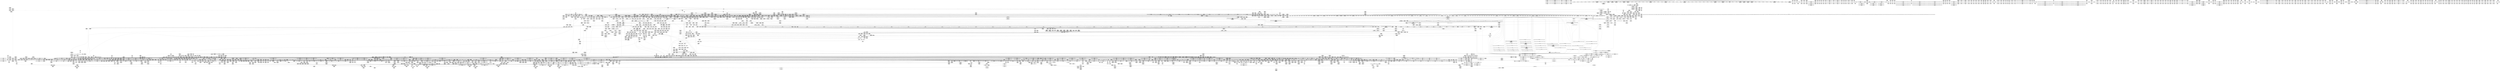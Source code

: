 digraph {
	CE0x70e67d0 [shape=record,shape=Mrecord,label="{CE0x70e67d0|GLOBAL:__llvm_gcov_indirect_counter_increment|*Constant*}"]
	CE0x8d1c980 [shape=record,shape=Mrecord,label="{CE0x8d1c980|_call_void_lock_release(%struct.lockdep_map*_%map,_i32_1,_i64_ptrtoint_(i8*_blockaddress(_rcu_lock_release,_%__here)_to_i64))_#9,_!dbg_!38907|include/linux/rcupdate.h,423|*SummSource*}"]
	CE0x713eac0 [shape=record,shape=Mrecord,label="{CE0x713eac0|tomoyo_path_perm:if.end}"]
	CE0x7096980 [shape=record,shape=Mrecord,label="{CE0x7096980|_call_void___srcu_read_unlock(%struct.srcu_struct*_%sp,_i32_%idx)_#9,_!dbg_!38906|include/linux/srcu.h,237|*SummSource*}"]
	CE0x6263ce0 [shape=record,shape=Mrecord,label="{CE0x6263ce0|rcu_lock_release:indirectgoto}"]
	CE0x6333490 [shape=record,shape=Mrecord,label="{CE0x6333490|i64*_getelementptr_inbounds_(_2_x_i64_,_2_x_i64_*___llvm_gcov_ctr23,_i64_0,_i64_0)|*Constant*}"]
	CE0x74caea0 [shape=record,shape=Mrecord,label="{CE0x74caea0|rcu_lock_release:tmp7}"]
	CE0x8cb01e0 [shape=record,shape=Mrecord,label="{CE0x8cb01e0|_call_void_mcount()_#3}"]
	CE0x7220990 [shape=record,shape=Mrecord,label="{CE0x7220990|tomoyo_audit_path_log:path2|security/tomoyo/file.c,169|*SummSink*}"]
	CE0x7183960 [shape=record,shape=Mrecord,label="{CE0x7183960|_call_void_mcount()_#3}"]
	CE0x64cd310 [shape=record,shape=Mrecord,label="{CE0x64cd310|tomoyo_fill_path_info:ptr|Function::tomoyo_fill_path_info&Arg::ptr::}"]
	CE0x7548c90 [shape=record,shape=Mrecord,label="{CE0x7548c90|GLOBAL:__llvm_gcov_ctr11|Global_var:__llvm_gcov_ctr11|*SummSource*}"]
	CE0x652da70 [shape=record,shape=Mrecord,label="{CE0x652da70|tomoyo_get_realpath:buf|Function::tomoyo_get_realpath&Arg::buf::|*SummSource*}"]
	CE0x7182680 [shape=record,shape=Mrecord,label="{CE0x7182680|tomoyo_path_permission:mode|security/tomoyo/file.c,564|*SummSource*}"]
	CE0x55168b0 [shape=record,shape=Mrecord,label="{CE0x55168b0|_ret_i32_%retval.0,_!dbg_!38935|security/tomoyo/util.c,988}"]
	CE0x7436130 [shape=record,shape=Mrecord,label="{CE0x7436130|i64_22|*Constant*}"]
	CE0x7457370 [shape=record,shape=Mrecord,label="{CE0x7457370|tomoyo_path_perm:tmp53|security/tomoyo/file.c,829|*SummSource*}"]
	CE0x8cfcf90 [shape=record,shape=Mrecord,label="{CE0x8cfcf90|tomoyo_path_perm:tmp21|security/tomoyo/file.c,810|*SummSink*}"]
	CE0x660c410 [shape=record,shape=Mrecord,label="{CE0x660c410|0:_i8,_array:_GCRE_tomoyo_index2category_constant_39_x_i8_c_00_00_00_00_00_00_00_00_00_00_00_00_00_00_00_00_00_00_00_00_00_00_00_01_01_01_01_01_01_01_01_01_01_01_01_01_01_01_02_,_align_16:_elem_6::|security/tomoyo/util.c,983}"]
	CE0x7636b20 [shape=record,shape=Mrecord,label="{CE0x7636b20|i64*_getelementptr_inbounds_(_25_x_i64_,_25_x_i64_*___llvm_gcov_ctr11,_i64_0,_i64_22)|*Constant*|*SummSource*}"]
	CE0x61f7030 [shape=record,shape=Mrecord,label="{CE0x61f7030|i64*_getelementptr_inbounds_(_25_x_i64_,_25_x_i64_*___llvm_gcov_ctr11,_i64_0,_i64_0)|*Constant*|*SummSink*}"]
	CE0x74adf50 [shape=record,shape=Mrecord,label="{CE0x74adf50|i64*_getelementptr_inbounds_(_6_x_i64_,_6_x_i64_*___llvm_gcov_ctr26,_i64_0,_i64_0)|*Constant*|*SummSink*}"]
	CE0x72e9ea0 [shape=record,shape=Mrecord,label="{CE0x72e9ea0|i32_4|*Constant*}"]
	CE0x567ec80 [shape=record,shape=Mrecord,label="{CE0x567ec80|tomoyo_const_part_length:tmp16|security/tomoyo/util.c,627|*SummSource*}"]
	CE0x6353880 [shape=record,shape=Mrecord,label="{CE0x6353880|tomoyo_const_part_length:tmp26|security/tomoyo/util.c,641|*SummSource*}"]
	CE0x75faa00 [shape=record,shape=Mrecord,label="{CE0x75faa00|0:_i8,_array:_GCRE_tomoyo_index2category_constant_39_x_i8_c_00_00_00_00_00_00_00_00_00_00_00_00_00_00_00_00_00_00_00_00_00_00_00_01_01_01_01_01_01_01_01_01_01_01_01_01_01_01_02_,_align_16:_elem_5::|security/tomoyo/util.c,983}"]
	CE0x7476a80 [shape=record,shape=Mrecord,label="{CE0x7476a80|128:_i8*,_1208:_%struct.file*,_:_CMRE_23,24_}"]
	CE0x8d1c5a0 [shape=record,shape=Mrecord,label="{CE0x8d1c5a0|rcu_lock_release:tmp5|include/linux/rcupdate.h,423|*SummSink*}"]
	CE0x8d06be0 [shape=record,shape=Mrecord,label="{CE0x8d06be0|tomoyo_fill_path_info:tmp2|*LoadInst*|security/tomoyo/util.c,663}"]
	CE0x6461a00 [shape=record,shape=Mrecord,label="{CE0x6461a00|tomoyo_get_mode:if.then|*SummSource*}"]
	CE0x638ec30 [shape=record,shape=Mrecord,label="{CE0x638ec30|get_current:tmp3}"]
	CE0x8028790 [shape=record,shape=Mrecord,label="{CE0x8028790|tomoyo_domain:tobool1|security/tomoyo/common.h,1205|*SummSource*}"]
	CE0x70a6610 [shape=record,shape=Mrecord,label="{CE0x70a6610|tomoyo_domain:tmp20|security/tomoyo/common.h,1205|*SummSink*}"]
	CE0x62c9db0 [shape=record,shape=Mrecord,label="{CE0x62c9db0|tomoyo_const_part_length:tmp53|security/tomoyo/util.c,652|*SummSource*}"]
	CE0x8a7e2c0 [shape=record,shape=Mrecord,label="{CE0x8a7e2c0|i64_4|*Constant*|*SummSink*}"]
	CE0x8cb03f0 [shape=record,shape=Mrecord,label="{CE0x8cb03f0|tomoyo_get_realpath:if.end|*SummSource*}"]
	CE0x73dddc0 [shape=record,shape=Mrecord,label="{CE0x73dddc0|tomoyo_const_part_length:return}"]
	CE0x70f6110 [shape=record,shape=Mrecord,label="{CE0x70f6110|0:_i8,_array:_GCRE_tomoyo_index2category_constant_39_x_i8_c_00_00_00_00_00_00_00_00_00_00_00_00_00_00_00_00_00_00_00_00_00_00_00_01_01_01_01_01_01_01_01_01_01_01_01_01_01_01_02_,_align_16:_elem_17::|security/tomoyo/util.c,983}"]
	CE0x714e850 [shape=record,shape=Mrecord,label="{CE0x714e850|tomoyo_path_permission:tmp9|security/tomoyo/file.c,565|*SummSource*}"]
	CE0x724a0e0 [shape=record,shape=Mrecord,label="{CE0x724a0e0|tomoyo_path_perm:symlink_target|security/tomoyo/file.c, 794|*SummSink*}"]
	CE0x8b96bb0 [shape=record,shape=Mrecord,label="{CE0x8b96bb0|i64*_getelementptr_inbounds_(_4_x_i64_,_4_x_i64_*___llvm_gcov_ctr24,_i64_0,_i64_3)|*Constant*|*SummSink*}"]
	CE0x71c01f0 [shape=record,shape=Mrecord,label="{CE0x71c01f0|i64*_getelementptr_inbounds_(_11_x_i64_,_11_x_i64_*___llvm_gcov_ctr54147,_i64_0,_i64_1)|*Constant*}"]
	CE0x55a7c40 [shape=record,shape=Mrecord,label="{CE0x55a7c40|tomoyo_path_permission:type|security/tomoyo/file.c,563|*SummSource*}"]
	CE0x74faf40 [shape=record,shape=Mrecord,label="{CE0x74faf40|tomoyo_const_part_length:cmp25|security/tomoyo/util.c,644}"]
	CE0x634a180 [shape=record,shape=Mrecord,label="{CE0x634a180|tomoyo_path_permission:r|Function::tomoyo_path_permission&Arg::r::}"]
	CE0x6fe95a0 [shape=record,shape=Mrecord,label="{CE0x6fe95a0|GLOBAL:rcu_lock_acquire|*Constant*|*SummSource*}"]
	CE0x62a4020 [shape=record,shape=Mrecord,label="{CE0x62a4020|i64_21|*Constant*|*SummSink*}"]
	CE0x5761cf0 [shape=record,shape=Mrecord,label="{CE0x5761cf0|rcu_lock_acquire:map|Function::rcu_lock_acquire&Arg::map::|*SummSink*}"]
	CE0x5614c30 [shape=record,shape=Mrecord,label="{CE0x5614c30|tomoyo_const_part_length:tmp7|security/tomoyo/util.c,625|*SummSource*}"]
	CE0x7070e20 [shape=record,shape=Mrecord,label="{CE0x7070e20|tomoyo_path_permission:call|security/tomoyo/file.c,564}"]
	CE0x7588100 [shape=record,shape=Mrecord,label="{CE0x7588100|tomoyo_read_unlock:tmp|*SummSink*}"]
	CE0x64e9d80 [shape=record,shape=Mrecord,label="{CE0x64e9d80|i64_2|*Constant*}"]
	CE0x8af7590 [shape=record,shape=Mrecord,label="{CE0x8af7590|tomoyo_domain:tmp17|security/tomoyo/common.h,1205|*SummSource*}"]
	CE0x63c3ee0 [shape=record,shape=Mrecord,label="{CE0x63c3ee0|_ret_void,_!dbg_!38913|security/tomoyo/file.c,138}"]
	CE0x569b7f0 [shape=record,shape=Mrecord,label="{CE0x569b7f0|tomoyo_path_perm:tmp3|security/tomoyo/file.c,788|*SummSource*}"]
	CE0x8d361c0 [shape=record,shape=Mrecord,label="{CE0x8d361c0|tomoyo_path_permission:domain|security/tomoyo/file.c,564}"]
	CE0x703daa0 [shape=record,shape=Mrecord,label="{CE0x703daa0|tomoyo_path_perm:sw.bb9|*SummSink*}"]
	CE0x6161a10 [shape=record,shape=Mrecord,label="{CE0x6161a10|tomoyo_audit_path_log:tmp3}"]
	CE0x6283e20 [shape=record,shape=Mrecord,label="{CE0x6283e20|tomoyo_path_perm:cmp18|security/tomoyo/file.c,821}"]
	CE0x61a4cc0 [shape=record,shape=Mrecord,label="{CE0x61a4cc0|tomoyo_const_part_length:tmp5|security/tomoyo/util.c,624|*SummSource*}"]
	CE0x64b37e0 [shape=record,shape=Mrecord,label="{CE0x64b37e0|tomoyo_const_part_length:tmp10|security/tomoyo/util.c,626}"]
	CE0x639a8d0 [shape=record,shape=Mrecord,label="{CE0x639a8d0|get_current:bb|*SummSource*}"]
	CE0x7444220 [shape=record,shape=Mrecord,label="{CE0x7444220|tomoyo_path_perm:tmp7|security/tomoyo/file.c,797|*SummSource*}"]
	CE0x6390b90 [shape=record,shape=Mrecord,label="{CE0x6390b90|i64*_getelementptr_inbounds_(_10_x_i64_,_10_x_i64_*___llvm_gcov_ctr34,_i64_0,_i64_3)|*Constant*|*SummSource*}"]
	CE0x7523170 [shape=record,shape=Mrecord,label="{CE0x7523170|i32_-12|*Constant*|*SummSource*}"]
	CE0x8d1c300 [shape=record,shape=Mrecord,label="{CE0x8d1c300|rcu_lock_release:tmp5|include/linux/rcupdate.h,423}"]
	CE0x7184510 [shape=record,shape=Mrecord,label="{CE0x7184510|tomoyo_path_perm:out}"]
	CE0x63906d0 [shape=record,shape=Mrecord,label="{CE0x63906d0|GLOBAL:__llvm_gcov_ctr54147|Global_var:__llvm_gcov_ctr54147}"]
	CE0x753d9e0 [shape=record,shape=Mrecord,label="{CE0x753d9e0|_call_void_mcount()_#3|*SummSource*}"]
	CE0x62e83a0 [shape=record,shape=Mrecord,label="{CE0x62e83a0|tomoyo_fill_path_info:idxprom|security/tomoyo/util.c,667}"]
	CE0x73cf430 [shape=record,shape=Mrecord,label="{CE0x73cf430|tomoyo_const_part_length:tmp42|security/tomoyo/util.c,644|*SummSource*}"]
	CE0x617a670 [shape=record,shape=Mrecord,label="{CE0x617a670|tomoyo_get_realpath:bb|*SummSink*}"]
	CE0x6161a80 [shape=record,shape=Mrecord,label="{CE0x6161a80|i64*_getelementptr_inbounds_(_2_x_i64_,_2_x_i64_*___llvm_gcov_ctr21,_i64_0,_i64_1)|*Constant*|*SummSource*}"]
	CE0x753d3a0 [shape=record,shape=Mrecord,label="{CE0x753d3a0|tomoyo_const_part_length:tmp24|security/tomoyo/util.c,640|*SummSource*}"]
	CE0x6fe6480 [shape=record,shape=Mrecord,label="{CE0x6fe6480|i8*_getelementptr_inbounds_(_25_x_i8_,_25_x_i8_*_.str12,_i32_0,_i32_0)|*Constant*|*SummSource*}"]
	CE0x56eef70 [shape=record,shape=Mrecord,label="{CE0x56eef70|VOIDTB_TE:_CE_209,210_}"]
	CE0x7275640 [shape=record,shape=Mrecord,label="{CE0x7275640|tomoyo_path_perm:call10|security/tomoyo/file.c,813}"]
	CE0x72f4850 [shape=record,shape=Mrecord,label="{CE0x72f4850|tomoyo_path_permission:tmp2|security/tomoyo/file.c,563}"]
	CE0x71f8300 [shape=record,shape=Mrecord,label="{CE0x71f8300|tomoyo_read_lock:tmp2|*SummSink*}"]
	CE0x55b1770 [shape=record,shape=Mrecord,label="{CE0x55b1770|i64*_getelementptr_inbounds_(_31_x_i64_,_31_x_i64_*___llvm_gcov_ctr43150,_i64_0,_i64_4)|*Constant*|*SummSource*}"]
	CE0x8ab6380 [shape=record,shape=Mrecord,label="{CE0x8ab6380|i64**_getelementptr_inbounds_(_3_x_i64*_,_3_x_i64*_*___llvm_gcda_edge_table44,_i64_0,_i64_0)|*Constant*|*SummSink*}"]
	CE0x7119730 [shape=record,shape=Mrecord,label="{CE0x7119730|tomoyo_path_perm:if.end6}"]
	CE0x7015810 [shape=record,shape=Mrecord,label="{CE0x7015810|tomoyo_get_mode:index|Function::tomoyo_get_mode&Arg::index::|*SummSource*}"]
	CE0x8af6f60 [shape=record,shape=Mrecord,label="{CE0x8af6f60|i8*_getelementptr_inbounds_(_45_x_i8_,_45_x_i8_*_.str13,_i32_0,_i32_0)|*Constant*|*SummSource*}"]
	CE0x8c66410 [shape=record,shape=Mrecord,label="{CE0x8c66410|tomoyo_path_perm:name23|security/tomoyo/file.c,824|*SummSource*}"]
	CE0x62e84b0 [shape=record,shape=Mrecord,label="{CE0x62e84b0|tomoyo_fill_path_info:sub|security/tomoyo/util.c,667|*SummSink*}"]
	CE0x55a81e0 [shape=record,shape=Mrecord,label="{CE0x55a81e0|tomoyo_path_permission:tmp12|security/tomoyo/file.c,566|*SummSource*}"]
	CE0x7391a70 [shape=record,shape=Mrecord,label="{CE0x7391a70|rcu_lock_release:tmp3|*SummSource*}"]
	CE0x62063d0 [shape=record,shape=Mrecord,label="{CE0x62063d0|GLOBAL:__llvm_gcov_ctr43150|Global_var:__llvm_gcov_ctr43150}"]
	CE0x5643920 [shape=record,shape=Mrecord,label="{CE0x5643920|srcu_read_lock:tmp2|*SummSink*}"]
	CE0x8a13bb0 [shape=record,shape=Mrecord,label="{CE0x8a13bb0|tomoyo_get_mode:mode.1}"]
	CE0x575d600 [shape=record,shape=Mrecord,label="{CE0x575d600|i64*_getelementptr_inbounds_(_25_x_i64_,_25_x_i64_*___llvm_gcov_ctr11,_i64_0,_i64_3)|*Constant*|*SummSource*}"]
	CE0x7275e00 [shape=record,shape=Mrecord,label="{CE0x7275e00|i64**_getelementptr_inbounds_(_3_x_i64*_,_3_x_i64*_*___llvm_gcda_edge_table,_i64_0,_i64_2)|*Constant*}"]
	CE0x75dbfe0 [shape=record,shape=Mrecord,label="{CE0x75dbfe0|tomoyo_path_perm:tmp10|security/tomoyo/file.c,797}"]
	CE0x56ef3f0 [shape=record,shape=Mrecord,label="{CE0x56ef3f0|VOIDTB_TE:_CE_213,214_}"]
	CE0x629cb40 [shape=record,shape=Mrecord,label="{CE0x629cb40|VOIDTB_TE:_CE_162,163_}"]
	CE0x63ed400 [shape=record,shape=Mrecord,label="{CE0x63ed400|i64_3|*Constant*}"]
	"CONST[source:0(mediator),value:0(static)][purpose:{operation}][SrcIdx:2]"
	CE0x76369d0 [shape=record,shape=Mrecord,label="{CE0x76369d0|tomoyo_path_perm:tmp45|security/tomoyo/file.c,826|*SummSink*}"]
	CE0x74b5620 [shape=record,shape=Mrecord,label="{CE0x74b5620|tomoyo_fill_path_info:call|security/tomoyo/util.c,664|*SummSource*}"]
	CE0x706f100 [shape=record,shape=Mrecord,label="{CE0x706f100|i32_0|*Constant*}"]
	CE0x7092050 [shape=record,shape=Mrecord,label="{CE0x7092050|i64*_getelementptr_inbounds_(_6_x_i64_,_6_x_i64_*___llvm_gcov_ctr25,_i64_0,_i64_3)|*Constant*}"]
	CE0x5761be0 [shape=record,shape=Mrecord,label="{CE0x5761be0|GLOBAL:rcu_lock_acquire|*Constant*}"]
	CE0x716a260 [shape=record,shape=Mrecord,label="{CE0x716a260|tomoyo_init_request_info:tmp3|security/tomoyo/util.c,1004}"]
	CE0x703db40 [shape=record,shape=Mrecord,label="{CE0x703db40|tomoyo_path_perm:cleanup}"]
	CE0x7567300 [shape=record,shape=Mrecord,label="{CE0x7567300|__llvm_gcov_indirect_counter_increment:pred}"]
	CE0x5671c00 [shape=record,shape=Mrecord,label="{CE0x5671c00|tomoyo_path_permission:mode2|security/tomoyo/file.c,565|*SummSink*}"]
	CE0x6f8e800 [shape=record,shape=Mrecord,label="{CE0x6f8e800|0:_i8,_array:_GCRE_tomoyo_index2category_constant_39_x_i8_c_00_00_00_00_00_00_00_00_00_00_00_00_00_00_00_00_00_00_00_00_00_00_00_01_01_01_01_01_01_01_01_01_01_01_01_01_01_01_02_,_align_16:_elem_1::|security/tomoyo/util.c,983}"]
	CE0x8b9a490 [shape=record,shape=Mrecord,label="{CE0x8b9a490|VOIDTB_TE:_CE_174,175_}"]
	CE0x70a6a30 [shape=record,shape=Mrecord,label="{CE0x70a6a30|tomoyo_domain:call3|security/tomoyo/common.h,1205}"]
	CE0x74d07a0 [shape=record,shape=Mrecord,label="{CE0x74d07a0|i64_23|*Constant*}"]
	CE0x62b5370 [shape=record,shape=Mrecord,label="{CE0x62b5370|tomoyo_path_perm:error.1|*SummSource*}"]
	CE0x70d58a0 [shape=record,shape=Mrecord,label="{CE0x70d58a0|tomoyo_fill_path_info:sub|security/tomoyo/util.c,667}"]
	CE0x7069090 [shape=record,shape=Mrecord,label="{CE0x7069090|i64*_getelementptr_inbounds_(_5_x_i64_,_5_x_i64_*___llvm_gcov_ctr32134,_i64_0,_i64_0)|*Constant*|*SummSink*}"]
	CE0x55eaa10 [shape=record,shape=Mrecord,label="{CE0x55eaa10|tomoyo_const_part_length:tmp8|security/tomoyo/util.c,626|*SummSource*}"]
	CE0x71a1c90 [shape=record,shape=Mrecord,label="{CE0x71a1c90|VOIDTB_TE:_CE_164,165_}"]
	CE0x8ae59e0 [shape=record,shape=Mrecord,label="{CE0x8ae59e0|tomoyo_fill_path_info:cmp|security/tomoyo/util.c,667|*SummSink*}"]
	CE0x638ed50 [shape=record,shape=Mrecord,label="{CE0x638ed50|get_current:tmp3|*SummSource*}"]
	CE0x7091930 [shape=record,shape=Mrecord,label="{CE0x7091930|tomoyo_read_unlock:tmp1|*SummSink*}"]
	CE0x71d0230 [shape=record,shape=Mrecord,label="{CE0x71d0230|tomoyo_const_part_length:tmp11|security/tomoyo/util.c,626}"]
	CE0x8b12860 [shape=record,shape=Mrecord,label="{CE0x8b12860|tomoyo_read_lock:bb|*SummSink*}"]
	CE0x7058c40 [shape=record,shape=Mrecord,label="{CE0x7058c40|rcu_lock_release:map|Function::rcu_lock_release&Arg::map::|*SummSink*}"]
	CE0x653c9b0 [shape=record,shape=Mrecord,label="{CE0x653c9b0|i64*_getelementptr_inbounds_(_10_x_i64_,_10_x_i64_*___llvm_gcov_ctr34,_i64_0,_i64_9)|*Constant*|*SummSource*}"]
	"CONST[source:0(mediator),value:2(dynamic)][purpose:{subject}]"
	CE0x568ac30 [shape=record,shape=Mrecord,label="{CE0x568ac30|tomoyo_domain:tmp4|security/tomoyo/common.h,1205|*SummSource*}"]
	CE0x63337f0 [shape=record,shape=Mrecord,label="{CE0x63337f0|tomoyo_domain:bb|*SummSource*}"]
	CE0x748df80 [shape=record,shape=Mrecord,label="{CE0x748df80|tomoyo_path_permission:cmp10|security/tomoyo/file.c,573|*SummSink*}"]
	CE0x7455790 [shape=record,shape=Mrecord,label="{CE0x7455790|tomoyo_fill_path_info:tmp12|security/tomoyo/util.c,667}"]
	CE0x7206a10 [shape=record,shape=Mrecord,label="{CE0x7206a10|i64_0|*Constant*}"]
	CE0x8b4a790 [shape=record,shape=Mrecord,label="{CE0x8b4a790|i64*_getelementptr_inbounds_(_12_x_i64_,_12_x_i64_*___llvm_gcov_ctr31133,_i64_0,_i64_0)|*Constant*}"]
	CE0x8b33b50 [shape=record,shape=Mrecord,label="{CE0x8b33b50|tomoyo_add_slash:tmp2|*LoadInst*|security/tomoyo/file.c,131|*SummSource*}"]
	CE0x71717d0 [shape=record,shape=Mrecord,label="{CE0x71717d0|GLOBAL:tomoyo_domain.__warned|Global_var:tomoyo_domain.__warned|*SummSink*}"]
	CE0x70918c0 [shape=record,shape=Mrecord,label="{CE0x70918c0|tomoyo_read_unlock:tmp1|*SummSource*}"]
	CE0x73dce00 [shape=record,shape=Mrecord,label="{CE0x73dce00|__llvm_gcov_indirect_counter_increment114:entry|*SummSource*}"]
	CE0x8a5ac20 [shape=record,shape=Mrecord,label="{CE0x8a5ac20|__llvm_gcov_indirect_counter_increment:tmp6}"]
	CE0x753d190 [shape=record,shape=Mrecord,label="{CE0x753d190|tomoyo_const_part_length:incdec.ptr10|security/tomoyo/util.c,640|*SummSink*}"]
	CE0x8adfb80 [shape=record,shape=Mrecord,label="{CE0x8adfb80|tomoyo_get_realpath:if.then|*SummSource*}"]
	CE0x7188f30 [shape=record,shape=Mrecord,label="{CE0x7188f30|tomoyo_get_mode:bb|*SummSource*}"]
	CE0x6282320 [shape=record,shape=Mrecord,label="{CE0x6282320|_call_void_tomoyo_fill_path_info(%struct.tomoyo_path_info*_%buf)_#9,_!dbg_!38911|security/tomoyo/file.c,137|*SummSource*}"]
	CE0x629c5c0 [shape=record,shape=Mrecord,label="{CE0x629c5c0|VOIDTB_TE:_CE_218,219_}"]
	CE0x6449380 [shape=record,shape=Mrecord,label="{CE0x6449380|i32_2|*Constant*|*SummSource*}"]
	CE0x734e260 [shape=record,shape=Mrecord,label="{CE0x734e260|tomoyo_path_perm:tmp12|security/tomoyo/file.c,799|*SummSink*}"]
	CE0x72eaf40 [shape=record,shape=Mrecord,label="{CE0x72eaf40|tomoyo_get_mode:if.end9}"]
	CE0x71b4510 [shape=record,shape=Mrecord,label="{CE0x71b4510|rcu_lock_release:tmp1|*SummSource*}"]
	CE0x748e740 [shape=record,shape=Mrecord,label="{CE0x748e740|i64*_getelementptr_inbounds_(_2_x_i64_,_2_x_i64_*___llvm_gcov_ctr53148,_i64_0,_i64_0)|*Constant*|*SummSink*}"]
	CE0x56438b0 [shape=record,shape=Mrecord,label="{CE0x56438b0|srcu_read_lock:tmp2|*SummSource*}"]
	CE0x63fd8e0 [shape=record,shape=Mrecord,label="{CE0x63fd8e0|tomoyo_add_slash:tmp1}"]
	CE0x6283ff0 [shape=record,shape=Mrecord,label="{CE0x6283ff0|tomoyo_path_perm:cmp18|security/tomoyo/file.c,821|*SummSink*}"]
	CE0x6275550 [shape=record,shape=Mrecord,label="{CE0x6275550|rcu_lock_acquire:entry|*SummSink*}"]
	CE0x56cb460 [shape=record,shape=Mrecord,label="{CE0x56cb460|tomoyo_path_permission:path|security/tomoyo/file.c,568}"]
	CE0x640a070 [shape=record,shape=Mrecord,label="{CE0x640a070|i32_-1|*Constant*}"]
	CE0x8bd0b70 [shape=record,shape=Mrecord,label="{CE0x8bd0b70|_call_void_mcount()_#3|*SummSink*}"]
	CE0x5780e40 [shape=record,shape=Mrecord,label="{CE0x5780e40|tomoyo_inode_getattr:mnt|Function::tomoyo_inode_getattr&Arg::mnt::|*SummSink*}"]
	CE0x6339590 [shape=record,shape=Mrecord,label="{CE0x6339590|tomoyo_domain:tmp8|security/tomoyo/common.h,1205|*SummSource*}"]
	CE0x74d1210 [shape=record,shape=Mrecord,label="{CE0x74d1210|tomoyo_const_part_length:tmp38|security/tomoyo/util.c,644}"]
	CE0x6316a10 [shape=record,shape=Mrecord,label="{CE0x6316a10|VOIDTB_TE:_CE_317,318_}"]
	CE0x73a8940 [shape=record,shape=Mrecord,label="{CE0x73a8940|i32_0|*Constant*}"]
	CE0x711d060 [shape=record,shape=Mrecord,label="{CE0x711d060|rcu_lock_release:tmp|*SummSource*}"]
	CE0x6321f40 [shape=record,shape=Mrecord,label="{CE0x6321f40|srcu_read_lock:tmp1|*SummSource*}"]
	CE0x74cb660 [shape=record,shape=Mrecord,label="{CE0x74cb660|VOIDTB_TE:_CE_8,16_|Function::tomoyo_inode_getattr&Arg::mnt::}"]
	CE0x726ba60 [shape=record,shape=Mrecord,label="{CE0x726ba60|i64*_getelementptr_inbounds_(_6_x_i64_,_6_x_i64_*___llvm_gcov_ctr26,_i64_0,_i64_5)|*Constant*|*SummSource*}"]
	CE0x7420bc0 [shape=record,shape=Mrecord,label="{CE0x7420bc0|tomoyo_init_request_info:mode|security/tomoyo/util.c,1010|*SummSource*}"]
	CE0x8bb7d00 [shape=record,shape=Mrecord,label="{CE0x8bb7d00|tomoyo_add_slash:buf|Function::tomoyo_add_slash&Arg::buf::|*SummSink*}"]
	CE0x8b907d0 [shape=record,shape=Mrecord,label="{CE0x8b907d0|i64_1|*Constant*}"]
	CE0x74ecec0 [shape=record,shape=Mrecord,label="{CE0x74ecec0|tomoyo_fill_path_info:cmp|security/tomoyo/util.c,667}"]
	CE0x73ff490 [shape=record,shape=Mrecord,label="{CE0x73ff490|i64*_getelementptr_inbounds_(_31_x_i64_,_31_x_i64_*___llvm_gcov_ctr43150,_i64_0,_i64_0)|*Constant*|*SummSink*}"]
	CE0x631ad10 [shape=record,shape=Mrecord,label="{CE0x631ad10|i64*_getelementptr_inbounds_(_25_x_i64_,_25_x_i64_*___llvm_gcov_ctr11,_i64_0,_i64_18)|*Constant*|*SummSource*}"]
	CE0x7617a60 [shape=record,shape=Mrecord,label="{CE0x7617a60|VOIDTB_TE:_CE_6392,6400_|*MultipleSource*|security/tomoyo/util.c,1010|security/tomoyo/file.c,564|Function::tomoyo_get_mode&Arg::ns::}"]
	CE0x64fe770 [shape=record,shape=Mrecord,label="{CE0x64fe770|0:_%struct.tomoyo_obj_info*,_16:_%struct.tomoyo_domain_info*,_24:_%struct.tomoyo_path_info*,_40:_i8,_72:_i8,_75:_i8,_76:_i8,_77:_i8,_:_SCMRE_40,41_}"]
	CE0x638f9a0 [shape=record,shape=Mrecord,label="{CE0x638f9a0|__llvm_gcov_indirect_counter_increment114:tmp2|*SummSource*}"]
	CE0x56f3b00 [shape=record,shape=Mrecord,label="{CE0x56f3b00|i64*_getelementptr_inbounds_(_2_x_i64_,_2_x_i64_*___llvm_gcov_ctr39190,_i64_0,_i64_1)|*Constant*|*SummSource*}"]
	CE0x731ea60 [shape=record,shape=Mrecord,label="{CE0x731ea60|srcu_read_lock:call|include/linux/srcu.h,220|*SummSink*}"]
	CE0x5585e90 [shape=record,shape=Mrecord,label="{CE0x5585e90|srcu_read_unlock:entry|*SummSink*}"]
	CE0x62f8fc0 [shape=record,shape=Mrecord,label="{CE0x62f8fc0|tomoyo_domain:tmp5|security/tomoyo/common.h,1205|*SummSource*}"]
	CE0x70e6e10 [shape=record,shape=Mrecord,label="{CE0x70e6e10|_call_void___llvm_gcov_indirect_counter_increment(i32*___llvm_gcov_global_state_pred,_i64**_getelementptr_inbounds_(_3_x_i64*_,_3_x_i64*_*___llvm_gcda_edge_table,_i64_0,_i64_1)),_!dbg_!38937|security/tomoyo/file.c,810|*SummSink*}"]
	CE0x556f8a0 [shape=record,shape=Mrecord,label="{CE0x556f8a0|tomoyo_const_part_length:inc|security/tomoyo/util.c,628}"]
	CE0x62ed260 [shape=record,shape=Mrecord,label="{CE0x62ed260|tomoyo_fill_path_info:tmp12|security/tomoyo/util.c,667|*SummSink*}"]
	CE0x7118b90 [shape=record,shape=Mrecord,label="{CE0x7118b90|GLOBAL:tomoyo_get_mode|*Constant*}"]
	CE0x6270630 [shape=record,shape=Mrecord,label="{CE0x6270630|tomoyo_fill_path_info:const_len6|security/tomoyo/util.c,668}"]
	CE0x74fb770 [shape=record,shape=Mrecord,label="{CE0x74fb770|tomoyo_const_part_length:cmp25|security/tomoyo/util.c,644|*SummSink*}"]
	CE0x575de70 [shape=record,shape=Mrecord,label="{CE0x575de70|tomoyo_path_perm:target|Function::tomoyo_path_perm&Arg::target::|*SummSource*}"]
	CE0x8aa30d0 [shape=record,shape=Mrecord,label="{CE0x8aa30d0|tomoyo_path_perm:name|security/tomoyo/file.c,802}"]
	CE0x64b3290 [shape=record,shape=Mrecord,label="{CE0x64b3290|i32_51|*Constant*}"]
	CE0x8b19f00 [shape=record,shape=Mrecord,label="{CE0x8b19f00|tomoyo_get_mode:tmp3|security/tomoyo/util.c,978}"]
	CE0x744fb70 [shape=record,shape=Mrecord,label="{CE0x744fb70|tomoyo_path_perm:tmp50|security/tomoyo/file.c,829|*SummSink*}"]
	CE0x8cd4090 [shape=record,shape=Mrecord,label="{CE0x8cd4090|0:_i8,_array:_GCRE_tomoyo_index2category_constant_39_x_i8_c_00_00_00_00_00_00_00_00_00_00_00_00_00_00_00_00_00_00_00_00_00_00_00_01_01_01_01_01_01_01_01_01_01_01_01_01_01_01_02_,_align_16:_elem_37::|security/tomoyo/util.c,983}"]
	CE0x62c5c30 [shape=record,shape=Mrecord,label="{CE0x62c5c30|tomoyo_path_perm:tmp22|security/tomoyo/file.c,810}"]
	CE0x7091ec0 [shape=record,shape=Mrecord,label="{CE0x7091ec0|tomoyo_get_realpath:tobool|security/tomoyo/file.c,151|*SummSource*}"]
	CE0x8cdf290 [shape=record,shape=Mrecord,label="{CE0x8cdf290|i64*_getelementptr_inbounds_(_31_x_i64_,_31_x_i64_*___llvm_gcov_ctr43150,_i64_0,_i64_29)|*Constant*|*SummSource*}"]
	CE0x76229c0 [shape=record,shape=Mrecord,label="{CE0x76229c0|_call_void_mcount()_#3|*SummSink*}"]
	CE0x8ad3eb0 [shape=record,shape=Mrecord,label="{CE0x8ad3eb0|i64*_getelementptr_inbounds_(_6_x_i64_,_6_x_i64_*___llvm_gcov_ctr25,_i64_0,_i64_0)|*Constant*|*SummSink*}"]
	CE0x54e7120 [shape=record,shape=Mrecord,label="{CE0x54e7120|tomoyo_get_mode:mode.0|*SummSource*}"]
	CE0x6f5d470 [shape=record,shape=Mrecord,label="{CE0x6f5d470|i32_1|*Constant*}"]
	CE0x7148080 [shape=record,shape=Mrecord,label="{CE0x7148080|tomoyo_fill_path_info:sub|security/tomoyo/util.c,667}"]
	CE0x6568bb0 [shape=record,shape=Mrecord,label="{CE0x6568bb0|i64*_getelementptr_inbounds_(_5_x_i64_,_5_x_i64_*___llvm_gcov_ctr28130,_i64_0,_i64_4)|*Constant*|*SummSink*}"]
	CE0x63968f0 [shape=record,shape=Mrecord,label="{CE0x63968f0|__llvm_gcov_indirect_counter_increment114:tmp5|*SummSink*}"]
	CE0x73cc3d0 [shape=record,shape=Mrecord,label="{CE0x73cc3d0|tomoyo_init_request_info:tmp9|security/tomoyo/util.c,1006}"]
	CE0x62edce0 [shape=record,shape=Mrecord,label="{CE0x62edce0|tomoyo_fill_path_info:frombool|security/tomoyo/util.c,667|*SummSink*}"]
	CE0x70a87f0 [shape=record,shape=Mrecord,label="{CE0x70a87f0|tomoyo_init_request_info:tmp5|security/tomoyo/util.c,1004}"]
	CE0x55a8fe0 [shape=record,shape=Mrecord,label="{CE0x55a8fe0|tomoyo_const_part_length:conv8|security/tomoyo/util.c,632}"]
	CE0x7200f20 [shape=record,shape=Mrecord,label="{CE0x7200f20|i64*_getelementptr_inbounds_(_2_x_i64_,_2_x_i64_*___llvm_gcov_ctr22,_i64_0,_i64_1)|*Constant*|*SummSource*}"]
	CE0x6260870 [shape=record,shape=Mrecord,label="{CE0x6260870|tomoyo_fill_path_info:name1|security/tomoyo/util.c,663|*SummSource*}"]
	CE0x5713530 [shape=record,shape=Mrecord,label="{CE0x5713530|tomoyo_inode_getattr:dentry2|security/tomoyo/tomoyo.c,149|*SummSink*}"]
	CE0x7534300 [shape=record,shape=Mrecord,label="{CE0x7534300|tomoyo_fill_path_info:call|security/tomoyo/util.c,664|*SummSink*}"]
	CE0x8c87020 [shape=record,shape=Mrecord,label="{CE0x8c87020|__llvm_gcov_indirect_counter_increment:counter|*SummSink*}"]
	CE0x56a51e0 [shape=record,shape=Mrecord,label="{CE0x56a51e0|i32_55|*Constant*|*SummSink*}"]
	CE0x8a9fe60 [shape=record,shape=Mrecord,label="{CE0x8a9fe60|0:_i8*,_:_SCMRE_14,15_|*MultipleSource*|security/tomoyo/file.c, 794|security/tomoyo/file.c, 792|security/tomoyo/file.c,802}"]
	CE0x710a4b0 [shape=record,shape=Mrecord,label="{CE0x710a4b0|GLOBAL:__llvm_gcov_indirect_counter_increment|*Constant*|*SummSource*}"]
	CE0x70a8f40 [shape=record,shape=Mrecord,label="{CE0x70a8f40|tomoyo_get_realpath:tmp4|security/tomoyo/file.c,151|*SummSource*}"]
	CE0x64cd530 [shape=record,shape=Mrecord,label="{CE0x64cd530|tomoyo_fill_path_info:ptr|Function::tomoyo_fill_path_info&Arg::ptr::|*SummSink*}"]
	CE0x6316b20 [shape=record,shape=Mrecord,label="{CE0x6316b20|VOIDTB_TE:_CE_318,319_}"]
	CE0x7201290 [shape=record,shape=Mrecord,label="{CE0x7201290|tomoyo_init_request_info:tmp2|security/tomoyo/util.c,1003|*SummSource*}"]
	CE0x62b4c50 [shape=record,shape=Mrecord,label="{CE0x62b4c50|tomoyo_path_perm:tmp46|security/tomoyo/file.c,827|*SummSink*}"]
	CE0x5615480 [shape=record,shape=Mrecord,label="{CE0x5615480|tomoyo_const_part_length:tmp23|security/tomoyo/util.c,634|*SummSink*}"]
	CE0x8b12f60 [shape=record,shape=Mrecord,label="{CE0x8b12f60|GLOBAL:__llvm_gcov_ctr26|Global_var:__llvm_gcov_ctr26|*SummSource*}"]
	CE0x8a98d50 [shape=record,shape=Mrecord,label="{CE0x8a98d50|VOIDTB_TE:_CE_201,202_}"]
	CE0x55d2210 [shape=record,shape=Mrecord,label="{CE0x55d2210|0:_i8,_array:_GCRE_tomoyo_index2category_constant_39_x_i8_c_00_00_00_00_00_00_00_00_00_00_00_00_00_00_00_00_00_00_00_00_00_00_00_01_01_01_01_01_01_01_01_01_01_01_01_01_01_01_02_,_align_16:_elem_36::|security/tomoyo/util.c,983}"]
	CE0x735d240 [shape=record,shape=Mrecord,label="{CE0x735d240|128:_i8*,_1208:_%struct.file*,_:_CMRE_5,6_}"]
	CE0x8aa0360 [shape=record,shape=Mrecord,label="{CE0x8aa0360|tomoyo_path_perm:call3|security/tomoyo/file.c,803}"]
	CE0x73feb40 [shape=record,shape=Mrecord,label="{CE0x73feb40|i64**_getelementptr_inbounds_(_3_x_i64*_,_3_x_i64*_*___llvm_gcda_edge_table44,_i64_0,_i64_1)|*Constant*|*SummSource*}"]
	CE0x73992d0 [shape=record,shape=Mrecord,label="{CE0x73992d0|i64*_getelementptr_inbounds_(_5_x_i64_,_5_x_i64_*___llvm_gcov_ctr32134,_i64_0,_i64_0)|*Constant*|*SummSource*}"]
	CE0x5761c50 [shape=record,shape=Mrecord,label="{CE0x5761c50|rcu_lock_acquire:map|Function::rcu_lock_acquire&Arg::map::|*SummSource*}"]
	CE0x62711c0 [shape=record,shape=Mrecord,label="{CE0x62711c0|i64*_getelementptr_inbounds_(_4_x_i64_,_4_x_i64_*___llvm_gcov_ctr24,_i64_0,_i64_2)|*Constant*|*SummSink*}"]
	CE0x653ce20 [shape=record,shape=Mrecord,label="{CE0x653ce20|tomoyo_path_permission:tmp24|security/tomoyo/file.c,575}"]
	"CONST[source:0(mediator),value:2(dynamic)][purpose:{object}]"
	CE0x8b2cfd0 [shape=record,shape=Mrecord,label="{CE0x8b2cfd0|tomoyo_get_realpath:tmp7|security/tomoyo/file.c,152|*SummSource*}"]
	CE0x8d2ebe0 [shape=record,shape=Mrecord,label="{CE0x8d2ebe0|tomoyo_get_mode:tmp2|security/tomoyo/util.c,978|*SummSink*}"]
	CE0x73e0680 [shape=record,shape=Mrecord,label="{CE0x73e0680|tomoyo_audit_path_log:tmp4|security/tomoyo/file.c,168|*SummSink*}"]
	CE0x74ed610 [shape=record,shape=Mrecord,label="{CE0x74ed610|tomoyo_fill_path_info:conv|security/tomoyo/util.c,664}"]
	CE0x8b9a3c0 [shape=record,shape=Mrecord,label="{CE0x8b9a3c0|VOIDTB_TE:_CE_173,174_}"]
	CE0x757ba30 [shape=record,shape=Mrecord,label="{CE0x757ba30|tomoyo_add_slash:name|security/tomoyo/file.c,136|*SummSink*}"]
	CE0x56d5960 [shape=record,shape=Mrecord,label="{CE0x56d5960|tomoyo_audit_path_log:tmp1}"]
	CE0x569b9b0 [shape=record,shape=Mrecord,label="{CE0x569b9b0|tomoyo_inode_getattr:tmp2}"]
	CE0x8033f50 [shape=record,shape=Mrecord,label="{CE0x8033f50|tomoyo_get_mode:call|security/tomoyo/util.c,980}"]
	CE0x7069a60 [shape=record,shape=Mrecord,label="{CE0x7069a60|tomoyo_init_request_info:tmp6|security/tomoyo/util.c,1004|*SummSource*}"]
	CE0x73a24f0 [shape=record,shape=Mrecord,label="{CE0x73a24f0|tomoyo_init_request_info:domain.addr.0|*SummSink*}"]
	CE0x8a9fa50 [shape=record,shape=Mrecord,label="{CE0x8a9fa50|0:_i8*,_:_SCMRE_8,12_|*MultipleSource*|security/tomoyo/file.c, 794|security/tomoyo/file.c, 792|security/tomoyo/file.c,802}"]
	CE0x8b2aea0 [shape=record,shape=Mrecord,label="{CE0x8b2aea0|tomoyo_fill_path_info:cmp8|security/tomoyo/util.c,668}"]
	CE0x57137c0 [shape=record,shape=Mrecord,label="{CE0x57137c0|i8*_null|*Constant*|*SummSink*}"]
	CE0x72201e0 [shape=record,shape=Mrecord,label="{CE0x72201e0|tomoyo_audit_path_log:param|security/tomoyo/file.c,168|*SummSink*}"]
	CE0x75573d0 [shape=record,shape=Mrecord,label="{CE0x75573d0|0:_%struct.tomoyo_obj_info*,_16:_%struct.tomoyo_domain_info*,_24:_%struct.tomoyo_path_info*,_40:_i8,_72:_i8,_75:_i8,_76:_i8,_77:_i8,_:_SCMRE_8,16_|*MultipleSource*|security/tomoyo/file.c, 787|security/tomoyo/file.c,787|Function::tomoyo_init_request_info&Arg::r::|security/tomoyo/file.c,800}"]
	CE0x621e2e0 [shape=record,shape=Mrecord,label="{CE0x621e2e0|tomoyo_fill_path_info:frombool10|security/tomoyo/util.c,668}"]
	CE0x6462650 [shape=record,shape=Mrecord,label="{CE0x6462650|tomoyo_get_mode:tmp14|security/tomoyo/util.c,983|*SummSource*}"]
	CE0x63b4130 [shape=record,shape=Mrecord,label="{CE0x63b4130|tomoyo_get_realpath:tmp9|security/tomoyo/file.c,155}"]
	CE0x6161620 [shape=record,shape=Mrecord,label="{CE0x6161620|tomoyo_const_part_length:tmp7|security/tomoyo/util.c,625}"]
	CE0x74dcce0 [shape=record,shape=Mrecord,label="{CE0x74dcce0|tomoyo_path_permission:tmp21|security/tomoyo/file.c,573|*SummSource*}"]
	CE0x726bbe0 [shape=record,shape=Mrecord,label="{CE0x726bbe0|i64*_getelementptr_inbounds_(_6_x_i64_,_6_x_i64_*___llvm_gcov_ctr26,_i64_0,_i64_5)|*Constant*|*SummSink*}"]
	CE0x75ff290 [shape=record,shape=Mrecord,label="{CE0x75ff290|tomoyo_audit_path_log:bb|*SummSource*}"]
	CE0x74771b0 [shape=record,shape=Mrecord,label="{CE0x74771b0|128:_i8*,_1208:_%struct.file*,_:_CMRE_29,30_}"]
	CE0x5540fd0 [shape=record,shape=Mrecord,label="{CE0x5540fd0|i64*_getelementptr_inbounds_(_4_x_i64_,_4_x_i64_*___llvm_gcov_ctr33,_i64_0,_i64_0)|*Constant*|*SummSink*}"]
	CE0x56f5b90 [shape=record,shape=Mrecord,label="{CE0x56f5b90|tomoyo_path_perm:operation|Function::tomoyo_path_perm&Arg::operation::|*SummSource*}"]
	CE0x63c4230 [shape=record,shape=Mrecord,label="{CE0x63c4230|_call_void___llvm_gcov_indirect_counter_increment(i32*___llvm_gcov_global_state_pred,_i64**_getelementptr_inbounds_(_3_x_i64*_,_3_x_i64*_*___llvm_gcda_edge_table,_i64_0,_i64_2)),_!dbg_!38940|security/tomoyo/file.c,813|*SummSource*}"]
	CE0x649da70 [shape=record,shape=Mrecord,label="{CE0x649da70|tomoyo_path_permission:type|security/tomoyo/file.c,563}"]
	CE0x72c6c90 [shape=record,shape=Mrecord,label="{CE0x72c6c90|i64**_getelementptr_inbounds_(_3_x_i64*_,_3_x_i64*_*___llvm_gcda_edge_table,_i64_0,_i64_2)|*Constant*|*SummSink*}"]
	CE0x62ff2d0 [shape=record,shape=Mrecord,label="{CE0x62ff2d0|tomoyo_get_mode:tmp11|security/tomoyo/util.c,982|*SummSink*}"]
	CE0x6396170 [shape=record,shape=Mrecord,label="{CE0x6396170|__llvm_gcov_indirect_counter_increment114:tmp3}"]
	CE0x7015410 [shape=record,shape=Mrecord,label="{CE0x7015410|tomoyo_get_mode:profile|Function::tomoyo_get_mode&Arg::profile::}"]
	CE0x70d7920 [shape=record,shape=Mrecord,label="{CE0x70d7920|tomoyo_path_perm:obj7|security/tomoyo/file.c,806|*SummSink*}"]
	CE0x616b610 [shape=record,shape=Mrecord,label="{CE0x616b610|tomoyo_const_part_length:tmp30|security/tomoyo/util.c,641|*SummSink*}"]
	CE0x71821d0 [shape=record,shape=Mrecord,label="{CE0x71821d0|tomoyo_get_mode:tmp8|security/tomoyo/util.c,979}"]
	CE0x74fc690 [shape=record,shape=Mrecord,label="{CE0x74fc690|tomoyo_path_permission:tmp23|security/tomoyo/file.c,574|*SummSink*}"]
	CE0x7383e70 [shape=record,shape=Mrecord,label="{CE0x7383e70|tomoyo_get_mode:tmp21|security/tomoyo/util.c,985|*SummSink*}"]
	CE0x710e8a0 [shape=record,shape=Mrecord,label="{CE0x710e8a0|tomoyo_get_mode:conv15|security/tomoyo/util.c,987|*SummSource*}"]
	CE0x63243b0 [shape=record,shape=Mrecord,label="{CE0x63243b0|i64*_getelementptr_inbounds_(_6_x_i64_,_6_x_i64_*___llvm_gcov_ctr25,_i64_0,_i64_5)|*Constant*}"]
	CE0x6f8df90 [shape=record,shape=Mrecord,label="{CE0x6f8df90|_ret_void,_!dbg_!38908|include/linux/rcupdate.h,419}"]
	CE0x7383950 [shape=record,shape=Mrecord,label="{CE0x7383950|tomoyo_get_mode:tmp20|security/tomoyo/util.c,985|*SummSource*}"]
	CE0x7476cb0 [shape=record,shape=Mrecord,label="{CE0x7476cb0|128:_i8*,_1208:_%struct.file*,_:_CMRE_25,26_}"]
	CE0x6ff3f80 [shape=record,shape=Mrecord,label="{CE0x6ff3f80|tomoyo_get_mode:tmp|*SummSink*}"]
	CE0x53fbb40 [shape=record,shape=Mrecord,label="{CE0x53fbb40|tomoyo_const_part_length:filename|Function::tomoyo_const_part_length&Arg::filename::|*SummSink*}"]
	CE0x75ff860 [shape=record,shape=Mrecord,label="{CE0x75ff860|tomoyo_get_mode:idxprom3|security/tomoyo/util.c,983|*SummSink*}"]
	CE0x71372f0 [shape=record,shape=Mrecord,label="{CE0x71372f0|GLOBAL:tomoyo_ss|Global_var:tomoyo_ss}"]
	CE0x6333500 [shape=record,shape=Mrecord,label="{CE0x6333500|i64*_getelementptr_inbounds_(_2_x_i64_,_2_x_i64_*___llvm_gcov_ctr23,_i64_0,_i64_0)|*Constant*|*SummSource*}"]
	CE0x54bba50 [shape=record,shape=Mrecord,label="{CE0x54bba50|i64*_getelementptr_inbounds_(_2_x_i64_,_2_x_i64_*___llvm_gcov_ctr39190,_i64_0,_i64_0)|*Constant*|*SummSink*}"]
	CE0x70e6140 [shape=record,shape=Mrecord,label="{CE0x70e6140|tomoyo_path_perm:conv8|security/tomoyo/file.c,807}"]
	CE0x55a9360 [shape=record,shape=Mrecord,label="{CE0x55a9360|0:_i8*,_array:_GCRE_tomoyo_path_keyword_external_constant_11_x_i8*_:_elem_0::|security/tomoyo/file.c,167}"]
	CE0x7436260 [shape=record,shape=Mrecord,label="{CE0x7436260|i64_22|*Constant*|*SummSink*}"]
	CE0x630ec10 [shape=record,shape=Mrecord,label="{CE0x630ec10|128:_i8*,_1208:_%struct.file*,_:_CMRE_32,33_}"]
	CE0x6428d70 [shape=record,shape=Mrecord,label="{CE0x6428d70|__llvm_gcov_indirect_counter_increment:bb4}"]
	CE0x71e75d0 [shape=record,shape=Mrecord,label="{CE0x71e75d0|128:_i8*,_1208:_%struct.file*,_:_CMRE_128,136_|*MultipleSource*|security/tomoyo/common.h,1205|security/tomoyo/common.h,1205}"]
	CE0x56efe50 [shape=record,shape=Mrecord,label="{CE0x56efe50|VOIDTB_TE:_CE_48,52_|Function::tomoyo_inode_getattr&Arg::dentry::}"]
	CE0x54b2d60 [shape=record,shape=Mrecord,label="{CE0x54b2d60|GLOBAL:__llvm_gcov_global_state_pred45|Global_var:__llvm_gcov_global_state_pred45}"]
	CE0x63815a0 [shape=record,shape=Mrecord,label="{CE0x63815a0|GLOBAL:__llvm_gcov_indirect_counter_increment114|*Constant*|*SummSource*}"]
	CE0x6353940 [shape=record,shape=Mrecord,label="{CE0x6353940|tomoyo_const_part_length:tmp26|security/tomoyo/util.c,641|*SummSink*}"]
	CE0x718b210 [shape=record,shape=Mrecord,label="{CE0x718b210|tomoyo_path_perm:if.then20}"]
	CE0x8b71740 [shape=record,shape=Mrecord,label="{CE0x8b71740|tomoyo_domain:tmp15|security/tomoyo/common.h,1205|*SummSink*}"]
	CE0x56fa870 [shape=record,shape=Mrecord,label="{CE0x56fa870|i64_18|*Constant*|*SummSource*}"]
	CE0x8bc8b80 [shape=record,shape=Mrecord,label="{CE0x8bc8b80|tomoyo_path_perm:tmp20|security/tomoyo/file.c,805|*SummSink*}"]
	CE0x72ee340 [shape=record,shape=Mrecord,label="{CE0x72ee340|i64*_getelementptr_inbounds_(_10_x_i64_,_10_x_i64_*___llvm_gcov_ctr34,_i64_0,_i64_5)|*Constant*|*SummSource*}"]
	CE0x56fa210 [shape=record,shape=Mrecord,label="{CE0x56fa210|rcu_lock_acquire:indirectgoto|*SummSource*}"]
	CE0x73efbc0 [shape=record,shape=Mrecord,label="{CE0x73efbc0|tomoyo_init_request_info:profile2|security/tomoyo/util.c,1007}"]
	CE0x54bb690 [shape=record,shape=Mrecord,label="{CE0x54bb690|tomoyo_path_perm:r|security/tomoyo/file.c, 787|*SummSink*}"]
	CE0x8bb1d00 [shape=record,shape=Mrecord,label="{CE0x8bb1d00|tomoyo_path_perm:tmp16|security/tomoyo/file.c,804}"]
	CE0x56d6590 [shape=record,shape=Mrecord,label="{CE0x56d6590|tomoyo_const_part_length:tmp2|security/tomoyo/util.c,624|*SummSource*}"]
	CE0x706fff0 [shape=record,shape=Mrecord,label="{CE0x706fff0|tomoyo_get_mode:if.end9}"]
	CE0x752e400 [shape=record,shape=Mrecord,label="{CE0x752e400|i64*_getelementptr_inbounds_(_6_x_i64_,_6_x_i64_*___llvm_gcov_ctr26,_i64_0,_i64_4)|*Constant*|*SummSource*}"]
	CE0x568a370 [shape=record,shape=Mrecord,label="{CE0x568a370|tomoyo_path_permission:tmp17|security/tomoyo/file.c,571}"]
	CE0x571a330 [shape=record,shape=Mrecord,label="{CE0x571a330|_call_void_mcount()_#3|*SummSink*}"]
	CE0x7460670 [shape=record,shape=Mrecord,label="{CE0x7460670|tomoyo_path_permission:call9|security/tomoyo/file.c,572|*SummSource*}"]
	CE0x76220b0 [shape=record,shape=Mrecord,label="{CE0x76220b0|tomoyo_const_part_length:tmp30|security/tomoyo/util.c,641}"]
	CE0x621e600 [shape=record,shape=Mrecord,label="{CE0x621e600|tomoyo_fill_path_info:frombool10|security/tomoyo/util.c,668|*SummSource*}"]
	CE0x75347f0 [shape=record,shape=Mrecord,label="{CE0x75347f0|i64*_getelementptr_inbounds_(_2_x_i64_,_2_x_i64_*___llvm_gcov_ctr31,_i64_0,_i64_0)|*Constant*|*SummSource*}"]
	CE0x744ff40 [shape=record,shape=Mrecord,label="{CE0x744ff40|tomoyo_path_perm:tmp51|security/tomoyo/file.c,829|*SummSource*}"]
	CE0x63242a0 [shape=record,shape=Mrecord,label="{CE0x63242a0|i1_false|*Constant*|*SummSink*}"]
	CE0x724ac20 [shape=record,shape=Mrecord,label="{CE0x724ac20|tomoyo_path_perm:if.then25|*SummSource*}"]
	CE0x62cb8c0 [shape=record,shape=Mrecord,label="{CE0x62cb8c0|VOIDTB_TE:_CE_72,80_|Function::tomoyo_inode_getattr&Arg::dentry::}"]
	CE0x630f610 [shape=record,shape=Mrecord,label="{CE0x630f610|128:_i8*,_1208:_%struct.file*,_:_CMRE_40,41_}"]
	CE0x729e290 [shape=record,shape=Mrecord,label="{CE0x729e290|tomoyo_add_slash:tmp13|security/tomoyo/file.c,138|*SummSource*}"]
	CE0x70ed2e0 [shape=record,shape=Mrecord,label="{CE0x70ed2e0|i32_6|*Constant*}"]
	CE0x715db60 [shape=record,shape=Mrecord,label="{CE0x715db60|128:_i8*,_1208:_%struct.file*,_:_CMRE_64,72_|*MultipleSource*|security/tomoyo/common.h,1205|security/tomoyo/common.h,1205}"]
	CE0x5570600 [shape=record,shape=Mrecord,label="{CE0x5570600|tomoyo_const_part_length:if.end18|*SummSink*}"]
	CE0x711c9c0 [shape=record,shape=Mrecord,label="{CE0x711c9c0|VOIDTB_TE:_CE_190,191_}"]
	CE0x62ff7e0 [shape=record,shape=Mrecord,label="{CE0x62ff7e0|i64*_getelementptr_inbounds_(_10_x_i64_,_10_x_i64_*___llvm_gcov_ctr34,_i64_0,_i64_3)|*Constant*}"]
	CE0x71b41d0 [shape=record,shape=Mrecord,label="{CE0x71b41d0|VOIDTB_TE:_CE_8,12_|Function::tomoyo_inode_getattr&Arg::dentry::}"]
	CE0x64cb5e0 [shape=record,shape=Mrecord,label="{CE0x64cb5e0|%struct.tomoyo_domain_info*_null|*Constant*|*SummSource*}"]
	CE0x7617e50 [shape=record,shape=Mrecord,label="{CE0x7617e50|tomoyo_fill_path_info:tmp10}"]
	CE0x8bb17f0 [shape=record,shape=Mrecord,label="{CE0x8bb17f0|i64*_getelementptr_inbounds_(_25_x_i64_,_25_x_i64_*___llvm_gcov_ctr11,_i64_0,_i64_6)|*Constant*}"]
	CE0x63fd070 [shape=record,shape=Mrecord,label="{CE0x63fd070|tomoyo_add_slash:if.end|*SummSink*}"]
	CE0x64cad00 [shape=record,shape=Mrecord,label="{CE0x64cad00|__llvm_gcov_indirect_counter_increment:counters|Function::__llvm_gcov_indirect_counter_increment&Arg::counters::|*SummSource*}"]
	CE0x57ec480 [shape=record,shape=Mrecord,label="{CE0x57ec480|tomoyo_add_slash:tmp5|security/tomoyo/file.c,131}"]
	CE0x8ad4400 [shape=record,shape=Mrecord,label="{CE0x8ad4400|i64*_getelementptr_inbounds_(_2_x_i64_,_2_x_i64_*___llvm_gcov_ctr22,_i64_0,_i64_0)|*Constant*|*SummSource*}"]
	CE0x62ed100 [shape=record,shape=Mrecord,label="{CE0x62ed100|tomoyo_fill_path_info:tmp12|security/tomoyo/util.c,667|*SummSource*}"]
	CE0x74bee10 [shape=record,shape=Mrecord,label="{CE0x74bee10|tomoyo_const_part_length:tmp18|security/tomoyo/util.c,627}"]
	CE0x7586c20 [shape=record,shape=Mrecord,label="{CE0x7586c20|tomoyo_get_mode:tmp24|security/tomoyo/util.c,986}"]
	CE0x56a5960 [shape=record,shape=Mrecord,label="{CE0x56a5960|GLOBAL:tomoyo_policy_loaded|Global_var:tomoyo_policy_loaded}"]
	CE0x7372bc0 [shape=record,shape=Mrecord,label="{CE0x7372bc0|tomoyo_path_perm:tmp30|security/tomoyo/file.c,816|*SummSource*}"]
	CE0x64956d0 [shape=record,shape=Mrecord,label="{CE0x64956d0|GLOBAL:__srcu_read_lock|*Constant*|*SummSource*}"]
	CE0x63b3ec0 [shape=record,shape=Mrecord,label="{CE0x63b3ec0|i64*_getelementptr_inbounds_(_6_x_i64_,_6_x_i64_*___llvm_gcov_ctr25,_i64_0,_i64_4)|*Constant*|*SummSink*}"]
	CE0x62e8160 [shape=record,shape=Mrecord,label="{CE0x62e8160|i32_1|*Constant*}"]
	CE0x8b3a740 [shape=record,shape=Mrecord,label="{CE0x8b3a740|tomoyo_path_perm:tmp33|security/tomoyo/file.c,821}"]
	CE0x6206080 [shape=record,shape=Mrecord,label="{CE0x6206080|0:_i8*,_array:_GCRE_tomoyo_path_keyword_external_constant_11_x_i8*_:_elem_4::|security/tomoyo/file.c,167}"]
	CE0x71f8490 [shape=record,shape=Mrecord,label="{CE0x71f8490|tomoyo_read_lock:tmp3}"]
	CE0x6273630 [shape=record,shape=Mrecord,label="{CE0x6273630|tomoyo_domain:cred|security/tomoyo/common.h,1205}"]
	CE0x70603c0 [shape=record,shape=Mrecord,label="{CE0x70603c0|GLOBAL:kfree|*Constant*}"]
	CE0x65e0be0 [shape=record,shape=Mrecord,label="{CE0x65e0be0|tomoyo_fill_path_info:tmp}"]
	CE0x633b600 [shape=record,shape=Mrecord,label="{CE0x633b600|i32_5|*Constant*}"]
	CE0x7218250 [shape=record,shape=Mrecord,label="{CE0x7218250|tomoyo_path_perm:if.then20|*SummSink*}"]
	CE0x73dd250 [shape=record,shape=Mrecord,label="{CE0x73dd250|0:_i8*,_array:_GCRE_tomoyo_path_keyword_external_constant_11_x_i8*_:_elem_7::|security/tomoyo/file.c,167}"]
	CE0x8b96fe0 [shape=record,shape=Mrecord,label="{CE0x8b96fe0|rcu_lock_acquire:tmp7}"]
	CE0x6335360 [shape=record,shape=Mrecord,label="{CE0x6335360|tomoyo_init_request_info:domain|Function::tomoyo_init_request_info&Arg::domain::|*SummSource*}"]
	CE0x6279ca0 [shape=record,shape=Mrecord,label="{CE0x6279ca0|VOIDTB_TE:_CE_198,199_}"]
	CE0x8d33170 [shape=record,shape=Mrecord,label="{CE0x8d33170|GLOBAL:tomoyo_domain.__warned|Global_var:tomoyo_domain.__warned|*SummSource*}"]
	CE0x703d900 [shape=record,shape=Mrecord,label="{CE0x703d900|srcu_read_lock:tmp3|*SummSource*}"]
	CE0x56a5380 [shape=record,shape=Mrecord,label="{CE0x56a5380|tomoyo_audit_path_log:param1|security/tomoyo/file.c,169|*SummSink*}"]
	CE0x726be10 [shape=record,shape=Mrecord,label="{CE0x726be10|tomoyo_add_slash:tmp12|security/tomoyo/file.c,138}"]
	CE0x64c1fd0 [shape=record,shape=Mrecord,label="{CE0x64c1fd0|tomoyo_const_part_length:if.end28|*SummSink*}"]
	CE0x70248d0 [shape=record,shape=Mrecord,label="{CE0x70248d0|tomoyo_domain:security|security/tomoyo/common.h,1205|*SummSink*}"]
	CE0x8ceed80 [shape=record,shape=Mrecord,label="{CE0x8ceed80|tomoyo_get_mode:tmp28|security/tomoyo/util.c,988|*SummSink*}"]
	CE0x731ee20 [shape=record,shape=Mrecord,label="{CE0x731ee20|tomoyo_const_part_length:entry|*SummSource*}"]
	CE0x74a5470 [shape=record,shape=Mrecord,label="{CE0x74a5470|i64_7|*Constant*|*SummSource*}"]
	CE0x61a30d0 [shape=record,shape=Mrecord,label="{CE0x61a30d0|tomoyo_path_perm:tmp38|security/tomoyo/file.c,822|*SummSource*}"]
	CE0x6461be0 [shape=record,shape=Mrecord,label="{CE0x6461be0|tomoyo_get_mode:if.end}"]
	CE0x71918a0 [shape=record,shape=Mrecord,label="{CE0x71918a0|tomoyo_init_request_info:call|security/tomoyo/util.c,1005|*SummSource*}"]
	CE0x73ee030 [shape=record,shape=Mrecord,label="{CE0x73ee030|tomoyo_init_request_info:domain1|security/tomoyo/util.c,1006|*SummSource*}"]
	CE0x8ac55a0 [shape=record,shape=Mrecord,label="{CE0x8ac55a0|tomoyo_audit_path_log:call|security/tomoyo/file.c,167|*SummSource*}"]
	CE0x54bb270 [shape=record,shape=Mrecord,label="{CE0x54bb270|tomoyo_path_perm:arrayidx|security/tomoyo/file.c,797|*SummSink*}"]
	CE0x710a7c0 [shape=record,shape=Mrecord,label="{CE0x710a7c0|__llvm_gcov_indirect_counter_increment:predecessor|Function::__llvm_gcov_indirect_counter_increment&Arg::predecessor::|*SummSource*}"]
	CE0x73cac70 [shape=record,shape=Mrecord,label="{CE0x73cac70|i32_10|*Constant*}"]
	CE0x8cd3940 [shape=record,shape=Mrecord,label="{CE0x8cd3940|tomoyo_const_part_length:tmp20|security/tomoyo/util.c,628|*SummSource*}"]
	CE0x7069610 [shape=record,shape=Mrecord,label="{CE0x7069610|i64*_getelementptr_inbounds_(_6_x_i64_,_6_x_i64_*___llvm_gcov_ctr25,_i64_0,_i64_0)|*Constant*|*SummSource*}"]
	CE0x6334a60 [shape=record,shape=Mrecord,label="{CE0x6334a60|tomoyo_path_perm:call|security/tomoyo/file.c,797|*SummSource*}"]
	CE0x735cea0 [shape=record,shape=Mrecord,label="{CE0x735cea0|128:_i8*,_1208:_%struct.file*,_:_CMRE_3,4_}"]
	CE0x74cac20 [shape=record,shape=Mrecord,label="{CE0x74cac20|rcu_lock_release:tmp6|*SummSink*}"]
	CE0x6428630 [shape=record,shape=Mrecord,label="{CE0x6428630|__llvm_gcov_indirect_counter_increment:bb}"]
	CE0x710ec10 [shape=record,shape=Mrecord,label="{CE0x710ec10|tomoyo_get_mode:and|security/tomoyo/util.c,987|*SummSource*}"]
	CE0x7391e90 [shape=record,shape=Mrecord,label="{CE0x7391e90|VOIDTB_TE:_CE_153,154_}"]
	CE0x55a9940 [shape=record,shape=Mrecord,label="{CE0x55a9940|tomoyo_const_part_length:bb|*SummSource*}"]
	CE0x73fec20 [shape=record,shape=Mrecord,label="{CE0x73fec20|__llvm_gcov_indirect_counter_increment114:counters|Function::__llvm_gcov_indirect_counter_increment114&Arg::counters::|*SummSink*}"]
	CE0x74a03e0 [shape=record,shape=Mrecord,label="{CE0x74a03e0|tomoyo_path_perm:tmp42|security/tomoyo/file.c,826|*SummSource*}"]
	CE0x620d070 [shape=record,shape=Mrecord,label="{CE0x620d070|tomoyo_init_request_info:ns|security/tomoyo/util.c,1010|*SummSource*}"]
	CE0x8a21f70 [shape=record,shape=Mrecord,label="{CE0x8a21f70|tomoyo_const_part_length:tmp46|security/tomoyo/util.c,646|*SummSink*}"]
	CE0x73ee360 [shape=record,shape=Mrecord,label="{CE0x73ee360|i32_4|*Constant*|*SummSource*}"]
	CE0x61b8240 [shape=record,shape=Mrecord,label="{CE0x61b8240|tomoyo_get_realpath:entry}"]
	CE0x55edab0 [shape=record,shape=Mrecord,label="{CE0x55edab0|tomoyo_const_part_length:cmp3|security/tomoyo/util.c,627|*SummSource*}"]
	CE0x7093910 [shape=record,shape=Mrecord,label="{CE0x7093910|_call_void_mcount()_#3|*SummSink*}"]
	CE0x62febe0 [shape=record,shape=Mrecord,label="{CE0x62febe0|tomoyo_path_permission:tmp1|*SummSource*}"]
	CE0x8a13f30 [shape=record,shape=Mrecord,label="{CE0x8a13f30|tomoyo_get_mode:mode.1|*SummSink*}"]
	CE0x73a8230 [shape=record,shape=Mrecord,label="{CE0x73a8230|_call_void_mcount()_#3|*SummSink*}"]
	CE0x7256d90 [shape=record,shape=Mrecord,label="{CE0x7256d90|i64*_getelementptr_inbounds_(_4_x_i64_,_4_x_i64_*___llvm_gcov_ctr24,_i64_0,_i64_0)|*Constant*|*SummSink*}"]
	CE0x568cb10 [shape=record,shape=Mrecord,label="{CE0x568cb10|tomoyo_path_perm:tmp4|security/tomoyo/file.c,788|*SummSource*}"]
	CE0x61747a0 [shape=record,shape=Mrecord,label="{CE0x61747a0|tomoyo_add_slash:is_dir|security/tomoyo/file.c,131}"]
	CE0x7171920 [shape=record,shape=Mrecord,label="{CE0x7171920|0:_i8,_:_GCMR_tomoyo_domain.__warned_internal_global_i8_0,_section_.data.unlikely_,_align_1:_elem_0:default:}"]
	CE0x56716a0 [shape=record,shape=Mrecord,label="{CE0x56716a0|srcu_read_unlock:idx|Function::srcu_read_unlock&Arg::idx::}"]
	CE0x704ba60 [shape=record,shape=Mrecord,label="{CE0x704ba60|i32_39|*Constant*|*SummSource*}"]
	CE0x630ed50 [shape=record,shape=Mrecord,label="{CE0x630ed50|128:_i8*,_1208:_%struct.file*,_:_CMRE_33,34_}"]
	CE0x73fe580 [shape=record,shape=Mrecord,label="{CE0x73fe580|tomoyo_const_part_length:incdec.ptr19|security/tomoyo/util.c,643}"]
	CE0x629c1b0 [shape=record,shape=Mrecord,label="{CE0x629c1b0|VOIDTB_TE:_CE_214,215_}"]
	CE0x7147d90 [shape=record,shape=Mrecord,label="{CE0x7147d90|tomoyo_path_permission:tmp6|*LoadInst*|security/tomoyo/file.c,564}"]
	CE0x8a29ab0 [shape=record,shape=Mrecord,label="{CE0x8a29ab0|tomoyo_path_perm:frombool|security/tomoyo/file.c,800|*SummSource*}"]
	CE0x7399190 [shape=record,shape=Mrecord,label="{CE0x7399190|i64*_getelementptr_inbounds_(_5_x_i64_,_5_x_i64_*___llvm_gcov_ctr32134,_i64_0,_i64_0)|*Constant*}"]
	CE0x6273bc0 [shape=record,shape=Mrecord,label="{CE0x6273bc0|tomoyo_domain:tmp21|security/tomoyo/common.h,1205}"]
	CE0x5540540 [shape=record,shape=Mrecord,label="{CE0x5540540|rcu_lock_release:tmp4|include/linux/rcupdate.h,423}"]
	CE0x64154e0 [shape=record,shape=Mrecord,label="{CE0x64154e0|srcu_read_lock:bb|*SummSource*}"]
	CE0x6f8e570 [shape=record,shape=Mrecord,label="{CE0x6f8e570|tomoyo_get_mode:arrayidx4|security/tomoyo/util.c,983|*SummSink*}"]
	CE0x56f5580 [shape=record,shape=Mrecord,label="{CE0x56f5580|COLLAPSED:_GCMRE___llvm_gcov_ctr39190_internal_global_2_x_i64_zeroinitializer:_elem_0:default:}"]
	CE0x7059860 [shape=record,shape=Mrecord,label="{CE0x7059860|tomoyo_audit_path_log:tmp7|security/tomoyo/file.c,169|*SummSource*}"]
	CE0x5693dd0 [shape=record,shape=Mrecord,label="{CE0x5693dd0|i64_176|*Constant*}"]
	CE0x6352970 [shape=record,shape=Mrecord,label="{CE0x6352970|tomoyo_const_part_length:cmp15|security/tomoyo/util.c,641|*SummSource*}"]
	CE0x70c62b0 [shape=record,shape=Mrecord,label="{CE0x70c62b0|__llvm_gcov_indirect_counter_increment114:counters|Function::__llvm_gcov_indirect_counter_increment114&Arg::counters::|*SummSource*}"]
	CE0x70e6b90 [shape=record,shape=Mrecord,label="{CE0x70e6b90|__llvm_gcov_indirect_counter_increment:predecessor|Function::__llvm_gcov_indirect_counter_increment&Arg::predecessor::}"]
	CE0x713de40 [shape=record,shape=Mrecord,label="{CE0x713de40|_ret_i32_%call,_!dbg_!38907|include/linux/srcu.h,223}"]
	CE0x7201360 [shape=record,shape=Mrecord,label="{CE0x7201360|tomoyo_init_request_info:tmp2|security/tomoyo/util.c,1003|*SummSink*}"]
	CE0x7262160 [shape=record,shape=Mrecord,label="{CE0x7262160|tomoyo_get_mode:cmp11|security/tomoyo/util.c,985}"]
	CE0x73edd10 [shape=record,shape=Mrecord,label="{CE0x73edd10|tomoyo_init_request_info:domain1|security/tomoyo/util.c,1006}"]
	CE0x7624e80 [shape=record,shape=Mrecord,label="{CE0x7624e80|0:_%struct.tomoyo_obj_info*,_16:_%struct.tomoyo_domain_info*,_24:_%struct.tomoyo_path_info*,_40:_i8,_72:_i8,_75:_i8,_76:_i8,_77:_i8,_:_SCMRE_31,32_}"]
	CE0x71e5600 [shape=record,shape=Mrecord,label="{CE0x71e5600|__llvm_gcov_indirect_counter_increment114:bb}"]
	CE0x7454eb0 [shape=record,shape=Mrecord,label="{CE0x7454eb0|tomoyo_fill_path_info:tmp10|*SummSource*}"]
	CE0x70304d0 [shape=record,shape=Mrecord,label="{CE0x70304d0|i64*_getelementptr_inbounds_(_25_x_i64_,_25_x_i64_*___llvm_gcov_ctr11,_i64_0,_i64_0)|*Constant*}"]
	CE0x62a7250 [shape=record,shape=Mrecord,label="{CE0x62a7250|tomoyo_path_permission:tmp18|security/tomoyo/file.c,573|*SummSink*}"]
	CE0x54b32e0 [shape=record,shape=Mrecord,label="{CE0x54b32e0|i32_51|*Constant*|*SummSource*}"]
	CE0x8bc2700 [shape=record,shape=Mrecord,label="{CE0x8bc2700|tomoyo_fill_path_info:tmp6|security/tomoyo/util.c,667|*SummSink*}"]
	CE0x74207e0 [shape=record,shape=Mrecord,label="{CE0x74207e0|tomoyo_init_request_info:type|security/tomoyo/util.c,1009|*SummSink*}"]
	CE0x559a330 [shape=record,shape=Mrecord,label="{CE0x559a330|tomoyo_const_part_length:tmp6|security/tomoyo/util.c,625|*SummSource*}"]
	CE0x73ccc40 [shape=record,shape=Mrecord,label="{CE0x73ccc40|tomoyo_init_request_info:tmp10|security/tomoyo/util.c,1006|*SummSink*}"]
	CE0x57618a0 [shape=record,shape=Mrecord,label="{CE0x57618a0|srcu_read_lock:dep_map|include/linux/srcu.h,222|*SummSource*}"]
	CE0x7119520 [shape=record,shape=Mrecord,label="{CE0x7119520|tomoyo_get_mode:ns|Function::tomoyo_get_mode&Arg::ns::|*SummSink*}"]
	CE0x74a0c70 [shape=record,shape=Mrecord,label="{CE0x74a0c70|tomoyo_path_perm:tmp44|security/tomoyo/file.c,826|*SummSource*}"]
	CE0x63ed1b0 [shape=record,shape=Mrecord,label="{CE0x63ed1b0|tomoyo_domain:tobool|security/tomoyo/common.h,1205|*SummSource*}"]
	CE0x71371f0 [shape=record,shape=Mrecord,label="{CE0x71371f0|srcu_read_lock:entry|*SummSink*}"]
	CE0x70a62a0 [shape=record,shape=Mrecord,label="{CE0x70a62a0|tomoyo_domain:tmp19|security/tomoyo/common.h,1205|*SummSink*}"]
	CE0x61614b0 [shape=record,shape=Mrecord,label="{CE0x61614b0|tomoyo_const_part_length:tmp6|security/tomoyo/util.c,625|*SummSink*}"]
	CE0x8b31af0 [shape=record,shape=Mrecord,label="{CE0x8b31af0|tomoyo_domain:tmp9|security/tomoyo/common.h,1205}"]
	CE0x72ee920 [shape=record,shape=Mrecord,label="{CE0x72ee920|_call_void_tomoyo_check_acl(%struct.tomoyo_request_info*_%r,_i1_(%struct.tomoyo_request_info*,_%struct.tomoyo_acl_info*)*_tomoyo_check_path_acl)_#9,_!dbg_!38935|security/tomoyo/file.c,571}"]
	CE0x704b5d0 [shape=record,shape=Mrecord,label="{CE0x704b5d0|tomoyo_get_mode:conv10|security/tomoyo/util.c,985|*SummSink*}"]
	CE0x704b4a0 [shape=record,shape=Mrecord,label="{CE0x704b4a0|tomoyo_get_mode:conv10|security/tomoyo/util.c,985|*SummSource*}"]
	CE0x74fa750 [shape=record,shape=Mrecord,label="{CE0x74fa750|tomoyo_const_part_length:tmp39|security/tomoyo/util.c,644|*SummSink*}"]
	CE0x75cc110 [shape=record,shape=Mrecord,label="{CE0x75cc110|tomoyo_fill_path_info:tmp3|security/tomoyo/util.c,667}"]
	CE0x62ef4c0 [shape=record,shape=Mrecord,label="{CE0x62ef4c0|tomoyo_read_unlock:entry|*SummSink*}"]
	CE0x73df580 [shape=record,shape=Mrecord,label="{CE0x73df580|get_current:entry|*SummSink*}"]
	CE0x7147a30 [shape=record,shape=Mrecord,label="{CE0x7147a30|i64*_getelementptr_inbounds_(_12_x_i64_,_12_x_i64_*___llvm_gcov_ctr31133,_i64_0,_i64_3)|*Constant*}"]
	CE0x53fb300 [shape=record,shape=Mrecord,label="{CE0x53fb300|_call_void_mcount()_#3|*SummSource*}"]
	CE0x57d2340 [shape=record,shape=Mrecord,label="{CE0x57d2340|tomoyo_path_perm:r|security/tomoyo/file.c, 787|*SummSource*}"]
	CE0x73cabd0 [shape=record,shape=Mrecord,label="{CE0x73cabd0|tomoyo_init_request_info:profile3|security/tomoyo/util.c,1008|*SummSource*}"]
	CE0x7015db0 [shape=record,shape=Mrecord,label="{CE0x7015db0|_ret_i32_%retval.0,_!dbg_!38935|security/tomoyo/util.c,988|*SummSink*}"]
	CE0x7102f20 [shape=record,shape=Mrecord,label="{CE0x7102f20|__llvm_gcov_indirect_counter_increment114:counter}"]
	CE0x71af290 [shape=record,shape=Mrecord,label="{CE0x71af290|i64*_getelementptr_inbounds_(_4_x_i64_,_4_x_i64_*___llvm_gcov_ctr33,_i64_0,_i64_3)|*Constant*|*SummSink*}"]
	CE0x73fee10 [shape=record,shape=Mrecord,label="{CE0x73fee10|_ret_void|*SummSink*}"]
	CE0x7399460 [shape=record,shape=Mrecord,label="{CE0x7399460|tomoyo_fill_path_info:conv3|security/tomoyo/util.c,666|*SummSink*}"]
	CE0x71e77b0 [shape=record,shape=Mrecord,label="{CE0x71e77b0|128:_i8*,_1208:_%struct.file*,_:_CMRE_136,144_|*MultipleSource*|security/tomoyo/common.h,1205|security/tomoyo/common.h,1205}"]
	CE0x61a4d80 [shape=record,shape=Mrecord,label="{CE0x61a4d80|tomoyo_const_part_length:tmp5|security/tomoyo/util.c,624|*SummSink*}"]
	CE0x55433b0 [shape=record,shape=Mrecord,label="{CE0x55433b0|tomoyo_path_permission:cmp|security/tomoyo/file.c,565|*SummSource*}"]
	CE0x62612d0 [shape=record,shape=Mrecord,label="{CE0x62612d0|tomoyo_add_slash:bb}"]
	CE0x8a6dec0 [shape=record,shape=Mrecord,label="{CE0x8a6dec0|tomoyo_fill_path_info:tmp1}"]
	CE0x64cd740 [shape=record,shape=Mrecord,label="{CE0x64cd740|_ret_void,_!dbg_!38929|security/tomoyo/util.c,670}"]
	CE0x62a7d40 [shape=record,shape=Mrecord,label="{CE0x62a7d40|tomoyo_inode_getattr:tmp3}"]
	CE0x56f5c00 [shape=record,shape=Mrecord,label="{CE0x56f5c00|tomoyo_path_perm:path|Function::tomoyo_path_perm&Arg::path::|*SummSource*}"]
	CE0x70d77b0 [shape=record,shape=Mrecord,label="{CE0x70d77b0|tomoyo_path_perm:obj7|security/tomoyo/file.c,806}"]
	CE0x63edb20 [shape=record,shape=Mrecord,label="{CE0x63edb20|tomoyo_path_permission:mode|security/tomoyo/file.c,564}"]
	CE0x7097750 [shape=record,shape=Mrecord,label="{CE0x7097750|i64_1|*Constant*}"]
	CE0x8a80300 [shape=record,shape=Mrecord,label="{CE0x8a80300|tomoyo_path_perm:cmp1|security/tomoyo/file.c,800}"]
	CE0x703d0a0 [shape=record,shape=Mrecord,label="{CE0x703d0a0|tomoyo_path_perm:idxprom|security/tomoyo/file.c,797|*SummSource*}"]
	CE0x55d1a00 [shape=record,shape=Mrecord,label="{CE0x55d1a00|0:_i8,_array:_GCRE_tomoyo_index2category_constant_39_x_i8_c_00_00_00_00_00_00_00_00_00_00_00_00_00_00_00_00_00_00_00_00_00_00_00_01_01_01_01_01_01_01_01_01_01_01_01_01_01_01_02_,_align_16:_elem_33::|security/tomoyo/util.c,983}"]
	CE0x703cfd0 [shape=record,shape=Mrecord,label="{CE0x703cfd0|tomoyo_path_perm:idxprom|security/tomoyo/file.c,797}"]
	CE0x7060540 [shape=record,shape=Mrecord,label="{CE0x7060540|tomoyo_path_perm:tmp37|security/tomoyo/file.c,822|*SummSource*}"]
	CE0x8b8ff40 [shape=record,shape=Mrecord,label="{CE0x8b8ff40|i32_255|*Constant*}"]
	CE0x7612930 [shape=record,shape=Mrecord,label="{CE0x7612930|0:_%struct.tomoyo_obj_info*,_16:_%struct.tomoyo_domain_info*,_24:_%struct.tomoyo_path_info*,_40:_i8,_72:_i8,_75:_i8,_76:_i8,_77:_i8,_:_SCMRE_29,30_}"]
	CE0x722bea0 [shape=record,shape=Mrecord,label="{CE0x722bea0|tomoyo_init_request_info:type|security/tomoyo/util.c,1009|*SummSource*}"]
	CE0x730a040 [shape=record,shape=Mrecord,label="{CE0x730a040|tomoyo_audit_path_log:operation|security/tomoyo/file.c,168|*SummSink*}"]
	CE0x8a97cd0 [shape=record,shape=Mrecord,label="{CE0x8a97cd0|VOIDTB_TE:_CE_175,176_}"]
	CE0x5556a70 [shape=record,shape=Mrecord,label="{CE0x5556a70|tomoyo_fill_path_info:land.rhs}"]
	CE0x752e6b0 [shape=record,shape=Mrecord,label="{CE0x752e6b0|i64*_getelementptr_inbounds_(_6_x_i64_,_6_x_i64_*___llvm_gcov_ctr26,_i64_0,_i64_4)|*Constant*|*SummSink*}"]
	CE0x8ae02e0 [shape=record,shape=Mrecord,label="{CE0x8ae02e0|tomoyo_read_lock:bb}"]
	CE0x63b3cf0 [shape=record,shape=Mrecord,label="{CE0x63b3cf0|i64*_getelementptr_inbounds_(_6_x_i64_,_6_x_i64_*___llvm_gcov_ctr25,_i64_0,_i64_4)|*Constant*|*SummSource*}"]
	CE0x8ac2440 [shape=record,shape=Mrecord,label="{CE0x8ac2440|tomoyo_get_realpath:if.then}"]
	CE0x623e870 [shape=record,shape=Mrecord,label="{CE0x623e870|tomoyo_path_permission:tmp7|*LoadInst*|security/tomoyo/file.c,565|*SummSink*}"]
	CE0x8b4ae60 [shape=record,shape=Mrecord,label="{CE0x8b4ae60|srcu_read_unlock:tmp2}"]
	CE0x71ea4d0 [shape=record,shape=Mrecord,label="{CE0x71ea4d0|get_current:tmp1|*SummSink*}"]
	CE0x723a8d0 [shape=record,shape=Mrecord,label="{CE0x723a8d0|_ret_i32_%conv6,_!dbg_!38926|security/tomoyo/util.c,1011}"]
	CE0x6264460 [shape=record,shape=Mrecord,label="{CE0x6264460|VOIDTB_TE:_CE_96,104_|Function::tomoyo_inode_getattr&Arg::dentry::}"]
	CE0x61b85b0 [shape=record,shape=Mrecord,label="{CE0x61b85b0|tomoyo_get_realpath:entry|*SummSink*}"]
	CE0x640a840 [shape=record,shape=Mrecord,label="{CE0x640a840|__llvm_gcov_indirect_counter_increment114:exit|*SummSource*}"]
	CE0x71ddf40 [shape=record,shape=Mrecord,label="{CE0x71ddf40|get_current:tmp|*SummSource*}"]
	CE0x748f6f0 [shape=record,shape=Mrecord,label="{CE0x748f6f0|tomoyo_init_request_info:if.end}"]
	CE0x8bd1900 [shape=record,shape=Mrecord,label="{CE0x8bd1900|tomoyo_audit_path_log:path|security/tomoyo/file.c,168|*SummSource*}"]
	CE0x6513930 [shape=record,shape=Mrecord,label="{CE0x6513930|0:_%struct.tomoyo_obj_info*,_16:_%struct.tomoyo_domain_info*,_24:_%struct.tomoyo_path_info*,_40:_i8,_72:_i8,_75:_i8,_76:_i8,_77:_i8,_:_SCMRE_46,47_}"]
	CE0x8a6c4b0 [shape=record,shape=Mrecord,label="{CE0x8a6c4b0|tomoyo_path_permission:tmp3|*LoadInst*|security/tomoyo/file.c,564|*SummSource*}"]
	CE0x55a7fd0 [shape=record,shape=Mrecord,label="{CE0x55a7fd0|_call_void_mcount()_#3|*SummSink*}"]
	CE0x7217ec0 [shape=record,shape=Mrecord,label="{CE0x7217ec0|tomoyo_init_request_info:domain.addr.0}"]
	CE0x566fd40 [shape=record,shape=Mrecord,label="{CE0x566fd40|tomoyo_inode_getattr:tmp2|*SummSink*}"]
	CE0x8ba8d10 [shape=record,shape=Mrecord,label="{CE0x8ba8d10|i64*_getelementptr_inbounds_(_25_x_i64_,_25_x_i64_*___llvm_gcov_ctr11,_i64_0,_i64_6)|*Constant*|*SummSource*}"]
	CE0x6263b80 [shape=record,shape=Mrecord,label="{CE0x6263b80|rcu_lock_release:bb|*SummSink*}"]
	CE0x623e330 [shape=record,shape=Mrecord,label="{CE0x623e330|i64*_getelementptr_inbounds_(_11_x_i64_,_11_x_i64_*___llvm_gcov_ctr54147,_i64_0,_i64_0)|*Constant*}"]
	CE0x70a6310 [shape=record,shape=Mrecord,label="{CE0x70a6310|tomoyo_domain:tmp20|security/tomoyo/common.h,1205}"]
	CE0x8034e20 [shape=record,shape=Mrecord,label="{CE0x8034e20|tomoyo_domain:land.lhs.true2|*SummSink*}"]
	CE0x6f8d930 [shape=record,shape=Mrecord,label="{CE0x6f8d930|tomoyo_get_mode:tmp10|security/tomoyo/util.c,982|*SummSink*}"]
	CE0x713cd50 [shape=record,shape=Mrecord,label="{CE0x713cd50|tomoyo_fill_path_info:tmp9|security/tomoyo/util.c,667|*SummSource*}"]
	CE0x7372b50 [shape=record,shape=Mrecord,label="{CE0x7372b50|tomoyo_path_perm:tmp30|security/tomoyo/file.c,816}"]
	CE0x75b33e0 [shape=record,shape=Mrecord,label="{CE0x75b33e0|tomoyo_path_perm:tmp9|security/tomoyo/file.c,797|*SummSink*}"]
	CE0x8b33530 [shape=record,shape=Mrecord,label="{CE0x8b33530|tomoyo_get_realpath:name1|security/tomoyo/file.c,151}"]
	CE0x62a4450 [shape=record,shape=Mrecord,label="{CE0x62a4450|tomoyo_path_perm:tmp42|security/tomoyo/file.c,826|*SummSink*}"]
	CE0x63228c0 [shape=record,shape=Mrecord,label="{CE0x63228c0|tomoyo_domain:tmp11|security/tomoyo/common.h,1205|*SummSource*}"]
	CE0x56c07e0 [shape=record,shape=Mrecord,label="{CE0x56c07e0|tomoyo_path_permission:if.then|*SummSink*}"]
	CE0x73cfba0 [shape=record,shape=Mrecord,label="{CE0x73cfba0|tomoyo_const_part_length:tmp44|security/tomoyo/util.c,645}"]
	CE0x63fd170 [shape=record,shape=Mrecord,label="{CE0x63fd170|tomoyo_fill_path_info:tmp1|*SummSource*}"]
	CE0x76173d0 [shape=record,shape=Mrecord,label="{CE0x76173d0|i32_3|*Constant*}"]
	CE0x6322a20 [shape=record,shape=Mrecord,label="{CE0x6322a20|tomoyo_domain:tmp11|security/tomoyo/common.h,1205|*SummSink*}"]
	CE0x631b5e0 [shape=record,shape=Mrecord,label="{CE0x631b5e0|tomoyo_path_perm:tmp36|security/tomoyo/file.c,822}"]
	CE0x559a940 [shape=record,shape=Mrecord,label="{CE0x559a940|tomoyo_const_part_length:tmp23|security/tomoyo/util.c,634|*SummSource*}"]
	CE0x56a5880 [shape=record,shape=Mrecord,label="{CE0x56a5880|_call_void_mcount()_#3}"]
	CE0x74cb230 [shape=record,shape=Mrecord,label="{CE0x74cb230|i8*_undef|*Constant*}"]
	CE0x71de690 [shape=record,shape=Mrecord,label="{CE0x71de690|rcu_lock_acquire:__here|*SummSink*}"]
	CE0x73ef510 [shape=record,shape=Mrecord,label="{CE0x73ef510|tomoyo_init_request_info:profile2|security/tomoyo/util.c,1007|*SummSink*}"]
	CE0x55a9050 [shape=record,shape=Mrecord,label="{CE0x55a9050|tomoyo_const_part_length:conv8|security/tomoyo/util.c,632|*SummSource*}"]
	CE0x715e4b0 [shape=record,shape=Mrecord,label="{CE0x715e4b0|128:_i8*,_1208:_%struct.file*,_:_CMRE_104,112_|*MultipleSource*|security/tomoyo/common.h,1205|security/tomoyo/common.h,1205}"]
	CE0x706fd50 [shape=record,shape=Mrecord,label="{CE0x706fd50|srcu_read_unlock:dep_map|include/linux/srcu.h,236|*SummSink*}"]
	CE0x6396770 [shape=record,shape=Mrecord,label="{CE0x6396770|__llvm_gcov_indirect_counter_increment114:tmp5}"]
	CE0x7256910 [shape=record,shape=Mrecord,label="{CE0x7256910|rcu_lock_release:tmp2|*SummSource*}"]
	CE0x71e60d0 [shape=record,shape=Mrecord,label="{CE0x71e60d0|rcu_lock_acquire:tmp|*SummSink*}"]
	CE0x8a21e50 [shape=record,shape=Mrecord,label="{CE0x8a21e50|i64*_getelementptr_inbounds_(_31_x_i64_,_31_x_i64_*___llvm_gcov_ctr43150,_i64_0,_i64_27)|*Constant*|*SummSource*}"]
	CE0x74d08a0 [shape=record,shape=Mrecord,label="{CE0x74d08a0|i64_23|*Constant*|*SummSink*}"]
	CE0x760c5e0 [shape=record,shape=Mrecord,label="{CE0x760c5e0|tomoyo_const_part_length:tmp19|security/tomoyo/util.c,628|*SummSink*}"]
	CE0x56efc00 [shape=record,shape=Mrecord,label="{CE0x56efc00|VOIDTB_TE:_CE_240,248_|Function::tomoyo_inode_getattr&Arg::dentry::}"]
	CE0x8d07640 [shape=record,shape=Mrecord,label="{CE0x8d07640|i64*_getelementptr_inbounds_(_11_x_i64_,_11_x_i64_*___llvm_gcov_ctr54147,_i64_0,_i64_0)|*Constant*|*SummSink*}"]
	CE0x7147fa0 [shape=record,shape=Mrecord,label="{CE0x7147fa0|i32_1|*Constant*}"]
	CE0x6206200 [shape=record,shape=Mrecord,label="{CE0x6206200|0:_i8*,_array:_GCRE_tomoyo_path_keyword_external_constant_11_x_i8*_:_elem_6::|security/tomoyo/file.c,167}"]
	CE0x7426730 [shape=record,shape=Mrecord,label="{CE0x7426730|tomoyo_const_part_length:conv20|security/tomoyo/util.c,644|*SummSource*}"]
	CE0x56836d0 [shape=record,shape=Mrecord,label="{CE0x56836d0|tomoyo_path_permission:profile|security/tomoyo/file.c,564}"]
	CE0x757b770 [shape=record,shape=Mrecord,label="{CE0x757b770|tomoyo_add_slash:tmp10|security/tomoyo/file.c,136|*SummSource*}"]
	CE0x6283c40 [shape=record,shape=Mrecord,label="{CE0x6283c40|tomoyo_path_perm:conv17|security/tomoyo/file.c,821|*SummSource*}"]
	CE0x8a027b0 [shape=record,shape=Mrecord,label="{CE0x8a027b0|0:_%struct.tomoyo_obj_info*,_16:_%struct.tomoyo_domain_info*,_24:_%struct.tomoyo_path_info*,_40:_i8,_72:_i8,_75:_i8,_76:_i8,_77:_i8,_:_SCMRE_53,54_}"]
	CE0x566c6f0 [shape=record,shape=Mrecord,label="{CE0x566c6f0|i32_1|*Constant*|*SummSource*}"]
	CE0x7307100 [shape=record,shape=Mrecord,label="{CE0x7307100|tomoyo_path_perm:name12|security/tomoyo/file.c,814}"]
	CE0x7220080 [shape=record,shape=Mrecord,label="{CE0x7220080|tomoyo_audit_path_log:param|security/tomoyo/file.c,168}"]
	CE0x722b8a0 [shape=record,shape=Mrecord,label="{CE0x722b8a0|tomoyo_init_request_info:tmp11|security/tomoyo/util.c,1007|*SummSource*}"]
	CE0x8ae53f0 [shape=record,shape=Mrecord,label="{CE0x8ae53f0|tomoyo_fill_path_info:conv4|security/tomoyo/util.c,667|*SummSink*}"]
	CE0x7024290 [shape=record,shape=Mrecord,label="{CE0x7024290|i32_22|*Constant*}"]
	CE0x62734f0 [shape=record,shape=Mrecord,label="{CE0x62734f0|i32_78|*Constant*|*SummSource*}"]
	CE0x70abc00 [shape=record,shape=Mrecord,label="{CE0x70abc00|VOIDTB_TE:_CE_280,288_|Function::tomoyo_inode_getattr&Arg::dentry::}"]
	CE0x7181c90 [shape=record,shape=Mrecord,label="{CE0x7181c90|tomoyo_path_permission:tmp15|security/tomoyo/file.c,567|*SummSink*}"]
	CE0x62c9a40 [shape=record,shape=Mrecord,label="{CE0x62c9a40|i64*_getelementptr_inbounds_(_31_x_i64_,_31_x_i64_*___llvm_gcov_ctr43150,_i64_0,_i64_30)|*Constant*|*SummSink*}"]
	CE0x55d1cb0 [shape=record,shape=Mrecord,label="{CE0x55d1cb0|0:_i8,_array:_GCRE_tomoyo_index2category_constant_39_x_i8_c_00_00_00_00_00_00_00_00_00_00_00_00_00_00_00_00_00_00_00_00_00_00_00_01_01_01_01_01_01_01_01_01_01_01_01_01_01_01_02_,_align_16:_elem_34::|security/tomoyo/util.c,983}"]
	CE0x57616b0 [shape=record,shape=Mrecord,label="{CE0x57616b0|srcu_read_lock:dep_map|include/linux/srcu.h,222}"]
	CE0x56cbbe0 [shape=record,shape=Mrecord,label="{CE0x56cbbe0|tomoyo_path_permission:do.body}"]
	CE0x6342500 [shape=record,shape=Mrecord,label="{CE0x6342500|i1_true|*Constant*|*SummSink*}"]
	CE0x54b5a90 [shape=record,shape=Mrecord,label="{CE0x54b5a90|tomoyo_init_request_info:entry}"]
	CE0x8a5aff0 [shape=record,shape=Mrecord,label="{CE0x8a5aff0|__llvm_gcov_indirect_counter_increment:tmp6|*SummSink*}"]
	CE0x8ac1b60 [shape=record,shape=Mrecord,label="{CE0x8ac1b60|tomoyo_init_request_info:tmp13|*LoadInst*|security/tomoyo/util.c,1011}"]
	CE0x7534e90 [shape=record,shape=Mrecord,label="{CE0x7534e90|tomoyo_fill_path_info:tmp7|security/tomoyo/util.c,667}"]
	CE0x6260e00 [shape=record,shape=Mrecord,label="{CE0x6260e00|tomoyo_domain:tmp14|security/tomoyo/common.h,1205|*SummSink*}"]
	CE0x639a9f0 [shape=record,shape=Mrecord,label="{CE0x639a9f0|get_current:bb|*SummSink*}"]
	CE0x714e600 [shape=record,shape=Mrecord,label="{CE0x714e600|GLOBAL:__llvm_gcov_ctr34|Global_var:__llvm_gcov_ctr34|*SummSource*}"]
	CE0x6281fd0 [shape=record,shape=Mrecord,label="{CE0x6281fd0|tomoyo_add_slash:call|security/tomoyo/file.c,136|*SummSink*}"]
	CE0x7059920 [shape=record,shape=Mrecord,label="{CE0x7059920|tomoyo_audit_path_log:tmp7|security/tomoyo/file.c,169|*SummSink*}"]
	CE0x8b1a170 [shape=record,shape=Mrecord,label="{CE0x8b1a170|tomoyo_domain:tmp8|security/tomoyo/common.h,1205|*SummSink*}"]
	CE0x8b65a80 [shape=record,shape=Mrecord,label="{CE0x8b65a80|i64*_getelementptr_inbounds_(_4_x_i64_,_4_x_i64_*___llvm_gcov_ctr24,_i64_0,_i64_0)|*Constant*}"]
	CE0x8a80010 [shape=record,shape=Mrecord,label="{CE0x8a80010|_ret_i32_%call,_!dbg_!38902|security/tomoyo/common.h,1097|*SummSink*}"]
	CE0x55a8c60 [shape=record,shape=Mrecord,label="{CE0x55a8c60|tomoyo_get_mode:config7|security/tomoyo/util.c,983}"]
	CE0x7399620 [shape=record,shape=Mrecord,label="{CE0x7399620|tomoyo_fill_path_info:const_len|security/tomoyo/util.c,666}"]
	CE0x7263130 [shape=record,shape=Mrecord,label="{CE0x7263130|tomoyo_get_mode:tmp19|security/tomoyo/util.c,985|*SummSink*}"]
	CE0x63b9ab0 [shape=record,shape=Mrecord,label="{CE0x63b9ab0|_ret_i32_%retval.0,_!dbg_!38942|security/tomoyo/file.c,575}"]
	CE0x65e0890 [shape=record,shape=Mrecord,label="{CE0x65e0890|i64*_getelementptr_inbounds_(_5_x_i64_,_5_x_i64_*___llvm_gcov_ctr28130,_i64_0,_i64_0)|*Constant*}"]
	CE0x6162190 [shape=record,shape=Mrecord,label="{CE0x6162190|tomoyo_get_mode:add|security/tomoyo/util.c,984}"]
	CE0x8b96e60 [shape=record,shape=Mrecord,label="{CE0x8b96e60|rcu_lock_acquire:tmp6|*SummSink*}"]
	CE0x55b17e0 [shape=record,shape=Mrecord,label="{CE0x55b17e0|i64*_getelementptr_inbounds_(_31_x_i64_,_31_x_i64_*___llvm_gcov_ctr43150,_i64_0,_i64_4)|*Constant*|*SummSink*}"]
	CE0x71f8220 [shape=record,shape=Mrecord,label="{CE0x71f8220|i64_80|*Constant*|*SummSink*}"]
	CE0x8d4b840 [shape=record,shape=Mrecord,label="{CE0x8d4b840|tomoyo_const_part_length:if.then}"]
	CE0x64cd7b0 [shape=record,shape=Mrecord,label="{CE0x64cd7b0|_ret_void,_!dbg_!38929|security/tomoyo/util.c,670|*SummSource*}"]
	CE0x71f8160 [shape=record,shape=Mrecord,label="{CE0x71f8160|i64_80|*Constant*|*SummSource*}"]
	CE0x63ed8f0 [shape=record,shape=Mrecord,label="{CE0x63ed8f0|tomoyo_fill_path_info:tmp2|*LoadInst*|security/tomoyo/util.c,663|*SummSource*}"]
	CE0x6411440 [shape=record,shape=Mrecord,label="{CE0x6411440|i64**_getelementptr_inbounds_(_3_x_i64*_,_3_x_i64*_*___llvm_gcda_edge_table,_i64_0,_i64_0)|*Constant*}"]
	CE0x6415860 [shape=record,shape=Mrecord,label="{CE0x6415860|tomoyo_fill_path_info:land.end}"]
	CE0x71e8110 [shape=record,shape=Mrecord,label="{CE0x71e8110|tomoyo_domain:tmp22|security/tomoyo/common.h,1205}"]
	CE0x76174b0 [shape=record,shape=Mrecord,label="{CE0x76174b0|tomoyo_fill_path_info:frombool|security/tomoyo/util.c,667}"]
	CE0x70f6b00 [shape=record,shape=Mrecord,label="{CE0x70f6b00|tomoyo_domain:land.lhs.true|*SummSink*}"]
	CE0x65d2200 [shape=record,shape=Mrecord,label="{CE0x65d2200|i1_true|*Constant*}"]
	CE0x55166c0 [shape=record,shape=Mrecord,label="{CE0x55166c0|tomoyo_get_mode:profile|Function::tomoyo_get_mode&Arg::profile::}"]
	CE0x631a950 [shape=record,shape=Mrecord,label="{CE0x631a950|tomoyo_path_perm:tmp35|security/tomoyo/file.c,821}"]
	CE0x74d0ba0 [shape=record,shape=Mrecord,label="{CE0x74d0ba0|tomoyo_const_part_length:tmp36|security/tomoyo/util.c,644|*SummSink*}"]
	CE0x53faec0 [shape=record,shape=Mrecord,label="{CE0x53faec0|tomoyo_fill_path_info:tobool|security/tomoyo/util.c,667}"]
	CE0x7211170 [shape=record,shape=Mrecord,label="{CE0x7211170|tomoyo_get_realpath:tmp5|security/tomoyo/file.c,151|*SummSource*}"]
	CE0x56dee50 [shape=record,shape=Mrecord,label="{CE0x56dee50|tomoyo_const_part_length:cmp12|security/tomoyo/util.c,641}"]
	CE0x704b7b0 [shape=record,shape=Mrecord,label="{CE0x704b7b0|tomoyo_get_mode:conv5|security/tomoyo/util.c,983|*SummSource*}"]
	CE0x76222e0 [shape=record,shape=Mrecord,label="{CE0x76222e0|tomoyo_const_part_length:tmp29|security/tomoyo/util.c,641}"]
	CE0x64097f0 [shape=record,shape=Mrecord,label="{CE0x64097f0|rcu_lock_acquire:tmp7|*SummSink*}"]
	CE0x6162ee0 [shape=record,shape=Mrecord,label="{CE0x6162ee0|tomoyo_path_perm:symlink_target|security/tomoyo/file.c, 794}"]
	CE0x6512fb0 [shape=record,shape=Mrecord,label="{CE0x6512fb0|0:_%struct.tomoyo_obj_info*,_16:_%struct.tomoyo_domain_info*,_24:_%struct.tomoyo_path_info*,_40:_i8,_72:_i8,_75:_i8,_76:_i8,_77:_i8,_:_SCMRE_42,43_}"]
	CE0x64153d0 [shape=record,shape=Mrecord,label="{CE0x64153d0|srcu_read_lock:bb}"]
	CE0x72eea80 [shape=record,shape=Mrecord,label="{CE0x72eea80|_call_void_tomoyo_check_acl(%struct.tomoyo_request_info*_%r,_i1_(%struct.tomoyo_request_info*,_%struct.tomoyo_acl_info*)*_tomoyo_check_path_acl)_#9,_!dbg_!38935|security/tomoyo/file.c,571|*SummSink*}"]
	CE0x6f94280 [shape=record,shape=Mrecord,label="{CE0x6f94280|tomoyo_const_part_length:if.end|*SummSource*}"]
	CE0x8a7e450 [shape=record,shape=Mrecord,label="{CE0x8a7e450|i64_5|*Constant*}"]
	CE0x63ab140 [shape=record,shape=Mrecord,label="{CE0x63ab140|_ret_i32_%retval.0,_!dbg_!38957|security/tomoyo/util.c,652|*SummSource*}"]
	CE0x62a76a0 [shape=record,shape=Mrecord,label="{CE0x62a76a0|tomoyo_path_permission:tmp19|security/tomoyo/file.c,573|*SummSink*}"]
	CE0x74be560 [shape=record,shape=Mrecord,label="{CE0x74be560|tomoyo_fill_path_info:const_len6|security/tomoyo/util.c,668}"]
	CE0x8b4b5f0 [shape=record,shape=Mrecord,label="{CE0x8b4b5f0|tomoyo_fill_path_info:call2|security/tomoyo/util.c,666}"]
	CE0x7506f30 [shape=record,shape=Mrecord,label="{CE0x7506f30|tomoyo_const_part_length:tmp41|security/tomoyo/util.c,644|*SummSink*}"]
	CE0x623c940 [shape=record,shape=Mrecord,label="{CE0x623c940|i64*_getelementptr_inbounds_(_31_x_i64_,_31_x_i64_*___llvm_gcov_ctr43150,_i64_0,_i64_21)|*Constant*|*SummSink*}"]
	CE0x6162200 [shape=record,shape=Mrecord,label="{CE0x6162200|tomoyo_get_mode:tmp17|security/tomoyo/util.c,983}"]
	CE0x8b41e80 [shape=record,shape=Mrecord,label="{CE0x8b41e80|tomoyo_get_realpath:tmp8|security/tomoyo/file.c,152}"]
	CE0x7506660 [shape=record,shape=Mrecord,label="{CE0x7506660|i64_25|*Constant*}"]
	CE0x62f8e20 [shape=record,shape=Mrecord,label="{CE0x62f8e20|GLOBAL:__llvm_gcov_ctr54147|Global_var:__llvm_gcov_ctr54147|*SummSink*}"]
	CE0x748da80 [shape=record,shape=Mrecord,label="{CE0x748da80|tomoyo_audit_path_log:r|Function::tomoyo_audit_path_log&Arg::r::|*SummSource*}"]
	CE0x744fde0 [shape=record,shape=Mrecord,label="{CE0x744fde0|tomoyo_path_perm:tmp51|security/tomoyo/file.c,829}"]
	CE0x70a6230 [shape=record,shape=Mrecord,label="{CE0x70a6230|i64*_getelementptr_inbounds_(_11_x_i64_,_11_x_i64_*___llvm_gcov_ctr54147,_i64_0,_i64_10)|*Constant*|*SummSink*}"]
	CE0x8a70520 [shape=record,shape=Mrecord,label="{CE0x8a70520|tomoyo_fill_path_info:arrayidx|security/tomoyo/util.c,667}"]
	CE0x71ae850 [shape=record,shape=Mrecord,label="{CE0x71ae850|i64*_getelementptr_inbounds_(_4_x_i64_,_4_x_i64_*___llvm_gcov_ctr33,_i64_0,_i64_3)|*Constant*}"]
	CE0x7420dc0 [shape=record,shape=Mrecord,label="{CE0x7420dc0|tomoyo_init_request_info:mode|security/tomoyo/util.c,1010|*SummSink*}"]
	CE0x6f85cc0 [shape=record,shape=Mrecord,label="{CE0x6f85cc0|tomoyo_fill_path_info:tmp11|security/tomoyo/util.c,667}"]
	CE0x6271630 [shape=record,shape=Mrecord,label="{CE0x6271630|i32_48|*Constant*|*SummSource*}"]
	CE0x70ac240 [shape=record,shape=Mrecord,label="{CE0x70ac240|VOIDTB_TE:_CE_305,306_}"]
	CE0x6323fc0 [shape=record,shape=Mrecord,label="{CE0x6323fc0|tomoyo_get_realpath:tmp10|security/tomoyo/file.c,155|*SummSink*}"]
	CE0x6f8d7d0 [shape=record,shape=Mrecord,label="{CE0x6f8d7d0|tomoyo_get_mode:tmp10|security/tomoyo/util.c,982|*SummSource*}"]
	CE0x629d0a0 [shape=record,shape=Mrecord,label="{CE0x629d0a0|VOIDTB_TE:_CE_208,209_}"]
	CE0x5719c30 [shape=record,shape=Mrecord,label="{CE0x5719c30|tomoyo_path_perm:tmp6|security/tomoyo/file.c,789|*SummSink*}"]
	CE0x6322410 [shape=record,shape=Mrecord,label="{CE0x6322410|tomoyo_path_permission:tmp14|security/tomoyo/file.c,567|*SummSink*}"]
	CE0x8a06620 [shape=record,shape=Mrecord,label="{CE0x8a06620|0:_%struct.tomoyo_obj_info*,_16:_%struct.tomoyo_domain_info*,_24:_%struct.tomoyo_path_info*,_40:_i8,_72:_i8,_75:_i8,_76:_i8,_77:_i8,_:_SCMRE_62,63_}"]
	CE0x8a13a60 [shape=record,shape=Mrecord,label="{CE0x8a13a60|tomoyo_get_mode:tmp24|security/tomoyo/util.c,986|*SummSink*}"]
	CE0x73cf9f0 [shape=record,shape=Mrecord,label="{CE0x73cf9f0|tomoyo_const_part_length:tmp43|security/tomoyo/util.c,644|*SummSink*}"]
	CE0x7567400 [shape=record,shape=Mrecord,label="{CE0x7567400|__llvm_gcov_indirect_counter_increment:pred|*SummSource*}"]
	CE0x8a14500 [shape=record,shape=Mrecord,label="{CE0x8a14500|i64*_getelementptr_inbounds_(_12_x_i64_,_12_x_i64_*___llvm_gcov_ctr31133,_i64_0,_i64_10)|*Constant*|*SummSource*}"]
	CE0x61a3800 [shape=record,shape=Mrecord,label="{CE0x61a3800|_call_void_kfree(i8*_%tmp38)_#9,_!dbg_!38960|security/tomoyo/file.c,822|*SummSink*}"]
	CE0x7506230 [shape=record,shape=Mrecord,label="{CE0x7506230|i64_24|*Constant*|*SummSource*}"]
	CE0x726af20 [shape=record,shape=Mrecord,label="{CE0x726af20|i64_0|*Constant*}"]
	CE0x7059490 [shape=record,shape=Mrecord,label="{CE0x7059490|tomoyo_audit_path_log:name|security/tomoyo/file.c,169|*SummSink*}"]
	CE0x6380a20 [shape=record,shape=Mrecord,label="{CE0x6380a20|tomoyo_const_part_length:cmp|security/tomoyo/util.c,626}"]
	CE0x73997e0 [shape=record,shape=Mrecord,label="{CE0x73997e0|tomoyo_path_perm:if.end26}"]
	CE0x7567900 [shape=record,shape=Mrecord,label="{CE0x7567900|GLOBAL:__llvm_gcov_ctr25|Global_var:__llvm_gcov_ctr25|*SummSource*}"]
	CE0x7412fa0 [shape=record,shape=Mrecord,label="{CE0x7412fa0|tomoyo_const_part_length:tmp18|security/tomoyo/util.c,627|*SummSink*}"]
	CE0x63530e0 [shape=record,shape=Mrecord,label="{CE0x63530e0|__llvm_gcov_indirect_counter_increment114:tmp1|*SummSource*}"]
	CE0x62a42a0 [shape=record,shape=Mrecord,label="{CE0x62a42a0|i64_21|*Constant*}"]
	CE0x8b65820 [shape=record,shape=Mrecord,label="{CE0x8b65820|VOIDTB_TE:_CE_104,112_|Function::tomoyo_inode_getattr&Arg::dentry::}"]
	CE0x564b300 [shape=record,shape=Mrecord,label="{CE0x564b300|tomoyo_path_permission:tmp8|security/tomoyo/file.c,565|*SummSink*}"]
	CE0x7333c80 [shape=record,shape=Mrecord,label="{CE0x7333c80|tomoyo_path_perm:tobool|security/tomoyo/file.c,814|*SummSource*}"]
	CE0x56c0730 [shape=record,shape=Mrecord,label="{CE0x56c0730|tomoyo_path_permission:if.then|*SummSource*}"]
	CE0x8a39d00 [shape=record,shape=Mrecord,label="{CE0x8a39d00|tomoyo_path_permission:tmp25|security/tomoyo/file.c,575|*SummSource*}"]
	CE0x8af0cc0 [shape=record,shape=Mrecord,label="{CE0x8af0cc0|i64_1|*Constant*}"]
	CE0x8b96270 [shape=record,shape=Mrecord,label="{CE0x8b96270|i64_ptrtoint_(i8*_blockaddress(_rcu_lock_acquire,_%__here)_to_i64)|*Constant*|*SummSource*}"]
	CE0x71e7990 [shape=record,shape=Mrecord,label="{CE0x71e7990|128:_i8*,_1208:_%struct.file*,_:_CMRE_144,152_|*MultipleSource*|security/tomoyo/common.h,1205|security/tomoyo/common.h,1205}"]
	CE0x713e2c0 [shape=record,shape=Mrecord,label="{CE0x713e2c0|_call_void_tomoyo_fill_path_info(%struct.tomoyo_path_info*_%buf)_#9,_!dbg_!38913|security/tomoyo/file.c,152|*SummSink*}"]
	CE0x8d07580 [shape=record,shape=Mrecord,label="{CE0x8d07580|i64*_getelementptr_inbounds_(_11_x_i64_,_11_x_i64_*___llvm_gcov_ctr54147,_i64_0,_i64_0)|*Constant*|*SummSource*}"]
	CE0x7367030 [shape=record,shape=Mrecord,label="{CE0x7367030|i64*_getelementptr_inbounds_(_25_x_i64_,_25_x_i64_*___llvm_gcov_ctr11,_i64_0,_i64_14)|*Constant*|*SummSink*}"]
	CE0x75b2c10 [shape=record,shape=Mrecord,label="{CE0x75b2c10|i32_9|*Constant*|*SummSink*}"]
	CE0x7173720 [shape=record,shape=Mrecord,label="{CE0x7173720|tomoyo_path_perm:if.end22|*SummSource*}"]
	CE0x65a7430 [shape=record,shape=Mrecord,label="{CE0x65a7430|tomoyo_path_permission:operation8|security/tomoyo/file.c,569}"]
	CE0x7622950 [shape=record,shape=Mrecord,label="{CE0x7622950|_call_void_mcount()_#3|*SummSource*}"]
	CE0x6339aa0 [shape=record,shape=Mrecord,label="{CE0x6339aa0|GLOBAL:__llvm_gcov_ctr31133|Global_var:__llvm_gcov_ctr31133}"]
	CE0x74bf3f0 [shape=record,shape=Mrecord,label="{CE0x74bf3f0|tomoyo_fill_path_info:tmp1}"]
	CE0x61911c0 [shape=record,shape=Mrecord,label="{CE0x61911c0|i32_255|*Constant*}"]
	CE0x56d59d0 [shape=record,shape=Mrecord,label="{CE0x56d59d0|tomoyo_audit_path_log:tmp1|*SummSource*}"]
	CE0x63d2f70 [shape=record,shape=Mrecord,label="{CE0x63d2f70|srcu_read_unlock:tmp}"]
	CE0x74cb9d0 [shape=record,shape=Mrecord,label="{CE0x74cb9d0|VOIDTB_TE:_CE_0,8_|Function::tomoyo_inode_getattr&Arg::mnt::}"]
	CE0x760d350 [shape=record,shape=Mrecord,label="{CE0x760d350|i32_0|*Constant*}"]
	CE0x8a98f70 [shape=record,shape=Mrecord,label="{CE0x8a98f70|VOIDTB_TE:_CE_203,204_}"]
	CE0x73e18d0 [shape=record,shape=Mrecord,label="{CE0x73e18d0|i64*_getelementptr_inbounds_(_25_x_i64_,_25_x_i64_*___llvm_gcov_ctr11,_i64_0,_i64_14)|*Constant*}"]
	CE0x5570110 [shape=record,shape=Mrecord,label="{CE0x5570110|tomoyo_const_part_length:inc|security/tomoyo/util.c,628|*SummSink*}"]
	CE0x7523020 [shape=record,shape=Mrecord,label="{CE0x7523020|tomoyo_path_perm:tmp40|security/tomoyo/file.c,821|*SummSink*}"]
	CE0x6398aa0 [shape=record,shape=Mrecord,label="{CE0x6398aa0|128:_i8*,_1208:_%struct.file*,_:_CMRE_47,48_}"]
	CE0x62057a0 [shape=record,shape=Mrecord,label="{CE0x62057a0|tomoyo_audit_path_log:tmp6|security/tomoyo/file.c,169}"]
	CE0x6342c10 [shape=record,shape=Mrecord,label="{CE0x6342c10|i64*_getelementptr_inbounds_(_6_x_i64_,_6_x_i64_*___llvm_gcov_ctr25,_i64_0,_i64_5)|*Constant*|*SummSink*}"]
	CE0x61e1aa0 [shape=record,shape=Mrecord,label="{CE0x61e1aa0|tomoyo_fill_path_info:tobool|security/tomoyo/util.c,667}"]
	CE0x73dc2d0 [shape=record,shape=Mrecord,label="{CE0x73dc2d0|tomoyo_fill_path_info:hash|security/tomoyo/util.c,669|*SummSource*}"]
	CE0x8d44690 [shape=record,shape=Mrecord,label="{CE0x8d44690|0:_i8,_array:_GCR_tomoyo_p2mac_internal_constant_11_x_i8_c_00_01_01_01_03_04_06_09_0A_13_15_,_align_1:_elem_8::|security/tomoyo/file.c,797}"]
	CE0x712b490 [shape=record,shape=Mrecord,label="{CE0x712b490|tomoyo_const_part_length:entry}"]
	CE0x5719d80 [shape=record,shape=Mrecord,label="{CE0x5719d80|tomoyo_path_perm:tmp6|security/tomoyo/file.c,789}"]
	CE0x714e9d0 [shape=record,shape=Mrecord,label="{CE0x714e9d0|tomoyo_path_permission:tmp10|security/tomoyo/file.c,565}"]
	CE0x718aae0 [shape=record,shape=Mrecord,label="{CE0x718aae0|tomoyo_init_request_info:tobool|security/tomoyo/util.c,1004|*SummSource*}"]
	CE0x8cee510 [shape=record,shape=Mrecord,label="{CE0x8cee510|i64*_getelementptr_inbounds_(_12_x_i64_,_12_x_i64_*___llvm_gcov_ctr31133,_i64_0,_i64_11)|*Constant*|*SummSink*}"]
	CE0x64e1520 [shape=record,shape=Mrecord,label="{CE0x64e1520|i64*_getelementptr_inbounds_(_2_x_i64_,_2_x_i64_*___llvm_gcov_ctr23,_i64_0,_i64_1)|*Constant*}"]
	CE0x57e27c0 [shape=record,shape=Mrecord,label="{CE0x57e27c0|tomoyo_const_part_length:tmp33|security/tomoyo/util.c,642}"]
	CE0x723acc0 [shape=record,shape=Mrecord,label="{CE0x723acc0|_ret_i32_%conv6,_!dbg_!38926|security/tomoyo/util.c,1011|*SummSink*}"]
	CE0x625f0d0 [shape=record,shape=Mrecord,label="{CE0x625f0d0|tomoyo_add_slash:tmp11|*LoadInst*|security/tomoyo/file.c,136|*SummSink*}"]
	CE0x7058920 [shape=record,shape=Mrecord,label="{CE0x7058920|rcu_lock_release:map|Function::rcu_lock_release&Arg::map::}"]
	CE0x8ca0280 [shape=record,shape=Mrecord,label="{CE0x8ca0280|GLOBAL:__llvm_gcov_global_state_pred45|Global_var:__llvm_gcov_global_state_pred45|*SummSink*}"]
	CE0x6f8e150 [shape=record,shape=Mrecord,label="{CE0x6f8e150|_ret_void,_!dbg_!38908|include/linux/rcupdate.h,419|*SummSource*}"]
	CE0x6495570 [shape=record,shape=Mrecord,label="{CE0x6495570|GLOBAL:__srcu_read_lock|*Constant*|*SummSink*}"]
	CE0x7625a60 [shape=record,shape=Mrecord,label="{CE0x7625a60|0:_%struct.tomoyo_obj_info*,_16:_%struct.tomoyo_domain_info*,_24:_%struct.tomoyo_path_info*,_40:_i8,_72:_i8,_75:_i8,_76:_i8,_77:_i8,_:_SCMRE_36,37_}"]
	CE0x6fe9380 [shape=record,shape=Mrecord,label="{CE0x6fe9380|i64*_getelementptr_inbounds_(_12_x_i64_,_12_x_i64_*___llvm_gcov_ctr31133,_i64_0,_i64_0)|*Constant*|*SummSink*}"]
	CE0x8a5aad0 [shape=record,shape=Mrecord,label="{CE0x8a5aad0|__llvm_gcov_indirect_counter_increment:tmp5|*SummSink*}"]
	CE0x760f7b0 [shape=record,shape=Mrecord,label="{CE0x760f7b0|i8_0|*Constant*}"]
	CE0x734eab0 [shape=record,shape=Mrecord,label="{CE0x734eab0|tomoyo_path_perm:sw.epilog|*SummSource*}"]
	CE0x5693e70 [shape=record,shape=Mrecord,label="{CE0x5693e70|i64_176|*Constant*|*SummSource*}"]
	CE0x703d2c0 [shape=record,shape=Mrecord,label="{CE0x703d2c0|GLOBAL:tomoyo_p2mac|Global_var:tomoyo_p2mac|*SummSource*}"]
	CE0x713c3e0 [shape=record,shape=Mrecord,label="{CE0x713c3e0|tomoyo_path_permission:ns|security/tomoyo/file.c,564|*SummSink*}"]
	CE0x6174ab0 [shape=record,shape=Mrecord,label="{CE0x6174ab0|tomoyo_read_unlock:tmp2}"]
	CE0x7119370 [shape=record,shape=Mrecord,label="{CE0x7119370|tomoyo_get_mode:ns|Function::tomoyo_get_mode&Arg::ns::|*SummSource*}"]
	CE0x7384790 [shape=record,shape=Mrecord,label="{CE0x7384790|tomoyo_get_mode:tmp22|security/tomoyo/util.c,986|*SummSink*}"]
	CE0x6264190 [shape=record,shape=Mrecord,label="{CE0x6264190|VOIDTB_TE:_CE_167,168_}"]
	CE0x625f220 [shape=record,shape=Mrecord,label="{CE0x625f220|tomoyo_add_slash:call|security/tomoyo/file.c,136}"]
	CE0x8ba8ab0 [shape=record,shape=Mrecord,label="{CE0x8ba8ab0|tomoyo_path_perm:tmp18|security/tomoyo/file.c,804|*SummSource*}"]
	CE0x8b31fa0 [shape=record,shape=Mrecord,label="{CE0x8b31fa0|tomoyo_domain:tmp}"]
	CE0x8adf770 [shape=record,shape=Mrecord,label="{CE0x8adf770|i32_-1|*Constant*|*SummSink*}"]
	CE0x7368d20 [shape=record,shape=Mrecord,label="{CE0x7368d20|tomoyo_path_perm:tmp29|security/tomoyo/file.c,815}"]
	CE0x6342630 [shape=record,shape=Mrecord,label="{CE0x6342630|tomoyo_get_realpath:retval.0|*SummSource*}"]
	CE0x5683dc0 [shape=record,shape=Mrecord,label="{CE0x5683dc0|tomoyo_path_permission:if.end|*SummSink*}"]
	CE0x70c6980 [shape=record,shape=Mrecord,label="{CE0x70c6980|i64*_getelementptr_inbounds_(_31_x_i64_,_31_x_i64_*___llvm_gcov_ctr43150,_i64_0,_i64_0)|*Constant*}"]
	CE0x8a3a680 [shape=record,shape=Mrecord,label="{CE0x8a3a680|tomoyo_read_unlock:bb|*SummSource*}"]
	CE0x5761a90 [shape=record,shape=Mrecord,label="{CE0x5761a90|_call_void_rcu_lock_acquire(%struct.lockdep_map*_%dep_map)_#9,_!dbg_!38906|include/linux/srcu.h,222|*SummSource*}"]
	CE0x73dd5c0 [shape=record,shape=Mrecord,label="{CE0x73dd5c0|tomoyo_const_part_length:filename.addr.0|*SummSource*}"]
	CE0x8ac78b0 [shape=record,shape=Mrecord,label="{CE0x8ac78b0|VOIDTB_TE:_CE_313,314_}"]
	CE0x63fd1e0 [shape=record,shape=Mrecord,label="{CE0x63fd1e0|tomoyo_fill_path_info:tmp1|*SummSink*}"]
	CE0x55eb740 [shape=record,shape=Mrecord,label="{CE0x55eb740|tomoyo_const_part_length:tobool|security/tomoyo/util.c,624}"]
	CE0x8b1a580 [shape=record,shape=Mrecord,label="{CE0x8b1a580|tomoyo_get_mode:tmp19|security/tomoyo/util.c,985}"]
	CE0x73ddcc0 [shape=record,shape=Mrecord,label="{CE0x73ddcc0|tomoyo_const_part_length:if.then5|*SummSink*}"]
	CE0x760fb00 [shape=record,shape=Mrecord,label="{CE0x760fb00|i32_0|*Constant*}"]
	CE0x7200d40 [shape=record,shape=Mrecord,label="{CE0x7200d40|i64*_getelementptr_inbounds_(_2_x_i64_,_2_x_i64_*___llvm_gcov_ctr22,_i64_0,_i64_1)|*Constant*}"]
	CE0x8b904f0 [shape=record,shape=Mrecord,label="{CE0x8b904f0|tomoyo_domain:tmp10|security/tomoyo/common.h,1205|*SummSource*}"]
	CE0x71c05f0 [shape=record,shape=Mrecord,label="{CE0x71c05f0|tomoyo_path_permission:tmp13|security/tomoyo/file.c,566}"]
	CE0x8a6dfa0 [shape=record,shape=Mrecord,label="{CE0x8a6dfa0|tomoyo_fill_path_info:name1|security/tomoyo/util.c,663}"]
	CE0x63430d0 [shape=record,shape=Mrecord,label="{CE0x63430d0|tomoyo_get_realpath:tmp11|security/tomoyo/file.c,156|*SummSink*}"]
	CE0x74ed4e0 [shape=record,shape=Mrecord,label="{CE0x74ed4e0|tomoyo_const_part_length:conv11|security/tomoyo/util.c,641|*SummSource*}"]
	CE0x702d910 [shape=record,shape=Mrecord,label="{CE0x702d910|tomoyo_path_perm:path1|security/tomoyo/file.c,788|*SummSource*}"]
	CE0x6260b20 [shape=record,shape=Mrecord,label="{CE0x6260b20|tomoyo_add_slash:tmp4|security/tomoyo/file.c,131}"]
	CE0x8d441b0 [shape=record,shape=Mrecord,label="{CE0x8d441b0|i64_2|*Constant*}"]
	CE0x568a170 [shape=record,shape=Mrecord,label="{CE0x568a170|tomoyo_path_permission:param|security/tomoyo/file.c,568}"]
	CE0x714e280 [shape=record,shape=Mrecord,label="{CE0x714e280|_call_void_mcount()_#3|*SummSource*}"]
	CE0x744f880 [shape=record,shape=Mrecord,label="{CE0x744f880|tomoyo_path_perm:tmp50|security/tomoyo/file.c,829|*SummSource*}"]
	CE0x729def0 [shape=record,shape=Mrecord,label="{CE0x729def0|tomoyo_add_slash:tmp12|security/tomoyo/file.c,138|*SummSink*}"]
	CE0x62c9810 [shape=record,shape=Mrecord,label="{CE0x62c9810|tomoyo_const_part_length:tmp52|security/tomoyo/util.c,652|*SummSource*}"]
	CE0x6390da0 [shape=record,shape=Mrecord,label="{CE0x6390da0|i64*_getelementptr_inbounds_(_10_x_i64_,_10_x_i64_*___llvm_gcov_ctr34,_i64_0,_i64_3)|*Constant*|*SummSink*}"]
	CE0x62c63d0 [shape=record,shape=Mrecord,label="{CE0x62c63d0|GLOBAL:tomoyo_add_slash|*Constant*}"]
	CE0x7398c10 [shape=record,shape=Mrecord,label="{CE0x7398c10|tomoyo_fill_path_info:tmp9|security/tomoyo/util.c,667}"]
	CE0x7262b20 [shape=record,shape=Mrecord,label="{CE0x7262b20|tomoyo_get_mode:tmp18|security/tomoyo/util.c,985}"]
	CE0x653cf00 [shape=record,shape=Mrecord,label="{CE0x653cf00|tomoyo_path_permission:tmp24|security/tomoyo/file.c,575|*SummSink*}"]
	CE0x568add0 [shape=record,shape=Mrecord,label="{CE0x568add0|tomoyo_path_permission:if.then}"]
	CE0x62dc5a0 [shape=record,shape=Mrecord,label="{CE0x62dc5a0|i64*_getelementptr_inbounds_(_25_x_i64_,_25_x_i64_*___llvm_gcov_ctr11,_i64_0,_i64_24)|*Constant*|*SummSource*}"]
	CE0x8b70c60 [shape=record,shape=Mrecord,label="{CE0x8b70c60|tomoyo_domain:tmp2}"]
	CE0x649d380 [shape=record,shape=Mrecord,label="{CE0x649d380|COLLAPSED:_GCMRE___llvm_gcov_ctr31_internal_global_2_x_i64_zeroinitializer:_elem_0:default:}"]
	CE0x6161930 [shape=record,shape=Mrecord,label="{CE0x6161930|tomoyo_audit_path_log:tmp2|*SummSource*}"]
	CE0x8b19f70 [shape=record,shape=Mrecord,label="{CE0x8b19f70|tomoyo_get_mode:tmp3|security/tomoyo/util.c,978|*SummSource*}"]
	CE0x75ffa40 [shape=record,shape=Mrecord,label="{CE0x75ffa40|GLOBAL:tomoyo_index2category|Global_var:tomoyo_index2category|*SummSource*}"]
	CE0x5832120 [shape=record,shape=Mrecord,label="{CE0x5832120|tomoyo_init_request_info:tmp4|security/tomoyo/util.c,1004}"]
	CE0x653cc30 [shape=record,shape=Mrecord,label="{CE0x653cc30|i64*_getelementptr_inbounds_(_10_x_i64_,_10_x_i64_*___llvm_gcov_ctr34,_i64_0,_i64_9)|*Constant*|*SummSink*}"]
	CE0x8b90070 [shape=record,shape=Mrecord,label="{CE0x8b90070|i32_255|*Constant*|*SummSource*}"]
	CE0x65e1170 [shape=record,shape=Mrecord,label="{CE0x65e1170|tomoyo_const_part_length:conv11|security/tomoyo/util.c,641|*SummSink*}"]
	CE0x74ae040 [shape=record,shape=Mrecord,label="{CE0x74ae040|tomoyo_add_slash:tmp}"]
	CE0x7466ec0 [shape=record,shape=Mrecord,label="{CE0x7466ec0|tomoyo_fill_path_info:const_len6|security/tomoyo/util.c,668}"]
	CE0x74fad90 [shape=record,shape=Mrecord,label="{CE0x74fad90|tomoyo_const_part_length:conv24|security/tomoyo/util.c,644|*SummSink*}"]
	CE0x7015520 [shape=record,shape=Mrecord,label="{CE0x7015520|tomoyo_get_mode:profile|Function::tomoyo_get_mode&Arg::profile::|*SummSource*}"]
	CE0x564ae20 [shape=record,shape=Mrecord,label="{CE0x564ae20|srcu_read_unlock:entry|*SummSource*}"]
	CE0x7220ae0 [shape=record,shape=Mrecord,label="{CE0x7220ae0|tomoyo_audit_path_log:filename|security/tomoyo/file.c,169}"]
	CE0x638f690 [shape=record,shape=Mrecord,label="{CE0x638f690|__llvm_gcov_indirect_counter_increment114:tmp2}"]
	CE0x5615290 [shape=record,shape=Mrecord,label="{CE0x5615290|_call_void_mcount()_#3|*SummSink*}"]
	CE0x62ef350 [shape=record,shape=Mrecord,label="{CE0x62ef350|tomoyo_read_unlock:entry|*SummSource*}"]
	CE0x8cd37a0 [shape=record,shape=Mrecord,label="{CE0x8cd37a0|tomoyo_const_part_length:tmp20|security/tomoyo/util.c,628}"]
	CE0x6352d70 [shape=record,shape=Mrecord,label="{CE0x6352d70|i64_19|*Constant*|*SummSource*}"]
	CE0x6513210 [shape=record,shape=Mrecord,label="{CE0x6513210|0:_%struct.tomoyo_obj_info*,_16:_%struct.tomoyo_domain_info*,_24:_%struct.tomoyo_path_info*,_40:_i8,_72:_i8,_75:_i8,_76:_i8,_77:_i8,_:_SCMRE_43,44_}"]
	CE0x56430d0 [shape=record,shape=Mrecord,label="{CE0x56430d0|tomoyo_domain:call|security/tomoyo/common.h,1205}"]
	CE0x75f8580 [shape=record,shape=Mrecord,label="{CE0x75f8580|VOIDTB_TE:_CE_185,186_}"]
	CE0x71ae150 [shape=record,shape=Mrecord,label="{CE0x71ae150|GLOBAL:lock_release|*Constant*|*SummSource*}"]
	CE0x8a217e0 [shape=record,shape=Mrecord,label="{CE0x8a217e0|tomoyo_const_part_length:tmp46|security/tomoyo/util.c,646}"]
	CE0x73a9c80 [shape=record,shape=Mrecord,label="{CE0x73a9c80|GLOBAL:tomoyo_audit_path_log|*Constant*}"]
	CE0x7257580 [shape=record,shape=Mrecord,label="{CE0x7257580|%struct.task_struct*_(%struct.task_struct**)*_asm_movq_%gs:$_1:P_,$0_,_r,im,_dirflag_,_fpsr_,_flags_}"]
	CE0x64fe9d0 [shape=record,shape=Mrecord,label="{CE0x64fe9d0|0:_%struct.tomoyo_obj_info*,_16:_%struct.tomoyo_domain_info*,_24:_%struct.tomoyo_path_info*,_40:_i8,_72:_i8,_75:_i8,_76:_i8,_77:_i8,_:_SCMRE_41,42_}"]
	CE0x56faca0 [shape=record,shape=Mrecord,label="{CE0x56faca0|i64_17|*Constant*}"]
	CE0x7410090 [shape=record,shape=Mrecord,label="{CE0x7410090|tomoyo_path_perm:if.then13}"]
	CE0x726a530 [shape=record,shape=Mrecord,label="{CE0x726a530|__llvm_gcov_indirect_counter_increment114:predecessor|Function::__llvm_gcov_indirect_counter_increment114&Arg::predecessor::|*SummSink*}"]
	CE0x715dce0 [shape=record,shape=Mrecord,label="{CE0x715dce0|128:_i8*,_1208:_%struct.file*,_:_CMRE_72,80_|*MultipleSource*|security/tomoyo/common.h,1205|security/tomoyo/common.h,1205}"]
	CE0x706fb10 [shape=record,shape=Mrecord,label="{CE0x706fb10|srcu_read_unlock:dep_map|include/linux/srcu.h,236}"]
	CE0x7617d90 [shape=record,shape=Mrecord,label="{CE0x7617d90|i64*_getelementptr_inbounds_(_5_x_i64_,_5_x_i64_*___llvm_gcov_ctr28130,_i64_0,_i64_4)|*Constant*}"]
	CE0x75fa050 [shape=record,shape=Mrecord,label="{CE0x75fa050|VOIDTB_TE:_CE_0,2048_|*MultipleSource*|security/tomoyo/util.c,1010|security/tomoyo/file.c,564|Function::tomoyo_get_mode&Arg::ns::}"]
	CE0x8adf8c0 [shape=record,shape=Mrecord,label="{CE0x8adf8c0|__llvm_gcov_indirect_counter_increment:tmp1}"]
	CE0x8b31780 [shape=record,shape=Mrecord,label="{CE0x8b31780|i64_5|*Constant*}"]
	CE0x623c8a0 [shape=record,shape=Mrecord,label="{CE0x623c8a0|tomoyo_audit_path_log:filename|security/tomoyo/file.c,169|*SummSink*}"]
	CE0x5683c20 [shape=record,shape=Mrecord,label="{CE0x5683c20|_ret_void,_!dbg_!38907|include/linux/srcu.h,238|*SummSink*}"]
	CE0x73febb0 [shape=record,shape=Mrecord,label="{CE0x73febb0|i64**_getelementptr_inbounds_(_3_x_i64*_,_3_x_i64*_*___llvm_gcda_edge_table44,_i64_0,_i64_1)|*Constant*|*SummSink*}"]
	CE0x56fa800 [shape=record,shape=Mrecord,label="{CE0x56fa800|i64_18|*Constant*}"]
	CE0x8b8ea40 [shape=record,shape=Mrecord,label="{CE0x8b8ea40|get_current:tmp2|*SummSource*}"]
	CE0x6279b90 [shape=record,shape=Mrecord,label="{CE0x6279b90|VOIDTB_TE:_CE_197,198_}"]
	CE0x5761500 [shape=record,shape=Mrecord,label="{CE0x5761500|i32_9|*Constant*}"]
	CE0x75ff1e0 [shape=record,shape=Mrecord,label="{CE0x75ff1e0|tomoyo_audit_path_log:bb}"]
	CE0x72ee990 [shape=record,shape=Mrecord,label="{CE0x72ee990|_call_void_tomoyo_check_acl(%struct.tomoyo_request_info*_%r,_i1_(%struct.tomoyo_request_info*,_%struct.tomoyo_acl_info*)*_tomoyo_check_path_acl)_#9,_!dbg_!38935|security/tomoyo/file.c,571|*SummSource*}"]
	CE0x8ae7160 [shape=record,shape=Mrecord,label="{CE0x8ae7160|_ret_void,_!dbg_!38904|security/tomoyo/common.h,1110|*SummSource*}"]
	CE0x7181fa0 [shape=record,shape=Mrecord,label="{CE0x7181fa0|i32_5|*Constant*}"]
	CE0x5516ab0 [shape=record,shape=Mrecord,label="{CE0x5516ab0|tomoyo_get_mode:arrayidx|security/tomoyo/util.c,981|*SummSource*}"]
	CE0x8d32bb0 [shape=record,shape=Mrecord,label="{CE0x8d32bb0|tomoyo_get_mode:cmp|security/tomoyo/util.c,982}"]
	CE0x7015880 [shape=record,shape=Mrecord,label="{CE0x7015880|tomoyo_get_mode:index|Function::tomoyo_get_mode&Arg::index::|*SummSink*}"]
	CE0x713c8d0 [shape=record,shape=Mrecord,label="{CE0x713c8d0|tomoyo_fill_path_info:arrayidx|security/tomoyo/util.c,667|*SummSink*}"]
	CE0x75737b0 [shape=record,shape=Mrecord,label="{CE0x75737b0|i64*_getelementptr_inbounds_(_31_x_i64_,_31_x_i64_*___llvm_gcov_ctr43150,_i64_0,_i64_26)|*Constant*|*SummSource*}"]
	CE0x62b4fb0 [shape=record,shape=Mrecord,label="{CE0x62b4fb0|tomoyo_path_perm:tmp47|security/tomoyo/file.c,827|*SummSource*}"]
	CE0x559aea0 [shape=record,shape=Mrecord,label="{CE0x559aea0|tomoyo_get_mode:conv5|security/tomoyo/util.c,983}"]
	CE0x578a5b0 [shape=record,shape=Mrecord,label="{CE0x578a5b0|tomoyo_const_part_length:tmp27|security/tomoyo/util.c,641|*SummSink*}"]
	CE0x7514bf0 [shape=record,shape=Mrecord,label="{CE0x7514bf0|tomoyo_add_slash:is_dir|security/tomoyo/file.c,131|*SummSource*}"]
	CE0x729e750 [shape=record,shape=Mrecord,label="{CE0x729e750|tomoyo_fill_path_info:bb|*SummSink*}"]
	CE0x749e840 [shape=record,shape=Mrecord,label="{CE0x749e840|tomoyo_fill_path_info:is_dir|security/tomoyo/util.c,667}"]
	CE0x74fa690 [shape=record,shape=Mrecord,label="{CE0x74fa690|tomoyo_const_part_length:tmp39|security/tomoyo/util.c,644|*SummSource*}"]
	CE0x75066d0 [shape=record,shape=Mrecord,label="{CE0x75066d0|i64_25|*Constant*|*SummSource*}"]
	CE0x6f944a0 [shape=record,shape=Mrecord,label="{CE0x6f944a0|tomoyo_get_mode:if.end9|*SummSource*}"]
	CE0x6fe92c0 [shape=record,shape=Mrecord,label="{CE0x6fe92c0|i64*_getelementptr_inbounds_(_12_x_i64_,_12_x_i64_*___llvm_gcov_ctr31133,_i64_0,_i64_0)|*Constant*|*SummSource*}"]
	CE0x8b9a180 [shape=record,shape=Mrecord,label="{CE0x8b9a180|VOIDTB_TE:_CE_170,171_}"]
	CE0x73d0050 [shape=record,shape=Mrecord,label="{CE0x73d0050|i64*_getelementptr_inbounds_(_31_x_i64_,_31_x_i64_*___llvm_gcov_ctr43150,_i64_0,_i64_26)|*Constant*}"]
	CE0x712acd0 [shape=record,shape=Mrecord,label="{CE0x712acd0|tomoyo_add_slash:tobool|security/tomoyo/file.c,131|*SummSource*}"]
	CE0x8a38360 [shape=record,shape=Mrecord,label="{CE0x8a38360|_call_void___llvm_gcov_indirect_counter_increment114(i32*___llvm_gcov_global_state_pred45,_i64**_getelementptr_inbounds_(_3_x_i64*_,_3_x_i64*_*___llvm_gcda_edge_table44,_i64_0,_i64_0)),_!dbg_!38954|security/tomoyo/util.c,649}"]
	CE0x70d5c00 [shape=record,shape=Mrecord,label="{CE0x70d5c00|tomoyo_const_part_length:tmp19|security/tomoyo/util.c,628}"]
	CE0x5672c80 [shape=record,shape=Mrecord,label="{CE0x5672c80|i64*_getelementptr_inbounds_(_2_x_i64_,_2_x_i64_*___llvm_gcov_ctr39190,_i64_0,_i64_0)|*Constant*}"]
	CE0x8c86b40 [shape=record,shape=Mrecord,label="{CE0x8c86b40|i64*_null|*Constant*}"]
	CE0x8b2c800 [shape=record,shape=Mrecord,label="{CE0x8b2c800|i64*_null|*Constant*|*SummSink*}"]
	CE0x72f49f0 [shape=record,shape=Mrecord,label="{CE0x72f49f0|tomoyo_path_permission:tmp2|security/tomoyo/file.c,563|*SummSink*}"]
	CE0x748ddc0 [shape=record,shape=Mrecord,label="{CE0x748ddc0|_ret_i32_%call,_!dbg_!38912|security/tomoyo/file.c,167|*SummSink*}"]
	CE0x74dc960 [shape=record,shape=Mrecord,label="{CE0x74dc960|tomoyo_path_permission:tmp20|security/tomoyo/file.c,573|*SummSink*}"]
	CE0x72b7410 [shape=record,shape=Mrecord,label="{CE0x72b7410|0:_i8,_array:_GCRE_tomoyo_index2category_constant_39_x_i8_c_00_00_00_00_00_00_00_00_00_00_00_00_00_00_00_00_00_00_00_00_00_00_00_01_01_01_01_01_01_01_01_01_01_01_01_01_01_01_02_,_align_16:_elem_27::|security/tomoyo/util.c,983}"]
	CE0x73edea0 [shape=record,shape=Mrecord,label="{CE0x73edea0|i32_4|*Constant*}"]
	CE0x556f580 [shape=record,shape=Mrecord,label="{CE0x556f580|i32_0|*Constant*}"]
	CE0x760d450 [shape=record,shape=Mrecord,label="{CE0x760d450|tomoyo_fill_path_info:tmp2|*LoadInst*|security/tomoyo/util.c,663}"]
	CE0x73df0e0 [shape=record,shape=Mrecord,label="{CE0x73df0e0|GLOBAL:get_current|*Constant*|*SummSource*}"]
	CE0x63b95b0 [shape=record,shape=Mrecord,label="{CE0x63b95b0|tomoyo_path_permission:filename|Function::tomoyo_path_permission&Arg::filename::}"]
	CE0x8ac61f0 [shape=record,shape=Mrecord,label="{CE0x8ac61f0|i32_9|*Constant*}"]
	CE0x55eb810 [shape=record,shape=Mrecord,label="{CE0x55eb810|tomoyo_const_part_length:tobool|security/tomoyo/util.c,624|*SummSource*}"]
	CE0x7262bd0 [shape=record,shape=Mrecord,label="{CE0x7262bd0|tomoyo_get_mode:tmp18|security/tomoyo/util.c,985|*SummSource*}"]
	CE0x6ff3870 [shape=record,shape=Mrecord,label="{CE0x6ff3870|tomoyo_get_mode:tmp9|security/tomoyo/util.c,981}"]
	CE0x64b3660 [shape=record,shape=Mrecord,label="{CE0x64b3660|_call_void_mcount()_#3|*SummSink*}"]
	CE0x8a5fd90 [shape=record,shape=Mrecord,label="{CE0x8a5fd90|_call_void_rcu_lock_release(%struct.lockdep_map*_%dep_map)_#9,_!dbg_!38905|include/linux/srcu.h,236|*SummSink*}"]
	CE0x62feea0 [shape=record,shape=Mrecord,label="{CE0x62feea0|_call_void_mcount()_#3}"]
	CE0x71e7b70 [shape=record,shape=Mrecord,label="{CE0x71e7b70|128:_i8*,_1208:_%struct.file*,_:_CMRE_152,160_|*MultipleSource*|security/tomoyo/common.h,1205|security/tomoyo/common.h,1205}"]
	CE0x70a4fd0 [shape=record,shape=Mrecord,label="{CE0x70a4fd0|tomoyo_const_part_length:sw.bb}"]
	CE0x7460d30 [shape=record,shape=Mrecord,label="{CE0x7460d30|tomoyo_audit_path_log:entry|*SummSink*}"]
	CE0x73e1160 [shape=record,shape=Mrecord,label="{CE0x73e1160|tomoyo_const_part_length:return|*SummSink*}"]
	CE0x73a7ce0 [shape=record,shape=Mrecord,label="{CE0x73a7ce0|VOIDTB_TE:_CE_158,159_}"]
	CE0x7617fb0 [shape=record,shape=Mrecord,label="{CE0x7617fb0|i64*_getelementptr_inbounds_(_12_x_i64_,_12_x_i64_*___llvm_gcov_ctr31133,_i64_0,_i64_6)|*Constant*|*SummSource*}"]
	CE0x8a6d940 [shape=record,shape=Mrecord,label="{CE0x8a6d940|GLOBAL:__llvm_gcov_ctr28130|Global_var:__llvm_gcov_ctr28130}"]
	CE0x63fd870 [shape=record,shape=Mrecord,label="{CE0x63fd870|tomoyo_add_slash:tmp|*SummSink*}"]
	CE0x8ab5ff0 [shape=record,shape=Mrecord,label="{CE0x8ab5ff0|i64**_getelementptr_inbounds_(_3_x_i64*_,_3_x_i64*_*___llvm_gcda_edge_table44,_i64_0,_i64_0)|*Constant*}"]
	CE0x55ea880 [shape=record,shape=Mrecord,label="{CE0x55ea880|i64*_getelementptr_inbounds_(_31_x_i64_,_31_x_i64_*___llvm_gcov_ctr43150,_i64_0,_i64_4)|*Constant*}"]
	CE0x76179c0 [shape=record,shape=Mrecord,label="{CE0x76179c0|VOIDTB_TE:_CE_6384,6388_|*MultipleSource*|security/tomoyo/util.c,1010|security/tomoyo/file.c,564|Function::tomoyo_get_mode&Arg::ns::}"]
	CE0x8a711e0 [shape=record,shape=Mrecord,label="{CE0x8a711e0|tomoyo_const_part_length:conv14|security/tomoyo/util.c,641|*SummSink*}"]
	CE0x6322a90 [shape=record,shape=Mrecord,label="{CE0x6322a90|tomoyo_domain:tmp12|security/tomoyo/common.h,1205}"]
	CE0x5761830 [shape=record,shape=Mrecord,label="{CE0x5761830|srcu_read_lock:dep_map|include/linux/srcu.h,222|*SummSink*}"]
	CE0x57d2580 [shape=record,shape=Mrecord,label="{CE0x57d2580|_ret_i32_%retval.0,_!dbg_!38973|security/tomoyo/file.c,829|*SummSource*}"]
	CE0x8b714c0 [shape=record,shape=Mrecord,label="{CE0x8b714c0|i64*_getelementptr_inbounds_(_11_x_i64_,_11_x_i64_*___llvm_gcov_ctr54147,_i64_0,_i64_8)|*Constant*}"]
	CE0x7435a30 [shape=record,shape=Mrecord,label="{CE0x7435a30|tomoyo_const_part_length:cmp21|security/tomoyo/util.c,644|*SummSink*}"]
	CE0x7256f50 [shape=record,shape=Mrecord,label="{CE0x7256f50|rcu_lock_acquire:tmp|*SummSource*}"]
	CE0x8ae5ae0 [shape=record,shape=Mrecord,label="{CE0x8ae5ae0|tomoyo_fill_path_info:tmp10}"]
	CE0x6333670 [shape=record,shape=Mrecord,label="{CE0x6333670|i64*_getelementptr_inbounds_(_2_x_i64_,_2_x_i64_*___llvm_gcov_ctr23,_i64_0,_i64_0)|*Constant*|*SummSink*}"]
	CE0x5671ab0 [shape=record,shape=Mrecord,label="{CE0x5671ab0|tomoyo_path_permission:mode2|security/tomoyo/file.c,565|*SummSource*}"]
	CE0x6335250 [shape=record,shape=Mrecord,label="{CE0x6335250|tomoyo_init_request_info:domain|Function::tomoyo_init_request_info&Arg::domain::}"]
	CE0x62b9d30 [shape=record,shape=Mrecord,label="{CE0x62b9d30|rcu_lock_release:entry}"]
	CE0x71e9980 [shape=record,shape=Mrecord,label="{CE0x71e9980|rcu_lock_acquire:bb|*SummSink*}"]
	CE0x61b8130 [shape=record,shape=Mrecord,label="{CE0x61b8130|GLOBAL:tomoyo_get_realpath|*Constant*|*SummSink*}"]
	CE0x7188df0 [shape=record,shape=Mrecord,label="{CE0x7188df0|tomoyo_get_mode:bb}"]
	CE0x8a8e720 [shape=record,shape=Mrecord,label="{CE0x8a8e720|tomoyo_const_part_length:incdec.ptr19|security/tomoyo/util.c,643|*SummSource*}"]
	CE0x8adf990 [shape=record,shape=Mrecord,label="{CE0x8adf990|__llvm_gcov_indirect_counter_increment:tmp}"]
	CE0x629c6d0 [shape=record,shape=Mrecord,label="{CE0x629c6d0|VOIDTB_TE:_CE_219,220_}"]
	CE0x6ff4200 [shape=record,shape=Mrecord,label="{CE0x6ff4200|tomoyo_fill_path_info:tmp5|security/tomoyo/util.c,667}"]
	CE0x660b9b0 [shape=record,shape=Mrecord,label="{CE0x660b9b0|tomoyo_get_mode:config|security/tomoyo/util.c,981|*SummSource*}"]
	CE0x8cede90 [shape=record,shape=Mrecord,label="{CE0x8cede90|tomoyo_get_mode:retval.0|*SummSink*}"]
	CE0x6364e60 [shape=record,shape=Mrecord,label="{CE0x6364e60|tomoyo_get_mode:if.then2}"]
	CE0x753cab0 [shape=record,shape=Mrecord,label="{CE0x753cab0|tomoyo_const_part_length:tmp9|security/tomoyo/util.c,626|*SummSink*}"]
	CE0x751dbc0 [shape=record,shape=Mrecord,label="{CE0x751dbc0|tomoyo_add_slash:tmp5|security/tomoyo/file.c,131|*SummSink*}"]
	CE0x56f54b0 [shape=record,shape=Mrecord,label="{CE0x56f54b0|tomoyo_inode_getattr:bb|*SummSource*}"]
	CE0x751d730 [shape=record,shape=Mrecord,label="{CE0x751d730|_call_void_mcount()_#3|*SummSink*}"]
	CE0x64cae00 [shape=record,shape=Mrecord,label="{CE0x64cae00|i64**_getelementptr_inbounds_(_3_x_i64*_,_3_x_i64*_*___llvm_gcda_edge_table,_i64_0,_i64_1)|*Constant*|*SummSource*}"]
	CE0x57e2550 [shape=record,shape=Mrecord,label="{CE0x57e2550|tomoyo_const_part_length:tmp32|security/tomoyo/util.c,641|*SummSource*}"]
	CE0x6174b20 [shape=record,shape=Mrecord,label="{CE0x6174b20|tomoyo_read_unlock:tmp2|*SummSource*}"]
	CE0x7636f30 [shape=record,shape=Mrecord,label="{CE0x7636f30|i64*_getelementptr_inbounds_(_25_x_i64_,_25_x_i64_*___llvm_gcov_ctr11,_i64_0,_i64_22)|*Constant*|*SummSink*}"]
	CE0x8a6c230 [shape=record,shape=Mrecord,label="{CE0x8a6c230|tomoyo_path_permission:if.end|*SummSource*}"]
	CE0x74a0750 [shape=record,shape=Mrecord,label="{CE0x74a0750|tomoyo_path_perm:tmp43|security/tomoyo/file.c,826|*SummSource*}"]
	CE0x8bb1f40 [shape=record,shape=Mrecord,label="{CE0x8bb1f40|tomoyo_path_perm:tmp17|security/tomoyo/file.c,804}"]
	CE0x6342980 [shape=record,shape=Mrecord,label="{CE0x6342980|i64*_getelementptr_inbounds_(_6_x_i64_,_6_x_i64_*___llvm_gcov_ctr25,_i64_0,_i64_5)|*Constant*|*SummSource*}"]
	CE0x72579e0 [shape=record,shape=Mrecord,label="{CE0x72579e0|i64_1|*Constant*}"]
	CE0x71822d0 [shape=record,shape=Mrecord,label="{CE0x71822d0|tomoyo_get_mode:tmp8|security/tomoyo/util.c,979|*SummSource*}"]
	CE0x61e1e10 [shape=record,shape=Mrecord,label="{CE0x61e1e10|0:_i8,_array:_GCRE_tomoyo_index2category_constant_39_x_i8_c_00_00_00_00_00_00_00_00_00_00_00_00_00_00_00_00_00_00_00_00_00_00_00_01_01_01_01_01_01_01_01_01_01_01_01_01_01_01_02_,_align_16:_elem_12::|security/tomoyo/util.c,983}"]
	CE0x8b8edd0 [shape=record,shape=Mrecord,label="{CE0x8b8edd0|VOIDTB_TE:_CE_182,183_}"]
	CE0x64ccc10 [shape=record,shape=Mrecord,label="{CE0x64ccc10|tomoyo_fill_path_info:entry}"]
	CE0x8ab1200 [shape=record,shape=Mrecord,label="{CE0x8ab1200|tomoyo_path_perm:tmp48|security/tomoyo/file.c,828|*SummSink*}"]
	CE0x71e9ff0 [shape=record,shape=Mrecord,label="{CE0x71e9ff0|_call_void_lock_acquire(%struct.lockdep_map*_%map,_i32_0,_i32_0,_i32_2,_i32_0,_%struct.lockdep_map*_null,_i64_ptrtoint_(i8*_blockaddress(_rcu_lock_acquire,_%__here)_to_i64))_#9,_!dbg_!38907|include/linux/rcupdate.h,418}"]
	CE0x8ce5d60 [shape=record,shape=Mrecord,label="{CE0x8ce5d60|tomoyo_domain:tmp3|*SummSource*}"]
	CE0x7103540 [shape=record,shape=Mrecord,label="{CE0x7103540|i64_1|*Constant*}"]
	CE0x8ae4f50 [shape=record,shape=Mrecord,label="{CE0x8ae4f50|tomoyo_fill_path_info:tmp9|security/tomoyo/util.c,667|*SummSink*}"]
	CE0x70ed4b0 [shape=record,shape=Mrecord,label="{CE0x70ed4b0|_call_void___llvm_gcov_indirect_counter_increment(i32*___llvm_gcov_global_state_pred,_i64**_getelementptr_inbounds_(_3_x_i64*_,_3_x_i64*_*___llvm_gcda_edge_table,_i64_0,_i64_1)),_!dbg_!38937|security/tomoyo/file.c,810}"]
	CE0x559a750 [shape=record,shape=Mrecord,label="{CE0x559a750|tomoyo_audit_path_log:tmp3|*SummSource*}"]
	CE0x72627e0 [shape=record,shape=Mrecord,label="{CE0x72627e0|i64_8|*Constant*|*SummSource*}"]
	CE0x8a6d5c0 [shape=record,shape=Mrecord,label="{CE0x8a6d5c0|tomoyo_const_part_length:tmp15|security/tomoyo/util.c,627|*SummSource*}"]
	CE0x752e1d0 [shape=record,shape=Mrecord,label="{CE0x752e1d0|tomoyo_add_slash:tmp8|security/tomoyo/file.c,132|*SummSink*}"]
	CE0x62c5e90 [shape=record,shape=Mrecord,label="{CE0x62c5e90|tomoyo_path_perm:tmp22|security/tomoyo/file.c,810|*SummSink*}"]
	CE0x62736a0 [shape=record,shape=Mrecord,label="{CE0x62736a0|COLLAPSED:_GCRE_current_task_external_global_%struct.task_struct*:_elem_0::|security/tomoyo/common.h,1205}"]
	CE0x75feb70 [shape=record,shape=Mrecord,label="{CE0x75feb70|GLOBAL:__llvm_gcov_ctr28130|Global_var:__llvm_gcov_ctr28130}"]
	CE0x63c42a0 [shape=record,shape=Mrecord,label="{CE0x63c42a0|_call_void___llvm_gcov_indirect_counter_increment(i32*___llvm_gcov_global_state_pred,_i64**_getelementptr_inbounds_(_3_x_i64*_,_3_x_i64*_*___llvm_gcda_edge_table,_i64_0,_i64_2)),_!dbg_!38940|security/tomoyo/file.c,813|*SummSink*}"]
	CE0x64628e0 [shape=record,shape=Mrecord,label="{CE0x64628e0|tomoyo_get_mode:if.then}"]
	CE0x7383ab0 [shape=record,shape=Mrecord,label="{CE0x7383ab0|tomoyo_get_mode:tmp20|security/tomoyo/util.c,985|*SummSink*}"]
	CE0x71af220 [shape=record,shape=Mrecord,label="{CE0x71af220|rcu_lock_release:tmp6}"]
	CE0x722b9e0 [shape=record,shape=Mrecord,label="{CE0x722b9e0|tomoyo_init_request_info:tmp11|security/tomoyo/util.c,1007|*SummSink*}"]
	CE0x8cfcdc0 [shape=record,shape=Mrecord,label="{CE0x8cfcdc0|tomoyo_path_perm:tmp21|security/tomoyo/file.c,810|*SummSource*}"]
	CE0x63c3fe0 [shape=record,shape=Mrecord,label="{CE0x63c3fe0|_ret_void,_!dbg_!38913|security/tomoyo/file.c,138|*SummSource*}"]
	CE0x64ea050 [shape=record,shape=Mrecord,label="{CE0x64ea050|i64_0|*Constant*}"]
	CE0x7059520 [shape=record,shape=Mrecord,label="{CE0x7059520|tomoyo_audit_path_log:tmp7|security/tomoyo/file.c,169}"]
	CE0x74cb0c0 [shape=record,shape=Mrecord,label="{CE0x74cb0c0|rcu_lock_release:tmp7|*SummSource*}"]
	CE0x56ef2e0 [shape=record,shape=Mrecord,label="{CE0x56ef2e0|VOIDTB_TE:_CE_212,213_}"]
	CE0x8a71a00 [shape=record,shape=Mrecord,label="{CE0x8a71a00|0:_%struct.tomoyo_obj_info*,_16:_%struct.tomoyo_domain_info*,_24:_%struct.tomoyo_path_info*,_40:_i8,_72:_i8,_75:_i8,_76:_i8,_77:_i8,_:_SCMRE_49,50_}"]
	CE0x70a9420 [shape=record,shape=Mrecord,label="{CE0x70a9420|tomoyo_path_perm:cleanup|*SummSink*}"]
	CE0x567fb00 [shape=record,shape=Mrecord,label="{CE0x567fb00|tomoyo_const_part_length:while.end|*SummSource*}"]
	CE0x73fec90 [shape=record,shape=Mrecord,label="{CE0x73fec90|_ret_void}"]
	CE0x6332e80 [shape=record,shape=Mrecord,label="{CE0x6332e80|tomoyo_get_mode:tmp6|security/tomoyo/util.c,978|*SummSink*}"]
	CE0x7420850 [shape=record,shape=Mrecord,label="{CE0x7420850|tomoyo_init_request_info:type|security/tomoyo/util.c,1009}"]
	CE0x7456fe0 [shape=record,shape=Mrecord,label="{CE0x7456fe0|tomoyo_path_perm:tmp52|security/tomoyo/file.c,829|*SummSink*}"]
	CE0x61a44a0 [shape=record,shape=Mrecord,label="{CE0x61a44a0|_call_void___llvm_gcov_indirect_counter_increment114(i32*___llvm_gcov_global_state_pred45,_i64**_getelementptr_inbounds_(_3_x_i64*_,_3_x_i64*_*___llvm_gcda_edge_table44,_i64_0,_i64_2)),_!dbg_!38930|security/tomoyo/util.c,640|*SummSource*}"]
	CE0x559b320 [shape=record,shape=Mrecord,label="{CE0x559b320|tomoyo_const_part_length:tmp4|security/tomoyo/util.c,624|*SummSource*}"]
	CE0x550eb30 [shape=record,shape=Mrecord,label="{CE0x550eb30|GLOBAL:lockdep_rcu_suspicious|*Constant*|*SummSource*}"]
	CE0x8a14390 [shape=record,shape=Mrecord,label="{CE0x8a14390|tomoyo_get_mode:tmp25|security/tomoyo/util.c,987|*SummSource*}"]
	CE0x7024eb0 [shape=record,shape=Mrecord,label="{CE0x7024eb0|128:_i8*,_1208:_%struct.file*,_:_CMRE_2,3_}"]
	CE0x65ac320 [shape=record,shape=Mrecord,label="{CE0x65ac320|tomoyo_fill_path_info:const_len|security/tomoyo/util.c,666}"]
	CE0x7567210 [shape=record,shape=Mrecord,label="{CE0x7567210|__llvm_gcov_indirect_counter_increment:exit|*SummSink*}"]
	CE0x62b5100 [shape=record,shape=Mrecord,label="{CE0x62b5100|tomoyo_path_perm:tmp47|security/tomoyo/file.c,827|*SummSink*}"]
	CE0x73e1860 [shape=record,shape=Mrecord,label="{CE0x73e1860|i64_12|*Constant*|*SummSink*}"]
	CE0x55a8990 [shape=record,shape=Mrecord,label="{CE0x55a8990|i32_92|*Constant*|*SummSource*}"]
	CE0x6179cc0 [shape=record,shape=Mrecord,label="{CE0x6179cc0|tomoyo_get_realpath:tmp3|security/tomoyo/file.c,151}"]
	CE0x5614f30 [shape=record,shape=Mrecord,label="{CE0x5614f30|_call_void_mcount()_#3}"]
	CE0x706f7d0 [shape=record,shape=Mrecord,label="{CE0x706f7d0|srcu_read_unlock:bb|*SummSink*}"]
	CE0x71e9640 [shape=record,shape=Mrecord,label="{CE0x71e9640|i64*_getelementptr_inbounds_(_4_x_i64_,_4_x_i64_*___llvm_gcov_ctr33,_i64_0,_i64_1)|*Constant*|*SummSource*}"]
	CE0x748f800 [shape=record,shape=Mrecord,label="{CE0x748f800|tomoyo_init_request_info:if.end|*SummSource*}"]
	CE0x61e1990 [shape=record,shape=Mrecord,label="{CE0x61e1990|tomoyo_fill_path_info:const_len|security/tomoyo/util.c,666}"]
	CE0x638efe0 [shape=record,shape=Mrecord,label="{CE0x638efe0|rcu_lock_acquire:tmp3|*SummSink*}"]
	CE0x74dd490 [shape=record,shape=Mrecord,label="{CE0x74dd490|i64*_getelementptr_inbounds_(_10_x_i64_,_10_x_i64_*___llvm_gcov_ctr34,_i64_0,_i64_8)|*Constant*|*SummSink*}"]
	CE0x723a690 [shape=record,shape=Mrecord,label="{CE0x723a690|tomoyo_init_request_info:index|Function::tomoyo_init_request_info&Arg::index::|*SummSource*}"]
	CE0x74a5400 [shape=record,shape=Mrecord,label="{CE0x74a5400|i64_7|*Constant*}"]
	CE0x6174e60 [shape=record,shape=Mrecord,label="{CE0x6174e60|tomoyo_add_slash:return}"]
	CE0x7093e00 [shape=record,shape=Mrecord,label="{CE0x7093e00|GLOBAL:__llvm_gcov_ctr28130|Global_var:__llvm_gcov_ctr28130|*SummSink*}"]
	CE0x62755c0 [shape=record,shape=Mrecord,label="{CE0x62755c0|rcu_lock_acquire:map|Function::rcu_lock_acquire&Arg::map::}"]
	CE0x7257450 [shape=record,shape=Mrecord,label="{CE0x7257450|get_current:tmp4|./arch/x86/include/asm/current.h,14|*SummSource*}"]
	CE0x6191230 [shape=record,shape=Mrecord,label="{CE0x6191230|tomoyo_get_mode:cmp|security/tomoyo/util.c,982}"]
	CE0x639b100 [shape=record,shape=Mrecord,label="{CE0x639b100|get_current:tmp3|*SummSink*}"]
	CE0x8cee1b0 [shape=record,shape=Mrecord,label="{CE0x8cee1b0|i64*_getelementptr_inbounds_(_12_x_i64_,_12_x_i64_*___llvm_gcov_ctr31133,_i64_0,_i64_11)|*Constant*}"]
	CE0x64b33d0 [shape=record,shape=Mrecord,label="{CE0x64b33d0|_call_void_mcount()_#3}"]
	CE0x8b2b410 [shape=record,shape=Mrecord,label="{CE0x8b2b410|tomoyo_domain:tmp16|security/tomoyo/common.h,1205|*SummSink*}"]
	CE0x62733d0 [shape=record,shape=Mrecord,label="{CE0x62733d0|i32_78|*Constant*}"]
	CE0x70969f0 [shape=record,shape=Mrecord,label="{CE0x70969f0|_call_void___srcu_read_unlock(%struct.srcu_struct*_%sp,_i32_%idx)_#9,_!dbg_!38906|include/linux/srcu.h,237|*SummSink*}"]
	CE0x620daa0 [shape=record,shape=Mrecord,label="{CE0x620daa0|tomoyo_path_perm:if.then5|*SummSource*}"]
	CE0x621e7c0 [shape=record,shape=Mrecord,label="{CE0x621e7c0|tomoyo_fill_path_info:frombool10|security/tomoyo/util.c,668|*SummSink*}"]
	CE0x639ab80 [shape=record,shape=Mrecord,label="{CE0x639ab80|i64*_getelementptr_inbounds_(_2_x_i64_,_2_x_i64_*___llvm_gcov_ctr53148,_i64_0,_i64_0)|*Constant*}"]
	CE0x71ea190 [shape=record,shape=Mrecord,label="{CE0x71ea190|_call_void_lock_acquire(%struct.lockdep_map*_%map,_i32_0,_i32_0,_i32_2,_i32_0,_%struct.lockdep_map*_null,_i64_ptrtoint_(i8*_blockaddress(_rcu_lock_acquire,_%__here)_to_i64))_#9,_!dbg_!38907|include/linux/rcupdate.h,418|*SummSink*}"]
	CE0x616c300 [shape=record,shape=Mrecord,label="{CE0x616c300|tomoyo_const_part_length:sw.epilog|*SummSink*}"]
	CE0x6272050 [shape=record,shape=Mrecord,label="{CE0x6272050|tomoyo_get_mode:default_config|security/tomoyo/util.c,986}"]
	CE0x71ae0e0 [shape=record,shape=Mrecord,label="{CE0x71ae0e0|GLOBAL:lock_release|*Constant*}"]
	CE0x7024e40 [shape=record,shape=Mrecord,label="{CE0x7024e40|128:_i8*,_1208:_%struct.file*,_:_CMRE_1,2_}"]
	CE0x8b3acd0 [shape=record,shape=Mrecord,label="{CE0x8b3acd0|tomoyo_path_perm:tmp34|security/tomoyo/file.c,821|*SummSource*}"]
	CE0x8a98e60 [shape=record,shape=Mrecord,label="{CE0x8a98e60|VOIDTB_TE:_CE_202,203_}"]
	CE0x75487f0 [shape=record,shape=Mrecord,label="{CE0x75487f0|tomoyo_path_perm:name11|security/tomoyo/file.c,813|*SummSink*}"]
	CE0x74a0ed0 [shape=record,shape=Mrecord,label="{CE0x74a0ed0|tomoyo_path_perm:tmp45|security/tomoyo/file.c,826}"]
	CE0x564b0a0 [shape=record,shape=Mrecord,label="{CE0x564b0a0|srcu_read_unlock:sp|Function::srcu_read_unlock&Arg::sp::}"]
	CE0x7573860 [shape=record,shape=Mrecord,label="{CE0x7573860|i64*_getelementptr_inbounds_(_31_x_i64_,_31_x_i64_*___llvm_gcov_ctr43150,_i64_0,_i64_26)|*Constant*|*SummSink*}"]
	CE0x6494f90 [shape=record,shape=Mrecord,label="{CE0x6494f90|VOIDTB_TE:_CE_2096,2272_|*MultipleSource*|security/tomoyo/util.c,1010|security/tomoyo/file.c,564|Function::tomoyo_get_mode&Arg::ns::}"]
	CE0x74cb130 [shape=record,shape=Mrecord,label="{CE0x74cb130|rcu_lock_release:tmp7|*SummSink*}"]
	CE0x757b4c0 [shape=record,shape=Mrecord,label="{CE0x757b4c0|tomoyo_add_slash:name|security/tomoyo/file.c,136}"]
	CE0x71827c0 [shape=record,shape=Mrecord,label="{CE0x71827c0|tomoyo_path_permission:mode|security/tomoyo/file.c,564|*SummSink*}"]
	CE0x64cb080 [shape=record,shape=Mrecord,label="{CE0x64cb080|i64**_getelementptr_inbounds_(_3_x_i64*_,_3_x_i64*_*___llvm_gcda_edge_table,_i64_0,_i64_1)|*Constant*|*SummSink*}"]
	CE0x7425990 [shape=record,shape=Mrecord,label="{CE0x7425990|tomoyo_const_part_length:tmp35|security/tomoyo/util.c,643}"]
	CE0x71374a0 [shape=record,shape=Mrecord,label="{CE0x71374a0|GLOBAL:tomoyo_ss|Global_var:tomoyo_ss|*SummSource*}"]
	CE0x63497c0 [shape=record,shape=Mrecord,label="{CE0x63497c0|GLOBAL:tomoyo_path_permission|*Constant*|*SummSource*}"]
	CE0x8b2c960 [shape=record,shape=Mrecord,label="{CE0x8b2c960|__llvm_gcov_indirect_counter_increment:tmp5}"]
	CE0x8b8e9d0 [shape=record,shape=Mrecord,label="{CE0x8b8e9d0|get_current:tmp2}"]
	CE0x8ab0f10 [shape=record,shape=Mrecord,label="{CE0x8ab0f10|tomoyo_path_perm:tmp48|security/tomoyo/file.c,828|*SummSource*}"]
	CE0x70b71c0 [shape=record,shape=Mrecord,label="{CE0x70b71c0|tomoyo_init_request_info:bb|*SummSink*}"]
	CE0x7333ee0 [shape=record,shape=Mrecord,label="{CE0x7333ee0|i64_13|*Constant*|*SummSource*}"]
	CE0x6f93a20 [shape=record,shape=Mrecord,label="{CE0x6f93a20|tomoyo_get_mode:call|security/tomoyo/util.c,980|*SummSource*}"]
	CE0x7587780 [shape=record,shape=Mrecord,label="{CE0x7587780|tomoyo_fill_path_info:tmp12|security/tomoyo/util.c,667}"]
	CE0x616bda0 [shape=record,shape=Mrecord,label="{CE0x616bda0|tomoyo_get_mode:cmp11|security/tomoyo/util.c,985}"]
	CE0x71192b0 [shape=record,shape=Mrecord,label="{CE0x71192b0|tomoyo_get_mode:ns|Function::tomoyo_get_mode&Arg::ns::}"]
	CE0x8a5ae90 [shape=record,shape=Mrecord,label="{CE0x8a5ae90|__llvm_gcov_indirect_counter_increment:tmp6|*SummSource*}"]
	CE0x8ce6430 [shape=record,shape=Mrecord,label="{CE0x8ce6430|tomoyo_domain:if.end|*SummSink*}"]
	CE0x803be30 [shape=record,shape=Mrecord,label="{CE0x803be30|tomoyo_fill_path_info:tmp7|security/tomoyo/util.c,667}"]
	CE0x8c869f0 [shape=record,shape=Mrecord,label="{CE0x8c869f0|__llvm_gcov_indirect_counter_increment:tmp2|*SummSink*}"]
	CE0x753cd00 [shape=record,shape=Mrecord,label="{CE0x753cd00|i64*_getelementptr_inbounds_(_2_x_i64_,_2_x_i64_*___llvm_gcov_ctr32,_i64_0,_i64_0)|*Constant*|*SummSource*}"]
	CE0x633a100 [shape=record,shape=Mrecord,label="{CE0x633a100|i8_1|*Constant*|*SummSource*}"]
	CE0x74206a0 [shape=record,shape=Mrecord,label="{CE0x74206a0|i32_10|*Constant*|*SummSink*}"]
	CE0x7024460 [shape=record,shape=Mrecord,label="{CE0x7024460|tomoyo_domain:tmp21|security/tomoyo/common.h,1205|*SummSink*}"]
	CE0x748fdd0 [shape=record,shape=Mrecord,label="{CE0x748fdd0|tomoyo_get_realpath:return}"]
	CE0x55d14a0 [shape=record,shape=Mrecord,label="{CE0x55d14a0|0:_i8,_array:_GCRE_tomoyo_index2category_constant_39_x_i8_c_00_00_00_00_00_00_00_00_00_00_00_00_00_00_00_00_00_00_00_00_00_00_00_01_01_01_01_01_01_01_01_01_01_01_01_01_01_01_02_,_align_16:_elem_31::|security/tomoyo/util.c,983}"]
	CE0x71e5910 [shape=record,shape=Mrecord,label="{CE0x71e5910|rcu_lock_acquire:tmp1|*SummSink*}"]
	CE0x5542c50 [shape=record,shape=Mrecord,label="{CE0x5542c50|tomoyo_path_permission:arrayidx|security/tomoyo/file.c,563}"]
	CE0x6342570 [shape=record,shape=Mrecord,label="{CE0x6342570|tomoyo_get_realpath:retval.0}"]
	CE0x6334e60 [shape=record,shape=Mrecord,label="{CE0x6334e60|GLOBAL:tomoyo_init_request_info|*Constant*|*SummSink*}"]
	CE0x710a750 [shape=record,shape=Mrecord,label="{CE0x710a750|__llvm_gcov_indirect_counter_increment:entry|*SummSink*}"]
	CE0x54b58f0 [shape=record,shape=Mrecord,label="{CE0x54b58f0|tomoyo_init_request_info:entry|*SummSource*}"]
	CE0x710e9f0 [shape=record,shape=Mrecord,label="{CE0x710e9f0|tomoyo_get_mode:conv15|security/tomoyo/util.c,987|*SummSink*}"]
	CE0x73e1f10 [shape=record,shape=Mrecord,label="{CE0x73e1f10|tomoyo_path_perm:tmp25|security/tomoyo/file.c,814|*SummSink*}"]
	CE0x7097830 [shape=record,shape=Mrecord,label="{CE0x7097830|srcu_read_unlock:tmp1|*SummSource*}"]
	CE0x57d2170 [shape=record,shape=Mrecord,label="{CE0x57d2170|tomoyo_path_perm:tmp1|*SummSink*}"]
	CE0x7421100 [shape=record,shape=Mrecord,label="{CE0x7421100|tomoyo_init_request_info:conv|security/tomoyo/util.c,1010|*SummSource*}"]
	CE0x61a4370 [shape=record,shape=Mrecord,label="{CE0x61a4370|i32_2|*Constant*}"]
	CE0x6462500 [shape=record,shape=Mrecord,label="{CE0x6462500|i64*_getelementptr_inbounds_(_12_x_i64_,_12_x_i64_*___llvm_gcov_ctr31133,_i64_0,_i64_6)|*Constant*}"]
	CE0x8d4f640 [shape=record,shape=Mrecord,label="{CE0x8d4f640|tomoyo_const_part_length:retval.0|*SummSource*}"]
	CE0x6396230 [shape=record,shape=Mrecord,label="{CE0x6396230|__llvm_gcov_indirect_counter_increment114:tmp3|*SummSink*}"]
	CE0x63edde0 [shape=record,shape=Mrecord,label="{CE0x63edde0|tomoyo_fill_path_info:land.end|*SummSink*}"]
	CE0x70a8cf0 [shape=record,shape=Mrecord,label="{CE0x70a8cf0|GLOBAL:__llvm_gcov_ctr25|Global_var:__llvm_gcov_ctr25|*SummSink*}"]
	CE0x8bc8a30 [shape=record,shape=Mrecord,label="{CE0x8bc8a30|tomoyo_path_perm:tmp20|security/tomoyo/file.c,805|*SummSource*}"]
	CE0x649d960 [shape=record,shape=Mrecord,label="{CE0x649d960|tomoyo_fill_path_info:tmp|*SummSink*}"]
	CE0x6162c50 [shape=record,shape=Mrecord,label="{CE0x6162c50|tomoyo_path_perm:buf|security/tomoyo/file.c, 792}"]
	CE0x63b3c80 [shape=record,shape=Mrecord,label="{CE0x63b3c80|_ret_void,_!dbg_!38929|security/tomoyo/util.c,670}"]
	CE0x652d780 [shape=record,shape=Mrecord,label="{CE0x652d780|_ret_i1_%retval.0,_!dbg_!38916|security/tomoyo/file.c,156}"]
	CE0x7172db0 [shape=record,shape=Mrecord,label="{CE0x7172db0|tomoyo_init_request_info:tmp8|security/tomoyo/util.c,1005|*SummSource*}"]
	CE0x62a7150 [shape=record,shape=Mrecord,label="{CE0x62a7150|tomoyo_path_permission:tmp18|security/tomoyo/file.c,573|*SummSource*}"]
	CE0x7366ad0 [shape=record,shape=Mrecord,label="{CE0x7366ad0|tomoyo_path_perm:tmp27|security/tomoyo/file.c,814|*SummSink*}"]
	CE0x71988a0 [shape=record,shape=Mrecord,label="{CE0x71988a0|tomoyo_init_request_info:tmp8|security/tomoyo/util.c,1005|*SummSink*}"]
	CE0x61e1850 [shape=record,shape=Mrecord,label="{CE0x61e1850|tomoyo_fill_path_info:conv3|security/tomoyo/util.c,666}"]
	CE0x74a7c20 [shape=record,shape=Mrecord,label="{CE0x74a7c20|tomoyo_init_request_info:mode5|security/tomoyo/util.c,1011|*SummSource*}"]
	CE0x6272f90 [shape=record,shape=Mrecord,label="{CE0x6272f90|_ret_%struct.task_struct*_%tmp4,_!dbg_!38905|./arch/x86/include/asm/current.h,14}"]
	CE0x6f93e90 [shape=record,shape=Mrecord,label="{CE0x6f93e90|tomoyo_fill_path_info:frombool10|security/tomoyo/util.c,668}"]
	CE0x55eb0d0 [shape=record,shape=Mrecord,label="{CE0x55eb0d0|i64*_getelementptr_inbounds_(_31_x_i64_,_31_x_i64_*___llvm_gcov_ctr43150,_i64_0,_i64_16)|*Constant*|*SummSink*}"]
	CE0x72eddb0 [shape=record,shape=Mrecord,label="{CE0x72eddb0|tomoyo_path_permission:operation8|security/tomoyo/file.c,569|*SummSource*}"]
	CE0x8a717a0 [shape=record,shape=Mrecord,label="{CE0x8a717a0|0:_%struct.tomoyo_obj_info*,_16:_%struct.tomoyo_domain_info*,_24:_%struct.tomoyo_path_info*,_40:_i8,_72:_i8,_75:_i8,_76:_i8,_77:_i8,_:_SCMRE_48,49_}"]
	CE0x623c830 [shape=record,shape=Mrecord,label="{CE0x623c830|tomoyo_audit_path_log:filename|security/tomoyo/file.c,169|*SummSource*}"]
	CE0x6174500 [shape=record,shape=Mrecord,label="{CE0x6174500|tomoyo_fill_path_info:tobool|security/tomoyo/util.c,667|*SummSource*}"]
	CE0x710e740 [shape=record,shape=Mrecord,label="{CE0x710e740|tomoyo_get_mode:conv15|security/tomoyo/util.c,987}"]
	CE0x62ba050 [shape=record,shape=Mrecord,label="{CE0x62ba050|rcu_lock_release:entry|*SummSource*}"]
	CE0x55402f0 [shape=record,shape=Mrecord,label="{CE0x55402f0|i64*_getelementptr_inbounds_(_4_x_i64_,_4_x_i64_*___llvm_gcov_ctr33,_i64_0,_i64_2)|*Constant*|*SummSink*}"]
	CE0x8bb1e80 [shape=record,shape=Mrecord,label="{CE0x8bb1e80|tomoyo_path_perm:tmp16|security/tomoyo/file.c,804|*SummSink*}"]
	CE0x7024a30 [shape=record,shape=Mrecord,label="{CE0x7024a30|128:_i8*,_1208:_%struct.file*,_:_CMRE_0,1_}"]
	CE0x71d0a50 [shape=record,shape=Mrecord,label="{CE0x71d0a50|tomoyo_const_part_length:sw.bb9}"]
	CE0x726b700 [shape=record,shape=Mrecord,label="{CE0x726b700|i64*_getelementptr_inbounds_(_6_x_i64_,_6_x_i64_*___llvm_gcov_ctr26,_i64_0,_i64_5)|*Constant*}"]
	CE0x65d24d0 [shape=record,shape=Mrecord,label="{CE0x65d24d0|tomoyo_domain:tmp15|security/tomoyo/common.h,1205}"]
	CE0x62b4e30 [shape=record,shape=Mrecord,label="{CE0x62b4e30|tomoyo_path_perm:error.1}"]
	CE0x8cee580 [shape=record,shape=Mrecord,label="{CE0x8cee580|tomoyo_get_mode:tmp27|security/tomoyo/util.c,988|*SummSink*}"]
	CE0x8a063c0 [shape=record,shape=Mrecord,label="{CE0x8a063c0|0:_%struct.tomoyo_obj_info*,_16:_%struct.tomoyo_domain_info*,_24:_%struct.tomoyo_path_info*,_40:_i8,_72:_i8,_75:_i8,_76:_i8,_77:_i8,_:_SCMRE_61,62_}"]
	CE0x7383d10 [shape=record,shape=Mrecord,label="{CE0x7383d10|tomoyo_get_mode:tmp21|security/tomoyo/util.c,985|*SummSource*}"]
	CE0x568a6f0 [shape=record,shape=Mrecord,label="{CE0x568a6f0|tomoyo_path_permission:path7|security/tomoyo/file.c,569}"]
	CE0x70d5ed0 [shape=record,shape=Mrecord,label="{CE0x70d5ed0|0:_i8*,_array:_GCRE_tomoyo_path_keyword_external_constant_11_x_i8*_:_elem_8::|security/tomoyo/file.c,167}"]
	CE0x54b3b50 [shape=record,shape=Mrecord,label="{CE0x54b3b50|tomoyo_const_part_length:lor.lhs.false|*SummSource*}"]
	CE0x74a75d0 [shape=record,shape=Mrecord,label="{CE0x74a75d0|tomoyo_get_realpath:tmp1|*SummSink*}"]
	CE0x556fe80 [shape=record,shape=Mrecord,label="{CE0x556fe80|tomoyo_const_part_length:inc|security/tomoyo/util.c,628|*SummSource*}"]
	CE0x73e13e0 [shape=record,shape=Mrecord,label="{CE0x73e13e0|i64_12|*Constant*|*SummSource*}"]
	CE0x75ff710 [shape=record,shape=Mrecord,label="{CE0x75ff710|tomoyo_get_mode:idxprom3|security/tomoyo/util.c,983|*SummSource*}"]
	CE0x621e920 [shape=record,shape=Mrecord,label="{CE0x621e920|tomoyo_fill_path_info:call11|security/tomoyo/util.c,669}"]
	CE0x8a5cb30 [shape=record,shape=Mrecord,label="{CE0x8a5cb30|tomoyo_path_perm:tmp14|security/tomoyo/file.c,800}"]
	CE0x7334190 [shape=record,shape=Mrecord,label="{CE0x7334190|i64_13|*Constant*|*SummSink*}"]
	CE0x623e7b0 [shape=record,shape=Mrecord,label="{CE0x623e7b0|tomoyo_path_permission:tmp7|*LoadInst*|security/tomoyo/file.c,565|*SummSource*}"]
	CE0x8b9aff0 [shape=record,shape=Mrecord,label="{CE0x8b9aff0|i64*_getelementptr_inbounds_(_4_x_i64_,_4_x_i64_*___llvm_gcov_ctr24,_i64_0,_i64_3)|*Constant*}"]
	CE0x55f4a20 [shape=record,shape=Mrecord,label="{CE0x55f4a20|tomoyo_path_perm:tmp2|security/tomoyo/file.c,787|*SummSource*}"]
	CE0x616bb20 [shape=record,shape=Mrecord,label="{CE0x616bb20|tomoyo_const_part_length:tmp31|security/tomoyo/util.c,641|*SummSource*}"]
	CE0x8ab6310 [shape=record,shape=Mrecord,label="{CE0x8ab6310|i64**_getelementptr_inbounds_(_3_x_i64*_,_3_x_i64*_*___llvm_gcda_edge_table44,_i64_0,_i64_0)|*Constant*|*SummSource*}"]
	CE0x76177a0 [shape=record,shape=Mrecord,label="{CE0x76177a0|VOIDTB_TE:_CE_6376,6384_|*MultipleSource*|security/tomoyo/util.c,1010|security/tomoyo/file.c,564|Function::tomoyo_get_mode&Arg::ns::}"]
	CE0x7392380 [shape=record,shape=Mrecord,label="{CE0x7392380|rcu_lock_release:__here|*SummSource*}"]
	CE0x74ae630 [shape=record,shape=Mrecord,label="{CE0x74ae630|tomoyo_path_permission:tmp14|security/tomoyo/file.c,567}"]
	CE0x56fa930 [shape=record,shape=Mrecord,label="{CE0x56fa930|i64_18|*Constant*|*SummSink*}"]
	CE0x61a53d0 [shape=record,shape=Mrecord,label="{CE0x61a53d0|tomoyo_const_part_length:tmp2|security/tomoyo/util.c,624}"]
	CE0x7191d90 [shape=record,shape=Mrecord,label="{CE0x7191d90|tomoyo_read_lock:tmp1|*SummSource*}"]
	CE0x641df70 [shape=record,shape=Mrecord,label="{CE0x641df70|i64_1|*Constant*}"]
	CE0x7557630 [shape=record,shape=Mrecord,label="{CE0x7557630|tomoyo_path_perm:tmp14|security/tomoyo/file.c,800|*SummSink*}"]
	CE0x6323d30 [shape=record,shape=Mrecord,label="{CE0x6323d30|tomoyo_get_realpath:tmp10|security/tomoyo/file.c,155}"]
	CE0x56de1a0 [shape=record,shape=Mrecord,label="{CE0x56de1a0|tomoyo_const_part_length:conv2|security/tomoyo/util.c,627}"]
	CE0x6174ed0 [shape=record,shape=Mrecord,label="{CE0x6174ed0|tomoyo_add_slash:return|*SummSource*}"]
	CE0x6411780 [shape=record,shape=Mrecord,label="{CE0x6411780|tomoyo_path_perm:call16|security/tomoyo/file.c,820|*SummSource*}"]
	CE0x74d0970 [shape=record,shape=Mrecord,label="{CE0x74d0970|tomoyo_const_part_length:tmp36|security/tomoyo/util.c,644}"]
	CE0x73844e0 [shape=record,shape=Mrecord,label="{CE0x73844e0|tomoyo_get_mode:tmp22|security/tomoyo/util.c,986|*SummSource*}"]
	CE0x757b950 [shape=record,shape=Mrecord,label="{CE0x757b950|tomoyo_add_slash:tmp10|security/tomoyo/file.c,136|*SummSink*}"]
	CE0x565cc00 [shape=record,shape=Mrecord,label="{CE0x565cc00|tomoyo_domain:tmp6|security/tomoyo/common.h,1205|*SummSource*}"]
	CE0x57307b0 [shape=record,shape=Mrecord,label="{CE0x57307b0|tomoyo_path_permission:do.cond|*SummSource*}"]
	CE0x73990d0 [shape=record,shape=Mrecord,label="{CE0x73990d0|tomoyo_init_request_info:if.then|*SummSink*}"]
	CE0x8adfa50 [shape=record,shape=Mrecord,label="{CE0x8adfa50|__llvm_gcov_indirect_counter_increment:tmp|*SummSource*}"]
	CE0x710aac0 [shape=record,shape=Mrecord,label="{CE0x710aac0|__llvm_gcov_indirect_counter_increment:counters|Function::__llvm_gcov_indirect_counter_increment&Arg::counters::}"]
	CE0x63b9940 [shape=record,shape=Mrecord,label="{CE0x63b9940|tomoyo_path_permission:filename|Function::tomoyo_path_permission&Arg::filename::|*SummSink*}"]
	CE0x5671000 [shape=record,shape=Mrecord,label="{CE0x5671000|tomoyo_path_permission:tmp12|security/tomoyo/file.c,566}"]
	CE0x803e020 [shape=record,shape=Mrecord,label="{CE0x803e020|tomoyo_get_mode:return}"]
	CE0x55eec30 [shape=record,shape=Mrecord,label="{CE0x55eec30|tomoyo_const_part_length:conv14|security/tomoyo/util.c,641}"]
	CE0x5761b70 [shape=record,shape=Mrecord,label="{CE0x5761b70|_call_void_rcu_lock_acquire(%struct.lockdep_map*_%dep_map)_#9,_!dbg_!38906|include/linux/srcu.h,222|*SummSink*}"]
	CE0x8ac68e0 [shape=record,shape=Mrecord,label="{CE0x8ac68e0|VOIDTB_TE:_CE_192,193_}"]
	CE0x63b91f0 [shape=record,shape=Mrecord,label="{CE0x63b91f0|tomoyo_path_permission:operation|Function::tomoyo_path_permission&Arg::operation::|*SummSource*}"]
	CE0x559a7f0 [shape=record,shape=Mrecord,label="{CE0x559a7f0|tomoyo_audit_path_log:tmp3|*SummSink*}"]
	CE0x8b2cab0 [shape=record,shape=Mrecord,label="{CE0x8b2cab0|__llvm_gcov_indirect_counter_increment:tmp3}"]
	CE0x7412ee0 [shape=record,shape=Mrecord,label="{CE0x7412ee0|tomoyo_const_part_length:tmp18|security/tomoyo/util.c,627|*SummSource*}"]
	CE0x8d44080 [shape=record,shape=Mrecord,label="{CE0x8d44080|tomoyo_init_request_info:tobool|security/tomoyo/util.c,1004|*SummSink*}"]
	CE0x6162470 [shape=record,shape=Mrecord,label="{CE0x6162470|tomoyo_const_part_length:tobool|security/tomoyo/util.c,624|*SummSink*}"]
	CE0x566fcd0 [shape=record,shape=Mrecord,label="{CE0x566fcd0|tomoyo_inode_getattr:tmp2|*SummSource*}"]
	CE0x8cd2f70 [shape=record,shape=Mrecord,label="{CE0x8cd2f70|i32_47|*Constant*}"]
	CE0x55b1320 [shape=record,shape=Mrecord,label="{CE0x55b1320|tomoyo_get_mode:tmp26|security/tomoyo/util.c,987}"]
	CE0x8b963d0 [shape=record,shape=Mrecord,label="{CE0x8b963d0|i64_ptrtoint_(i8*_blockaddress(_rcu_lock_acquire,_%__here)_to_i64)|*Constant*|*SummSink*}"]
	CE0x8a39c40 [shape=record,shape=Mrecord,label="{CE0x8a39c40|tomoyo_path_permission:tmp25|security/tomoyo/file.c,575}"]
	CE0x74ae120 [shape=record,shape=Mrecord,label="{CE0x74ae120|tomoyo_add_slash:tmp|*SummSource*}"]
	CE0x8ac5820 [shape=record,shape=Mrecord,label="{CE0x8ac5820|GLOBAL:tomoyo_supervisor|*Constant*}"]
	CE0x5713450 [shape=record,shape=Mrecord,label="{CE0x5713450|tomoyo_inode_getattr:dentry2|security/tomoyo/tomoyo.c,149|*SummSource*}"]
	CE0x7015b10 [shape=record,shape=Mrecord,label="{CE0x7015b10|_ret_i32_%retval.0,_!dbg_!38935|security/tomoyo/util.c,988|*SummSource*}"]
	CE0x8cdcb70 [shape=record,shape=Mrecord,label="{CE0x8cdcb70|tomoyo_path_perm:tmp40|security/tomoyo/file.c,821}"]
	CE0x7588670 [shape=record,shape=Mrecord,label="{CE0x7588670|tomoyo_fill_path_info:call|security/tomoyo/util.c,664}"]
	CE0x748f950 [shape=record,shape=Mrecord,label="{CE0x748f950|tomoyo_init_request_info:if.end|*SummSink*}"]
	CE0x62ca320 [shape=record,shape=Mrecord,label="{CE0x62ca320|tomoyo_const_part_length:tmp53|security/tomoyo/util.c,652|*SummSink*}"]
	CE0x7069b80 [shape=record,shape=Mrecord,label="{CE0x7069b80|tomoyo_path_perm:if.then|*SummSource*}"]
	CE0x56f3560 [shape=record,shape=Mrecord,label="{CE0x56f3560|tomoyo_path_perm:tmp}"]
	CE0x7534460 [shape=record,shape=Mrecord,label="{CE0x7534460|tomoyo_fill_path_info:conv|security/tomoyo/util.c,664}"]
	CE0x73dc040 [shape=record,shape=Mrecord,label="{CE0x73dc040|GLOBAL:full_name_hash|*Constant*|*SummSink*}"]
	CE0x74cabb0 [shape=record,shape=Mrecord,label="{CE0x74cabb0|rcu_lock_release:tmp6|*SummSource*}"]
	CE0x74fb920 [shape=record,shape=Mrecord,label="{CE0x74fb920|i64_24|*Constant*}"]
	CE0x6428bf0 [shape=record,shape=Mrecord,label="{CE0x6428bf0|__llvm_gcov_indirect_counter_increment:bb|*SummSource*}"]
	CE0x7093490 [shape=record,shape=Mrecord,label="{CE0x7093490|i64*_getelementptr_inbounds_(_2_x_i64_,_2_x_i64_*___llvm_gcov_ctr31,_i64_0,_i64_1)|*Constant*|*SummSource*}"]
	CE0x5542da0 [shape=record,shape=Mrecord,label="{CE0x5542da0|GLOBAL:srcu_read_unlock|*Constant*|*SummSink*}"]
	CE0x62708d0 [shape=record,shape=Mrecord,label="{CE0x62708d0|tomoyo_fill_path_info:const_len6|security/tomoyo/util.c,668|*SummSink*}"]
	CE0x64b39d0 [shape=record,shape=Mrecord,label="{CE0x64b39d0|tomoyo_const_part_length:conv|security/tomoyo/util.c,626}"]
	CE0x620d610 [shape=record,shape=Mrecord,label="{CE0x620d610|tomoyo_init_request_info:call4|security/tomoyo/util.c,1010}"]
	CE0x8ab1640 [shape=record,shape=Mrecord,label="{CE0x8ab1640|tomoyo_path_perm:tmp49|security/tomoyo/file.c,828|*SummSink*}"]
	CE0x64286a0 [shape=record,shape=Mrecord,label="{CE0x64286a0|tomoyo_get_realpath:tmp12|security/tomoyo/file.c,156}"]
	CE0x8a39e50 [shape=record,shape=Mrecord,label="{CE0x8a39e50|tomoyo_path_permission:tmp25|security/tomoyo/file.c,575|*SummSink*}"]
	CE0x6ff3e10 [shape=record,shape=Mrecord,label="{CE0x6ff3e10|tomoyo_get_mode:tmp|*SummSource*}"]
	CE0x630f110 [shape=record,shape=Mrecord,label="{CE0x630f110|128:_i8*,_1208:_%struct.file*,_:_CMRE_36,37_}"]
	CE0x72009d0 [shape=record,shape=Mrecord,label="{CE0x72009d0|tomoyo_domain:entry|*SummSink*}"]
	CE0x8d4eba0 [shape=record,shape=Mrecord,label="{CE0x8d4eba0|tomoyo_const_part_length:tmp51|security/tomoyo/util.c,651}"]
	CE0x71890c0 [shape=record,shape=Mrecord,label="{CE0x71890c0|tomoyo_get_mode:tmp}"]
	CE0x64e9f00 [shape=record,shape=Mrecord,label="{CE0x64e9f00|i64_2|*Constant*|*SummSink*}"]
	CE0x6352780 [shape=record,shape=Mrecord,label="{CE0x6352780|i64_19|*Constant*}"]
	CE0x757b620 [shape=record,shape=Mrecord,label="{CE0x757b620|tomoyo_add_slash:tmp10|security/tomoyo/file.c,136}"]
	CE0x729dc00 [shape=record,shape=Mrecord,label="{CE0x729dc00|tomoyo_add_slash:tmp12|security/tomoyo/file.c,138|*SummSource*}"]
	CE0x8aa38b0 [shape=record,shape=Mrecord,label="{CE0x8aa38b0|tomoyo_path_perm:conv|security/tomoyo/file.c,800|*SummSource*}"]
	CE0x75b2b00 [shape=record,shape=Mrecord,label="{CE0x75b2b00|i32_9|*Constant*|*SummSource*}"]
	CE0x72b7970 [shape=record,shape=Mrecord,label="{CE0x72b7970|0:_i8,_array:_GCRE_tomoyo_index2category_constant_39_x_i8_c_00_00_00_00_00_00_00_00_00_00_00_00_00_00_00_00_00_00_00_00_00_00_00_01_01_01_01_01_01_01_01_01_01_01_01_01_01_01_02_,_align_16:_elem_29::|security/tomoyo/util.c,983}"]
	CE0x5761de0 [shape=record,shape=Mrecord,label="{CE0x5761de0|tomoyo_fill_path_info:bb}"]
	CE0x8ac6e10 [shape=record,shape=Mrecord,label="{CE0x8ac6e10|VOIDTB_TE:_CE_150,151_}"]
	CE0x8a382f0 [shape=record,shape=Mrecord,label="{CE0x8a382f0|i32_4|*Constant*}"]
	CE0x7372e30 [shape=record,shape=Mrecord,label="{CE0x7372e30|tomoyo_path_perm:tmp30|security/tomoyo/file.c,816|*SummSink*}"]
	CE0x8d1c910 [shape=record,shape=Mrecord,label="{CE0x8d1c910|_call_void_lock_release(%struct.lockdep_map*_%map,_i32_1,_i64_ptrtoint_(i8*_blockaddress(_rcu_lock_release,_%__here)_to_i64))_#9,_!dbg_!38907|include/linux/rcupdate.h,423}"]
	CE0x6380da0 [shape=record,shape=Mrecord,label="{CE0x6380da0|tomoyo_const_part_length:cmp|security/tomoyo/util.c,626|*SummSink*}"]
	CE0x566c760 [shape=record,shape=Mrecord,label="{CE0x566c760|i32_1|*Constant*}"]
	CE0x8cafee0 [shape=record,shape=Mrecord,label="{CE0x8cafee0|tomoyo_path_permission:tmp4|security/tomoyo/file.c,564|*SummSource*}"]
	CE0x8b33690 [shape=record,shape=Mrecord,label="{CE0x8b33690|tomoyo_get_realpath:name1|security/tomoyo/file.c,151|*SummSource*}"]
	CE0x62798b0 [shape=record,shape=Mrecord,label="{CE0x62798b0|VOIDTB_TE:_CE_145,146_}"]
	CE0x748fbc0 [shape=record,shape=Mrecord,label="{CE0x748fbc0|tomoyo_get_realpath:return|*SummSink*}"]
	CE0x567fa90 [shape=record,shape=Mrecord,label="{CE0x567fa90|tomoyo_const_part_length:while.end}"]
	CE0x73cc1f0 [shape=record,shape=Mrecord,label="{CE0x73cc1f0|i64*_getelementptr_inbounds_(_5_x_i64_,_5_x_i64_*___llvm_gcov_ctr32134,_i64_0,_i64_4)|*Constant*|*SummSink*}"]
	CE0x8ac1ee0 [shape=record,shape=Mrecord,label="{CE0x8ac1ee0|tomoyo_init_request_info:conv6|security/tomoyo/util.c,1011}"]
	CE0x70159b0 [shape=record,shape=Mrecord,label="{CE0x70159b0|_ret_i32_%retval.0,_!dbg_!38935|security/tomoyo/util.c,988}"]
	CE0x629c9a0 [shape=record,shape=Mrecord,label="{CE0x629c9a0|VOIDTB_TE:_CE_160,161_}"]
	CE0x7368f80 [shape=record,shape=Mrecord,label="{CE0x7368f80|tomoyo_path_perm:tmp29|security/tomoyo/file.c,815|*SummSink*}"]
	CE0x6316150 [shape=record,shape=Mrecord,label="{CE0x6316150|VOIDTB_TE:_CE_256,264_|Function::tomoyo_inode_getattr&Arg::dentry::}"]
	CE0x71e94c0 [shape=record,shape=Mrecord,label="{CE0x71e94c0|rcu_lock_release:tmp1|*SummSink*}"]
	CE0x61917b0 [shape=record,shape=Mrecord,label="{CE0x61917b0|tomoyo_const_part_length:if.then5|*SummSource*}"]
	CE0x5643840 [shape=record,shape=Mrecord,label="{CE0x5643840|srcu_read_lock:tmp2}"]
	CE0x7515250 [shape=record,shape=Mrecord,label="{CE0x7515250|GLOBAL:tomoyo_const_part_length|*Constant*|*SummSource*}"]
	CE0x5671510 [shape=record,shape=Mrecord,label="{CE0x5671510|srcu_read_unlock:sp|Function::srcu_read_unlock&Arg::sp::|*SummSource*}"]
	CE0x641db10 [shape=record,shape=Mrecord,label="{CE0x641db10|__llvm_gcov_indirect_counter_increment114:tmp|*SummSink*}"]
	CE0x61f6f90 [shape=record,shape=Mrecord,label="{CE0x61f6f90|i64*_getelementptr_inbounds_(_25_x_i64_,_25_x_i64_*___llvm_gcov_ctr11,_i64_0,_i64_0)|*Constant*|*SummSource*}"]
	CE0x8a7f750 [shape=record,shape=Mrecord,label="{CE0x8a7f750|tomoyo_path_perm:call3|security/tomoyo/file.c,803|*SummSource*}"]
	CE0x5585f00 [shape=record,shape=Mrecord,label="{CE0x5585f00|srcu_read_unlock:entry}"]
	CE0x70a5fc0 [shape=record,shape=Mrecord,label="{CE0x70a5fc0|tomoyo_domain:tmp19|security/tomoyo/common.h,1205|*SummSource*}"]
	CE0x7211280 [shape=record,shape=Mrecord,label="{CE0x7211280|tomoyo_get_realpath:tmp5|security/tomoyo/file.c,151|*SummSink*}"]
	CE0x8a32200 [shape=record,shape=Mrecord,label="{CE0x8a32200|0:_%struct.tomoyo_obj_info*,_16:_%struct.tomoyo_domain_info*,_24:_%struct.tomoyo_path_info*,_40:_i8,_72:_i8,_75:_i8,_76:_i8,_77:_i8,_:_SCMRE_75,76_|*MultipleSource*|security/tomoyo/file.c, 787|security/tomoyo/file.c,787|Function::tomoyo_init_request_info&Arg::r::|security/tomoyo/file.c,800}"]
	CE0x56a5b80 [shape=record,shape=Mrecord,label="{CE0x56a5b80|tomoyo_const_part_length:while.end|*SummSink*}"]
	CE0x7456e60 [shape=record,shape=Mrecord,label="{CE0x7456e60|tomoyo_path_perm:tmp52|security/tomoyo/file.c,829}"]
	CE0x568aa20 [shape=record,shape=Mrecord,label="{CE0x568aa20|i64_0|*Constant*}"]
	CE0x56f3b70 [shape=record,shape=Mrecord,label="{CE0x56f3b70|tomoyo_inode_getattr:path|security/tomoyo/tomoyo.c, 149|*SummSource*}"]
	CE0x70701b0 [shape=record,shape=Mrecord,label="{CE0x70701b0|tomoyo_get_mode:return}"]
	CE0x70691e0 [shape=record,shape=Mrecord,label="{CE0x70691e0|tomoyo_init_request_info:tmp|*SummSource*}"]
	CE0x7534c30 [shape=record,shape=Mrecord,label="{CE0x7534c30|i64*_getelementptr_inbounds_(_5_x_i64_,_5_x_i64_*___llvm_gcov_ctr28130,_i64_0,_i64_3)|*Constant*|*SummSink*}"]
	CE0x63d3050 [shape=record,shape=Mrecord,label="{CE0x63d3050|srcu_read_unlock:tmp|*SummSource*}"]
	CE0x80346e0 [shape=record,shape=Mrecord,label="{CE0x80346e0|tomoyo_domain:tmp10|security/tomoyo/common.h,1205}"]
	CE0x638eb40 [shape=record,shape=Mrecord,label="{CE0x638eb40|get_current:tmp2|*SummSink*}"]
	CE0x74fbf80 [shape=record,shape=Mrecord,label="{CE0x74fbf80|tomoyo_path_permission:tmp22|security/tomoyo/file.c,574|*SummSource*}"]
	CE0x73cc4b0 [shape=record,shape=Mrecord,label="{CE0x73cc4b0|tomoyo_init_request_info:tmp9|security/tomoyo/util.c,1006|*SummSink*}"]
	CE0x7263280 [shape=record,shape=Mrecord,label="{CE0x7263280|tomoyo_get_mode:tmp20|security/tomoyo/util.c,985}"]
	CE0x73e1070 [shape=record,shape=Mrecord,label="{CE0x73e1070|tomoyo_const_part_length:return|*SummSource*}"]
	CE0x8a6f3c0 [shape=record,shape=Mrecord,label="{CE0x8a6f3c0|tomoyo_domain:tmp18|security/tomoyo/common.h,1205|*SummSink*}"]
	CE0x71f7ae0 [shape=record,shape=Mrecord,label="{CE0x71f7ae0|i64*_getelementptr_inbounds_(_2_x_i64_,_2_x_i64_*___llvm_gcov_ctr22,_i64_0,_i64_1)|*Constant*|*SummSink*}"]
	CE0x56bfd00 [shape=record,shape=Mrecord,label="{CE0x56bfd00|tomoyo_path_permission:tmp5|*LoadInst*|security/tomoyo/file.c,564}"]
	CE0x6380ce0 [shape=record,shape=Mrecord,label="{CE0x6380ce0|tomoyo_const_part_length:cmp|security/tomoyo/util.c,626|*SummSource*}"]
	CE0x57d2720 [shape=record,shape=Mrecord,label="{CE0x57d2720|_ret_i32_%call,_!dbg_!38907|security/tomoyo/tomoyo.c,150|*SummSource*}"]
	CE0x8c66710 [shape=record,shape=Mrecord,label="{CE0x8c66710|tomoyo_path_perm:tmp41|security/tomoyo/file.c,824|*SummSource*}"]
	CE0x71b4ef0 [shape=record,shape=Mrecord,label="{CE0x71b4ef0|get_current:tmp|*SummSink*}"]
	CE0x61a46d0 [shape=record,shape=Mrecord,label="{CE0x61a46d0|i64*_getelementptr_inbounds_(_2_x_i64_,_2_x_i64_*___llvm_gcov_ctr21,_i64_0,_i64_1)|*Constant*|*SummSink*}"]
	CE0x70d7820 [shape=record,shape=Mrecord,label="{CE0x70d7820|tomoyo_path_perm:obj7|security/tomoyo/file.c,806|*SummSource*}"]
	CE0x56bfc40 [shape=record,shape=Mrecord,label="{CE0x56bfc40|tomoyo_path_permission:profile|security/tomoyo/file.c,564|*SummSink*}"]
	CE0x6353480 [shape=record,shape=Mrecord,label="{CE0x6353480|tomoyo_const_part_length:tmp25|security/tomoyo/util.c,641|*SummSink*}"]
	CE0x803d450 [shape=record,shape=Mrecord,label="{CE0x803d450|GLOBAL:tomoyo_policy_loaded|Global_var:tomoyo_policy_loaded|*SummSink*}"]
	CE0x8adfac0 [shape=record,shape=Mrecord,label="{CE0x8adfac0|__llvm_gcov_indirect_counter_increment:tmp|*SummSink*}"]
	CE0x8029550 [shape=record,shape=Mrecord,label="{CE0x8029550|tomoyo_domain:tobool|security/tomoyo/common.h,1205}"]
	CE0x5556a00 [shape=record,shape=Mrecord,label="{CE0x5556a00|tomoyo_fill_path_info:land.end}"]
	CE0x8cd4020 [shape=record,shape=Mrecord,label="{CE0x8cd4020|0:_i8,_array:_GCRE_tomoyo_index2category_constant_39_x_i8_c_00_00_00_00_00_00_00_00_00_00_00_00_00_00_00_00_00_00_00_00_00_00_00_01_01_01_01_01_01_01_01_01_01_01_01_01_01_01_02_,_align_16:_elem_11::|security/tomoyo/util.c,983}"]
	CE0x73dcf10 [shape=record,shape=Mrecord,label="{CE0x73dcf10|__llvm_gcov_indirect_counter_increment114:entry|*SummSink*}"]
	CE0x63901b0 [shape=record,shape=Mrecord,label="{CE0x63901b0|tomoyo_path_permission:param_type|security/tomoyo/file.c,567}"]
	CE0x713c220 [shape=record,shape=Mrecord,label="{CE0x713c220|tomoyo_path_permission:ns|security/tomoyo/file.c,564|*SummSource*}"]
	CE0x73ca9e0 [shape=record,shape=Mrecord,label="{CE0x73ca9e0|i32_8|*Constant*}"]
	CE0x7373010 [shape=record,shape=Mrecord,label="{CE0x7373010|GLOBAL:tomoyo_fill_path_info|*Constant*}"]
	CE0x8020a00 [shape=record,shape=Mrecord,label="{CE0x8020a00|tomoyo_path_perm:mode|security/tomoyo/file.c,800}"]
	CE0x75cc800 [shape=record,shape=Mrecord,label="{CE0x75cc800|tomoyo_path_perm:call4|security/tomoyo/file.c,804|*SummSink*}"]
	CE0x74551d0 [shape=record,shape=Mrecord,label="{CE0x74551d0|i64*_getelementptr_inbounds_(_5_x_i64_,_5_x_i64_*___llvm_gcov_ctr28130,_i64_0,_i64_4)|*Constant*|*SummSource*}"]
	CE0x75ffab0 [shape=record,shape=Mrecord,label="{CE0x75ffab0|GLOBAL:tomoyo_index2category|Global_var:tomoyo_index2category|*SummSink*}"]
	CE0x74be3e0 [shape=record,shape=Mrecord,label="{CE0x74be3e0|tomoyo_fill_path_info:tmp13|*LoadInst*|security/tomoyo/util.c,668}"]
	CE0x7573a30 [shape=record,shape=Mrecord,label="{CE0x7573a30|tomoyo_const_part_length:tmp45|security/tomoyo/util.c,645}"]
	CE0x623df50 [shape=record,shape=Mrecord,label="{CE0x623df50|tomoyo_path_permission:idxprom|security/tomoyo/file.c,563}"]
	CE0x62ff170 [shape=record,shape=Mrecord,label="{CE0x62ff170|tomoyo_get_mode:tmp11|security/tomoyo/util.c,982|*SummSource*}"]
	CE0x8aa3920 [shape=record,shape=Mrecord,label="{CE0x8aa3920|tomoyo_path_perm:conv|security/tomoyo/file.c,800|*SummSink*}"]
	CE0x8b33450 [shape=record,shape=Mrecord,label="{CE0x8b33450|tomoyo_get_realpath:name|security/tomoyo/file.c,150|*SummSink*}"]
	CE0x616bd30 [shape=record,shape=Mrecord,label="{CE0x616bd30|tomoyo_get_mode:mode.0}"]
	CE0x54cdd10 [shape=record,shape=Mrecord,label="{CE0x54cdd10|tomoyo_get_mode:tmp1|*SummSource*}"]
	CE0x73df1f0 [shape=record,shape=Mrecord,label="{CE0x73df1f0|GLOBAL:get_current|*Constant*|*SummSink*}"]
	CE0x56f9ce0 [shape=record,shape=Mrecord,label="{CE0x56f9ce0|tomoyo_const_part_length:conv2|security/tomoyo/util.c,627|*SummSink*}"]
	CE0x8bd1180 [shape=record,shape=Mrecord,label="{CE0x8bd1180|i64_2|*Constant*}"]
	CE0x7467350 [shape=record,shape=Mrecord,label="{CE0x7467350|_call_void_lockdep_rcu_suspicious(i8*_getelementptr_inbounds_(_25_x_i8_,_25_x_i8_*_.str12,_i32_0,_i32_0),_i32_1205,_i8*_getelementptr_inbounds_(_45_x_i8_,_45_x_i8_*_.str13,_i32_0,_i32_0))_#9,_!dbg_!38917|security/tomoyo/common.h,1205|*SummSink*}"]
	CE0x7622450 [shape=record,shape=Mrecord,label="{CE0x7622450|tomoyo_const_part_length:tmp29|security/tomoyo/util.c,641|*SummSink*}"]
	CE0x8a8ee60 [shape=record,shape=Mrecord,label="{CE0x8a8ee60|i64*_getelementptr_inbounds_(_31_x_i64_,_31_x_i64_*___llvm_gcov_ctr43150,_i64_0,_i64_16)|*Constant*}"]
	CE0x703d9a0 [shape=record,shape=Mrecord,label="{CE0x703d9a0|srcu_read_lock:tmp3|*SummSink*}"]
	CE0x70d5830 [shape=record,shape=Mrecord,label="{CE0x70d5830|tomoyo_fill_path_info:idxprom|security/tomoyo/util.c,667}"]
	CE0x72c6fe0 [shape=record,shape=Mrecord,label="{CE0x72c6fe0|GLOBAL:tomoyo_encode|*Constant*|*SummSink*}"]
	CE0x5615bc0 [shape=record,shape=Mrecord,label="{CE0x5615bc0|tomoyo_const_part_length:tmp4|security/tomoyo/util.c,624}"]
	CE0x72f4bd0 [shape=record,shape=Mrecord,label="{CE0x72f4bd0|tomoyo_fill_path_info:sub|security/tomoyo/util.c,667}"]
	CE0x74fc950 [shape=record,shape=Mrecord,label="{CE0x74fc950|tomoyo_path_permission:retval.0}"]
	CE0x710e6d0 [shape=record,shape=Mrecord,label="{CE0x710e6d0|i32_3|*Constant*}"]
	CE0x73a2060 [shape=record,shape=Mrecord,label="{CE0x73a2060|tomoyo_get_realpath:call|security/tomoyo/file.c,150|*SummSink*}"]
	CE0x64b30f0 [shape=record,shape=Mrecord,label="{CE0x64b30f0|__llvm_gcov_indirect_counter_increment114:predecessor|Function::__llvm_gcov_indirect_counter_increment114&Arg::predecessor::}"]
	CE0x8b8f3e0 [shape=record,shape=Mrecord,label="{CE0x8b8f3e0|GLOBAL:lock_acquire|*Constant*|*SummSource*}"]
	CE0x629c4b0 [shape=record,shape=Mrecord,label="{CE0x629c4b0|VOIDTB_TE:_CE_217,218_}"]
	CE0x6353240 [shape=record,shape=Mrecord,label="{CE0x6353240|__llvm_gcov_indirect_counter_increment114:tmp1|*SummSink*}"]
	CE0x729e640 [shape=record,shape=Mrecord,label="{CE0x729e640|tomoyo_fill_path_info:bb|*SummSource*}"]
	CE0x65a72e0 [shape=record,shape=Mrecord,label="{CE0x65a72e0|tomoyo_path_permission:param|security/tomoyo/file.c,568|*SummSink*}"]
	CE0x716a4d0 [shape=record,shape=Mrecord,label="{CE0x716a4d0|tomoyo_init_request_info:tmp3|security/tomoyo/util.c,1004|*SummSink*}"]
	CE0x55dc090 [shape=record,shape=Mrecord,label="{CE0x55dc090|tomoyo_const_part_length:incdec.ptr10|security/tomoyo/util.c,640}"]
	CE0x6ff4100 [shape=record,shape=Mrecord,label="{CE0x6ff4100|tomoyo_get_mode:tmp1}"]
	CE0x7587ad0 [shape=record,shape=Mrecord,label="{CE0x7587ad0|tomoyo_audit_path_log:tmp5|security/tomoyo/file.c,167|*SummSink*}"]
	CE0x6349f70 [shape=record,shape=Mrecord,label="{CE0x6349f70|tomoyo_path_permission:operation|Function::tomoyo_path_permission&Arg::operation::}"]
	CE0x54b31c0 [shape=record,shape=Mrecord,label="{CE0x54b31c0|__llvm_gcov_indirect_counter_increment114:tmp}"]
	CE0x75b2a90 [shape=record,shape=Mrecord,label="{CE0x75b2a90|i32_9|*Constant*}"]
	CE0x652dda0 [shape=record,shape=Mrecord,label="{CE0x652dda0|tomoyo_get_realpath:path|Function::tomoyo_get_realpath&Arg::path::}"]
	CE0x73ef3b0 [shape=record,shape=Mrecord,label="{CE0x73ef3b0|i32_4|*Constant*|*SummSink*}"]
	CE0x8034850 [shape=record,shape=Mrecord,label="{CE0x8034850|tomoyo_domain:tmp9|security/tomoyo/common.h,1205|*SummSink*}"]
	CE0x80340f0 [shape=record,shape=Mrecord,label="{CE0x80340f0|tomoyo_const_part_length:tmp1|*SummSource*}"]
	CE0x65ac1e0 [shape=record,shape=Mrecord,label="{CE0x65ac1e0|tomoyo_fill_path_info:conv3|security/tomoyo/util.c,666}"]
	CE0x74dcab0 [shape=record,shape=Mrecord,label="{CE0x74dcab0|tomoyo_path_permission:tmp21|security/tomoyo/file.c,573}"]
	CE0x73dc390 [shape=record,shape=Mrecord,label="{CE0x73dc390|tomoyo_fill_path_info:hash|security/tomoyo/util.c,669|*SummSink*}"]
	"CONST[source:1(input),value:2(dynamic)][purpose:{object}][SrcIdx:1]"
	CE0x62c5d40 [shape=record,shape=Mrecord,label="{CE0x62c5d40|tomoyo_path_perm:tmp22|security/tomoyo/file.c,810|*SummSource*}"]
	CE0x62e7a70 [shape=record,shape=Mrecord,label="{CE0x62e7a70|tomoyo_fill_path_info:tmp3|security/tomoyo/util.c,667|*SummSink*}"]
	CE0x6513b90 [shape=record,shape=Mrecord,label="{CE0x6513b90|0:_%struct.tomoyo_obj_info*,_16:_%struct.tomoyo_domain_info*,_24:_%struct.tomoyo_path_info*,_40:_i8,_72:_i8,_75:_i8,_76:_i8,_77:_i8,_:_SCMRE_47,48_}"]
	CE0x8a6f1f0 [shape=record,shape=Mrecord,label="{CE0x8a6f1f0|tomoyo_domain:tmp17|security/tomoyo/common.h,1205|*SummSink*}"]
	CE0x568a8d0 [shape=record,shape=Mrecord,label="{CE0x568a8d0|i64_3|*Constant*|*SummSource*}"]
	CE0x72e9de0 [shape=record,shape=Mrecord,label="{CE0x72e9de0|tomoyo_fill_path_info:cmp8|security/tomoyo/util.c,668}"]
	CE0x54e6d50 [shape=record,shape=Mrecord,label="{CE0x54e6d50|tomoyo_get_mode:tmp17|security/tomoyo/util.c,983|*SummSource*}"]
	CE0x559b3e0 [shape=record,shape=Mrecord,label="{CE0x559b3e0|tomoyo_const_part_length:tmp4|security/tomoyo/util.c,624|*SummSink*}"]
	CE0x6ff3930 [shape=record,shape=Mrecord,label="{CE0x6ff3930|tomoyo_get_mode:config|security/tomoyo/util.c,981|*SummSink*}"]
	CE0x53fb4b0 [shape=record,shape=Mrecord,label="{CE0x53fb4b0|_call_void_mcount()_#3|*SummSink*}"]
	CE0x70c5bb0 [shape=record,shape=Mrecord,label="{CE0x70c5bb0|tomoyo_const_part_length:incdec.ptr7|security/tomoyo/util.c,631}"]
	CE0x652db60 [shape=record,shape=Mrecord,label="{CE0x652db60|tomoyo_get_realpath:buf|Function::tomoyo_get_realpath&Arg::buf::|*SummSink*}"]
	CE0x7188b10 [shape=record,shape=Mrecord,label="{CE0x7188b10|i64*_getelementptr_inbounds_(_10_x_i64_,_10_x_i64_*___llvm_gcov_ctr34,_i64_0,_i64_4)|*Constant*}"]
	CE0x7425a50 [shape=record,shape=Mrecord,label="{CE0x7425a50|tomoyo_const_part_length:tmp35|security/tomoyo/util.c,643|*SummSource*}"]
	CE0x63cb0e0 [shape=record,shape=Mrecord,label="{CE0x63cb0e0|tomoyo_add_slash:bb|*SummSink*}"]
	CE0x63ede80 [shape=record,shape=Mrecord,label="{CE0x63ede80|tomoyo_fill_path_info:land.rhs}"]
	CE0x6273480 [shape=record,shape=Mrecord,label="{CE0x6273480|i32_78|*Constant*|*SummSink*}"]
	CE0x62718e0 [shape=record,shape=Mrecord,label="{CE0x62718e0|tomoyo_audit_path_log:idxprom|security/tomoyo/file.c,167|*SummSink*}"]
	CE0x70601f0 [shape=record,shape=Mrecord,label="{CE0x70601f0|tomoyo_path_perm:tmp36|security/tomoyo/file.c,822|*SummSink*}"]
	CE0x75ff0b0 [shape=record,shape=Mrecord,label="{CE0x75ff0b0|GLOBAL:tomoyo_profile|*Constant*|*SummSource*}"]
	CE0x74eca90 [shape=record,shape=Mrecord,label="{CE0x74eca90|srcu_read_unlock:tmp3}"]
	CE0x569bba0 [shape=record,shape=Mrecord,label="{CE0x569bba0|tomoyo_inode_getattr:bb}"]
	CE0x7432000 [shape=record,shape=Mrecord,label="{CE0x7432000|40:_%struct.tomoyo_policy_namespace*,_48:_i8,_:_GCRE_tomoyo_kernel_domain_external_global_%struct.tomoyo_domain_info_40,48_|*MultipleSource*|security/tomoyo/util.c,1005|security/tomoyo/util.c,1007|Function::tomoyo_init_request_info&Arg::domain::}"]
	CE0x5730620 [shape=record,shape=Mrecord,label="{CE0x5730620|i64*_getelementptr_inbounds_(_12_x_i64_,_12_x_i64_*___llvm_gcov_ctr31133,_i64_0,_i64_3)|*Constant*|*SummSink*}"]
	CE0x6495920 [shape=record,shape=Mrecord,label="{CE0x6495920|tomoyo_get_mode:tmp13|security/tomoyo/util.c,982}"]
	CE0x702df10 [shape=record,shape=Mrecord,label="{CE0x702df10|tomoyo_path_perm:tmp6|security/tomoyo/file.c,789|*SummSource*}"]
	CE0x7623230 [shape=record,shape=Mrecord,label="{CE0x7623230|tomoyo_const_part_length:if.end6|*SummSink*}"]
	CE0x6205f10 [shape=record,shape=Mrecord,label="{CE0x6205f10|0:_i8*,_array:_GCRE_tomoyo_path_keyword_external_constant_11_x_i8*_:_elem_2::|security/tomoyo/file.c,167}"]
	CE0x6494d50 [shape=record,shape=Mrecord,label="{CE0x6494d50|VOIDTB_TE:_CE_2272,6368_|*MultipleSource*|security/tomoyo/util.c,1010|security/tomoyo/file.c,564|Function::tomoyo_get_mode&Arg::ns::}"]
	CE0x7384a00 [shape=record,shape=Mrecord,label="{CE0x7384a00|tomoyo_get_mode:tmp23|security/tomoyo/util.c,986|*SummSource*}"]
	CE0x8b2c790 [shape=record,shape=Mrecord,label="{CE0x8b2c790|i64*_null|*Constant*|*SummSource*}"]
	CE0x7015670 [shape=record,shape=Mrecord,label="{CE0x7015670|tomoyo_get_mode:profile|Function::tomoyo_get_mode&Arg::profile::|*SummSink*}"]
	CE0x62dc450 [shape=record,shape=Mrecord,label="{CE0x62dc450|i64*_getelementptr_inbounds_(_25_x_i64_,_25_x_i64_*___llvm_gcov_ctr11,_i64_0,_i64_24)|*Constant*}"]
	CE0x8bb7910 [shape=record,shape=Mrecord,label="{CE0x8bb7910|tomoyo_add_slash:entry|*SummSource*}"]
	CE0x63d3dd0 [shape=record,shape=Mrecord,label="{CE0x63d3dd0|i64*_getelementptr_inbounds_(_31_x_i64_,_31_x_i64_*___llvm_gcov_ctr43150,_i64_0,_i64_21)|*Constant*|*SummSource*}"]
	CE0x74fa8e0 [shape=record,shape=Mrecord,label="{CE0x74fa8e0|tomoyo_const_part_length:conv24|security/tomoyo/util.c,644}"]
	CE0x8af73e0 [shape=record,shape=Mrecord,label="{CE0x8af73e0|tomoyo_domain:tmp17|security/tomoyo/common.h,1205}"]
	CE0x62640c0 [shape=record,shape=Mrecord,label="{CE0x62640c0|VOIDTB_TE:_CE_166,167_}"]
	CE0x71e9ab0 [shape=record,shape=Mrecord,label="{CE0x71e9ab0|get_current:tmp1}"]
	CE0x56c59a0 [shape=record,shape=Mrecord,label="{CE0x56c59a0|tomoyo_fill_path_info:tmp4|security/tomoyo/util.c,667}"]
	CE0x72624b0 [shape=record,shape=Mrecord,label="{CE0x72624b0|i64_8|*Constant*}"]
	CE0x71cfb10 [shape=record,shape=Mrecord,label="{CE0x71cfb10|GLOBAL:__llvm_gcov_indirect_counter_increment114|*Constant*}"]
	CE0x55eab10 [shape=record,shape=Mrecord,label="{CE0x55eab10|GLOBAL:tomoyo_index2category|Global_var:tomoyo_index2category}"]
	CE0x8ab63f0 [shape=record,shape=Mrecord,label="{CE0x8ab63f0|i64*_getelementptr_inbounds_(_31_x_i64_,_31_x_i64_*___llvm_gcov_ctr43150,_i64_0,_i64_28)|*Constant*}"]
	CE0x8cdcbe0 [shape=record,shape=Mrecord,label="{CE0x8cdcbe0|tomoyo_path_perm:tmp40|security/tomoyo/file.c,821|*SummSource*}"]
	CE0x8029610 [shape=record,shape=Mrecord,label="{CE0x8029610|tomoyo_domain:tobool|security/tomoyo/common.h,1205|*SummSink*}"]
	CE0x8b4a550 [shape=record,shape=Mrecord,label="{CE0x8b4a550|tomoyo_get_mode:bb}"]
	CE0x6349940 [shape=record,shape=Mrecord,label="{CE0x6349940|GLOBAL:tomoyo_path_permission|*Constant*|*SummSink*}"]
	CE0x6271800 [shape=record,shape=Mrecord,label="{CE0x6271800|_call_void___llvm_gcov_indirect_counter_increment114(i32*___llvm_gcov_global_state_pred45,_i64**_getelementptr_inbounds_(_3_x_i64*_,_3_x_i64*_*___llvm_gcda_edge_table44,_i64_0,_i64_1)),_!dbg_!38927|security/tomoyo/util.c,634|*SummSource*}"]
	CE0x55d1f60 [shape=record,shape=Mrecord,label="{CE0x55d1f60|0:_i8,_array:_GCRE_tomoyo_index2category_constant_39_x_i8_c_00_00_00_00_00_00_00_00_00_00_00_00_00_00_00_00_00_00_00_00_00_00_00_01_01_01_01_01_01_01_01_01_01_01_01_01_01_01_02_,_align_16:_elem_35::|security/tomoyo/util.c,983}"]
	CE0x73dd750 [shape=record,shape=Mrecord,label="{CE0x73dd750|tomoyo_const_part_length:filename.addr.0|*SummSink*}"]
	CE0x623e420 [shape=record,shape=Mrecord,label="{CE0x623e420|COLLAPSED:_GCMRE___llvm_gcov_ctr54147_internal_global_11_x_i64_zeroinitializer:_elem_0:default:}"]
	CE0x616bbe0 [shape=record,shape=Mrecord,label="{CE0x616bbe0|tomoyo_const_part_length:tmp31|security/tomoyo/util.c,641|*SummSink*}"]
	CE0x74212d0 [shape=record,shape=Mrecord,label="{CE0x74212d0|tomoyo_path_perm:if.then13|*SummSource*}"]
	CE0x5543470 [shape=record,shape=Mrecord,label="{CE0x5543470|tomoyo_path_permission:cmp|security/tomoyo/file.c,565|*SummSink*}"]
	CE0x8ad3d00 [shape=record,shape=Mrecord,label="{CE0x8ad3d00|__llvm_gcov_indirect_counter_increment:exit|*SummSource*}"]
	CE0x7460df0 [shape=record,shape=Mrecord,label="{CE0x7460df0|_ret_i32_%call,_!dbg_!38912|security/tomoyo/file.c,167}"]
	CE0x55a8d70 [shape=record,shape=Mrecord,label="{CE0x55a8d70|tomoyo_get_mode:idxprom6|security/tomoyo/util.c,983}"]
	CE0x7476df0 [shape=record,shape=Mrecord,label="{CE0x7476df0|128:_i8*,_1208:_%struct.file*,_:_CMRE_26,27_}"]
	CE0x7307360 [shape=record,shape=Mrecord,label="{CE0x7307360|tomoyo_path_perm:name12|security/tomoyo/file.c,814|*SummSink*}"]
	CE0x70b70e0 [shape=record,shape=Mrecord,label="{CE0x70b70e0|tomoyo_init_request_info:bb}"]
	CE0x70a8e40 [shape=record,shape=Mrecord,label="{CE0x70a8e40|tomoyo_get_realpath:tmp4|security/tomoyo/file.c,151}"]
	CE0x6271700 [shape=record,shape=Mrecord,label="{CE0x6271700|i32_48|*Constant*|*SummSink*}"]
	CE0x7189250 [shape=record,shape=Mrecord,label="{CE0x7189250|i64*_getelementptr_inbounds_(_10_x_i64_,_10_x_i64_*___llvm_gcov_ctr34,_i64_0,_i64_0)|*Constant*|*SummSource*}"]
	CE0x8b8fa30 [shape=record,shape=Mrecord,label="{CE0x8b8fa30|i64*_getelementptr_inbounds_(_2_x_i64_,_2_x_i64_*___llvm_gcov_ctr53148,_i64_0,_i64_1)|*Constant*|*SummSource*}"]
	CE0x623c6b0 [shape=record,shape=Mrecord,label="{CE0x623c6b0|srcu_read_unlock:bb}"]
	CE0x8d55340 [shape=record,shape=Mrecord,label="{CE0x8d55340|GLOBAL:tomoyo_path_perm|*Constant*}"]
	CE0x74a7b60 [shape=record,shape=Mrecord,label="{CE0x74a7b60|tomoyo_init_request_info:mode5|security/tomoyo/util.c,1011}"]
	CE0x80347e0 [shape=record,shape=Mrecord,label="{CE0x80347e0|tomoyo_domain:tmp9|security/tomoyo/common.h,1205|*SummSource*}"]
	CE0x731f3f0 [shape=record,shape=Mrecord,label="{CE0x731f3f0|i64*_getelementptr_inbounds_(_5_x_i64_,_5_x_i64_*___llvm_gcov_ctr28130,_i64_0,_i64_0)|*Constant*|*SummSink*}"]
	CE0x748db40 [shape=record,shape=Mrecord,label="{CE0x748db40|tomoyo_audit_path_log:r|Function::tomoyo_audit_path_log&Arg::r::|*SummSink*}"]
	CE0x748e1e0 [shape=record,shape=Mrecord,label="{CE0x748e1e0|tomoyo_path_permission:cmp10|security/tomoyo/file.c,573}"]
	CE0x8ac7580 [shape=record,shape=Mrecord,label="{CE0x8ac7580|VOIDTB_TE:_CE_310,311_}"]
	CE0x8adfbf0 [shape=record,shape=Mrecord,label="{CE0x8adfbf0|tomoyo_get_realpath:if.then|*SummSink*}"]
	CE0x8ab6920 [shape=record,shape=Mrecord,label="{CE0x8ab6920|tomoyo_const_part_length:tmp48|security/tomoyo/util.c,649|*SummSink*}"]
	CE0x7096840 [shape=record,shape=Mrecord,label="{CE0x7096840|_ret_void,_!dbg_!38908|include/linux/rcupdate.h,424|*SummSink*}"]
	CE0x6324230 [shape=record,shape=Mrecord,label="{CE0x6324230|i1_false|*Constant*|*SummSource*}"]
	CE0x8a98c30 [shape=record,shape=Mrecord,label="{CE0x8a98c30|VOIDTB_TE:_CE_200,201_}"]
	CE0x7071140 [shape=record,shape=Mrecord,label="{CE0x7071140|tomoyo_domain:tmp14|security/tomoyo/common.h,1205}"]
	CE0x7373080 [shape=record,shape=Mrecord,label="{CE0x7373080|tomoyo_path_perm:tmp31|security/tomoyo/file.c,816}"]
	CE0x7566eb0 [shape=record,shape=Mrecord,label="{CE0x7566eb0|tomoyo_get_realpath:tmp2|*LoadInst*|security/tomoyo/file.c,151|*SummSink*}"]
	CE0x74d0810 [shape=record,shape=Mrecord,label="{CE0x74d0810|i64_23|*Constant*|*SummSource*}"]
	CE0x6322b00 [shape=record,shape=Mrecord,label="{CE0x6322b00|tomoyo_path_permission:do.body|*SummSink*}"]
	CE0x73ee0a0 [shape=record,shape=Mrecord,label="{CE0x73ee0a0|tomoyo_init_request_info:domain1|security/tomoyo/util.c,1006|*SummSink*}"]
	CE0x7586c90 [shape=record,shape=Mrecord,label="{CE0x7586c90|tomoyo_get_mode:tmp25|security/tomoyo/util.c,987}"]
	CE0x76250e0 [shape=record,shape=Mrecord,label="{CE0x76250e0|0:_%struct.tomoyo_obj_info*,_16:_%struct.tomoyo_domain_info*,_24:_%struct.tomoyo_path_info*,_40:_i8,_72:_i8,_75:_i8,_76:_i8,_77:_i8,_:_SCMRE_32,33_}"]
	CE0x54bb920 [shape=record,shape=Mrecord,label="{CE0x54bb920|tomoyo_path_perm:obj|security/tomoyo/file.c, 788|*SummSink*}"]
	CE0x72ea6c0 [shape=record,shape=Mrecord,label="{CE0x72ea6c0|tomoyo_get_mode:idxprom|security/tomoyo/util.c,981}"]
	CE0x8bc2850 [shape=record,shape=Mrecord,label="{CE0x8bc2850|i64*_getelementptr_inbounds_(_5_x_i64_,_5_x_i64_*___llvm_gcov_ctr28130,_i64_0,_i64_3)|*Constant*}"]
	CE0x62b9cc0 [shape=record,shape=Mrecord,label="{CE0x62b9cc0|GLOBAL:rcu_lock_release|*Constant*|*SummSink*}"]
	CE0x8a5cf20 [shape=record,shape=Mrecord,label="{CE0x8a5cf20|tomoyo_path_perm:tmp14|security/tomoyo/file.c,800|*SummSource*}"]
	CE0x74135d0 [shape=record,shape=Mrecord,label="{CE0x74135d0|tomoyo_add_slash:tmp7|security/tomoyo/file.c,132|*SummSource*}"]
	CE0x5683e30 [shape=record,shape=Mrecord,label="{CE0x5683e30|tomoyo_path_permission:bb}"]
	CE0x72621d0 [shape=record,shape=Mrecord,label="{CE0x72621d0|tomoyo_get_mode:cmp11|security/tomoyo/util.c,985|*SummSource*}"]
	CE0x63168c0 [shape=record,shape=Mrecord,label="{CE0x63168c0|VOIDTB_TE:_CE_316,317_}"]
	CE0x735d600 [shape=record,shape=Mrecord,label="{CE0x735d600|128:_i8*,_1208:_%struct.file*,_:_CMRE_8,16_|*MultipleSource*|security/tomoyo/common.h,1205|security/tomoyo/common.h,1205}"]
	CE0x8caffe0 [shape=record,shape=Mrecord,label="{CE0x8caffe0|tomoyo_add_slash:tmp1|*SummSource*}"]
	CE0x74a5750 [shape=record,shape=Mrecord,label="{CE0x74a5750|i64_7|*Constant*|*SummSink*}"]
	CE0x8a32a50 [shape=record,shape=Mrecord,label="{CE0x8a32a50|tomoyo_path_perm:cmp1|security/tomoyo/file.c,800|*SummSource*}"]
	CE0x568ab20 [shape=record,shape=Mrecord,label="{CE0x568ab20|i64_3|*Constant*|*SummSink*}"]
	CE0x64b3a90 [shape=record,shape=Mrecord,label="{CE0x64b3a90|tomoyo_const_part_length:tmp10|security/tomoyo/util.c,626|*SummSink*}"]
	CE0x8a97e70 [shape=record,shape=Mrecord,label="{CE0x8a97e70|VOIDTB_TE:_CE_177,178_}"]
	CE0x5570510 [shape=record,shape=Mrecord,label="{CE0x5570510|tomoyo_get_mode:tmp12|security/tomoyo/util.c,982}"]
	CE0x80296e0 [shape=record,shape=Mrecord,label="{CE0x80296e0|tomoyo_fill_path_info:land.end|*SummSource*}"]
	CE0x73e0c60 [shape=record,shape=Mrecord,label="{CE0x73e0c60|tomoyo_get_mode:tmp8|security/tomoyo/util.c,979}"]
	CE0x55dc9a0 [shape=record,shape=Mrecord,label="{CE0x55dc9a0|tomoyo_audit_path_log:tmp6|security/tomoyo/file.c,169|*SummSink*}"]
	CE0x71aebc0 [shape=record,shape=Mrecord,label="{CE0x71aebc0|i64_ptrtoint_(i8*_blockaddress(_rcu_lock_release,_%__here)_to_i64)|*Constant*|*SummSink*}"]
	CE0x64e9df0 [shape=record,shape=Mrecord,label="{CE0x64e9df0|i64_2|*Constant*|*SummSource*}"]
	CE0x568a3e0 [shape=record,shape=Mrecord,label="{CE0x568a3e0|tomoyo_path_permission:tmp17|security/tomoyo/file.c,571|*SummSource*}"]
	CE0x8b70f60 [shape=record,shape=Mrecord,label="{CE0x8b70f60|tomoyo_const_part_length:tmp21|security/tomoyo/util.c,631}"]
	CE0x8c86db0 [shape=record,shape=Mrecord,label="{CE0x8c86db0|__llvm_gcov_indirect_counter_increment:counter}"]
	CE0x640a1f0 [shape=record,shape=Mrecord,label="{CE0x640a1f0|__llvm_gcov_indirect_counter_increment114:bb4|*SummSource*}"]
	CE0x55b1850 [shape=record,shape=Mrecord,label="{CE0x55b1850|tomoyo_const_part_length:tmp8|security/tomoyo/util.c,626|*SummSink*}"]
	CE0x7420ab0 [shape=record,shape=Mrecord,label="{CE0x7420ab0|tomoyo_init_request_info:mode|security/tomoyo/util.c,1010}"]
	CE0x8b2d240 [shape=record,shape=Mrecord,label="{CE0x8b2d240|tomoyo_get_realpath:tmp7|security/tomoyo/file.c,152|*SummSink*}"]
	CE0x63edab0 [shape=record,shape=Mrecord,label="{CE0x63edab0|tomoyo_path_permission:conv|security/tomoyo/file.c,564|*SummSource*}"]
	CE0x55a7f30 [shape=record,shape=Mrecord,label="{CE0x55a7f30|_call_void_mcount()_#3|*SummSource*}"]
	CE0x7618090 [shape=record,shape=Mrecord,label="{CE0x7618090|tomoyo_get_mode:tmp14|security/tomoyo/util.c,983|*SummSink*}"]
	CE0x75ff600 [shape=record,shape=Mrecord,label="{CE0x75ff600|tomoyo_get_mode:idxprom3|security/tomoyo/util.c,983}"]
	CE0x6371840 [shape=record,shape=Mrecord,label="{CE0x6371840|tomoyo_get_mode:tmp8|security/tomoyo/util.c,979|*SummSink*}"]
	CE0x8b710f0 [shape=record,shape=Mrecord,label="{CE0x8b710f0|tomoyo_const_part_length:tmp21|security/tomoyo/util.c,631|*SummSource*}"]
	CE0x71dfd30 [shape=record,shape=Mrecord,label="{CE0x71dfd30|tomoyo_path_permission:tmp16|security/tomoyo/file.c,571|*SummSource*}"]
	CE0x7173460 [shape=record,shape=Mrecord,label="{CE0x7173460|i64*_getelementptr_inbounds_(_5_x_i64_,_5_x_i64_*___llvm_gcov_ctr32134,_i64_0,_i64_3)|*Constant*}"]
	CE0x718b0d0 [shape=record,shape=Mrecord,label="{CE0x718b0d0|srcu_read_lock:entry|*SummSource*}"]
	CE0x64e1a90 [shape=record,shape=Mrecord,label="{CE0x64e1a90|tomoyo_path_permission:tmp15|security/tomoyo/file.c,567}"]
	CE0x70920c0 [shape=record,shape=Mrecord,label="{CE0x70920c0|tomoyo_add_slash:tmp6|security/tomoyo/file.c,131|*SummSource*}"]
	CE0x63985a0 [shape=record,shape=Mrecord,label="{CE0x63985a0|128:_i8*,_1208:_%struct.file*,_:_CMRE_43,44_}"]
	CE0x633b500 [shape=record,shape=Mrecord,label="{CE0x633b500|_ret_void,_!dbg_!38929|security/tomoyo/util.c,670|*SummSink*}"]
	CE0x73cafd0 [shape=record,shape=Mrecord,label="{CE0x73cafd0|i32_10|*Constant*|*SummSource*}"]
	CE0x5831f20 [shape=record,shape=Mrecord,label="{CE0x5831f20|tomoyo_fill_path_info:tmp5|security/tomoyo/util.c,667}"]
	CE0x7309ea0 [shape=record,shape=Mrecord,label="{CE0x7309ea0|tomoyo_audit_path_log:tmp4|security/tomoyo/file.c,168}"]
	CE0x57d25f0 [shape=record,shape=Mrecord,label="{CE0x57d25f0|_ret_i32_%retval.0,_!dbg_!38973|security/tomoyo/file.c,829|*SummSink*}"]
	CE0x629ca70 [shape=record,shape=Mrecord,label="{CE0x629ca70|VOIDTB_TE:_CE_161,162_}"]
	CE0x74a5150 [shape=record,shape=Mrecord,label="{CE0x74a5150|i64_6|*Constant*|*SummSink*}"]
	CE0x73dd030 [shape=record,shape=Mrecord,label="{CE0x73dd030|tomoyo_audit_path_log:idxprom|security/tomoyo/file.c,167}"]
	CE0x571a100 [shape=record,shape=Mrecord,label="{CE0x571a100|i64_16|*Constant*|*SummSink*}"]
	CE0x7588170 [shape=record,shape=Mrecord,label="{CE0x7588170|tomoyo_read_unlock:tmp1}"]
	CE0x7637460 [shape=record,shape=Mrecord,label="{CE0x7637460|tomoyo_path_perm:tmp46|security/tomoyo/file.c,827|*SummSource*}"]
	CE0x8adffd0 [shape=record,shape=Mrecord,label="{CE0x8adffd0|tomoyo_init_request_info:conv6|security/tomoyo/util.c,1011|*SummSink*}"]
	CE0x7523860 [shape=record,shape=Mrecord,label="{CE0x7523860|tomoyo_path_perm:error.0|*SummSink*}"]
	CE0x70abf20 [shape=record,shape=Mrecord,label="{CE0x70abf20|VOIDTB_TE:_CE_296,304_|Function::tomoyo_inode_getattr&Arg::dentry::}"]
	CE0x8ac6e80 [shape=record,shape=Mrecord,label="{CE0x8ac6e80|VOIDTB_TE:_CE_151,152_}"]
	CE0x8ce5950 [shape=record,shape=Mrecord,label="{CE0x8ce5950|tomoyo_get_mode:tmp5|security/tomoyo/util.c,978|*SummSource*}"]
	CE0x7198fa0 [shape=record,shape=Mrecord,label="{CE0x7198fa0|tomoyo_read_lock:call|security/tomoyo/common.h,1097|*SummSource*}"]
	CE0x55ee3a0 [shape=record,shape=Mrecord,label="{CE0x55ee3a0|tomoyo_get_mode:conv15|security/tomoyo/util.c,987}"]
	CE0x6370de0 [shape=record,shape=Mrecord,label="{CE0x6370de0|tomoyo_path_permission:path|security/tomoyo/file.c,568|*SummSink*}"]
	CE0x6f93fd0 [shape=record,shape=Mrecord,label="{CE0x6f93fd0|tomoyo_fill_path_info:call11|security/tomoyo/util.c,669}"]
	CE0x7199520 [shape=record,shape=Mrecord,label="{CE0x7199520|tomoyo_path_perm:out|*SummSink*}"]
	CE0x7566e40 [shape=record,shape=Mrecord,label="{CE0x7566e40|tomoyo_get_realpath:tmp2|*LoadInst*|security/tomoyo/file.c,151|*SummSource*}"]
	CE0x730ab10 [shape=record,shape=Mrecord,label="{CE0x730ab10|tomoyo_const_part_length:if.end18}"]
	CE0x711cad0 [shape=record,shape=Mrecord,label="{CE0x711cad0|VOIDTB_TE:_CE_191,192_}"]
	CE0x63164e0 [shape=record,shape=Mrecord,label="{CE0x63164e0|VOIDTB_TE:_CE_272,280_|Function::tomoyo_inode_getattr&Arg::dentry::}"]
	CE0x8b716d0 [shape=record,shape=Mrecord,label="{CE0x8b716d0|i64*_getelementptr_inbounds_(_11_x_i64_,_11_x_i64_*___llvm_gcov_ctr54147,_i64_0,_i64_8)|*Constant*|*SummSink*}"]
	CE0x8cd2f00 [shape=record,shape=Mrecord,label="{CE0x8cd2f00|tomoyo_fill_path_info:conv4|security/tomoyo/util.c,667}"]
	CE0x73e09d0 [shape=record,shape=Mrecord,label="{CE0x73e09d0|tomoyo_const_part_length:incdec.ptr7|security/tomoyo/util.c,631|*SummSource*}"]
	CE0x8bc8500 [shape=record,shape=Mrecord,label="{CE0x8bc8500|tomoyo_path_perm:tmp19|security/tomoyo/file.c,805|*SummSource*}"]
	CE0x62f8c60 [shape=record,shape=Mrecord,label="{CE0x62f8c60|tomoyo_path_permission:tmp5|*LoadInst*|security/tomoyo/file.c,564|*SummSink*}"]
	CE0x73fe3c0 [shape=record,shape=Mrecord,label="{CE0x73fe3c0|tomoyo_const_part_length:len.0|*SummSink*}"]
	CE0x7454bd0 [shape=record,shape=Mrecord,label="{CE0x7454bd0|tomoyo_fill_path_info:cmp|security/tomoyo/util.c,667|*SummSource*}"]
	CE0x8b3a410 [shape=record,shape=Mrecord,label="{CE0x8b3a410|tomoyo_path_perm:tmp32|security/tomoyo/file.c,821|*SummSource*}"]
	CE0x8034fe0 [shape=record,shape=Mrecord,label="{CE0x8034fe0|tomoyo_path_permission:tmp|*SummSource*}"]
	CE0x72113d0 [shape=record,shape=Mrecord,label="{CE0x72113d0|tomoyo_get_realpath:tmp6|security/tomoyo/file.c,151}"]
	CE0x5789eb0 [shape=record,shape=Mrecord,label="{CE0x5789eb0|tomoyo_get_mode:tmp23|security/tomoyo/util.c,986}"]
	CE0x710a9b0 [shape=record,shape=Mrecord,label="{CE0x710a9b0|__llvm_gcov_indirect_counter_increment:predecessor|Function::__llvm_gcov_indirect_counter_increment&Arg::predecessor::|*SummSink*}"]
	CE0x7514f00 [shape=record,shape=Mrecord,label="{CE0x7514f00|tomoyo_add_slash:is_dir|security/tomoyo/file.c,131|*SummSink*}"]
	CE0x62607a0 [shape=record,shape=Mrecord,label="{CE0x62607a0|tomoyo_fill_path_info:name1|security/tomoyo/util.c,663}"]
	CE0x7455080 [shape=record,shape=Mrecord,label="{CE0x7455080|i64*_getelementptr_inbounds_(_5_x_i64_,_5_x_i64_*___llvm_gcov_ctr28130,_i64_0,_i64_4)|*Constant*}"]
	CE0x8020a70 [shape=record,shape=Mrecord,label="{CE0x8020a70|tomoyo_path_perm:mode|security/tomoyo/file.c,800|*SummSource*}"]
	CE0x57e2bd0 [shape=record,shape=Mrecord,label="{CE0x57e2bd0|GLOBAL:tomoyo_path_keyword|Global_var:tomoyo_path_keyword|*SummSink*}"]
	CE0x8ac7470 [shape=record,shape=Mrecord,label="{CE0x8ac7470|VOIDTB_TE:_CE_307,308_}"]
	CE0x620da00 [shape=record,shape=Mrecord,label="{CE0x620da00|tomoyo_init_request_info:call4|security/tomoyo/util.c,1010|*SummSink*}"]
	CE0x6f94690 [shape=record,shape=Mrecord,label="{CE0x6f94690|tomoyo_get_mode:if.then13}"]
	CE0x8ac5e50 [shape=record,shape=Mrecord,label="{CE0x8ac5e50|i8*_getelementptr_inbounds_(_12_x_i8_,_12_x_i8_*_.str1,_i32_0,_i32_0)|*Constant*|*SummSink*}"]
	CE0x8a5c740 [shape=record,shape=Mrecord,label="{CE0x8a5c740|tomoyo_path_perm:conv|security/tomoyo/file.c,800}"]
	CE0x703d330 [shape=record,shape=Mrecord,label="{CE0x703d330|GLOBAL:tomoyo_p2mac|Global_var:tomoyo_p2mac|*SummSink*}"]
	CE0x72181b0 [shape=record,shape=Mrecord,label="{CE0x72181b0|tomoyo_path_perm:if.then20|*SummSource*}"]
	CE0x652de10 [shape=record,shape=Mrecord,label="{CE0x652de10|tomoyo_get_realpath:path|Function::tomoyo_get_realpath&Arg::path::|*SummSource*}"]
	CE0x6190650 [shape=record,shape=Mrecord,label="{CE0x6190650|__llvm_gcov_indirect_counter_increment114:predecessor|Function::__llvm_gcov_indirect_counter_increment114&Arg::predecessor::|*SummSource*}"]
	CE0x72ee6f0 [shape=record,shape=Mrecord,label="{CE0x72ee6f0|i64*_getelementptr_inbounds_(_10_x_i64_,_10_x_i64_*___llvm_gcov_ctr34,_i64_0,_i64_5)|*Constant*|*SummSink*}"]
	CE0x6323cc0 [shape=record,shape=Mrecord,label="{CE0x6323cc0|i1_false|*Constant*}"]
	CE0x8bb7a30 [shape=record,shape=Mrecord,label="{CE0x8bb7a30|tomoyo_add_slash:buf|Function::tomoyo_add_slash&Arg::buf::}"]
	CE0x641d8b0 [shape=record,shape=Mrecord,label="{CE0x641d8b0|i64_0|*Constant*}"]
	CE0x8adfce0 [shape=record,shape=Mrecord,label="{CE0x8adfce0|i64*_getelementptr_inbounds_(_6_x_i64_,_6_x_i64_*___llvm_gcov_ctr25,_i64_0,_i64_0)|*Constant*}"]
	CE0x712b6c0 [shape=record,shape=Mrecord,label="{CE0x712b6c0|tomoyo_const_part_length:filename|Function::tomoyo_const_part_length&Arg::filename::}"]
	CE0x803bb20 [shape=record,shape=Mrecord,label="{CE0x803bb20|tomoyo_fill_path_info:tmp5|security/tomoyo/util.c,667}"]
	CE0x6449210 [shape=record,shape=Mrecord,label="{CE0x6449210|i32_8|*Constant*|*SummSink*}"]
	CE0x8cee2e0 [shape=record,shape=Mrecord,label="{CE0x8cee2e0|tomoyo_get_mode:tmp27|security/tomoyo/util.c,988|*SummSource*}"]
	CE0x55864a0 [shape=record,shape=Mrecord,label="{CE0x55864a0|tomoyo_path_permission:tmp10|security/tomoyo/file.c,565|*SummSink*}"]
	CE0x63b9db0 [shape=record,shape=Mrecord,label="{CE0x63b9db0|_ret_i32_%retval.0,_!dbg_!38942|security/tomoyo/file.c,575|*SummSink*}"]
	CE0x7173310 [shape=record,shape=Mrecord,label="{CE0x7173310|tomoyo_init_request_info:tmp6|security/tomoyo/util.c,1004|*SummSink*}"]
	CE0x8a5fbc0 [shape=record,shape=Mrecord,label="{CE0x8a5fbc0|_call_void_rcu_lock_release(%struct.lockdep_map*_%dep_map)_#9,_!dbg_!38905|include/linux/srcu.h,236|*SummSource*}"]
	CE0x8d1be50 [shape=record,shape=Mrecord,label="{CE0x8d1be50|rcu_lock_release:tmp4|include/linux/rcupdate.h,423|*SummSource*}"]
	CE0x70c5810 [shape=record,shape=Mrecord,label="{CE0x70c5810|tomoyo_const_part_length:incdec.ptr|security/tomoyo/util.c,626}"]
	CE0x8a03130 [shape=record,shape=Mrecord,label="{CE0x8a03130|0:_%struct.tomoyo_obj_info*,_16:_%struct.tomoyo_domain_info*,_24:_%struct.tomoyo_path_info*,_40:_i8,_72:_i8,_75:_i8,_76:_i8,_77:_i8,_:_SCMRE_57,58_}"]
	CE0x5693820 [shape=record,shape=Mrecord,label="{CE0x5693820|_call_void_mcount()_#3|*SummSource*}"]
	CE0x75cc3d0 [shape=record,shape=Mrecord,label="{CE0x75cc3d0|tomoyo_get_mode:if.then13|*SummSource*}"]
	CE0x62646e0 [shape=record,shape=Mrecord,label="{CE0x62646e0|VOIDTB_TE:_CE_16,24_|Function::tomoyo_inode_getattr&Arg::dentry::}"]
	CE0x6398fa0 [shape=record,shape=Mrecord,label="{CE0x6398fa0|128:_i8*,_1208:_%struct.file*,_:_CMRE_51,52_}"]
	CE0x710a620 [shape=record,shape=Mrecord,label="{CE0x710a620|__llvm_gcov_indirect_counter_increment:entry}"]
	CE0x8cdc720 [shape=record,shape=Mrecord,label="{CE0x8cdc720|tomoyo_path_perm:tmp39|security/tomoyo/file.c,821|*SummSource*}"]
	CE0x75dc1f0 [shape=record,shape=Mrecord,label="{CE0x75dc1f0|tomoyo_path_perm:tmp10|security/tomoyo/file.c,797|*SummSink*}"]
	CE0x7375b20 [shape=record,shape=Mrecord,label="{CE0x7375b20|tomoyo_path_perm:tmp31|security/tomoyo/file.c,816|*SummSink*}"]
	CE0x72c6e60 [shape=record,shape=Mrecord,label="{CE0x72c6e60|GLOBAL:tomoyo_encode|*Constant*|*SummSource*}"]
	CE0x8ca0880 [shape=record,shape=Mrecord,label="{CE0x8ca0880|tomoyo_get_mode:arrayidx4|security/tomoyo/util.c,983}"]
	CE0x8ac6da0 [shape=record,shape=Mrecord,label="{CE0x8ac6da0|VOIDTB_TE:_CE_149,150_}"]
	CE0x7490000 [shape=record,shape=Mrecord,label="{CE0x7490000|i64*_getelementptr_inbounds_(_5_x_i64_,_5_x_i64_*___llvm_gcov_ctr32134,_i64_0,_i64_4)|*Constant*}"]
	CE0x8af6ef0 [shape=record,shape=Mrecord,label="{CE0x8af6ef0|i8*_getelementptr_inbounds_(_45_x_i8_,_45_x_i8_*_.str13,_i32_0,_i32_0)|*Constant*}"]
	CE0x5761210 [shape=record,shape=Mrecord,label="{CE0x5761210|i32_0|*Constant*}"]
	CE0x7443870 [shape=record,shape=Mrecord,label="{CE0x7443870|GLOBAL:tomoyo_domain|*Constant*|*SummSource*}"]
	CE0x616c120 [shape=record,shape=Mrecord,label="{CE0x616c120|tomoyo_const_part_length:sw.epilog}"]
	CE0x64aa2f0 [shape=record,shape=Mrecord,label="{CE0x64aa2f0|tomoyo_const_part_length:if.then17|*SummSource*}"]
	CE0x57c63b0 [shape=record,shape=Mrecord,label="{CE0x57c63b0|tomoyo_inode_getattr:dentry2|security/tomoyo/tomoyo.c,149}"]
	CE0x7435880 [shape=record,shape=Mrecord,label="{CE0x7435880|tomoyo_const_part_length:cmp21|security/tomoyo/util.c,644|*SummSource*}"]
	CE0x55ee2f0 [shape=record,shape=Mrecord,label="{CE0x55ee2f0|i32_3|*Constant*}"]
	CE0x8d1c430 [shape=record,shape=Mrecord,label="{CE0x8d1c430|rcu_lock_release:tmp5|include/linux/rcupdate.h,423|*SummSource*}"]
	CE0x633bb40 [shape=record,shape=Mrecord,label="{CE0x633bb40|tomoyo_path_perm:symlink_target15|security/tomoyo/file.c,817|*SummSource*}"]
	CE0x71f7db0 [shape=record,shape=Mrecord,label="{CE0x71f7db0|tomoyo_read_lock:tmp2}"]
	CE0x7191cb0 [shape=record,shape=Mrecord,label="{CE0x7191cb0|tomoyo_read_lock:tmp|*SummSink*}"]
	CE0x616beb0 [shape=record,shape=Mrecord,label="{CE0x616beb0|tomoyo_get_mode:conv10|security/tomoyo/util.c,985}"]
	CE0x63ca500 [shape=record,shape=Mrecord,label="{CE0x63ca500|tomoyo_fill_path_info:tobool|security/tomoyo/util.c,667|*SummSink*}"]
	CE0x5832400 [shape=record,shape=Mrecord,label="{CE0x5832400|tomoyo_path_perm:if.end|*SummSink*}"]
	CE0x6428c60 [shape=record,shape=Mrecord,label="{CE0x6428c60|__llvm_gcov_indirect_counter_increment:bb|*SummSink*}"]
	CE0x7309be0 [shape=record,shape=Mrecord,label="{CE0x7309be0|tomoyo_const_part_length:add29|security/tomoyo/util.c,646|*SummSource*}"]
	CE0x6409d00 [shape=record,shape=Mrecord,label="{CE0x6409d00|__llvm_gcov_indirect_counter_increment114:bb4|*SummSink*}"]
	CE0x63654f0 [shape=record,shape=Mrecord,label="{CE0x63654f0|0:_i8*,_array:_GCRE_tomoyo_path_keyword_external_constant_11_x_i8*_:_elem_9::|security/tomoyo/file.c,167}"]
	CE0x630ea80 [shape=record,shape=Mrecord,label="{CE0x630ea80|128:_i8*,_1208:_%struct.file*,_:_CMRE_31,32_}"]
	CE0x75dc0a0 [shape=record,shape=Mrecord,label="{CE0x75dc0a0|tomoyo_path_perm:tmp10|security/tomoyo/file.c,797|*SummSource*}"]
	CE0x757af80 [shape=record,shape=Mrecord,label="{CE0x757af80|tomoyo_add_slash:tmp9|security/tomoyo/file.c,136|*SummSource*}"]
	CE0x63b9260 [shape=record,shape=Mrecord,label="{CE0x63b9260|tomoyo_path_permission:operation|Function::tomoyo_path_permission&Arg::operation::|*SummSink*}"]
	CE0x8b8fb70 [shape=record,shape=Mrecord,label="{CE0x8b8fb70|i64*_getelementptr_inbounds_(_2_x_i64_,_2_x_i64_*___llvm_gcov_ctr53148,_i64_0,_i64_1)|*Constant*|*SummSink*}"]
	CE0x8cde320 [shape=record,shape=Mrecord,label="{CE0x8cde320|tomoyo_const_part_length:tmp49|security/tomoyo/util.c,649|*SummSource*}"]
	CE0x56c5cb0 [shape=record,shape=Mrecord,label="{CE0x56c5cb0|tomoyo_domain:do.body}"]
	CE0x63ed390 [shape=record,shape=Mrecord,label="{CE0x63ed390|i64_2|*Constant*}"]
	CE0x71ae580 [shape=record,shape=Mrecord,label="{CE0x71ae580|i64_ptrtoint_(i8*_blockaddress(_rcu_lock_release,_%__here)_to_i64)|*Constant*}"]
	CE0x7199160 [shape=record,shape=Mrecord,label="{CE0x7199160|tomoyo_init_request_info:tmp7|security/tomoyo/util.c,1005|*SummSink*}"]
	CE0x62ef250 [shape=record,shape=Mrecord,label="{CE0x62ef250|GLOBAL:tomoyo_read_unlock|*Constant*|*SummSource*}"]
	CE0x550e670 [shape=record,shape=Mrecord,label="{CE0x550e670|i8*_getelementptr_inbounds_(_25_x_i8_,_25_x_i8_*_.str12,_i32_0,_i32_0)|*Constant*|*SummSink*}"]
	CE0x57ecf80 [shape=record,shape=Mrecord,label="{CE0x57ecf80|tomoyo_get_realpath:bb}"]
	CE0x63397e0 [shape=record,shape=Mrecord,label="{CE0x63397e0|tomoyo_domain:tobool1|security/tomoyo/common.h,1205}"]
	CE0x8bd0c10 [shape=record,shape=Mrecord,label="{CE0x8bd0c10|get_current:tmp4|./arch/x86/include/asm/current.h,14}"]
	CE0x56c5da0 [shape=record,shape=Mrecord,label="{CE0x56c5da0|tomoyo_domain:do.body|*SummSource*}"]
	CE0x5780640 [shape=record,shape=Mrecord,label="{CE0x5780640|i32_0|*Constant*}"]
	CE0x74dcef0 [shape=record,shape=Mrecord,label="{CE0x74dcef0|i64*_getelementptr_inbounds_(_10_x_i64_,_10_x_i64_*___llvm_gcov_ctr34,_i64_0,_i64_8)|*Constant*}"]
	CE0x70710d0 [shape=record,shape=Mrecord,label="{CE0x70710d0|tomoyo_domain:tmp13|security/tomoyo/common.h,1205|*SummSink*}"]
	CE0x5556240 [shape=record,shape=Mrecord,label="{CE0x5556240|i64*_getelementptr_inbounds_(_4_x_i64_,_4_x_i64_*___llvm_gcov_ctr24,_i64_0,_i64_1)|*Constant*}"]
	CE0x713e500 [shape=record,shape=Mrecord,label="{CE0x713e500|GLOBAL:tomoyo_fill_path_info|*Constant*}"]
	CE0x54cbe50 [shape=record,shape=Mrecord,label="{CE0x54cbe50|tomoyo_fill_path_info:tmp8|security/tomoyo/util.c,667|*SummSource*}"]
	CE0x8cdc640 [shape=record,shape=Mrecord,label="{CE0x8cdc640|i32_-12|*Constant*}"]
	CE0x7514ac0 [shape=record,shape=Mrecord,label="{CE0x7514ac0|tomoyo_domain:tmp12|security/tomoyo/common.h,1205|*SummSink*}"]
	CE0x716a460 [shape=record,shape=Mrecord,label="{CE0x716a460|GLOBAL:__llvm_gcov_ctr32134|Global_var:__llvm_gcov_ctr32134}"]
	CE0x62c6280 [shape=record,shape=Mrecord,label="{CE0x62c6280|tomoyo_add_slash:entry}"]
	CE0x652d960 [shape=record,shape=Mrecord,label="{CE0x652d960|tomoyo_get_realpath:buf|Function::tomoyo_get_realpath&Arg::buf::}"]
	CE0x726b900 [shape=record,shape=Mrecord,label="{CE0x726b900|tomoyo_fill_path_info:ptr|Function::tomoyo_fill_path_info&Arg::ptr::}"]
	CE0x8b3aa60 [shape=record,shape=Mrecord,label="{CE0x8b3aa60|tomoyo_path_perm:tmp34|security/tomoyo/file.c,821}"]
	CE0x7623100 [shape=record,shape=Mrecord,label="{CE0x7623100|tomoyo_const_part_length:if.end6|*SummSource*}"]
	CE0x7617440 [shape=record,shape=Mrecord,label="{CE0x7617440|tomoyo_fill_path_info:is_dir|security/tomoyo/util.c,667}"]
	CE0x8ac2290 [shape=record,shape=Mrecord,label="{CE0x8ac2290|__llvm_gcov_indirect_counter_increment:tmp2|*SummSource*}"]
	CE0x730ac00 [shape=record,shape=Mrecord,label="{CE0x730ac00|tomoyo_const_part_length:if.end18|*SummSource*}"]
	CE0x8ae5780 [shape=record,shape=Mrecord,label="{CE0x8ae5780|i32_47|*Constant*|*SummSource*}"]
	CE0x641d840 [shape=record,shape=Mrecord,label="{CE0x641d840|tomoyo_fill_path_info:tmp4|security/tomoyo/util.c,667}"]
	CE0x7391ba0 [shape=record,shape=Mrecord,label="{CE0x7391ba0|_call_void_mcount()_#3}"]
	CE0x760f850 [shape=record,shape=Mrecord,label="{CE0x760f850|i8_0|*Constant*|*SummSource*}"]
	CE0x8ac79c0 [shape=record,shape=Mrecord,label="{CE0x8ac79c0|VOIDTB_TE:_CE_314,315_}"]
	CE0x8a6ce80 [shape=record,shape=Mrecord,label="{CE0x8a6ce80|tomoyo_fill_path_info:conv4|security/tomoyo/util.c,667}"]
	CE0x8cb0050 [shape=record,shape=Mrecord,label="{CE0x8cb0050|tomoyo_add_slash:tmp1|*SummSink*}"]
	CE0x6494c10 [shape=record,shape=Mrecord,label="{CE0x6494c10|VOIDTB_TE:_CE_2048,2096_|*MultipleSource*|security/tomoyo/util.c,1010|security/tomoyo/file.c,564|Function::tomoyo_get_mode&Arg::ns::}"]
	CE0x89f8930 [shape=record,shape=Mrecord,label="{CE0x89f8930|_call_void_mcount()_#3|*SummSource*}"]
	CE0x6364d30 [shape=record,shape=Mrecord,label="{CE0x6364d30|tomoyo_get_mode:if.then}"]
	CE0x8d4aac0 [shape=record,shape=Mrecord,label="{CE0x8d4aac0|i64*_getelementptr_inbounds_(_4_x_i64_,_4_x_i64_*___llvm_gcov_ctr24,_i64_0,_i64_1)|*Constant*|*SummSink*}"]
	CE0x8a7dfe0 [shape=record,shape=Mrecord,label="{CE0x8a7dfe0|_ret_i1_%retval.0,_!dbg_!38916|security/tomoyo/file.c,156|*SummSource*}"]
	CE0x62a3c50 [shape=record,shape=Mrecord,label="{CE0x62a3c50|tomoyo_path_perm:tobool24|security/tomoyo/file.c,826|*SummSink*}"]
	CE0x55dcdf0 [shape=record,shape=Mrecord,label="{CE0x55dcdf0|tomoyo_const_part_length:tmp3|security/tomoyo/util.c,624}"]
	CE0x6264930 [shape=record,shape=Mrecord,label="{CE0x6264930|rcu_lock_release:__here|*SummSink*}"]
	CE0x6fe9aa0 [shape=record,shape=Mrecord,label="{CE0x6fe9aa0|0:_i8,_array:_GCRE_tomoyo_index2category_constant_39_x_i8_c_00_00_00_00_00_00_00_00_00_00_00_00_00_00_00_00_00_00_00_00_00_00_00_01_01_01_01_01_01_01_01_01_01_01_01_01_01_01_02_,_align_16:_elem_8::|security/tomoyo/util.c,983}"]
	CE0x803dd60 [shape=record,shape=Mrecord,label="{CE0x803dd60|tomoyo_fill_path_info:tmp8|security/tomoyo/util.c,667}"]
	CE0x752e080 [shape=record,shape=Mrecord,label="{CE0x752e080|tomoyo_add_slash:tmp8|security/tomoyo/file.c,132|*SummSource*}"]
	CE0x64b3c40 [shape=record,shape=Mrecord,label="{CE0x64b3c40|tomoyo_get_mode:tmp18|security/tomoyo/util.c,985}"]
	CE0x61b7f90 [shape=record,shape=Mrecord,label="{CE0x61b7f90|tomoyo_path_perm:call4|security/tomoyo/file.c,804|*SummSource*}"]
	CE0x7262360 [shape=record,shape=Mrecord,label="{CE0x7262360|tomoyo_get_mode:cmp11|security/tomoyo/util.c,985|*SummSink*}"]
	CE0x7309b70 [shape=record,shape=Mrecord,label="{CE0x7309b70|tomoyo_const_part_length:add29|security/tomoyo/util.c,646}"]
	CE0x75738d0 [shape=record,shape=Mrecord,label="{CE0x75738d0|tomoyo_const_part_length:tmp44|security/tomoyo/util.c,645|*SummSink*}"]
	CE0x57e2610 [shape=record,shape=Mrecord,label="{CE0x57e2610|tomoyo_const_part_length:tmp32|security/tomoyo/util.c,641|*SummSink*}"]
	CE0x803bc30 [shape=record,shape=Mrecord,label="{CE0x803bc30|i64*_getelementptr_inbounds_(_5_x_i64_,_5_x_i64_*___llvm_gcov_ctr28130,_i64_0,_i64_3)|*Constant*}"]
	CE0x63fd400 [shape=record,shape=Mrecord,label="{CE0x63fd400|_call_void_mcount()_#3}"]
	CE0x6471800 [shape=record,shape=Mrecord,label="{CE0x6471800|tomoyo_fill_path_info:const_len|security/tomoyo/util.c,666|*SummSource*}"]
	CE0x565c7a0 [shape=record,shape=Mrecord,label="{CE0x565c7a0|tomoyo_get_mode:ns|Function::tomoyo_get_mode&Arg::ns::}"]
	CE0x71b48b0 [shape=record,shape=Mrecord,label="{CE0x71b48b0|__llvm_gcov_indirect_counter_increment114:bb|*SummSink*}"]
	CE0x5831b50 [shape=record,shape=Mrecord,label="{CE0x5831b50|tomoyo_init_request_info:tmp|*SummSink*}"]
	CE0x7172f00 [shape=record,shape=Mrecord,label="{CE0x7172f00|srcu_read_lock:sp|Function::srcu_read_lock&Arg::sp::}"]
	CE0x62ed5e0 [shape=record,shape=Mrecord,label="{CE0x62ed5e0|tomoyo_fill_path_info:is_dir|security/tomoyo/util.c,667|*SummSource*}"]
	CE0x71a1bc0 [shape=record,shape=Mrecord,label="{CE0x71a1bc0|VOIDTB_TE:_CE_163,164_}"]
	CE0x7421230 [shape=record,shape=Mrecord,label="{CE0x7421230|i32_9|*Constant*}"]
	CE0x567f800 [shape=record,shape=Mrecord,label="{CE0x567f800|tomoyo_get_mode:tmp9|security/tomoyo/util.c,981}"]
	CE0x726acc0 [shape=record,shape=Mrecord,label="{CE0x726acc0|GLOBAL:__llvm_gcov_ctr31133|Global_var:__llvm_gcov_ctr31133}"]
	CE0x55eac10 [shape=record,shape=Mrecord,label="{CE0x55eac10|tomoyo_get_mode:idxprom3|security/tomoyo/util.c,983}"]
	CE0x6f94990 [shape=record,shape=Mrecord,label="{CE0x6f94990|i32_0|*Constant*|*SummSource*}"]
	CE0x575d350 [shape=record,shape=Mrecord,label="{CE0x575d350|tomoyo_path_perm:tmp11|security/tomoyo/file.c,797|*SummSource*}"]
	CE0x54b5530 [shape=record,shape=Mrecord,label="{CE0x54b5530|tomoyo_path_perm:tmp7|security/tomoyo/file.c,797|*SummSink*}"]
	CE0x6283ac0 [shape=record,shape=Mrecord,label="{CE0x6283ac0|tomoyo_path_perm:conv17|security/tomoyo/file.c,821}"]
	CE0x6f945a0 [shape=record,shape=Mrecord,label="{CE0x6f945a0|tomoyo_get_mode:if.end9|*SummSink*}"]
	CE0x70a3c00 [shape=record,shape=Mrecord,label="{CE0x70a3c00|tomoyo_fill_path_info:is_patterned|security/tomoyo/util.c,668}"]
	CE0x53fb520 [shape=record,shape=Mrecord,label="{CE0x53fb520|GLOBAL:tomoyo_policy_loaded|Global_var:tomoyo_policy_loaded}"]
	CE0x757fdf0 [shape=record,shape=Mrecord,label="{CE0x757fdf0|tomoyo_get_mode:tmp24|security/tomoyo/util.c,986|*SummSource*}"]
	CE0x8ae6dc0 [shape=record,shape=Mrecord,label="{CE0x8ae6dc0|tomoyo_read_unlock:idx|Function::tomoyo_read_unlock&Arg::idx::|*SummSource*}"]
	CE0x718a590 [shape=record,shape=Mrecord,label="{CE0x718a590|tomoyo_read_lock:call|security/tomoyo/common.h,1097|*SummSink*}"]
	CE0x63398e0 [shape=record,shape=Mrecord,label="{CE0x63398e0|tomoyo_domain:tmp8|security/tomoyo/common.h,1205}"]
	CE0x757fb10 [shape=record,shape=Mrecord,label="{CE0x757fb10|tomoyo_get_mode:default_config|security/tomoyo/util.c,986|*SummSink*}"]
	CE0x7058b80 [shape=record,shape=Mrecord,label="{CE0x7058b80|rcu_lock_release:map|Function::rcu_lock_release&Arg::map::|*SummSource*}"]
	CE0x638fab0 [shape=record,shape=Mrecord,label="{CE0x638fab0|rcu_lock_acquire:tmp5|include/linux/rcupdate.h,418}"]
	CE0x72f4dc0 [shape=record,shape=Mrecord,label="{CE0x72f4dc0|tomoyo_fill_path_info:sub|security/tomoyo/util.c,667|*SummSource*}"]
	CE0x74607e0 [shape=record,shape=Mrecord,label="{CE0x74607e0|tomoyo_path_permission:call9|security/tomoyo/file.c,572|*SummSink*}"]
	CE0x6495b30 [shape=record,shape=Mrecord,label="{CE0x6495b30|tomoyo_get_mode:tmp13|security/tomoyo/util.c,982|*SummSink*}"]
	CE0x54e6ad0 [shape=record,shape=Mrecord,label="{CE0x54e6ad0|tomoyo_get_mode:idxprom6|security/tomoyo/util.c,983|*SummSink*}"]
	CE0x8bc25f0 [shape=record,shape=Mrecord,label="{CE0x8bc25f0|tomoyo_fill_path_info:tmp6|security/tomoyo/util.c,667|*SummSource*}"]
	CE0x7169af0 [shape=record,shape=Mrecord,label="{CE0x7169af0|tomoyo_get_realpath:name1|security/tomoyo/file.c,151|*SummSink*}"]
	CE0x6472480 [shape=record,shape=Mrecord,label="{CE0x6472480|tomoyo_fill_path_info:land.rhs|*SummSink*}"]
	CE0x71d0c20 [shape=record,shape=Mrecord,label="{CE0x71d0c20|tomoyo_const_part_length:sw.bb9|*SummSink*}"]
	CE0x7147690 [shape=record,shape=Mrecord,label="{CE0x7147690|tomoyo_get_mode:tmp7|security/tomoyo/util.c,979}"]
	CE0x8bb1d70 [shape=record,shape=Mrecord,label="{CE0x8bb1d70|tomoyo_path_perm:tmp16|security/tomoyo/file.c,804|*SummSource*}"]
	CE0x7444010 [shape=record,shape=Mrecord,label="{CE0x7444010|tomoyo_path_perm:tmp7|security/tomoyo/file.c,797}"]
	CE0x6271f50 [shape=record,shape=Mrecord,label="{CE0x6271f50|i32_5|*Constant*}"]
	CE0x57d2e10 [shape=record,shape=Mrecord,label="{CE0x57d2e10|i32_0|*Constant*|*SummSink*}"]
	CE0x735d740 [shape=record,shape=Mrecord,label="{CE0x735d740|128:_i8*,_1208:_%struct.file*,_:_CMRE_16,20_|*MultipleSource*|security/tomoyo/common.h,1205|security/tomoyo/common.h,1205}"]
	CE0x567d3b0 [shape=record,shape=Mrecord,label="{CE0x567d3b0|tomoyo_inode_getattr:entry|*SummSource*}"]
	CE0x8c66870 [shape=record,shape=Mrecord,label="{CE0x8c66870|tomoyo_path_perm:tmp41|security/tomoyo/file.c,824|*SummSink*}"]
	CE0x6271c00 [shape=record,shape=Mrecord,label="{CE0x6271c00|GLOBAL:tomoyo_path_keyword|Global_var:tomoyo_path_keyword}"]
	CE0x5542240 [shape=record,shape=Mrecord,label="{CE0x5542240|tomoyo_get_mode:config7|security/tomoyo/util.c,983|*SummSink*}"]
	CE0x649d9d0 [shape=record,shape=Mrecord,label="{CE0x649d9d0|tomoyo_fill_path_info:tmp1}"]
	CE0x6324530 [shape=record,shape=Mrecord,label="{CE0x6324530|i1_true|*Constant*}"]
	CE0x8028800 [shape=record,shape=Mrecord,label="{CE0x8028800|tomoyo_domain:tobool1|security/tomoyo/common.h,1205|*SummSink*}"]
	CE0x58475a0 [shape=record,shape=Mrecord,label="{CE0x58475a0|tomoyo_path_perm:cleanup|*SummSource*}"]
	CE0x704b930 [shape=record,shape=Mrecord,label="{CE0x704b930|i32_39|*Constant*}"]
	CE0x641d300 [shape=record,shape=Mrecord,label="{CE0x641d300|i64*_getelementptr_inbounds_(_12_x_i64_,_12_x_i64_*___llvm_gcov_ctr31133,_i64_0,_i64_6)|*Constant*}"]
	CE0x8a7fc40 [shape=record,shape=Mrecord,label="{CE0x8a7fc40|tomoyo_read_lock:entry|*SummSource*}"]
	CE0x7210e00 [shape=record,shape=Mrecord,label="{CE0x7210e00|_call_void_mcount()_#3|*SummSource*}"]
	CE0x56de8c0 [shape=record,shape=Mrecord,label="{CE0x56de8c0|rcu_lock_acquire:tmp4|include/linux/rcupdate.h,418|*SummSink*}"]
	CE0x56ef560 [shape=record,shape=Mrecord,label="{CE0x56ef560|VOIDTB_TE:_CE_220,221_}"]
	CE0x62f8770 [shape=record,shape=Mrecord,label="{CE0x62f8770|tomoyo_domain:call|security/tomoyo/common.h,1205|*SummSource*}"]
	CE0x8b4a8b0 [shape=record,shape=Mrecord,label="{CE0x8b4a8b0|i64_1|*Constant*}"]
	CE0x73ff420 [shape=record,shape=Mrecord,label="{CE0x73ff420|i64*_getelementptr_inbounds_(_31_x_i64_,_31_x_i64_*___llvm_gcov_ctr43150,_i64_0,_i64_0)|*Constant*|*SummSource*}"]
	CE0x6321ed0 [shape=record,shape=Mrecord,label="{CE0x6321ed0|srcu_read_lock:tmp1}"]
	CE0x7523b60 [shape=record,shape=Mrecord,label="{CE0x7523b60|tomoyo_path_perm:name23|security/tomoyo/file.c,824}"]
	CE0x8aa0400 [shape=record,shape=Mrecord,label="{CE0x8aa0400|GLOBAL:tomoyo_read_lock|*Constant*|*SummSink*}"]
	CE0x8aa32a0 [shape=record,shape=Mrecord,label="{CE0x8aa32a0|tomoyo_path_perm:name|security/tomoyo/file.c,802|*SummSink*}"]
	CE0x803df30 [shape=record,shape=Mrecord,label="{CE0x803df30|tomoyo_get_mode:if.end14|*SummSink*}"]
	CE0x7425c00 [shape=record,shape=Mrecord,label="{CE0x7425c00|tomoyo_const_part_length:tmp35|security/tomoyo/util.c,643|*SummSink*}"]
	CE0x550ed70 [shape=record,shape=Mrecord,label="{CE0x550ed70|i32_1205|*Constant*}"]
	CE0x633bc10 [shape=record,shape=Mrecord,label="{CE0x633bc10|tomoyo_path_perm:symlink_target15|security/tomoyo/file.c,817|*SummSink*}"]
	CE0x8b4b3a0 [shape=record,shape=Mrecord,label="{CE0x8b4b3a0|tomoyo_const_part_length:tmp17|security/tomoyo/util.c,627}"]
	CE0x5542f60 [shape=record,shape=Mrecord,label="{CE0x5542f60|_call_void_srcu_read_unlock(%struct.srcu_struct*_tomoyo_ss,_i32_%idx)_#9,_!dbg_!38903|security/tomoyo/common.h,1109|*SummSource*}"]
	CE0x7191490 [shape=record,shape=Mrecord,label="{CE0x7191490|tomoyo_read_lock:tmp}"]
	CE0x74fbff0 [shape=record,shape=Mrecord,label="{CE0x74fbff0|tomoyo_path_permission:tmp22|security/tomoyo/file.c,574|*SummSink*}"]
	CE0x5585a80 [shape=record,shape=Mrecord,label="{CE0x5585a80|40:_%struct.tomoyo_policy_namespace*,_:_CRE_40,48_|*MultipleSource*|*LoadInst*|security/tomoyo/file.c,564|security/tomoyo/file.c,564}"]
	CE0x64aa3e0 [shape=record,shape=Mrecord,label="{CE0x64aa3e0|tomoyo_const_part_length:if.then17|*SummSink*}"]
	CE0x63fcf20 [shape=record,shape=Mrecord,label="{CE0x63fcf20|tomoyo_add_slash:if.end|*SummSource*}"]
	CE0x73688e0 [shape=record,shape=Mrecord,label="{CE0x73688e0|tomoyo_path_perm:tmp28|security/tomoyo/file.c,815|*SummSource*}"]
	CE0x56711e0 [shape=record,shape=Mrecord,label="{CE0x56711e0|i64*_getelementptr_inbounds_(_10_x_i64_,_10_x_i64_*___llvm_gcov_ctr34,_i64_0,_i64_4)|*Constant*|*SummSink*}"]
	CE0x55418c0 [shape=record,shape=Mrecord,label="{CE0x55418c0|0:_i8,_array:_GCRE_tomoyo_index2category_constant_39_x_i8_c_00_00_00_00_00_00_00_00_00_00_00_00_00_00_00_00_00_00_00_00_00_00_00_01_01_01_01_01_01_01_01_01_01_01_01_01_01_01_02_,_align_16:_elem_38::|security/tomoyo/util.c,983}"]
	CE0x64e17f0 [shape=record,shape=Mrecord,label="{CE0x64e17f0|i64*_getelementptr_inbounds_(_2_x_i64_,_2_x_i64_*___llvm_gcov_ctr23,_i64_0,_i64_1)|*Constant*|*SummSink*}"]
	CE0x56c03d0 [shape=record,shape=Mrecord,label="{CE0x56c03d0|tomoyo_domain:if.then|*SummSource*}"]
	CE0x55ee410 [shape=record,shape=Mrecord,label="{CE0x55ee410|tomoyo_get_mode:and|security/tomoyo/util.c,987}"]
	CE0x61d2c90 [shape=record,shape=Mrecord,label="{CE0x61d2c90|i8*_null|*Constant*|*SummSource*}"]
	CE0x56c0360 [shape=record,shape=Mrecord,label="{CE0x56c0360|tomoyo_domain:if.then}"]
	CE0x623cc10 [shape=record,shape=Mrecord,label="{CE0x623cc10|tomoyo_const_part_length:tmp34|security/tomoyo/util.c,642|*SummSource*}"]
	CE0x8ae5b50 [shape=record,shape=Mrecord,label="{CE0x8ae5b50|tomoyo_fill_path_info:cmp|security/tomoyo/util.c,667}"]
	CE0x578a4f0 [shape=record,shape=Mrecord,label="{CE0x578a4f0|tomoyo_const_part_length:tmp27|security/tomoyo/util.c,641|*SummSource*}"]
	CE0x803cbc0 [shape=record,shape=Mrecord,label="{CE0x803cbc0|i64_5|*Constant*|*SummSource*}"]
	CE0x748e5f0 [shape=record,shape=Mrecord,label="{CE0x748e5f0|i64_6|*Constant*|*SummSource*}"]
	CE0x71a27f0 [shape=record,shape=Mrecord,label="{CE0x71a27f0|tomoyo_const_part_length:if.then27|*SummSource*}"]
	CE0x7587200 [shape=record,shape=Mrecord,label="{CE0x7587200|tomoyo_fill_path_info:tmp11|security/tomoyo/util.c,667}"]
	CE0x71d05a0 [shape=record,shape=Mrecord,label="{CE0x71d05a0|tomoyo_const_part_length:tmp11|security/tomoyo/util.c,626|*SummSource*}"]
	CE0x7070d20 [shape=record,shape=Mrecord,label="{CE0x7070d20|tomoyo_path_permission:tmp6|*LoadInst*|security/tomoyo/file.c,564|*SummSink*}"]
	CE0x75153d0 [shape=record,shape=Mrecord,label="{CE0x75153d0|tomoyo_add_slash:if.then}"]
	CE0x7069170 [shape=record,shape=Mrecord,label="{CE0x7069170|COLLAPSED:_GCMRE___llvm_gcov_ctr32134_internal_global_5_x_i64_zeroinitializer:_elem_0:default:}"]
	CE0x74ecd90 [shape=record,shape=Mrecord,label="{CE0x74ecd90|i1_false|*Constant*}"]
	CE0x8c669c0 [shape=record,shape=Mrecord,label="{CE0x8c669c0|_call_void_kfree(i8*_%tmp41)_#9,_!dbg_!38964|security/tomoyo/file.c,824}"]
	CE0x7333770 [shape=record,shape=Mrecord,label="{CE0x7333770|tomoyo_path_perm:tmp23|security/tomoyo/file.c,814|*SummSource*}"]
	CE0x8034f70 [shape=record,shape=Mrecord,label="{CE0x8034f70|COLLAPSED:_GCMRE___llvm_gcov_ctr34_internal_global_10_x_i64_zeroinitializer:_elem_0:default:}"]
	CE0x629ce80 [shape=record,shape=Mrecord,label="{CE0x629ce80|VOIDTB_TE:_CE_206,207_}"]
	CE0x7455520 [shape=record,shape=Mrecord,label="{CE0x7455520|tomoyo_fill_path_info:tmp11|security/tomoyo/util.c,667|*SummSink*}"]
	CE0x5570750 [shape=record,shape=Mrecord,label="{CE0x5570750|tomoyo_const_part_length:tmp}"]
	CE0x74bf000 [shape=record,shape=Mrecord,label="{CE0x74bf000|tomoyo_audit_path_log:arrayidx|security/tomoyo/file.c,167|*SummSink*}"]
	CE0x57139e0 [shape=record,shape=Mrecord,label="{CE0x57139e0|tomoyo_inode_getattr:tmp|*SummSource*}"]
	CE0x6323e40 [shape=record,shape=Mrecord,label="{CE0x6323e40|tomoyo_get_realpath:tmp10|security/tomoyo/file.c,155|*SummSource*}"]
	CE0x74ecce0 [shape=record,shape=Mrecord,label="{CE0x74ecce0|srcu_read_unlock:tmp3|*SummSink*}"]
	CE0x6ff4630 [shape=record,shape=Mrecord,label="{CE0x6ff4630|tomoyo_get_mode:if.end|*SummSource*}"]
	CE0x8adfe10 [shape=record,shape=Mrecord,label="{CE0x8adfe10|tomoyo_init_request_info:conv6|security/tomoyo/util.c,1011|*SummSource*}"]
	CE0x56cb4d0 [shape=record,shape=Mrecord,label="{CE0x56cb4d0|tomoyo_path_permission:path|security/tomoyo/file.c,568|*SummSource*}"]
	CE0x8ad3fe0 [shape=record,shape=Mrecord,label="{CE0x8ad3fe0|COLLAPSED:_GCMRE___llvm_gcov_ctr25_internal_global_6_x_i64_zeroinitializer:_elem_0:default:}"]
	CE0x89f8a30 [shape=record,shape=Mrecord,label="{CE0x89f8a30|_call_void_mcount()_#3|*SummSink*}"]
	CE0x64cb250 [shape=record,shape=Mrecord,label="{CE0x64cb250|_ret_void|*SummSource*}"]
	CE0x56434b0 [shape=record,shape=Mrecord,label="{CE0x56434b0|tomoyo_path_permission:idxprom|security/tomoyo/file.c,563|*SummSource*}"]
	CE0x568a760 [shape=record,shape=Mrecord,label="{CE0x568a760|tomoyo_path_permission:path7|security/tomoyo/file.c,569|*SummSink*}"]
	CE0x71af100 [shape=record,shape=Mrecord,label="{CE0x71af100|i64*_getelementptr_inbounds_(_4_x_i64_,_4_x_i64_*___llvm_gcov_ctr33,_i64_0,_i64_3)|*Constant*|*SummSource*}"]
	CE0x7592650 [shape=record,shape=Mrecord,label="{CE0x7592650|tomoyo_fill_path_info:conv|security/tomoyo/util.c,664|*SummSink*}"]
	CE0x8cdca10 [shape=record,shape=Mrecord,label="{CE0x8cdca10|tomoyo_path_perm:tmp39|security/tomoyo/file.c,821|*SummSink*}"]
	CE0x7201550 [shape=record,shape=Mrecord,label="{CE0x7201550|tomoyo_path_perm:bb}"]
	CE0x8a71ec0 [shape=record,shape=Mrecord,label="{CE0x8a71ec0|0:_%struct.tomoyo_obj_info*,_16:_%struct.tomoyo_domain_info*,_24:_%struct.tomoyo_path_info*,_40:_i8,_72:_i8,_75:_i8,_76:_i8,_77:_i8,_:_SCMRE_51,52_}"]
	CE0x8cafaf0 [shape=record,shape=Mrecord,label="{CE0x8cafaf0|tomoyo_get_realpath:tmp|*SummSink*}"]
	CE0x7556f40 [shape=record,shape=Mrecord,label="{CE0x7556f40|i64_0|*Constant*|*SummSink*}"]
	CE0x6334fc0 [shape=record,shape=Mrecord,label="{CE0x6334fc0|%struct.tomoyo_domain_info*_null|*Constant*|*SummSink*}"]
	CE0x714df30 [shape=record,shape=Mrecord,label="{CE0x714df30|tomoyo_path_permission:tmp12|security/tomoyo/file.c,566|*SummSink*}"]
	CE0x8b2ccc0 [shape=record,shape=Mrecord,label="{CE0x8b2ccc0|__llvm_gcov_indirect_counter_increment:tmp3|*SummSink*}"]
	CE0x62797b0 [shape=record,shape=Mrecord,label="{CE0x62797b0|VOIDTB_TE:_CE_112,144_|Function::tomoyo_inode_getattr&Arg::dentry::}"]
	CE0x703ce70 [shape=record,shape=Mrecord,label="{CE0x703ce70|tomoyo_path_perm:idxprom|security/tomoyo/file.c,797|*SummSink*}"]
	CE0x8a220d0 [shape=record,shape=Mrecord,label="{CE0x8a220d0|tomoyo_const_part_length:tmp47|security/tomoyo/util.c,646}"]
	CE0x75875d0 [shape=record,shape=Mrecord,label="{CE0x75875d0|tomoyo_fill_path_info:tmp11|security/tomoyo/util.c,667}"]
	CE0x8b65940 [shape=record,shape=Mrecord,label="{CE0x8b65940|VOIDTB_TE:_CE_144,145_}"]
	CE0x8b3ade0 [shape=record,shape=Mrecord,label="{CE0x8b3ade0|tomoyo_path_perm:tmp34|security/tomoyo/file.c,821|*SummSink*}"]
	CE0x760ce70 [shape=record,shape=Mrecord,label="{CE0x760ce70|tomoyo_const_part_length:incdec.ptr10|security/tomoyo/util.c,640|*SummSource*}"]
	CE0x71de570 [shape=record,shape=Mrecord,label="{CE0x71de570|i64_1|*Constant*}"]
	CE0x575d790 [shape=record,shape=Mrecord,label="{CE0x575d790|8:_%struct.vfsmount*,_16:_%struct.dentry*,_168:_%struct.tomoyo_path_info*,_:_SCMRE_8,16_|*MultipleSource*|security/tomoyo/tomoyo.c, 149|security/tomoyo/tomoyo.c,149}"]
	CE0x64116a0 [shape=record,shape=Mrecord,label="{CE0x64116a0|i64**_getelementptr_inbounds_(_3_x_i64*_,_3_x_i64*_*___llvm_gcda_edge_table,_i64_0,_i64_0)|*Constant*|*SummSource*}"]
	CE0x5542490 [shape=record,shape=Mrecord,label="{CE0x5542490|tomoyo_get_mode:add|security/tomoyo/util.c,984|*SummSource*}"]
	CE0x7217b10 [shape=record,shape=Mrecord,label="{CE0x7217b10|tomoyo_get_realpath:tmp5|security/tomoyo/file.c,151}"]
	CE0x73077a0 [shape=record,shape=Mrecord,label="{CE0x73077a0|tomoyo_path_perm:tmp23|security/tomoyo/file.c,814|*SummSink*}"]
	CE0x7093660 [shape=record,shape=Mrecord,label="{CE0x7093660|i64*_getelementptr_inbounds_(_2_x_i64_,_2_x_i64_*___llvm_gcov_ctr31,_i64_0,_i64_1)|*Constant*|*SummSink*}"]
	CE0x71b4a00 [shape=record,shape=Mrecord,label="{CE0x71b4a00|__llvm_gcov_indirect_counter_increment114:pred}"]
	CE0x6f94210 [shape=record,shape=Mrecord,label="{CE0x6f94210|tomoyo_const_part_length:if.end}"]
	CE0x7210f00 [shape=record,shape=Mrecord,label="{CE0x7210f00|_call_void_mcount()_#3|*SummSink*}"]
	CE0x62c9c10 [shape=record,shape=Mrecord,label="{CE0x62c9c10|tomoyo_const_part_length:tmp53|security/tomoyo/util.c,652}"]
	CE0x70b6960 [shape=record,shape=Mrecord,label="{CE0x70b6960|tomoyo_get_realpath:name|security/tomoyo/file.c,150}"]
	CE0x7372570 [shape=record,shape=Mrecord,label="{CE0x7372570|i64*_getelementptr_inbounds_(_25_x_i64_,_25_x_i64_*___llvm_gcov_ctr11,_i64_0,_i64_15)|*Constant*|*SummSource*}"]
	CE0x7548de0 [shape=record,shape=Mrecord,label="{CE0x7548de0|GLOBAL:__llvm_gcov_ctr11|Global_var:__llvm_gcov_ctr11|*SummSink*}"]
	CE0x7587850 [shape=record,shape=Mrecord,label="{CE0x7587850|0:_i8*,_array:_GCRE_tomoyo_path_keyword_external_constant_11_x_i8*_:_elem_10::|security/tomoyo/file.c,167}"]
	CE0x56d6700 [shape=record,shape=Mrecord,label="{CE0x56d6700|tomoyo_const_part_length:tmp2|security/tomoyo/util.c,624|*SummSink*}"]
	CE0x6174340 [shape=record,shape=Mrecord,label="{CE0x6174340|tomoyo_fill_path_info:tobool|security/tomoyo/util.c,667}"]
	CE0x735d4c0 [shape=record,shape=Mrecord,label="{CE0x735d4c0|128:_i8*,_1208:_%struct.file*,_:_CMRE_7,8_}"]
	CE0x8cdef90 [shape=record,shape=Mrecord,label="{CE0x8cdef90|tomoyo_const_part_length:tmp50|security/tomoyo/util.c,651|*SummSource*}"]
	CE0x75f8690 [shape=record,shape=Mrecord,label="{CE0x75f8690|VOIDTB_TE:_CE_186,187_}"]
	CE0x639b1c0 [shape=record,shape=Mrecord,label="{CE0x639b1c0|_call_void_mcount()_#3}"]
	CE0x716a000 [shape=record,shape=Mrecord,label="{CE0x716a000|__llvm_gcov_indirect_counter_increment:tmp1|*SummSource*}"]
	CE0x8d368f0 [shape=record,shape=Mrecord,label="{CE0x8d368f0|tomoyo_fill_path_info:tmp8|security/tomoyo/util.c,667}"]
	CE0x641e4d0 [shape=record,shape=Mrecord,label="{CE0x641e4d0|tomoyo_path_perm:call16|security/tomoyo/file.c,820}"]
	CE0x630f390 [shape=record,shape=Mrecord,label="{CE0x630f390|128:_i8*,_1208:_%struct.file*,_:_CMRE_38,39_}"]
	CE0x7191960 [shape=record,shape=Mrecord,label="{CE0x7191960|tomoyo_init_request_info:call|security/tomoyo/util.c,1005|*SummSink*}"]
	CE0x7069c20 [shape=record,shape=Mrecord,label="{CE0x7069c20|tomoyo_path_perm:if.then|*SummSink*}"]
	CE0x75149b0 [shape=record,shape=Mrecord,label="{CE0x75149b0|tomoyo_domain:tmp12|security/tomoyo/common.h,1205|*SummSource*}"]
	CE0x566c820 [shape=record,shape=Mrecord,label="{CE0x566c820|tomoyo_inode_getattr:tmp1|*SummSink*}"]
	CE0x7148310 [shape=record,shape=Mrecord,label="{CE0x7148310|tomoyo_path_permission:do.end|*SummSource*}"]
	CE0x56f5c70 [shape=record,shape=Mrecord,label="{CE0x56f5c70|tomoyo_path_perm:operation|Function::tomoyo_path_perm&Arg::operation::|*SummSink*}"]
	CE0x568ace0 [shape=record,shape=Mrecord,label="{CE0x568ace0|tomoyo_path_permission:bb|*SummSink*}"]
	CE0x710eec0 [shape=record,shape=Mrecord,label="{CE0x710eec0|tomoyo_get_mode:and|security/tomoyo/util.c,987|*SummSink*}"]
	CE0x6190810 [shape=record,shape=Mrecord,label="{CE0x6190810|__llvm_gcov_indirect_counter_increment114:counters|Function::__llvm_gcov_indirect_counter_increment114&Arg::counters::}"]
	CE0x731e780 [shape=record,shape=Mrecord,label="{CE0x731e780|srcu_read_lock:call|include/linux/srcu.h,220}"]
	CE0x70d67f0 [shape=record,shape=Mrecord,label="{CE0x70d67f0|GLOBAL:tomoyo_const_part_length|*Constant*}"]
	CE0x72b6eb0 [shape=record,shape=Mrecord,label="{CE0x72b6eb0|0:_i8,_array:_GCRE_tomoyo_index2category_constant_39_x_i8_c_00_00_00_00_00_00_00_00_00_00_00_00_00_00_00_00_00_00_00_00_00_00_00_01_01_01_01_01_01_01_01_01_01_01_01_01_01_01_02_,_align_16:_elem_25::|security/tomoyo/util.c,983}"]
	CE0x8cdecb0 [shape=record,shape=Mrecord,label="{CE0x8cdecb0|tomoyo_const_part_length:tmp50|security/tomoyo/util.c,651}"]
	CE0x73921b0 [shape=record,shape=Mrecord,label="{CE0x73921b0|rcu_lock_release:indirectgoto|*SummSink*}"]
	CE0x6292920 [shape=record,shape=Mrecord,label="{CE0x6292920|tomoyo_const_part_length:add|security/tomoyo/util.c,634|*SummSink*}"]
	CE0x8ce5be0 [shape=record,shape=Mrecord,label="{CE0x8ce5be0|tomoyo_domain:tmp3}"]
	CE0x6428980 [shape=record,shape=Mrecord,label="{CE0x6428980|tomoyo_get_realpath:tmp12|security/tomoyo/file.c,156|*SummSink*}"]
	CE0x8b71080 [shape=record,shape=Mrecord,label="{CE0x8b71080|tomoyo_const_part_length:tmp21|security/tomoyo/util.c,631|*SummSink*}"]
	CE0x713e250 [shape=record,shape=Mrecord,label="{CE0x713e250|_call_void_tomoyo_fill_path_info(%struct.tomoyo_path_info*_%buf)_#9,_!dbg_!38913|security/tomoyo/file.c,152|*SummSource*}"]
	CE0x8ac5a20 [shape=record,shape=Mrecord,label="{CE0x8ac5a20|GLOBAL:tomoyo_supervisor|*Constant*|*SummSink*}"]
	CE0x73e04c0 [shape=record,shape=Mrecord,label="{CE0x73e04c0|tomoyo_audit_path_log:tmp4|security/tomoyo/file.c,168|*SummSource*}"]
	CE0x8b4abb0 [shape=record,shape=Mrecord,label="{CE0x8b4abb0|tomoyo_const_part_length:tmp20|security/tomoyo/util.c,628|*SummSink*}"]
	CE0x7587950 [shape=record,shape=Mrecord,label="{CE0x7587950|tomoyo_audit_path_log:tmp5|security/tomoyo/file.c,167|*SummSource*}"]
	CE0x8a5fe70 [shape=record,shape=Mrecord,label="{CE0x8a5fe70|GLOBAL:rcu_lock_release|*Constant*}"]
	CE0x8a7fb80 [shape=record,shape=Mrecord,label="{CE0x8a7fb80|tomoyo_read_lock:entry}"]
	CE0x55a7d50 [shape=record,shape=Mrecord,label="{CE0x55a7d50|_call_void_mcount()_#3}"]
	CE0x6282530 [shape=record,shape=Mrecord,label="{CE0x6282530|_ret_void,_!dbg_!38929|security/tomoyo/util.c,670}"]
	CE0x73cf930 [shape=record,shape=Mrecord,label="{CE0x73cf930|tomoyo_const_part_length:tmp43|security/tomoyo/util.c,644|*SummSource*}"]
	CE0x8d2edc0 [shape=record,shape=Mrecord,label="{CE0x8d2edc0|tomoyo_get_mode:tobool|security/tomoyo/util.c,978}"]
	CE0x7623040 [shape=record,shape=Mrecord,label="{CE0x7623040|tomoyo_const_part_length:if.end6}"]
	CE0x6352e30 [shape=record,shape=Mrecord,label="{CE0x6352e30|i64_19|*Constant*|*SummSink*}"]
	CE0x7103aa0 [shape=record,shape=Mrecord,label="{CE0x7103aa0|rcu_lock_acquire:__here|*SummSource*}"]
	CE0x565cf20 [shape=record,shape=Mrecord,label="{CE0x565cf20|tomoyo_fill_path_info:tmp8|security/tomoyo/util.c,667}"]
	CE0x723a4f0 [shape=record,shape=Mrecord,label="{CE0x723a4f0|tomoyo_init_request_info:index|Function::tomoyo_init_request_info&Arg::index::}"]
	CE0x70f63c0 [shape=record,shape=Mrecord,label="{CE0x70f63c0|0:_i8,_array:_GCRE_tomoyo_index2category_constant_39_x_i8_c_00_00_00_00_00_00_00_00_00_00_00_00_00_00_00_00_00_00_00_00_00_00_00_01_01_01_01_01_01_01_01_01_01_01_01_01_01_01_02_,_align_16:_elem_18::|security/tomoyo/util.c,983}"]
	CE0x56ef7c0 [shape=record,shape=Mrecord,label="{CE0x56ef7c0|VOIDTB_TE:_CE_222,223_}"]
	CE0x72ea8b0 [shape=record,shape=Mrecord,label="{CE0x72ea8b0|tomoyo_get_mode:idxprom|security/tomoyo/util.c,981|*SummSource*}"]
	CE0x8bc1c90 [shape=record,shape=Mrecord,label="{CE0x8bc1c90|tomoyo_fill_path_info:conv3|security/tomoyo/util.c,666}"]
	CE0x8c872e0 [shape=record,shape=Mrecord,label="{CE0x8c872e0|tomoyo_get_realpath:tmp6|security/tomoyo/file.c,151|*SummSink*}"]
	CE0x649fa30 [shape=record,shape=Mrecord,label="{CE0x649fa30|0:_i8,_array:_GCRE_tomoyo_index2category_constant_39_x_i8_c_00_00_00_00_00_00_00_00_00_00_00_00_00_00_00_00_00_00_00_00_00_00_00_01_01_01_01_01_01_01_01_01_01_01_01_01_01_01_02_,_align_16:_elem_21::|security/tomoyo/util.c,983}"]
	CE0x74ec830 [shape=record,shape=Mrecord,label="{CE0x74ec830|tomoyo_fill_path_info:call11|security/tomoyo/util.c,669}"]
	CE0x638fda0 [shape=record,shape=Mrecord,label="{CE0x638fda0|rcu_lock_acquire:tmp5|include/linux/rcupdate.h,418|*SummSink*}"]
	CE0x6190c10 [shape=record,shape=Mrecord,label="{CE0x6190c10|tomoyo_audit_path_log:param1|security/tomoyo/file.c,169|*SummSource*}"]
	CE0x712b620 [shape=record,shape=Mrecord,label="{CE0x712b620|tomoyo_const_part_length:entry|*SummSink*}"]
	CE0x56eed30 [shape=record,shape=Mrecord,label="{CE0x56eed30|VOIDTB_TE:_CE_56,64_|Function::tomoyo_inode_getattr&Arg::dentry::}"]
	CE0x72175d0 [shape=record,shape=Mrecord,label="{CE0x72175d0|i64*_getelementptr_inbounds_(_5_x_i64_,_5_x_i64_*___llvm_gcov_ctr32134,_i64_0,_i64_3)|*Constant*|*SummSource*}"]
	CE0x63b41a0 [shape=record,shape=Mrecord,label="{CE0x63b41a0|tomoyo_get_realpath:tmp9|security/tomoyo/file.c,155|*SummSink*}"]
	CE0x6381bb0 [shape=record,shape=Mrecord,label="{CE0x6381bb0|tomoyo_const_part_length:if.then17}"]
	CE0x55ee480 [shape=record,shape=Mrecord,label="{CE0x55ee480|tomoyo_get_mode:retval.0}"]
	CE0x8d4b2e0 [shape=record,shape=Mrecord,label="{CE0x8d4b2e0|GLOBAL:tomoyo_profile|*Constant*}"]
	CE0x753d200 [shape=record,shape=Mrecord,label="{CE0x753d200|tomoyo_const_part_length:tmp24|security/tomoyo/util.c,640}"]
	CE0x8ac5de0 [shape=record,shape=Mrecord,label="{CE0x8ac5de0|i8*_getelementptr_inbounds_(_12_x_i8_,_12_x_i8_*_.str1,_i32_0,_i32_0)|*Constant*|*SummSource*}"]
	CE0x712afe0 [shape=record,shape=Mrecord,label="{CE0x712afe0|tomoyo_add_slash:tmp3|security/tomoyo/file.c,131|*SummSource*}"]
	CE0x7184070 [shape=record,shape=Mrecord,label="{CE0x7184070|tomoyo_init_request_info:tmp1|*SummSink*}"]
	CE0x565c510 [shape=record,shape=Mrecord,label="{CE0x565c510|tomoyo_path_permission:call|security/tomoyo/file.c,564|*SummSink*}"]
	CE0x8a8f250 [shape=record,shape=Mrecord,label="{CE0x8a8f250|i32_2|*Constant*}"]
	CE0x6163570 [shape=record,shape=Mrecord,label="{CE0x6163570|tomoyo_path_perm:entry|*SummSource*}"]
	CE0x7184310 [shape=record,shape=Mrecord,label="{CE0x7184310|tomoyo_fill_path_info:tmp5|security/tomoyo/util.c,667|*SummSource*}"]
	CE0x6281e10 [shape=record,shape=Mrecord,label="{CE0x6281e10|tomoyo_add_slash:call|security/tomoyo/file.c,136|*SummSource*}"]
	CE0x704bd80 [shape=record,shape=Mrecord,label="{CE0x704bd80|tomoyo_get_mode:idxprom6|security/tomoyo/util.c,983}"]
	CE0x7220120 [shape=record,shape=Mrecord,label="{CE0x7220120|tomoyo_audit_path_log:param|security/tomoyo/file.c,168|*SummSource*}"]
	CE0x62eeea0 [shape=record,shape=Mrecord,label="{CE0x62eeea0|GLOBAL:tomoyo_read_unlock|*Constant*}"]
	CE0x74a0d80 [shape=record,shape=Mrecord,label="{CE0x74a0d80|tomoyo_path_perm:tmp44|security/tomoyo/file.c,826|*SummSink*}"]
	CE0x6ff43d0 [shape=record,shape=Mrecord,label="{CE0x6ff43d0|tomoyo_fill_path_info:tmp6|security/tomoyo/util.c,667}"]
	CE0x56cb830 [shape=record,shape=Mrecord,label="{CE0x56cb830|tomoyo_domain:land.lhs.true2}"]
	CE0x7566fc0 [shape=record,shape=Mrecord,label="{CE0x7566fc0|i8*_null|*Constant*}"]
	CE0x75f9c90 [shape=record,shape=Mrecord,label="{CE0x75f9c90|0:_i32,_:_GCMR___llvm_gcov_global_state_pred45_internal_unnamed_addr_global_i32_-1:_elem_0:default:}"]
	CE0x6411710 [shape=record,shape=Mrecord,label="{CE0x6411710|i64**_getelementptr_inbounds_(_3_x_i64*_,_3_x_i64*_*___llvm_gcda_edge_table,_i64_0,_i64_0)|*Constant*|*SummSink*}"]
	CE0x8a22710 [shape=record,shape=Mrecord,label="{CE0x8a22710|tomoyo_const_part_length:tmp47|security/tomoyo/util.c,646|*SummSink*}"]
	CE0x550e9f0 [shape=record,shape=Mrecord,label="{CE0x550e9f0|GLOBAL:lockdep_rcu_suspicious|*Constant*}"]
	CE0x54e6530 [shape=record,shape=Mrecord,label="{CE0x54e6530|tomoyo_get_mode:add|security/tomoyo/util.c,984|*SummSink*}"]
	CE0x726b570 [shape=record,shape=Mrecord,label="{CE0x726b570|tomoyo_fill_path_info:entry}"]
	CE0x7466d40 [shape=record,shape=Mrecord,label="{CE0x7466d40|tomoyo_fill_path_info:tmp13|*LoadInst*|security/tomoyo/util.c,668}"]
	CE0x730a410 [shape=record,shape=Mrecord,label="{CE0x730a410|tomoyo_const_part_length:tmp22|security/tomoyo/util.c,634}"]
	CE0x722bdb0 [shape=record,shape=Mrecord,label="{CE0x722bdb0|tomoyo_init_request_info:ns|security/tomoyo/util.c,1010}"]
	CE0x6f5d3d0 [shape=record,shape=Mrecord,label="{CE0x6f5d3d0|tomoyo_path_perm:tmp1|*SummSource*}"]
	CE0x62a75e0 [shape=record,shape=Mrecord,label="{CE0x62a75e0|tomoyo_path_permission:tmp19|security/tomoyo/file.c,573|*SummSource*}"]
	CE0x6449280 [shape=record,shape=Mrecord,label="{CE0x6449280|i32_2|*Constant*}"]
	CE0x6322c00 [shape=record,shape=Mrecord,label="{CE0x6322c00|tomoyo_path_permission:return}"]
	CE0x6206590 [shape=record,shape=Mrecord,label="{CE0x6206590|tomoyo_const_part_length:tmp3|security/tomoyo/util.c,624|*SummSource*}"]
	CE0x74d1570 [shape=record,shape=Mrecord,label="{CE0x74d1570|tomoyo_const_part_length:tmp38|security/tomoyo/util.c,644|*SummSource*}"]
	CE0x569be60 [shape=record,shape=Mrecord,label="{CE0x569be60|tomoyo_inode_getattr:mnt1|security/tomoyo/tomoyo.c,149|*SummSource*}"]
	CE0x6f94040 [shape=record,shape=Mrecord,label="{CE0x6f94040|tomoyo_fill_path_info:hash|security/tomoyo/util.c,669}"]
	CE0x7183b40 [shape=record,shape=Mrecord,label="{CE0x7183b40|_call_void_mcount()_#3|*SummSource*}"]
	CE0x8b96df0 [shape=record,shape=Mrecord,label="{CE0x8b96df0|rcu_lock_acquire:tmp6|*SummSource*}"]
	CE0x7060430 [shape=record,shape=Mrecord,label="{CE0x7060430|tomoyo_path_perm:tmp37|security/tomoyo/file.c,822}"]
	CE0x729e5d0 [shape=record,shape=Mrecord,label="{CE0x729e5d0|tomoyo_fill_path_info:bb}"]
	CE0x623ca90 [shape=record,shape=Mrecord,label="{CE0x623ca90|tomoyo_const_part_length:tmp34|security/tomoyo/util.c,642}"]
	CE0x7147b00 [shape=record,shape=Mrecord,label="{CE0x7147b00|tomoyo_path_permission:type1|security/tomoyo/file.c,564|*SummSource*}"]
	CE0x54cba40 [shape=record,shape=Mrecord,label="{CE0x54cba40|tomoyo_get_mode:conv|security/tomoyo/util.c,982}"]
	CE0x55a8e80 [shape=record,shape=Mrecord,label="{CE0x55a8e80|tomoyo_get_mode:arrayidx8|security/tomoyo/util.c,983}"]
	CE0x8a6cef0 [shape=record,shape=Mrecord,label="{CE0x8a6cef0|i32_47|*Constant*}"]
	CE0x620d3b0 [shape=record,shape=Mrecord,label="{CE0x620d3b0|tomoyo_init_request_info:tmp12|security/tomoyo/util.c,1010|*SummSource*}"]
	CE0x74d0fa0 [shape=record,shape=Mrecord,label="{CE0x74d0fa0|tomoyo_const_part_length:tmp37|security/tomoyo/util.c,644|*SummSource*}"]
	CE0x7443a80 [shape=record,shape=Mrecord,label="{CE0x7443a80|tomoyo_domain:entry}"]
	CE0x8cde180 [shape=record,shape=Mrecord,label="{CE0x8cde180|tomoyo_const_part_length:tmp49|security/tomoyo/util.c,649}"]
	CE0x54cbf60 [shape=record,shape=Mrecord,label="{CE0x54cbf60|tomoyo_fill_path_info:tmp8|security/tomoyo/util.c,667|*SummSink*}"]
	CE0x62cb9e0 [shape=record,shape=Mrecord,label="{CE0x62cb9e0|VOIDTB_TE:_CE_80,88_|Function::tomoyo_inode_getattr&Arg::dentry::}"]
	CE0x62838c0 [shape=record,shape=Mrecord,label="{CE0x62838c0|tomoyo_path_perm:conv17|security/tomoyo/file.c,821|*SummSink*}"]
	CE0x6349bf0 [shape=record,shape=Mrecord,label="{CE0x6349bf0|tomoyo_path_permission:entry|*SummSource*}"]
	CE0x7172cf0 [shape=record,shape=Mrecord,label="{CE0x7172cf0|tomoyo_init_request_info:tmp8|security/tomoyo/util.c,1005}"]
	CE0x8bc8900 [shape=record,shape=Mrecord,label="{CE0x8bc8900|GLOBAL:__llvm_gcov_global_state_pred|Global_var:__llvm_gcov_global_state_pred}"]
	CE0x74361a0 [shape=record,shape=Mrecord,label="{CE0x74361a0|i64_22|*Constant*|*SummSource*}"]
	CE0x753dae0 [shape=record,shape=Mrecord,label="{CE0x753dae0|_call_void_mcount()_#3|*SummSink*}"]
	CE0x633ba40 [shape=record,shape=Mrecord,label="{CE0x633ba40|tomoyo_path_perm:symlink_target15|security/tomoyo/file.c,817}"]
	CE0x760ce00 [shape=record,shape=Mrecord,label="{CE0x760ce00|i64**_getelementptr_inbounds_(_3_x_i64*_,_3_x_i64*_*___llvm_gcda_edge_table44,_i64_0,_i64_2)|*Constant*|*SummSink*}"]
	CE0x70a3860 [shape=record,shape=Mrecord,label="{CE0x70a3860|tomoyo_fill_path_info:cmp8|security/tomoyo/util.c,668}"]
	CE0x653c6a0 [shape=record,shape=Mrecord,label="{CE0x653c6a0|i64*_getelementptr_inbounds_(_10_x_i64_,_10_x_i64_*___llvm_gcov_ctr34,_i64_0,_i64_9)|*Constant*}"]
	CE0x56df130 [shape=record,shape=Mrecord,label="{CE0x56df130|tomoyo_const_part_length:cmp12|security/tomoyo/util.c,641|*SummSink*}"]
	CE0x7477070 [shape=record,shape=Mrecord,label="{CE0x7477070|128:_i8*,_1208:_%struct.file*,_:_CMRE_28,29_}"]
	CE0x568c2f0 [shape=record,shape=Mrecord,label="{CE0x568c2f0|tomoyo_inode_getattr:dentry|Function::tomoyo_inode_getattr&Arg::dentry::|*SummSource*}"]
	CE0x74b5f70 [shape=record,shape=Mrecord,label="{CE0x74b5f70|tomoyo_add_slash:bb|*SummSource*}"]
	CE0x64a0240 [shape=record,shape=Mrecord,label="{CE0x64a0240|0:_i8,_array:_GCRE_tomoyo_index2category_constant_39_x_i8_c_00_00_00_00_00_00_00_00_00_00_00_00_00_00_00_00_00_00_00_00_00_00_00_01_01_01_01_01_01_01_01_01_01_01_01_01_01_01_02_,_align_16:_elem_24::|security/tomoyo/util.c,983}"]
	CE0x8d2ea50 [shape=record,shape=Mrecord,label="{CE0x8d2ea50|tomoyo_domain:tmp4|security/tomoyo/common.h,1205|*SummSink*}"]
	CE0x8ae6eb0 [shape=record,shape=Mrecord,label="{CE0x8ae6eb0|tomoyo_read_unlock:idx|Function::tomoyo_read_unlock&Arg::idx::|*SummSink*}"]
	CE0x722b7f0 [shape=record,shape=Mrecord,label="{CE0x722b7f0|tomoyo_init_request_info:tmp11|security/tomoyo/util.c,1007}"]
	CE0x641d070 [shape=record,shape=Mrecord,label="{CE0x641d070|tomoyo_fill_path_info:conv7|security/tomoyo/util.c,668}"]
	CE0x7557260 [shape=record,shape=Mrecord,label="{CE0x7557260|tomoyo_path_perm:tmp9|security/tomoyo/file.c,797}"]
	CE0x6fe9110 [shape=record,shape=Mrecord,label="{CE0x6fe9110|i64*_getelementptr_inbounds_(_12_x_i64_,_12_x_i64_*___llvm_gcov_ctr31133,_i64_0,_i64_0)|*Constant*}"]
	CE0x64b4100 [shape=record,shape=Mrecord,label="{CE0x64b4100|tomoyo_const_part_length:if.then27}"]
	CE0x8ae7320 [shape=record,shape=Mrecord,label="{CE0x8ae7320|_ret_void,_!dbg_!38904|security/tomoyo/common.h,1110|*SummSink*}"]
	CE0x716a160 [shape=record,shape=Mrecord,label="{CE0x716a160|__llvm_gcov_indirect_counter_increment:tmp1|*SummSink*}"]
	CE0x6284590 [shape=record,shape=Mrecord,label="{CE0x6284590|i64_16|*Constant*}"]
	CE0x64ea240 [shape=record,shape=Mrecord,label="{CE0x64ea240|tomoyo_path_perm:tmp8|security/tomoyo/file.c,797|*SummSink*}"]
	CE0x64fe2b0 [shape=record,shape=Mrecord,label="{CE0x64fe2b0|0:_%struct.tomoyo_obj_info*,_16:_%struct.tomoyo_domain_info*,_24:_%struct.tomoyo_path_info*,_40:_i8,_72:_i8,_75:_i8,_76:_i8,_77:_i8,_:_SCMRE_38,39_}"]
	CE0x8a297a0 [shape=record,shape=Mrecord,label="{CE0x8a297a0|0:_%struct.tomoyo_obj_info*,_16:_%struct.tomoyo_domain_info*,_24:_%struct.tomoyo_path_info*,_40:_i8,_72:_i8,_75:_i8,_76:_i8,_77:_i8,_:_SCMRE_74,75_|*MultipleSource*|security/tomoyo/file.c, 787|security/tomoyo/file.c,787|Function::tomoyo_init_request_info&Arg::r::|security/tomoyo/file.c,800}"]
	CE0x748dd50 [shape=record,shape=Mrecord,label="{CE0x748dd50|_ret_i32_%call,_!dbg_!38912|security/tomoyo/file.c,167|*SummSource*}"]
	CE0x6ff3800 [shape=record,shape=Mrecord,label="{CE0x6ff3800|i32_6|*Constant*}"]
	CE0x80344c0 [shape=record,shape=Mrecord,label="{CE0x80344c0|tomoyo_fill_path_info:call|security/tomoyo/util.c,664}"]
	CE0x760c570 [shape=record,shape=Mrecord,label="{CE0x760c570|i64*_getelementptr_inbounds_(_31_x_i64_,_31_x_i64_*___llvm_gcov_ctr43150,_i64_0,_i64_9)|*Constant*|*SummSink*}"]
	CE0x75fa420 [shape=record,shape=Mrecord,label="{CE0x75fa420|tomoyo_fill_path_info:hash|security/tomoyo/util.c,669}"]
	CE0x7368870 [shape=record,shape=Mrecord,label="{CE0x7368870|tomoyo_path_perm:tmp28|security/tomoyo/file.c,815}"]
	CE0x7058f90 [shape=record,shape=Mrecord,label="{CE0x7058f90|_ret_void,_!dbg_!38908|include/linux/rcupdate.h,424}"]
	CE0x630f4d0 [shape=record,shape=Mrecord,label="{CE0x630f4d0|128:_i8*,_1208:_%struct.file*,_:_CMRE_39,40_}"]
	CE0x8d36810 [shape=record,shape=Mrecord,label="{CE0x8d36810|tomoyo_fill_path_info:tmp7|security/tomoyo/util.c,667|*SummSource*}"]
	CE0x74aea80 [shape=record,shape=Mrecord,label="{CE0x74aea80|i64*_getelementptr_inbounds_(_6_x_i64_,_6_x_i64_*___llvm_gcov_ctr26,_i64_0,_i64_3)|*Constant*|*SummSink*}"]
	CE0x7191570 [shape=record,shape=Mrecord,label="{CE0x7191570|tomoyo_read_lock:tmp|*SummSource*}"]
	CE0x6191050 [shape=record,shape=Mrecord,label="{CE0x6191050|tomoyo_const_part_length:conv|security/tomoyo/util.c,626|*SummSink*}"]
	CE0x5719e50 [shape=record,shape=Mrecord,label="{CE0x5719e50|i64_16|*Constant*}"]
	CE0x74fc9c0 [shape=record,shape=Mrecord,label="{CE0x74fc9c0|tomoyo_path_permission:retval.0|*SummSource*}"]
	CE0x71a2490 [shape=record,shape=Mrecord,label="{CE0x71a2490|tomoyo_get_mode:conv|security/tomoyo/util.c,982}"]
	CE0x56fa2f0 [shape=record,shape=Mrecord,label="{CE0x56fa2f0|rcu_lock_acquire:indirectgoto|*SummSink*}"]
	CE0x54bb030 [shape=record,shape=Mrecord,label="{CE0x54bb030|tomoyo_path_perm:arrayidx|security/tomoyo/file.c,797|*SummSource*}"]
	CE0x7093cf0 [shape=record,shape=Mrecord,label="{CE0x7093cf0|GLOBAL:__llvm_gcov_ctr28130|Global_var:__llvm_gcov_ctr28130|*SummSource*}"]
	CE0x73d0200 [shape=record,shape=Mrecord,label="{CE0x73d0200|tomoyo_const_part_length:tmp44|security/tomoyo/util.c,645|*SummSource*}"]
	CE0x63903c0 [shape=record,shape=Mrecord,label="{CE0x63903c0|i8_0|*Constant*}"]
	CE0x70a8be0 [shape=record,shape=Mrecord,label="{CE0x70a8be0|GLOBAL:__llvm_gcov_ctr25|Global_var:__llvm_gcov_ctr25}"]
	CE0x8034b70 [shape=record,shape=Mrecord,label="{CE0x8034b70|i64*_getelementptr_inbounds_(_31_x_i64_,_31_x_i64_*___llvm_gcov_ctr43150,_i64_0,_i64_9)|*Constant*}"]
	CE0x702d760 [shape=record,shape=Mrecord,label="{CE0x702d760|tomoyo_path_perm:path1|security/tomoyo/file.c,788}"]
	CE0x631abc0 [shape=record,shape=Mrecord,label="{CE0x631abc0|tomoyo_path_perm:tmp35|security/tomoyo/file.c,821|*SummSink*}"]
	CE0x64c0ec0 [shape=record,shape=Mrecord,label="{CE0x64c0ec0|tomoyo_const_part_length:tmp12|security/tomoyo/util.c,626|*SummSink*}"]
	CE0x70e6c40 [shape=record,shape=Mrecord,label="{CE0x70e6c40|GLOBAL:__llvm_gcov_indirect_counter_increment|*Constant*|*SummSink*}"]
	CE0x73ca670 [shape=record,shape=Mrecord,label="{CE0x73ca670|tomoyo_init_request_info:conv|security/tomoyo/util.c,1010|*SummSink*}"]
	CE0x715e690 [shape=record,shape=Mrecord,label="{CE0x715e690|128:_i8*,_1208:_%struct.file*,_:_CMRE_112,120_|*MultipleSource*|security/tomoyo/common.h,1205|security/tomoyo/common.h,1205}"]
	CE0x63ab7a0 [shape=record,shape=Mrecord,label="{CE0x63ab7a0|i64*_getelementptr_inbounds_(_5_x_i64_,_5_x_i64_*___llvm_gcov_ctr28130,_i64_0,_i64_0)|*Constant*}"]
	CE0x56de650 [shape=record,shape=Mrecord,label="{CE0x56de650|i64*_getelementptr_inbounds_(_2_x_i64_,_2_x_i64_*___llvm_gcov_ctr32,_i64_0,_i64_1)|*Constant*|*SummSink*}"]
	CE0x62ef570 [shape=record,shape=Mrecord,label="{CE0x62ef570|i64_20|*Constant*}"]
	CE0x8ba8bc0 [shape=record,shape=Mrecord,label="{CE0x8ba8bc0|tomoyo_path_perm:tmp18|security/tomoyo/file.c,804|*SummSink*}"]
	CE0x56ef0c0 [shape=record,shape=Mrecord,label="{CE0x56ef0c0|VOIDTB_TE:_CE_210,211_}"]
	CE0x7024b10 [shape=record,shape=Mrecord,label="{CE0x7024b10|tomoyo_domain:security|security/tomoyo/common.h,1205|*SummSource*}"]
	CE0x64a9840 [shape=record,shape=Mrecord,label="{CE0x64a9840|%struct.task_struct*_(%struct.task_struct**)*_asm_movq_%gs:$_1:P_,$0_,_r,im,_dirflag_,_fpsr_,_flags_|*SummSink*}"]
	CE0x64c1af0 [shape=record,shape=Mrecord,label="{CE0x64c1af0|tomoyo_audit_path_log:tmp|*SummSource*}"]
	CE0x630efd0 [shape=record,shape=Mrecord,label="{CE0x630efd0|128:_i8*,_1208:_%struct.file*,_:_CMRE_35,36_}"]
	CE0x8a9f890 [shape=record,shape=Mrecord,label="{CE0x8a9f890|i32_3|*Constant*|*SummSink*}"]
	CE0x73342a0 [shape=record,shape=Mrecord,label="{CE0x73342a0|tomoyo_path_perm:tmp24|security/tomoyo/file.c,814|*SummSink*}"]
	CE0x71ae3b0 [shape=record,shape=Mrecord,label="{CE0x71ae3b0|GLOBAL:lock_release|*Constant*|*SummSink*}"]
	CE0x8b71300 [shape=record,shape=Mrecord,label="{CE0x8b71300|tomoyo_domain:tmp15|security/tomoyo/common.h,1205|*SummSource*}"]
	CE0x64e2150 [shape=record,shape=Mrecord,label="{CE0x64e2150|tomoyo_path_permission:return|*SummSink*}"]
	CE0x70a3e20 [shape=record,shape=Mrecord,label="{CE0x70a3e20|tomoyo_fill_path_info:is_patterned|security/tomoyo/util.c,668|*SummSource*}"]
	CE0x54b3440 [shape=record,shape=Mrecord,label="{CE0x54b3440|i32_49|*Constant*}"]
	CE0x8b1a670 [shape=record,shape=Mrecord,label="{CE0x8b1a670|tomoyo_get_mode:tmp20|security/tomoyo/util.c,985}"]
	CE0x8cdc6b0 [shape=record,shape=Mrecord,label="{CE0x8cdc6b0|tomoyo_path_perm:tmp39|security/tomoyo/file.c,821}"]
	CE0x7198b60 [shape=record,shape=Mrecord,label="{CE0x7198b60|tomoyo_init_request_info:call|security/tomoyo/util.c,1005}"]
	CE0x5586180 [shape=record,shape=Mrecord,label="{CE0x5586180|tomoyo_path_permission:tmp10|security/tomoyo/file.c,565|*SummSource*}"]
	CE0x7182550 [shape=record,shape=Mrecord,label="{CE0x7182550|tomoyo_path_permission:conv|security/tomoyo/file.c,564|*SummSink*}"]
	CE0x8d4f8b0 [shape=record,shape=Mrecord,label="{CE0x8d4f8b0|tomoyo_const_part_length:tmp52|security/tomoyo/util.c,652}"]
	CE0x8a9ffd0 [shape=record,shape=Mrecord,label="{CE0x8a9ffd0|0:_i8*,_:_SCMRE_15,16_|*MultipleSource*|security/tomoyo/file.c, 794|security/tomoyo/file.c, 792|security/tomoyo/file.c,802}"]
	CE0x749f340 [shape=record,shape=Mrecord,label="{CE0x749f340|tomoyo_domain:do.body|*SummSink*}"]
	CE0x8a14630 [shape=record,shape=Mrecord,label="{CE0x8a14630|tomoyo_get_mode:tmp25|security/tomoyo/util.c,987|*SummSink*}"]
	CE0x56f3970 [shape=record,shape=Mrecord,label="{CE0x56f3970|i64_1|*Constant*}"]
	CE0x56f5b20 [shape=record,shape=Mrecord,label="{CE0x56f5b20|tomoyo_path_perm:operation|Function::tomoyo_path_perm&Arg::operation::}"]
	CE0x73a7c10 [shape=record,shape=Mrecord,label="{CE0x73a7c10|VOIDTB_TE:_CE_157,158_}"]
	CE0x652e320 [shape=record,shape=Mrecord,label="{CE0x652e320|tomoyo_path_perm:sw.epilog}"]
	CE0x56c5150 [shape=record,shape=Mrecord,label="{CE0x56c5150|COLLAPSED:_GCMRE___llvm_gcov_ctr23_internal_global_2_x_i64_zeroinitializer:_elem_0:default:}"]
	CE0x704b870 [shape=record,shape=Mrecord,label="{CE0x704b870|tomoyo_get_mode:conv5|security/tomoyo/util.c,983|*SummSink*}"]
	CE0x63ed5f0 [shape=record,shape=Mrecord,label="{CE0x63ed5f0|tomoyo_fill_path_info:name1|security/tomoyo/util.c,663|*SummSink*}"]
	CE0x7069830 [shape=record,shape=Mrecord,label="{CE0x7069830|tomoyo_init_request_info:tmp6|security/tomoyo/util.c,1004}"]
	CE0x8a7de80 [shape=record,shape=Mrecord,label="{CE0x8a7de80|tomoyo_get_realpath:path|Function::tomoyo_get_realpath&Arg::path::|*SummSink*}"]
	CE0x75cc200 [shape=record,shape=Mrecord,label="{CE0x75cc200|i64_2|*Constant*}"]
	CE0x7476b70 [shape=record,shape=Mrecord,label="{CE0x7476b70|128:_i8*,_1208:_%struct.file*,_:_CMRE_24,25_}"]
	CE0x72628f0 [shape=record,shape=Mrecord,label="{CE0x72628f0|i64_8|*Constant*|*SummSink*}"]
	CE0x63223a0 [shape=record,shape=Mrecord,label="{CE0x63223a0|tomoyo_path_permission:tmp14|security/tomoyo/file.c,567|*SummSource*}"]
	CE0x71c0830 [shape=record,shape=Mrecord,label="{CE0x71c0830|tomoyo_path_permission:conv3|security/tomoyo/file.c,565|*SummSource*}"]
	CE0x8bb7c60 [shape=record,shape=Mrecord,label="{CE0x8bb7c60|tomoyo_add_slash:buf|Function::tomoyo_add_slash&Arg::buf::|*SummSource*}"]
	CE0x8bc8df0 [shape=record,shape=Mrecord,label="{CE0x8bc8df0|GLOBAL:__llvm_gcov_global_state_pred|Global_var:__llvm_gcov_global_state_pred|*SummSource*}"]
	CE0x6264560 [shape=record,shape=Mrecord,label="{CE0x6264560|VOIDTB_TE:_CE_88,96_|Function::tomoyo_inode_getattr&Arg::dentry::}"]
	CE0x73cccb0 [shape=record,shape=Mrecord,label="{CE0x73cccb0|i32_2|*Constant*}"]
	CE0x7612480 [shape=record,shape=Mrecord,label="{CE0x7612480|0:_%struct.tomoyo_obj_info*,_16:_%struct.tomoyo_domain_info*,_24:_%struct.tomoyo_path_info*,_40:_i8,_72:_i8,_75:_i8,_76:_i8,_77:_i8,_:_SCMRE_26,27_}"]
	CE0x74fc500 [shape=record,shape=Mrecord,label="{CE0x74fc500|tomoyo_path_permission:tmp23|security/tomoyo/file.c,574|*SummSource*}"]
	CE0x5642fa0 [shape=record,shape=Mrecord,label="{CE0x5642fa0|_call_void_mcount()_#3|*SummSink*}"]
	CE0x5730710 [shape=record,shape=Mrecord,label="{CE0x5730710|tomoyo_path_permission:do.cond}"]
	CE0x73cf660 [shape=record,shape=Mrecord,label="{CE0x73cf660|tomoyo_const_part_length:tmp43|security/tomoyo/util.c,644}"]
	CE0x73dd4c0 [shape=record,shape=Mrecord,label="{CE0x73dd4c0|tomoyo_const_part_length:filename.addr.0}"]
	CE0x5789b80 [shape=record,shape=Mrecord,label="{CE0x5789b80|i64*_getelementptr_inbounds_(_4_x_i64_,_4_x_i64_*___llvm_gcov_ctr24,_i64_0,_i64_2)|*Constant*|*SummSource*}"]
	CE0x73a81c0 [shape=record,shape=Mrecord,label="{CE0x73a81c0|_call_void_mcount()_#3|*SummSource*}"]
	CE0x7436410 [shape=record,shape=Mrecord,label="{CE0x7436410|tomoyo_const_part_length:tmp37|security/tomoyo/util.c,644}"]
	CE0x56f8270 [shape=record,shape=Mrecord,label="{CE0x56f8270|i64*_getelementptr_inbounds_(_2_x_i64_,_2_x_i64_*___llvm_gcov_ctr39190,_i64_0,_i64_1)|*Constant*}"]
	CE0x7476f30 [shape=record,shape=Mrecord,label="{CE0x7476f30|128:_i8*,_1208:_%struct.file*,_:_CMRE_27,28_}"]
	CE0x703d7a0 [shape=record,shape=Mrecord,label="{CE0x703d7a0|srcu_read_lock:tmp3}"]
	CE0x8af7520 [shape=record,shape=Mrecord,label="{CE0x8af7520|i64*_getelementptr_inbounds_(_11_x_i64_,_11_x_i64_*___llvm_gcov_ctr54147,_i64_0,_i64_9)|*Constant*}"]
	CE0x80283a0 [shape=record,shape=Mrecord,label="{CE0x80283a0|tomoyo_fill_path_info:call2|security/tomoyo/util.c,666}"]
	CE0x70938a0 [shape=record,shape=Mrecord,label="{CE0x70938a0|_call_void_mcount()_#3|*SummSource*}"]
	CE0x56ef6b0 [shape=record,shape=Mrecord,label="{CE0x56ef6b0|VOIDTB_TE:_CE_221,222_}"]
	CE0x8cedfa0 [shape=record,shape=Mrecord,label="{CE0x8cedfa0|tomoyo_get_mode:tmp27|security/tomoyo/util.c,988}"]
	CE0x72edfc0 [shape=record,shape=Mrecord,label="{CE0x72edfc0|i64*_getelementptr_inbounds_(_10_x_i64_,_10_x_i64_*___llvm_gcov_ctr34,_i64_0,_i64_5)|*Constant*}"]
	CE0x5694040 [shape=record,shape=Mrecord,label="{CE0x5694040|i32_8|*Constant*}"]
	CE0x70a39f0 [shape=record,shape=Mrecord,label="{CE0x70a39f0|tomoyo_fill_path_info:cmp8|security/tomoyo/util.c,668|*SummSource*}"]
	CE0x62b5640 [shape=record,shape=Mrecord,label="{CE0x62b5640|i64*_getelementptr_inbounds_(_25_x_i64_,_25_x_i64_*___llvm_gcov_ctr11,_i64_0,_i64_23)|*Constant*|*SummSource*}"]
	CE0x5780960 [shape=record,shape=Mrecord,label="{CE0x5780960|tomoyo_path_perm:entry|*SummSink*}"]
	CE0x73e1a90 [shape=record,shape=Mrecord,label="{CE0x73e1a90|tomoyo_path_perm:tmp24|security/tomoyo/file.c,814|*SummSource*}"]
	CE0x73e19c0 [shape=record,shape=Mrecord,label="{CE0x73e19c0|tomoyo_path_perm:tmp24|security/tomoyo/file.c,814}"]
	CE0x6260a10 [shape=record,shape=Mrecord,label="{CE0x6260a10|tomoyo_add_slash:tmp3|security/tomoyo/file.c,131|*SummSink*}"]
	CE0x710eba0 [shape=record,shape=Mrecord,label="{CE0x710eba0|tomoyo_get_mode:and|security/tomoyo/util.c,987}"]
	CE0x7457130 [shape=record,shape=Mrecord,label="{CE0x7457130|tomoyo_path_perm:tmp53|security/tomoyo/file.c,829}"]
	CE0x8ab1470 [shape=record,shape=Mrecord,label="{CE0x8ab1470|tomoyo_path_perm:tmp49|security/tomoyo/file.c,828}"]
	CE0x8a8e860 [shape=record,shape=Mrecord,label="{CE0x8a8e860|tomoyo_const_part_length:incdec.ptr19|security/tomoyo/util.c,643|*SummSink*}"]
	CE0x564acb0 [shape=record,shape=Mrecord,label="{CE0x564acb0|tomoyo_path_permission:ns|security/tomoyo/file.c,564}"]
	CE0x8b96a20 [shape=record,shape=Mrecord,label="{CE0x8b96a20|i64*_getelementptr_inbounds_(_4_x_i64_,_4_x_i64_*___llvm_gcov_ctr24,_i64_0,_i64_3)|*Constant*|*SummSource*}"]
	CE0x62b53e0 [shape=record,shape=Mrecord,label="{CE0x62b53e0|tomoyo_path_perm:error.1|*SummSink*}"]
	CE0x7625800 [shape=record,shape=Mrecord,label="{CE0x7625800|0:_%struct.tomoyo_obj_info*,_16:_%struct.tomoyo_domain_info*,_24:_%struct.tomoyo_path_info*,_40:_i8,_72:_i8,_75:_i8,_76:_i8,_77:_i8,_:_SCMRE_35,36_}"]
	CE0x578a1c0 [shape=record,shape=Mrecord,label="{CE0x578a1c0|tomoyo_const_part_length:tmp27|security/tomoyo/util.c,641}"]
	CE0x7443930 [shape=record,shape=Mrecord,label="{CE0x7443930|GLOBAL:tomoyo_domain|*Constant*|*SummSink*}"]
	CE0x8028a30 [shape=record,shape=Mrecord,label="{CE0x8028a30|tomoyo_domain:land.lhs.true2|*SummSource*}"]
	CE0x718adb0 [shape=record,shape=Mrecord,label="{CE0x718adb0|GLOBAL:srcu_read_lock|*Constant*|*SummSource*}"]
	CE0x8d1cc20 [shape=record,shape=Mrecord,label="{CE0x8d1cc20|i32_1|*Constant*}"]
	CE0x63aafa0 [shape=record,shape=Mrecord,label="{CE0x63aafa0|_ret_i32_%retval.0,_!dbg_!38957|security/tomoyo/util.c,652}"]
	CE0x64ccc80 [shape=record,shape=Mrecord,label="{CE0x64ccc80|tomoyo_fill_path_info:entry|*SummSink*}"]
	CE0x8a149a0 [shape=record,shape=Mrecord,label="{CE0x8a149a0|tomoyo_get_mode:tmp26|security/tomoyo/util.c,987|*SummSource*}"]
	CE0x55420d0 [shape=record,shape=Mrecord,label="{CE0x55420d0|tomoyo_get_mode:tmp16|security/tomoyo/util.c,983|*SummSink*}"]
	CE0x6365ae0 [shape=record,shape=Mrecord,label="{CE0x6365ae0|i64*_getelementptr_inbounds_(_2_x_i64_,_2_x_i64_*___llvm_gcov_ctr21,_i64_0,_i64_0)|*Constant*|*SummSink*}"]
	CE0x57c3160 [shape=record,shape=Mrecord,label="{CE0x57c3160|tomoyo_inode_getattr:path|security/tomoyo/tomoyo.c, 149}"]
	CE0x8b90600 [shape=record,shape=Mrecord,label="{CE0x8b90600|tomoyo_domain:tmp10|security/tomoyo/common.h,1205|*SummSink*}"]
	CE0x7476940 [shape=record,shape=Mrecord,label="{CE0x7476940|128:_i8*,_1208:_%struct.file*,_:_CMRE_22,23_}"]
	CE0x54cb930 [shape=record,shape=Mrecord,label="{CE0x54cb930|tomoyo_get_mode:tmp9|security/tomoyo/util.c,981|*SummSink*}"]
	CE0x641eb60 [shape=record,shape=Mrecord,label="{CE0x641eb60|GLOBAL:tomoyo_path_permission|*Constant*}"]
	CE0x6fe91b0 [shape=record,shape=Mrecord,label="{CE0x6fe91b0|COLLAPSED:_GCMRE___llvm_gcov_ctr31133_internal_global_12_x_i64_zeroinitializer:_elem_0:default:}"]
	CE0x8a14260 [shape=record,shape=Mrecord,label="{CE0x8a14260|i64*_getelementptr_inbounds_(_12_x_i64_,_12_x_i64_*___llvm_gcov_ctr31133,_i64_0,_i64_10)|*Constant*}"]
	CE0x73debb0 [shape=record,shape=Mrecord,label="{CE0x73debb0|tomoyo_domain:call3|security/tomoyo/common.h,1205|*SummSource*}"]
	CE0x8bb1780 [shape=record,shape=Mrecord,label="{CE0x8bb1780|tomoyo_path_perm:tmp15|security/tomoyo/file.c,804|*SummSink*}"]
	CE0x65136d0 [shape=record,shape=Mrecord,label="{CE0x65136d0|0:_%struct.tomoyo_obj_info*,_16:_%struct.tomoyo_domain_info*,_24:_%struct.tomoyo_path_info*,_40:_i8,_72:_i8,_75:_i8,_76:_i8,_77:_i8,_:_SCMRE_45,46_}"]
	CE0x73846b0 [shape=record,shape=Mrecord,label="{CE0x73846b0|i64*_getelementptr_inbounds_(_12_x_i64_,_12_x_i64_*___llvm_gcov_ctr31133,_i64_0,_i64_9)|*Constant*|*SummSource*}"]
	CE0x616c1d0 [shape=record,shape=Mrecord,label="{CE0x616c1d0|tomoyo_const_part_length:sw.epilog|*SummSource*}"]
	CE0x616b7c0 [shape=record,shape=Mrecord,label="{CE0x616b7c0|tomoyo_const_part_length:tmp31|security/tomoyo/util.c,641}"]
	CE0x565c860 [shape=record,shape=Mrecord,label="{CE0x565c860|tomoyo_get_mode:index|Function::tomoyo_get_mode&Arg::index::}"]
	CE0x8bb22c0 [shape=record,shape=Mrecord,label="{CE0x8bb22c0|tomoyo_path_perm:tmp17|security/tomoyo/file.c,804|*SummSink*}"]
	CE0x731eca0 [shape=record,shape=Mrecord,label="{CE0x731eca0|GLOBAL:tomoyo_const_part_length|*Constant*|*SummSink*}"]
	CE0x56835e0 [shape=record,shape=Mrecord,label="{CE0x56835e0|tomoyo_path_permission:tmp4|security/tomoyo/file.c,564|*SummSink*}"]
	CE0x5516d10 [shape=record,shape=Mrecord,label="{CE0x5516d10|tomoyo_get_mode:tmp9|security/tomoyo/util.c,981|*SummSource*}"]
	CE0x71ae6f0 [shape=record,shape=Mrecord,label="{CE0x71ae6f0|i64_ptrtoint_(i8*_blockaddress(_rcu_lock_release,_%__here)_to_i64)|*Constant*|*SummSource*}"]
	CE0x8b1c170 [shape=record,shape=Mrecord,label="{CE0x8b1c170|i64*_getelementptr_inbounds_(_6_x_i64_,_6_x_i64_*___llvm_gcov_ctr25,_i64_0,_i64_3)|*Constant*|*SummSink*}"]
	CE0x7618380 [shape=record,shape=Mrecord,label="{CE0x7618380|tomoyo_get_mode:tmp15|security/tomoyo/util.c,983|*SummSource*}"]
	CE0x75cbd30 [shape=record,shape=Mrecord,label="{CE0x75cbd30|tomoyo_get_mode:tmp2|security/tomoyo/util.c,978|*SummSource*}"]
	CE0x638f560 [shape=record,shape=Mrecord,label="{CE0x638f560|rcu_lock_release:tmp2}"]
	CE0x8a145c0 [shape=record,shape=Mrecord,label="{CE0x8a145c0|i64*_getelementptr_inbounds_(_12_x_i64_,_12_x_i64_*___llvm_gcov_ctr31133,_i64_0,_i64_10)|*Constant*|*SummSink*}"]
	CE0x639b3e0 [shape=record,shape=Mrecord,label="{CE0x639b3e0|_call_void_mcount()_#3|*SummSource*}"]
	CE0x54e67f0 [shape=record,shape=Mrecord,label="{CE0x54e67f0|tomoyo_get_mode:arrayidx8|security/tomoyo/util.c,983|*SummSource*}"]
	CE0x62c5bc0 [shape=record,shape=Mrecord,label="{CE0x62c5bc0|_call_void_tomoyo_add_slash(%struct.tomoyo_path_info*_%buf)_#9,_!dbg_!38937|security/tomoyo/file.c,810}"]
	CE0x8cdc0b0 [shape=record,shape=Mrecord,label="{CE0x8cdc0b0|i64*_getelementptr_inbounds_(_25_x_i64_,_25_x_i64_*___llvm_gcov_ctr11,_i64_0,_i64_19)|*Constant*}"]
	CE0x7069770 [shape=record,shape=Mrecord,label="{CE0x7069770|tomoyo_init_request_info:tmp5|security/tomoyo/util.c,1004|*SummSink*}"]
	CE0x8ce5b70 [shape=record,shape=Mrecord,label="{CE0x8ce5b70|tomoyo_domain:tmp2|*SummSink*}"]
	CE0x64098d0 [shape=record,shape=Mrecord,label="{CE0x64098d0|i8*_undef|*Constant*}"]
	CE0x61b7e80 [shape=record,shape=Mrecord,label="{CE0x61b7e80|tomoyo_path_perm:call4|security/tomoyo/file.c,804}"]
	CE0x54b5ba0 [shape=record,shape=Mrecord,label="{CE0x54b5ba0|tomoyo_init_request_info:entry|*SummSink*}"]
	CE0x6282130 [shape=record,shape=Mrecord,label="{CE0x6282130|_call_void_tomoyo_fill_path_info(%struct.tomoyo_path_info*_%buf)_#9,_!dbg_!38911|security/tomoyo/file.c,137}"]
	CE0x55f5140 [shape=record,shape=Mrecord,label="{CE0x55f5140|i64*_getelementptr_inbounds_(_2_x_i64_,_2_x_i64_*___llvm_gcov_ctr39190,_i64_0,_i64_0)|*Constant*|*SummSource*}"]
	CE0x54cdd80 [shape=record,shape=Mrecord,label="{CE0x54cdd80|tomoyo_get_mode:tmp1|*SummSink*}"]
	CE0x616c070 [shape=record,shape=Mrecord,label="{CE0x616c070|i64_8|*Constant*}"]
	CE0x6495c80 [shape=record,shape=Mrecord,label="{CE0x6495c80|tomoyo_get_mode:tmp14|security/tomoyo/util.c,983}"]
	CE0x54e6fd0 [shape=record,shape=Mrecord,label="{CE0x54e6fd0|tomoyo_get_mode:mode.0}"]
	CE0x65d2100 [shape=record,shape=Mrecord,label="{CE0x65d2100|GLOBAL:tomoyo_const_part_length|*Constant*}"]
	CE0x8a6ca10 [shape=record,shape=Mrecord,label="{CE0x8a6ca10|tomoyo_read_unlock:tmp3|*SummSource*}"]
	CE0x556fc80 [shape=record,shape=Mrecord,label="{CE0x556fc80|tomoyo_audit_path_log:operation|security/tomoyo/file.c,168|*SummSource*}"]
	CE0x54b5740 [shape=record,shape=Mrecord,label="{CE0x54b5740|tomoyo_path_perm:call|security/tomoyo/file.c,797}"]
	CE0x70a31b0 [shape=record,shape=Mrecord,label="{CE0x70a31b0|tomoyo_fill_path_info:conv7|security/tomoyo/util.c,668}"]
	CE0x57e2e00 [shape=record,shape=Mrecord,label="{CE0x57e2e00|tomoyo_audit_path_log:arrayidx|security/tomoyo/file.c,167}"]
	CE0x73cace0 [shape=record,shape=Mrecord,label="{CE0x73cace0|tomoyo_init_request_info:profile3|security/tomoyo/util.c,1008|*SummSink*}"]
	CE0x74ed680 [shape=record,shape=Mrecord,label="{CE0x74ed680|tomoyo_fill_path_info:call|security/tomoyo/util.c,664}"]
	CE0x70d57c0 [shape=record,shape=Mrecord,label="{CE0x70d57c0|i32_1|*Constant*}"]
	CE0x75f87a0 [shape=record,shape=Mrecord,label="{CE0x75f87a0|VOIDTB_TE:_CE_187,188_}"]
	CE0x74a0a00 [shape=record,shape=Mrecord,label="{CE0x74a0a00|tomoyo_path_perm:tmp44|security/tomoyo/file.c,826}"]
	CE0x56caf40 [shape=record,shape=Mrecord,label="{CE0x56caf40|tomoyo_path_permission:tmp16|security/tomoyo/file.c,571}"]
	CE0x62ed840 [shape=record,shape=Mrecord,label="{CE0x62ed840|tomoyo_fill_path_info:frombool|security/tomoyo/util.c,667}"]
	CE0x567f990 [shape=record,shape=Mrecord,label="{CE0x567f990|tomoyo_const_part_length:bb|*SummSink*}"]
	CE0x72208d0 [shape=record,shape=Mrecord,label="{CE0x72208d0|tomoyo_audit_path_log:path2|security/tomoyo/file.c,169|*SummSource*}"]
	CE0x8bb16b0 [shape=record,shape=Mrecord,label="{CE0x8bb16b0|i64_4|*Constant*|*SummSource*}"]
	CE0x8b1bc30 [shape=record,shape=Mrecord,label="{CE0x8b1bc30|GLOBAL:tomoyo_domain.__warned|Global_var:tomoyo_domain.__warned}"]
	CE0x803d4f0 [shape=record,shape=Mrecord,label="{CE0x803d4f0|0:_i8,_:_GCRE_tomoyo_policy_loaded_global_i8_0,_align_1:_elem_0:default:}"]
	CE0x62ef1e0 [shape=record,shape=Mrecord,label="{CE0x62ef1e0|GLOBAL:tomoyo_read_unlock|*Constant*|*SummSink*}"]
	CE0x7071240 [shape=record,shape=Mrecord,label="{CE0x7071240|tomoyo_domain:tmp14|security/tomoyo/common.h,1205|*SummSource*}"]
	CE0x6323a60 [shape=record,shape=Mrecord,label="{CE0x6323a60|tomoyo_get_realpath:tmp9|security/tomoyo/file.c,155|*SummSource*}"]
	CE0x6190b00 [shape=record,shape=Mrecord,label="{CE0x6190b00|tomoyo_audit_path_log:param1|security/tomoyo/file.c,169}"]
	CE0x5693b00 [shape=record,shape=Mrecord,label="{CE0x5693b00|tomoyo_path_perm:tmp2|security/tomoyo/file.c,787}"]
	CE0x8a38970 [shape=record,shape=Mrecord,label="{CE0x8a38970|_call_void___llvm_gcov_indirect_counter_increment114(i32*___llvm_gcov_global_state_pred45,_i64**_getelementptr_inbounds_(_3_x_i64*_,_3_x_i64*_*___llvm_gcda_edge_table44,_i64_0,_i64_0)),_!dbg_!38954|security/tomoyo/util.c,649|*SummSink*}"]
	CE0x566c5c0 [shape=record,shape=Mrecord,label="{CE0x566c5c0|tomoyo_inode_getattr:path|security/tomoyo/tomoyo.c, 149|*SummSink*}"]
	CE0x56fa680 [shape=record,shape=Mrecord,label="{CE0x56fa680|i64*_getelementptr_inbounds_(_12_x_i64_,_12_x_i64_*___llvm_gcov_ctr31133,_i64_0,_i64_3)|*Constant*}"]
	CE0x7183f40 [shape=record,shape=Mrecord,label="{CE0x7183f40|_call_void_mcount()_#3}"]
	CE0x8b1a9d0 [shape=record,shape=Mrecord,label="{CE0x8b1a9d0|tomoyo_domain:do.end|*SummSink*}"]
	CE0x6461940 [shape=record,shape=Mrecord,label="{CE0x6461940|tomoyo_domain:tmp23|security/tomoyo/common.h,1205|*SummSink*}"]
	CE0x7091b40 [shape=record,shape=Mrecord,label="{CE0x7091b40|i64*_getelementptr_inbounds_(_2_x_i64_,_2_x_i64_*___llvm_gcov_ctr31,_i64_0,_i64_1)|*Constant*}"]
	CE0x8b3a2c0 [shape=record,shape=Mrecord,label="{CE0x8b3a2c0|i64*_getelementptr_inbounds_(_25_x_i64_,_25_x_i64_*___llvm_gcov_ctr11,_i64_0,_i64_18)|*Constant*}"]
	CE0x7460b70 [shape=record,shape=Mrecord,label="{CE0x7460b70|tomoyo_audit_path_log:entry}"]
	CE0x711cf80 [shape=record,shape=Mrecord,label="{CE0x711cf80|rcu_lock_release:tmp}"]
	CE0x8ac7ad0 [shape=record,shape=Mrecord,label="{CE0x8ac7ad0|VOIDTB_TE:_CE_315,316_}"]
	CE0x568ca70 [shape=record,shape=Mrecord,label="{CE0x568ca70|tomoyo_path_perm:tmp4|security/tomoyo/file.c,788}"]
	CE0x7262ab0 [shape=record,shape=Mrecord,label="{CE0x7262ab0|i64_7|*Constant*}"]
	CE0x55eea80 [shape=record,shape=Mrecord,label="{CE0x55eea80|tomoyo_const_part_length:tmp28|security/tomoyo/util.c,641|*SummSink*}"]
	CE0x7557b10 [shape=record,shape=Mrecord,label="{CE0x7557b10|0:_%struct.tomoyo_obj_info*,_16:_%struct.tomoyo_domain_info*,_24:_%struct.tomoyo_path_info*,_40:_i8,_72:_i8,_75:_i8,_76:_i8,_77:_i8,_:_SCMRE_24,25_}"]
	CE0x8ac6c50 [shape=record,shape=Mrecord,label="{CE0x8ac6c50|VOIDTB_TE:_CE_195,196_}"]
	CE0x63c4130 [shape=record,shape=Mrecord,label="{CE0x63c4130|_ret_void,_!dbg_!38913|security/tomoyo/file.c,138|*SummSink*}"]
	CE0x710ed70 [shape=record,shape=Mrecord,label="{CE0x710ed70|tomoyo_get_mode:retval.0}"]
	CE0x7617c00 [shape=record,shape=Mrecord,label="{CE0x7617c00|tomoyo_fill_path_info:cmp|security/tomoyo/util.c,667}"]
	CE0x63907e0 [shape=record,shape=Mrecord,label="{CE0x63907e0|GLOBAL:__llvm_gcov_ctr54147|Global_var:__llvm_gcov_ctr54147|*SummSource*}"]
	CE0x7460c70 [shape=record,shape=Mrecord,label="{CE0x7460c70|tomoyo_audit_path_log:entry|*SummSource*}"]
	CE0x6fe9d50 [shape=record,shape=Mrecord,label="{CE0x6fe9d50|0:_i8,_array:_GCRE_tomoyo_index2category_constant_39_x_i8_c_00_00_00_00_00_00_00_00_00_00_00_00_00_00_00_00_00_00_00_00_00_00_00_01_01_01_01_01_01_01_01_01_01_01_01_01_01_01_02_,_align_16:_elem_9::|security/tomoyo/util.c,983}"]
	CE0x71df200 [shape=record,shape=Mrecord,label="{CE0x71df200|tomoyo_path_permission:param6|security/tomoyo/file.c,569|*SummSource*}"]
	CE0x74bf460 [shape=record,shape=Mrecord,label="{CE0x74bf460|_call_void_mcount()_#3}"]
	CE0x8b3a910 [shape=record,shape=Mrecord,label="{CE0x8b3a910|tomoyo_path_perm:tmp33|security/tomoyo/file.c,821|*SummSink*}"]
	CE0x6179d80 [shape=record,shape=Mrecord,label="{CE0x6179d80|tomoyo_get_realpath:tmp3|security/tomoyo/file.c,151|*SummSource*}"]
	CE0x54bb7c0 [shape=record,shape=Mrecord,label="{CE0x54bb7c0|tomoyo_path_perm:obj|security/tomoyo/file.c, 788|*SummSource*}"]
	CE0x7059420 [shape=record,shape=Mrecord,label="{CE0x7059420|tomoyo_audit_path_log:name|security/tomoyo/file.c,169|*SummSource*}"]
	CE0x8b9a2f0 [shape=record,shape=Mrecord,label="{CE0x8b9a2f0|VOIDTB_TE:_CE_172,173_}"]
	CE0x73ccaf0 [shape=record,shape=Mrecord,label="{CE0x73ccaf0|tomoyo_init_request_info:tmp10|security/tomoyo/util.c,1006|*SummSource*}"]
	CE0x6370fc0 [shape=record,shape=Mrecord,label="{CE0x6370fc0|tomoyo_path_permission:filename5|security/tomoyo/file.c,568|*SummSink*}"]
	CE0x57c6070 [shape=record,shape=Mrecord,label="{CE0x57c6070|i64*_getelementptr_inbounds_(_25_x_i64_,_25_x_i64_*___llvm_gcov_ctr11,_i64_0,_i64_3)|*Constant*|*SummSink*}"]
	CE0x8b71660 [shape=record,shape=Mrecord,label="{CE0x8b71660|i64*_getelementptr_inbounds_(_11_x_i64_,_11_x_i64_*___llvm_gcov_ctr54147,_i64_0,_i64_8)|*Constant*|*SummSource*}"]
	CE0x8ac5b30 [shape=record,shape=Mrecord,label="{CE0x8ac5b30|GLOBAL:tomoyo_supervisor|*Constant*|*SummSource*}"]
	CE0x8ae70f0 [shape=record,shape=Mrecord,label="{CE0x8ae70f0|_ret_void,_!dbg_!38904|security/tomoyo/common.h,1110}"]
	CE0x633b790 [shape=record,shape=Mrecord,label="{CE0x633b790|i32_5|*Constant*|*SummSource*}"]
	CE0x71829b0 [shape=record,shape=Mrecord,label="{CE0x71829b0|tomoyo_path_permission:mode2|security/tomoyo/file.c,565}"]
	CE0x7015f40 [shape=record,shape=Mrecord,label="{CE0x7015f40|tomoyo_path_perm:sw.bb}"]
	CE0x8cfcd50 [shape=record,shape=Mrecord,label="{CE0x8cfcd50|tomoyo_path_perm:tmp21|security/tomoyo/file.c,810}"]
	CE0x8ba8910 [shape=record,shape=Mrecord,label="{CE0x8ba8910|tomoyo_path_perm:tmp18|security/tomoyo/file.c,804}"]
	CE0x752df70 [shape=record,shape=Mrecord,label="{CE0x752df70|tomoyo_add_slash:tmp8|security/tomoyo/file.c,132}"]
	CE0x6f8d080 [shape=record,shape=Mrecord,label="{CE0x6f8d080|tomoyo_fill_path_info:tmp|*SummSource*}"]
	CE0x64e2250 [shape=record,shape=Mrecord,label="{CE0x64e2250|tomoyo_path_permission:do.end}"]
	CE0x803c1b0 [shape=record,shape=Mrecord,label="{CE0x803c1b0|tomoyo_const_part_length:tmp14|security/tomoyo/util.c,626|*SummSource*}"]
	CE0x64c1940 [shape=record,shape=Mrecord,label="{CE0x64c1940|i32_50|*Constant*|*SummSource*}"]
	CE0x6292d00 [shape=record,shape=Mrecord,label="{CE0x6292d00|i64*_getelementptr_inbounds_(_2_x_i64_,_2_x_i64_*___llvm_gcov_ctr21,_i64_0,_i64_0)|*Constant*|*SummSource*}"]
	CE0x8bd1a60 [shape=record,shape=Mrecord,label="{CE0x8bd1a60|tomoyo_audit_path_log:path|security/tomoyo/file.c,168|*SummSink*}"]
	CE0x571f300 [shape=record,shape=Mrecord,label="{CE0x571f300|i64*_getelementptr_inbounds_(_2_x_i64_,_2_x_i64_*___llvm_gcov_ctr32,_i64_0,_i64_0)|*Constant*}"]
	CE0x706fdc0 [shape=record,shape=Mrecord,label="{CE0x706fdc0|srcu_read_unlock:dep_map|include/linux/srcu.h,236|*SummSource*}"]
	CE0x706fc80 [shape=record,shape=Mrecord,label="{CE0x706fc80|_call_void_rcu_lock_release(%struct.lockdep_map*_%dep_map)_#9,_!dbg_!38905|include/linux/srcu.h,236}"]
	CE0x8a7fd20 [shape=record,shape=Mrecord,label="{CE0x8a7fd20|_ret_i32_%call,_!dbg_!38902|security/tomoyo/common.h,1097}"]
	CE0x8a05f00 [shape=record,shape=Mrecord,label="{CE0x8a05f00|0:_%struct.tomoyo_obj_info*,_16:_%struct.tomoyo_domain_info*,_24:_%struct.tomoyo_path_info*,_40:_i8,_72:_i8,_75:_i8,_76:_i8,_77:_i8,_:_SCMRE_59,60_}"]
	CE0x73a21b0 [shape=record,shape=Mrecord,label="{CE0x73a21b0|GLOBAL:tomoyo_realpath_from_path|*Constant*|*SummSink*}"]
	CE0x61a3330 [shape=record,shape=Mrecord,label="{CE0x61a3330|_call_void_kfree(i8*_%tmp38)_#9,_!dbg_!38960|security/tomoyo/file.c,822}"]
	CE0x8b8eea0 [shape=record,shape=Mrecord,label="{CE0x8b8eea0|VOIDTB_TE:_CE_183,184_}"]
	CE0x70a3ab0 [shape=record,shape=Mrecord,label="{CE0x70a3ab0|tomoyo_fill_path_info:cmp8|security/tomoyo/util.c,668|*SummSink*}"]
	CE0x8aa36f0 [shape=record,shape=Mrecord,label="{CE0x8aa36f0|0:_i8*,_:_SCMRE_0,8_|*MultipleSource*|security/tomoyo/file.c, 794|security/tomoyo/file.c, 792|security/tomoyo/file.c,802}"]
	CE0x70e6200 [shape=record,shape=Mrecord,label="{CE0x70e6200|tomoyo_path_perm:conv8|security/tomoyo/file.c,807|*SummSource*}"]
	CE0x7071060 [shape=record,shape=Mrecord,label="{CE0x7071060|i64*_getelementptr_inbounds_(_11_x_i64_,_11_x_i64_*___llvm_gcov_ctr54147,_i64_0,_i64_6)|*Constant*|*SummSink*}"]
	CE0x8b1b890 [shape=record,shape=Mrecord,label="{CE0x8b1b890|tomoyo_domain:tmp6|security/tomoyo/common.h,1205|*SummSink*}"]
	CE0x649ff90 [shape=record,shape=Mrecord,label="{CE0x649ff90|0:_i8,_array:_GCRE_tomoyo_index2category_constant_39_x_i8_c_00_00_00_00_00_00_00_00_00_00_00_00_00_00_00_00_00_00_00_00_00_00_00_01_01_01_01_01_01_01_01_01_01_01_01_01_01_01_02_,_align_16:_elem_23::|security/tomoyo/util.c,983}"]
	CE0x7612720 [shape=record,shape=Mrecord,label="{CE0x7612720|0:_%struct.tomoyo_obj_info*,_16:_%struct.tomoyo_domain_info*,_24:_%struct.tomoyo_path_info*,_40:_i8,_72:_i8,_75:_i8,_76:_i8,_77:_i8,_:_SCMRE_27,28_}"]
	CE0x64cb1e0 [shape=record,shape=Mrecord,label="{CE0x64cb1e0|_ret_void}"]
	CE0x714e4f0 [shape=record,shape=Mrecord,label="{CE0x714e4f0|GLOBAL:__llvm_gcov_ctr34|Global_var:__llvm_gcov_ctr34}"]
	CE0x8cfc360 [shape=record,shape=Mrecord,label="{CE0x8cfc360|_ret_void|*SummSink*}"]
	CE0x62a44c0 [shape=record,shape=Mrecord,label="{CE0x62a44c0|i64*_getelementptr_inbounds_(_25_x_i64_,_25_x_i64_*___llvm_gcov_ctr11,_i64_0,_i64_22)|*Constant*}"]
	CE0x8b33fa0 [shape=record,shape=Mrecord,label="{CE0x8b33fa0|tomoyo_get_realpath:if.end}"]
	CE0x72574c0 [shape=record,shape=Mrecord,label="{CE0x72574c0|get_current:tmp4|./arch/x86/include/asm/current.h,14|*SummSink*}"]
	CE0x8d4ae00 [shape=record,shape=Mrecord,label="{CE0x8d4ae00|rcu_lock_acquire:tmp2}"]
	CE0x703d5e0 [shape=record,shape=Mrecord,label="{CE0x703d5e0|0:_i8,_array:_GCR_tomoyo_p2mac_internal_constant_11_x_i8_c_00_01_01_01_03_04_06_09_0A_13_15_,_align_1:_elem_0::|security/tomoyo/file.c,797}"]
	CE0x65a06f0 [shape=record,shape=Mrecord,label="{CE0x65a06f0|i64*_getelementptr_inbounds_(_10_x_i64_,_10_x_i64_*___llvm_gcov_ctr34,_i64_0,_i64_0)|*Constant*|*SummSink*}"]
	CE0x8cee8f0 [shape=record,shape=Mrecord,label="{CE0x8cee8f0|tomoyo_get_mode:tmp28|security/tomoyo/util.c,988|*SummSource*}"]
	CE0x6163500 [shape=record,shape=Mrecord,label="{CE0x6163500|tomoyo_path_perm:entry}"]
	CE0x70714a0 [shape=record,shape=Mrecord,label="{CE0x70714a0|tomoyo_path_permission:param_type|security/tomoyo/file.c,567|*SummSink*}"]
	CE0x8ce6080 [shape=record,shape=Mrecord,label="{CE0x8ce6080|tomoyo_get_mode:tmp3|security/tomoyo/util.c,978}"]
	CE0x7102cf0 [shape=record,shape=Mrecord,label="{CE0x7102cf0|rcu_lock_acquire:tmp3}"]
	CE0x56f9c20 [shape=record,shape=Mrecord,label="{CE0x56f9c20|tomoyo_const_part_length:conv2|security/tomoyo/util.c,627|*SummSource*}"]
	CE0x6339950 [shape=record,shape=Mrecord,label="{CE0x6339950|tomoyo_get_mode:tmp3|security/tomoyo/util.c,978|*SummSink*}"]
	CE0x7024190 [shape=record,shape=Mrecord,label="{CE0x7024190|tomoyo_domain:tmp21|security/tomoyo/common.h,1205|*SummSource*}"]
	CE0x7103080 [shape=record,shape=Mrecord,label="{CE0x7103080|__llvm_gcov_indirect_counter_increment114:counter|*SummSource*}"]
	CE0x62842c0 [shape=record,shape=Mrecord,label="{CE0x62842c0|i64_17|*Constant*|*SummSource*}"]
	CE0x752e390 [shape=record,shape=Mrecord,label="{CE0x752e390|i64*_getelementptr_inbounds_(_6_x_i64_,_6_x_i64_*___llvm_gcov_ctr26,_i64_0,_i64_4)|*Constant*}"]
	CE0x7119610 [shape=record,shape=Mrecord,label="{CE0x7119610|tomoyo_get_mode:index|Function::tomoyo_get_mode&Arg::index::}"]
	CE0x5831dd0 [shape=record,shape=Mrecord,label="{CE0x5831dd0|tomoyo_fill_path_info:tmp4|security/tomoyo/util.c,667|*SummSink*}"]
	CE0x8a6c0e0 [shape=record,shape=Mrecord,label="{CE0x8a6c0e0|tomoyo_path_permission:if.end}"]
	CE0x8bd1890 [shape=record,shape=Mrecord,label="{CE0x8bd1890|tomoyo_audit_path_log:path|security/tomoyo/file.c,168}"]
	CE0x7137510 [shape=record,shape=Mrecord,label="{CE0x7137510|GLOBAL:tomoyo_ss|Global_var:tomoyo_ss|*SummSink*}"]
	CE0x70b6a40 [shape=record,shape=Mrecord,label="{CE0x70b6a40|tomoyo_get_realpath:name|security/tomoyo/file.c,150|*SummSource*}"]
	CE0x56f8200 [shape=record,shape=Mrecord,label="{CE0x56f8200|i32_1|*Constant*|*SummSink*}"]
	CE0x8a02ed0 [shape=record,shape=Mrecord,label="{CE0x8a02ed0|0:_%struct.tomoyo_obj_info*,_16:_%struct.tomoyo_domain_info*,_24:_%struct.tomoyo_path_info*,_40:_i8,_72:_i8,_75:_i8,_76:_i8,_77:_i8,_:_SCMRE_56,57_}"]
	CE0x8b41aa0 [shape=record,shape=Mrecord,label="{CE0x8b41aa0|i32_-1|*Constant*}"]
	CE0x7618020 [shape=record,shape=Mrecord,label="{CE0x7618020|i64*_getelementptr_inbounds_(_12_x_i64_,_12_x_i64_*___llvm_gcov_ctr31133,_i64_0,_i64_6)|*Constant*|*SummSink*}"]
	CE0x71e53e0 [shape=record,shape=Mrecord,label="{CE0x71e53e0|COLLAPSED:_GCMRE___llvm_gcov_ctr53148_internal_global_2_x_i64_zeroinitializer:_elem_0:default:}"]
	CE0x8d4b3c0 [shape=record,shape=Mrecord,label="{CE0x8d4b3c0|tomoyo_get_mode:idxprom|security/tomoyo/util.c,981}"]
	CE0x7443bf0 [shape=record,shape=Mrecord,label="{CE0x7443bf0|0:_i8,_array:_GCR_tomoyo_p2mac_internal_constant_11_x_i8_c_00_01_01_01_03_04_06_09_0A_13_15_,_align_1:_elem_9::|security/tomoyo/file.c,797}"]
	CE0x6161440 [shape=record,shape=Mrecord,label="{CE0x6161440|i64*_getelementptr_inbounds_(_31_x_i64_,_31_x_i64_*___llvm_gcov_ctr43150,_i64_0,_i64_3)|*Constant*|*SummSink*}"]
	CE0x54baf60 [shape=record,shape=Mrecord,label="{CE0x54baf60|tomoyo_path_perm:arrayidx|security/tomoyo/file.c,797}"]
	CE0x8b90760 [shape=record,shape=Mrecord,label="{CE0x8b90760|srcu_read_lock:tmp|*SummSink*}"]
	CE0x7398fc0 [shape=record,shape=Mrecord,label="{CE0x7398fc0|tomoyo_init_request_info:if.then}"]
	CE0x7557110 [shape=record,shape=Mrecord,label="{CE0x7557110|tomoyo_path_perm:tmp9|security/tomoyo/file.c,797|*SummSource*}"]
	CE0x8034e90 [shape=record,shape=Mrecord,label="{CE0x8034e90|tomoyo_domain:land.lhs.true}"]
	CE0x8b41f70 [shape=record,shape=Mrecord,label="{CE0x8b41f70|tomoyo_get_realpath:tmp8|security/tomoyo/file.c,152|*SummSource*}"]
	CE0x7392270 [shape=record,shape=Mrecord,label="{CE0x7392270|rcu_lock_release:__here}"]
	CE0x7173040 [shape=record,shape=Mrecord,label="{CE0x7173040|srcu_read_lock:sp|Function::srcu_read_lock&Arg::sp::|*SummSource*}"]
	CE0x7567110 [shape=record,shape=Mrecord,label="{CE0x7567110|tomoyo_get_realpath:tobool|security/tomoyo/file.c,151}"]
	CE0x63ca8c0 [shape=record,shape=Mrecord,label="{CE0x63ca8c0|tomoyo_add_slash:if.then|*SummSink*}"]
	CE0x5694100 [shape=record,shape=Mrecord,label="{CE0x5694100|i32_8|*Constant*|*SummSource*}"]
	CE0x744f580 [shape=record,shape=Mrecord,label="{CE0x744f580|i64*_getelementptr_inbounds_(_25_x_i64_,_25_x_i64_*___llvm_gcov_ctr11,_i64_0,_i64_24)|*Constant*|*SummSink*}"]
	CE0x54b3c80 [shape=record,shape=Mrecord,label="{CE0x54b3c80|tomoyo_const_part_length:lor.lhs.false|*SummSink*}"]
	CE0x8ae5890 [shape=record,shape=Mrecord,label="{CE0x8ae5890|i32_47|*Constant*|*SummSink*}"]
	CE0x8b96020 [shape=record,shape=Mrecord,label="{CE0x8b96020|%struct.lockdep_map*_null|*Constant*|*SummSink*}"]
	CE0x6163420 [shape=record,shape=Mrecord,label="{CE0x6163420|GLOBAL:tomoyo_path_perm|*Constant*|*SummSink*}"]
	CE0x70ed350 [shape=record,shape=Mrecord,label="{CE0x70ed350|i32_6|*Constant*|*SummSource*}"]
	CE0x61613d0 [shape=record,shape=Mrecord,label="{CE0x61613d0|i64*_getelementptr_inbounds_(_31_x_i64_,_31_x_i64_*___llvm_gcov_ctr43150,_i64_0,_i64_3)|*Constant*|*SummSource*}"]
	CE0x70b5a90 [shape=record,shape=Mrecord,label="{CE0x70b5a90|tomoyo_path_perm:sw.bb|*SummSource*}"]
	CE0x73decc0 [shape=record,shape=Mrecord,label="{CE0x73decc0|tomoyo_domain:call3|security/tomoyo/common.h,1205|*SummSink*}"]
	CE0x6342e70 [shape=record,shape=Mrecord,label="{CE0x6342e70|tomoyo_get_realpath:tmp11|security/tomoyo/file.c,156}"]
	CE0x6398e60 [shape=record,shape=Mrecord,label="{CE0x6398e60|128:_i8*,_1208:_%struct.file*,_:_CMRE_50,51_}"]
	CE0x61a34c0 [shape=record,shape=Mrecord,label="{CE0x61a34c0|_call_void_kfree(i8*_%tmp38)_#9,_!dbg_!38960|security/tomoyo/file.c,822|*SummSource*}"]
	CE0x56cb590 [shape=record,shape=Mrecord,label="{CE0x56cb590|tomoyo_path_permission:filename5|security/tomoyo/file.c,568}"]
	CE0x803bed0 [shape=record,shape=Mrecord,label="{CE0x803bed0|tomoyo_const_part_length:tmp14|security/tomoyo/util.c,626}"]
	CE0x7398e20 [shape=record,shape=Mrecord,label="{CE0x7398e20|tomoyo_fill_path_info:arrayidx|security/tomoyo/util.c,667}"]
	CE0x62b4ea0 [shape=record,shape=Mrecord,label="{CE0x62b4ea0|tomoyo_path_perm:tmp47|security/tomoyo/file.c,827}"]
	CE0x749e7d0 [shape=record,shape=Mrecord,label="{CE0x749e7d0|i32_3|*Constant*}"]
	CE0x71b3d80 [shape=record,shape=Mrecord,label="{CE0x71b3d80|VOIDTB_TE:_CE_148,149_}"]
	CE0x89f8b60 [shape=record,shape=Mrecord,label="{CE0x89f8b60|0:_i8,_array:_GCR_tomoyo_p2mac_internal_constant_11_x_i8_c_00_01_01_01_03_04_06_09_0A_13_15_,_align_1:_elem_4::|security/tomoyo/file.c,797}"]
	CE0x7548b30 [shape=record,shape=Mrecord,label="{CE0x7548b30|GLOBAL:__llvm_gcov_ctr11|Global_var:__llvm_gcov_ctr11}"]
	CE0x8ac6a30 [shape=record,shape=Mrecord,label="{CE0x8ac6a30|VOIDTB_TE:_CE_193,194_}"]
	CE0x8a5b3b0 [shape=record,shape=Mrecord,label="{CE0x8a5b3b0|tomoyo_add_slash:if.end}"]
	CE0x726b120 [shape=record,shape=Mrecord,label="{CE0x726b120|tomoyo_const_part_length:lor.lhs.false23}"]
	CE0x559af10 [shape=record,shape=Mrecord,label="{CE0x559af10|i32_39|*Constant*}"]
	CE0x54bb4b0 [shape=record,shape=Mrecord,label="{CE0x54bb4b0|0:_i8,_array:_GCR_tomoyo_p2mac_internal_constant_11_x_i8_c_00_01_01_01_03_04_06_09_0A_13_15_,_align_1:_elem_3::|security/tomoyo/file.c,797}"]
	CE0x73dcd90 [shape=record,shape=Mrecord,label="{CE0x73dcd90|__llvm_gcov_indirect_counter_increment114:entry}"]
	CE0x7220860 [shape=record,shape=Mrecord,label="{CE0x7220860|tomoyo_audit_path_log:path2|security/tomoyo/file.c,169}"]
	CE0x718af10 [shape=record,shape=Mrecord,label="{CE0x718af10|GLOBAL:srcu_read_lock|*Constant*|*SummSink*}"]
	CE0x7466800 [shape=record,shape=Mrecord,label="{CE0x7466800|GLOBAL:__llvm_gcov_ctr31133|Global_var:__llvm_gcov_ctr31133|*SummSource*}"]
	CE0x8b33cd0 [shape=record,shape=Mrecord,label="{CE0x8b33cd0|tomoyo_add_slash:tmp3|security/tomoyo/file.c,131}"]
	CE0x8a6d400 [shape=record,shape=Mrecord,label="{CE0x8a6d400|tomoyo_const_part_length:tmp16|security/tomoyo/util.c,627}"]
	CE0x6206490 [shape=record,shape=Mrecord,label="{CE0x6206490|GLOBAL:__llvm_gcov_ctr43150|Global_var:__llvm_gcov_ctr43150|*SummSource*}"]
	CE0x8d43f60 [shape=record,shape=Mrecord,label="{CE0x8d43f60|tomoyo_init_request_info:tmp7|security/tomoyo/util.c,1005}"]
	CE0x55a83a0 [shape=record,shape=Mrecord,label="{CE0x55a83a0|tomoyo_path_permission:call|security/tomoyo/file.c,564|*SummSource*}"]
	CE0x63b98d0 [shape=record,shape=Mrecord,label="{CE0x63b98d0|tomoyo_path_permission:filename|Function::tomoyo_path_permission&Arg::filename::|*SummSource*}"]
	CE0x8b1a930 [shape=record,shape=Mrecord,label="{CE0x8b1a930|tomoyo_domain:do.end|*SummSource*}"]
	CE0x8d44bb0 [shape=record,shape=Mrecord,label="{CE0x8d44bb0|0:_i8,_array:_GCR_tomoyo_p2mac_internal_constant_11_x_i8_c_00_01_01_01_03_04_06_09_0A_13_15_,_align_1:_elem_5::|security/tomoyo/file.c,797}"]
	CE0x5642f00 [shape=record,shape=Mrecord,label="{CE0x5642f00|_call_void_mcount()_#3|*SummSource*}"]
	CE0x5540e20 [shape=record,shape=Mrecord,label="{CE0x5540e20|i64*_getelementptr_inbounds_(_4_x_i64_,_4_x_i64_*___llvm_gcov_ctr33,_i64_0,_i64_0)|*Constant*|*SummSource*}"]
	CE0x55f4e30 [shape=record,shape=Mrecord,label="{CE0x55f4e30|tomoyo_inode_getattr:tmp1}"]
	CE0x620d840 [shape=record,shape=Mrecord,label="{CE0x620d840|tomoyo_init_request_info:call4|security/tomoyo/util.c,1010|*SummSource*}"]
	CE0x7307090 [shape=record,shape=Mrecord,label="{CE0x7307090|i64_13|*Constant*}"]
	CE0x740f460 [shape=record,shape=Mrecord,label="{CE0x740f460|tomoyo_init_request_info:profile2|security/tomoyo/util.c,1007|*SummSource*}"]
	CE0x74bee80 [shape=record,shape=Mrecord,label="{CE0x74bee80|tomoyo_audit_path_log:arrayidx|security/tomoyo/file.c,167|*SummSource*}"]
	CE0x8a02a10 [shape=record,shape=Mrecord,label="{CE0x8a02a10|0:_%struct.tomoyo_obj_info*,_16:_%struct.tomoyo_domain_info*,_24:_%struct.tomoyo_path_info*,_40:_i8,_72:_i8,_75:_i8,_76:_i8,_77:_i8,_:_SCMRE_54,55_}"]
	CE0x64cb480 [shape=record,shape=Mrecord,label="{CE0x64cb480|%struct.tomoyo_domain_info*_null|*Constant*}"]
	CE0x75f9e10 [shape=record,shape=Mrecord,label="{CE0x75f9e10|GLOBAL:tomoyo_profile|*Constant*|*SummSink*}"]
	CE0x8bc8490 [shape=record,shape=Mrecord,label="{CE0x8bc8490|tomoyo_path_perm:tmp19|security/tomoyo/file.c,805}"]
	CE0x575dd70 [shape=record,shape=Mrecord,label="{CE0x575dd70|_ret_i32_%retval.0,_!dbg_!38973|security/tomoyo/file.c,829}"]
	CE0x8b9ab50 [shape=record,shape=Mrecord,label="{CE0x8b9ab50|GLOBAL:lock_acquire|*Constant*|*SummSink*}"]
	CE0x6398be0 [shape=record,shape=Mrecord,label="{CE0x6398be0|128:_i8*,_1208:_%struct.file*,_:_CMRE_48,49_}"]
	CE0x5719fb0 [shape=record,shape=Mrecord,label="{CE0x5719fb0|i64_16|*Constant*|*SummSource*}"]
	CE0x5683280 [shape=record,shape=Mrecord,label="{CE0x5683280|srcu_read_unlock:idx|Function::srcu_read_unlock&Arg::idx::|*SummSource*}"]
	CE0x713e380 [shape=record,shape=Mrecord,label="{CE0x713e380|tomoyo_fill_path_info:ptr|Function::tomoyo_fill_path_info&Arg::ptr::}"]
	CE0x63713d0 [shape=record,shape=Mrecord,label="{CE0x63713d0|tomoyo_path_permission:param6|security/tomoyo/file.c,569}"]
	CE0x6349e00 [shape=record,shape=Mrecord,label="{CE0x6349e00|tomoyo_path_permission:entry|*SummSink*}"]
	CE0x7476680 [shape=record,shape=Mrecord,label="{CE0x7476680|128:_i8*,_1208:_%struct.file*,_:_CMRE_21,22_}"]
	CE0x61619a0 [shape=record,shape=Mrecord,label="{CE0x61619a0|tomoyo_audit_path_log:tmp2|*SummSink*}"]
	CE0x62ed6f0 [shape=record,shape=Mrecord,label="{CE0x62ed6f0|tomoyo_fill_path_info:is_dir|security/tomoyo/util.c,667|*SummSink*}"]
	CE0x75740a0 [shape=record,shape=Mrecord,label="{CE0x75740a0|tomoyo_const_part_length:tmp45|security/tomoyo/util.c,645|*SummSink*}"]
	CE0x70e6350 [shape=record,shape=Mrecord,label="{CE0x70e6350|tomoyo_path_perm:conv8|security/tomoyo/file.c,807|*SummSink*}"]
	CE0x55a8a50 [shape=record,shape=Mrecord,label="{CE0x55a8a50|i32_92|*Constant*|*SummSink*}"]
	CE0x5556030 [shape=record,shape=Mrecord,label="{CE0x5556030|rcu_lock_acquire:tmp1|*SummSource*}"]
	CE0x7024750 [shape=record,shape=Mrecord,label="{CE0x7024750|i32_22|*Constant*|*SummSink*}"]
	CE0x8a03390 [shape=record,shape=Mrecord,label="{CE0x8a03390|0:_%struct.tomoyo_obj_info*,_16:_%struct.tomoyo_domain_info*,_24:_%struct.tomoyo_path_info*,_40:_i8,_72:_i8,_75:_i8,_76:_i8,_77:_i8,_:_SCMRE_58,59_}"]
	CE0x6fe9450 [shape=record,shape=Mrecord,label="{CE0x6fe9450|rcu_lock_acquire:entry}"]
	CE0x569b640 [shape=record,shape=Mrecord,label="{CE0x569b640|tomoyo_path_perm:tmp3|security/tomoyo/file.c,788}"]
	CE0x55dcb10 [shape=record,shape=Mrecord,label="{CE0x55dcb10|tomoyo_audit_path_log:name|security/tomoyo/file.c,169}"]
	CE0x8ab1400 [shape=record,shape=Mrecord,label="{CE0x8ab1400|tomoyo_path_perm:retval.0}"]
	CE0x705ff00 [shape=record,shape=Mrecord,label="{CE0x705ff00|tomoyo_path_perm:tmp36|security/tomoyo/file.c,822|*SummSource*}"]
	CE0x6f93cd0 [shape=record,shape=Mrecord,label="{CE0x6f93cd0|tomoyo_fill_path_info:is_patterned|security/tomoyo/util.c,668}"]
	CE0x564b450 [shape=record,shape=Mrecord,label="{CE0x564b450|tomoyo_path_permission:tmp9|security/tomoyo/file.c,565}"]
	CE0x72c6c20 [shape=record,shape=Mrecord,label="{CE0x72c6c20|i64**_getelementptr_inbounds_(_3_x_i64*_,_3_x_i64*_*___llvm_gcda_edge_table,_i64_0,_i64_2)|*Constant*|*SummSource*}"]
	CE0x5516a40 [shape=record,shape=Mrecord,label="{CE0x5516a40|tomoyo_get_mode:arrayidx|security/tomoyo/util.c,981}"]
	CE0x8a7fa20 [shape=record,shape=Mrecord,label="{CE0x8a7fa20|GLOBAL:tomoyo_read_lock|*Constant*|*SummSource*}"]
	CE0x715e870 [shape=record,shape=Mrecord,label="{CE0x715e870|128:_i8*,_1208:_%struct.file*,_:_CMRE_120,128_|*MultipleSource*|security/tomoyo/common.h,1205|security/tomoyo/common.h,1205}"]
	CE0x7183bb0 [shape=record,shape=Mrecord,label="{CE0x7183bb0|_call_void_mcount()_#3|*SummSink*}"]
	CE0x74672a0 [shape=record,shape=Mrecord,label="{CE0x74672a0|_call_void_lockdep_rcu_suspicious(i8*_getelementptr_inbounds_(_25_x_i8_,_25_x_i8_*_.str12,_i32_0,_i32_0),_i32_1205,_i8*_getelementptr_inbounds_(_45_x_i8_,_45_x_i8_*_.str13,_i32_0,_i32_0))_#9,_!dbg_!38917|security/tomoyo/common.h,1205|*SummSource*}"]
	CE0x62e79b0 [shape=record,shape=Mrecord,label="{CE0x62e79b0|tomoyo_fill_path_info:tmp3|security/tomoyo/util.c,667|*SummSource*}"]
	CE0x56ef1d0 [shape=record,shape=Mrecord,label="{CE0x56ef1d0|VOIDTB_TE:_CE_211,212_}"]
	CE0x55eb220 [shape=record,shape=Mrecord,label="{CE0x55eb220|tomoyo_const_part_length:tmp23|security/tomoyo/util.c,634}"]
	CE0x74772f0 [shape=record,shape=Mrecord,label="{CE0x74772f0|128:_i8*,_1208:_%struct.file*,_:_CMRE_30,31_}"]
	CE0x8d4b350 [shape=record,shape=Mrecord,label="{CE0x8d4b350|i32_0|*Constant*}"]
	CE0x75cc560 [shape=record,shape=Mrecord,label="{CE0x75cc560|tomoyo_get_mode:if.end14}"]
	CE0x5693f40 [shape=record,shape=Mrecord,label="{CE0x5693f40|i64_176|*Constant*|*SummSink*}"]
	CE0x6353350 [shape=record,shape=Mrecord,label="{CE0x6353350|tomoyo_const_part_length:tmp26|security/tomoyo/util.c,641}"]
	CE0x7456ed0 [shape=record,shape=Mrecord,label="{CE0x7456ed0|tomoyo_path_perm:tmp52|security/tomoyo/file.c,829|*SummSource*}"]
	CE0x75ff300 [shape=record,shape=Mrecord,label="{CE0x75ff300|tomoyo_audit_path_log:bb|*SummSink*}"]
	CE0x7556fb0 [shape=record,shape=Mrecord,label="{CE0x7556fb0|i64_0|*Constant*|*SummSource*}"]
	CE0x62b9eb0 [shape=record,shape=Mrecord,label="{CE0x62b9eb0|GLOBAL:rcu_lock_release|*Constant*|*SummSource*}"]
	CE0x6396aa0 [shape=record,shape=Mrecord,label="{CE0x6396aa0|rcu_lock_release:bb}"]
	CE0x61635e0 [shape=record,shape=Mrecord,label="{CE0x61635e0|tomoyo_inode_getattr:tmp3|*SummSource*}"]
	CE0x56837d0 [shape=record,shape=Mrecord,label="{CE0x56837d0|tomoyo_path_permission:tmp13|security/tomoyo/file.c,566|*SummSink*}"]
	CE0x75150d0 [shape=record,shape=Mrecord,label="{CE0x75150d0|tomoyo_fill_path_info:call2|security/tomoyo/util.c,666|*SummSink*}"]
	CE0x629c290 [shape=record,shape=Mrecord,label="{CE0x629c290|VOIDTB_TE:_CE_215,216_}"]
	CE0x7548710 [shape=record,shape=Mrecord,label="{CE0x7548710|tomoyo_path_perm:name11|security/tomoyo/file.c,813}"]
	CE0x6260c70 [shape=record,shape=Mrecord,label="{CE0x6260c70|GLOBAL:__llvm_gcov_ctr26|Global_var:__llvm_gcov_ctr26}"]
	CE0x73df4a0 [shape=record,shape=Mrecord,label="{CE0x73df4a0|get_current:entry|*SummSource*}"]
	CE0x5570440 [shape=record,shape=Mrecord,label="{CE0x5570440|tomoyo_get_mode:tmp11|security/tomoyo/util.c,982}"]
	CE0x7256ee0 [shape=record,shape=Mrecord,label="{CE0x7256ee0|COLLAPSED:_GCMRE___llvm_gcov_ctr24_internal_global_4_x_i64_zeroinitializer:_elem_0:default:}"]
	CE0x7070cb0 [shape=record,shape=Mrecord,label="{CE0x7070cb0|tomoyo_path_permission:tmp6|*LoadInst*|security/tomoyo/file.c,564|*SummSource*}"]
	CE0x7093f50 [shape=record,shape=Mrecord,label="{CE0x7093f50|tomoyo_fill_path_info:tmp4|security/tomoyo/util.c,667}"]
	CE0x55ee9c0 [shape=record,shape=Mrecord,label="{CE0x55ee9c0|tomoyo_const_part_length:tmp28|security/tomoyo/util.c,641|*SummSource*}"]
	CE0x7612140 [shape=record,shape=Mrecord,label="{CE0x7612140|0:_%struct.tomoyo_obj_info*,_16:_%struct.tomoyo_domain_info*,_24:_%struct.tomoyo_path_info*,_40:_i8,_72:_i8,_75:_i8,_76:_i8,_77:_i8,_:_SCMRE_25,26_}"]
	CE0x7506870 [shape=record,shape=Mrecord,label="{CE0x7506870|tomoyo_const_part_length:tmp40|security/tomoyo/util.c,644}"]
	CE0x8d33740 [shape=record,shape=Mrecord,label="{CE0x8d33740|tomoyo_domain:bb}"]
	CE0x8b1ba60 [shape=record,shape=Mrecord,label="{CE0x8b1ba60|tomoyo_domain:tmp7|security/tomoyo/common.h,1205|*SummSource*}"]
	CE0x74ec7c0 [shape=record,shape=Mrecord,label="{CE0x74ec7c0|GLOBAL:full_name_hash|*Constant*}"]
	CE0x7618200 [shape=record,shape=Mrecord,label="{CE0x7618200|tomoyo_get_mode:tmp15|security/tomoyo/util.c,983}"]
	CE0x8cdede0 [shape=record,shape=Mrecord,label="{CE0x8cdede0|i64*_getelementptr_inbounds_(_31_x_i64_,_31_x_i64_*___llvm_gcov_ctr43150,_i64_0,_i64_29)|*Constant*}"]
	CE0x57d22d0 [shape=record,shape=Mrecord,label="{CE0x57d22d0|tomoyo_path_perm:r|security/tomoyo/file.c, 787}"]
	CE0x633a210 [shape=record,shape=Mrecord,label="{CE0x633a210|i8_1|*Constant*|*SummSink*}"]
	CE0x70700a0 [shape=record,shape=Mrecord,label="{CE0x70700a0|tomoyo_get_mode:if.end14}"]
	CE0x62a4380 [shape=record,shape=Mrecord,label="{CE0x62a4380|i64_21|*Constant*|*SummSource*}"]
	CE0x7211040 [shape=record,shape=Mrecord,label="{CE0x7211040|tomoyo_init_request_info:tmp2|security/tomoyo/util.c,1003}"]
	CE0x64fe510 [shape=record,shape=Mrecord,label="{CE0x64fe510|0:_%struct.tomoyo_obj_info*,_16:_%struct.tomoyo_domain_info*,_24:_%struct.tomoyo_path_info*,_40:_i8,_72:_i8,_75:_i8,_76:_i8,_77:_i8,_:_SCMRE_39,40_}"]
	CE0x55eacf0 [shape=record,shape=Mrecord,label="{CE0x55eacf0|tomoyo_get_mode:arrayidx4|security/tomoyo/util.c,983}"]
	CE0x61a3910 [shape=record,shape=Mrecord,label="{CE0x61a3910|GLOBAL:kfree|*Constant*|*SummSource*}"]
	CE0x757f700 [shape=record,shape=Mrecord,label="{CE0x757f700|tomoyo_get_mode:default_config|security/tomoyo/util.c,986}"]
	CE0x8d4f1b0 [shape=record,shape=Mrecord,label="{CE0x8d4f1b0|tomoyo_const_part_length:tmp51|security/tomoyo/util.c,651|*SummSink*}"]
	CE0x8ce5a60 [shape=record,shape=Mrecord,label="{CE0x8ce5a60|tomoyo_get_mode:tmp5|security/tomoyo/util.c,978|*SummSink*}"]
	CE0x54bb2e0 [shape=record,shape=Mrecord,label="{CE0x54bb2e0|0:_i8,_array:_GCR_tomoyo_p2mac_internal_constant_11_x_i8_c_00_01_01_01_03_04_06_09_0A_13_15_,_align_1:_elem_1::|security/tomoyo/file.c,797}"]
	CE0x7592400 [shape=record,shape=Mrecord,label="{CE0x7592400|tomoyo_path_permission:domain|security/tomoyo/file.c,564|*SummSource*}"]
	CE0x723a700 [shape=record,shape=Mrecord,label="{CE0x723a700|tomoyo_init_request_info:index|Function::tomoyo_init_request_info&Arg::index::|*SummSink*}"]
	CE0x623dcf0 [shape=record,shape=Mrecord,label="{CE0x623dcf0|_call_void_mcount()_#3|*SummSource*}"]
	CE0x8d071e0 [shape=record,shape=Mrecord,label="{CE0x8d071e0|tomoyo_get_mode:tmp4|security/tomoyo/util.c,978|*SummSource*}"]
	CE0x56d60a0 [shape=record,shape=Mrecord,label="{CE0x56d60a0|_call_void___llvm_gcov_indirect_counter_increment114(i32*___llvm_gcov_global_state_pred45,_i64**_getelementptr_inbounds_(_3_x_i64*_,_3_x_i64*_*___llvm_gcda_edge_table44,_i64_0,_i64_2)),_!dbg_!38930|security/tomoyo/util.c,640|*SummSink*}"]
	CE0x6283f30 [shape=record,shape=Mrecord,label="{CE0x6283f30|tomoyo_path_perm:cmp18|security/tomoyo/file.c,821|*SummSource*}"]
	CE0x62c9ab0 [shape=record,shape=Mrecord,label="{CE0x62c9ab0|tomoyo_const_part_length:tmp52|security/tomoyo/util.c,652|*SummSink*}"]
	CE0x803c420 [shape=record,shape=Mrecord,label="{CE0x803c420|0:_i8,_array:_GCRE_tomoyo_index2category_constant_39_x_i8_c_00_00_00_00_00_00_00_00_00_00_00_00_00_00_00_00_00_00_00_00_00_00_00_01_01_01_01_01_01_01_01_01_01_01_01_01_01_01_02_,_align_16:_elem_14::|security/tomoyo/util.c,983}"]
	CE0x7466910 [shape=record,shape=Mrecord,label="{CE0x7466910|GLOBAL:__llvm_gcov_ctr31133|Global_var:__llvm_gcov_ctr31133|*SummSink*}"]
	CE0x8ac77a0 [shape=record,shape=Mrecord,label="{CE0x8ac77a0|VOIDTB_TE:_CE_312,313_}"]
	CE0x8a21f00 [shape=record,shape=Mrecord,label="{CE0x8a21f00|i64*_getelementptr_inbounds_(_31_x_i64_,_31_x_i64_*___llvm_gcov_ctr43150,_i64_0,_i64_27)|*Constant*|*SummSink*}"]
	CE0x8b971c0 [shape=record,shape=Mrecord,label="{CE0x8b971c0|rcu_lock_acquire:tmp7|*SummSource*}"]
	CE0x8b8ed00 [shape=record,shape=Mrecord,label="{CE0x8b8ed00|VOIDTB_TE:_CE_181,182_}"]
	CE0x8d36880 [shape=record,shape=Mrecord,label="{CE0x8d36880|tomoyo_fill_path_info:tmp7|security/tomoyo/util.c,667|*SummSink*}"]
	CE0x6370eb0 [shape=record,shape=Mrecord,label="{CE0x6370eb0|tomoyo_path_permission:filename5|security/tomoyo/file.c,568|*SummSource*}"]
	CE0x70b74f0 [shape=record,shape=Mrecord,label="{CE0x70b74f0|tomoyo_path_perm:sw.bb|*SummSink*}"]
	CE0x734e5f0 [shape=record,shape=Mrecord,label="{CE0x734e5f0|tomoyo_path_perm:tmp13|security/tomoyo/file.c,799|*SummSource*}"]
	CE0x6428800 [shape=record,shape=Mrecord,label="{CE0x6428800|tomoyo_get_realpath:tmp12|security/tomoyo/file.c,156|*SummSource*}"]
	CE0x8af7020 [shape=record,shape=Mrecord,label="{CE0x8af7020|i8*_getelementptr_inbounds_(_45_x_i8_,_45_x_i8_*_.str13,_i32_0,_i32_0)|*Constant*|*SummSink*}"]
	CE0x56151b0 [shape=record,shape=Mrecord,label="{CE0x56151b0|_call_void_mcount()_#3|*SummSource*}"]
	CE0x56efaf0 [shape=record,shape=Mrecord,label="{CE0x56efaf0|VOIDTB_TE:_CE_232,240_|Function::tomoyo_inode_getattr&Arg::dentry::}"]
	CE0x639a560 [shape=record,shape=Mrecord,label="{CE0x639a560|GLOBAL:__srcu_read_unlock|*Constant*|*SummSource*}"]
	CE0x8b41e10 [shape=record,shape=Mrecord,label="{CE0x8b41e10|_call_void_tomoyo_fill_path_info(%struct.tomoyo_path_info*_%buf)_#9,_!dbg_!38913|security/tomoyo/file.c,152}"]
	CE0x62a7c20 [shape=record,shape=Mrecord,label="{CE0x62a7c20|i8_5|*Constant*|*SummSink*}"]
	CE0x734e000 [shape=record,shape=Mrecord,label="{CE0x734e000|tomoyo_path_perm:tmp12|security/tomoyo/file.c,799}"]
	CE0x62ff690 [shape=record,shape=Mrecord,label="{CE0x62ff690|tomoyo_path_permission:tmp11|security/tomoyo/file.c,565|*SummSink*}"]
	CE0x8a21910 [shape=record,shape=Mrecord,label="{CE0x8a21910|i64*_getelementptr_inbounds_(_31_x_i64_,_31_x_i64_*___llvm_gcov_ctr43150,_i64_0,_i64_27)|*Constant*}"]
	CE0x8aa0150 [shape=record,shape=Mrecord,label="{CE0x8aa0150|GLOBAL:tomoyo_read_lock|*Constant*}"]
	CE0x568a530 [shape=record,shape=Mrecord,label="{CE0x568a530|tomoyo_path_permission:tmp17|security/tomoyo/file.c,571|*SummSink*}"]
	CE0x7191e00 [shape=record,shape=Mrecord,label="{CE0x7191e00|tomoyo_read_lock:tmp1|*SummSink*}"]
	CE0x5683390 [shape=record,shape=Mrecord,label="{CE0x5683390|srcu_read_unlock:idx|Function::srcu_read_unlock&Arg::idx::|*SummSink*}"]
	CE0x57e3440 [shape=record,shape=Mrecord,label="{CE0x57e3440|tomoyo_const_part_length:lor.lhs.false}"]
	CE0x8d332d0 [shape=record,shape=Mrecord,label="{CE0x8d332d0|tomoyo_get_mode:tmp12|security/tomoyo/util.c,982}"]
	CE0x55a91a0 [shape=record,shape=Mrecord,label="{CE0x55a91a0|tomoyo_const_part_length:conv8|security/tomoyo/util.c,632|*SummSink*}"]
	CE0x75ff370 [shape=record,shape=Mrecord,label="{CE0x75ff370|i64*_getelementptr_inbounds_(_2_x_i64_,_2_x_i64_*___llvm_gcov_ctr21,_i64_0,_i64_0)|*Constant*}"]
	CE0x7211530 [shape=record,shape=Mrecord,label="{CE0x7211530|tomoyo_get_realpath:tmp6|security/tomoyo/file.c,151|*SummSource*}"]
	CE0x7573bd0 [shape=record,shape=Mrecord,label="{CE0x7573bd0|tomoyo_const_part_length:tmp45|security/tomoyo/util.c,645|*SummSource*}"]
	CE0x8028c10 [shape=record,shape=Mrecord,label="{CE0x8028c10|tomoyo_path_permission:tmp1}"]
	CE0x75070e0 [shape=record,shape=Mrecord,label="{CE0x75070e0|tomoyo_const_part_length:tmp42|security/tomoyo/util.c,644}"]
	CE0x56a50b0 [shape=record,shape=Mrecord,label="{CE0x56a50b0|i32_55|*Constant*|*SummSource*}"]
	CE0x8ce5fb0 [shape=record,shape=Mrecord,label="{CE0x8ce5fb0|tomoyo_get_mode:tobool|security/tomoyo/util.c,978}"]
	CE0x61e16c0 [shape=record,shape=Mrecord,label="{CE0x61e16c0|tomoyo_domain:tmp22|security/tomoyo/common.h,1205|*SummSink*}"]
	CE0x63d3740 [shape=record,shape=Mrecord,label="{CE0x63d3740|tomoyo_const_part_length:tmp33|security/tomoyo/util.c,642|*SummSource*}"]
	CE0x5516bc0 [shape=record,shape=Mrecord,label="{CE0x5516bc0|tomoyo_get_mode:arrayidx|security/tomoyo/util.c,981|*SummSink*}"]
	CE0x803c270 [shape=record,shape=Mrecord,label="{CE0x803c270|tomoyo_const_part_length:tmp14|security/tomoyo/util.c,626|*SummSink*}"]
	CE0x57e22b0 [shape=record,shape=Mrecord,label="{CE0x57e22b0|tomoyo_const_part_length:tmp32|security/tomoyo/util.c,641}"]
	CE0x7366c20 [shape=record,shape=Mrecord,label="{CE0x7366c20|i64*_getelementptr_inbounds_(_25_x_i64_,_25_x_i64_*___llvm_gcov_ctr11,_i64_0,_i64_14)|*Constant*|*SummSource*}"]
	CE0x7376210 [shape=record,shape=Mrecord,label="{CE0x7376210|_call_void_tomoyo_fill_path_info(%struct.tomoyo_path_info*_%symlink_target)_#9,_!dbg_!38949|security/tomoyo/file.c,816}"]
	CE0x70c59e0 [shape=record,shape=Mrecord,label="{CE0x70c59e0|tomoyo_const_part_length:incdec.ptr|security/tomoyo/util.c,626|*SummSource*}"]
	CE0x566f820 [shape=record,shape=Mrecord,label="{CE0x566f820|tomoyo_inode_getattr:bb|*SummSink*}"]
	CE0x57134c0 [shape=record,shape=Mrecord,label="{CE0x57134c0|tomoyo_inode_getattr:dentry|Function::tomoyo_inode_getattr&Arg::dentry::}"]
	CE0x748e2d0 [shape=record,shape=Mrecord,label="{CE0x748e2d0|tomoyo_path_permission:cmp10|security/tomoyo/file.c,573|*SummSource*}"]
	CE0x6205a00 [shape=record,shape=Mrecord,label="{CE0x6205a00|tomoyo_audit_path_log:tmp6|security/tomoyo/file.c,169|*SummSource*}"]
	CE0x634a3a0 [shape=record,shape=Mrecord,label="{CE0x634a3a0|tomoyo_path_permission:r|Function::tomoyo_path_permission&Arg::r::|*SummSink*}"]
	CE0x7118f80 [shape=record,shape=Mrecord,label="{CE0x7118f80|GLOBAL:tomoyo_get_mode|*Constant*|*SummSource*}"]
	CE0x61a5300 [shape=record,shape=Mrecord,label="{CE0x61a5300|i64_2|*Constant*}"]
	CE0x7588d30 [shape=record,shape=Mrecord,label="{CE0x7588d30|tomoyo_fill_path_info:land.rhs|*SummSource*}"]
	CE0x8b4a660 [shape=record,shape=Mrecord,label="{CE0x8b4a660|tomoyo_get_mode:tmp}"]
	CE0x57ecee0 [shape=record,shape=Mrecord,label="{CE0x57ecee0|tomoyo_get_realpath:if.end|*SummSink*}"]
	CE0x74ed050 [shape=record,shape=Mrecord,label="{CE0x74ed050|i64*_getelementptr_inbounds_(_5_x_i64_,_5_x_i64_*___llvm_gcov_ctr28130,_i64_0,_i64_4)|*Constant*}"]
	CE0x8a28e30 [shape=record,shape=Mrecord,label="{CE0x8a28e30|0:_%struct.tomoyo_obj_info*,_16:_%struct.tomoyo_domain_info*,_24:_%struct.tomoyo_path_info*,_40:_i8,_72:_i8,_75:_i8,_76:_i8,_77:_i8,_:_SCMRE_64,72_|*MultipleSource*|security/tomoyo/file.c, 787|security/tomoyo/file.c,787|Function::tomoyo_init_request_info&Arg::r::|security/tomoyo/file.c,800}"]
	CE0x749f190 [shape=record,shape=Mrecord,label="{CE0x749f190|tomoyo_get_mode:conv|security/tomoyo/util.c,982|*SummSink*}"]
	CE0x631b120 [shape=record,shape=Mrecord,label="{CE0x631b120|i64*_getelementptr_inbounds_(_25_x_i64_,_25_x_i64_*___llvm_gcov_ctr11,_i64_0,_i64_18)|*Constant*|*SummSink*}"]
	CE0x7523a60 [shape=record,shape=Mrecord,label="{CE0x7523a60|_call_void_tomoyo_read_unlock(i32_%call3)_#9,_!dbg_!38965|security/tomoyo/file.c,825}"]
	CE0x75cc680 [shape=record,shape=Mrecord,label="{CE0x75cc680|tomoyo_get_mode:if.end14|*SummSource*}"]
	CE0x64e1d40 [shape=record,shape=Mrecord,label="{CE0x64e1d40|tomoyo_domain:tmp3|*SummSink*}"]
	CE0x713e160 [shape=record,shape=Mrecord,label="{CE0x713e160|_ret_i32_%call,_!dbg_!38907|include/linux/srcu.h,223|*SummSink*}"]
	CE0x633bfb0 [shape=record,shape=Mrecord,label="{CE0x633bfb0|_call_void___llvm_gcov_indirect_counter_increment(i32*___llvm_gcov_global_state_pred,_i64**_getelementptr_inbounds_(_3_x_i64*_,_3_x_i64*_*___llvm_gcda_edge_table,_i64_0,_i64_0)),_!dbg_!38953|security/tomoyo/file.c,820|*SummSource*}"]
	CE0x64fe050 [shape=record,shape=Mrecord,label="{CE0x64fe050|0:_%struct.tomoyo_obj_info*,_16:_%struct.tomoyo_domain_info*,_24:_%struct.tomoyo_path_info*,_40:_i8,_72:_i8,_75:_i8,_76:_i8,_77:_i8,_:_SCMRE_37,38_}"]
	CE0x706efe0 [shape=record,shape=Mrecord,label="{CE0x706efe0|_call_void_mcount()_#3|*SummSource*}"]
	CE0x57d28d0 [shape=record,shape=Mrecord,label="{CE0x57d28d0|i64_1|*Constant*|*SummSink*}"]
	CE0x5672f70 [shape=record,shape=Mrecord,label="{CE0x5672f70|tomoyo_inode_getattr:entry}"]
	CE0x6399220 [shape=record,shape=Mrecord,label="{CE0x6399220|128:_i8*,_1208:_%struct.file*,_:_CMRE_56,64_|*MultipleSource*|security/tomoyo/common.h,1205|security/tomoyo/common.h,1205}"]
	CE0x8cd3d70 [shape=record,shape=Mrecord,label="{CE0x8cd3d70|0:_i8,_array:_GCRE_tomoyo_index2category_constant_39_x_i8_c_00_00_00_00_00_00_00_00_00_00_00_00_00_00_00_00_00_00_00_00_00_00_00_01_01_01_01_01_01_01_01_01_01_01_01_01_01_01_02_,_align_16:_elem_10::|security/tomoyo/util.c,983}"]
	CE0x54e6ec0 [shape=record,shape=Mrecord,label="{CE0x54e6ec0|tomoyo_get_mode:tmp17|security/tomoyo/util.c,983|*SummSink*}"]
	CE0x710e050 [shape=record,shape=Mrecord,label="{CE0x710e050|tomoyo_get_mode:tmp26|security/tomoyo/util.c,987|*SummSink*}"]
	CE0x56c5490 [shape=record,shape=Mrecord,label="{CE0x56c5490|tomoyo_domain:tmp13|security/tomoyo/common.h,1205}"]
	CE0x8a9fd10 [shape=record,shape=Mrecord,label="{CE0x8a9fd10|0:_i8*,_:_SCMRE_12,14_|*MultipleSource*|security/tomoyo/file.c, 794|security/tomoyo/file.c, 792|security/tomoyo/file.c,802}"]
	CE0x61b8990 [shape=record,shape=Mrecord,label="{CE0x61b8990|_ret_i32_%call,_!dbg_!38907|security/tomoyo/tomoyo.c,150|*SummSink*}"]
	CE0x73cc440 [shape=record,shape=Mrecord,label="{CE0x73cc440|tomoyo_init_request_info:tmp9|security/tomoyo/util.c,1006|*SummSource*}"]
	CE0x703a130 [shape=record,shape=Mrecord,label="{CE0x703a130|GLOBAL:tomoyo_fill_path_info|*Constant*|*SummSink*}"]
	CE0x7257a50 [shape=record,shape=Mrecord,label="{CE0x7257a50|get_current:tmp1|*SummSource*}"]
	CE0x75927a0 [shape=record,shape=Mrecord,label="{CE0x75927a0|tomoyo_fill_path_info:call2|security/tomoyo/util.c,666}"]
	CE0x74bf2b0 [shape=record,shape=Mrecord,label="{CE0x74bf2b0|tomoyo_fill_path_info:tmp}"]
	CE0x653c560 [shape=record,shape=Mrecord,label="{CE0x653c560|tomoyo_path_permission:retval.0|*SummSink*}"]
	CE0x8034080 [shape=record,shape=Mrecord,label="{CE0x8034080|tomoyo_const_part_length:tmp1}"]
	CE0x703cee0 [shape=record,shape=Mrecord,label="{CE0x703cee0|GLOBAL:tomoyo_p2mac|Global_var:tomoyo_p2mac}"]
	CE0x7060970 [shape=record,shape=Mrecord,label="{CE0x7060970|tomoyo_path_perm:name21|security/tomoyo/file.c,822|*SummSource*}"]
	CE0x8d2eed0 [shape=record,shape=Mrecord,label="{CE0x8d2eed0|tomoyo_get_mode:tobool|security/tomoyo/util.c,978|*SummSource*}"]
	CE0x8ab68b0 [shape=record,shape=Mrecord,label="{CE0x8ab68b0|i64*_getelementptr_inbounds_(_31_x_i64_,_31_x_i64_*___llvm_gcov_ctr43150,_i64_0,_i64_28)|*Constant*|*SummSink*}"]
	CE0x64e98b0 [shape=record,shape=Mrecord,label="{CE0x64e98b0|tomoyo_path_perm:cmp|security/tomoyo/file.c,798|*SummSink*}"]
	CE0x8c66e90 [shape=record,shape=Mrecord,label="{CE0x8c66e90|_call_void_kfree(i8*_%tmp41)_#9,_!dbg_!38964|security/tomoyo/file.c,824|*SummSink*}"]
	CE0x55401f0 [shape=record,shape=Mrecord,label="{CE0x55401f0|i64*_getelementptr_inbounds_(_4_x_i64_,_4_x_i64_*___llvm_gcov_ctr33,_i64_0,_i64_2)|*Constant*|*SummSource*}"]
	CE0x6333040 [shape=record,shape=Mrecord,label="{CE0x6333040|tomoyo_domain:tmp1|*SummSource*}"]
	CE0x718afd0 [shape=record,shape=Mrecord,label="{CE0x718afd0|srcu_read_lock:entry}"]
	CE0x57ec2b0 [shape=record,shape=Mrecord,label="{CE0x57ec2b0|tomoyo_add_slash:tmp4|security/tomoyo/file.c,131|*SummSource*}"]
	CE0x8b31990 [shape=record,shape=Mrecord,label="{CE0x8b31990|i64_4|*Constant*}"]
	CE0x7622dd0 [shape=record,shape=Mrecord,label="{CE0x7622dd0|tomoyo_get_mode:mode.1}"]
	CE0x73df3a0 [shape=record,shape=Mrecord,label="{CE0x73df3a0|get_current:entry}"]
	CE0x6409bb0 [shape=record,shape=Mrecord,label="{CE0x6409bb0|i8*_undef|*Constant*|*SummSink*}"]
	CE0x57c6420 [shape=record,shape=Mrecord,label="{CE0x57c6420|tomoyo_inode_getattr:mnt1|security/tomoyo/tomoyo.c,149}"]
	CE0x621ed80 [shape=record,shape=Mrecord,label="{CE0x621ed80|GLOBAL:full_name_hash|*Constant*}"]
	CE0x625eb20 [shape=record,shape=Mrecord,label="{CE0x625eb20|tomoyo_add_slash:tmp11|*LoadInst*|security/tomoyo/file.c,136}"]
	CE0x729e180 [shape=record,shape=Mrecord,label="{CE0x729e180|tomoyo_add_slash:tmp13|security/tomoyo/file.c,138}"]
	CE0x8ac56b0 [shape=record,shape=Mrecord,label="{CE0x8ac56b0|tomoyo_audit_path_log:call|security/tomoyo/file.c,167|*SummSink*}"]
	CE0x8ab0ea0 [shape=record,shape=Mrecord,label="{CE0x8ab0ea0|tomoyo_path_perm:tmp48|security/tomoyo/file.c,828}"]
	CE0x7391ae0 [shape=record,shape=Mrecord,label="{CE0x7391ae0|rcu_lock_release:tmp3|*SummSink*}"]
	CE0x70588b0 [shape=record,shape=Mrecord,label="{CE0x70588b0|rcu_lock_release:entry|*SummSink*}"]
	CE0x714e320 [shape=record,shape=Mrecord,label="{CE0x714e320|_call_void_mcount()_#3|*SummSink*}"]
	CE0x6162f50 [shape=record,shape=Mrecord,label="{CE0x6162f50|tomoyo_path_perm:symlink_target|security/tomoyo/file.c, 794|*SummSource*}"]
	CE0x63c3d00 [shape=record,shape=Mrecord,label="{CE0x63c3d00|_call_void___llvm_gcov_indirect_counter_increment(i32*___llvm_gcov_global_state_pred,_i64**_getelementptr_inbounds_(_3_x_i64*_,_3_x_i64*_*___llvm_gcda_edge_table,_i64_0,_i64_2)),_!dbg_!38940|security/tomoyo/file.c,813}"]
	CE0x73ca570 [shape=record,shape=Mrecord,label="{CE0x73ca570|tomoyo_init_request_info:ns|security/tomoyo/util.c,1010|*SummSink*}"]
	CE0x74ec6c0 [shape=record,shape=Mrecord,label="{CE0x74ec6c0|tomoyo_fill_path_info:frombool10|security/tomoyo/util.c,668}"]
	CE0x8a6c570 [shape=record,shape=Mrecord,label="{CE0x8a6c570|tomoyo_path_permission:tmp4|security/tomoyo/file.c,564}"]
	CE0x8b9ae90 [shape=record,shape=Mrecord,label="{CE0x8b9ae90|%struct.lockdep_map*_null|*Constant*}"]
	CE0x75b2d60 [shape=record,shape=Mrecord,label="{CE0x75b2d60|0:_%struct.tomoyo_obj_info*,_16:_%struct.tomoyo_domain_info*,_24:_%struct.tomoyo_path_info*,_40:_i8,_72:_i8,_75:_i8,_76:_i8,_77:_i8,_:_SCMRE_0,8_|*MultipleSource*|security/tomoyo/file.c, 787|security/tomoyo/file.c,787|Function::tomoyo_init_request_info&Arg::r::|security/tomoyo/file.c,800}"]
	CE0x8ba90f0 [shape=record,shape=Mrecord,label="{CE0x8ba90f0|i64*_getelementptr_inbounds_(_25_x_i64_,_25_x_i64_*___llvm_gcov_ctr11,_i64_0,_i64_6)|*Constant*|*SummSink*}"]
	CE0x8b3a370 [shape=record,shape=Mrecord,label="{CE0x8b3a370|tomoyo_path_perm:tmp32|security/tomoyo/file.c,821}"]
	CE0x7060690 [shape=record,shape=Mrecord,label="{CE0x7060690|tomoyo_path_perm:tmp37|security/tomoyo/file.c,822|*SummSink*}"]
	CE0x75873b0 [shape=record,shape=Mrecord,label="{CE0x75873b0|tomoyo_fill_path_info:tmp12|security/tomoyo/util.c,667}"]
	CE0x6f939b0 [shape=record,shape=Mrecord,label="{CE0x6f939b0|tomoyo_get_mode:call|security/tomoyo/util.c,980}"]
	CE0x5789cd0 [shape=record,shape=Mrecord,label="{CE0x5789cd0|i64*_getelementptr_inbounds_(_12_x_i64_,_12_x_i64_*___llvm_gcov_ctr31133,_i64_0,_i64_9)|*Constant*}"]
	CE0x623d0e0 [shape=record,shape=Mrecord,label="{CE0x623d0e0|tomoyo_const_part_length:tmp34|security/tomoyo/util.c,642|*SummSink*}"]
	CE0x575d4b0 [shape=record,shape=Mrecord,label="{CE0x575d4b0|tomoyo_path_perm:tmp11|security/tomoyo/file.c,797|*SummSink*}"]
	CE0x63719d0 [shape=record,shape=Mrecord,label="{CE0x63719d0|tomoyo_path_permission:return|*SummSource*}"]
	CE0x6364da0 [shape=record,shape=Mrecord,label="{CE0x6364da0|tomoyo_get_mode:if.end}"]
	CE0x75574e0 [shape=record,shape=Mrecord,label="{CE0x75574e0|0:_%struct.tomoyo_obj_info*,_16:_%struct.tomoyo_domain_info*,_24:_%struct.tomoyo_path_info*,_40:_i8,_72:_i8,_75:_i8,_76:_i8,_77:_i8,_:_SCMRE_16,24_|*MultipleSource*|security/tomoyo/file.c, 787|security/tomoyo/file.c,787|Function::tomoyo_init_request_info&Arg::r::|security/tomoyo/file.c,800}"]
	CE0x63b9d40 [shape=record,shape=Mrecord,label="{CE0x63b9d40|_ret_i32_%retval.0,_!dbg_!38942|security/tomoyo/file.c,575|*SummSource*}"]
	CE0x6334850 [shape=record,shape=Mrecord,label="{CE0x6334850|tomoyo_init_request_info:r|Function::tomoyo_init_request_info&Arg::r::}"]
	CE0x8d369f0 [shape=record,shape=Mrecord,label="{CE0x8d369f0|i64*_getelementptr_inbounds_(_5_x_i64_,_5_x_i64_*___llvm_gcov_ctr28130,_i64_0,_i64_3)|*Constant*|*SummSource*}"]
	CE0x8a97f40 [shape=record,shape=Mrecord,label="{CE0x8a97f40|VOIDTB_TE:_CE_178,179_}"]
	CE0x6448ae0 [shape=record,shape=Mrecord,label="{CE0x6448ae0|tomoyo_path_perm:tmp|*SummSink*}"]
	CE0x7435280 [shape=record,shape=Mrecord,label="{CE0x7435280|tomoyo_const_part_length:conv20|security/tomoyo/util.c,644|*SummSink*}"]
	CE0x71920c0 [shape=record,shape=Mrecord,label="{CE0x71920c0|tomoyo_path_perm:if.end6|*SummSink*}"]
	CE0x6349aa0 [shape=record,shape=Mrecord,label="{CE0x6349aa0|tomoyo_path_permission:entry}"]
	CE0x8ae6cc0 [shape=record,shape=Mrecord,label="{CE0x8ae6cc0|tomoyo_read_unlock:idx|Function::tomoyo_read_unlock&Arg::idx::}"]
	CE0x65e1020 [shape=record,shape=Mrecord,label="{CE0x65e1020|tomoyo_get_mode:config|security/tomoyo/util.c,981}"]
	CE0x64c1600 [shape=record,shape=Mrecord,label="{CE0x64c1600|i32_50|*Constant*}"]
	CE0x54b3000 [shape=record,shape=Mrecord,label="{CE0x54b3000|0:_i64*,_array:_GCR___llvm_gcda_edge_table44_internal_unnamed_addr_constant_3_x_i64*_i64*_getelementptr_inbounds_(_31_x_i64_,_31_x_i64_*___llvm_gcov_ctr43150,_i64_0,_i64_10),_i64*_getelementptr_inbounds_(_31_x_i64_,_31_x_i64_*___llvm_gcov_ctr43150,_i64_0,_i64_11),_i64*_getelementptr_inbounds_(_31_x_i64_,_31_x_i64_*___llvm_gcov_ctr43150,_i64_0,_i64_15)_:_elem_0::}"]
	CE0x8a5cff0 [shape=record,shape=Mrecord,label="{CE0x8a5cff0|tomoyo_path_perm:frombool|security/tomoyo/file.c,800}"]
	CE0x75237b0 [shape=record,shape=Mrecord,label="{CE0x75237b0|tomoyo_path_perm:error.0|*SummSource*}"]
	CE0x8b4aed0 [shape=record,shape=Mrecord,label="{CE0x8b4aed0|srcu_read_unlock:tmp2|*SummSource*}"]
	CE0x757aff0 [shape=record,shape=Mrecord,label="{CE0x757aff0|tomoyo_add_slash:tmp9|security/tomoyo/file.c,136|*SummSink*}"]
	CE0x7220d80 [shape=record,shape=Mrecord,label="{CE0x7220d80|_call_void_mcount()_#3}"]
	CE0x7059a90 [shape=record,shape=Mrecord,label="{CE0x7059a90|tomoyo_audit_path_log:call|security/tomoyo/file.c,167}"]
	CE0x760ca40 [shape=record,shape=Mrecord,label="{CE0x760ca40|i64_7|*Constant*}"]
	CE0x6f8e8e0 [shape=record,shape=Mrecord,label="{CE0x6f8e8e0|0:_i8,_array:_GCRE_tomoyo_index2category_constant_39_x_i8_c_00_00_00_00_00_00_00_00_00_00_00_00_00_00_00_00_00_00_00_00_00_00_00_01_01_01_01_01_01_01_01_01_01_01_01_01_01_01_02_,_align_16:_elem_19::|security/tomoyo/util.c,983}"]
	CE0x73ccd70 [shape=record,shape=Mrecord,label="{CE0x73ccd70|tomoyo_path_perm:if.end14}"]
	CE0x7171c90 [shape=record,shape=Mrecord,label="{CE0x7171c90|i64*_getelementptr_inbounds_(_10_x_i64_,_10_x_i64_*___llvm_gcov_ctr34,_i64_0,_i64_0)|*Constant*}"]
	CE0x75fa790 [shape=record,shape=Mrecord,label="{CE0x75fa790|0:_i8,_array:_GCRE_tomoyo_index2category_constant_39_x_i8_c_00_00_00_00_00_00_00_00_00_00_00_00_00_00_00_00_00_00_00_00_00_00_00_01_01_01_01_01_01_01_01_01_01_01_01_01_01_01_02_,_align_16:_elem_4::|security/tomoyo/util.c,983}"]
	CE0x649f490 [shape=record,shape=Mrecord,label="{CE0x649f490|tomoyo_fill_path_info:is_patterned|security/tomoyo/util.c,668}"]
	CE0x8a8f810 [shape=record,shape=Mrecord,label="{CE0x8a8f810|tomoyo_const_part_length:tmp|*SummSink*}"]
	CE0x6398470 [shape=record,shape=Mrecord,label="{CE0x6398470|128:_i8*,_1208:_%struct.file*,_:_CMRE_42,43_}"]
	CE0x6ff4530 [shape=record,shape=Mrecord,label="{CE0x6ff4530|tomoyo_fill_path_info:tmp7|security/tomoyo/util.c,667}"]
	CE0x702d8a0 [shape=record,shape=Mrecord,label="{CE0x702d8a0|tomoyo_path_perm:path1|security/tomoyo/file.c,788|*SummSink*}"]
	CE0x729e3e0 [shape=record,shape=Mrecord,label="{CE0x729e3e0|tomoyo_add_slash:tmp13|security/tomoyo/file.c,138|*SummSink*}"]
	CE0x6264260 [shape=record,shape=Mrecord,label="{CE0x6264260|VOIDTB_TE:_CE_168,169_}"]
	CE0x629bf10 [shape=record,shape=Mrecord,label="{CE0x629bf10|VOIDTB_TE:_CE_0,4_|Function::tomoyo_inode_getattr&Arg::dentry::}"]
	CE0x73aa410 [shape=record,shape=Mrecord,label="{CE0x73aa410|tomoyo_audit_path_log:r|Function::tomoyo_audit_path_log&Arg::r::}"]
	CE0x8b2b290 [shape=record,shape=Mrecord,label="{CE0x8b2b290|tomoyo_domain:tmp16|security/tomoyo/common.h,1205|*SummSource*}"]
	CE0x8bc86f0 [shape=record,shape=Mrecord,label="{CE0x8bc86f0|tomoyo_path_perm:tmp19|security/tomoyo/file.c,805|*SummSink*}"]
	CE0x8bb18f0 [shape=record,shape=Mrecord,label="{CE0x8bb18f0|tomoyo_path_perm:tmp15|security/tomoyo/file.c,804}"]
	CE0x7217dd0 [shape=record,shape=Mrecord,label="{CE0x7217dd0|_ret_%struct.tomoyo_domain_info*_%tmp23,_!dbg_!38929|security/tomoyo/common.h,1205|*SummSink*}"]
	CE0x5516980 [shape=record,shape=Mrecord,label="{CE0x5516980|tomoyo_path_permission:conv|security/tomoyo/file.c,564}"]
	CE0x62722a0 [shape=record,shape=Mrecord,label="{CE0x62722a0|tomoyo_const_part_length:while.cond|*SummSource*}"]
	CE0x54acad0 [shape=record,shape=Mrecord,label="{CE0x54acad0|tomoyo_inode_getattr:call|security/tomoyo/tomoyo.c,150|*SummSink*}"]
	CE0x7376320 [shape=record,shape=Mrecord,label="{CE0x7376320|GLOBAL:tomoyo_fill_path_info|*Constant*|*SummSource*}"]
	CE0x8a292f0 [shape=record,shape=Mrecord,label="{CE0x8a292f0|0:_%struct.tomoyo_obj_info*,_16:_%struct.tomoyo_domain_info*,_24:_%struct.tomoyo_path_info*,_40:_i8,_72:_i8,_75:_i8,_76:_i8,_77:_i8,_:_SCMRE_73,74_|*MultipleSource*|security/tomoyo/file.c, 787|security/tomoyo/file.c,787|Function::tomoyo_init_request_info&Arg::r::|security/tomoyo/file.c,800}"]
	CE0x572fd30 [shape=record,shape=Mrecord,label="{CE0x572fd30|i64*_getelementptr_inbounds_(_10_x_i64_,_10_x_i64_*___llvm_gcov_ctr34,_i64_0,_i64_4)|*Constant*|*SummSource*}"]
	CE0x6ff4770 [shape=record,shape=Mrecord,label="{CE0x6ff4770|tomoyo_get_mode:if.then2|*SummSource*}"]
	CE0x64c1a10 [shape=record,shape=Mrecord,label="{CE0x64c1a10|tomoyo_audit_path_log:tmp}"]
	CE0x6ff3a00 [shape=record,shape=Mrecord,label="{CE0x6ff3a00|0:_i32,_8:_%struct.srcu_struct_array*,_16:_i32,_20:_i32,_24:_i32,_32:_i8*,_40:_%struct.lock_class_key*,_48:_2_x_%struct.lock_class*_,_64:_i8*,_72:_i32,_80:_i64,_88:_i8,_96:_%struct.callback_head*,_104:_%struct.callback_head**,_112:_%struct.callback_head*,_120:_%struct.callback_head**,_128:_%struct.callback_head*,_136:_%struct.callback_head**,_144:_%struct.callback_head*,_152:_%struct.callback_head**,_160:_i64,_168:_%struct.list_head*,_176:_%struct.list_head*,_184:_void_(%struct.work_struct*)*,_192:_%struct.lock_class_key*,_200:_2_x_%struct.lock_class*_,_216:_i8*,_224:_i32,_232:_i64,_240:_%struct.list_head*,_248:_%struct.list_head*,_256:_i64,_264:_%struct.tvec_base*,_272:_void_(i64)*,_280:_i64,_288:_i32,_292:_i32,_296:_i8*,_304:_16_x_i8_,_320:_%struct.lock_class_key*,_328:_2_x_%struct.lock_class*_,_344:_i8*,_352:_i32,_360:_i64,_368:_%struct.workqueue_struct*,_376:_i32,_384:_%struct.lock_class_key*,_392:_2_x_%struct.lock_class*_,_408:_i8*,_416:_i32,_424:_i64,_:_GCE_tomoyo_ss_global_%struct.srcu_struct_i32_-300,_%struct.srcu_struct_array*_tomoyo_ss_srcu_array,_%struct.spinlock_%union.anon.14_%struct.raw_spinlock_%struct.arch_spinlock_zeroinitializer,_i32_-559067475,_i32_-1,_i8*_inttoptr_(i64_-1_to_i8*),_%struct.lockdep_map_%struct.lock_class_key*_null,_2_x_%struct.lock_class*_zeroinitializer,_i8*_getelementptr_inbounds_(_21_x_i8_,_21_x_i8_*_.str171,_i32_0,_i32_0),_i32_0,_i64_0_,_i8_0,_%struct.rcu_batch_%struct.callback_head*_null,_%struct.callback_head**_bitcast_(i8*_getelementptr_(i8,_i8*_bitcast_(%struct.srcu_struct*_tomoyo_ss_to_i8*),_i64_96)_to_%struct.callback_head**)_,_%struct.rcu_batch_%struct.callback_head*_null,_%struct.callback_head**_bitcast_(i8*_getelementptr_(i8,_i8*_bitcast_(%struct.srcu_struct*_tomoyo_ss_to_i8*),_i64_112)_to_%struct.callback_head**)_,_%struct.rcu_batch_%struct.callback_head*_null,_%struct.callback_head**_bitcast_(i8*_getelementptr_(i8,_i8*_bitcast_(%struct.srcu_struct*_tomoyo_ss_to_i8*),_i64_128)_to_%struct.callback_head**)_,_%struct.rcu_batch_%struct.callback_head*_null,_%struct.callback_head**_bitcast_(i8*_getelementptr_(i8,_i8*_bitcast_(%struct.srcu_struct*_tomoyo_ss_to_i8*),_i64_144)_to_%struct.callback_head**)_,_%struct.delayed_work_%struct.work_struct_%struct.atomic64_t_i64_137438953424_,_%struct.list_head_%struct.list_head*_bitcast_(i8*_getelementptr_(i8,_i8*_bitcast_(%struct.srcu_struct*_tomoyo_ss_to_i8*),_i64_168)_to_%struct.list_head*),_%struct.list_head*_bitcast_(i8*_getelementptr_(i8,_i8*_bitcast_(%struct.srcu_struct*_tomoyo_ss_to_i8*),_i64_168)_to_%struct.list_head*)_,_void_(%struct.work_struct*)*_process_srcu,_%struct.lockdep_map_%struct.lock_class_key*_bitcast_(i8*_getelementptr_(i8,_i8*_bitcast_(%struct.srcu_struct*_tomoyo_ss_to_i8*),_i64_160)_to_%struct.lock_class_key*),_2_x_%struct.lock_class*_zeroinitializer,_i8*_getelementptr_inbounds_(_22_x_i8_,_22_x_i8_*_.str1172,_i32_0,_i32_0),_i32_0,_i64_0_,_%struct.timer_list_%struct.list_head_%struct.list_head*_null,_%struct.list_head*_inttoptr_(i64_1953723489_to_%struct.list_head*)_,_i64_0,_%struct.tvec_base*_bitcast_(i8*_getelementptr_(i8,_i8*_bitcast_(%struct.tvec_base*_boot_tvec_bases_to_i8*),_i64_2)_to_%struct.tvec_base*),_void_(i64)*_delayed_work_timer_fn,_i64_ptrtoint_(i8*_getelementptr_(i8,_i8*_bitcast_(%struct.srcu_struct*_tomoyo_ss_to_i8*),_i64_160)_to_i64),_i32_-1,_i32_0,_i8*_null,_16_x_i8_zeroinitializer,_%struct.lockdep_map_%struct.lock_class_key*_bitcast_(_29_x_i8_*_.str2173_to_%struct.lock_class_key*),_2_x_%struct.lock_class*_zeroinitializer,_i8*_getelementptr_inbounds_(_29_x_i8_,_29_x_i8_*_.str2173,_i32_0,_i32_0),_i32_0,_i64_0_,_%struct.workqueue_struct*_null,_i32_0_,_%struct.lockdep_map_%struct.lock_class_key*_null,_2_x_%struct.lock_class*_zeroinitializer,_i8*_getelementptr_inbounds_(_10_x_i8_,_10_x_i8_*_.str3174,_i32_0,_i32_0),_i32_0,_i64_0_,_align_8:_elem_0:default:}"]
	CE0x760c4c0 [shape=record,shape=Mrecord,label="{CE0x760c4c0|i64*_getelementptr_inbounds_(_31_x_i64_,_31_x_i64_*___llvm_gcov_ctr43150,_i64_0,_i64_9)|*Constant*|*SummSource*}"]
	CE0x70d6380 [shape=record,shape=Mrecord,label="{CE0x70d6380|GLOBAL:current_task|Global_var:current_task|*SummSource*}"]
	CE0x8d44310 [shape=record,shape=Mrecord,label="{CE0x8d44310|0:_i8,_array:_GCR_tomoyo_p2mac_internal_constant_11_x_i8_c_00_01_01_01_03_04_06_09_0A_13_15_,_align_1:_elem_6::|security/tomoyo/file.c,797}"]
	CE0x5541e20 [shape=record,shape=Mrecord,label="{CE0x5541e20|tomoyo_get_mode:tmp16|security/tomoyo/util.c,983|*SummSource*}"]
	CE0x8cde890 [shape=record,shape=Mrecord,label="{CE0x8cde890|tomoyo_const_part_length:tmp49|security/tomoyo/util.c,649|*SummSink*}"]
	CE0x630ee90 [shape=record,shape=Mrecord,label="{CE0x630ee90|128:_i8*,_1208:_%struct.file*,_:_CMRE_34,35_}"]
	CE0x72119b0 [shape=record,shape=Mrecord,label="{CE0x72119b0|tomoyo_path_perm:bb|*SummSink*}"]
	CE0x56d5a40 [shape=record,shape=Mrecord,label="{CE0x56d5a40|tomoyo_audit_path_log:tmp1|*SummSink*}"]
	CE0x702d7d0 [shape=record,shape=Mrecord,label="{CE0x702d7d0|tomoyo_path_perm:tmp5|security/tomoyo/file.c,789}"]
	CE0x70a3700 [shape=record,shape=Mrecord,label="{CE0x70a3700|tomoyo_fill_path_info:conv7|security/tomoyo/util.c,668|*SummSink*}"]
	CE0x55d1750 [shape=record,shape=Mrecord,label="{CE0x55d1750|0:_i8,_array:_GCRE_tomoyo_index2category_constant_39_x_i8_c_00_00_00_00_00_00_00_00_00_00_00_00_00_00_00_00_00_00_00_00_00_00_00_01_01_01_01_01_01_01_01_01_01_01_01_01_01_01_02_,_align_16:_elem_32::|security/tomoyo/util.c,983}"]
	CE0x7622b10 [shape=record,shape=Mrecord,label="{CE0x7622b10|i64*_getelementptr_inbounds_(_4_x_i64_,_4_x_i64_*___llvm_gcov_ctr33,_i64_0,_i64_2)|*Constant*}"]
	CE0x625ec70 [shape=record,shape=Mrecord,label="{CE0x625ec70|tomoyo_add_slash:tmp11|*LoadInst*|security/tomoyo/file.c,136|*SummSource*}"]
	CE0x72c6d00 [shape=record,shape=Mrecord,label="{CE0x72c6d00|tomoyo_path_perm:call10|security/tomoyo/file.c,813|*SummSource*}"]
	CE0x7514fc0 [shape=record,shape=Mrecord,label="{CE0x7514fc0|tomoyo_fill_path_info:call2|security/tomoyo/util.c,666|*SummSource*}"]
	CE0x63986e0 [shape=record,shape=Mrecord,label="{CE0x63986e0|128:_i8*,_1208:_%struct.file*,_:_CMRE_44,45_}"]
	CE0x7413560 [shape=record,shape=Mrecord,label="{CE0x7413560|tomoyo_add_slash:tmp7|security/tomoyo/file.c,132}"]
	CE0x64629e0 [shape=record,shape=Mrecord,label="{CE0x64629e0|GLOBAL:tomoyo_get_realpath|*Constant*}"]
	CE0x568cca0 [shape=record,shape=Mrecord,label="{CE0x568cca0|tomoyo_path_perm:tmp4|security/tomoyo/file.c,788|*SummSink*}"]
	CE0x62a3d10 [shape=record,shape=Mrecord,label="{CE0x62a3d10|i64_20|*Constant*|*SummSource*}"]
	CE0x7454f20 [shape=record,shape=Mrecord,label="{CE0x7454f20|tomoyo_fill_path_info:tmp10|*SummSink*}"]
	CE0x64959d0 [shape=record,shape=Mrecord,label="{CE0x64959d0|tomoyo_get_mode:tmp13|security/tomoyo/util.c,982|*SummSource*}"]
	CE0x710a690 [shape=record,shape=Mrecord,label="{CE0x710a690|__llvm_gcov_indirect_counter_increment:entry|*SummSource*}"]
	CE0x55ede50 [shape=record,shape=Mrecord,label="{CE0x55ede50|i64_7|*Constant*}"]
	CE0x7058d50 [shape=record,shape=Mrecord,label="{CE0x7058d50|_call_void___srcu_read_unlock(%struct.srcu_struct*_%sp,_i32_%idx)_#9,_!dbg_!38906|include/linux/srcu.h,237}"]
	CE0x7206950 [shape=record,shape=Mrecord,label="{CE0x7206950|GLOBAL:__llvm_gcov_ctr32134|Global_var:__llvm_gcov_ctr32134|*SummSink*}"]
	CE0x6263e90 [shape=record,shape=Mrecord,label="{CE0x6263e90|rcu_lock_release:indirectgoto|*SummSource*}"]
	CE0x6471ee0 [shape=record,shape=Mrecord,label="{CE0x6471ee0|tomoyo_path_permission:tmp3|*LoadInst*|security/tomoyo/file.c,564|*SummSink*}"]
	CE0x64a9470 [shape=record,shape=Mrecord,label="{CE0x64a9470|tomoyo_const_part_length:tmp13|security/tomoyo/util.c,626|*SummSource*}"]
	CE0x8b19d50 [shape=record,shape=Mrecord,label="{CE0x8b19d50|tomoyo_get_mode:tobool|security/tomoyo/util.c,978|*SummSink*}"]
	CE0x8aa3a30 [shape=record,shape=Mrecord,label="{CE0x8aa3a30|i32_3|*Constant*}"]
	CE0x73cb150 [shape=record,shape=Mrecord,label="{CE0x73cb150|tomoyo_path_perm:if.end26|*SummSink*}"]
	CE0x73aa340 [shape=record,shape=Mrecord,label="{CE0x73aa340|tomoyo_path_permission:call9|security/tomoyo/file.c,572}"]
	CE0x8d1bec0 [shape=record,shape=Mrecord,label="{CE0x8d1bec0|rcu_lock_release:tmp4|include/linux/rcupdate.h,423|*SummSink*}"]
	CE0x715e0f0 [shape=record,shape=Mrecord,label="{CE0x715e0f0|128:_i8*,_1208:_%struct.file*,_:_CMRE_88,89_|*MultipleSource*|security/tomoyo/common.h,1205|security/tomoyo/common.h,1205}"]
	CE0x73dc200 [shape=record,shape=Mrecord,label="{CE0x73dc200|tomoyo_fill_path_info:hash|security/tomoyo/util.c,669}"]
	CE0x6292a20 [shape=record,shape=Mrecord,label="{CE0x6292a20|tomoyo_const_part_length:len.0}"]
	CE0x61913d0 [shape=record,shape=Mrecord,label="{CE0x61913d0|i64_5|*Constant*}"]
	CE0x7200c70 [shape=record,shape=Mrecord,label="{CE0x7200c70|_ret_%struct.tomoyo_domain_info*_%tmp23,_!dbg_!38929|security/tomoyo/common.h,1205|*SummSource*}"]
	CE0x5831c10 [shape=record,shape=Mrecord,label="{CE0x5831c10|tomoyo_fill_path_info:tmp4|security/tomoyo/util.c,667|*SummSource*}"]
	CE0x56def80 [shape=record,shape=Mrecord,label="{CE0x56def80|tomoyo_const_part_length:cmp12|security/tomoyo/util.c,641|*SummSource*}"]
	CE0x63ca9b0 [shape=record,shape=Mrecord,label="{CE0x63ca9b0|i64*_getelementptr_inbounds_(_6_x_i64_,_6_x_i64_*___llvm_gcov_ctr26,_i64_0,_i64_0)|*Constant*}"]
	CE0x62737d0 [shape=record,shape=Mrecord,label="{CE0x62737d0|tomoyo_domain:cred|security/tomoyo/common.h,1205|*SummSource*}"]
	CE0x714e750 [shape=record,shape=Mrecord,label="{CE0x714e750|GLOBAL:__llvm_gcov_ctr34|Global_var:__llvm_gcov_ctr34|*SummSink*}"]
	CE0x649f780 [shape=record,shape=Mrecord,label="{CE0x649f780|0:_i8,_array:_GCRE_tomoyo_index2category_constant_39_x_i8_c_00_00_00_00_00_00_00_00_00_00_00_00_00_00_00_00_00_00_00_00_00_00_00_01_01_01_01_01_01_01_01_01_01_01_01_01_01_01_02_,_align_16:_elem_20::|security/tomoyo/util.c,983}"]
	CE0x660b7e0 [shape=record,shape=Mrecord,label="{CE0x660b7e0|tomoyo_fill_path_info:conv7|security/tomoyo/util.c,668}"]
	CE0x7413640 [shape=record,shape=Mrecord,label="{CE0x7413640|tomoyo_add_slash:tmp7|security/tomoyo/file.c,132|*SummSink*}"]
	CE0x6271510 [shape=record,shape=Mrecord,label="{CE0x6271510|i32_48|*Constant*}"]
	CE0x56c55a0 [shape=record,shape=Mrecord,label="{CE0x56c55a0|i64*_getelementptr_inbounds_(_11_x_i64_,_11_x_i64_*___llvm_gcov_ctr54147,_i64_0,_i64_6)|*Constant*}"]
	CE0x550eba0 [shape=record,shape=Mrecord,label="{CE0x550eba0|GLOBAL:lockdep_rcu_suspicious|*Constant*|*SummSink*}"]
	CE0x74a5090 [shape=record,shape=Mrecord,label="{CE0x74a5090|i64_6|*Constant*}"]
	CE0x56f5880 [shape=record,shape=Mrecord,label="{CE0x56f5880|tomoyo_inode_getattr:entry|*SummSink*}"]
	CE0x8a71390 [shape=record,shape=Mrecord,label="{CE0x8a71390|i32_55|*Constant*}"]
	CE0x7450090 [shape=record,shape=Mrecord,label="{CE0x7450090|tomoyo_path_perm:tmp51|security/tomoyo/file.c,829|*SummSink*}"]
	CE0x7069100 [shape=record,shape=Mrecord,label="{CE0x7069100|tomoyo_init_request_info:tmp}"]
	CE0x89f8750 [shape=record,shape=Mrecord,label="{CE0x89f8750|_call_void_mcount()_#3}"]
	CE0x751e1c0 [shape=record,shape=Mrecord,label="{CE0x751e1c0|tomoyo_add_slash:if.then|*SummSource*}"]
	CE0x8c66b50 [shape=record,shape=Mrecord,label="{CE0x8c66b50|_call_void_kfree(i8*_%tmp41)_#9,_!dbg_!38964|security/tomoyo/file.c,824|*SummSource*}"]
	CE0x623c9b0 [shape=record,shape=Mrecord,label="{CE0x623c9b0|tomoyo_const_part_length:tmp33|security/tomoyo/util.c,642|*SummSink*}"]
	CE0x74321b0 [shape=record,shape=Mrecord,label="{CE0x74321b0|tomoyo_path_perm:if.then13|*SummSink*}"]
	CE0x62ff400 [shape=record,shape=Mrecord,label="{CE0x62ff400|tomoyo_path_permission:tmp11|security/tomoyo/file.c,565}"]
	CE0x62e7b30 [shape=record,shape=Mrecord,label="{CE0x62e7b30|GLOBAL:__llvm_gcov_ctr28130|Global_var:__llvm_gcov_ctr28130}"]
	CE0x6448d30 [shape=record,shape=Mrecord,label="{CE0x6448d30|tomoyo_path_perm:tmp1}"]
	CE0x724ac90 [shape=record,shape=Mrecord,label="{CE0x724ac90|tomoyo_path_perm:if.then25|*SummSink*}"]
	CE0x8a7fcb0 [shape=record,shape=Mrecord,label="{CE0x8a7fcb0|tomoyo_read_lock:entry|*SummSink*}"]
	CE0x70ed600 [shape=record,shape=Mrecord,label="{CE0x70ed600|i32_6|*Constant*|*SummSink*}"]
	CE0x74a57f0 [shape=record,shape=Mrecord,label="{CE0x74a57f0|tomoyo_path_permission:tmp18|security/tomoyo/file.c,573}"]
	CE0x550f010 [shape=record,shape=Mrecord,label="{CE0x550f010|i32_1205|*Constant*|*SummSource*}"]
	CE0x57e3340 [shape=record,shape=Mrecord,label="{CE0x57e3340|tomoyo_const_part_length:if.then|*SummSink*}"]
	CE0x5780eb0 [shape=record,shape=Mrecord,label="{CE0x5780eb0|tomoyo_inode_getattr:mnt|Function::tomoyo_inode_getattr&Arg::mnt::|*SummSource*}"]
	CE0x8a70310 [shape=record,shape=Mrecord,label="{CE0x8a70310|tomoyo_fill_path_info:tmp9|security/tomoyo/util.c,667}"]
	CE0x8d4f5d0 [shape=record,shape=Mrecord,label="{CE0x8d4f5d0|tomoyo_const_part_length:retval.0}"]
	CE0x71e7d50 [shape=record,shape=Mrecord,label="{CE0x71e7d50|128:_i8*,_1208:_%struct.file*,_:_CMRE_160,168_|*MultipleSource*|security/tomoyo/common.h,1205|security/tomoyo/common.h,1205}"]
	CE0x7460ab0 [shape=record,shape=Mrecord,label="{CE0x7460ab0|GLOBAL:tomoyo_audit_path_log|*Constant*|*SummSink*}"]
	CE0x8ad4570 [shape=record,shape=Mrecord,label="{CE0x8ad4570|i64*_getelementptr_inbounds_(_2_x_i64_,_2_x_i64_*___llvm_gcov_ctr22,_i64_0,_i64_0)|*Constant*|*SummSink*}"]
	CE0x62c96d0 [shape=record,shape=Mrecord,label="{CE0x62c96d0|i64*_getelementptr_inbounds_(_31_x_i64_,_31_x_i64_*___llvm_gcov_ctr43150,_i64_0,_i64_30)|*Constant*}"]
	CE0x6415630 [shape=record,shape=Mrecord,label="{CE0x6415630|srcu_read_lock:bb|*SummSink*}"]
	CE0x7092520 [shape=record,shape=Mrecord,label="{CE0x7092520|tomoyo_get_realpath:bb|*SummSource*}"]
	CE0x61916c0 [shape=record,shape=Mrecord,label="{CE0x61916c0|tomoyo_const_part_length:if.then5}"]
	CE0x6273030 [shape=record,shape=Mrecord,label="{CE0x6273030|_ret_%struct.task_struct*_%tmp4,_!dbg_!38905|./arch/x86/include/asm/current.h,14|*SummSink*}"]
	CE0x70966d0 [shape=record,shape=Mrecord,label="{CE0x70966d0|_ret_void,_!dbg_!38908|include/linux/rcupdate.h,424|*SummSource*}"]
	CE0x70abdf0 [shape=record,shape=Mrecord,label="{CE0x70abdf0|VOIDTB_TE:_CE_304,305_}"]
	CE0x6342740 [shape=record,shape=Mrecord,label="{CE0x6342740|tomoyo_get_realpath:retval.0|*SummSink*}"]
	CE0x70a5110 [shape=record,shape=Mrecord,label="{CE0x70a5110|tomoyo_const_part_length:sw.bb|*SummSource*}"]
	CE0x7383c00 [shape=record,shape=Mrecord,label="{CE0x7383c00|tomoyo_get_mode:tmp21|security/tomoyo/util.c,985}"]
	CE0x638fc30 [shape=record,shape=Mrecord,label="{CE0x638fc30|rcu_lock_acquire:tmp5|include/linux/rcupdate.h,418|*SummSource*}"]
	CE0x75cc770 [shape=record,shape=Mrecord,label="{CE0x75cc770|tomoyo_domain:tmp23|security/tomoyo/common.h,1205|*SummSource*}"]
	CE0x8d32c20 [shape=record,shape=Mrecord,label="{CE0x8d32c20|tomoyo_get_mode:cmp|security/tomoyo/util.c,982|*SummSource*}"]
	CE0x715df10 [shape=record,shape=Mrecord,label="{CE0x715df10|128:_i8*,_1208:_%struct.file*,_:_CMRE_80,88_|*MultipleSource*|security/tomoyo/common.h,1205|security/tomoyo/common.h,1205}"]
	CE0x7173140 [shape=record,shape=Mrecord,label="{CE0x7173140|srcu_read_lock:sp|Function::srcu_read_lock&Arg::sp::|*SummSink*}"]
	CE0x6fe9dc0 [shape=record,shape=Mrecord,label="{CE0x6fe9dc0|0:_i8,_array:_GCRE_tomoyo_index2category_constant_39_x_i8_c_00_00_00_00_00_00_00_00_00_00_00_00_00_00_00_00_00_00_00_00_00_00_00_01_01_01_01_01_01_01_01_01_01_01_01_01_01_01_02_,_align_16:_elem_30::|security/tomoyo/util.c,983}"]
	CE0x6279a40 [shape=record,shape=Mrecord,label="{CE0x6279a40|VOIDTB_TE:_CE_196,197_}"]
	CE0x6316330 [shape=record,shape=Mrecord,label="{CE0x6316330|VOIDTB_TE:_CE_264,272_|Function::tomoyo_inode_getattr&Arg::dentry::}"]
	CE0x56efec0 [shape=record,shape=Mrecord,label="{CE0x56efec0|VOIDTB_TE:_CE_64,72_|Function::tomoyo_inode_getattr&Arg::dentry::}"]
	CE0x62055b0 [shape=record,shape=Mrecord,label="{CE0x62055b0|tomoyo_const_part_length:tmp24|security/tomoyo/util.c,640|*SummSink*}"]
	CE0x73ff0f0 [shape=record,shape=Mrecord,label="{CE0x73ff0f0|tomoyo_get_mode:tmp14|security/tomoyo/util.c,983}"]
	CE0x8ab0c10 [shape=record,shape=Mrecord,label="{CE0x8ab0c10|i64*_getelementptr_inbounds_(_25_x_i64_,_25_x_i64_*___llvm_gcov_ctr11,_i64_0,_i64_23)|*Constant*|*SummSink*}"]
	CE0x74266c0 [shape=record,shape=Mrecord,label="{CE0x74266c0|tomoyo_const_part_length:conv20|security/tomoyo/util.c,644}"]
	CE0x8aa33f0 [shape=record,shape=Mrecord,label="{CE0x8aa33f0|i8*_null|*Constant*}"]
	CE0x64c1a80 [shape=record,shape=Mrecord,label="{CE0x64c1a80|COLLAPSED:_GCMRE___llvm_gcov_ctr21_internal_global_2_x_i64_zeroinitializer:_elem_0:default:}"]
	CE0x75f9fb0 [shape=record,shape=Mrecord,label="{CE0x75f9fb0|COLLAPSED:_CRE:_elem_0:default:}"]
	CE0x8b8f0a0 [shape=record,shape=Mrecord,label="{CE0x8b8f0a0|GLOBAL:lock_acquire|*Constant*}"]
	CE0x64aa4e0 [shape=record,shape=Mrecord,label="{CE0x64aa4e0|tomoyo_const_part_length:if.end28}"]
	CE0x70a48b0 [shape=record,shape=Mrecord,label="{CE0x70a48b0|tomoyo_const_part_length:cmp3|security/tomoyo/util.c,627|*SummSink*}"]
	CE0x8ca0730 [shape=record,shape=Mrecord,label="{CE0x8ca0730|0:_i8,_array:_GCRE_tomoyo_index2category_constant_39_x_i8_c_00_00_00_00_00_00_00_00_00_00_00_00_00_00_00_00_00_00_00_00_00_00_00_01_01_01_01_01_01_01_01_01_01_01_01_01_01_01_02_,_align_16:_elem_0::|security/tomoyo/util.c,983}"]
	CE0x73669c0 [shape=record,shape=Mrecord,label="{CE0x73669c0|tomoyo_path_perm:tmp27|security/tomoyo/file.c,814|*SummSource*}"]
	CE0x70a8b20 [shape=record,shape=Mrecord,label="{CE0x70a8b20|tomoyo_init_request_info:tmp5|security/tomoyo/util.c,1004|*SummSource*}"]
	CE0x803bca0 [shape=record,shape=Mrecord,label="{CE0x803bca0|tomoyo_fill_path_info:tmp6|security/tomoyo/util.c,667}"]
	CE0x63ded90 [shape=record,shape=Mrecord,label="{CE0x63ded90|i64*_getelementptr_inbounds_(_25_x_i64_,_25_x_i64_*___llvm_gcov_ctr11,_i64_0,_i64_19)|*Constant*|*SummSource*}"]
	CE0x8b80af0 [shape=record,shape=Mrecord,label="{CE0x8b80af0|_call_void___llvm_gcov_indirect_counter_increment114(i32*___llvm_gcov_global_state_pred45,_i64**_getelementptr_inbounds_(_3_x_i64*_,_3_x_i64*_*___llvm_gcda_edge_table44,_i64_0,_i64_1)),_!dbg_!38927|security/tomoyo/util.c,634}"]
	CE0x72b7160 [shape=record,shape=Mrecord,label="{CE0x72b7160|0:_i8,_array:_GCRE_tomoyo_index2category_constant_39_x_i8_c_00_00_00_00_00_00_00_00_00_00_00_00_00_00_00_00_00_00_00_00_00_00_00_01_01_01_01_01_01_01_01_01_01_01_01_01_01_01_02_,_align_16:_elem_26::|security/tomoyo/util.c,983}"]
	CE0x5585c90 [shape=record,shape=Mrecord,label="{CE0x5585c90|GLOBAL:srcu_read_unlock|*Constant*|*SummSource*}"]
	CE0x803d6a0 [shape=record,shape=Mrecord,label="{CE0x803d6a0|_call_void_mcount()_#3}"]
	CE0x5555fc0 [shape=record,shape=Mrecord,label="{CE0x5555fc0|rcu_lock_acquire:tmp1}"]
	CE0x718a9a0 [shape=record,shape=Mrecord,label="{CE0x718a9a0|%struct.tomoyo_domain_info*_null|*Constant*}"]
	CE0x5614ec0 [shape=record,shape=Mrecord,label="{CE0x5614ec0|tomoyo_const_part_length:tmp7|security/tomoyo/util.c,625|*SummSink*}"]
	CE0x55edde0 [shape=record,shape=Mrecord,label="{CE0x55edde0|i64_8|*Constant*}"]
	CE0x8aa3af0 [shape=record,shape=Mrecord,label="{CE0x8aa3af0|i32_3|*Constant*|*SummSource*}"]
	CE0x6270df0 [shape=record,shape=Mrecord,label="{CE0x6270df0|tomoyo_fill_path_info:tmp13|*LoadInst*|security/tomoyo/util.c,668|*SummSource*}"]
	CE0x55435c0 [shape=record,shape=Mrecord,label="{CE0x55435c0|tomoyo_path_permission:tmp8|security/tomoyo/file.c,565}"]
	CE0x757b9c0 [shape=record,shape=Mrecord,label="{CE0x757b9c0|tomoyo_add_slash:name|security/tomoyo/file.c,136|*SummSource*}"]
	CE0x8a7ff70 [shape=record,shape=Mrecord,label="{CE0x8a7ff70|_ret_i32_%call,_!dbg_!38902|security/tomoyo/common.h,1097|*SummSource*}"]
	CE0x569bed0 [shape=record,shape=Mrecord,label="{CE0x569bed0|tomoyo_inode_getattr:mnt1|security/tomoyo/tomoyo.c,149|*SummSink*}"]
	CE0x6461d60 [shape=record,shape=Mrecord,label="{CE0x6461d60|tomoyo_get_mode:if.end|*SummSink*}"]
	CE0x8a8f710 [shape=record,shape=Mrecord,label="{CE0x8a8f710|i64_1|*Constant*}"]
	CE0x729e8a0 [shape=record,shape=Mrecord,label="{CE0x729e8a0|tomoyo_fill_path_info:land.end}"]
	CE0x702dbf0 [shape=record,shape=Mrecord,label="{CE0x702dbf0|tomoyo_path_perm:tmp5|security/tomoyo/file.c,789|*SummSource*}"]
	CE0x6270780 [shape=record,shape=Mrecord,label="{CE0x6270780|tomoyo_fill_path_info:const_len6|security/tomoyo/util.c,668|*SummSource*}"]
	CE0x8a13ff0 [shape=record,shape=Mrecord,label="{CE0x8a13ff0|tomoyo_get_mode:tmp25|security/tomoyo/util.c,987}"]
	CE0x8d4b740 [shape=record,shape=Mrecord,label="{CE0x8d4b740|tomoyo_const_part_length:while.body|*SummSink*}"]
	CE0x61636b0 [shape=record,shape=Mrecord,label="{CE0x61636b0|tomoyo_inode_getattr:tmp3|*SummSink*}"]
	CE0x55ea750 [shape=record,shape=Mrecord,label="{CE0x55ea750|tomoyo_const_part_length:tmp8|security/tomoyo/util.c,626}"]
	CE0x8ac6b40 [shape=record,shape=Mrecord,label="{CE0x8ac6b40|VOIDTB_TE:_CE_194,195_}"]
	CE0x575d2e0 [shape=record,shape=Mrecord,label="{CE0x575d2e0|tomoyo_path_perm:tmp11|security/tomoyo/file.c,797}"]
	CE0x62ef3c0 [shape=record,shape=Mrecord,label="{CE0x62ef3c0|tomoyo_read_unlock:entry}"]
	CE0x8ac6ef0 [shape=record,shape=Mrecord,label="{CE0x8ac6ef0|VOIDTB_TE:_CE_152,153_}"]
	CE0x7373190 [shape=record,shape=Mrecord,label="{CE0x7373190|tomoyo_path_perm:tmp31|security/tomoyo/file.c,816|*SummSource*}"]
	CE0x57e2a60 [shape=record,shape=Mrecord,label="{CE0x57e2a60|GLOBAL:tomoyo_path_keyword|Global_var:tomoyo_path_keyword|*SummSource*}"]
	CE0x757f860 [shape=record,shape=Mrecord,label="{CE0x757f860|tomoyo_get_mode:default_config|security/tomoyo/util.c,986|*SummSource*}"]
	CE0x713c530 [shape=record,shape=Mrecord,label="{CE0x713c530|tomoyo_fill_path_info:arrayidx|security/tomoyo/util.c,667}"]
	CE0x8a6d2e0 [shape=record,shape=Mrecord,label="{CE0x8a6d2e0|tomoyo_const_part_length:tmp15|security/tomoyo/util.c,627}"]
	CE0x6163490 [shape=record,shape=Mrecord,label="{CE0x6163490|GLOBAL:tomoyo_path_perm|*Constant*|*SummSource*}"]
	CE0x71b3c80 [shape=record,shape=Mrecord,label="{CE0x71b3c80|VOIDTB_TE:_CE_146,147_}"]
	CE0x623e9c0 [shape=record,shape=Mrecord,label="{CE0x623e9c0|tomoyo_path_permission:conv3|security/tomoyo/file.c,565}"]
	CE0x63caaa0 [shape=record,shape=Mrecord,label="{CE0x63caaa0|i64*_getelementptr_inbounds_(_6_x_i64_,_6_x_i64_*___llvm_gcov_ctr26,_i64_0,_i64_0)|*Constant*|*SummSource*}"]
	CE0x8b2cf60 [shape=record,shape=Mrecord,label="{CE0x8b2cf60|tomoyo_get_realpath:tmp7|security/tomoyo/file.c,152}"]
	CE0x7333830 [shape=record,shape=Mrecord,label="{CE0x7333830|tomoyo_path_perm:tobool|security/tomoyo/file.c,814}"]
	CE0x61b80c0 [shape=record,shape=Mrecord,label="{CE0x61b80c0|GLOBAL:tomoyo_get_realpath|*Constant*|*SummSource*}"]
	CE0x7262c70 [shape=record,shape=Mrecord,label="{CE0x7262c70|tomoyo_get_mode:tmp18|security/tomoyo/util.c,985|*SummSink*}"]
	CE0x62738a0 [shape=record,shape=Mrecord,label="{CE0x62738a0|tomoyo_domain:cred|security/tomoyo/common.h,1205|*SummSink*}"]
	CE0x74d1630 [shape=record,shape=Mrecord,label="{CE0x74d1630|tomoyo_const_part_length:tmp38|security/tomoyo/util.c,644|*SummSink*}"]
	CE0x7567560 [shape=record,shape=Mrecord,label="{CE0x7567560|__llvm_gcov_indirect_counter_increment:pred|*SummSink*}"]
	CE0x74a7050 [shape=record,shape=Mrecord,label="{CE0x74a7050|tomoyo_init_request_info:conv|security/tomoyo/util.c,1010}"]
	CE0x8b2cc00 [shape=record,shape=Mrecord,label="{CE0x8b2cc00|__llvm_gcov_indirect_counter_increment:tmp3|*SummSource*}"]
	CE0x8ae54b0 [shape=record,shape=Mrecord,label="{CE0x8ae54b0|i32_47|*Constant*}"]
	CE0x71a2500 [shape=record,shape=Mrecord,label="{CE0x71a2500|tomoyo_get_mode:config|security/tomoyo/util.c,981}"]
	CE0x70a6490 [shape=record,shape=Mrecord,label="{CE0x70a6490|tomoyo_domain:tmp20|security/tomoyo/common.h,1205|*SummSource*}"]
	CE0x61a4880 [shape=record,shape=Mrecord,label="{CE0x61a4880|tomoyo_audit_path_log:tmp2}"]
	"CONST[source:1(input),value:2(dynamic)][purpose:{object}][SrcIdx:0]"
	CE0x6448cc0 [shape=record,shape=Mrecord,label="{CE0x6448cc0|i64_1|*Constant*}"]
	CE0x6f85d30 [shape=record,shape=Mrecord,label="{CE0x6f85d30|tomoyo_fill_path_info:tmp11|security/tomoyo/util.c,667|*SummSource*}"]
	CE0x61a4a90 [shape=record,shape=Mrecord,label="{CE0x61a4a90|tomoyo_const_part_length:tmp5|security/tomoyo/util.c,624}"]
	CE0x6342ee0 [shape=record,shape=Mrecord,label="{CE0x6342ee0|tomoyo_get_realpath:tmp11|security/tomoyo/file.c,156|*SummSource*}"]
	CE0x73effe0 [shape=record,shape=Mrecord,label="{CE0x73effe0|tomoyo_path_perm:if.end14|*SummSink*}"]
	CE0x723a280 [shape=record,shape=Mrecord,label="{CE0x723a280|tomoyo_init_request_info:domain|Function::tomoyo_init_request_info&Arg::domain::|*SummSink*}"]
	CE0x54b3560 [shape=record,shape=Mrecord,label="{CE0x54b3560|i32_49|*Constant*|*SummSource*}"]
	CE0x616b550 [shape=record,shape=Mrecord,label="{CE0x616b550|tomoyo_const_part_length:tmp30|security/tomoyo/util.c,641|*SummSource*}"]
	CE0x71f8710 [shape=record,shape=Mrecord,label="{CE0x71f8710|tomoyo_path_perm:bb|*SummSource*}"]
	CE0x7060a80 [shape=record,shape=Mrecord,label="{CE0x7060a80|tomoyo_path_perm:name21|security/tomoyo/file.c,822|*SummSink*}"]
	CE0x6270f20 [shape=record,shape=Mrecord,label="{CE0x6270f20|tomoyo_fill_path_info:tmp13|*LoadInst*|security/tomoyo/util.c,668|*SummSink*}"]
	CE0x71c02e0 [shape=record,shape=Mrecord,label="{CE0x71c02e0|tomoyo_domain:tmp2|*SummSource*}"]
	CE0x5556f00 [shape=record,shape=Mrecord,label="{CE0x5556f00|tomoyo_get_mode:tmp15|security/tomoyo/util.c,983|*SummSink*}"]
	CE0x62c6170 [shape=record,shape=Mrecord,label="{CE0x62c6170|_call_void_tomoyo_add_slash(%struct.tomoyo_path_info*_%buf)_#9,_!dbg_!38937|security/tomoyo/file.c,810|*SummSink*}"]
	CE0x56a5c80 [shape=record,shape=Mrecord,label="{CE0x56a5c80|tomoyo_const_part_length:while.body}"]
	CE0x6f8da40 [shape=record,shape=Mrecord,label="{CE0x6f8da40|tomoyo_get_mode:tmp11|security/tomoyo/util.c,982}"]
	CE0x73a7db0 [shape=record,shape=Mrecord,label="{CE0x73a7db0|VOIDTB_TE:_CE_159,160_}"]
	CE0x56715b0 [shape=record,shape=Mrecord,label="{CE0x56715b0|srcu_read_unlock:sp|Function::srcu_read_unlock&Arg::sp::|*SummSink*}"]
	CE0x5713b40 [shape=record,shape=Mrecord,label="{CE0x5713b40|tomoyo_inode_getattr:tmp}"]
	CE0x7368cb0 [shape=record,shape=Mrecord,label="{CE0x7368cb0|i64*_getelementptr_inbounds_(_25_x_i64_,_25_x_i64_*___llvm_gcov_ctr11,_i64_0,_i64_15)|*Constant*}"]
	CE0x6264330 [shape=record,shape=Mrecord,label="{CE0x6264330|VOIDTB_TE:_CE_169,170_}"]
	CE0x55dcf00 [shape=record,shape=Mrecord,label="{CE0x55dcf00|tomoyo_const_part_length:tmp3|security/tomoyo/util.c,624|*SummSink*}"]
	CE0x8b1a780 [shape=record,shape=Mrecord,label="{CE0x8b1a780|tomoyo_get_mode:tmp22|security/tomoyo/util.c,986}"]
	CE0x65e0d60 [shape=record,shape=Mrecord,label="{CE0x65e0d60|tomoyo_get_mode:idxprom|security/tomoyo/util.c,981|*SummSink*}"]
	CE0x7443e00 [shape=record,shape=Mrecord,label="{CE0x7443e00|0:_i8,_array:_GCR_tomoyo_p2mac_internal_constant_11_x_i8_c_00_01_01_01_03_04_06_09_0A_13_15_,_align_1:_elem_10::|security/tomoyo/file.c,797}"]
	CE0x8a32ac0 [shape=record,shape=Mrecord,label="{CE0x8a32ac0|tomoyo_path_perm:cmp1|security/tomoyo/file.c,800|*SummSink*}"]
	CE0x63d2fe0 [shape=record,shape=Mrecord,label="{CE0x63d2fe0|COLLAPSED:_GCMRE___llvm_gcov_ctr32_internal_global_2_x_i64_zeroinitializer:_elem_0:default:}"]
	CE0x71e5ae0 [shape=record,shape=Mrecord,label="{CE0x71e5ae0|i64*_getelementptr_inbounds_(_4_x_i64_,_4_x_i64_*___llvm_gcov_ctr24,_i64_0,_i64_1)|*Constant*|*SummSource*}"]
	CE0x7220eb0 [shape=record,shape=Mrecord,label="{CE0x7220eb0|tomoyo_const_part_length:tmp1|*SummSink*}"]
	CE0x7506e70 [shape=record,shape=Mrecord,label="{CE0x7506e70|tomoyo_const_part_length:tmp41|security/tomoyo/util.c,644|*SummSource*}"]
	CE0x757f690 [shape=record,shape=Mrecord,label="{CE0x757f690|i32_5|*Constant*}"]
	CE0x56d6690 [shape=record,shape=Mrecord,label="{CE0x56d6690|i64_0|*Constant*}"]
	CE0x8b2d6a0 [shape=record,shape=Mrecord,label="{CE0x8b2d6a0|i64*_getelementptr_inbounds_(_2_x_i64_,_2_x_i64_*___llvm_gcov_ctr39190,_i64_0,_i64_1)|*Constant*|*SummSink*}"]
	CE0x8bb77d0 [shape=record,shape=Mrecord,label="{CE0x8bb77d0|GLOBAL:tomoyo_add_slash|*Constant*|*SummSource*}"]
	CE0x62edc20 [shape=record,shape=Mrecord,label="{CE0x62edc20|tomoyo_fill_path_info:frombool|security/tomoyo/util.c,667|*SummSource*}"]
	CE0x64ea130 [shape=record,shape=Mrecord,label="{CE0x64ea130|tomoyo_path_perm:tmp8|security/tomoyo/file.c,797|*SummSource*}"]
	CE0x713dfc0 [shape=record,shape=Mrecord,label="{CE0x713dfc0|_ret_i32_%call,_!dbg_!38907|include/linux/srcu.h,223|*SummSource*}"]
	CE0x7466a60 [shape=record,shape=Mrecord,label="{CE0x7466a60|tomoyo_get_mode:tmp4|security/tomoyo/util.c,978}"]
	CE0x71c0450 [shape=record,shape=Mrecord,label="{CE0x71c0450|i64*_getelementptr_inbounds_(_11_x_i64_,_11_x_i64_*___llvm_gcov_ctr54147,_i64_0,_i64_1)|*Constant*|*SummSource*}"]
	CE0x8a325f0 [shape=record,shape=Mrecord,label="{CE0x8a325f0|0:_%struct.tomoyo_obj_info*,_16:_%struct.tomoyo_domain_info*,_24:_%struct.tomoyo_path_info*,_40:_i8,_72:_i8,_75:_i8,_76:_i8,_77:_i8,_:_SCMRE_76,77_|*MultipleSource*|security/tomoyo/file.c, 787|security/tomoyo/file.c,787|Function::tomoyo_init_request_info&Arg::r::|security/tomoyo/file.c,800}"]
	CE0x8a13e20 [shape=record,shape=Mrecord,label="{CE0x8a13e20|tomoyo_get_mode:mode.1|*SummSource*}"]
	CE0x731eb90 [shape=record,shape=Mrecord,label="{CE0x731eb90|GLOBAL:tomoyo_const_part_length|*Constant*}"]
	CE0x8d076b0 [shape=record,shape=Mrecord,label="{CE0x8d076b0|tomoyo_domain:tmp|*SummSource*}"]
	CE0x62c6100 [shape=record,shape=Mrecord,label="{CE0x62c6100|_call_void_tomoyo_add_slash(%struct.tomoyo_path_info*_%buf)_#9,_!dbg_!38937|security/tomoyo/file.c,810|*SummSource*}"]
	CE0x63ed880 [shape=record,shape=Mrecord,label="{CE0x63ed880|tomoyo_fill_path_info:tmp2|*LoadInst*|security/tomoyo/util.c,663}"]
	CE0x73a2560 [shape=record,shape=Mrecord,label="{CE0x73a2560|tomoyo_init_request_info:domain.addr.0|*SummSource*}"]
	CE0x56d5b90 [shape=record,shape=Mrecord,label="{CE0x56d5b90|i64*_getelementptr_inbounds_(_2_x_i64_,_2_x_i64_*___llvm_gcov_ctr21,_i64_0,_i64_1)|*Constant*}"]
	CE0x7506770 [shape=record,shape=Mrecord,label="{CE0x7506770|i64_25|*Constant*|*SummSink*}"]
	CE0x722bc80 [shape=record,shape=Mrecord,label="{CE0x722bc80|i32_3|*Constant*}"]
	CE0x61915d0 [shape=record,shape=Mrecord,label="{CE0x61915d0|tomoyo_const_part_length:lor.lhs.false23|*SummSink*}"]
	CE0x704b0e0 [shape=record,shape=Mrecord,label="{CE0x704b0e0|tomoyo_get_mode:mode.0|*SummSink*}"]
	CE0x7206890 [shape=record,shape=Mrecord,label="{CE0x7206890|GLOBAL:__llvm_gcov_ctr32134|Global_var:__llvm_gcov_ctr32134|*SummSource*}"]
	CE0x64c1d70 [shape=record,shape=Mrecord,label="{CE0x64c1d70|tomoyo_audit_path_log:tmp|*SummSink*}"]
	CE0x73e12e0 [shape=record,shape=Mrecord,label="{CE0x73e12e0|i64_12|*Constant*}"]
	CE0x76127d0 [shape=record,shape=Mrecord,label="{CE0x76127d0|0:_%struct.tomoyo_obj_info*,_16:_%struct.tomoyo_domain_info*,_24:_%struct.tomoyo_path_info*,_40:_i8,_72:_i8,_75:_i8,_76:_i8,_77:_i8,_:_SCMRE_28,29_}"]
	CE0x75fee50 [shape=record,shape=Mrecord,label="{CE0x75fee50|GLOBAL:tomoyo_profile|*Constant*}"]
	CE0x7198c60 [shape=record,shape=Mrecord,label="{CE0x7198c60|tomoyo_read_lock:call|security/tomoyo/common.h,1097}"]
	CE0x56a5d90 [shape=record,shape=Mrecord,label="{CE0x56a5d90|tomoyo_const_part_length:while.body|*SummSource*}"]
	CE0x8a5a970 [shape=record,shape=Mrecord,label="{CE0x8a5a970|__llvm_gcov_indirect_counter_increment:tmp5|*SummSource*}"]
	CE0x803c980 [shape=record,shape=Mrecord,label="{CE0x803c980|0:_i8,_array:_GCRE_tomoyo_index2category_constant_39_x_i8_c_00_00_00_00_00_00_00_00_00_00_00_00_00_00_00_00_00_00_00_00_00_00_00_01_01_01_01_01_01_01_01_01_01_01_01_01_01_01_02_,_align_16:_elem_16::|security/tomoyo/util.c,983}"]
	CE0x713c680 [shape=record,shape=Mrecord,label="{CE0x713c680|tomoyo_fill_path_info:arrayidx|security/tomoyo/util.c,667|*SummSource*}"]
	CE0x735cd50 [shape=record,shape=Mrecord,label="{CE0x735cd50|tomoyo_domain:tmp23|security/tomoyo/common.h,1205}"]
	CE0x8ac1bd0 [shape=record,shape=Mrecord,label="{CE0x8ac1bd0|tomoyo_init_request_info:tmp13|*LoadInst*|security/tomoyo/util.c,1011|*SummSource*}"]
	CE0x63ab1b0 [shape=record,shape=Mrecord,label="{CE0x63ab1b0|_ret_i32_%retval.0,_!dbg_!38957|security/tomoyo/util.c,652|*SummSink*}"]
	CE0x715e2d0 [shape=record,shape=Mrecord,label="{CE0x715e2d0|128:_i8*,_1208:_%struct.file*,_:_CMRE_96,104_|*MultipleSource*|security/tomoyo/common.h,1205|security/tomoyo/common.h,1205}"]
	CE0x7333d90 [shape=record,shape=Mrecord,label="{CE0x7333d90|tomoyo_path_perm:tobool|security/tomoyo/file.c,814|*SummSink*}"]
	CE0x6284440 [shape=record,shape=Mrecord,label="{CE0x6284440|tomoyo_path_perm:tmp32|security/tomoyo/file.c,821|*SummSink*}"]
	CE0x8c66630 [shape=record,shape=Mrecord,label="{CE0x8c66630|tomoyo_path_perm:name23|security/tomoyo/file.c,824|*SummSink*}"]
	CE0x72179c0 [shape=record,shape=Mrecord,label="{CE0x72179c0|tomoyo_get_realpath:tmp4|security/tomoyo/file.c,151|*SummSink*}"]
	CE0x70a4070 [shape=record,shape=Mrecord,label="{CE0x70a4070|i32_1|*Constant*}"]
	CE0x70a35d0 [shape=record,shape=Mrecord,label="{CE0x70a35d0|tomoyo_fill_path_info:conv7|security/tomoyo/util.c,668|*SummSource*}"]
	CE0x725ecd0 [shape=record,shape=Mrecord,label="{CE0x725ecd0|tomoyo_path_perm:sw.bb9}"]
	CE0x56cb770 [shape=record,shape=Mrecord,label="{CE0x56cb770|tomoyo_domain:if.then|*SummSink*}"]
	CE0x62f8810 [shape=record,shape=Mrecord,label="{CE0x62f8810|tomoyo_domain:call|security/tomoyo/common.h,1205|*SummSink*}"]
	CE0x74dcda0 [shape=record,shape=Mrecord,label="{CE0x74dcda0|tomoyo_path_permission:tmp21|security/tomoyo/file.c,573|*SummSink*}"]
	CE0x634a2a0 [shape=record,shape=Mrecord,label="{CE0x634a2a0|tomoyo_path_permission:r|Function::tomoyo_path_permission&Arg::r::|*SummSource*}"]
	CE0x71e98b0 [shape=record,shape=Mrecord,label="{CE0x71e98b0|rcu_lock_acquire:bb|*SummSource*}"]
	CE0x6339e40 [shape=record,shape=Mrecord,label="{CE0x6339e40|i8_1|*Constant*}"]
	CE0x71ea390 [shape=record,shape=Mrecord,label="{CE0x71ea390|i64*_getelementptr_inbounds_(_2_x_i64_,_2_x_i64_*___llvm_gcov_ctr53148,_i64_0,_i64_0)|*Constant*|*SummSource*}"]
	CE0x8d44480 [shape=record,shape=Mrecord,label="{CE0x8d44480|0:_i8,_array:_GCR_tomoyo_p2mac_internal_constant_11_x_i8_c_00_01_01_01_03_04_06_09_0A_13_15_,_align_1:_elem_7::|security/tomoyo/file.c,797}"]
	CE0x71b4d70 [shape=record,shape=Mrecord,label="{CE0x71b4d70|VOIDTB_TE:_CE_24,40_|Function::tomoyo_inode_getattr&Arg::dentry::}"]
	CE0x74a7560 [shape=record,shape=Mrecord,label="{CE0x74a7560|tomoyo_get_realpath:tmp1|*SummSource*}"]
	CE0x6162cc0 [shape=record,shape=Mrecord,label="{CE0x6162cc0|tomoyo_path_perm:buf|security/tomoyo/file.c, 792|*SummSource*}"]
	CE0x633b850 [shape=record,shape=Mrecord,label="{CE0x633b850|i32_5|*Constant*|*SummSink*}"]
	CE0x8b901d0 [shape=record,shape=Mrecord,label="{CE0x8b901d0|i32_255|*Constant*|*SummSink*}"]
	CE0x8a8f490 [shape=record,shape=Mrecord,label="{CE0x8a8f490|0:_i8*,_array:_GCRE_tomoyo_path_keyword_external_constant_11_x_i8*_:_elem_3::|security/tomoyo/file.c,167}"]
	CE0x7383fc0 [shape=record,shape=Mrecord,label="{CE0x7383fc0|tomoyo_get_mode:tmp22|security/tomoyo/util.c,986}"]
	CE0x72f48c0 [shape=record,shape=Mrecord,label="{CE0x72f48c0|tomoyo_path_permission:tmp2|security/tomoyo/file.c,563|*SummSource*}"]
	CE0x7399030 [shape=record,shape=Mrecord,label="{CE0x7399030|tomoyo_init_request_info:if.then|*SummSource*}"]
	CE0x8a6f180 [shape=record,shape=Mrecord,label="{CE0x8a6f180|i64*_getelementptr_inbounds_(_11_x_i64_,_11_x_i64_*___llvm_gcov_ctr54147,_i64_0,_i64_9)|*Constant*|*SummSink*}"]
	CE0x70d7990 [shape=record,shape=Mrecord,label="{CE0x70d7990|i32_8|*Constant*}"]
	CE0x62ed3b0 [shape=record,shape=Mrecord,label="{CE0x62ed3b0|tomoyo_fill_path_info:is_dir|security/tomoyo/util.c,667}"]
	CE0x55ee170 [shape=record,shape=Mrecord,label="{CE0x55ee170|srcu_read_unlock:tmp1|*SummSink*}"]
	CE0x56a5810 [shape=record,shape=Mrecord,label="{CE0x56a5810|tomoyo_get_mode:tmp1}"]
	CE0x7191d20 [shape=record,shape=Mrecord,label="{CE0x7191d20|tomoyo_read_lock:tmp1}"]
	CE0x748f640 [shape=record,shape=Mrecord,label="{CE0x748f640|tomoyo_path_perm:tmp53|security/tomoyo/file.c,829|*SummSink*}"]
	CE0x63226f0 [shape=record,shape=Mrecord,label="{CE0x63226f0|tomoyo_domain:tmp11|security/tomoyo/common.h,1205}"]
	CE0x56ef9e0 [shape=record,shape=Mrecord,label="{CE0x56ef9e0|VOIDTB_TE:_CE_224,232_|Function::tomoyo_inode_getattr&Arg::dentry::}"]
	CE0x8bc1e40 [shape=record,shape=Mrecord,label="{CE0x8bc1e40|tomoyo_fill_path_info:conv3|security/tomoyo/util.c,666|*SummSource*}"]
	CE0x716a360 [shape=record,shape=Mrecord,label="{CE0x716a360|tomoyo_init_request_info:tmp3|security/tomoyo/util.c,1004|*SummSource*}"]
	CE0x71c09f0 [shape=record,shape=Mrecord,label="{CE0x71c09f0|tomoyo_path_permission:conv3|security/tomoyo/file.c,565|*SummSink*}"]
	CE0x8d07340 [shape=record,shape=Mrecord,label="{CE0x8d07340|tomoyo_get_mode:tmp5|security/tomoyo/util.c,978}"]
	CE0x70e6d40 [shape=record,shape=Mrecord,label="{CE0x70e6d40|_call_void___llvm_gcov_indirect_counter_increment(i32*___llvm_gcov_global_state_pred,_i64**_getelementptr_inbounds_(_3_x_i64*_,_3_x_i64*_*___llvm_gcda_edge_table,_i64_0,_i64_1)),_!dbg_!38937|security/tomoyo/file.c,810|*SummSource*}"]
	CE0x54acb40 [shape=record,shape=Mrecord,label="{CE0x54acb40|tomoyo_inode_getattr:call|security/tomoyo/tomoyo.c,150}"]
	CE0x70c6120 [shape=record,shape=Mrecord,label="{CE0x70c6120|i64**_getelementptr_inbounds_(_3_x_i64*_,_3_x_i64*_*___llvm_gcda_edge_table44,_i64_0,_i64_1)|*Constant*}"]
	CE0x74fb640 [shape=record,shape=Mrecord,label="{CE0x74fb640|tomoyo_const_part_length:cmp25|security/tomoyo/util.c,644|*SummSource*}"]
	CE0x74d17a0 [shape=record,shape=Mrecord,label="{CE0x74d17a0|tomoyo_const_part_length:tmp39|security/tomoyo/util.c,644}"]
	CE0x76255a0 [shape=record,shape=Mrecord,label="{CE0x76255a0|0:_%struct.tomoyo_obj_info*,_16:_%struct.tomoyo_domain_info*,_24:_%struct.tomoyo_path_info*,_40:_i8,_72:_i8,_75:_i8,_76:_i8,_77:_i8,_:_SCMRE_34,35_}"]
	CE0x56c5a10 [shape=record,shape=Mrecord,label="{CE0x56c5a10|i64_0|*Constant*}"]
	CE0x74bebe0 [shape=record,shape=Mrecord,label="{CE0x74bebe0|tomoyo_const_part_length:tmp17|security/tomoyo/util.c,627|*SummSource*}"]
	CE0x71029d0 [shape=record,shape=Mrecord,label="{CE0x71029d0|rcu_lock_acquire:tmp2|*SummSource*}"]
	CE0x71b44a0 [shape=record,shape=Mrecord,label="{CE0x71b44a0|rcu_lock_release:tmp1}"]
	CE0x74a1070 [shape=record,shape=Mrecord,label="{CE0x74a1070|tomoyo_path_perm:tmp45|security/tomoyo/file.c,826|*SummSource*}"]
	CE0x75b2860 [shape=record,shape=Mrecord,label="{CE0x75b2860|tomoyo_path_perm:tmp13|security/tomoyo/file.c,799|*SummSink*}"]
	CE0x6334b70 [shape=record,shape=Mrecord,label="{CE0x6334b70|tomoyo_path_perm:call|security/tomoyo/file.c,797|*SummSink*}"]
	CE0x8a72120 [shape=record,shape=Mrecord,label="{CE0x8a72120|0:_%struct.tomoyo_obj_info*,_16:_%struct.tomoyo_domain_info*,_24:_%struct.tomoyo_path_info*,_40:_i8,_72:_i8,_75:_i8,_76:_i8,_77:_i8,_:_SCMRE_52,53_}"]
	CE0x64e1b50 [shape=record,shape=Mrecord,label="{CE0x64e1b50|tomoyo_path_permission:tmp15|security/tomoyo/file.c,567|*SummSource*}"]
	CE0x702dc60 [shape=record,shape=Mrecord,label="{CE0x702dc60|tomoyo_path_perm:tmp5|security/tomoyo/file.c,789|*SummSink*}"]
	CE0x62a45e0 [shape=record,shape=Mrecord,label="{CE0x62a45e0|tomoyo_path_perm:tmp42|security/tomoyo/file.c,826}"]
	CE0x7118e50 [shape=record,shape=Mrecord,label="{CE0x7118e50|tomoyo_get_mode:entry}"]
	CE0x7092220 [shape=record,shape=Mrecord,label="{CE0x7092220|tomoyo_add_slash:tmp6|security/tomoyo/file.c,131|*SummSink*}"]
	CE0x559a1e0 [shape=record,shape=Mrecord,label="{CE0x559a1e0|i64*_getelementptr_inbounds_(_31_x_i64_,_31_x_i64_*___llvm_gcov_ctr43150,_i64_0,_i64_3)|*Constant*}"]
	CE0x8ac6d30 [shape=record,shape=Mrecord,label="{CE0x8ac6d30|VOIDTB_TE:_CE_147,148_}"]
	CE0x6162e20 [shape=record,shape=Mrecord,label="{CE0x6162e20|tomoyo_path_perm:buf|security/tomoyo/file.c, 792|*SummSink*}"]
	CE0x72177e0 [shape=record,shape=Mrecord,label="{CE0x72177e0|i64*_getelementptr_inbounds_(_5_x_i64_,_5_x_i64_*___llvm_gcov_ctr32134,_i64_0,_i64_3)|*Constant*|*SummSink*}"]
	CE0x62f8db0 [shape=record,shape=Mrecord,label="{CE0x62f8db0|tomoyo_path_permission:type1|security/tomoyo/file.c,564}"]
	CE0x7136a40 [shape=record,shape=Mrecord,label="{CE0x7136a40|tomoyo_init_request_info:tmp1}"]
	CE0x8ce5b00 [shape=record,shape=Mrecord,label="{CE0x8ce5b00|i64*_getelementptr_inbounds_(_11_x_i64_,_11_x_i64_*___llvm_gcov_ctr54147,_i64_0,_i64_1)|*Constant*|*SummSink*}"]
	CE0x61e1920 [shape=record,shape=Mrecord,label="{CE0x61e1920|i32_2|*Constant*}"]
	CE0x71c0690 [shape=record,shape=Mrecord,label="{CE0x71c0690|tomoyo_path_permission:tmp13|security/tomoyo/file.c,566|*SummSource*}"]
	CE0x61a3a60 [shape=record,shape=Mrecord,label="{CE0x61a3a60|GLOBAL:kfree|*Constant*|*SummSink*}"]
	CE0x564b1f0 [shape=record,shape=Mrecord,label="{CE0x564b1f0|tomoyo_path_permission:tmp8|security/tomoyo/file.c,565|*SummSource*}"]
	CE0x749f430 [shape=record,shape=Mrecord,label="{CE0x749f430|tomoyo_domain:do.end}"]
	CE0x74b5b30 [shape=record,shape=Mrecord,label="{CE0x74b5b30|tomoyo_get_mode:tmp27|security/tomoyo/util.c,988}"]
	CE0x757f9b0 [shape=record,shape=Mrecord,label="{CE0x757f9b0|tomoyo_get_mode:tmp24|security/tomoyo/util.c,986}"]
	CE0x71e5730 [shape=record,shape=Mrecord,label="{CE0x71e5730|__llvm_gcov_indirect_counter_increment114:bb|*SummSource*}"]
	CE0x5570010 [shape=record,shape=Mrecord,label="{CE0x5570010|tomoyo_const_part_length:add|security/tomoyo/util.c,634}"]
	CE0x567ecf0 [shape=record,shape=Mrecord,label="{CE0x567ecf0|tomoyo_const_part_length:tmp16|security/tomoyo/util.c,627|*SummSink*}"]
	CE0x71031f0 [shape=record,shape=Mrecord,label="{CE0x71031f0|__llvm_gcov_indirect_counter_increment114:counter|*SummSink*}"]
	CE0x5683a00 [shape=record,shape=Mrecord,label="{CE0x5683a00|_ret_void,_!dbg_!38907|include/linux/srcu.h,238}"]
	CE0x76373f0 [shape=record,shape=Mrecord,label="{CE0x76373f0|tomoyo_path_perm:tmp46|security/tomoyo/file.c,827}"]
	CE0x55dc620 [shape=record,shape=Mrecord,label="{CE0x55dc620|tomoyo_const_part_length:tmp6|security/tomoyo/util.c,625}"]
	CE0x62f8b10 [shape=record,shape=Mrecord,label="{CE0x62f8b10|tomoyo_path_permission:tmp5|*LoadInst*|security/tomoyo/file.c,564|*SummSource*}"]
	CE0x706f700 [shape=record,shape=Mrecord,label="{CE0x706f700|i64*_getelementptr_inbounds_(_12_x_i64_,_12_x_i64_*___llvm_gcov_ctr31133,_i64_0,_i64_11)|*Constant*}"]
	CE0x89deab0 [shape=record,shape=Mrecord,label="{CE0x89deab0|i64*_getelementptr_inbounds_(_25_x_i64_,_25_x_i64_*___llvm_gcov_ctr11,_i64_0,_i64_11)|*Constant*|*SummSink*}"]
	CE0x75cbc00 [shape=record,shape=Mrecord,label="{CE0x75cbc00|tomoyo_get_mode:tmp2|security/tomoyo/util.c,978}"]
	CE0x6fe9720 [shape=record,shape=Mrecord,label="{CE0x6fe9720|GLOBAL:rcu_lock_acquire|*Constant*|*SummSink*}"]
	CE0x7534780 [shape=record,shape=Mrecord,label="{CE0x7534780|i64*_getelementptr_inbounds_(_2_x_i64_,_2_x_i64_*___llvm_gcov_ctr31,_i64_0,_i64_0)|*Constant*}"]
	CE0x735d380 [shape=record,shape=Mrecord,label="{CE0x735d380|128:_i8*,_1208:_%struct.file*,_:_CMRE_6,7_}"]
	CE0x649d310 [shape=record,shape=Mrecord,label="{CE0x649d310|tomoyo_read_unlock:tmp}"]
	CE0x8d4f700 [shape=record,shape=Mrecord,label="{CE0x8d4f700|tomoyo_const_part_length:retval.0|*SummSink*}"]
	CE0x6f8e870 [shape=record,shape=Mrecord,label="{CE0x6f8e870|0:_i8,_array:_GCRE_tomoyo_index2category_constant_39_x_i8_c_00_00_00_00_00_00_00_00_00_00_00_00_00_00_00_00_00_00_00_00_00_00_00_01_01_01_01_01_01_01_01_01_01_01_01_01_01_01_02_,_align_16:_elem_2::|security/tomoyo/util.c,983}"]
	CE0x723af20 [shape=record,shape=Mrecord,label="{CE0x723af20|tomoyo_path_perm:if.then25}"]
	CE0x62a3ee0 [shape=record,shape=Mrecord,label="{CE0x62a3ee0|i64_20|*Constant*|*SummSink*}"]
	CE0x8b80800 [shape=record,shape=Mrecord,label="{CE0x8b80800|_call_void___llvm_gcov_indirect_counter_increment114(i32*___llvm_gcov_global_state_pred45,_i64**_getelementptr_inbounds_(_3_x_i64*_,_3_x_i64*_*___llvm_gcda_edge_table44,_i64_0,_i64_1)),_!dbg_!38927|security/tomoyo/util.c,634|*SummSink*}"]
	CE0x7366410 [shape=record,shape=Mrecord,label="{CE0x7366410|tomoyo_path_perm:tmp26|security/tomoyo/file.c,814}"]
	CE0x7191ab0 [shape=record,shape=Mrecord,label="{CE0x7191ab0|GLOBAL:tomoyo_domain|*Constant*}"]
	CE0x57617c0 [shape=record,shape=Mrecord,label="{CE0x57617c0|_call_void_rcu_lock_acquire(%struct.lockdep_map*_%dep_map)_#9,_!dbg_!38906|include/linux/srcu.h,222}"]
	CE0x649f130 [shape=record,shape=Mrecord,label="{CE0x649f130|i32_4|*Constant*}"]
	CE0x630f250 [shape=record,shape=Mrecord,label="{CE0x630f250|128:_i8*,_1208:_%struct.file*,_:_CMRE_37,38_}"]
	CE0x70977c0 [shape=record,shape=Mrecord,label="{CE0x70977c0|srcu_read_unlock:tmp1}"]
	CE0x7188fd0 [shape=record,shape=Mrecord,label="{CE0x7188fd0|tomoyo_get_mode:bb|*SummSink*}"]
	CE0x8028ba0 [shape=record,shape=Mrecord,label="{CE0x8028ba0|tomoyo_path_permission:tmp|*SummSink*}"]
	CE0x55dd000 [shape=record,shape=Mrecord,label="{CE0x55dd000|GLOBAL:__llvm_gcov_ctr43150|Global_var:__llvm_gcov_ctr43150|*SummSink*}"]
	CE0x71b4b30 [shape=record,shape=Mrecord,label="{CE0x71b4b30|__llvm_gcov_indirect_counter_increment114:pred|*SummSource*}"]
	CE0x71df9b0 [shape=record,shape=Mrecord,label="{CE0x71df9b0|tomoyo_path_permission:tmp16|security/tomoyo/file.c,571|*SummSink*}"]
	CE0x8a06880 [shape=record,shape=Mrecord,label="{CE0x8a06880|0:_%struct.tomoyo_obj_info*,_16:_%struct.tomoyo_domain_info*,_24:_%struct.tomoyo_path_info*,_40:_i8,_72:_i8,_75:_i8,_76:_i8,_77:_i8,_:_SCMRE_63,64_}"]
	CE0x640a7d0 [shape=record,shape=Mrecord,label="{CE0x640a7d0|__llvm_gcov_indirect_counter_increment114:exit}"]
	CE0x6381ab0 [shape=record,shape=Mrecord,label="{CE0x6381ab0|tomoyo_const_part_length:while.cond|*SummSink*}"]
	CE0x5810c10 [shape=record,shape=Mrecord,label="{CE0x5810c10|i64_1|*Constant*|*SummSource*}"]
	CE0x6ff46d0 [shape=record,shape=Mrecord,label="{CE0x6ff46d0|tomoyo_get_mode:if.then2}"]
	CE0x7256c90 [shape=record,shape=Mrecord,label="{CE0x7256c90|rcu_lock_release:tmp3}"]
	CE0x61a31e0 [shape=record,shape=Mrecord,label="{CE0x61a31e0|tomoyo_path_perm:tmp38|security/tomoyo/file.c,822|*SummSink*}"]
	CE0x72eae50 [shape=record,shape=Mrecord,label="{CE0x72eae50|tomoyo_get_mode:if.then2|*SummSink*}"]
	CE0x8ac74e0 [shape=record,shape=Mrecord,label="{CE0x8ac74e0|VOIDTB_TE:_CE_309,310_}"]
	CE0x641dcc0 [shape=record,shape=Mrecord,label="{CE0x641dcc0|__llvm_gcov_indirect_counter_increment114:tmp|*SummSource*}"]
	CE0x7262fd0 [shape=record,shape=Mrecord,label="{CE0x7262fd0|tomoyo_get_mode:tmp19|security/tomoyo/util.c,985|*SummSource*}"]
	CE0x73edb50 [shape=record,shape=Mrecord,label="{CE0x73edb50|i32_0|*Constant*}"]
	CE0x6396dd0 [shape=record,shape=Mrecord,label="{CE0x6396dd0|__llvm_gcov_indirect_counter_increment114:tmp6}"]
	CE0x571a260 [shape=record,shape=Mrecord,label="{CE0x571a260|_call_void_mcount()_#3|*SummSource*}"]
	CE0x641d510 [shape=record,shape=Mrecord,label="{CE0x641d510|tomoyo_get_mode:tmp15|security/tomoyo/util.c,983}"]
	CE0x64a9950 [shape=record,shape=Mrecord,label="{CE0x64a9950|GLOBAL:current_task|Global_var:current_task}"]
	CE0x64ea0c0 [shape=record,shape=Mrecord,label="{CE0x64ea0c0|tomoyo_path_perm:tmp8|security/tomoyo/file.c,797}"]
	CE0x71f7f20 [shape=record,shape=Mrecord,label="{CE0x71f7f20|i64_80|*Constant*}"]
	CE0x56fa3f0 [shape=record,shape=Mrecord,label="{CE0x56fa3f0|tomoyo_get_mode:tmp7|security/tomoyo/util.c,979}"]
	CE0x567f6e0 [shape=record,shape=Mrecord,label="{CE0x567f6e0|i32_6|*Constant*}"]
	CE0x73fed00 [shape=record,shape=Mrecord,label="{CE0x73fed00|_ret_void|*SummSource*}"]
	CE0x70ac110 [shape=record,shape=Mrecord,label="{CE0x70ac110|VOIDTB_TE:_CE_306,307_}"]
	CE0x73726f0 [shape=record,shape=Mrecord,label="{CE0x73726f0|i64*_getelementptr_inbounds_(_25_x_i64_,_25_x_i64_*___llvm_gcov_ctr11,_i64_0,_i64_15)|*Constant*|*SummSink*}"]
	CE0x711c8b0 [shape=record,shape=Mrecord,label="{CE0x711c8b0|VOIDTB_TE:_CE_189,190_}"]
	CE0x7119240 [shape=record,shape=Mrecord,label="{CE0x7119240|tomoyo_get_mode:entry|*SummSink*}"]
	CE0x6332d20 [shape=record,shape=Mrecord,label="{CE0x6332d20|tomoyo_get_mode:tmp6|security/tomoyo/util.c,978|*SummSource*}"]
	CE0x55701b0 [shape=record,shape=Mrecord,label="{CE0x55701b0|tomoyo_get_mode:tmp10|security/tomoyo/util.c,982}"]
	"CONST[source:2(external),value:2(dynamic)][purpose:{subject}][SrcIdx:3]"
	CE0x8b33bc0 [shape=record,shape=Mrecord,label="{CE0x8b33bc0|tomoyo_add_slash:tmp2|*LoadInst*|security/tomoyo/file.c,131|*SummSink*}"]
	CE0x5516420 [shape=record,shape=Mrecord,label="{CE0x5516420|_call_void_srcu_read_unlock(%struct.srcu_struct*_tomoyo_ss,_i32_%idx)_#9,_!dbg_!38903|security/tomoyo/common.h,1109}"]
	CE0x8ab15d0 [shape=record,shape=Mrecord,label="{CE0x8ab15d0|tomoyo_path_perm:tmp49|security/tomoyo/file.c,828|*SummSource*}"]
	CE0x8a39080 [shape=record,shape=Mrecord,label="{CE0x8a39080|tomoyo_const_part_length:tmp48|security/tomoyo/util.c,649}"]
	CE0x64b2f30 [shape=record,shape=Mrecord,label="{CE0x64b2f30|i32_50|*Constant*|*SummSink*}"]
	CE0x639a750 [shape=record,shape=Mrecord,label="{CE0x639a750|GLOBAL:__srcu_read_unlock|*Constant*|*SummSink*}"]
	CE0x7523300 [shape=record,shape=Mrecord,label="{CE0x7523300|i32_-12|*Constant*|*SummSink*}"]
	CE0x568ab90 [shape=record,shape=Mrecord,label="{CE0x568ab90|tomoyo_domain:tmp4|security/tomoyo/common.h,1205}"]
	CE0x63d3590 [shape=record,shape=Mrecord,label="{CE0x63d3590|i64*_getelementptr_inbounds_(_31_x_i64_,_31_x_i64_*___llvm_gcov_ctr43150,_i64_0,_i64_21)|*Constant*}"]
	CE0x7368e30 [shape=record,shape=Mrecord,label="{CE0x7368e30|tomoyo_path_perm:tmp29|security/tomoyo/file.c,815|*SummSource*}"]
	CE0x71a26c0 [shape=record,shape=Mrecord,label="{CE0x71a26c0|tomoyo_get_mode:arrayidx|security/tomoyo/util.c,981}"]
	CE0x55edf30 [shape=record,shape=Mrecord,label="{CE0x55edf30|i64*_getelementptr_inbounds_(_2_x_i64_,_2_x_i64_*___llvm_gcov_ctr32,_i64_0,_i64_1)|*Constant*}"]
	CE0x5556830 [shape=record,shape=Mrecord,label="{CE0x5556830|tomoyo_fill_path_info:bb}"]
	CE0x7566cb0 [shape=record,shape=Mrecord,label="{CE0x7566cb0|tomoyo_init_request_info:mode5|security/tomoyo/util.c,1011|*SummSink*}"]
	CE0x638ef70 [shape=record,shape=Mrecord,label="{CE0x638ef70|rcu_lock_acquire:tmp3|*SummSource*}"]
	CE0x62754e0 [shape=record,shape=Mrecord,label="{CE0x62754e0|rcu_lock_acquire:entry|*SummSource*}"]
	CE0x64e99c0 [shape=record,shape=Mrecord,label="{CE0x64e99c0|tomoyo_path_perm:cmp|security/tomoyo/file.c,798}"]
	CE0x7199480 [shape=record,shape=Mrecord,label="{CE0x7199480|tomoyo_path_perm:out|*SummSource*}"]
	CE0x8bc8e60 [shape=record,shape=Mrecord,label="{CE0x8bc8e60|GLOBAL:__llvm_gcov_global_state_pred|Global_var:__llvm_gcov_global_state_pred|*SummSink*}"]
	CE0x751d610 [shape=record,shape=Mrecord,label="{CE0x751d610|_call_void_mcount()_#3|*SummSource*}"]
	CE0x726aeb0 [shape=record,shape=Mrecord,label="{CE0x726aeb0|tomoyo_get_mode:tmp4|security/tomoyo/util.c,978}"]
	CE0x6334c30 [shape=record,shape=Mrecord,label="{CE0x6334c30|GLOBAL:tomoyo_init_request_info|*Constant*}"]
	CE0x61e14a0 [shape=record,shape=Mrecord,label="{CE0x61e14a0|tomoyo_domain:tmp22|security/tomoyo/common.h,1205|*SummSource*}"]
	CE0x7506990 [shape=record,shape=Mrecord,label="{CE0x7506990|tomoyo_const_part_length:tmp40|security/tomoyo/util.c,644|*SummSource*}"]
	CE0x7376470 [shape=record,shape=Mrecord,label="{CE0x7376470|_call_void_tomoyo_fill_path_info(%struct.tomoyo_path_info*_%symlink_target)_#9,_!dbg_!38949|security/tomoyo/file.c,816|*SummSource*}"]
	CE0x70a5e20 [shape=record,shape=Mrecord,label="{CE0x70a5e20|i64*_getelementptr_inbounds_(_11_x_i64_,_11_x_i64_*___llvm_gcov_ctr54147,_i64_0,_i64_10)|*Constant*}"]
	CE0x6352900 [shape=record,shape=Mrecord,label="{CE0x6352900|tomoyo_const_part_length:cmp15|security/tomoyo/util.c,641}"]
	CE0x63b3a00 [shape=record,shape=Mrecord,label="{CE0x63b3a00|tomoyo_fill_path_info:entry}"]
	CE0x8b9a780 [shape=record,shape=Mrecord,label="{CE0x8b9a780|i64*_null|*Constant*}"]
	CE0x735d880 [shape=record,shape=Mrecord,label="{CE0x735d880|128:_i8*,_1208:_%struct.file*,_:_CMRE_20,21_}"]
	CE0x8a329e0 [shape=record,shape=Mrecord,label="{CE0x8a329e0|0:_%struct.tomoyo_obj_info*,_16:_%struct.tomoyo_domain_info*,_24:_%struct.tomoyo_path_info*,_40:_i8,_72:_i8,_75:_i8,_76:_i8,_77:_i8,_:_SCMRE_77,78_|*MultipleSource*|security/tomoyo/file.c, 787|security/tomoyo/file.c,787|Function::tomoyo_init_request_info&Arg::r::|security/tomoyo/file.c,800}"]
	CE0x8b90bc0 [shape=record,shape=Mrecord,label="{CE0x8b90bc0|tomoyo_domain:land.lhs.true|*SummSource*}"]
	CE0x575df30 [shape=record,shape=Mrecord,label="{CE0x575df30|tomoyo_path_perm:target|Function::tomoyo_path_perm&Arg::target::|*SummSink*}"]
	CE0x8cfc730 [shape=record,shape=Mrecord,label="{CE0x8cfc730|i64*_getelementptr_inbounds_(_25_x_i64_,_25_x_i64_*___llvm_gcov_ctr11,_i64_0,_i64_11)|*Constant*}"]
	CE0x57897c0 [shape=record,shape=Mrecord,label="{CE0x57897c0|tomoyo_const_part_length:tmp12|security/tomoyo/util.c,626|*SummSource*}"]
	CE0x71d0af0 [shape=record,shape=Mrecord,label="{CE0x71d0af0|tomoyo_const_part_length:sw.bb9|*SummSource*}"]
	CE0x54b2dd0 [shape=record,shape=Mrecord,label="{CE0x54b2dd0|GLOBAL:__llvm_gcov_global_state_pred45|Global_var:__llvm_gcov_global_state_pred45|*SummSource*}"]
	CE0x73ee530 [shape=record,shape=Mrecord,label="{CE0x73ee530|tomoyo_path_perm:if.end14|*SummSource*}"]
	CE0x7366860 [shape=record,shape=Mrecord,label="{CE0x7366860|tomoyo_path_perm:tmp27|security/tomoyo/file.c,814}"]
	CE0x7024640 [shape=record,shape=Mrecord,label="{CE0x7024640|i32_22|*Constant*|*SummSource*}"]
	CE0x567e970 [shape=record,shape=Mrecord,label="{CE0x567e970|tomoyo_const_part_length:tmp15|security/tomoyo/util.c,627|*SummSink*}"]
	CE0x569bf40 [shape=record,shape=Mrecord,label="{CE0x569bf40|tomoyo_inode_getattr:mnt|Function::tomoyo_inode_getattr&Arg::mnt::}"]
	CE0x71b4740 [shape=record,shape=Mrecord,label="{CE0x71b4740|i64*_getelementptr_inbounds_(_4_x_i64_,_4_x_i64_*___llvm_gcov_ctr33,_i64_0,_i64_1)|*Constant*}"]
	CE0x8a6f710 [shape=record,shape=Mrecord,label="{CE0x8a6f710|tomoyo_domain:tmp19|security/tomoyo/common.h,1205}"]
	CE0x8ab66f0 [shape=record,shape=Mrecord,label="{CE0x8ab66f0|i64*_getelementptr_inbounds_(_31_x_i64_,_31_x_i64_*___llvm_gcov_ctr43150,_i64_0,_i64_28)|*Constant*|*SummSource*}"]
	CE0x8b70d90 [shape=record,shape=Mrecord,label="{CE0x8b70d90|tomoyo_domain:tmp1|*SummSink*}"]
	CE0x6398820 [shape=record,shape=Mrecord,label="{CE0x6398820|128:_i8*,_1208:_%struct.file*,_:_CMRE_45,46_}"]
	CE0x629c3a0 [shape=record,shape=Mrecord,label="{CE0x629c3a0|VOIDTB_TE:_CE_216,217_}"]
	CE0x56c56f0 [shape=record,shape=Mrecord,label="{CE0x56c56f0|tomoyo_domain:tmp13|security/tomoyo/common.h,1205|*SummSource*}"]
	CE0x55eb060 [shape=record,shape=Mrecord,label="{CE0x55eb060|i64*_getelementptr_inbounds_(_31_x_i64_,_31_x_i64_*___llvm_gcov_ctr43150,_i64_0,_i64_16)|*Constant*|*SummSource*}"]
	CE0x8ad3c00 [shape=record,shape=Mrecord,label="{CE0x8ad3c00|__llvm_gcov_indirect_counter_increment:exit}"]
	CE0x62f9120 [shape=record,shape=Mrecord,label="{CE0x62f9120|tomoyo_domain:tmp5|security/tomoyo/common.h,1205|*SummSink*}"]
	CE0x61a43e0 [shape=record,shape=Mrecord,label="{CE0x61a43e0|_call_void___llvm_gcov_indirect_counter_increment114(i32*___llvm_gcov_global_state_pred45,_i64**_getelementptr_inbounds_(_3_x_i64*_,_3_x_i64*_*___llvm_gcda_edge_table44,_i64_0,_i64_2)),_!dbg_!38930|security/tomoyo/util.c,640}"]
	CE0x7592590 [shape=record,shape=Mrecord,label="{CE0x7592590|tomoyo_fill_path_info:conv|security/tomoyo/util.c,664|*SummSource*}"]
	CE0x712b8a0 [shape=record,shape=Mrecord,label="{CE0x712b8a0|tomoyo_path_perm:if.then}"]
	CE0x8ad4050 [shape=record,shape=Mrecord,label="{CE0x8ad4050|tomoyo_get_realpath:tmp|*SummSource*}"]
	CE0x54e6b80 [shape=record,shape=Mrecord,label="{CE0x54e6b80|tomoyo_get_mode:config7|security/tomoyo/util.c,983}"]
	CE0x8b4af40 [shape=record,shape=Mrecord,label="{CE0x8b4af40|srcu_read_unlock:tmp2|*SummSink*}"]
	CE0x70b5090 [shape=record,shape=Mrecord,label="{CE0x70b5090|40:_%struct.tomoyo_policy_namespace*,_48:_i8,_:_GCRE_tomoyo_kernel_domain_external_global_%struct.tomoyo_domain_info_48,49_|*MultipleSource*|security/tomoyo/util.c,1005|security/tomoyo/util.c,1007|Function::tomoyo_init_request_info&Arg::domain::}"]
	CE0x65ac2b0 [shape=record,shape=Mrecord,label="{CE0x65ac2b0|i32_2|*Constant*}"]
	CE0x8d4ed40 [shape=record,shape=Mrecord,label="{CE0x8d4ed40|tomoyo_const_part_length:tmp51|security/tomoyo/util.c,651|*SummSource*}"]
	CE0x56f9e90 [shape=record,shape=Mrecord,label="{CE0x56f9e90|i32_92|*Constant*}"]
	CE0x8ac5ca0 [shape=record,shape=Mrecord,label="{CE0x8ac5ca0|i8*_getelementptr_inbounds_(_12_x_i8_,_12_x_i8_*_.str1,_i32_0,_i32_0)|*Constant*}"]
	CE0x575d6c0 [shape=record,shape=Mrecord,label="{CE0x575d6c0|8:_%struct.vfsmount*,_16:_%struct.dentry*,_168:_%struct.tomoyo_path_info*,_:_SCMRE_0,8_|*MultipleSource*|security/tomoyo/tomoyo.c, 149|security/tomoyo/tomoyo.c,149}"]
	CE0x7548780 [shape=record,shape=Mrecord,label="{CE0x7548780|tomoyo_path_perm:name11|security/tomoyo/file.c,813|*SummSource*}"]
	CE0x8a3a5c0 [shape=record,shape=Mrecord,label="{CE0x8a3a5c0|tomoyo_read_unlock:bb}"]
	CE0x75ff590 [shape=record,shape=Mrecord,label="{CE0x75ff590|GLOBAL:tomoyo_index2category|Global_var:tomoyo_index2category}"]
	CE0x753d750 [shape=record,shape=Mrecord,label="{CE0x753d750|i64_4|*Constant*}"]
	CE0x70d5fd0 [shape=record,shape=Mrecord,label="{CE0x70d5fd0|tomoyo_audit_path_log:tmp5|security/tomoyo/file.c,167}"]
	CE0x62bab80 [shape=record,shape=Mrecord,label="{CE0x62bab80|srcu_read_unlock:bb|*SummSource*}"]
	CE0x71820d0 [shape=record,shape=Mrecord,label="{CE0x71820d0|tomoyo_get_mode:tmp7|security/tomoyo/util.c,979|*SummSink*}"]
	CE0x630f750 [shape=record,shape=Mrecord,label="{CE0x630f750|128:_i8*,_1208:_%struct.file*,_:_CMRE_41,42_}"]
	CE0x64159e0 [shape=record,shape=Mrecord,label="{CE0x64159e0|i64*_getelementptr_inbounds_(_5_x_i64_,_5_x_i64_*___llvm_gcov_ctr28130,_i64_0,_i64_0)|*Constant*}"]
	CE0x5693980 [shape=record,shape=Mrecord,label="{CE0x5693980|_call_void_mcount()_#3|*SummSink*}"]
	CE0x62713c0 [shape=record,shape=Mrecord,label="{CE0x62713c0|rcu_lock_acquire:tmp4|include/linux/rcupdate.h,418}"]
	CE0x734e4e0 [shape=record,shape=Mrecord,label="{CE0x734e4e0|tomoyo_path_perm:tmp13|security/tomoyo/file.c,799}"]
	CE0x64b3fb0 [shape=record,shape=Mrecord,label="{CE0x64b3fb0|tomoyo_const_part_length:sw.bb|*SummSink*}"]
	CE0x71a1d60 [shape=record,shape=Mrecord,label="{CE0x71a1d60|VOIDTB_TE:_CE_165,166_}"]
	CE0x64c1ea0 [shape=record,shape=Mrecord,label="{CE0x64c1ea0|tomoyo_const_part_length:if.end28|*SummSource*}"]
	CE0x8c666a0 [shape=record,shape=Mrecord,label="{CE0x8c666a0|tomoyo_path_perm:tmp41|security/tomoyo/file.c,824}"]
	CE0x7171b90 [shape=record,shape=Mrecord,label="{CE0x7171b90|tomoyo_path_permission:do.end|*SummSink*}"]
	CE0x65e1510 [shape=record,shape=Mrecord,label="{CE0x65e1510|0:_i8,_array:_GCRE_tomoyo_index2category_constant_39_x_i8_c_00_00_00_00_00_00_00_00_00_00_00_00_00_00_00_00_00_00_00_00_00_00_00_01_01_01_01_01_01_01_01_01_01_01_01_01_01_01_02_,_align_16:_elem_3::|security/tomoyo/util.c,983}"]
	CE0x704bbc0 [shape=record,shape=Mrecord,label="{CE0x704bbc0|i32_39|*Constant*|*SummSink*}"]
	CE0x73dee10 [shape=record,shape=Mrecord,label="{CE0x73dee10|GLOBAL:get_current|*Constant*}"]
	CE0x64a02b0 [shape=record,shape=Mrecord,label="{CE0x64a02b0|tomoyo_get_mode:add|security/tomoyo/util.c,984}"]
	CE0x73cc0f0 [shape=record,shape=Mrecord,label="{CE0x73cc0f0|i64*_getelementptr_inbounds_(_5_x_i64_,_5_x_i64_*___llvm_gcov_ctr32134,_i64_0,_i64_4)|*Constant*|*SummSource*}"]
	CE0x565c670 [shape=record,shape=Mrecord,label="{CE0x565c670|tomoyo_get_mode:entry}"]
	CE0x629cf90 [shape=record,shape=Mrecord,label="{CE0x629cf90|VOIDTB_TE:_CE_207,208_}"]
	CE0x5516220 [shape=record,shape=Mrecord,label="{CE0x5516220|GLOBAL:srcu_read_unlock|*Constant*}"]
	CE0x8bb79c0 [shape=record,shape=Mrecord,label="{CE0x8bb79c0|tomoyo_add_slash:entry|*SummSink*}"]
	CE0x757efe0 [shape=record,shape=Mrecord,label="{CE0x757efe0|tomoyo_get_mode:tmp23|security/tomoyo/util.c,986|*SummSink*}"]
	CE0x8aa2fe0 [shape=record,shape=Mrecord,label="{CE0x8aa2fe0|tomoyo_path_perm:frombool|security/tomoyo/file.c,800|*SummSink*}"]
	CE0x8ca00e0 [shape=record,shape=Mrecord,label="{CE0x8ca00e0|VOIDTB_TE:_CE_6368,6376_|*MultipleSource*|security/tomoyo/util.c,1010|security/tomoyo/file.c,564|Function::tomoyo_get_mode&Arg::ns::}"]
	CE0x63990e0 [shape=record,shape=Mrecord,label="{CE0x63990e0|128:_i8*,_1208:_%struct.file*,_:_CMRE_52,56_|*MultipleSource*|security/tomoyo/common.h,1205|security/tomoyo/common.h,1205}"]
	CE0x6335470 [shape=record,shape=Mrecord,label="{CE0x6335470|tomoyo_path_perm:target|Function::tomoyo_path_perm&Arg::target::}"]
	CE0x721fe30 [shape=record,shape=Mrecord,label="{CE0x721fe30|tomoyo_const_part_length:tmp9|security/tomoyo/util.c,626|*SummSource*}"]
	CE0x56f35d0 [shape=record,shape=Mrecord,label="{CE0x56f35d0|tomoyo_path_perm:tmp|*SummSource*}"]
	CE0x56fad10 [shape=record,shape=Mrecord,label="{CE0x56fad10|tomoyo_const_part_length:tmp25|security/tomoyo/util.c,641}"]
	CE0x6390930 [shape=record,shape=Mrecord,label="{CE0x6390930|tomoyo_domain:tmp5|security/tomoyo/common.h,1205}"]
	CE0x702ddc0 [shape=record,shape=Mrecord,label="{CE0x702ddc0|tomoyo_path_perm:tmp6|security/tomoyo/file.c,789}"]
	CE0x6332c10 [shape=record,shape=Mrecord,label="{CE0x6332c10|tomoyo_get_mode:tmp6|security/tomoyo/util.c,978}"]
	CE0x633b910 [shape=record,shape=Mrecord,label="{CE0x633b910|_call_void___llvm_gcov_indirect_counter_increment(i32*___llvm_gcov_global_state_pred,_i64**_getelementptr_inbounds_(_3_x_i64*_,_3_x_i64*_*___llvm_gcda_edge_table,_i64_0,_i64_0)),_!dbg_!38953|security/tomoyo/file.c,820}"]
	CE0x8a71c60 [shape=record,shape=Mrecord,label="{CE0x8a71c60|0:_%struct.tomoyo_obj_info*,_16:_%struct.tomoyo_domain_info*,_24:_%struct.tomoyo_path_info*,_40:_i8,_72:_i8,_75:_i8,_76:_i8,_77:_i8,_:_SCMRE_50,51_}"]
	CE0x5541b70 [shape=record,shape=Mrecord,label="{CE0x5541b70|tomoyo_get_mode:tmp16|security/tomoyo/util.c,983}"]
	CE0x56a58f0 [shape=record,shape=Mrecord,label="{CE0x56a58f0|tomoyo_get_mode:tmp2|security/tomoyo/util.c,978}"]
	CE0x71f85f0 [shape=record,shape=Mrecord,label="{CE0x71f85f0|tomoyo_read_lock:tmp3|*SummSource*}"]
	CE0x8b9ad20 [shape=record,shape=Mrecord,label="{CE0x8b9ad20|i32_2|*Constant*}"]
	CE0x8cdf340 [shape=record,shape=Mrecord,label="{CE0x8cdf340|i64*_getelementptr_inbounds_(_31_x_i64_,_31_x_i64_*___llvm_gcov_ctr43150,_i64_0,_i64_29)|*Constant*|*SummSink*}"]
	CE0x62fec50 [shape=record,shape=Mrecord,label="{CE0x62fec50|tomoyo_path_permission:tmp1|*SummSink*}"]
	CE0x6365000 [shape=record,shape=Mrecord,label="{CE0x6365000|tomoyo_get_mode:if.then13}"]
	CE0x8a22270 [shape=record,shape=Mrecord,label="{CE0x8a22270|tomoyo_const_part_length:tmp47|security/tomoyo/util.c,646|*SummSource*}"]
	CE0x73ff340 [shape=record,shape=Mrecord,label="{CE0x73ff340|COLLAPSED:_GCMRE___llvm_gcov_ctr43150_internal_global_31_x_i64_zeroinitializer:_elem_0:default:}"]
	CE0x7384900 [shape=record,shape=Mrecord,label="{CE0x7384900|tomoyo_get_mode:tmp23|security/tomoyo/util.c,986}"]
	CE0x71df350 [shape=record,shape=Mrecord,label="{CE0x71df350|tomoyo_path_permission:param6|security/tomoyo/file.c,569|*SummSink*}"]
	CE0x7587c60 [shape=record,shape=Mrecord,label="{CE0x7587c60|tomoyo_fill_path_info:name1|security/tomoyo/util.c,663}"]
	CE0x6409b40 [shape=record,shape=Mrecord,label="{CE0x6409b40|i8*_undef|*Constant*|*SummSource*}"]
	CE0x55eb140 [shape=record,shape=Mrecord,label="{CE0x55eb140|tomoyo_const_part_length:tmp22|security/tomoyo/util.c,634|*SummSink*}"]
	CE0x724a290 [shape=record,shape=Mrecord,label="{CE0x724a290|_call_void_mcount()_#3}"]
	CE0x56d5d90 [shape=record,shape=Mrecord,label="{CE0x56d5d90|i64**_getelementptr_inbounds_(_3_x_i64*_,_3_x_i64*_*___llvm_gcda_edge_table44,_i64_0,_i64_2)|*Constant*}"]
	CE0x7060900 [shape=record,shape=Mrecord,label="{CE0x7060900|tomoyo_path_perm:name21|security/tomoyo/file.c,822}"]
	CE0x74ae7d0 [shape=record,shape=Mrecord,label="{CE0x74ae7d0|i64*_getelementptr_inbounds_(_6_x_i64_,_6_x_i64_*___llvm_gcov_ctr26,_i64_0,_i64_3)|*Constant*|*SummSource*}"]
	CE0x64cb380 [shape=record,shape=Mrecord,label="{CE0x64cb380|tomoyo_init_request_info:r|Function::tomoyo_init_request_info&Arg::r::|*SummSink*}"]
	CE0x61746d0 [shape=record,shape=Mrecord,label="{CE0x61746d0|tomoyo_add_slash:tmp2|*LoadInst*|security/tomoyo/file.c,131}"]
	CE0x8ac7370 [shape=record,shape=Mrecord,label="{CE0x8ac7370|VOIDTB_TE:_CE_308,309_}"]
	CE0x8d43fd0 [shape=record,shape=Mrecord,label="{CE0x8d43fd0|tomoyo_init_request_info:tmp7|security/tomoyo/util.c,1005|*SummSource*}"]
	CE0x73e0b30 [shape=record,shape=Mrecord,label="{CE0x73e0b30|tomoyo_const_part_length:incdec.ptr7|security/tomoyo/util.c,631|*SummSink*}"]
	CE0x8a7e130 [shape=record,shape=Mrecord,label="{CE0x8a7e130|_ret_i1_%retval.0,_!dbg_!38916|security/tomoyo/file.c,156|*SummSink*}"]
	CE0x8020b80 [shape=record,shape=Mrecord,label="{CE0x8020b80|tomoyo_path_perm:mode|security/tomoyo/file.c,800|*SummSink*}"]
	CE0x8af0430 [shape=record,shape=Mrecord,label="{CE0x8af0430|tomoyo_read_unlock:bb|*SummSink*}"]
	CE0x74d0a90 [shape=record,shape=Mrecord,label="{CE0x74d0a90|tomoyo_const_part_length:tmp36|security/tomoyo/util.c,644|*SummSource*}"]
	CE0x57c3300 [shape=record,shape=Mrecord,label="{CE0x57c3300|tomoyo_inode_getattr:call|security/tomoyo/tomoyo.c,150|*SummSource*}"]
	CE0x8b65670 [shape=record,shape=Mrecord,label="{CE0x8b65670|VOIDTB_TE:_CE_16,20_|Function::tomoyo_inode_getattr&Arg::mnt::}"]
	CE0x8a6df30 [shape=record,shape=Mrecord,label="{CE0x8a6df30|_call_void_mcount()_#3}"]
	CE0x73ff500 [shape=record,shape=Mrecord,label="{CE0x73ff500|tomoyo_const_part_length:tmp|*SummSource*}"]
	CE0x7617ad0 [shape=record,shape=Mrecord,label="{CE0x7617ad0|i1_false|*Constant*}"]
	CE0x7366710 [shape=record,shape=Mrecord,label="{CE0x7366710|tomoyo_path_perm:tmp26|security/tomoyo/file.c,814|*SummSink*}"]
	CE0x6471c10 [shape=record,shape=Mrecord,label="{CE0x6471c10|tomoyo_path_permission:profile|security/tomoyo/file.c,564|*SummSource*}"]
	CE0x6fe6230 [shape=record,shape=Mrecord,label="{CE0x6fe6230|i8*_getelementptr_inbounds_(_25_x_i8_,_25_x_i8_*_.str12,_i32_0,_i32_0)|*Constant*}"]
	CE0x71a2920 [shape=record,shape=Mrecord,label="{CE0x71a2920|tomoyo_const_part_length:if.then27|*SummSink*}"]
	CE0x8d32a80 [shape=record,shape=Mrecord,label="{CE0x8d32a80|tomoyo_get_mode:cmp|security/tomoyo/util.c,982|*SummSink*}"]
	CE0x70a61c0 [shape=record,shape=Mrecord,label="{CE0x70a61c0|i64*_getelementptr_inbounds_(_11_x_i64_,_11_x_i64_*___llvm_gcov_ctr54147,_i64_0,_i64_10)|*Constant*|*SummSource*}"]
	CE0x6284330 [shape=record,shape=Mrecord,label="{CE0x6284330|i64_17|*Constant*|*SummSink*}"]
	CE0x8a29090 [shape=record,shape=Mrecord,label="{CE0x8a29090|0:_%struct.tomoyo_obj_info*,_16:_%struct.tomoyo_domain_info*,_24:_%struct.tomoyo_path_info*,_40:_i8,_72:_i8,_75:_i8,_76:_i8,_77:_i8,_:_SCMRE_72,73_|*MultipleSource*|security/tomoyo/file.c, 787|security/tomoyo/file.c,787|Function::tomoyo_init_request_info&Arg::r::|security/tomoyo/file.c,800}"]
	CE0x7592180 [shape=record,shape=Mrecord,label="{CE0x7592180|tomoyo_path_permission:type|security/tomoyo/file.c,563|*SummSink*}"]
	CE0x55431d0 [shape=record,shape=Mrecord,label="{CE0x55431d0|tomoyo_path_permission:cmp|security/tomoyo/file.c,565}"]
	CE0x6396f30 [shape=record,shape=Mrecord,label="{CE0x6396f30|__llvm_gcov_indirect_counter_increment114:tmp6|*SummSink*}"]
	CE0x711c760 [shape=record,shape=Mrecord,label="{CE0x711c760|VOIDTB_TE:_CE_188,189_}"]
	CE0x8b80910 [shape=record,shape=Mrecord,label="{CE0x8b80910|GLOBAL:__llvm_gcov_indirect_counter_increment114|*Constant*|*SummSink*}"]
	CE0x7622350 [shape=record,shape=Mrecord,label="{CE0x7622350|tomoyo_const_part_length:tmp29|security/tomoyo/util.c,641|*SummSource*}"]
	CE0x62a3b90 [shape=record,shape=Mrecord,label="{CE0x62a3b90|tomoyo_path_perm:tobool24|security/tomoyo/file.c,826|*SummSource*}"]
	CE0x749ef30 [shape=record,shape=Mrecord,label="{CE0x749ef30|tomoyo_get_mode:conv|security/tomoyo/util.c,982|*SummSource*}"]
	CE0x62b54f0 [shape=record,shape=Mrecord,label="{CE0x62b54f0|i64*_getelementptr_inbounds_(_25_x_i64_,_25_x_i64_*___llvm_gcov_ctr11,_i64_0,_i64_23)|*Constant*}"]
	CE0x760f9b0 [shape=record,shape=Mrecord,label="{CE0x760f9b0|i8_0|*Constant*|*SummSink*}"]
	CE0x8d335e0 [shape=record,shape=Mrecord,label="{CE0x8d335e0|tomoyo_get_mode:tmp12|security/tomoyo/util.c,982|*SummSink*}"]
	CE0x7467230 [shape=record,shape=Mrecord,label="{CE0x7467230|_call_void_lockdep_rcu_suspicious(i8*_getelementptr_inbounds_(_25_x_i8_,_25_x_i8_*_.str12,_i32_0,_i32_0),_i32_1205,_i8*_getelementptr_inbounds_(_45_x_i8_,_45_x_i8_*_.str13,_i32_0,_i32_0))_#9,_!dbg_!38917|security/tomoyo/common.h,1205}"]
	CE0x725ed40 [shape=record,shape=Mrecord,label="{CE0x725ed40|tomoyo_path_perm:sw.bb9|*SummSource*}"]
	CE0x6334970 [shape=record,shape=Mrecord,label="{CE0x6334970|tomoyo_init_request_info:r|Function::tomoyo_init_request_info&Arg::r::|*SummSource*}"]
	CE0x8b96170 [shape=record,shape=Mrecord,label="{CE0x8b96170|i64_ptrtoint_(i8*_blockaddress(_rcu_lock_acquire,_%__here)_to_i64)|*Constant*}"]
	CE0x8cedd80 [shape=record,shape=Mrecord,label="{CE0x8cedd80|tomoyo_get_mode:retval.0|*SummSource*}"]
	CE0x803ca40 [shape=record,shape=Mrecord,label="{CE0x803ca40|tomoyo_get_mode:idxprom6|security/tomoyo/util.c,983|*SummSource*}"]
	CE0x55eac80 [shape=record,shape=Mrecord,label="{CE0x55eac80|tomoyo_get_mode:tmp16|security/tomoyo/util.c,983}"]
	CE0x71ea060 [shape=record,shape=Mrecord,label="{CE0x71ea060|_call_void_lock_acquire(%struct.lockdep_map*_%map,_i32_0,_i32_0,_i32_2,_i32_0,_%struct.lockdep_map*_null,_i64_ptrtoint_(i8*_blockaddress(_rcu_lock_acquire,_%__here)_to_i64))_#9,_!dbg_!38907|include/linux/rcupdate.h,418|*SummSource*}"]
	CE0x6411870 [shape=record,shape=Mrecord,label="{CE0x6411870|tomoyo_path_perm:call16|security/tomoyo/file.c,820|*SummSink*}"]
	CE0x75676b0 [shape=record,shape=Mrecord,label="{CE0x75676b0|tomoyo_get_realpath:tmp3|security/tomoyo/file.c,151|*SummSink*}"]
	CE0x8034d20 [shape=record,shape=Mrecord,label="{CE0x8034d20|tomoyo_const_part_length:tmp19|security/tomoyo/util.c,628|*SummSource*}"]
	CE0x6279db0 [shape=record,shape=Mrecord,label="{CE0x6279db0|VOIDTB_TE:_CE_199,200_}"]
	CE0x74609f0 [shape=record,shape=Mrecord,label="{CE0x74609f0|GLOBAL:tomoyo_audit_path_log|*Constant*|*SummSource*}"]
	CE0x8b130b0 [shape=record,shape=Mrecord,label="{CE0x8b130b0|GLOBAL:__llvm_gcov_ctr26|Global_var:__llvm_gcov_ctr26|*SummSink*}"]
	CE0x5542390 [shape=record,shape=Mrecord,label="{CE0x5542390|tomoyo_get_mode:arrayidx8|security/tomoyo/util.c,983}"]
	CE0x641e370 [shape=record,shape=Mrecord,label="{CE0x641e370|_call_void___llvm_gcov_indirect_counter_increment(i32*___llvm_gcov_global_state_pred,_i64**_getelementptr_inbounds_(_3_x_i64*_,_3_x_i64*_*___llvm_gcda_edge_table,_i64_0,_i64_0)),_!dbg_!38953|security/tomoyo/file.c,820|*SummSink*}"]
	CE0x62e7940 [shape=record,shape=Mrecord,label="{CE0x62e7940|tomoyo_fill_path_info:tmp3|security/tomoyo/util.c,667}"]
	CE0x74ae0b0 [shape=record,shape=Mrecord,label="{CE0x74ae0b0|COLLAPSED:_GCMRE___llvm_gcov_ctr26_internal_global_6_x_i64_zeroinitializer:_elem_0:default:}"]
	CE0x73fe950 [shape=record,shape=Mrecord,label="{CE0x73fe950|VOIDTB_TE_array:_GCE_.str1_private_unnamed_addr_constant_12_x_i8_c_file_%s_%s_0A_00_,_align_1:_elem_0:default:}"]
	CE0x7391f00 [shape=record,shape=Mrecord,label="{CE0x7391f00|VOIDTB_TE:_CE_154,155_}"]
	CE0x74dd240 [shape=record,shape=Mrecord,label="{CE0x74dd240|i64*_getelementptr_inbounds_(_10_x_i64_,_10_x_i64_*___llvm_gcov_ctr34,_i64_0,_i64_8)|*Constant*|*SummSource*}"]
	CE0x6495430 [shape=record,shape=Mrecord,label="{CE0x6495430|GLOBAL:__srcu_read_lock|*Constant*}"]
	CE0x6352a30 [shape=record,shape=Mrecord,label="{CE0x6352a30|tomoyo_const_part_length:cmp15|security/tomoyo/util.c,641|*SummSink*}"]
	CE0x6415760 [shape=record,shape=Mrecord,label="{CE0x6415760|_ret_void,_!dbg_!38908|include/linux/rcupdate.h,419|*SummSink*}"]
	CE0x71de780 [shape=record,shape=Mrecord,label="{CE0x71de780|rcu_lock_acquire:bb}"]
	CE0x6264a50 [shape=record,shape=Mrecord,label="{CE0x6264a50|i64*_getelementptr_inbounds_(_4_x_i64_,_4_x_i64_*___llvm_gcov_ctr33,_i64_0,_i64_0)|*Constant*}"]
	CE0x71de500 [shape=record,shape=Mrecord,label="{CE0x71de500|rcu_lock_release:tmp|*SummSink*}"]
	CE0x61e20c0 [shape=record,shape=Mrecord,label="{CE0x61e20c0|0:_i8,_array:_GCRE_tomoyo_index2category_constant_39_x_i8_c_00_00_00_00_00_00_00_00_00_00_00_00_00_00_00_00_00_00_00_00_00_00_00_01_01_01_01_01_01_01_01_01_01_01_01_01_01_01_02_,_align_16:_elem_13::|security/tomoyo/util.c,983}"]
	CE0x7147c30 [shape=record,shape=Mrecord,label="{CE0x7147c30|tomoyo_path_permission:type1|security/tomoyo/file.c,564|*SummSink*}"]
	CE0x89f6600 [shape=record,shape=Mrecord,label="{CE0x89f6600|_call_void_tomoyo_read_unlock(i32_%call3)_#9,_!dbg_!38965|security/tomoyo/file.c,825|*SummSink*}"]
	CE0x74ed110 [shape=record,shape=Mrecord,label="{CE0x74ed110|tomoyo_fill_path_info:tmp10}"]
	CE0x8ad3b10 [shape=record,shape=Mrecord,label="{CE0x8ad3b10|__llvm_gcov_indirect_counter_increment:bb4|*SummSink*}"]
	CE0x6461ad0 [shape=record,shape=Mrecord,label="{CE0x6461ad0|tomoyo_get_mode:if.then|*SummSink*}"]
	CE0x56cbae0 [shape=record,shape=Mrecord,label="{CE0x56cbae0|tomoyo_path_permission:do.cond|*SummSink*}"]
	CE0x703a1a0 [shape=record,shape=Mrecord,label="{CE0x703a1a0|_call_void_tomoyo_fill_path_info(%struct.tomoyo_path_info*_%symlink_target)_#9,_!dbg_!38949|security/tomoyo/file.c,816|*SummSink*}"]
	CE0x6398d20 [shape=record,shape=Mrecord,label="{CE0x6398d20|128:_i8*,_1208:_%struct.file*,_:_CMRE_49,50_}"]
	CE0x8034450 [shape=record,shape=Mrecord,label="{CE0x8034450|tomoyo_fill_path_info:conv|security/tomoyo/util.c,664}"]
	"CONST[source:0(mediator),value:0(static)][purpose:{operation}]"
	CE0x56c51c0 [shape=record,shape=Mrecord,label="{CE0x56c51c0|srcu_read_lock:tmp|*SummSource*}"]
	CE0x5811180 [shape=record,shape=Mrecord,label="{CE0x5811180|_call_void_mcount()_#3}"]
	CE0x568a270 [shape=record,shape=Mrecord,label="{CE0x568a270|tomoyo_path_permission:path7|security/tomoyo/file.c,569|*SummSource*}"]
	CE0x8cee450 [shape=record,shape=Mrecord,label="{CE0x8cee450|i64*_getelementptr_inbounds_(_12_x_i64_,_12_x_i64_*___llvm_gcov_ctr31133,_i64_0,_i64_11)|*Constant*|*SummSource*}"]
	CE0x8b415f0 [shape=record,shape=Mrecord,label="{CE0x8b415f0|GLOBAL:tomoyo_realpath_from_path|*Constant*}"]
	CE0x8a02c70 [shape=record,shape=Mrecord,label="{CE0x8a02c70|0:_%struct.tomoyo_obj_info*,_16:_%struct.tomoyo_domain_info*,_24:_%struct.tomoyo_path_info*,_40:_i8,_72:_i8,_75:_i8,_76:_i8,_77:_i8,_:_SCMRE_55,56_}"]
	CE0x6f93f60 [shape=record,shape=Mrecord,label="{CE0x6f93f60|GLOBAL:full_name_hash|*Constant*}"]
	CE0x6190f00 [shape=record,shape=Mrecord,label="{CE0x6190f00|tomoyo_const_part_length:conv|security/tomoyo/util.c,626|*SummSource*}"]
	CE0x6396310 [shape=record,shape=Mrecord,label="{CE0x6396310|__llvm_gcov_indirect_counter_increment114:tmp3|*SummSource*}"]
	CE0x57303e0 [shape=record,shape=Mrecord,label="{CE0x57303e0|tomoyo_get_mode:tmp7|security/tomoyo/util.c,979|*SummSource*}"]
	CE0x569b5a0 [shape=record,shape=Mrecord,label="{CE0x569b5a0|tomoyo_path_perm:tmp2|security/tomoyo/file.c,787|*SummSink*}"]
	CE0x8ac1d90 [shape=record,shape=Mrecord,label="{CE0x8ac1d90|tomoyo_init_request_info:tmp13|*LoadInst*|security/tomoyo/util.c,1011|*SummSink*}"]
	CE0x74ed200 [shape=record,shape=Mrecord,label="{CE0x74ed200|tomoyo_const_part_length:conv11|security/tomoyo/util.c,641}"]
	CE0x6322110 [shape=record,shape=Mrecord,label="{CE0x6322110|srcu_read_lock:tmp1|*SummSink*}"]
	CE0x6f93b80 [shape=record,shape=Mrecord,label="{CE0x6f93b80|tomoyo_get_mode:call|security/tomoyo/util.c,980|*SummSink*}"]
	CE0x72c6df0 [shape=record,shape=Mrecord,label="{CE0x72c6df0|tomoyo_path_perm:call10|security/tomoyo/file.c,813|*SummSink*}"]
	CE0x6333890 [shape=record,shape=Mrecord,label="{CE0x6333890|tomoyo_domain:bb|*SummSink*}"]
	CE0x8ae52e0 [shape=record,shape=Mrecord,label="{CE0x8ae52e0|tomoyo_fill_path_info:conv4|security/tomoyo/util.c,667|*SummSource*}"]
	CE0x5683ea0 [shape=record,shape=Mrecord,label="{CE0x5683ea0|tomoyo_path_permission:bb|*SummSource*}"]
	CE0x7384720 [shape=record,shape=Mrecord,label="{CE0x7384720|i64*_getelementptr_inbounds_(_12_x_i64_,_12_x_i64_*___llvm_gcov_ctr31133,_i64_0,_i64_9)|*Constant*|*SummSink*}"]
	CE0x718a640 [shape=record,shape=Mrecord,label="{CE0x718a640|GLOBAL:srcu_read_lock|*Constant*}"]
	CE0x6342400 [shape=record,shape=Mrecord,label="{CE0x6342400|i1_true|*Constant*|*SummSource*}"]
	CE0x64e1620 [shape=record,shape=Mrecord,label="{CE0x64e1620|i64*_getelementptr_inbounds_(_2_x_i64_,_2_x_i64_*___llvm_gcov_ctr23,_i64_0,_i64_1)|*Constant*|*SummSource*}"]
	CE0x7102a40 [shape=record,shape=Mrecord,label="{CE0x7102a40|rcu_lock_acquire:tmp2|*SummSink*}"]
	CE0x74dc8a0 [shape=record,shape=Mrecord,label="{CE0x74dc8a0|tomoyo_path_permission:tmp20|security/tomoyo/file.c,573|*SummSource*}"]
	CE0x64b3cb0 [shape=record,shape=Mrecord,label="{CE0x64b3cb0|tomoyo_get_mode:tmp21|security/tomoyo/util.c,985}"]
	CE0x72b76c0 [shape=record,shape=Mrecord,label="{CE0x72b76c0|0:_i8,_array:_GCRE_tomoyo_index2category_constant_39_x_i8_c_00_00_00_00_00_00_00_00_00_00_00_00_00_00_00_00_00_00_00_00_00_00_00_01_01_01_01_01_01_01_01_01_01_01_01_01_01_01_02_,_align_16:_elem_28::|security/tomoyo/util.c,983}"]
	CE0x6398960 [shape=record,shape=Mrecord,label="{CE0x6398960|128:_i8*,_1208:_%struct.file*,_:_CMRE_46,47_}"]
	CE0x71190d0 [shape=record,shape=Mrecord,label="{CE0x71190d0|GLOBAL:tomoyo_get_mode|*Constant*|*SummSink*}"]
	CE0x6f8d010 [shape=record,shape=Mrecord,label="{CE0x6f8d010|COLLAPSED:_GCMRE___llvm_gcov_ctr28130_internal_global_5_x_i64_zeroinitializer:_elem_0:default:}"]
	CE0x8b1bbc0 [shape=record,shape=Mrecord,label="{CE0x8b1bbc0|tomoyo_domain:tmp7|security/tomoyo/common.h,1205|*SummSink*}"]
	CE0x8a6f260 [shape=record,shape=Mrecord,label="{CE0x8a6f260|tomoyo_domain:tmp18|security/tomoyo/common.h,1205}"]
	CE0x55702c0 [shape=record,shape=Mrecord,label="{CE0x55702c0|tomoyo_get_mode:tmp13|security/tomoyo/util.c,982}"]
	CE0x620db40 [shape=record,shape=Mrecord,label="{CE0x620db40|tomoyo_path_perm:if.then5|*SummSink*}"]
	CE0x8bb1a00 [shape=record,shape=Mrecord,label="{CE0x8bb1a00|tomoyo_path_perm:tmp15|security/tomoyo/file.c,804|*SummSource*}"]
	CE0x74a52a0 [shape=record,shape=Mrecord,label="{CE0x74a52a0|tomoyo_path_permission:tmp19|security/tomoyo/file.c,573}"]
	CE0x7200960 [shape=record,shape=Mrecord,label="{CE0x7200960|tomoyo_domain:entry|*SummSource*}"]
	CE0x6f8cfa0 [shape=record,shape=Mrecord,label="{CE0x6f8cfa0|tomoyo_fill_path_info:tmp}"]
	CE0x56cb130 [shape=record,shape=Mrecord,label="{CE0x56cb130|tomoyo_path_permission:param|security/tomoyo/file.c,568|*SummSource*}"]
	CE0x71369d0 [shape=record,shape=Mrecord,label="{CE0x71369d0|i64_1|*Constant*}"]
	CE0x7625340 [shape=record,shape=Mrecord,label="{CE0x7625340|0:_%struct.tomoyo_obj_info*,_16:_%struct.tomoyo_domain_info*,_24:_%struct.tomoyo_path_info*,_40:_i8,_72:_i8,_75:_i8,_76:_i8,_77:_i8,_:_SCMRE_33,34_}"]
	CE0x629cd70 [shape=record,shape=Mrecord,label="{CE0x629cd70|VOIDTB_TE:_CE_205,206_}"]
	CE0x7307210 [shape=record,shape=Mrecord,label="{CE0x7307210|tomoyo_path_perm:name12|security/tomoyo/file.c,814|*SummSource*}"]
	CE0x57ec5d0 [shape=record,shape=Mrecord,label="{CE0x57ec5d0|tomoyo_add_slash:tmp5|security/tomoyo/file.c,131|*SummSource*}"]
	CE0x73cab10 [shape=record,shape=Mrecord,label="{CE0x73cab10|tomoyo_init_request_info:profile3|security/tomoyo/util.c,1008}"]
	CE0x7096c00 [shape=record,shape=Mrecord,label="{CE0x7096c00|GLOBAL:__srcu_read_unlock|*Constant*}"]
	CE0x53fc0a0 [shape=record,shape=Mrecord,label="{CE0x53fc0a0|tomoyo_path_permission:arrayidx|security/tomoyo/file.c,563|*SummSink*}"]
	CE0x6283db0 [shape=record,shape=Mrecord,label="{CE0x6283db0|i64_17|*Constant*}"]
	CE0x6332fd0 [shape=record,shape=Mrecord,label="{CE0x6332fd0|tomoyo_domain:tmp1}"]
	CE0x57d23e0 [shape=record,shape=Mrecord,label="{CE0x57d23e0|tomoyo_path_perm:obj|security/tomoyo/file.c, 788}"]
	CE0x6261230 [shape=record,shape=Mrecord,label="{CE0x6261230|tomoyo_add_slash:return|*SummSink*}"]
	CE0x6390270 [shape=record,shape=Mrecord,label="{CE0x6390270|tomoyo_path_permission:param_type|security/tomoyo/file.c,567|*SummSource*}"]
	CE0x7622fb0 [shape=record,shape=Mrecord,label="{CE0x7622fb0|i64*_getelementptr_inbounds_(_12_x_i64_,_12_x_i64_*___llvm_gcov_ctr31133,_i64_0,_i64_10)|*Constant*}"]
	CE0x6316c30 [shape=record,shape=Mrecord,label="{CE0x6316c30|VOIDTB_TE:_CE_319,320_}"]
	CE0x54b3380 [shape=record,shape=Mrecord,label="{CE0x54b3380|i32_51|*Constant*|*SummSink*}"]
	CE0x6449450 [shape=record,shape=Mrecord,label="{CE0x6449450|i32_2|*Constant*|*SummSink*}"]
	CE0x62ff5d0 [shape=record,shape=Mrecord,label="{CE0x62ff5d0|tomoyo_path_permission:tmp11|security/tomoyo/file.c,565|*SummSource*}"]
	CE0x8d4b900 [shape=record,shape=Mrecord,label="{CE0x8d4b900|tomoyo_const_part_length:if.then|*SummSource*}"]
	CE0x5542680 [shape=record,shape=Mrecord,label="{CE0x5542680|tomoyo_get_mode:config7|security/tomoyo/util.c,983|*SummSource*}"]
	CE0x5542cf0 [shape=record,shape=Mrecord,label="{CE0x5542cf0|tomoyo_path_permission:arrayidx|security/tomoyo/file.c,563|*SummSource*}"]
	CE0x803e210 [shape=record,shape=Mrecord,label="{CE0x803e210|tomoyo_get_mode:return|*SummSink*}"]
	CE0x638f130 [shape=record,shape=Mrecord,label="{CE0x638f130|_call_void_mcount()_#3}"]
	CE0x71a2320 [shape=record,shape=Mrecord,label="{CE0x71a2320|i64_5|*Constant*}"]
	CE0x7610390 [shape=record,shape=Mrecord,label="{CE0x7610390|tomoyo_path_perm:sw.epilog|*SummSink*}"]
	CE0x620d4c0 [shape=record,shape=Mrecord,label="{CE0x620d4c0|tomoyo_init_request_info:tmp12|security/tomoyo/util.c,1010|*SummSink*}"]
	CE0x62112c0 [shape=record,shape=Mrecord,label="{CE0x62112c0|tomoyo_path_perm:if.then5}"]
	CE0x73a8340 [shape=record,shape=Mrecord,label="{CE0x73a8340|i64*_getelementptr_inbounds_(_4_x_i64_,_4_x_i64_*___llvm_gcov_ctr24,_i64_0,_i64_2)|*Constant*}"]
	CE0x54b2ed0 [shape=record,shape=Mrecord,label="{CE0x54b2ed0|__llvm_gcov_indirect_counter_increment114:pred|*SummSink*}"]
	CE0x571a570 [shape=record,shape=Mrecord,label="{CE0x571a570|i8_5|*Constant*}"]
	CE0x62dc2d0 [shape=record,shape=Mrecord,label="{CE0x62dc2d0|tomoyo_path_perm:retval.0|*SummSource*}"]
	CE0x72f4f70 [shape=record,shape=Mrecord,label="{CE0x72f4f70|tomoyo_fill_path_info:idxprom|security/tomoyo/util.c,667|*SummSource*}"]
	CE0x70c5b40 [shape=record,shape=Mrecord,label="{CE0x70c5b40|tomoyo_const_part_length:incdec.ptr|security/tomoyo/util.c,626|*SummSink*}"]
	CE0x53fb0d0 [shape=record,shape=Mrecord,label="{CE0x53fb0d0|tomoyo_fill_path_info:tmp3|security/tomoyo/util.c,667}"]
	CE0x53fb610 [shape=record,shape=Mrecord,label="{CE0x53fb610|GLOBAL:tomoyo_policy_loaded|Global_var:tomoyo_policy_loaded|*SummSource*}"]
	CE0x71e9310 [shape=record,shape=Mrecord,label="{CE0x71e9310|i64*_getelementptr_inbounds_(_2_x_i64_,_2_x_i64_*___llvm_gcov_ctr53148,_i64_0,_i64_1)|*Constant*}"]
	CE0x56ef8d0 [shape=record,shape=Mrecord,label="{CE0x56ef8d0|VOIDTB_TE:_CE_223,224_}"]
	CE0x8b9a220 [shape=record,shape=Mrecord,label="{CE0x8b9a220|VOIDTB_TE:_CE_171,172_}"]
	CE0x803c6d0 [shape=record,shape=Mrecord,label="{CE0x803c6d0|0:_i8,_array:_GCRE_tomoyo_index2category_constant_39_x_i8_c_00_00_00_00_00_00_00_00_00_00_00_00_00_00_00_00_00_00_00_00_00_00_00_01_01_01_01_01_01_01_01_01_01_01_01_01_01_01_02_,_align_16:_elem_15::|security/tomoyo/util.c,983}"]
	CE0x7622270 [shape=record,shape=Mrecord,label="{CE0x7622270|i64_20|*Constant*}"]
	CE0x57305b0 [shape=record,shape=Mrecord,label="{CE0x57305b0|i64*_getelementptr_inbounds_(_12_x_i64_,_12_x_i64_*___llvm_gcov_ctr31133,_i64_0,_i64_3)|*Constant*|*SummSource*}"]
	CE0x62f9230 [shape=record,shape=Mrecord,label="{CE0x62f9230|tomoyo_path_permission:do.body|*SummSource*}"]
	CE0x568c9b0 [shape=record,shape=Mrecord,label="{CE0x568c9b0|tomoyo_path_perm:tmp3|security/tomoyo/file.c,788|*SummSink*}"]
	CE0x714e8c0 [shape=record,shape=Mrecord,label="{CE0x714e8c0|tomoyo_path_permission:tmp9|security/tomoyo/file.c,565|*SummSink*}"]
	CE0x71e6140 [shape=record,shape=Mrecord,label="{CE0x71e6140|i64_1|*Constant*}"]
	CE0x8bb21b0 [shape=record,shape=Mrecord,label="{CE0x8bb21b0|tomoyo_path_perm:tmp17|security/tomoyo/file.c,804|*SummSource*}"]
	CE0x73e1db0 [shape=record,shape=Mrecord,label="{CE0x73e1db0|tomoyo_path_perm:tmp25|security/tomoyo/file.c,814|*SummSource*}"]
	CE0x8b3a7b0 [shape=record,shape=Mrecord,label="{CE0x8b3a7b0|tomoyo_path_perm:tmp33|security/tomoyo/file.c,821|*SummSource*}"]
	CE0x8b1b950 [shape=record,shape=Mrecord,label="{CE0x8b1b950|tomoyo_domain:tmp7|security/tomoyo/common.h,1205}"]
	CE0x7148010 [shape=record,shape=Mrecord,label="{CE0x7148010|tomoyo_fill_path_info:idxprom|security/tomoyo/util.c,667}"]
	CE0x716a610 [shape=record,shape=Mrecord,label="{CE0x716a610|tomoyo_path_perm:if.end22|*SummSink*}"]
	CE0x73e1d40 [shape=record,shape=Mrecord,label="{CE0x73e1d40|tomoyo_path_perm:tmp25|security/tomoyo/file.c,814}"]
	CE0x6ff4360 [shape=record,shape=Mrecord,label="{CE0x6ff4360|i64*_getelementptr_inbounds_(_5_x_i64_,_5_x_i64_*___llvm_gcov_ctr28130,_i64_0,_i64_3)|*Constant*}"]
	CE0x7183cf0 [shape=record,shape=Mrecord,label="{CE0x7183cf0|tomoyo_init_request_info:tmp1|*SummSource*}"]
	CE0x53f2180 [shape=record,shape=Mrecord,label="{CE0x53f2180|i8*_null|*Constant*}"]
	CE0x57d2a10 [shape=record,shape=Mrecord,label="{CE0x57d2a10|tomoyo_path_perm:path|Function::tomoyo_path_perm&Arg::path::}"]
	CE0x70a4aa0 [shape=record,shape=Mrecord,label="{CE0x70a4aa0|tomoyo_const_part_length:cmp3|security/tomoyo/util.c,627}"]
	CE0x6271430 [shape=record,shape=Mrecord,label="{CE0x6271430|rcu_lock_acquire:tmp4|include/linux/rcupdate.h,418|*SummSource*}"]
	CE0x8c87460 [shape=record,shape=Mrecord,label="{CE0x8c87460|i64*_getelementptr_inbounds_(_6_x_i64_,_6_x_i64_*___llvm_gcov_ctr25,_i64_0,_i64_3)|*Constant*|*SummSource*}"]
	CE0x8d36280 [shape=record,shape=Mrecord,label="{CE0x8d36280|tomoyo_path_permission:domain|security/tomoyo/file.c,564|*SummSink*}"]
	CE0x70a88f0 [shape=record,shape=Mrecord,label="{CE0x70a88f0|tomoyo_init_request_info:tmp4|security/tomoyo/util.c,1004|*SummSink*}"]
	CE0x8a6c8b0 [shape=record,shape=Mrecord,label="{CE0x8a6c8b0|tomoyo_read_unlock:tmp3}"]
	CE0x649fce0 [shape=record,shape=Mrecord,label="{CE0x649fce0|0:_i8,_array:_GCRE_tomoyo_index2category_constant_39_x_i8_c_00_00_00_00_00_00_00_00_00_00_00_00_00_00_00_00_00_00_00_00_00_00_00_01_01_01_01_01_01_01_01_01_01_01_01_01_01_01_02_,_align_16:_elem_22::|security/tomoyo/util.c,983}"]
	CE0x7069340 [shape=record,shape=Mrecord,label="{CE0x7069340|tomoyo_get_realpath:return|*SummSource*}"]
	CE0x7256e70 [shape=record,shape=Mrecord,label="{CE0x7256e70|rcu_lock_acquire:tmp}"]
	CE0x649ded0 [shape=record,shape=Mrecord,label="{CE0x649ded0|i64*_getelementptr_inbounds_(_5_x_i64_,_5_x_i64_*___llvm_gcov_ctr28130,_i64_0,_i64_0)|*Constant*|*SummSource*}"]
	CE0x721fcb0 [shape=record,shape=Mrecord,label="{CE0x721fcb0|tomoyo_const_part_length:tmp9|security/tomoyo/util.c,626}"]
	CE0x803e110 [shape=record,shape=Mrecord,label="{CE0x803e110|tomoyo_get_mode:return|*SummSource*}"]
	CE0x7262a40 [shape=record,shape=Mrecord,label="{CE0x7262a40|tomoyo_get_mode:tmp19|security/tomoyo/util.c,985}"]
	CE0x74fc440 [shape=record,shape=Mrecord,label="{CE0x74fc440|tomoyo_path_permission:tmp23|security/tomoyo/file.c,574}"]
	CE0x74fbf10 [shape=record,shape=Mrecord,label="{CE0x74fbf10|tomoyo_path_permission:tmp22|security/tomoyo/file.c,574}"]
	CE0x73a27e0 [shape=record,shape=Mrecord,label="{CE0x73a27e0|tomoyo_path_perm:if.end26|*SummSource*}"]
	CE0x8b33d90 [shape=record,shape=Mrecord,label="{CE0x8b33d90|tomoyo_add_slash:tobool|security/tomoyo/file.c,131}"]
	CE0x5542580 [shape=record,shape=Mrecord,label="{CE0x5542580|tomoyo_get_mode:tmp17|security/tomoyo/util.c,983}"]
	CE0x726b210 [shape=record,shape=Mrecord,label="{CE0x726b210|tomoyo_const_part_length:lor.lhs.false23|*SummSource*}"]
	CE0x56faae0 [shape=record,shape=Mrecord,label="{CE0x56faae0|tomoyo_const_part_length:tmp25|security/tomoyo/util.c,641|*SummSource*}"]
	CE0x8bb7610 [shape=record,shape=Mrecord,label="{CE0x8bb7610|GLOBAL:tomoyo_add_slash|*Constant*|*SummSink*}"]
	CE0x621ec30 [shape=record,shape=Mrecord,label="{CE0x621ec30|tomoyo_fill_path_info:call11|security/tomoyo/util.c,669|*SummSink*}"]
	CE0x7309ca0 [shape=record,shape=Mrecord,label="{CE0x7309ca0|tomoyo_const_part_length:add29|security/tomoyo/util.c,646|*SummSink*}"]
	CE0x8a6f110 [shape=record,shape=Mrecord,label="{CE0x8a6f110|i64*_getelementptr_inbounds_(_11_x_i64_,_11_x_i64_*___llvm_gcov_ctr54147,_i64_0,_i64_9)|*Constant*|*SummSource*}"]
	CE0x8a8f500 [shape=record,shape=Mrecord,label="{CE0x8a8f500|0:_i8*,_array:_GCRE_tomoyo_path_keyword_external_constant_11_x_i8*_:_elem_5::|security/tomoyo/file.c,167}"]
	CE0x6353070 [shape=record,shape=Mrecord,label="{CE0x6353070|__llvm_gcov_indirect_counter_increment114:tmp1}"]
	CE0x621ea70 [shape=record,shape=Mrecord,label="{CE0x621ea70|tomoyo_fill_path_info:call11|security/tomoyo/util.c,669|*SummSource*}"]
	CE0x70d6620 [shape=record,shape=Mrecord,label="{CE0x70d6620|GLOBAL:current_task|Global_var:current_task|*SummSink*}"]
	CE0x7206ef0 [shape=record,shape=Mrecord,label="{CE0x7206ef0|tomoyo_path_perm:if.end|*SummSource*}"]
	CE0x8a97da0 [shape=record,shape=Mrecord,label="{CE0x8a97da0|VOIDTB_TE:_CE_176,177_}"]
	CE0x7191500 [shape=record,shape=Mrecord,label="{CE0x7191500|COLLAPSED:_GCMRE___llvm_gcov_ctr22_internal_global_2_x_i64_zeroinitializer:_elem_0:default:}"]
	CE0x8ac20a0 [shape=record,shape=Mrecord,label="{CE0x8ac20a0|__llvm_gcov_indirect_counter_increment:tmp2}"]
	CE0x735d100 [shape=record,shape=Mrecord,label="{CE0x735d100|128:_i8*,_1208:_%struct.file*,_:_CMRE_4,5_}"]
	CE0x6315ea0 [shape=record,shape=Mrecord,label="{CE0x6315ea0|VOIDTB_TE:_CE_248,256_|Function::tomoyo_inode_getattr&Arg::dentry::}"]
	CE0x640a130 [shape=record,shape=Mrecord,label="{CE0x640a130|__llvm_gcov_indirect_counter_increment114:bb4}"]
	CE0x6334d00 [shape=record,shape=Mrecord,label="{CE0x6334d00|GLOBAL:tomoyo_init_request_info|*Constant*|*SummSource*}"]
	CE0x70b7150 [shape=record,shape=Mrecord,label="{CE0x70b7150|tomoyo_init_request_info:bb|*SummSource*}"]
	CE0x620d340 [shape=record,shape=Mrecord,label="{CE0x620d340|tomoyo_init_request_info:tmp12|security/tomoyo/util.c,1010}"]
	CE0x7184420 [shape=record,shape=Mrecord,label="{CE0x7184420|tomoyo_fill_path_info:tmp5|security/tomoyo/util.c,667|*SummSink*}"]
	CE0x757af10 [shape=record,shape=Mrecord,label="{CE0x757af10|tomoyo_add_slash:tmp9|security/tomoyo/file.c,136}"]
	CE0x64ccdc0 [shape=record,shape=Mrecord,label="{CE0x64ccdc0|tomoyo_fill_path_info:entry|*SummSource*}"]
	CE0x6179b60 [shape=record,shape=Mrecord,label="{CE0x6179b60|tomoyo_get_realpath:tobool|security/tomoyo/file.c,151|*SummSink*}"]
	CE0x56f3c30 [shape=record,shape=Mrecord,label="{CE0x56f3c30|tomoyo_inode_getattr:tmp1|*SummSource*}"]
	CE0x8c86f10 [shape=record,shape=Mrecord,label="{CE0x8c86f10|__llvm_gcov_indirect_counter_increment:counter|*SummSource*}"]
	CE0x64718c0 [shape=record,shape=Mrecord,label="{CE0x64718c0|tomoyo_fill_path_info:const_len|security/tomoyo/util.c,666|*SummSink*}"]
	CE0x74beca0 [shape=record,shape=Mrecord,label="{CE0x74beca0|tomoyo_const_part_length:tmp17|security/tomoyo/util.c,627|*SummSink*}"]
	CE0x71e9800 [shape=record,shape=Mrecord,label="{CE0x71e9800|i64*_getelementptr_inbounds_(_4_x_i64_,_4_x_i64_*___llvm_gcov_ctr33,_i64_0,_i64_1)|*Constant*|*SummSink*}"]
	CE0x54b3630 [shape=record,shape=Mrecord,label="{CE0x54b3630|i32_49|*Constant*|*SummSink*}"]
	CE0x73cf4f0 [shape=record,shape=Mrecord,label="{CE0x73cf4f0|tomoyo_const_part_length:tmp42|security/tomoyo/util.c,644|*SummSink*}"]
	CE0x7092370 [shape=record,shape=Mrecord,label="{CE0x7092370|i64*_getelementptr_inbounds_(_6_x_i64_,_6_x_i64_*___llvm_gcov_ctr26,_i64_0,_i64_3)|*Constant*}"]
	CE0x623de10 [shape=record,shape=Mrecord,label="{CE0x623de10|_call_void_mcount()_#3|*SummSink*}"]
	CE0x53f2020 [shape=record,shape=Mrecord,label="{CE0x53f2020|tomoyo_path_perm:path|Function::tomoyo_path_perm&Arg::path::|*SummSink*}"]
	CE0x7137650 [shape=record,shape=Mrecord,label="{CE0x7137650|tomoyo_path_perm:if.end22}"]
	CE0x7306d70 [shape=record,shape=Mrecord,label="{CE0x7306d70|COLLAPSED:_GCMRE_.str2_private_unnamed_addr_constant_2_x_i8_c_/_00_,_align_1:_elem_0:default:}"]
	CE0x649d3f0 [shape=record,shape=Mrecord,label="{CE0x649d3f0|tomoyo_read_unlock:tmp|*SummSource*}"]
	CE0x8ce5780 [shape=record,shape=Mrecord,label="{CE0x8ce5780|tomoyo_get_mode:tmp4|security/tomoyo/util.c,978|*SummSink*}"]
	CE0x8d06ae0 [shape=record,shape=Mrecord,label="{CE0x8d06ae0|i32_0|*Constant*}"]
	CE0x6272190 [shape=record,shape=Mrecord,label="{CE0x6272190|tomoyo_const_part_length:while.cond}"]
	CE0x8b9a5f0 [shape=record,shape=Mrecord,label="{CE0x8b9a5f0|__llvm_gcov_indirect_counter_increment114:tmp2|*SummSink*}"]
	CE0x8d1cab0 [shape=record,shape=Mrecord,label="{CE0x8d1cab0|_call_void_lock_release(%struct.lockdep_map*_%map,_i32_1,_i64_ptrtoint_(i8*_blockaddress(_rcu_lock_release,_%__here)_to_i64))_#9,_!dbg_!38907|include/linux/rcupdate.h,423|*SummSink*}"]
	CE0x64b38d0 [shape=record,shape=Mrecord,label="{CE0x64b38d0|tomoyo_const_part_length:tmp10|security/tomoyo/util.c,626|*SummSource*}"]
	CE0x71191d0 [shape=record,shape=Mrecord,label="{CE0x71191d0|tomoyo_get_mode:entry|*SummSource*}"]
	CE0x8bc8970 [shape=record,shape=Mrecord,label="{CE0x8bc8970|tomoyo_path_perm:tmp20|security/tomoyo/file.c,805}"]
	CE0x7534960 [shape=record,shape=Mrecord,label="{CE0x7534960|i64*_getelementptr_inbounds_(_2_x_i64_,_2_x_i64_*___llvm_gcov_ctr31,_i64_0,_i64_0)|*Constant*|*SummSink*}"]
	CE0x54e6c50 [shape=record,shape=Mrecord,label="{CE0x54e6c50|tomoyo_get_mode:arrayidx8|security/tomoyo/util.c,983|*SummSink*}"]
	CE0x711cff0 [shape=record,shape=Mrecord,label="{CE0x711cff0|COLLAPSED:_GCMRE___llvm_gcov_ctr33_internal_global_4_x_i64_zeroinitializer:_elem_0:default:}"]
	CE0x7557360 [shape=record,shape=Mrecord,label="{CE0x7557360|i64*_getelementptr_inbounds_(_25_x_i64_,_25_x_i64_*___llvm_gcov_ctr11,_i64_0,_i64_3)|*Constant*}"]
	CE0x64cb0f0 [shape=record,shape=Mrecord,label="{CE0x64cb0f0|__llvm_gcov_indirect_counter_increment:counters|Function::__llvm_gcov_indirect_counter_increment&Arg::counters::|*SummSink*}"]
	CE0x6f8d760 [shape=record,shape=Mrecord,label="{CE0x6f8d760|tomoyo_get_mode:tmp10|security/tomoyo/util.c,982}"]
	CE0x7070ff0 [shape=record,shape=Mrecord,label="{CE0x7070ff0|i64*_getelementptr_inbounds_(_11_x_i64_,_11_x_i64_*___llvm_gcov_ctr54147,_i64_0,_i64_6)|*Constant*|*SummSource*}"]
	CE0x63970e0 [shape=record,shape=Mrecord,label="{CE0x63970e0|__llvm_gcov_indirect_counter_increment114:tmp6|*SummSource*}"]
	CE0x5643550 [shape=record,shape=Mrecord,label="{CE0x5643550|tomoyo_path_permission:idxprom|security/tomoyo/file.c,563|*SummSink*}"]
	CE0x8ad3f70 [shape=record,shape=Mrecord,label="{CE0x8ad3f70|tomoyo_get_realpath:tmp}"]
	CE0x62c9990 [shape=record,shape=Mrecord,label="{CE0x62c9990|i64*_getelementptr_inbounds_(_31_x_i64_,_31_x_i64_*___llvm_gcov_ctr43150,_i64_0,_i64_30)|*Constant*|*SummSource*}"]
	CE0x74b5d30 [shape=record,shape=Mrecord,label="{CE0x74b5d30|tomoyo_get_mode:tmp28|security/tomoyo/util.c,988}"]
	CE0x56fa4e0 [shape=record,shape=Mrecord,label="{CE0x56fa4e0|tomoyo_get_mode:tmp6|security/tomoyo/util.c,978}"]
	CE0x6428ef0 [shape=record,shape=Mrecord,label="{CE0x6428ef0|__llvm_gcov_indirect_counter_increment:bb4|*SummSource*}"]
	CE0x8a7e630 [shape=record,shape=Mrecord,label="{CE0x8a7e630|i64_5|*Constant*|*SummSink*}"]
	CE0x71f7e20 [shape=record,shape=Mrecord,label="{CE0x71f7e20|tomoyo_read_lock:tmp2|*SummSource*}"]
	CE0x7368ad0 [shape=record,shape=Mrecord,label="{CE0x7368ad0|tomoyo_path_perm:tmp28|security/tomoyo/file.c,815|*SummSink*}"]
	CE0x718aa10 [shape=record,shape=Mrecord,label="{CE0x718aa10|tomoyo_init_request_info:tobool|security/tomoyo/util.c,1004}"]
	CE0x8bc24b0 [shape=record,shape=Mrecord,label="{CE0x8bc24b0|tomoyo_fill_path_info:tmp6|security/tomoyo/util.c,667}"]
	CE0x74bf350 [shape=record,shape=Mrecord,label="{CE0x74bf350|i64_1|*Constant*}"]
	CE0x8a6f2d0 [shape=record,shape=Mrecord,label="{CE0x8a6f2d0|tomoyo_domain:tmp18|security/tomoyo/common.h,1205|*SummSource*}"]
	CE0x75062f0 [shape=record,shape=Mrecord,label="{CE0x75062f0|i64_24|*Constant*|*SummSink*}"]
	CE0x744f810 [shape=record,shape=Mrecord,label="{CE0x744f810|tomoyo_path_perm:tmp50|security/tomoyo/file.c,829}"]
	CE0x71e5370 [shape=record,shape=Mrecord,label="{CE0x71e5370|get_current:tmp}"]
	CE0x7435750 [shape=record,shape=Mrecord,label="{CE0x7435750|tomoyo_const_part_length:cmp21|security/tomoyo/util.c,644}"]
	CE0x8a5f960 [shape=record,shape=Mrecord,label="{CE0x8a5f960|srcu_read_unlock:tmp|*SummSink*}"]
	CE0x7366600 [shape=record,shape=Mrecord,label="{CE0x7366600|tomoyo_path_perm:tmp26|security/tomoyo/file.c,814|*SummSource*}"]
	CE0x73fe300 [shape=record,shape=Mrecord,label="{CE0x73fe300|tomoyo_const_part_length:len.0|*SummSource*}"]
	CE0x8a38420 [shape=record,shape=Mrecord,label="{CE0x8a38420|_call_void___llvm_gcov_indirect_counter_increment114(i32*___llvm_gcov_global_state_pred45,_i64**_getelementptr_inbounds_(_3_x_i64*_,_3_x_i64*_*___llvm_gcda_edge_table44,_i64_0,_i64_0)),_!dbg_!38954|security/tomoyo/util.c,649|*SummSource*}"]
	CE0x8b8eb60 [shape=record,shape=Mrecord,label="{CE0x8b8eb60|VOIDTB_TE:_CE_179,180_}"]
	CE0x65a0760 [shape=record,shape=Mrecord,label="{CE0x65a0760|tomoyo_path_permission:tmp}"]
	CE0x660c6c0 [shape=record,shape=Mrecord,label="{CE0x660c6c0|0:_i8,_array:_GCRE_tomoyo_index2category_constant_39_x_i8_c_00_00_00_00_00_00_00_00_00_00_00_00_00_00_00_00_00_00_00_00_00_00_00_01_01_01_01_01_01_01_01_01_01_01_01_01_01_01_02_,_align_16:_elem_7::|security/tomoyo/util.c,983}"]
	CE0x64a96c0 [shape=record,shape=Mrecord,label="{CE0x64a96c0|%struct.task_struct*_(%struct.task_struct**)*_asm_movq_%gs:$_1:P_,$0_,_r,im,_dirflag_,_fpsr_,_flags_|*SummSource*}"]
	CE0x8b717b0 [shape=record,shape=Mrecord,label="{CE0x8b717b0|tomoyo_domain:tmp16|security/tomoyo/common.h,1205}"]
	CE0x74d1060 [shape=record,shape=Mrecord,label="{CE0x74d1060|tomoyo_const_part_length:tmp37|security/tomoyo/util.c,644|*SummSink*}"]
	CE0x556fc10 [shape=record,shape=Mrecord,label="{CE0x556fc10|tomoyo_audit_path_log:operation|security/tomoyo/file.c,168}"]
	CE0x7392070 [shape=record,shape=Mrecord,label="{CE0x7392070|VOIDTB_TE:_CE_156,157_}"]
	CE0x722c180 [shape=record,shape=Mrecord,label="{CE0x722c180|tomoyo_path_perm:if.end6|*SummSource*}"]
	CE0x57c3c00 [shape=record,shape=Mrecord,label="{CE0x57c3c00|_ret_i32_%call,_!dbg_!38907|security/tomoyo/tomoyo.c,150}"]
	CE0x565c970 [shape=record,shape=Mrecord,label="{CE0x565c970|tomoyo_domain:tmp6|security/tomoyo/common.h,1205}"]
	CE0x8ce6320 [shape=record,shape=Mrecord,label="{CE0x8ce6320|tomoyo_domain:if.end|*SummSource*}"]
	CE0x57e3090 [shape=record,shape=Mrecord,label="{CE0x57e3090|tomoyo_get_mode:tmp5|security/tomoyo/util.c,978}"]
	CE0x61b8390 [shape=record,shape=Mrecord,label="{CE0x61b8390|tomoyo_get_realpath:entry|*SummSource*}"]
	CE0x70abad0 [shape=record,shape=Mrecord,label="{CE0x70abad0|VOIDTB_TE:_CE_288,296_|Function::tomoyo_inode_getattr&Arg::dentry::}"]
	CE0x8c66fa0 [shape=record,shape=Mrecord,label="{CE0x8c66fa0|_call_void_tomoyo_read_unlock(i32_%call3)_#9,_!dbg_!38965|security/tomoyo/file.c,825|*SummSource*}"]
	CE0x8cee770 [shape=record,shape=Mrecord,label="{CE0x8cee770|tomoyo_get_mode:tmp28|security/tomoyo/util.c,988}"]
	CE0x75f8470 [shape=record,shape=Mrecord,label="{CE0x75f8470|VOIDTB_TE:_CE_184,185_}"]
	CE0x6263b10 [shape=record,shape=Mrecord,label="{CE0x6263b10|rcu_lock_release:bb|*SummSource*}"]
	CE0x8a14820 [shape=record,shape=Mrecord,label="{CE0x8a14820|tomoyo_get_mode:tmp26|security/tomoyo/util.c,987}"]
	CE0x56f34f0 [shape=record,shape=Mrecord,label="{CE0x56f34f0|VOIDTB_TE:_GIE_Function_Attrs:_noredzone_nounwind_optsize_define_internal_zeroext_i1_tomoyo_check_path2_acl(%struct.tomoyo_request_info*_%r,_%struct.tomoyo_acl_info*_%ptr)_#0_entry:_%tmp_load_i64,_i64*_getelementptr_inbounds_(_7_x_i64_,_7_x_i64_*___llvm_gcov_ctr38,_i64_0,_i64_0)_%tmp1_add_i64_%tmp,_1_store_i64_%tmp1,_i64*_getelementptr_inbounds_(_7_x_i64_,_7_x_i64_*___llvm_gcov_ctr38,_i64_0,_i64_0)_br_label_%bb_bb:_preds_%entry_call_void_mcount()_#3_call_void_llvm.dbg.value(metadata_%struct.tomoyo_request_info*_%r,_i64_0,_metadata_!8419,_metadata_!38901),_!dbg_!39766_call_void_llvm.dbg.value(metadata_%struct.tomoyo_acl_info*_%ptr,_i64_0,_metadata_!8420,_metadata_!38901),_!dbg_!39767_call_void_llvm.dbg.value(metadata_%struct.tomoyo_acl_info*_%ptr,_i64_0,_metadata_!8422,_metadata_!38901),_!dbg_!39768_%tmp2_bitcast_%struct.tomoyo_acl_info*_%ptr_to_i8*,_!dbg_!39769_%add.ptr_getelementptr_i8,_i8*_%tmp2,_i64_0,_!dbg_!39770_%tmp3_bitcast_i8*_%add.ptr_to_%struct.tomoyo_path2_acl*,_!dbg_!39771_call_void_llvm.dbg.value(metadata_%struct.tomoyo_path2_acl*_%tmp3,_i64_0,_metadata_!8421,_metadata_!38901),_!dbg_!39772_%perm_getelementptr_inbounds_%struct.tomoyo_path2_acl,_%struct.tomoyo_path2_acl*_%tmp3,_i32_0,_i32_1,_!dbg_!39773_%tmp4_load_i8,_i8*_%perm,_align_1,_!dbg_!39773_%conv_zext_i8_%tmp4_to_i32,_!dbg_!39774_%param_getelementptr_inbounds_%struct.tomoyo_request_info,_%struct.tomoyo_request_info*_%r,_i32_0,_i32_3,_!dbg_!39775_%path2_bitcast_%union.anon.91*_%param_to_%struct.anon.92*,_!dbg_!39776_%operation_getelementptr_inbounds_%struct.anon.92,_%struct.anon.92*_%path2,_i32_0,_i32_2,_!dbg_!39777_%tmp5_load_i8,_i8*_%operation,_align_1,_!dbg_!39777_%conv1_zext_i8_%tmp5_to_i32,_!dbg_!39778_%shl_shl_i32_1,_%conv1,_!dbg_!39779_%and_and_i32_%conv,_%shl,_!dbg_!39780_%tobool_icmp_ne_i32_%and,_0,_!dbg_!39780_%tmp6_select_i1_%tobool,_i64_1,_i64_2,_!dbg_!39781_%tmp7_getelementptr_inbounds_7_x_i64_,_7_x_i64_*___llvm_gcov_ctr38,_i64_0,_i64_%tmp6,_!dbg_!39781_%tmp8_load_i64,_i64*_%tmp7,_!dbg_!39781_%tmp9_add_i64_%tmp8,_1,_!dbg_!39781_store_i64_%tmp9,_i64*_%tmp7,_!dbg_!39781_br_i1_%tobool,_label_%land.lhs.true,_label_%land.end,_!dbg_!39781_land.lhs.true:_preds_%bb_%param2_getelementptr_inbounds_%struct.tomoyo_request_info,_%struct.tomoyo_request_info*_%r,_i32_0,_i32_3,_!dbg_!39782_%path23_bitcast_%union.anon.91*_%param2_to_%struct.anon.92*,_!dbg_!39783_%filename1_getelementptr_inbounds_%struct.anon.92,_%struct.anon.92*_%path23,_i32_0,_i32_0,_!dbg_!39784_%tmp10_load_%struct.tomoyo_path_info*,_%struct.tomoyo_path_info**_%filename1,_align_8,_!dbg_!39784_%name1_getelementptr_inbounds_%struct.tomoyo_path2_acl,_%struct.tomoyo_path2_acl*_%tmp3,_i32_0,_i32_2,_!dbg_!39785_%call_call_%struct.tomoyo_path_info*_tomoyo_compare_name_union(%struct.tomoyo_path_info*_%tmp10,_%struct.tomoyo_name_union*_%name1)_#9,_!dbg_!39786_%tobool4_icmp_ne_%struct.tomoyo_path_info*_%call,_null,_!dbg_!39786_%tmp11_select_i1_%tobool4,_i64_3,_i64_4,_!dbg_!39787_%tmp12_getelementptr_inbounds_7_x_i64_,_7_x_i64_*___llvm_gcov_ctr38,_i64_0,_i64_%tmp11,_!dbg_!39787_%tmp13_load_i64,_i64*_%tmp12,_!dbg_!39787_%tmp14_add_i64_%tmp13,_1,_!dbg_!39787_store_i64_%tmp14,_i64*_%tmp12,_!dbg_!39787_br_i1_%tobool4,_label_%land.rhs,_label_%land.end,_!dbg_!39787_land.rhs:_preds_%land.lhs.true_%tmp15_load_i64,_i64*_getelementptr_inbounds_(_7_x_i64_,_7_x_i64_*___llvm_gcov_ctr38,_i64_0,_i64_5),_!dbg_!39788_%tmp16_add_i64_%tmp15,_1,_!dbg_!39788_store_i64_%tmp16,_i64*_getelementptr_inbounds_(_7_x_i64_,_7_x_i64_*___llvm_gcov_ctr38,_i64_0,_i64_5),_!dbg_!39788_%param5_getelementptr_inbounds_%struct.tomoyo_request_info,_%struct.tomoyo_request_info*_%r,_i32_0,_i32_3,_!dbg_!39790_%path26_bitcast_%union.anon.91*_%param5_to_%struct.anon.92*,_!dbg_!39791_%filename2_getelementptr_inbounds_%struct.anon.92,_%struct.anon.92*_%path26,_i32_0,_i32_1,_!dbg_!39792_%tmp17_load_%struct.tomoyo_path_info*,_%struct.tomoyo_path_info**_%filename2,_align_8,_!dbg_!39792_%name2_getelementptr_inbounds_%struct.tomoyo_path2_acl,_%struct.tomoyo_path2_acl*_%tmp3,_i32_0,_i32_3,_!dbg_!39793_%call7_call_%struct.tomoyo_path_info*_tomoyo_compare_name_union(%struct.tomoyo_path_info*_%tmp17,_%struct.tomoyo_name_union*_%name2)_#9,_!dbg_!39794_%tobool8_icmp_ne_%struct.tomoyo_path_info*_%call7,_null,_!dbg_!39787_br_label_%land.end_land.end:_preds_%land.rhs,_%land.lhs.true,_%bb_%tmp18_phi_i1_false,_%land.lhs.true_,_false,_%bb_,_%tobool8,_%land.rhs_%tmp19_load_i64,_i64*_getelementptr_inbounds_(_7_x_i64_,_7_x_i64_*___llvm_gcov_ctr38,_i64_0,_i64_6),_!dbg_!39795_%tmp20_add_i64_%tmp19,_1,_!dbg_!39795_store_i64_%tmp20,_i64*_getelementptr_inbounds_(_7_x_i64_,_7_x_i64_*___llvm_gcov_ctr38,_i64_0,_i64_6),_!dbg_!39795_ret_i1_%tmp18,_!dbg_!39795_:_elem_0:default:}"]
	CE0x704b400 [shape=record,shape=Mrecord,label="{CE0x704b400|tomoyo_get_mode:conv10|security/tomoyo/util.c,985}"]
	CE0x566c380 [shape=record,shape=Mrecord,label="{CE0x566c380|tomoyo_inode_getattr:dentry|Function::tomoyo_inode_getattr&Arg::dentry::|*SummSink*}"]
	CE0x8a06160 [shape=record,shape=Mrecord,label="{CE0x8a06160|0:_%struct.tomoyo_obj_info*,_16:_%struct.tomoyo_domain_info*,_24:_%struct.tomoyo_path_info*,_40:_i8,_72:_i8,_75:_i8,_76:_i8,_77:_i8,_:_SCMRE_60,61_}"]
	CE0x569bd00 [shape=record,shape=Mrecord,label="{CE0x569bd00|tomoyo_inode_getattr:tmp|*SummSink*}"]
	CE0x621e190 [shape=record,shape=Mrecord,label="{CE0x621e190|tomoyo_fill_path_info:is_patterned|security/tomoyo/util.c,668|*SummSink*}"]
	CE0x5683ad0 [shape=record,shape=Mrecord,label="{CE0x5683ad0|_ret_void,_!dbg_!38907|include/linux/srcu.h,238|*SummSource*}"]
	CE0x7391fa0 [shape=record,shape=Mrecord,label="{CE0x7391fa0|VOIDTB_TE:_CE_155,156_}"]
	CE0x8cfc930 [shape=record,shape=Mrecord,label="{CE0x8cfc930|i64*_getelementptr_inbounds_(_25_x_i64_,_25_x_i64_*___llvm_gcov_ctr11,_i64_0,_i64_11)|*Constant*|*SummSource*}"]
	CE0x623e740 [shape=record,shape=Mrecord,label="{CE0x623e740|tomoyo_path_permission:tmp7|*LoadInst*|security/tomoyo/file.c,565}"]
	CE0x64e1f10 [shape=record,shape=Mrecord,label="{CE0x64e1f10|_call_void_mcount()_#3}"]
	CE0x629cc90 [shape=record,shape=Mrecord,label="{CE0x629cc90|VOIDTB_TE:_CE_204,205_}"]
	CE0x7256980 [shape=record,shape=Mrecord,label="{CE0x7256980|rcu_lock_release:tmp2|*SummSink*}"]
	CE0x53fb190 [shape=record,shape=Mrecord,label="{CE0x53fb190|i64_2|*Constant*}"]
	CE0x73a1fc0 [shape=record,shape=Mrecord,label="{CE0x73a1fc0|tomoyo_get_realpath:call|security/tomoyo/file.c,150|*SummSource*}"]
	CE0x616b140 [shape=record,shape=Mrecord,label="{CE0x616b140|rcu_lock_acquire:__here}"]
	CE0x760cd90 [shape=record,shape=Mrecord,label="{CE0x760cd90|i64**_getelementptr_inbounds_(_3_x_i64*_,_3_x_i64*_*___llvm_gcda_edge_table44,_i64_0,_i64_2)|*Constant*|*SummSource*}"]
	CE0x53fb790 [shape=record,shape=Mrecord,label="{CE0x53fb790|tomoyo_domain:tmp|*SummSink*}"]
	CE0x56de4d0 [shape=record,shape=Mrecord,label="{CE0x56de4d0|i64*_getelementptr_inbounds_(_2_x_i64_,_2_x_i64_*___llvm_gcov_ctr32,_i64_0,_i64_1)|*Constant*|*SummSource*}"]
	CE0x8ae50a0 [shape=record,shape=Mrecord,label="{CE0x8ae50a0|tomoyo_fill_path_info:conv4|security/tomoyo/util.c,667}"]
	CE0x8b9b330 [shape=record,shape=Mrecord,label="{CE0x8b9b330|%struct.lockdep_map*_null|*Constant*|*SummSource*}"]
	CE0x734e070 [shape=record,shape=Mrecord,label="{CE0x734e070|tomoyo_path_perm:tmp12|security/tomoyo/file.c,799|*SummSource*}"]
	CE0x74a06e0 [shape=record,shape=Mrecord,label="{CE0x74a06e0|tomoyo_path_perm:tmp43|security/tomoyo/file.c,826}"]
	CE0x7523560 [shape=record,shape=Mrecord,label="{CE0x7523560|tomoyo_path_perm:error.0}"]
	CE0x8b418e0 [shape=record,shape=Mrecord,label="{CE0x8b418e0|tomoyo_get_realpath:call|security/tomoyo/file.c,150}"]
	CE0x7306bf0 [shape=record,shape=Mrecord,label="{CE0x7306bf0|VOIDTB_TE:_CE:_elem_0:default:}"]
	CE0x55a98d0 [shape=record,shape=Mrecord,label="{CE0x55a98d0|tomoyo_const_part_length:bb}"]
	CE0x71d03e0 [shape=record,shape=Mrecord,label="{CE0x71d03e0|tomoyo_const_part_length:tmp12|security/tomoyo/util.c,626}"]
	CE0x55eaf20 [shape=record,shape=Mrecord,label="{CE0x55eaf20|tomoyo_const_part_length:tmp22|security/tomoyo/util.c,634|*SummSource*}"]
	CE0x72ede70 [shape=record,shape=Mrecord,label="{CE0x72ede70|tomoyo_path_permission:operation8|security/tomoyo/file.c,569|*SummSink*}"]
	CE0x7024aa0 [shape=record,shape=Mrecord,label="{CE0x7024aa0|tomoyo_domain:security|security/tomoyo/common.h,1205}"]
	CE0x62f88f0 [shape=record,shape=Mrecord,label="{CE0x62f88f0|i32_0|*Constant*}"]
	CE0x7307730 [shape=record,shape=Mrecord,label="{CE0x7307730|tomoyo_path_perm:tmp23|security/tomoyo/file.c,814}"]
	CE0x73a2140 [shape=record,shape=Mrecord,label="{CE0x73a2140|GLOBAL:tomoyo_realpath_from_path|*Constant*|*SummSource*}"]
	CE0x62823e0 [shape=record,shape=Mrecord,label="{CE0x62823e0|_call_void_tomoyo_fill_path_info(%struct.tomoyo_path_info*_%buf)_#9,_!dbg_!38911|security/tomoyo/file.c,137|*SummSink*}"]
	CE0x8033b40 [shape=record,shape=Mrecord,label="{CE0x8033b40|tomoyo_const_part_length:if.end|*SummSink*}"]
	CE0x8b334c0 [shape=record,shape=Mrecord,label="{CE0x8b334c0|tomoyo_get_realpath:tmp2|*LoadInst*|security/tomoyo/file.c,151}"]
	CE0x8a21ac0 [shape=record,shape=Mrecord,label="{CE0x8a21ac0|tomoyo_const_part_length:tmp46|security/tomoyo/util.c,646|*SummSource*}"]
	CE0x74ecc70 [shape=record,shape=Mrecord,label="{CE0x74ecc70|srcu_read_unlock:tmp3|*SummSource*}"]
	CE0x75064a0 [shape=record,shape=Mrecord,label="{CE0x75064a0|tomoyo_const_part_length:tmp41|security/tomoyo/util.c,644}"]
	CE0x73df670 [shape=record,shape=Mrecord,label="{CE0x73df670|_ret_%struct.task_struct*_%tmp4,_!dbg_!38905|./arch/x86/include/asm/current.h,14|*SummSource*}"]
	CE0x70f6bc0 [shape=record,shape=Mrecord,label="{CE0x70f6bc0|tomoyo_domain:if.end}"]
	CE0x62a3a00 [shape=record,shape=Mrecord,label="{CE0x62a3a00|tomoyo_path_perm:tobool24|security/tomoyo/file.c,826}"]
	CE0x5585d00 [shape=record,shape=Mrecord,label="{CE0x5585d00|_call_void_srcu_read_unlock(%struct.srcu_struct*_tomoyo_ss,_i32_%idx)_#9,_!dbg_!38903|security/tomoyo/common.h,1109|*SummSink*}"]
	CE0x723ac50 [shape=record,shape=Mrecord,label="{CE0x723ac50|_ret_i32_%conv6,_!dbg_!38926|security/tomoyo/util.c,1011|*SummSource*}"]
	CE0x8a7e7d0 [shape=record,shape=Mrecord,label="{CE0x8a7e7d0|i64_4|*Constant*}"]
	CE0x7275700 [shape=record,shape=Mrecord,label="{CE0x7275700|GLOBAL:tomoyo_encode|*Constant*}"]
	CE0x8cdc270 [shape=record,shape=Mrecord,label="{CE0x8cdc270|i64*_getelementptr_inbounds_(_25_x_i64_,_25_x_i64_*___llvm_gcov_ctr11,_i64_0,_i64_19)|*Constant*|*SummSink*}"]
	CE0x72f4fe0 [shape=record,shape=Mrecord,label="{CE0x72f4fe0|tomoyo_fill_path_info:idxprom|security/tomoyo/util.c,667|*SummSink*}"]
	CE0x6471e70 [shape=record,shape=Mrecord,label="{CE0x6471e70|tomoyo_path_permission:tmp3|*LoadInst*|security/tomoyo/file.c,564}"]
	CE0x64a9530 [shape=record,shape=Mrecord,label="{CE0x64a9530|tomoyo_const_part_length:tmp13|security/tomoyo/util.c,626|*SummSink*}"]
	CE0x55a9670 [shape=record,shape=Mrecord,label="{CE0x55a9670|0:_i8*,_array:_GCRE_tomoyo_path_keyword_external_constant_11_x_i8*_:_elem_1::|security/tomoyo/file.c,167}"]
	CE0x8ae0410 [shape=record,shape=Mrecord,label="{CE0x8ae0410|tomoyo_read_lock:bb|*SummSource*}"]
	CE0x8ad4390 [shape=record,shape=Mrecord,label="{CE0x8ad4390|i64*_getelementptr_inbounds_(_2_x_i64_,_2_x_i64_*___llvm_gcov_ctr22,_i64_0,_i64_0)|*Constant*}"]
	CE0x640a9a0 [shape=record,shape=Mrecord,label="{CE0x640a9a0|__llvm_gcov_indirect_counter_increment114:exit|*SummSink*}"]
	CE0x55ee700 [shape=record,shape=Mrecord,label="{CE0x55ee700|tomoyo_const_part_length:tmp28|security/tomoyo/util.c,641}"]
	CE0x8b65bd0 [shape=record,shape=Mrecord,label="{CE0x8b65bd0|i64*_getelementptr_inbounds_(_4_x_i64_,_4_x_i64_*___llvm_gcov_ctr24,_i64_0,_i64_0)|*Constant*|*SummSource*}"]
	CE0x71b3fc0 [shape=record,shape=Mrecord,label="{CE0x71b3fc0|VOIDTB_TE:_CE_40,48_|Function::tomoyo_inode_getattr&Arg::dentry::}"]
	CE0x7506aa0 [shape=record,shape=Mrecord,label="{CE0x7506aa0|tomoyo_const_part_length:tmp40|security/tomoyo/util.c,644|*SummSink*}"]
	CE0x55b1dd0 [shape=record,shape=Mrecord,label="{CE0x55b1dd0|i8*_null|*Constant*}"]
	CE0x653ce90 [shape=record,shape=Mrecord,label="{CE0x653ce90|tomoyo_path_permission:tmp24|security/tomoyo/file.c,575|*SummSource*}"]
	CE0x8b96b40 [shape=record,shape=Mrecord,label="{CE0x8b96b40|rcu_lock_acquire:tmp6}"]
	CE0x7612a90 [shape=record,shape=Mrecord,label="{CE0x7612a90|0:_%struct.tomoyo_obj_info*,_16:_%struct.tomoyo_domain_info*,_24:_%struct.tomoyo_path_info*,_40:_i8,_72:_i8,_75:_i8,_76:_i8,_77:_i8,_:_SCMRE_30,31_}"]
	CE0x75885b0 [shape=record,shape=Mrecord,label="{CE0x75885b0|tomoyo_fill_path_info:tmp2|*LoadInst*|security/tomoyo/util.c,663|*SummSink*}"]
	CE0x62a7b80 [shape=record,shape=Mrecord,label="{CE0x62a7b80|i8_5|*Constant*|*SummSource*}"]
	CE0x8a6cab0 [shape=record,shape=Mrecord,label="{CE0x8a6cab0|tomoyo_read_unlock:tmp3|*SummSink*}"]
	CE0x75cc470 [shape=record,shape=Mrecord,label="{CE0x75cc470|tomoyo_get_mode:if.then13|*SummSink*}"]
	CE0x714e080 [shape=record,shape=Mrecord,label="{CE0x714e080|_call_void_mcount()_#3}"]
	CE0x71a2020 [shape=record,shape=Mrecord,label="{CE0x71a2020|i64_6|*Constant*}"]
	CE0x751dd10 [shape=record,shape=Mrecord,label="{CE0x751dd10|tomoyo_add_slash:tmp6|security/tomoyo/file.c,131}"]
	CE0x8a71120 [shape=record,shape=Mrecord,label="{CE0x8a71120|tomoyo_const_part_length:conv14|security/tomoyo/util.c,641|*SummSource*}"]
	CE0x62dc340 [shape=record,shape=Mrecord,label="{CE0x62dc340|tomoyo_path_perm:retval.0|*SummSink*}"]
	CE0x6513470 [shape=record,shape=Mrecord,label="{CE0x6513470|0:_%struct.tomoyo_obj_info*,_16:_%struct.tomoyo_domain_info*,_24:_%struct.tomoyo_path_info*,_40:_i8,_72:_i8,_75:_i8,_76:_i8,_77:_i8,_:_SCMRE_44,45_}"]
	CE0x7384390 [shape=record,shape=Mrecord,label="{CE0x7384390|i64*_getelementptr_inbounds_(_12_x_i64_,_12_x_i64_*___llvm_gcov_ctr31133,_i64_0,_i64_9)|*Constant*}"]
	CE0x713ca90 [shape=record,shape=Mrecord,label="{CE0x713ca90|tomoyo_fill_path_info:tmp9|security/tomoyo/util.c,667}"]
	CE0x64cd430 [shape=record,shape=Mrecord,label="{CE0x64cd430|tomoyo_fill_path_info:ptr|Function::tomoyo_fill_path_info&Arg::ptr::|*SummSource*}"]
	CE0x63b3b00 [shape=record,shape=Mrecord,label="{CE0x63b3b00|i64*_getelementptr_inbounds_(_6_x_i64_,_6_x_i64_*___llvm_gcov_ctr25,_i64_0,_i64_4)|*Constant*}"]
	CE0x8aa3140 [shape=record,shape=Mrecord,label="{CE0x8aa3140|tomoyo_path_perm:name|security/tomoyo/file.c,802|*SummSource*}"]
	CE0x8cafb60 [shape=record,shape=Mrecord,label="{CE0x8cafb60|tomoyo_get_realpath:tmp1}"]
	CE0x712ae20 [shape=record,shape=Mrecord,label="{CE0x712ae20|tomoyo_add_slash:tobool|security/tomoyo/file.c,131|*SummSink*}"]
	CE0x6f8e350 [shape=record,shape=Mrecord,label="{CE0x6f8e350|tomoyo_get_mode:arrayidx4|security/tomoyo/util.c,983|*SummSource*}"]
	CE0x71e7f30 [shape=record,shape=Mrecord,label="{CE0x71e7f30|128:_i8*,_1208:_%struct.file*,_:_CMRE_168,176_|*MultipleSource*|security/tomoyo/common.h,1205|security/tomoyo/common.h,1205}"]
	CE0x731e990 [shape=record,shape=Mrecord,label="{CE0x731e990|srcu_read_lock:call|include/linux/srcu.h,220|*SummSource*}"]
	CE0x5832280 [shape=record,shape=Mrecord,label="{CE0x5832280|tomoyo_init_request_info:tmp4|security/tomoyo/util.c,1004|*SummSource*}"]
	CE0x64caae0 [shape=record,shape=Mrecord,label="{CE0x64caae0|i64**_getelementptr_inbounds_(_3_x_i64*_,_3_x_i64*_*___llvm_gcda_edge_table,_i64_0,_i64_1)|*Constant*}"]
	CE0x7200a90 [shape=record,shape=Mrecord,label="{CE0x7200a90|_ret_%struct.tomoyo_domain_info*_%tmp23,_!dbg_!38929|security/tomoyo/common.h,1205}"]
	CE0x753cea0 [shape=record,shape=Mrecord,label="{CE0x753cea0|i64*_getelementptr_inbounds_(_2_x_i64_,_2_x_i64_*___llvm_gcov_ctr32,_i64_0,_i64_0)|*Constant*|*SummSink*}"]
	CE0x8aa02f0 [shape=record,shape=Mrecord,label="{CE0x8aa02f0|tomoyo_path_perm:call3|security/tomoyo/file.c,803|*SummSink*}"]
	CE0x8b420f0 [shape=record,shape=Mrecord,label="{CE0x8b420f0|tomoyo_get_realpath:tmp8|security/tomoyo/file.c,152|*SummSink*}"]
	CE0x7060bd0 [shape=record,shape=Mrecord,label="{CE0x7060bd0|tomoyo_path_perm:tmp38|security/tomoyo/file.c,822}"]
	CE0x73dbf80 [shape=record,shape=Mrecord,label="{CE0x73dbf80|GLOBAL:full_name_hash|*Constant*|*SummSource*}"]
	CE0x73cca30 [shape=record,shape=Mrecord,label="{CE0x73cca30|tomoyo_init_request_info:tmp10|security/tomoyo/util.c,1006}"]
	CE0x5542950 [shape=record,shape=Mrecord,label="{CE0x5542950|GLOBAL:tomoyo_p2mac|Global_var:tomoyo_p2mac}"]
	CE0x74a08b0 [shape=record,shape=Mrecord,label="{CE0x74a08b0|tomoyo_path_perm:tmp43|security/tomoyo/file.c,826|*SummSink*}"]
	CE0x550f180 [shape=record,shape=Mrecord,label="{CE0x550f180|i32_1205|*Constant*|*SummSink*}"]
	CE0x70d6210 [shape=record,shape=Mrecord,label="{CE0x70d6210|tomoyo_audit_path_log:idxprom|security/tomoyo/file.c,167|*SummSource*}"]
	CE0x660c730 [shape=record,shape=Mrecord,label="{CE0x660c730|tomoyo_get_mode:conv5|security/tomoyo/util.c,983}"]
	CE0x64e9a80 [shape=record,shape=Mrecord,label="{CE0x64e9a80|tomoyo_path_perm:cmp|security/tomoyo/file.c,798|*SummSource*}"]
	CE0x7096b20 [shape=record,shape=Mrecord,label="{CE0x7096b20|get_current:bb}"]
	CE0x56fa090 [shape=record,shape=Mrecord,label="{CE0x56fa090|rcu_lock_acquire:indirectgoto}"]
	CE0x8ac7690 [shape=record,shape=Mrecord,label="{CE0x8ac7690|VOIDTB_TE:_CE_311,312_}"]
	CE0x6174b90 [shape=record,shape=Mrecord,label="{CE0x6174b90|tomoyo_read_unlock:tmp2|*SummSink*}"]
	CE0x71f8660 [shape=record,shape=Mrecord,label="{CE0x71f8660|tomoyo_read_lock:tmp3|*SummSink*}"]
	CE0x53fba80 [shape=record,shape=Mrecord,label="{CE0x53fba80|tomoyo_const_part_length:filename|Function::tomoyo_const_part_length&Arg::filename::|*SummSource*}"]
	CE0x749e8b0 [shape=record,shape=Mrecord,label="{CE0x749e8b0|tomoyo_fill_path_info:frombool|security/tomoyo/util.c,667}"]
	CE0x62a7830 [shape=record,shape=Mrecord,label="{CE0x62a7830|tomoyo_path_permission:tmp20|security/tomoyo/file.c,573}"]
	CE0x6292860 [shape=record,shape=Mrecord,label="{CE0x6292860|tomoyo_const_part_length:add|security/tomoyo/util.c,634|*SummSource*}"]
	CE0x8b41c50 [shape=record,shape=Mrecord,label="{CE0x8b41c50|i32_-1|*Constant*|*SummSource*}"]
	CE0x64158d0 [shape=record,shape=Mrecord,label="{CE0x64158d0|tomoyo_fill_path_info:land.rhs}"]
	CE0x8cdf3b0 [shape=record,shape=Mrecord,label="{CE0x8cdf3b0|tomoyo_const_part_length:tmp50|security/tomoyo/util.c,651|*SummSink*}"]
	CE0x64c1070 [shape=record,shape=Mrecord,label="{CE0x64c1070|tomoyo_const_part_length:tmp13|security/tomoyo/util.c,626}"]
	CE0x8b8ec30 [shape=record,shape=Mrecord,label="{CE0x8b8ec30|VOIDTB_TE:_CE_180,181_}"]
	CE0x8ab64e0 [shape=record,shape=Mrecord,label="{CE0x8ab64e0|tomoyo_const_part_length:tmp48|security/tomoyo/util.c,649|*SummSource*}"]
	CE0x6270d80 [shape=record,shape=Mrecord,label="{CE0x6270d80|tomoyo_fill_path_info:tmp13|*LoadInst*|security/tomoyo/util.c,668}"]
	CE0x8d33480 [shape=record,shape=Mrecord,label="{CE0x8d33480|tomoyo_get_mode:tmp12|security/tomoyo/util.c,982|*SummSource*}"]
	CE0x56c50e0 [shape=record,shape=Mrecord,label="{CE0x56c50e0|srcu_read_lock:tmp}"]
	CE0x63967e0 [shape=record,shape=Mrecord,label="{CE0x63967e0|__llvm_gcov_indirect_counter_increment114:tmp5|*SummSource*}"]
	CE0x74facd0 [shape=record,shape=Mrecord,label="{CE0x74facd0|tomoyo_const_part_length:conv24|security/tomoyo/util.c,644|*SummSource*}"]
	CE0x57ec320 [shape=record,shape=Mrecord,label="{CE0x57ec320|tomoyo_add_slash:tmp4|security/tomoyo/file.c,131|*SummSink*}"]
	CE0x54bb350 [shape=record,shape=Mrecord,label="{CE0x54bb350|0:_i8,_array:_GCR_tomoyo_p2mac_internal_constant_11_x_i8_c_00_01_01_01_03_04_06_09_0A_13_15_,_align_1:_elem_2::|security/tomoyo/file.c,797}"]
	CE0x57894b0 [shape=record,shape=Mrecord,label="{CE0x57894b0|tomoyo_const_part_length:tmp11|security/tomoyo/util.c,626|*SummSink*}"]
	CE0x631aab0 [shape=record,shape=Mrecord,label="{CE0x631aab0|tomoyo_path_perm:tmp35|security/tomoyo/file.c,821|*SummSource*}"]
	CE0x54e67f0 -> CE0x55a8e80
	CE0x71369d0 -> CE0x7172cf0
	CE0x71369d0 -> CE0x7588170
	CE0x8aa33f0 -> CE0x57137c0
	CE0x64e9df0 -> CE0x75cc200
	CE0x56c5a10 -> CE0x56c59a0
	CE0x56de1a0 -> CE0x56f9ce0
	CE0x57d2a10 -> CE0x652dda0
	CE0x74dcef0 -> CE0x74fbf10
	CE0x5810c10 -> CE0x72579e0
	CE0x8ce5950 -> CE0x8d07340
	CE0x71ae150 -> CE0x71ae0e0
	CE0x70c62b0 -> CE0x6190810
	CE0x70f6bc0 -> CE0x8ce6430
	CE0x6270df0 -> CE0x74be3e0
	CE0x7376210 -> CE0x703a1a0
	CE0x65e1510 -> CE0x55eac80
	CE0x8d4b350 -> CE0x556fc10
	CE0x7198b60 -> CE0x7191960
	CE0x54cdd10 -> CE0x56a5810
	CE0x73cc0f0 -> CE0x7490000
	CE0x63398e0 -> CE0x63397e0
	CE0x6449380 -> CE0x8a8f250
	CE0x64c1a80 -> CE0x64c1a10
	CE0x7093cf0 -> CE0x62e7b30
	CE0x56a5810 -> CE0x54cdd80
	CE0x7172f00 -> CE0x731e780
	CE0x710a4b0 -> CE0x70e67d0
	CE0x710eba0 -> CE0x710eec0
	CE0x8a02a10 -> CE0x7059a90
	CE0x616c1d0 -> CE0x616c120
	CE0x760ce70 -> CE0x55dc090
	CE0x8cfcd50 -> CE0x8cfcf90
	CE0x7421230 -> CE0x71829b0
	CE0x6272050 -> CE0x7586c20
	CE0x8a7fb80 -> CE0x8a7fcb0
	CE0x8b9a780 -> CE0x6396170
	CE0x62dc2d0 -> CE0x8ab1400
	CE0x7257a50 -> CE0x71e9ab0
	CE0x8aa3af0 -> CE0x722bc80
	CE0x8a9fe60 -> CE0x61746d0
	CE0x55a83a0 -> CE0x7070e20
	"CONST[source:2(external),value:2(dynamic)][purpose:{subject}][SrcIdx:3]" -> CE0x735d380
	CE0x6263e90 -> CE0x6263ce0
	CE0x8aa0150 -> CE0x8aa0400
	CE0x70ed2e0 -> CE0x70ed600
	CE0x54bb4b0 -> CE0x72f4850
	CE0x6449380 -> CE0x61a4370
	CE0x74fa690 -> CE0x74d17a0
	CE0x6271510 -> CE0x7435750
	CE0x73ca9e0 -> CE0x73cab10
	CE0x8b41e80 -> CE0x8b420f0
	"CONST[source:2(external),value:2(dynamic)][purpose:{subject}][SrcIdx:3]" -> CE0x71e7b70
	CE0x70159b0 -> CE0x7015db0
	CE0x56bfd00 -> CE0x55166c0
	CE0x75cc680 -> CE0x70700a0
	CE0x8b31990 -> CE0x6f8d760
	CE0x8034f70 -> CE0x65a0760
	CE0x76179c0 -> CE0x6f939b0
	CE0x710a7c0 -> CE0x70e6b90
	CE0x74a0750 -> CE0x74a06e0
	CE0x8d07340 -> CE0x6332c10
	CE0x760f7b0 -> CE0x8a06160
	CE0x731eb90 -> CE0x731eca0
	CE0x8d4b350 -> CE0x6190b00
	CE0x7622b10 -> CE0x55402f0
	CE0x6396dd0 -> CE0x6396f30
	"CONST[source:2(external),value:2(dynamic)][purpose:{subject}][SrcIdx:3]" -> CE0x735d600
	CE0x757b770 -> CE0x757b620
	CE0x73e12e0 -> CE0x73e1860
	CE0x711cff0 -> CE0x711cf80
	"CONST[source:2(external),value:2(dynamic)][purpose:{subject}][SrcIdx:3]" -> CE0x715e690
	CE0x61d2c90 -> CE0x7566fc0
	CE0x7506660 -> CE0x7506870
	CE0x8b971c0 -> CE0x8b96fe0
	CE0x57d22d0 -> CE0x8020a00
	CE0x6ff4100 -> CE0x54cdd80
	CE0x73ff340 -> CE0x75070e0
	CE0x64cd310 -> CE0x7399620
	CE0x8c666a0 -> CE0x8c66870
	CE0x71369d0 -> CE0x64e1a90
	CE0x641d510 -> CE0x6fe91b0
	CE0x6448cc0 -> CE0x8cdcb70
	CE0x751e1c0 -> CE0x75153d0
	CE0x8b80af0 -> CE0x8b80800
	CE0x64a9950 -> CE0x8bd0c10
	"CONST[source:1(input),value:2(dynamic)][purpose:{object}][SrcIdx:1]" -> CE0x71b3fc0
	CE0x7024b10 -> CE0x7024aa0
	CE0x722bc80 -> CE0x8a9f890
	CE0x63b95b0 -> CE0x7612480
	CE0x6335470 -> CE0x7275640
	CE0x8a13ff0 -> CE0x8a14630
	CE0x6f8d010 -> CE0x6f85cc0
	CE0x6342400 -> CE0x65d2200
	CE0x8b418e0 -> CE0x8aa36f0
	CE0x7467230 -> CE0x7467350
	CE0x565c7a0 -> CE0x75f9fb0
	CE0x56dee50 -> CE0x56df130
	CE0x7622950 -> CE0x7391ba0
	"CONST[source:1(input),value:2(dynamic)][purpose:{object}][SrcIdx:1]" -> CE0x629ce80
	CE0x631ad10 -> CE0x8b3a2c0
	CE0x54cdd10 -> CE0x6ff4100
	CE0x6f8d010 -> CE0x803be30
	CE0x8a8ee60 -> CE0x730a410
	CE0x6179cc0 -> CE0x75676b0
	CE0x61a4370 -> CE0x6449450
	CE0x73dc200 -> CE0x73dc390
	CE0x7454eb0 -> CE0x7617e50
	"CONST[source:1(input),value:2(dynamic)][purpose:{object}][SrcIdx:1]" -> CE0x629cd70
	CE0x621e2e0 -> CE0x8a9ffd0
	CE0x74d1210 -> CE0x74d17a0
	CE0x73ff340 -> CE0x73cfba0
	CE0x8d071e0 -> CE0x726aeb0
	CE0x7058d50 -> CE0x70969f0
	CE0x74b5d30 -> CE0x6fe91b0
	CE0x565c970 -> CE0x8b1b950
	"CONST[source:1(input),value:2(dynamic)][purpose:{object}][SrcIdx:1]" -> CE0x56efec0
	CE0x74ed200 -> CE0x56dee50
	CE0x70a6a30 -> CE0x6273630
	CE0x6321f40 -> CE0x6321ed0
	CE0x73df3a0 -> CE0x73df580
	CE0x64c1070 -> CE0x64a9530
	CE0x5542680 -> CE0x55a8c60
	CE0x75b2d60 -> CE0x7059a90
	CE0x7263280 -> CE0x7383c00
	CE0x744f880 -> CE0x744f810
	CE0x7412ee0 -> CE0x74bee10
	CE0x620d610 -> CE0x620da00
	CE0x8ae6cc0 -> CE0x56716a0
	CE0x73ff340 -> CE0x8a217e0
	CE0x6f939b0 -> CE0x757f700
	CE0x7592400 -> CE0x8d361c0
	CE0x716a260 -> CE0x716a4d0
	CE0x623e740 -> CE0x623e9c0
	CE0x70e6d40 -> CE0x70ed4b0
	CE0x62ed840 -> CE0x62edce0
	CE0x760f7b0 -> CE0x8a28e30
	CE0x6162c50 -> CE0x652d960
	CE0x71dfd30 -> CE0x56caf40
	CE0x633bb40 -> CE0x633ba40
	CE0x70a5e20 -> CE0x8a6f710
	CE0x75feb70 -> CE0x7093e00
	CE0x64cd430 -> CE0x64cd310
	CE0x8d4ae00 -> CE0x7102a40
	CE0x8d06ae0 -> CE0x53faec0
	CE0x8d4b900 -> CE0x8d4b840
	CE0x760f7b0 -> CE0x65136d0
	CE0x62713c0 -> CE0x56de8c0
	CE0x7092370 -> CE0x74aea80
	CE0x55a7c40 -> CE0x649da70
	CE0x8d4b350 -> CE0x55a8e80
	CE0x6fe91b0 -> CE0x71890c0
	CE0x56f5580 -> CE0x569b9b0
	CE0x71369d0 -> CE0x8b33cd0
	CE0x62842c0 -> CE0x56faca0
	CE0x5542490 -> CE0x64a02b0
	CE0x623cc10 -> CE0x623ca90
	CE0x6283c40 -> CE0x6283ac0
	CE0x7200d40 -> CE0x71f7db0
	CE0x56cb460 -> CE0x6370de0
	CE0x712b6c0 -> CE0x55eb740
	CE0x71c01f0 -> CE0x8b70c60
	CE0x8b19f00 -> CE0x7466a60
	CE0x8a6f110 -> CE0x8af7520
	"CONST[source:1(input),value:2(dynamic)][purpose:{object}][SrcIdx:1]" -> CE0x75f87a0
	CE0x703d900 -> CE0x703d7a0
	CE0x8ce6080 -> CE0x6339950
	CE0x6fe91b0 -> CE0x8b1a780
	CE0x56f34f0 -> CE0x8cdc6b0
	CE0x71374a0 -> CE0x71372f0
	CE0x73dd4c0 -> CE0x70c5810
	CE0x7443870 -> CE0x7191ab0
	CE0x8d2eed0 -> CE0x8d2edc0
	CE0x566c6f0 -> CE0x8d1cc20
	CE0x8adfa50 -> CE0x8adf990
	CE0x578a1c0 -> CE0x578a5b0
	CE0x8b31990 -> CE0x8b31af0
	CE0x710eba0 -> CE0x710ed70
	CE0x71e6140 -> CE0x7102cf0
	CE0x8a6d2e0 -> CE0x8a6d400
	CE0x5542950 -> CE0x703d330
	CE0x5683280 -> CE0x56716a0
	CE0x73dbf80 -> CE0x6f93f60
	CE0x56a5880 -> CE0x53fb4b0
	CE0x7548c90 -> CE0x7548b30
	CE0x706efe0 -> CE0x64b33d0
	CE0x73a9c80 -> CE0x7460ab0
	CE0x5516980 -> CE0x7182550
	CE0x7421230 -> CE0x63edb20
	CE0x621ed80 -> CE0x73dc040
	CE0x6494c10 -> CE0x8033f50
	CE0x62a3b90 -> CE0x62a3a00
	CE0x6ff3e10 -> CE0x71890c0
	CE0x6fe91b0 -> CE0x57e3090
	CE0x7147a30 -> CE0x5730620
	CE0x8b8e9d0 -> CE0x638eb40
	"CONST[source:1(input),value:2(dynamic)][purpose:{object}][SrcIdx:1]" -> CE0x71b3c80
	CE0x70ed350 -> CE0x70ed2e0
	CE0x730a410 -> CE0x55eb220
	CE0x54e7120 -> CE0x616bd30
	CE0x6292d00 -> CE0x75ff370
	CE0x8cfc730 -> CE0x89deab0
	CE0x712b8a0 -> CE0x7069c20
	CE0x6f85d30 -> CE0x75875d0
	CE0x76177a0 -> CE0x6f939b0
	CE0x6471e70 -> CE0x564acb0
	CE0x7275640 -> CE0x72c6df0
	CE0x75875d0 -> CE0x7455520
	CE0x70c5bb0 -> CE0x55dc090
	CE0x7466a60 -> CE0x8d07340
	CE0x722c180 -> CE0x7119730
	CE0x62ba050 -> CE0x62b9d30
	CE0x76174b0 -> CE0x8a9fe60
	CE0x65ac1e0 -> CE0x7399460
	CE0x8bc24b0 -> CE0x6f8d010
	CE0x73cfba0 -> CE0x75738d0
	CE0x7534460 -> CE0x6174340
	CE0x714e600 -> CE0x714e4f0
	CE0x8a027b0 -> CE0x7059a90
	CE0x8cdcb70 -> CE0x7523020
	CE0x54b3560 -> CE0x54b3440
	CE0x73edb50 -> CE0x73cab10
	CE0x5516980 -> CE0x8a325f0
	CE0x64ea050 -> CE0x7556f40
	CE0x56cb830 -> CE0x8034e20
	"CONST[source:2(external),value:2(dynamic)][purpose:{subject}][SrcIdx:3]" -> CE0x7477070
	CE0x652dda0 -> CE0x8b418e0
	CE0x8c669c0 -> CE0x8c66e90
	CE0x7622fb0 -> CE0x8a145c0
	CE0x8b1a580 -> CE0x8b1a670
	CE0x74ed110 -> CE0x749e8b0
	CE0x64e1f10 -> CE0x5642fa0
	CE0x7200c70 -> CE0x7200a90
	CE0x6324530 -> CE0x6342570
	CE0x8cfc930 -> CE0x8cfc730
	CE0x6448cc0 -> CE0x62c5c30
	CE0x7383c00 -> CE0x6fe91b0
	CE0x74cabb0 -> CE0x71af220
	CE0x6411440 -> CE0x710aac0
	CE0x6f94990 -> CE0x73a8940
	CE0x71369d0 -> CE0x751dd10
	CE0x64153d0 -> CE0x6415630
	CE0x8bb16b0 -> CE0x8a7e7d0
	CE0x649d3f0 -> CE0x649d310
	CE0x75ff370 -> CE0x64c1a10
	CE0x56f9e90 -> CE0x55a8a50
	CE0x5541e20 -> CE0x55eac80
	CE0x63b95b0 -> CE0x63b9940
	CE0x7506e70 -> CE0x75064a0
	CE0x7220860 -> CE0x7220ae0
	CE0x713cd50 -> CE0x8a70310
	CE0x621ea70 -> CE0x6f93fd0
	CE0x760fb00 -> CE0x57d2e10
	CE0x8a7f750 -> CE0x8aa0360
	CE0x62a4380 -> CE0x62a42a0
	CE0x73ff340 -> CE0x55ea750
	CE0x54bb350 -> CE0x72f4850
	CE0x6ff4200 -> CE0x6ff43d0
	CE0x749ef30 -> CE0x54cba40
	CE0x61b8240 -> CE0x61b85b0
	CE0x61d2c90 -> CE0x53f2180
	CE0x8b31fa0 -> CE0x6332fd0
	CE0x721fcb0 -> CE0x73ff340
	CE0x714e4f0 -> CE0x74a52a0
	CE0x8cdcb70 -> CE0x56f34f0
	CE0x71af220 -> CE0x74cac20
	"CONST[source:1(input),value:2(dynamic)][purpose:{object}][SrcIdx:1]" -> CE0x70ac110
	CE0x55eb220 -> CE0x73ff340
	CE0x7058f90 -> CE0x7096840
	CE0x6334850 -> CE0x7420850
	CE0x8b31990 -> CE0x8a7e2c0
	CE0x74be560 -> CE0x62708d0
	CE0x7618380 -> CE0x7618200
	CE0x73cca30 -> CE0x73ccc40
	CE0x71369d0 -> CE0x71c05f0
	CE0x7435880 -> CE0x7435750
	CE0x56cb460 -> CE0x56cb590
	CE0x70a39f0 -> CE0x8b2aea0
	CE0x616c070 -> CE0x64b3c40
	CE0x760d450 -> CE0x6f93fd0
	CE0x70d57c0 -> CE0x6f94040
	CE0x73edb50 -> CE0x62ed3b0
	CE0x760ca40 -> CE0x64b3c40
	CE0x72f4bd0 -> CE0x62e83a0
	CE0x64ccdc0 -> CE0x726b570
	CE0x7070e20 -> CE0x565c510
	CE0x6428d70 -> CE0x8ad3b10
	CE0x55ea880 -> CE0x55ea750
	CE0x75064a0 -> CE0x75070e0
	CE0x74a7050 -> CE0x8a325f0
	CE0x578a1c0 -> CE0x55ee700
	CE0x6352780 -> CE0x76222e0
	CE0x8ae70f0 -> CE0x8ae7320
	CE0x7420ab0 -> CE0x7420dc0
	CE0x6ff3e10 -> CE0x8b4a660
	CE0x8cd3940 -> CE0x8cd37a0
	CE0x731e780 -> CE0x731ea60
	CE0x8a6c230 -> CE0x8a6c0e0
	CE0x8b710f0 -> CE0x8b70f60
	CE0x6323cc0 -> CE0x6342570
	CE0x7455080 -> CE0x6568bb0
	CE0x6324530 -> CE0x6342500
	CE0x71b44a0 -> CE0x71e94c0
	CE0x71e9310 -> CE0x8b8e9d0
	CE0x72edfc0 -> CE0x72ee6f0
	CE0x62063d0 -> CE0x7436410
	CE0x8af0cc0 -> CE0x8b1b950
	CE0x7102f20 -> CE0x6396770
	CE0x75b2d60 -> "CONST[source:0(mediator),value:2(dynamic)][purpose:{object}]"
	CE0x6333490 -> CE0x56c50e0
	CE0x56a58f0 -> CE0x8d2ebe0
	CE0x6339aa0 -> CE0x7466910
	CE0x8a7e450 -> CE0x8a7e630
	CE0x6272f90 -> CE0x6273030
	CE0x757f9b0 -> CE0x8a13a60
	CE0x61a3330 -> CE0x61a3800
	CE0x55d1cb0 -> CE0x5541b70
	"CONST[source:2(external),value:2(dynamic)][purpose:{subject}][SrcIdx:3]" -> CE0x715e4b0
	CE0x62607a0 -> CE0x63ed5f0
	CE0x7256c90 -> CE0x711cff0
	CE0x713de40 -> CE0x7198c60
	CE0x70a3860 -> CE0x621e2e0
	CE0x62f88f0 -> CE0x5542390
	CE0x567ec80 -> CE0x8a6d400
	CE0x7191570 -> CE0x7191490
	CE0x6f94990 -> CE0x760d350
	CE0x704b400 -> CE0x704b5d0
	CE0x71369d0 -> CE0x55435c0
	CE0x722bdb0 -> CE0x73ca570
	CE0x7200d40 -> CE0x71f7ae0
	CE0x6162190 -> CE0x55a8d70
	CE0x5541b70 -> CE0x55420d0
	CE0x73ee530 -> CE0x73ccd70
	CE0x7217b10 -> CE0x72113d0
	CE0x760d450 -> CE0x712b6c0
	CE0x8d1c430 -> CE0x8d1c300
	"CONST[source:1(input),value:2(dynamic)][purpose:{object}][SrcIdx:1]" -> CE0x6264460
	CE0x57c6420 -> CE0x569bed0
	CE0x7534460 -> CE0x621e920
	CE0x6334850 -> CE0x64cb380
	CE0x6fe91b0 -> CE0x7383fc0
	CE0x7275e00 -> CE0x710aac0
	CE0x5761c50 -> CE0x62755c0
	CE0x6ff4630 -> CE0x6364da0
	CE0x64a02b0 -> CE0x704bd80
	"CONST[source:1(input),value:2(dynamic)][purpose:{object}][SrcIdx:1]" -> CE0x8b9a220
	"CONST[source:2(external),value:2(dynamic)][purpose:{subject}][SrcIdx:3]" -> CE0x630ee90
	CE0x75573d0 -> CE0x7059a90
	CE0x55ee3a0 -> CE0x55ee410
	CE0x7617a60 -> CE0x8033f50
	CE0x62e8160 -> CE0x748e1e0
	CE0x63226f0 -> CE0x6322a90
	CE0x74a0a00 -> CE0x74a0ed0
	CE0x8028a30 -> CE0x56cb830
	CE0x7392270 -> CE0x6264930
	CE0x8bc2850 -> CE0x7534e90
	CE0x760f7b0 -> CE0x8a71a00
	CE0x8a7e450 -> CE0x8bb18f0
	CE0x62ed5e0 -> CE0x749e840
	CE0x73e18d0 -> CE0x7368870
	CE0x616b140 -> CE0x71de690
	CE0x57897c0 -> CE0x71d03e0
	CE0x718a640 -> CE0x718af10
	CE0x62febe0 -> CE0x8028c10
	CE0x6fe9450 -> CE0x6275550
	CE0x803be30 -> CE0x803dd60
	CE0x63967e0 -> CE0x6396770
	"CONST[source:1(input),value:2(dynamic)][purpose:{object}][SrcIdx:1]" -> CE0x8ac7ad0
	CE0x6174ed0 -> CE0x6174e60
	CE0x6ff3870 -> CE0x54e6fd0
	CE0x704b7b0 -> CE0x660c730
	CE0x7383d10 -> CE0x7383c00
	CE0x55eab10 -> CE0x75ffab0
	CE0x61b7e80 -> CE0x8bb18f0
	CE0x5694040 -> CE0x6449210
	CE0x7457130 -> CE0x748f640
	CE0x7456ed0 -> CE0x7456e60
	CE0x5540e20 -> CE0x6264a50
	CE0x57305b0 -> CE0x7147a30
	CE0x760f7b0 -> CE0x8a717a0
	CE0x75f9fb0 -> CE0x6ff3870
	CE0x8a29090 -> CE0x7059a90
	CE0x641eb60 -> CE0x6349940
	CE0x721fcb0 -> CE0x753cab0
	CE0x8a7fc40 -> CE0x8a7fb80
	CE0x6323cc0 -> CE0x63242a0
	CE0x7548b30 -> CE0x7557260
	CE0x8a6d940 -> CE0x641d840
	CE0x559b320 -> CE0x5615bc0
	CE0x6161a10 -> CE0x64c1a80
	CE0x8a325f0 -> CE0x7059a90
	CE0x7460df0 -> CE0x748ddc0
	CE0x706f100 -> CE0x57d2e10
	CE0x710e740 -> CE0x710e9f0
	CE0x726b900 -> CE0x8a6dfa0
	CE0x8a6d400 -> CE0x8b4b3a0
	CE0x8a71390 -> CE0x6352900
	CE0x6f85cc0 -> CE0x7455520
	CE0x72113d0 -> CE0x8c872e0
	CE0x55eec30 -> CE0x8a711e0
	CE0x638ec30 -> CE0x71e53e0
	CE0x76173d0 -> CE0x8a9f890
	CE0x74ae040 -> CE0x63fd8e0
	CE0x8a70310 -> CE0x8ae4f50
	CE0x6324230 -> CE0x74ecd90
	CE0x6f93a20 -> CE0x8033f50
	CE0x8af0cc0 -> CE0x8b19f00
	CE0x62112c0 -> CE0x620db40
	CE0x6190f00 -> CE0x64b39d0
	CE0x8b4a790 -> CE0x6fe9380
	CE0x70920c0 -> CE0x751dd10
	CE0x57139e0 -> CE0x5713b40
	CE0x7306d70 -> CE0x74ec830
	CE0x6ff4770 -> CE0x6ff46d0
	CE0x760d350 -> CE0x749e840
	CE0x7490000 -> CE0x73cc1f0
	"CONST[source:2(external),value:2(dynamic)][purpose:{subject}][SrcIdx:3]" -> CE0x630f4d0
	CE0x6462500 -> CE0x7618020
	CE0x63b91f0 -> CE0x6349f70
	CE0x57d23e0 -> CE0x75b2d60
	CE0x638fab0 -> CE0x638fda0
	CE0x6292a20 -> CE0x556f8a0
	CE0x6494f90 -> CE0x75f9fb0
	CE0x649d310 -> CE0x7588170
	CE0x6342980 -> CE0x63243b0
	CE0x6f5d470 -> CE0x6162c50
	CE0x8cfcdc0 -> CE0x8cfcd50
	CE0x5542cf0 -> CE0x5542c50
	CE0x5683a00 -> CE0x5683c20
	CE0x8a8f710 -> CE0x57d28d0
	"CONST[source:1(input),value:2(dynamic)][purpose:{object}][SrcIdx:1]" -> CE0x56eef70
	CE0x7091b40 -> CE0x7093660
	CE0x569b9b0 -> CE0x62a7d40
	CE0x8aa3af0 -> CE0x749e7d0
	CE0x569be60 -> CE0x57c6420
	CE0x70159b0 -> CE0x620d610
	CE0x6174ab0 -> CE0x8a6c8b0
	CE0x8cee770 -> CE0x6fe91b0
	CE0x74d0970 -> CE0x74d0ba0
	CE0x63caaa0 -> CE0x63ca9b0
	CE0x6162ee0 -> CE0x7548710
	CE0x760f7b0 -> CE0x64fe9d0
	CE0x726b210 -> CE0x726b120
	CE0x56d6690 -> CE0x71d03e0
	CE0x54b2d60 -> CE0x64b30f0
	CE0x8a6dfa0 -> CE0x8d06be0
	"CONST[source:1(input),value:2(dynamic)][purpose:{object}][SrcIdx:1]" -> CE0x8ac6c50
	CE0x71369d0 -> CE0x71f8490
	CE0x641df70 -> CE0x8a6dec0
	CE0x7534e90 -> CE0x8d36880
	CE0x7566fc0 -> CE0x7567110
	CE0x7136a40 -> CE0x7069170
	"CONST[source:2(external),value:2(dynamic)][purpose:{subject}][SrcIdx:3]" -> CE0x6398d20
	CE0x7443a80 -> CE0x72009d0
	CE0x71e6140 -> CE0x57d28d0
	CE0x80344c0 -> CE0x7534300
	CE0x73cccb0 -> CE0x7399620
	CE0x61e1850 -> CE0x8a9fd10
	CE0x55dc090 -> CE0x7425990
	CE0x71f8490 -> CE0x7191500
	CE0x72ea6c0 -> CE0x5516a40
	CE0x7425990 -> CE0x7425c00
	CE0x7059520 -> CE0x7059920
	CE0x70b5090 -> CE0x722b7f0
	"CONST[source:1(input),value:2(dynamic)][purpose:{object}][SrcIdx:1]" -> CE0x8ac68e0
	CE0x760cd90 -> CE0x56d5d90
	CE0x726af20 -> CE0x7556f40
	CE0x62edc20 -> CE0x62ed840
	CE0x6f94280 -> CE0x6f94210
	CE0x5789eb0 -> CE0x757efe0
	CE0x8aa33f0 -> CE0x8aa36f0
	CE0x65d24d0 -> CE0x8b717b0
	CE0x7588670 -> CE0x7534460
	CE0x62f8db0 -> CE0x7147c30
	CE0x757f690 -> CE0x757f700
	CE0x6260870 -> CE0x7587c60
	CE0x70d57c0 -> CE0x70d58a0
	CE0x8a6d400 -> CE0x567ecf0
	CE0x8d4f5d0 -> CE0x63aafa0
	CE0x64c1a10 -> CE0x64c1d70
	CE0x8a28e30 -> CE0x7059a90
	CE0x8ac2440 -> CE0x8adfbf0
	CE0x63497c0 -> CE0x641eb60
	CE0x63fd400 -> CE0x751d730
	CE0x57e3440 -> CE0x54b3c80
	CE0x7307210 -> CE0x7307100
	CE0x72b76c0 -> CE0x55eac80
	CE0x8d4eba0 -> CE0x73ff340
	CE0x8a71120 -> CE0x55eec30
	CE0x62f88f0 -> CE0x54e6b80
	"CONST[source:1(input),value:2(dynamic)][purpose:{object}][SrcIdx:1]" -> CE0x56ef7c0
	CE0x8ad4390 -> CE0x7191490
	CE0x71b4b30 -> CE0x71b4a00
	CE0x729e5d0 -> CE0x729e750
	CE0x726aeb0 -> CE0x8ce5780
	CE0x8a6d2e0 -> CE0x567e970
	CE0x72627e0 -> CE0x55edde0
	CE0x639a560 -> CE0x7096c00
	CE0x7624e80 -> "CONST[source:0(mediator),value:2(dynamic)][purpose:{object}]"
	CE0x62c5bc0 -> CE0x62c6170
	CE0x7557b10 -> "CONST[source:0(mediator),value:2(dynamic)][purpose:{object}]"
	CE0x7188df0 -> CE0x7188fd0
	CE0x7220080 -> CE0x72201e0
	CE0x70d7820 -> CE0x70d77b0
	CE0x8d4f8b0 -> CE0x62c9ab0
	CE0x7183cf0 -> CE0x7136a40
	CE0x73fec90 -> CE0x8a38360
	CE0x74212d0 -> CE0x7410090
	CE0x73ff340 -> CE0x57e27c0
	CE0x74fb920 -> CE0x75062f0
	CE0x8adfb80 -> CE0x8ac2440
	CE0x73df670 -> CE0x6272f90
	CE0x556f580 -> CE0x8d4f5d0
	CE0x6334970 -> CE0x6334850
	CE0x71369d0 -> CE0x62ff400
	CE0x70f6110 -> CE0x5541b70
	CE0x56c03d0 -> CE0x56c0360
	CE0x73dce00 -> CE0x73dcd90
	CE0x73df0e0 -> CE0x73dee10
	CE0x7206a10 -> CE0x70a8e40
	CE0x568ab90 -> CE0x6390930
	CE0x7425990 -> CE0x74266c0
	CE0x8a5ac20 -> CE0x56f34f0
	CE0x726be10 -> CE0x729e180
	CE0x61e1920 -> CE0x61e1990
	CE0x56f5b20 -> CE0x703cfd0
	CE0x623ca90 -> CE0x73ff340
	CE0x7256f50 -> CE0x7256e70
	CE0x70d58a0 -> CE0x70d5830
	CE0x8bb1a00 -> CE0x8bb18f0
	CE0x8cb01e0 -> CE0x7093910
	CE0x55dc620 -> CE0x6161620
	CE0x6fe91b0 -> CE0x7586c90
	"CONST[source:1(input),value:2(dynamic)][purpose:{object}][SrcIdx:1]" -> CE0x75f8470
	CE0x75237b0 -> CE0x7523560
	CE0x73a2140 -> CE0x8b415f0
	CE0x8b33690 -> CE0x8b33530
	CE0x8b717b0 -> CE0x623e420
	CE0x6174ab0 -> CE0x6174b90
	"CONST[source:2(external),value:2(dynamic)][purpose:{subject}][SrcIdx:3]" -> CE0x7476b70
	CE0x6f8e870 -> CE0x55eac80
	CE0x8d36810 -> CE0x6ff4530
	CE0x7206a10 -> CE0x5832120
	CE0x7444010 -> CE0x723a4f0
	CE0x72edfc0 -> CE0x56caf40
	"CONST[source:2(external),value:2(dynamic)][purpose:{subject}][SrcIdx:3]" -> CE0x6399220
	CE0x8a71390 -> CE0x74faf40
	CE0x53faec0 -> CE0x53fb0d0
	CE0x73edb50 -> CE0x74a7b60
	CE0x6353880 -> CE0x6353350
	CE0x713dfc0 -> CE0x713de40
	CE0x7612930 -> CE0x7059a90
	CE0x639b1c0 -> CE0x8bd0b70
	CE0x6f8d010 -> CE0x6ff4200
	CE0x71af220 -> CE0x74caea0
	CE0x62ff400 -> CE0x8034f70
	CE0x7147a30 -> CE0x7147690
	CE0x70a8be0 -> CE0x70a8e40
	CE0x8a70520 -> CE0x713c8d0
	CE0x73ff340 -> CE0x8cdecb0
	CE0x7372b50 -> CE0x7373080
	CE0x7191d20 -> CE0x7191e00
	"CONST[source:1(input),value:2(dynamic)][purpose:{object}][SrcIdx:1]" -> CE0x6264260
	CE0x6ff43d0 -> CE0x8bc2700
	CE0x62c5c30 -> CE0x62c5e90
	CE0x89f8b60 -> CE0x7444010
	CE0x75b2b00 -> CE0x75b2a90
	CE0x8cdc6b0 -> CE0x8cdcb70
	CE0x711cff0 -> CE0x71af220
	CE0x748dd50 -> CE0x7460df0
	CE0x64ea050 -> CE0x7557260
	CE0x65a0760 -> CE0x8028ba0
	CE0x8cdcbe0 -> CE0x8cdcb70
	CE0x72627e0 -> CE0x72624b0
	CE0x5831c10 -> CE0x641d840
	CE0x55ee9c0 -> CE0x55ee700
	CE0x6471e70 -> CE0x6471ee0
	CE0x6273630 -> CE0x6273bc0
	CE0x62e8160 -> CE0x72f4bd0
	CE0x54cbe50 -> CE0x803dd60
	CE0x75f9c90 -> CE0x71b4a00
	CE0x8ce5fb0 -> CE0x8ce6080
	CE0x64cb1e0 -> CE0x63c3d00
	CE0x64cd740 -> CE0x633b500
	CE0x6323a60 -> CE0x63b4130
	CE0x73dd030 -> CE0x57e2e00
	CE0x760fb00 -> CE0x633ba40
	CE0x62ff5d0 -> CE0x62ff400
	CE0x7618200 -> CE0x5556f00
	CE0x61e1aa0 -> CE0x63ca500
	CE0x64b33d0 -> CE0x64b3660
	CE0x7148010 -> CE0x72f4fe0
	CE0x63b95b0 -> CE0x7612a90
	CE0x803e020 -> CE0x803e210
	CE0x5683a00 -> CE0x5516420
	CE0x71e98b0 -> CE0x71de780
	CE0x62a45e0 -> CE0x62a4450
	CE0x7534780 -> CE0x7534960
	CE0x8af0cc0 -> CE0x57d28d0
	CE0x62a7150 -> CE0x74a57f0
	CE0x7307090 -> CE0x7334190
	CE0x7383950 -> CE0x7263280
	CE0x6fe9d50 -> CE0x55eac80
	CE0x753d200 -> CE0x62055b0
	CE0x8ac1ee0 -> CE0x723a8d0
	CE0x753d750 -> CE0x55701b0
	CE0x7256c90 -> CE0x7391ae0
	CE0x748fdd0 -> CE0x748fbc0
	CE0x53fb610 -> CE0x53fb520
	CE0x6334c30 -> CE0x6334e60
	CE0x6f94990 -> CE0x8d4b350
	"CONST[source:1(input),value:2(dynamic)][purpose:{object}][SrcIdx:1]" -> CE0x62640c0
	CE0x75927a0 -> CE0x8bc1c90
	CE0x75347f0 -> CE0x7534780
	CE0x8d33480 -> CE0x8d332d0
	CE0x722b7f0 -> CE0x8a32200
	CE0x75dc0a0 -> CE0x75dbfe0
	CE0x56f5b20 -> CE0x6349f70
	CE0x7309b70 -> CE0x6292a20
	CE0x64b37e0 -> CE0x64b3a90
	CE0x75cc110 -> CE0x56c59a0
	CE0x76255a0 -> CE0x7059a90
	CE0x760fb00 -> CE0x702d760
	CE0x72b7410 -> CE0x5541b70
	CE0x713e380 -> CE0x7587c60
	CE0x56f9e90 -> CE0x70a4aa0
	CE0x568aa20 -> CE0x6390930
	CE0x7636b20 -> CE0x62a44c0
	CE0x7071140 -> CE0x623e420
	CE0x6ff3870 -> CE0x54cba40
	"CONST[source:1(input),value:2(dynamic)][purpose:{object}][SrcIdx:1]" -> CE0x56eed30
	CE0x8a5cff0 -> CE0x62a3a00
	CE0x62f88f0 -> CE0x65e1020
	CE0x6390270 -> CE0x63901b0
	CE0x7617e50 -> CE0x7454f20
	CE0x8b33cd0 -> CE0x6260b20
	CE0x8ad3f70 -> CE0x8cafb60
	CE0x7184310 -> CE0x803bb20
	CE0x7556fb0 -> CE0x56d6690
	CE0x660b7e0 -> CE0x8b2aea0
	CE0x74bf350 -> CE0x6ff43d0
	CE0x75cc110 -> CE0x62e7a70
	CE0x8b9b330 -> CE0x8b9ae90
	CE0x5780eb0 -> CE0x569bf40
	CE0x55eb810 -> CE0x55eb740
	CE0x6fe91b0 -> CE0x7147690
	CE0x72f4f70 -> CE0x70d5830
	CE0x74361a0 -> CE0x7436130
	CE0x8af0cc0 -> CE0x7384900
	CE0x7092050 -> CE0x8b2cf60
	"CONST[source:2(external),value:2(dynamic)][purpose:{subject}][SrcIdx:3]" -> CE0x63986e0
	CE0x76179c0 -> CE0x8033f50
	CE0x7368870 -> CE0x7368ad0
	CE0x5810c10 -> CE0x8b907d0
	CE0x6349f70 -> CE0x64fe770
	CE0x6f5d470 -> CE0x56f8200
	CE0x8ad4050 -> CE0x8ad3f70
	CE0x575d6c0 -> CE0x7306d70
	CE0x74672a0 -> CE0x7467230
	CE0x566c6f0 -> CE0x566c760
	CE0x8ba8d10 -> CE0x8bb17f0
	CE0x568aa20 -> CE0x6f8da40
	CE0x751dd10 -> CE0x74ae0b0
	CE0x7557b10 -> CE0x62057a0
	CE0x652dda0 -> CE0x8a7de80
	CE0x6ff3870 -> CE0x54cb930
	CE0x7637460 -> CE0x76373f0
	CE0x7092520 -> CE0x57ecf80
	CE0x7588170 -> CE0x7091930
	CE0x6f939b0 -> CE0x6f93b80
	CE0x556fe80 -> CE0x556f8a0
	CE0x6448cc0 -> CE0x575d2e0
	CE0x8033f50 -> CE0x6272050
	CE0x550eb30 -> CE0x550e9f0
	CE0x56f3c30 -> CE0x55f4e30
	CE0x620daa0 -> CE0x62112c0
	CE0x760d350 -> CE0x57d2e10
	CE0x6448cc0 -> CE0x74a0ed0
	CE0x712b6c0 -> CE0x53fbb40
	CE0x74d0a90 -> CE0x74d0970
	CE0x64c1070 -> CE0x803bed0
	CE0x623e740 -> CE0x623e870
	CE0x6ff4770 -> CE0x6364e60
	CE0x8aa36f0 -> CE0x625eb20
	CE0x6271f50 -> CE0x6272050
	CE0x73edb50 -> CE0x722bdb0
	CE0x8a217e0 -> CE0x8a220d0
	CE0x64caae0 -> CE0x710aac0
	CE0x61746d0 -> CE0x8b33bc0
	CE0x6349aa0 -> CE0x6349e00
	CE0x6ff46d0 -> CE0x72eae50
	CE0x63d3dd0 -> CE0x63d3590
	CE0x71029d0 -> CE0x8d4ae00
	CE0x61a5300 -> CE0x64e9f00
	CE0x8b9ad20 -> CE0x6449450
	CE0x70a4070 -> CE0x73fe580
	CE0x757b9c0 -> CE0x757b4c0
	CE0x803c6d0 -> CE0x55eac80
	CE0x8a29ab0 -> CE0x8a5cff0
	CE0x73edb50 -> CE0x61747a0
	CE0x64fe770 -> CE0x7059a90
	CE0x6f8d760 -> CE0x6f8da40
	CE0x7119370 -> CE0x71192b0
	CE0x751d610 -> CE0x63fd400
	CE0x7556fb0 -> CE0x641d8b0
	"CONST[source:1(input),value:2(dynamic)][purpose:{object}][SrcIdx:1]" -> CE0x8b8edd0
	"CONST[source:2(external),value:2(dynamic)][purpose:{subject}][SrcIdx:3]" -> CE0x630ec10
	CE0x63fcf20 -> CE0x8a5b3b0
	CE0x760d350 -> CE0x75fa420
	CE0x76127d0 -> "CONST[source:0(mediator),value:2(dynamic)][purpose:{object}]"
	CE0x7383c00 -> CE0x7383e70
	CE0x63b95b0 -> CE0x7612720
	CE0x64c1a80 -> CE0x61a4880
	CE0x71369d0 -> CE0x7455790
	CE0x641dcc0 -> CE0x54b31c0
	CE0x71369d0 -> CE0x73cca30
	CE0x8ac55a0 -> CE0x7059a90
	"CONST[source:2(external),value:2(dynamic)][purpose:{subject}][SrcIdx:3]" -> CE0x735d4c0
	CE0x8cee2e0 -> CE0x74b5b30
	CE0x70a3c00 -> CE0x621e190
	CE0x65ac2b0 -> CE0x65ac320
	CE0x5810c10 -> CE0x6448cc0
	CE0x8b1bc30 -> CE0x71717d0
	CE0x6512fb0 -> CE0x7059a90
	CE0x621e920 -> CE0x8a9fa50
	CE0x7015410 -> CE0x6f939b0
	CE0x64b39d0 -> CE0x6380a20
	CE0x71369d0 -> CE0x72113d0
	CE0x749e8b0 -> CE0x62edce0
	CE0x55f4e30 -> CE0x56f5580
	CE0x8b4ae60 -> CE0x74eca90
	CE0x7171c90 -> CE0x65a0760
	CE0x722bc80 -> CE0x568a170
	CE0x74a0c70 -> CE0x74a0a00
	CE0x57d2a10 -> CE0x702ddc0
	CE0x8bb1d70 -> CE0x8bb1d00
	CE0x760f7b0 -> CE0x7624e80
	CE0x75574e0 -> "CONST[source:0(mediator),value:2(dynamic)][purpose:{subject}]"
	CE0x64959d0 -> CE0x55702c0
	CE0x5780640 -> CE0x57d2e10
	CE0x8d32c20 -> CE0x8d32bb0
	CE0x73edb50 -> CE0x73dc200
	CE0x54b32e0 -> CE0x64b3290
	CE0x8a7fd20 -> CE0x8a80010
	CE0x575dd70 -> CE0x57d25f0
	CE0x55d1cb0 -> CE0x55eac80
	CE0x5810c10 -> CE0x7103540
	CE0x61a34c0 -> CE0x61a3330
	CE0x75cc770 -> CE0x735cd50
	CE0x713c680 -> CE0x7398e20
	CE0x8a5fbc0 -> CE0x706fc80
	CE0x73feb40 -> CE0x70c6120
	CE0x722b8a0 -> CE0x722b7f0
	CE0x639ab80 -> CE0x748e740
	"CONST[source:1(input),value:2(dynamic)][purpose:{object}][SrcIdx:1]" -> CE0x629bf10
	CE0x73edea0 -> CE0x73ef3b0
	CE0x61e1920 -> CE0x74be560
	CE0x8ba8ab0 -> CE0x8ba8910
	CE0x62c9db0 -> CE0x62c9c10
	CE0x649ff90 -> CE0x55eac80
	CE0x6283f30 -> CE0x6283e20
	CE0x704bd80 -> CE0x54e6ad0
	CE0x55ede50 -> CE0x8a6d2e0
	CE0x74bebe0 -> CE0x8b4b3a0
	CE0x62063d0 -> CE0x55dd000
	CE0x62a7d40 -> CE0x56f5580
	CE0x8028790 -> CE0x63397e0
	CE0x8ae5780 -> CE0x8ae54b0
	CE0x8bb7a30 -> CE0x8bb7d00
	CE0x54b2d60 -> CE0x8ca0280
	CE0x7587c60 -> CE0x760d450
	CE0x8b907d0 -> CE0x703d7a0
	CE0x72175d0 -> CE0x7173460
	CE0x71b4a00 -> CE0x6353070
	CE0x6448cc0 -> CE0x7366860
	CE0x634a180 -> CE0x71829b0
	CE0x54bb2e0 -> CE0x72f4850
	CE0x6fe92c0 -> CE0x6fe9110
	CE0x713de40 -> CE0x713e160
	CE0x73e18d0 -> CE0x7367030
	CE0x8a217e0 -> CE0x8a21f70
	CE0x6fe91b0 -> CE0x8b1a670
	CE0x73ee360 -> CE0x72e9ea0
	CE0x6381bb0 -> CE0x64aa3e0
	CE0x61a4a90 -> CE0x73ff340
	CE0x61b7e80 -> CE0x75cc800
	CE0x633ba40 -> CE0x633bc10
	CE0x6339aa0 -> CE0x7262a40
	CE0x6495920 -> CE0x6fe91b0
	CE0x7557b10 -> CE0x7059a90
	"CONST[source:1(input),value:2(dynamic)][purpose:{object}][SrcIdx:0]" -> CE0x8b65670
	CE0x74d07a0 -> CE0x74d0970
	CE0x70a8f40 -> CE0x70a8e40
	CE0x6174b20 -> CE0x6174ab0
	CE0x556fc80 -> CE0x556fc10
	CE0x8ac20a0 -> CE0x8c869f0
	CE0x6f8da40 -> CE0x62ff2d0
	CE0x5585a80 -> CE0x8a6c570
	CE0x55168b0 -> CE0x7015db0
	CE0x70a6310 -> CE0x70a6610
	CE0x71a2490 -> CE0x749f190
	CE0x56d5b90 -> CE0x61a4880
	CE0x7567300 -> CE0x8adf990
	CE0x7586c90 -> CE0x55b1320
	CE0x73edb50 -> CE0x57d2e10
	CE0x64fe510 -> CE0x7059a90
	CE0x7092050 -> CE0x8b1c170
	CE0x74a1070 -> CE0x74a0ed0
	CE0x64e9d80 -> CE0x64e9f00
	CE0x55b1320 -> CE0x710e050
	"CONST[source:2(external),value:2(dynamic)][purpose:{subject}][SrcIdx:3]" -> CE0x74771b0
	CE0x566fcd0 -> CE0x569b9b0
	CE0x8b96170 -> CE0x8b963d0
	CE0x7069100 -> CE0x5831b50
	CE0x6ff43d0 -> CE0x6f8d010
	CE0x726b570 -> CE0x64ccc80
	CE0x803c420 -> CE0x55eac80
	CE0x75b2b00 -> CE0x5761500
	CE0x6282320 -> CE0x6282130
	CE0x73a8340 -> CE0x62711c0
	CE0x7567110 -> CE0x6179b60
	CE0x56c5490 -> CE0x7071140
	CE0x71de570 -> CE0x74caea0
	CE0x73997e0 -> CE0x73cb150
	CE0x55d1750 -> CE0x5541b70
	CE0x73edb50 -> CE0x56cb590
	CE0x72b7410 -> CE0x55eac80
	"CONST[source:1(input),value:2(dynamic)][purpose:{object}][SrcIdx:1]" -> CE0x8ac6da0
	CE0x64cb5e0 -> CE0x718a9a0
	CE0x73688e0 -> CE0x7368870
	CE0x565c670 -> CE0x7119240
	CE0x71369d0 -> CE0x6179cc0
	CE0x8c86f10 -> CE0x8c86db0
	CE0x6f94990 -> CE0x73edb50
	CE0x56a5d90 -> CE0x56a5c80
	CE0x7309be0 -> CE0x7309b70
	CE0x62736a0 -> CE0x71e8110
	CE0x74ae0b0 -> CE0x57ec480
	CE0x6f85d30 -> CE0x6f85cc0
	CE0x8aa0360 -> CE0x8aa02f0
	CE0x660c6c0 -> CE0x5541b70
	CE0x8a063c0 -> CE0x7059a90
	CE0x8ce6080 -> CE0x726aeb0
	"CONST[source:1(input),value:2(dynamic)][purpose:{object}][SrcIdx:1]" -> CE0x75f8690
	CE0x8af73e0 -> CE0x8a6f1f0
	CE0x56c51c0 -> CE0x56c50e0
	CE0x6ff4360 -> CE0x7534c30
	CE0x75dbfe0 -> CE0x575d2e0
	CE0x7220d80 -> CE0x753dae0
	CE0x714e080 -> CE0x714e320
	CE0x8b3a410 -> CE0x8b3a370
	CE0x8ca00e0 -> CE0x8033f50
	CE0x71e5730 -> CE0x71e5600
	CE0x6321ed0 -> CE0x6322110
	CE0x74a03e0 -> CE0x62a45e0
	CE0x620d340 -> CE0x620d4c0
	CE0x7548b30 -> CE0x73e1d40
	CE0x8c66410 -> CE0x7523b60
	CE0x634a180 -> CE0x63901b0
	CE0x70b6960 -> CE0x8b33450
	CE0x8a6f260 -> CE0x623e420
	CE0x75feb70 -> CE0x56c59a0
	CE0x57d23e0 -> CE0x7456e60
	CE0x64c1af0 -> CE0x64c1a10
	CE0x8a6f260 -> CE0x8a6f3c0
	CE0x760f7b0 -> CE0x7625800
	CE0x74ae0b0 -> CE0x726be10
	"CONST[source:2(external),value:2(dynamic)][purpose:{subject}][SrcIdx:3]" -> CE0x630efd0
	CE0x56de4d0 -> CE0x55edf30
	CE0x8ca00e0 -> CE0x75f9fb0
	"CONST[source:1(input),value:2(dynamic)][purpose:{object}][SrcIdx:1]" -> CE0x711cad0
	CE0x71369d0 -> CE0x7191d20
	CE0x57618a0 -> CE0x57616b0
	CE0x55a9670 -> CE0x70d5fd0
	CE0x63815a0 -> CE0x71cfb10
	CE0x74bf2b0 -> CE0x649d960
	CE0x63fd170 -> CE0x649d9d0
	CE0x8d361c0 -> CE0x6471e70
	CE0x566c6f0 -> CE0x62e8160
	CE0x7060430 -> CE0x56f34f0
	CE0x55b1320 -> CE0x6fe91b0
	CE0x73e0c60 -> CE0x6371840
	CE0x631a950 -> CE0x631abc0
	CE0x57e2e00 -> CE0x74bf000
	CE0x56f5580 -> CE0x5713b40
	CE0x5789eb0 -> CE0x6fe91b0
	CE0x6270630 -> CE0x6270d80
	CE0x5693b00 -> CE0x569b5a0
	CE0x55eacf0 -> CE0x55eac80
	CE0x8b4a8b0 -> CE0x56d5960
	CE0x6283e20 -> CE0x6283ff0
	CE0x567f6e0 -> CE0x55a8c60
	CE0x62c96d0 -> CE0x62c9a40
	CE0x731e780 -> CE0x713de40
	CE0x713e500 -> CE0x703a130
	CE0x63903c0 -> CE0x760f9b0
	CE0x74ed610 -> CE0x72e9de0
	CE0x8a22270 -> CE0x8a220d0
	CE0x70d7990 -> CE0x6449210
	CE0x63b3b00 -> CE0x63b3ec0
	CE0x5556240 -> CE0x8d4ae00
	CE0x73a1fc0 -> CE0x8b418e0
	"CONST[source:2(external),value:2(dynamic)][purpose:{subject}][SrcIdx:3]" -> CE0x63985a0
	CE0x55a7d50 -> CE0x55a7fd0
	CE0x6162f50 -> CE0x6162ee0
	CE0x575d6c0 -> CE0x8b418e0
	CE0x75b2a90 -> CE0x75b2c10
	CE0x8af0cc0 -> CE0x6322a90
	CE0x74bf350 -> CE0x57d28d0
	CE0x8a6ca10 -> CE0x8a6c8b0
	CE0x568a8d0 -> CE0x63ed400
	CE0x63ed400 -> CE0x568ab20
	CE0x5810c10 -> CE0x8a8f710
	CE0x559aea0 -> CE0x704b870
	CE0x6fe6230 -> CE0x550e670
	CE0x56faae0 -> CE0x56fad10
	CE0x6448cc0 -> CE0x8ba8910
	CE0x568aa20 -> CE0x7466a60
	CE0x8aa36f0 -> CE0x8c666a0
	CE0x640a070 -> CE0x8adf770
	CE0x8b96fe0 -> CE0x7256ee0
	CE0x6ff4200 -> CE0x7184420
	CE0x760f7b0 -> CE0x7612930
	CE0x704b400 -> CE0x7262160
	CE0x706f700 -> CE0x8cee510
	CE0x56c55a0 -> CE0x7071060
	CE0x71c05f0 -> CE0x56837d0
	CE0x6f93fd0 -> CE0x621ec30
	CE0x569b9b0 -> CE0x566fd40
	CE0x753d750 -> CE0x8a7e2c0
	CE0x7383950 -> CE0x8b1a670
	CE0x7309ea0 -> CE0x73e0680
	CE0x7172cf0 -> CE0x7069170
	CE0x8b1a670 -> CE0x64b3cb0
	CE0x8a8f710 -> CE0x57e22b0
	CE0x8a5fe70 -> CE0x62b9cc0
	CE0x633a100 -> CE0x6339e40
	CE0x5761500 -> CE0x75b2c10
	CE0x757fdf0 -> CE0x757f9b0
	CE0x7454bd0 -> CE0x74ecec0
	CE0x6f93fd0 -> CE0x8a9fa50
	CE0x8d1c980 -> CE0x8d1c910
	CE0x62f88f0 -> CE0x7024aa0
	CE0x8b70f60 -> CE0x55a8fe0
	CE0x62063d0 -> CE0x75064a0
	CE0x56f5b20 -> CE0x70e6140
	CE0x653c9b0 -> CE0x653c6a0
	CE0x567fb00 -> CE0x567fa90
	CE0x760f7b0 -> CE0x75573d0
	CE0x54b3440 -> CE0x54b3630
	CE0x7432000 -> CE0x620d340
	CE0x641d840 -> CE0x5831dd0
	CE0x567f6e0 -> CE0x71a2500
	CE0x6161a80 -> CE0x56d5b90
	CE0x7454eb0 -> CE0x74ed110
	CE0x7103aa0 -> CE0x616b140
	CE0x8a13e20 -> CE0x7622dd0
	CE0x72b7160 -> CE0x5541b70
	"CONST[source:1(input),value:2(dynamic)][purpose:{object}][SrcIdx:1]" -> CE0x629ca70
	CE0x75fa420 -> CE0x73dc390
	CE0x7262b20 -> CE0x7262a40
	CE0x8bb7910 -> CE0x62c6280
	CE0x8b4a8b0 -> CE0x64b3cb0
	CE0x7060900 -> CE0x7060a80
	CE0x569bf40 -> CE0x5780e40
	CE0x64ea050 -> CE0x73e1d40
	CE0x72208d0 -> CE0x7220860
	CE0x7588670 -> CE0x7534300
	CE0x7093cf0 -> CE0x8a6d940
	"CONST[source:1(input),value:2(dynamic)][purpose:{object}][SrcIdx:1]" -> CE0x629cb40
	CE0x753d200 -> CE0x74ed200
	CE0x73ff0f0 -> CE0x641d510
	CE0x760f850 -> CE0x63903c0
	CE0x8a02c70 -> CE0x7059a90
	CE0x64956d0 -> CE0x6495430
	CE0x62b4fb0 -> CE0x62b4ea0
	CE0x8a325f0 -> CE0x8a5cb30
	CE0x70304d0 -> CE0x56f3560
	CE0x65e1020 -> CE0x6ff3930
	CE0x8b1ba60 -> CE0x8b1b950
	CE0x8b90bc0 -> CE0x8034e90
	CE0x6396310 -> CE0x6396170
	CE0x7307100 -> CE0x7307360
	CE0x71de570 -> CE0x57d28d0
	CE0x6260870 -> CE0x8a6dfa0
	CE0x56c5490 -> CE0x70710d0
	CE0x55d2210 -> CE0x5541b70
	CE0x65e0be0 -> CE0x8a6dec0
	CE0x7306bf0 -> CE0x7306d70
	CE0x62f88f0 -> CE0x8ca0880
	CE0x8a05f00 -> CE0x7059a90
	CE0x6342ee0 -> CE0x6342e70
	CE0x72f4dc0 -> CE0x70d58a0
	CE0x7217ec0 -> CE0x73a24f0
	CE0x760fb00 -> CE0x62b4e30
	CE0x8b4a8b0 -> CE0x57d28d0
	CE0x62f8770 -> CE0x56430d0
	CE0x660c730 -> CE0x64a02b0
	CE0x5542580 -> CE0x54e6ec0
	"CONST[source:1(input),value:2(dynamic)][purpose:{object}][SrcIdx:1]" -> CE0x73a7ce0
	CE0x631a950 -> CE0x56f34f0
	CE0x61913d0 -> CE0x55701b0
	"CONST[source:0(mediator),value:0(static)][purpose:{operation}][SrcIdx:2]" -> CE0x56f5b90
	CE0x62a3d10 -> CE0x62ef570
	"CONST[source:1(input),value:2(dynamic)][purpose:{object}][SrcIdx:1]" -> CE0x629cc90
	CE0x62ed100 -> CE0x7455790
	CE0x70b70e0 -> CE0x70b71c0
	CE0x6339aa0 -> CE0x7466a60
	CE0x7262a40 -> CE0x7263280
	CE0x6f94690 -> CE0x75cc470
	CE0x71822d0 -> CE0x71821d0
	CE0x70e67d0 -> CE0x70e6c40
	CE0x57c3300 -> CE0x54acb40
	CE0x71369d0 -> CE0x74dcab0
	CE0x8ca00e0 -> CE0x6f939b0
	CE0x8b4a660 -> CE0x56a5810
	CE0x571f300 -> CE0x63d2f70
	CE0x8a14820 -> CE0x6fe91b0
	CE0x7069b80 -> CE0x712b8a0
	CE0x7588d30 -> CE0x64158d0
	"CONST[source:1(input),value:2(dynamic)][purpose:{object}][SrcIdx:1]" -> CE0x711c760
	CE0x8d06ae0 -> CE0x7617440
	"CONST[source:1(input),value:2(dynamic)][purpose:{object}][SrcIdx:1]" -> CE0x70abdf0
	CE0x8af0cc0 -> CE0x8b717b0
	CE0x8b3aa60 -> CE0x631a950
	CE0x713c530 -> CE0x713ca90
	CE0x8d4b350 -> CE0x55eacf0
	CE0x75873b0 -> CE0x6f8d010
	CE0x652d780 -> CE0x61b7e80
	CE0x62c5c30 -> CE0x56f34f0
	CE0x625f220 -> CE0x6281fd0
	CE0x72f4850 -> CE0x72f49f0
	CE0x7617ad0 -> CE0x63242a0
	CE0x7623100 -> CE0x7623040
	CE0x74ae7d0 -> CE0x7092370
	CE0x638f560 -> CE0x7256c90
	CE0x757f860 -> CE0x6272050
	CE0x73cabd0 -> CE0x73cab10
	CE0x64c1ea0 -> CE0x64aa4e0
	CE0x702d910 -> CE0x702d760
	CE0x7093490 -> CE0x7091b40
	CE0x7172f00 -> CE0x7173140
	"CONST[source:1(input),value:2(dynamic)][purpose:{object}][SrcIdx:1]" -> CE0x8ac6e80
	CE0x8af0cc0 -> CE0x6ff4100
	CE0x56836d0 -> CE0x56bfc40
	CE0x7567300 -> CE0x8adf8c0
	CE0x62a75e0 -> CE0x74a52a0
	CE0x74ed680 -> CE0x7534300
	CE0x8034450 -> CE0x53faec0
	CE0x70a4070 -> CE0x56f8200
	CE0x55edde0 -> CE0x8a6d2e0
	CE0x616beb0 -> CE0x704b5d0
	CE0x75070e0 -> CE0x73cf4f0
	CE0x57d22d0 -> CE0x6334850
	CE0x73cac70 -> CE0x62f8db0
	CE0x623e420 -> CE0x565c970
	CE0x7097750 -> CE0x57d28d0
	CE0x73ee360 -> CE0x649f130
	CE0x649ded0 -> CE0x65e0890
	CE0x7625340 -> CE0x7059a90
	CE0x63c3d00 -> CE0x63c42a0
	CE0x62057a0 -> CE0x55dcb10
	CE0x72ee340 -> CE0x72edfc0
	CE0x75cbc00 -> CE0x8d2ebe0
	CE0x8d441b0 -> CE0x8b33cd0
	CE0x71369d0 -> CE0x74fc440
	CE0x73e1070 -> CE0x73dddc0
	CE0x8b70c60 -> CE0x8ce5b70
	CE0x803e110 -> CE0x803e020
	CE0x7617c00 -> CE0x7617e50
	CE0x5542580 -> CE0x54e6fd0
	CE0x70b6a40 -> CE0x70b6960
	CE0x7466d40 -> CE0x660b7e0
	CE0x616bd30 -> CE0x616beb0
	CE0x8b4a8b0 -> CE0x56a5810
	CE0x71ea060 -> CE0x71e9ff0
	CE0x7198b60 -> CE0x7217ec0
	CE0x760f7b0 -> CE0x760f9b0
	CE0x7617fb0 -> CE0x641d300
	CE0x7262160 -> CE0x7262b20
	CE0x8b717b0 -> CE0x8b2b410
	CE0x64e9a80 -> CE0x64e99c0
	CE0x64b30f0 -> CE0x71b4a00
	CE0x6448cc0 -> CE0x57d28d0
	CE0x6448cc0 -> CE0x7060430
	CE0x73dd250 -> CE0x70d5fd0
	CE0x75153d0 -> CE0x63ca8c0
	CE0x6448cc0 -> CE0x8bc8970
	CE0x7200f20 -> CE0x7200d40
	CE0x8b3aa60 -> CE0x8b3ade0
	CE0x8d441b0 -> CE0x62e7940
	CE0x749e7d0 -> CE0x8a9f890
	"CONST[source:1(input),value:2(dynamic)][purpose:{object}][SrcIdx:1]" -> CE0x8b9a180
	CE0x652d960 -> CE0x652db60
	CE0x722bea0 -> CE0x7420850
	CE0x74fbf80 -> CE0x74fbf10
	"CONST[source:1(input),value:2(dynamic)][purpose:{object}][SrcIdx:1]" -> CE0x8a97f40
	CE0x63d2fe0 -> CE0x63d2f70
	CE0x8bd1890 -> CE0x8bd1a60
	CE0x8d4b350 -> CE0x7220080
	CE0x7612a90 -> CE0x7059a90
	CE0x70a8b20 -> CE0x70a87f0
	"CONST[source:1(input),value:2(dynamic)][purpose:{object}][SrcIdx:1]" -> CE0x6316150
	CE0x8d06be0 -> CE0x75885b0
	CE0x6162200 -> CE0x616bd30
	CE0x8d441b0 -> CE0x6179cc0
	CE0x7523560 -> CE0x7523860
	CE0x713c680 -> CE0x8a70520
	CE0x8b334c0 -> CE0x7567110
	CE0x7618200 -> CE0x6fe91b0
	"CONST[source:2(external),value:2(dynamic)][purpose:{subject}][SrcIdx:3]" -> CE0x71e7f30
	CE0x6462650 -> CE0x73ff0f0
	CE0x702d760 -> CE0x702d8a0
	CE0x7592590 -> CE0x8034450
	CE0x70a35d0 -> CE0x660b7e0
	CE0x566c6f0 -> CE0x70a4070
	CE0x6fe91b0 -> CE0x74b5b30
	CE0x639b3e0 -> CE0x639b1c0
	CE0x7060900 -> CE0x7060bd0
	CE0x8b33cd0 -> CE0x6260a10
	CE0x8cee450 -> CE0x8cee1b0
	"CONST[source:2(external),value:2(dynamic)][purpose:{subject}][SrcIdx:3]" -> CE0x71e7d50
	CE0x8b96a20 -> CE0x8b9aff0
	CE0x56836d0 -> CE0x56bfd00
	CE0x8d4b350 -> CE0x57d2e10
	CE0x55f4a20 -> CE0x5693b00
	CE0x704ba60 -> CE0x704b930
	CE0x63ab140 -> CE0x63aafa0
	CE0x75fee50 -> CE0x75f9e10
	CE0x64b39d0 -> CE0x6191050
	CE0x6396170 -> CE0x6396230
	CE0x6448cc0 -> CE0x631a950
	CE0x7262ab0 -> CE0x7262b20
	CE0x8a21e50 -> CE0x8a21910
	CE0x61911c0 -> CE0x8b901d0
	CE0x71a2320 -> CE0x71d0230
	CE0x74a7c20 -> CE0x74a7b60
	CE0x71372f0 -> CE0x7137510
	CE0x73edb50 -> CE0x649da70
	CE0x7172db0 -> CE0x7172cf0
	CE0x5683ad0 -> CE0x5683a00
	CE0x8a6f710 -> CE0x70a62a0
	CE0x8d4ae00 -> CE0x7102cf0
	CE0x75fa050 -> CE0x6f939b0
	CE0x8b4a8b0 -> CE0x641d510
	CE0x7566e40 -> CE0x8b334c0
	CE0x72f48c0 -> CE0x72f4850
	CE0x55702c0 -> CE0x6fe91b0
	CE0x8ca0730 -> CE0x55eac80
	CE0x726b120 -> CE0x61915d0
	CE0x6f8d010 -> CE0x6ff4530
	CE0x8d369f0 -> CE0x8bc2850
	CE0x72ee920 -> CE0x72eea80
	CE0x6461be0 -> CE0x6461d60
	CE0x6428ef0 -> CE0x6428d70
	CE0x5672f70 -> CE0x56f5880
	CE0x62c9c10 -> CE0x73ff340
	CE0x71f85f0 -> CE0x71f8490
	"CONST[source:2(external),value:2(dynamic)][purpose:{subject}][SrcIdx:3]" -> CE0x7476a80
	CE0x760f7b0 -> CE0x8a71c60
	CE0x641d300 -> CE0x7618020
	CE0x72ee990 -> CE0x72ee920
	CE0x64c1a10 -> CE0x56d5960
	"CONST[source:1(input),value:2(dynamic)][purpose:{object}][SrcIdx:1]" -> CE0x8b8eea0
	CE0x565c860 -> CE0x7015880
	CE0x567fa90 -> CE0x56a5b80
	CE0x73efbc0 -> CE0x73ef510
	CE0x65ac2b0 -> CE0x6449450
	CE0x63ca9b0 -> CE0x74ae040
	CE0x7413560 -> CE0x7413640
	CE0x7514fc0 -> CE0x75927a0
	CE0x575dd70 -> CE0x54acb40
	CE0x63713d0 -> CE0x568a6f0
	CE0x65e1510 -> CE0x5541b70
	CE0x7093cf0 -> CE0x75feb70
	CE0x71b4740 -> CE0x638f560
	CE0x8a80300 -> CE0x8a32ac0
	CE0x7366c20 -> CE0x73e18d0
	CE0x7587780 -> CE0x62ed260
	CE0x62b9eb0 -> CE0x8a5fe70
	CE0x7506870 -> CE0x75064a0
	CE0x8b418e0 -> CE0x73a2060
	CE0x57617c0 -> CE0x5761b70
	CE0x8b41c50 -> CE0x640a070
	CE0x6263b10 -> CE0x6396aa0
	CE0x6271c00 -> CE0x57e2bd0
	CE0x5516d10 -> CE0x6ff3870
	CE0x55ede50 -> CE0x74a5750
	CE0x70a4070 -> CE0x55dc090
	CE0x54b5740 -> CE0x6334b70
	CE0x6162c50 -> CE0x6162e20
	CE0x641e4d0 -> CE0x6411870
	CE0x57c3160 -> CE0x57c6420
	CE0x71c0450 -> CE0x71c01f0
	CE0x54cba40 -> CE0x8d32bb0
	CE0x7534e90 -> CE0x8d368f0
	CE0x7556fb0 -> CE0x56c5a10
	CE0x729e640 -> CE0x5556830
	CE0x62f88f0 -> CE0x710ed70
	CE0x5570440 -> CE0x62ff2d0
	CE0x8b90070 -> CE0x8b8ff40
	CE0x64b3cb0 -> CE0x7383e70
	"CONST[source:2(external),value:2(dynamic)][purpose:{subject}][SrcIdx:3]" -> CE0x7476680
	"CONST[source:2(external),value:2(dynamic)][purpose:{subject}][SrcIdx:3]" -> CE0x70d6380
	CE0x649fa30 -> CE0x5541b70
	CE0x564b0a0 -> CE0x56715b0
	CE0x8cde320 -> CE0x8cde180
	CE0x638ef70 -> CE0x7102cf0
	CE0x8d368f0 -> CE0x54cbf60
	CE0x54cbe50 -> CE0x8d368f0
	CE0x62c63d0 -> CE0x8bb7610
	CE0x55ee2f0 -> CE0x7220080
	CE0x71369d0 -> CE0x8b41e80
	CE0x64cd740 -> CE0x7376210
	CE0x8b31af0 -> CE0x8034850
	CE0x6449280 -> CE0x6449450
	CE0x7587780 -> CE0x6f8d010
	CE0x7425a50 -> CE0x7425990
	CE0x8b714c0 -> CE0x8b716d0
	CE0x74cb230 -> CE0x6409bb0
	CE0x8a5ae90 -> CE0x8a5ac20
	"CONST[source:1(input),value:2(dynamic)][purpose:{object}][SrcIdx:1]" -> CE0x8ac79c0
	CE0x70a87f0 -> CE0x7069770
	CE0x72b6eb0 -> CE0x5541b70
	CE0x7307090 -> CE0x73e19c0
	CE0x8a70520 -> CE0x8a70310
	CE0x71f7db0 -> CE0x71f8490
	CE0x5570440 -> CE0x5570510
	CE0x8a292f0 -> CE0x7059a90
	CE0x57d22d0 -> CE0x5693b00
	CE0x568a270 -> CE0x568a6f0
	CE0x75f9fb0 -> CE0x757f9b0
	CE0x8ac5de0 -> CE0x8ac5ca0
	"CONST[source:1(input),value:2(dynamic)][purpose:{object}][SrcIdx:1]" -> CE0x71b41d0
	CE0x57ec2b0 -> CE0x6260b20
	CE0x713cd50 -> CE0x713ca90
	CE0x8bc24b0 -> CE0x8bc2700
	CE0x7181fa0 -> CE0x63901b0
	CE0x73edb50 -> CE0x65a7430
	CE0x6ff4530 -> CE0x8d36880
	CE0x8cd37a0 -> CE0x8b4abb0
	CE0x723a4f0 -> CE0x723a700
	CE0x63d3590 -> CE0x623c940
	CE0x62eeea0 -> CE0x62ef1e0
	CE0x556f580 -> CE0x75f9c90
	CE0x8af7520 -> CE0x8af73e0
	CE0x64b38d0 -> CE0x64b37e0
	CE0x73d0050 -> CE0x7573860
	CE0x760f7b0 -> CE0x8a325f0
	CE0x74551d0 -> CE0x74ed050
	CE0x8ac61f0 -> CE0x75b2c10
	CE0x74fbf10 -> CE0x74fc440
	CE0x752e400 -> CE0x752e390
	CE0x8d44bb0 -> CE0x7444010
	CE0x73edb50 -> CE0x63713d0
	CE0x62734f0 -> CE0x62733d0
	CE0x634a180 -> CE0x63713d0
	CE0x8aa3af0 -> CE0x710e6d0
	"CONST[source:1(input),value:2(dynamic)][purpose:{object}][SrcIdx:1]" -> CE0x71b4d70
	CE0x5570010 -> CE0x6292a20
	CE0x6323d30 -> CE0x6323fc0
	CE0x8d33740 -> CE0x6333890
	CE0x73edb50 -> CE0x62607a0
	CE0x63ed880 -> CE0x713c530
	CE0x5810c10 -> CE0x74bf350
	CE0x8af6f60 -> CE0x8af6ef0
	CE0x6334850 -> CE0x7211040
	"CONST[source:2(external),value:2(dynamic)][purpose:{subject}][SrcIdx:3]" -> CE0x630ea80
	CE0x7460df0 -> CE0x73aa340
	CE0x55ee480 -> CE0x8cede90
	CE0x703d7a0 -> CE0x703d9a0
	CE0x8a32200 -> CE0x7059a90
	CE0x61d2c90 -> CE0x8aa33f0
	CE0x62ff7e0 -> CE0x5671000
	CE0x7391a70 -> CE0x7256c90
	"CONST[source:2(external),value:2(dynamic)][purpose:{subject}][SrcIdx:3]" -> CE0x7476940
	CE0x70a6490 -> CE0x70a6310
	CE0x74ec830 -> CE0x621ec30
	CE0x8a39c40 -> CE0x8034f70
	CE0x65ac1e0 -> CE0x8a9fd10
	CE0x7147b00 -> CE0x62f8db0
	CE0x74be560 -> CE0x74be3e0
	CE0x63b4130 -> CE0x63b41a0
	CE0x6f939b0 -> CE0x54e6b80
	CE0x6334d00 -> CE0x6334c30
	CE0x74bf350 -> CE0x7587780
	CE0x75b2b00 -> CE0x8ac61f0
	CE0x76173d0 -> CE0x7617440
	CE0x71e75d0 -> CE0x71e8110
	CE0x6335470 -> CE0x7306d70
	CE0x7306d70 -> CE0x74ed680
	CE0x6206490 -> CE0x62063d0
	CE0x729e180 -> CE0x729e3e0
	CE0x70a5e20 -> CE0x70a6230
	CE0x55a8990 -> CE0x56f9e90
	CE0x704b7b0 -> CE0x559aea0
	CE0x5672c80 -> CE0x5713b40
	CE0x72ea6c0 -> CE0x65e0d60
	CE0x718afd0 -> CE0x71371f0
	CE0x8034450 -> CE0x8b2aea0
	CE0x6353070 -> CE0x6353240
	CE0x711cf80 -> CE0x71b44a0
	CE0x56f34f0 -> CE0x8bb1f40
	CE0x5831f20 -> CE0x7184420
	CE0x6f94990 -> CE0x5761210
	CE0x73fe300 -> CE0x6292a20
	CE0x722bc80 -> CE0x62ed3b0
	CE0x7024190 -> CE0x6273bc0
	CE0x760d450 -> CE0x8a70520
	CE0x8a13e20 -> CE0x8a13bb0
	CE0x71a2490 -> CE0x6191230
	CE0x70691e0 -> CE0x7069100
	CE0x71cfb10 -> CE0x8b80910
	CE0x63ab7a0 -> CE0x731f3f0
	CE0x62a7830 -> CE0x74dcab0
	CE0x55eac10 -> CE0x75ff860
	CE0x623ca90 -> CE0x623d0e0
	CE0x73edb50 -> CE0x62f8db0
	CE0x638fab0 -> CE0x7256ee0
	CE0x57d23e0 -> CE0x568ca70
	CE0x5694100 -> CE0x70d7990
	CE0x74ed110 -> CE0x7454f20
	CE0x55ea750 -> CE0x55b1850
	CE0x54e6b80 -> CE0x5542390
	CE0x7069610 -> CE0x8adfce0
	CE0x8d33170 -> CE0x8b1bc30
	CE0x8aa3a30 -> CE0x8a9f890
	CE0x89f8930 -> CE0x89f8750
	CE0x713eac0 -> CE0x5832400
	CE0x7206a10 -> CE0x6260b20
	CE0x7173460 -> CE0x8d43f60
	CE0x70a8e40 -> CE0x72179c0
	CE0x722b7f0 -> CE0x722b9e0
	CE0x649d310 -> CE0x7588100
	CE0x70a35d0 -> CE0x641d070
	CE0x641d070 -> CE0x72e9de0
	CE0x8aa3140 -> CE0x8aa30d0
	CE0x6380a20 -> CE0x71d0230
	CE0x8b4a8b0 -> CE0x6161a10
	CE0x5811180 -> CE0x571a330
	CE0x70d5ed0 -> CE0x70d5fd0
	CE0x6fe91b0 -> CE0x8cedfa0
	CE0x8029550 -> CE0x568ab90
	CE0x726acc0 -> CE0x7466910
	CE0x8bc8970 -> CE0x8bc8b80
	CE0x74ae040 -> CE0x63fd870
	CE0x71369d0 -> CE0x64286a0
	CE0x7548710 -> CE0x75487f0
	CE0x70a39f0 -> CE0x70a3860
	"CONST[source:1(input),value:2(dynamic)][purpose:{object}][SrcIdx:1]" -> CE0x62798b0
	CE0x63b95b0 -> CE0x76127d0
	CE0x8d06be0 -> CE0x7398e20
	CE0x73ff340 -> CE0x8d4f8b0
	CE0x550e9f0 -> CE0x550eba0
	CE0x57134c0 -> CE0x566c380
	CE0x76373f0 -> CE0x62b4ea0
	CE0x649f130 -> CE0x649f490
	CE0x74be3e0 -> CE0x6270f20
	CE0x6163500 -> CE0x5780960
	CE0x7256e70 -> CE0x71e60d0
	CE0x8b4a8b0 -> CE0x74b5d30
	CE0x55a9050 -> CE0x55a8fe0
	CE0x8ad3fe0 -> CE0x8b2cf60
	CE0x6ff3800 -> CE0x70ed600
	CE0x8cdecb0 -> CE0x8d4eba0
	CE0x726af20 -> CE0x8b1a580
	CE0x803bed0 -> CE0x73ff340
	CE0x6205f10 -> CE0x70d5fd0
	CE0x74a06e0 -> CE0x74a08b0
	CE0x8b3a370 -> CE0x8b3a740
	CE0x6271510 -> CE0x56dee50
	CE0x623dcf0 -> CE0x62feea0
	CE0x7262fd0 -> CE0x8b1a580
	CE0x652de10 -> CE0x652dda0
	CE0x652dda0 -> CE0x7306d70
	CE0x56c0730 -> CE0x568add0
	CE0x74a5090 -> CE0x74a5150
	"CONST[source:1(input),value:2(dynamic)][purpose:{object}][SrcIdx:1]" -> CE0x629c3a0
	CE0x8a13bb0 -> CE0x710e740
	CE0x56d5d90 -> CE0x760ce00
	CE0x7622270 -> CE0x76222e0
	CE0x8b4a8b0 -> CE0x8ce6080
	CE0x70304d0 -> CE0x61f7030
	CE0x74ecd90 -> CE0x74ed110
	CE0x70c6120 -> CE0x73febb0
	CE0x71f7e20 -> CE0x71f7db0
	CE0x61a44a0 -> CE0x61a43e0
	CE0x61913d0 -> CE0x8a7e630
	CE0x7262b20 -> CE0x7262c70
	CE0x62b4e30 -> CE0x8ab1400
	CE0x56c50e0 -> CE0x8b90760
	CE0x760f7b0 -> CE0x8a027b0
	CE0x56d5960 -> CE0x56d5a40
	CE0x6390930 -> CE0x62f9120
	CE0x6162200 -> CE0x54e6ec0
	CE0x56f5b90 -> CE0x56f5b20
	CE0x7307730 -> CE0x73077a0
	CE0x575d2e0 -> CE0x575d4b0
	CE0x8a14820 -> CE0x710e050
	CE0x55433b0 -> CE0x55431d0
	CE0x8b65a80 -> CE0x7256d90
	CE0x8034f70 -> CE0x714e9d0
	CE0x71369d0 -> CE0x6323d30
	"CONST[source:1(input),value:2(dynamic)][purpose:{object}][SrcIdx:1]" -> CE0x8ac7580
	CE0x8b4a8b0 -> CE0x55702c0
	CE0x7220860 -> CE0x7220990
	CE0x8a7fd20 -> CE0x8aa0360
	CE0x6f5d470 -> CE0x57d23e0
	CE0x713e250 -> CE0x8b41e10
	CE0x71829b0 -> CE0x623e740
	CE0x80296e0 -> CE0x6415860
	CE0x8ae5780 -> CE0x8a6cef0
	CE0x8a8f710 -> CE0x74d17a0
	CE0x8bc1c90 -> CE0x7399460
	CE0x7612140 -> "CONST[source:0(mediator),value:2(dynamic)][purpose:{object}]"
	CE0x6339e40 -> CE0x633a210
	CE0x57e2a60 -> CE0x6271c00
	CE0x56d6690 -> CE0x8a6d400
	CE0x73edb50 -> CE0x71829b0
	CE0x57c3160 -> CE0x566c5c0
	CE0x71369d0 -> CE0x8028c10
	CE0x64e99c0 -> CE0x64e98b0
	CE0x71de570 -> CE0x71b44a0
	CE0x564acb0 -> CE0x713c3e0
	CE0x8a5c740 -> CE0x8aa3920
	CE0x55a8e80 -> CE0x6162200
	CE0x8b96270 -> CE0x8b96170
	CE0x8b33d90 -> CE0x712ae20
	CE0x713ca90 -> CE0x8ae4f50
	CE0x7060bd0 -> CE0x61a31e0
	CE0x6292a20 -> CE0x73fe3c0
	CE0x634a180 -> CE0x63edb20
	CE0x7443bf0 -> CE0x72f4850
	CE0x73edb50 -> CE0x73edd10
	CE0x6335250 -> CE0x723a280
	CE0x74ed050 -> CE0x6568bb0
	CE0x64b3cb0 -> CE0x6fe91b0
	"CONST[source:1(input),value:2(dynamic)][purpose:{object}][SrcIdx:1]" -> CE0x6264190
	CE0x73cac70 -> CE0x649da70
	CE0x748da80 -> CE0x73aa410
	CE0x8ad3fe0 -> CE0x6342e70
	CE0x71b4a00 -> CE0x54b2ed0
	CE0x734e4e0 -> CE0x75b2860
	CE0x73cac70 -> CE0x7420850
	CE0x6fe91b0 -> CE0x8d07340
	CE0x73846b0 -> CE0x5789cd0
	CE0x61e1990 -> CE0x64718c0
	CE0x8bb77d0 -> CE0x62c63d0
	CE0x62bab80 -> CE0x623c6b0
	CE0x73fed00 -> CE0x73fec90
	CE0x62733d0 -> CE0x6273480
	CE0x748f6f0 -> CE0x748f950
	CE0x62b5370 -> CE0x62b4e30
	CE0x7384390 -> CE0x7384720
	CE0x5570750 -> CE0x8a8f810
	CE0x7506870 -> CE0x7506aa0
	CE0x55ee2f0 -> CE0x6190b00
	CE0x7368d20 -> CE0x7368f80
	CE0x5540540 -> CE0x8d1c300
	CE0x64a0240 -> CE0x5541b70
	CE0x7171c90 -> CE0x65a06f0
	CE0x6270df0 -> CE0x7466d40
	CE0x75cc200 -> CE0x64e9f00
	CE0x760fb00 -> CE0x7060900
	CE0x803e110 -> CE0x70701b0
	"CONST[source:2(external),value:2(dynamic)][purpose:{subject}][SrcIdx:3]" -> CE0x74772f0
	CE0x53fb0d0 -> CE0x641d840
	CE0x56a58f0 -> CE0x8ce5fb0
	CE0x64a0240 -> CE0x55eac80
	CE0x564acb0 -> CE0x8a6c570
	CE0x54bb4b0 -> CE0x7444010
	CE0x722bdb0 -> CE0x620d340
	CE0x7399190 -> CE0x7069100
	CE0x8bc8970 -> CE0x56f34f0
	CE0x7566fc0 -> CE0x57137c0
	CE0x7069340 -> CE0x748fdd0
	CE0x7421230 -> CE0x74a7b60
	CE0x8a39c40 -> CE0x8a39e50
	CE0x5570510 -> CE0x8d335e0
	CE0x8ab1470 -> CE0x56f34f0
	CE0x716a460 -> CE0x5832120
	CE0x760fb00 -> CE0x54baf60
	CE0x6324230 -> CE0x6323cc0
	CE0x5683ea0 -> CE0x5683e30
	CE0x7366410 -> CE0x7366710
	CE0x6fe92c0 -> CE0x8b4a790
	CE0x6174e60 -> CE0x6261230
	CE0x8ae6cc0 -> CE0x8ae6eb0
	CE0x8a7e7d0 -> CE0x8bb18f0
	CE0x633b790 -> CE0x633b600
	CE0x702df10 -> CE0x5719d80
	CE0x8028c10 -> CE0x62fec50
	CE0x8a8f710 -> CE0x803bed0
	CE0x72624b0 -> CE0x72628f0
	CE0x64ea0c0 -> CE0x64ea240
	CE0x63edab0 -> CE0x5516980
	CE0x726be10 -> CE0x729def0
	CE0x7147690 -> CE0x71821d0
	CE0x8af0cc0 -> CE0x70a6310
	CE0x6409b40 -> CE0x64098d0
	CE0x53fb190 -> CE0x53fb0d0
	CE0x56f34f0 -> CE0x76373f0
	CE0x8ad3c00 -> CE0x7567210
	CE0x6494d50 -> CE0x8033f50
	CE0x56c5cb0 -> CE0x749f340
	CE0x556f8a0 -> CE0x6292a20
	CE0x7617d90 -> CE0x6568bb0
	CE0x8d44690 -> CE0x7444010
	CE0x724a290 -> CE0x5693980
	CE0x7275700 -> CE0x72c6fe0
	CE0x757f700 -> CE0x757f9b0
	CE0x71e5600 -> CE0x71b48b0
	CE0x57616b0 -> CE0x5761830
	CE0x8a8f710 -> CE0x8cd37a0
	CE0x568aa20 -> CE0x80346e0
	CE0x7206a10 -> CE0x7093f50
	CE0x623e9c0 -> CE0x71c09f0
	CE0x55eb740 -> CE0x61a53d0
	CE0x55b1770 -> CE0x55ea880
	CE0x702d7d0 -> CE0x702dc60
	CE0x7612480 -> CE0x62057a0
	CE0x7256ee0 -> CE0x8d4ae00
	CE0x660b7e0 -> CE0x70a3700
	CE0x5556830 -> CE0x729e750
	CE0x75064a0 -> CE0x7506f30
	CE0x70a6310 -> CE0x623e420
	CE0x6270780 -> CE0x6270630
	CE0x704b4a0 -> CE0x704b400
	CE0x63b4130 -> CE0x6323d30
	CE0x64e9df0 -> CE0x8d441b0
	CE0x7200960 -> CE0x7443a80
	CE0x7263280 -> CE0x7383ab0
	CE0x74ed610 -> CE0x6f93fd0
	CE0x6448d30 -> CE0x57d2170
	CE0x803ca40 -> CE0x704bd80
	CE0x56d6690 -> CE0x75064a0
	CE0x75574e0 -> CE0x6471e70
	CE0x70603c0 -> CE0x61a3a60
	CE0x8ae70f0 -> CE0x7523a60
	CE0x550ed70 -> CE0x550f180
	CE0x62a3a00 -> CE0x62a45e0
	CE0x74ed610 -> CE0x7148080
	CE0x8a6dfa0 -> CE0x63ed5f0
	CE0x556f8a0 -> CE0x5570110
	CE0x56faca0 -> CE0x6284330
	CE0x70977c0 -> CE0x63d2fe0
	CE0x63fd170 -> CE0x8a6dec0
	CE0x7015f40 -> CE0x70b74f0
	CE0x80344c0 -> CE0x8034450
	CE0x7307730 -> CE0x7333830
	CE0x64e1a90 -> CE0x8034f70
	CE0x73a8340 -> CE0x62713c0
	CE0x7383fc0 -> CE0x7384900
	CE0x71369d0 -> CE0x8cafb60
	CE0x8c87460 -> CE0x7092050
	CE0x7588170 -> CE0x649d380
	CE0x7617440 -> CE0x62ed6f0
	CE0x8b2b290 -> CE0x8b717b0
	CE0x71a2020 -> CE0x71d0230
	CE0x641df70 -> CE0x803bca0
	CE0x56d5b90 -> CE0x61a46d0
	CE0x757f700 -> CE0x757fb10
	CE0x73dd4c0 -> CE0x73dd750
	CE0x5719d80 -> CE0x5719c30
	CE0x5615bc0 -> CE0x559b3e0
	CE0x70d57c0 -> CE0x56f8200
	CE0x8a6c8b0 -> CE0x649d380
	CE0x8a8f710 -> CE0x61a53d0
	CE0x8ab66f0 -> CE0x8ab63f0
	CE0x71918a0 -> CE0x7198b60
	CE0x73edd10 -> CE0x73ee0a0
	CE0x74ec830 -> CE0x8a9fa50
	CE0x652d960 -> CE0x8b33530
	CE0x8d32c20 -> CE0x6191230
	"CONST[source:1(input),value:2(dynamic)][purpose:{object}][SrcIdx:1]" -> CE0x8ac7370
	CE0x757b4c0 -> CE0x625eb20
	CE0x6339590 -> CE0x63398e0
	CE0x70f63c0 -> CE0x5541b70
	CE0x5730710 -> CE0x56cbae0
	CE0x7189250 -> CE0x7171c90
	CE0x73d0050 -> CE0x73cfba0
	CE0x55d2210 -> CE0x55eac80
	CE0x62b54f0 -> CE0x8ab0ea0
	CE0x70a4aa0 -> CE0x8a6d2e0
	"CONST[source:1(input),value:2(dynamic)][purpose:{object}][SrcIdx:1]" -> CE0x6279a40
	CE0x62f8b10 -> CE0x56bfd00
	CE0x7307100 -> CE0x7307730
	CE0x56fa680 -> CE0x56fa3f0
	CE0x716a360 -> CE0x716a260
	CE0x649d9d0 -> CE0x63fd1e0
	CE0x8ae02e0 -> CE0x8b12860
	CE0x8cee2e0 -> CE0x8cedfa0
	CE0x7306d70 -> CE0x8a70310
	CE0x7436410 -> CE0x74d1210
	CE0x6f8d010 -> CE0x6f8cfa0
	CE0x6f8df90 -> CE0x6415760
	CE0x8bc8df0 -> CE0x8bc8900
	CE0x8a5cb30 -> CE0x8a5c740
	CE0x631b5e0 -> CE0x70601f0
	CE0x56cb4d0 -> CE0x56cb460
	CE0x712afe0 -> CE0x8b33cd0
	CE0x71192b0 -> CE0x7119520
	CE0x6f8d7d0 -> CE0x6f8d760
	CE0x8034b70 -> CE0x760c570
	CE0x74a5470 -> CE0x74a5400
	CE0x8d441b0 -> CE0x55435c0
	CE0x70a6a30 -> CE0x73decc0
	CE0x8a329e0 -> CE0x7147d90
	CE0x56d6690 -> CE0x7556f40
	CE0x71f8160 -> CE0x71f7f20
	CE0x70a4070 -> CE0x556f8a0
	CE0x53fb610 -> CE0x56a5960
	CE0x803d6a0 -> CE0x53fb4b0
	CE0x63226f0 -> CE0x6322a20
	CE0x7184510 -> CE0x7199520
	CE0x6335250 -> CE0x718aa10
	CE0x6fe91b0 -> CE0x56fa3f0
	CE0x62c6100 -> CE0x62c5bc0
	CE0x71b4a00 -> CE0x54b31c0
	CE0x566c760 -> CE0x57c3160
	CE0x6162ee0 -> CE0x575d6c0
	CE0x6f8d080 -> CE0x65e0be0
	CE0x53f2180 -> CE0x57137c0
	CE0x649da70 -> CE0x7592180
	CE0x8af0cc0 -> CE0x7071140
	CE0x702df10 -> CE0x702ddc0
	CE0x73edb50 -> CE0x63edb20
	CE0x702d760 -> CE0x702d7d0
	CE0x8bc1e40 -> CE0x8bc1c90
	CE0x7024aa0 -> CE0x71e8110
	CE0x640a840 -> CE0x640a7d0
	CE0x80296e0 -> CE0x5556a00
	CE0x73ee360 -> CE0x73edea0
	"CONST[source:1(input),value:2(dynamic)][purpose:{object}][SrcIdx:1]" -> CE0x629c1b0
	CE0x74be3e0 -> CE0x641d070
	CE0x616bb20 -> CE0x616b7c0
	CE0x64ea050 -> CE0x8b3a740
	CE0x8d55340 -> CE0x6163420
	CE0x6f94990 -> CE0x8d06ae0
	CE0x70d5c00 -> CE0x760c5e0
	CE0x64fe2b0 -> CE0x7059a90
	CE0x8af0cc0 -> CE0x6332c10
	CE0x6162c50 -> CE0x8bb7a30
	CE0x8a7fa20 -> CE0x8aa0150
	CE0x7306d70 -> CE0x7425990
	CE0x8a39080 -> CE0x8cde180
	CE0x8cdede0 -> CE0x8cdecb0
	CE0x62ed5e0 -> CE0x7617440
	CE0x7059520 -> CE0x7059a90
	CE0x6f8d010 -> CE0x65e0be0
	CE0x7015520 -> CE0x55166c0
	"CONST[source:1(input),value:2(dynamic)][purpose:{object}][SrcIdx:1]" -> CE0x71a1bc0
	CE0x74fc500 -> CE0x74fc440
	CE0x5832280 -> CE0x5832120
	CE0x6f8e350 -> CE0x8ca0880
	CE0x7612720 -> "CONST[source:0(mediator),value:2(dynamic)][purpose:{object}]"
	CE0x8b33d90 -> CE0x8b33cd0
	CE0x64a9950 -> CE0x70d6620
	CE0x6513930 -> CE0x7059a90
	CE0x63b95b0 -> CE0x7612930
	CE0x8d369f0 -> CE0x6ff4360
	CE0x8034fe0 -> CE0x65a0760
	CE0x74266c0 -> CE0x7435280
	CE0x57e3090 -> CE0x56fa4e0
	"CONST[source:2(external),value:2(dynamic)][purpose:{subject}][SrcIdx:3]" -> CE0x6398470
	CE0x6339aa0 -> CE0x6f8da40
	CE0x8caffe0 -> CE0x63fd8e0
	CE0x5642f00 -> CE0x64e1f10
	CE0x71d0230 -> CE0x57894b0
	CE0x56716a0 -> CE0x5683390
	CE0x72f4bd0 -> CE0x62e84b0
	CE0x8ab0f10 -> CE0x8ab0ea0
	CE0x70a5110 -> CE0x70a4fd0
	CE0x7256ee0 -> CE0x62713c0
	CE0x7262a40 -> CE0x7263130
	CE0x7198c60 -> CE0x718a590
	CE0x710ec10 -> CE0x55ee410
	CE0x8cdc0b0 -> CE0x8cdc6b0
	CE0x6342570 -> CE0x652d780
	CE0x56fa680 -> CE0x5730620
	CE0x71ae580 -> CE0x71aebc0
	CE0x7548b30 -> CE0x74a06e0
	CE0x71821d0 -> CE0x6371840
	CE0x7514fc0 -> CE0x8b4b5f0
	CE0x8ce5be0 -> CE0x64e1d40
	CE0x6174500 -> CE0x61e1aa0
	"CONST[source:1(input),value:2(dynamic)][purpose:{object}][SrcIdx:1]" -> CE0x62797b0
	CE0x7058920 -> CE0x7058c40
	CE0x56438b0 -> CE0x5643840
	CE0x55d1f60 -> CE0x55eac80
	CE0x6411780 -> CE0x641e4d0
	CE0x722bc80 -> CE0x722bdb0
	CE0x72c6c20 -> CE0x7275e00
	CE0x61613d0 -> CE0x559a1e0
	CE0x73ff340 -> CE0x616b7c0
	CE0x8034f70 -> CE0x74ae630
	CE0x63d3590 -> CE0x57e27c0
	CE0x7191490 -> CE0x7191cb0
	CE0x7612930 -> CE0x62057a0
	CE0x65d2100 -> CE0x731eca0
	CE0x760fb00 -> CE0x7307100
	CE0x726b700 -> CE0x726be10
	CE0x54b2dd0 -> CE0x54b2d60
	CE0x54e7120 -> CE0x54e6fd0
	CE0x6191230 -> CE0x55701b0
	CE0x6396770 -> CE0x63968f0
	CE0x8a3a680 -> CE0x8a3a5c0
	CE0x8b907d0 -> CE0x6321ed0
	CE0x744ff40 -> CE0x744fde0
	CE0x55a8e80 -> CE0x54e6c50
	CE0x6513b90 -> CE0x7059a90
	CE0x5585f00 -> CE0x5585e90
	CE0x710aac0 -> CE0x8ac20a0
	CE0x74caea0 -> CE0x711cff0
	CE0x565c7a0 -> CE0x7119520
	CE0x61917b0 -> CE0x61916c0
	CE0x56f3560 -> CE0x6448d30
	CE0x714e4f0 -> CE0x714e750
	CE0x74a52a0 -> CE0x62a76a0
	CE0x8ca0880 -> CE0x6f8e570
	CE0x7587c60 -> CE0x63ed5f0
	CE0x5761be0 -> CE0x6fe9720
	CE0x6428800 -> CE0x64286a0
	CE0x6428bf0 -> CE0x6428630
	CE0x722bc80 -> CE0x63713d0
	CE0x7436410 -> CE0x74d1060
	CE0x64fe9d0 -> CE0x7059a90
	CE0x62733d0 -> CE0x6273630
	"CONST[source:2(external),value:2(dynamic)][purpose:{subject}][SrcIdx:3]" -> CE0x630f750
	CE0x61b80c0 -> CE0x64629e0
	CE0x8cee8f0 -> CE0x74b5d30
	CE0x54bb7c0 -> CE0x57d23e0
	CE0x803bca0 -> CE0x8bc2700
	CE0x7372570 -> CE0x7368cb0
	"CONST[source:2(external),value:2(dynamic)][purpose:{subject}][SrcIdx:3]" -> CE0x715e2d0
	CE0x6fe91b0 -> CE0x8d332d0
	CE0x6471800 -> CE0x61e1990
	CE0x5719fb0 -> CE0x5719e50
	CE0x734e000 -> CE0x734e260
	CE0x8bb21b0 -> CE0x8bb1f40
	CE0x6260b20 -> CE0x57ec320
	CE0x63ed390 -> CE0x8b19f00
	CE0x6f5d470 -> CE0x6162ee0
	CE0x63906d0 -> CE0x80346e0
	CE0x721fe30 -> CE0x721fcb0
	CE0x73fec90 -> CE0x73fee10
	CE0x6353350 -> CE0x6353940
	CE0x7306d70 -> CE0x7059a90
	CE0x61a53d0 -> CE0x55dcdf0
	CE0x7622b10 -> CE0x5540540
	CE0x723a8d0 -> CE0x723acc0
	CE0x65e0890 -> CE0x731f3f0
	CE0x8a8f710 -> CE0x8034080
	CE0x6161a10 -> CE0x559a7f0
	CE0x616b550 -> CE0x76220b0
	CE0x8d361c0 -> CE0x8d36280
	CE0x8b8fa30 -> CE0x71e9310
	CE0x710e8a0 -> CE0x55ee3a0
	CE0x63ed8f0 -> CE0x63ed880
	CE0x713e380 -> CE0x64cd530
	CE0x8d44bb0 -> CE0x72f4850
	CE0x73debb0 -> CE0x70a6a30
	CE0x7333ee0 -> CE0x7307090
	CE0x6334850 -> CE0x74a7b60
	CE0x6163490 -> CE0x8d55340
	CE0x72f4850 -> CE0x8a329e0
	CE0x56c5150 -> CE0x56c50e0
	CE0x55701b0 -> CE0x6f8d930
	CE0x62713c0 -> CE0x638fab0
	CE0x718a9a0 -> CE0x6334fc0
	CE0x7191ab0 -> CE0x7443930
	CE0x753d3a0 -> CE0x753d200
	CE0x660c410 -> CE0x5541b70
	CE0x7587950 -> CE0x70d5fd0
	CE0x7444010 -> CE0x54b5530
	CE0x70a3860 -> CE0x70a3ab0
	CE0x6333040 -> CE0x6332fd0
	CE0x6272050 -> CE0x757fb10
	CE0x8cd4090 -> CE0x55eac80
	CE0x638ed50 -> CE0x638ec30
	CE0x7443e00 -> CE0x72f4850
	CE0x73edb50 -> CE0x55431d0
	CE0x8ac5820 -> CE0x8ac5a20
	CE0x8b4a8b0 -> CE0x5789eb0
	CE0x6284590 -> CE0x8b3a370
	CE0x716a260 -> CE0x5832120
	CE0x572fd30 -> CE0x7188b10
	CE0x56de1a0 -> CE0x70a4aa0
	CE0x8a06880 -> CE0x7059a90
	CE0x752df70 -> CE0x74ae0b0
	CE0x712b490 -> CE0x712b620
	CE0x64ccdc0 -> CE0x64ccc10
	CE0x623c6b0 -> CE0x706f7d0
	CE0x6271510 -> CE0x6271700
	"CONST[source:1(input),value:2(dynamic)][purpose:{object}][SrcIdx:1]" -> CE0x8ac6a30
	CE0x8c66fa0 -> CE0x7523a60
	CE0x6273bc0 -> CE0x7024aa0
	CE0x726b900 -> CE0x7617440
	CE0x7548b30 -> CE0x7548de0
	CE0x74fc9c0 -> CE0x74fc950
	CE0x56a50b0 -> CE0x8a71390
	CE0x8d4b2e0 -> CE0x75f9e10
	CE0x55eb740 -> CE0x6162470
	CE0x8ad3d00 -> CE0x8ad3c00
	CE0x6396dd0 -> CE0x73ff340
	CE0x634a180 -> CE0x62f8db0
	CE0x55a81e0 -> CE0x5671000
	CE0x625eb20 -> CE0x625f0d0
	CE0x5671ab0 -> CE0x71829b0
	CE0x80283a0 -> CE0x65ac1e0
	CE0x6270780 -> CE0x7466ec0
	CE0x8b3a740 -> CE0x8b3aa60
	CE0x71a26c0 -> CE0x567f800
	CE0x8b8f0a0 -> CE0x8b9ab50
	CE0x8034f70 -> CE0x653ce20
	CE0x8b4a660 -> CE0x6ff3f80
	CE0x8d1c300 -> CE0x8d1c5a0
	CE0x7443bf0 -> CE0x7444010
	CE0x80340f0 -> CE0x8034080
	"CONST[source:1(input),value:2(dynamic)][purpose:{object}][SrcIdx:1]" -> CE0x70abf20
	CE0x71369d0 -> CE0x8d368f0
	CE0x56c56f0 -> CE0x56c5490
	CE0x71a2320 -> CE0x8a7e630
	CE0x8af0cc0 -> CE0x6495920
	CE0x62063d0 -> CE0x6353350
	CE0x54b3000 -> CE0x7102f20
	CE0x6449380 -> CE0x61e1920
	CE0x73dd5c0 -> CE0x73dd4c0
	CE0x8b41f70 -> CE0x8b41e80
	CE0x8d2eed0 -> CE0x8ce5fb0
	CE0x57303e0 -> CE0x56fa3f0
	CE0x8b2cc00 -> CE0x8b2cab0
	CE0x7262160 -> CE0x7262360
	CE0x55ee2f0 -> CE0x55ee410
	CE0x760f7b0 -> CE0x7625340
	CE0x7059a90 -> CE0x8ac56b0
	CE0x5671510 -> CE0x564b0a0
	CE0x8bc8490 -> CE0x8bc86f0
	CE0x726acc0 -> CE0x726aeb0
	CE0x723a4f0 -> CE0x8a329e0
	CE0x56c5da0 -> CE0x56c5cb0
	CE0x72624b0 -> CE0x7262b20
	CE0x8b96df0 -> CE0x8b96b40
	CE0x80283a0 -> CE0x75150d0
	CE0x5556030 -> CE0x5555fc0
	CE0x72e9de0 -> CE0x70a3ab0
	CE0x760f7b0 -> CE0x8a297a0
	CE0x7534460 -> CE0x7592650
	CE0x8b4b3a0 -> CE0x74bee10
	CE0x63fd8e0 -> CE0x8cb0050
	CE0x72e9ea0 -> CE0x6f93cd0
	CE0x7306d70 -> CE0x7588670
	CE0x7119370 -> CE0x565c7a0
	CE0x57e22b0 -> CE0x73ff340
	CE0x803c6d0 -> CE0x5541b70
	CE0x63c3fe0 -> CE0x63c3ee0
	CE0x8a8f710 -> CE0x623ca90
	CE0x621ea70 -> CE0x74ec830
	CE0x568ab90 -> CE0x8d2ea50
	CE0x7102cf0 -> CE0x638efe0
	CE0x6174500 -> CE0x6174340
	CE0x74b5620 -> CE0x80344c0
	CE0x7617c00 -> CE0x8ae59e0
	CE0x8ae5ae0 -> CE0x62ed840
	CE0x74bf350 -> CE0x565cf20
	CE0x8a382f0 -> CE0x73ef3b0
	CE0x7058b80 -> CE0x7058920
	CE0x8bb17f0 -> CE0x8ba90f0
	"CONST[source:2(external),value:2(dynamic)][purpose:{subject}][SrcIdx:3]" -> CE0x7476cb0
	CE0x7376320 -> CE0x7373010
	CE0x70a35d0 -> CE0x70a31b0
	CE0x75ff600 -> CE0x8ca0880
	CE0x8a39d00 -> CE0x8a39c40
	CE0x6271430 -> CE0x62713c0
	CE0x72f4f70 -> CE0x7148010
	CE0x8a149a0 -> CE0x8a14820
	CE0x72579e0 -> CE0x638ec30
	CE0x711cff0 -> CE0x638f560
	CE0x56d6690 -> CE0x55dcdf0
	CE0x61a43e0 -> CE0x56d60a0
	CE0x8d36810 -> CE0x7534e90
	CE0x6471c10 -> CE0x56836d0
	CE0x57d23e0 -> CE0x569b640
	CE0x714e9d0 -> CE0x55864a0
	CE0x8a8f500 -> CE0x70d5fd0
	CE0x62ff400 -> CE0x62ff690
	CE0x8a6f710 -> CE0x70a6310
	CE0x633b910 -> CE0x641e370
	CE0x70a31b0 -> CE0x70a3860
	"CONST[source:2(external),value:2(dynamic)][purpose:{subject}][SrcIdx:3]" -> CE0x6398be0
	CE0x70c5bb0 -> CE0x753d200
	CE0x71191d0 -> CE0x7118e50
	CE0x660c730 -> CE0x704b870
	CE0x7184310 -> CE0x5831f20
	CE0x74fb920 -> CE0x7506870
	CE0x61e20c0 -> CE0x5541b70
	CE0x74b5620 -> CE0x7588670
	CE0x74ed4e0 -> CE0x74ed200
	CE0x74bee10 -> CE0x7412fa0
	CE0x8a14260 -> CE0x8a13ff0
	CE0x8bb7a30 -> CE0x61747a0
	CE0x63654f0 -> CE0x70d5fd0
	CE0x760d350 -> CE0x61e1990
	CE0x5694100 -> CE0x73ca9e0
	"CONST[source:1(input),value:2(dynamic)][purpose:{object}][SrcIdx:1]" -> CE0x6316330
	CE0x8ae7160 -> CE0x8ae70f0
	CE0x8b2c960 -> CE0x8a5aad0
	CE0x760f7b0 -> CE0x6512fb0
	CE0x56f5b20 -> CE0x6283ac0
	CE0x8b1b950 -> CE0x8b1bbc0
	CE0x7097750 -> CE0x70977c0
	CE0x620d3b0 -> CE0x620d340
	CE0x8a5a970 -> CE0x8b2c960
	CE0x8b1a780 -> CE0x7384790
	CE0x70c5810 -> CE0x70c5bb0
	CE0x703d7a0 -> CE0x56c5150
	CE0x64286a0 -> CE0x8ad3fe0
	CE0x71c01f0 -> CE0x8ce5b00
	CE0x7262fd0 -> CE0x7262a40
	CE0x653ce20 -> CE0x8a39c40
	CE0x54b3b50 -> CE0x57e3440
	CE0x63aafa0 -> CE0x63ab1b0
	CE0x653c6a0 -> CE0x653ce20
	CE0x71a2020 -> CE0x74a5150
	CE0x54cbe50 -> CE0x565cf20
	CE0x75066d0 -> CE0x7506660
	CE0x64b3c40 -> CE0x7262c70
	CE0x62f8db0 -> CE0x7147d90
	CE0x74d07a0 -> CE0x74d08a0
	CE0x72b7160 -> CE0x55eac80
	CE0x7410090 -> CE0x74321b0
	CE0x8b2c790 -> CE0x8c86b40
	CE0x89f8750 -> CE0x89f8a30
	CE0x8b2cab0 -> CE0x8b2ccc0
	CE0x8a38360 -> CE0x8a38970
	"CONST[source:1(input),value:2(dynamic)][purpose:{object}][SrcIdx:1]" -> CE0x56ef6b0
	CE0x568a3e0 -> CE0x568a370
	CE0x8b3acd0 -> CE0x8b3aa60
	CE0x73ff340 -> CE0x70d5c00
	CE0x71ddf40 -> CE0x71e5370
	CE0x63b3c80 -> CE0x633b500
	CE0x57616b0 -> CE0x62755c0
	CE0x8b904f0 -> CE0x80346e0
	CE0x56d5960 -> CE0x64c1a80
	CE0x6448cc0 -> CE0x64ea0c0
	CE0x64cd310 -> CE0x73dc200
	CE0x621ea70 -> CE0x621e920
	CE0x7466800 -> CE0x726acc0
	CE0x6162190 -> CE0x54e6530
	CE0x57307b0 -> CE0x5730710
	CE0x8cd3d70 -> CE0x55eac80
	"CONST[source:1(input),value:2(dynamic)][purpose:{object}][SrcIdx:1]" -> CE0x8ac7470
	CE0x70966d0 -> CE0x7058f90
	"CONST[source:2(external),value:2(dynamic)][purpose:{subject}][SrcIdx:3]" -> CE0x715df10
	CE0x7612720 -> CE0x7059a90
	CE0x73edb50 -> CE0x564acb0
	CE0x7220080 -> CE0x8bd1890
	CE0x8cee8f0 -> CE0x8cee770
	CE0x64e1a90 -> CE0x7181c90
	CE0x75cc680 -> CE0x75cc560
	CE0x55d1f60 -> CE0x5541b70
	CE0x7622350 -> CE0x76222e0
	CE0x633b790 -> CE0x7181fa0
	CE0x7093f50 -> CE0x5831dd0
	CE0x571a570 -> CE0x62a7c20
	CE0x64a02b0 -> CE0x54e6530
	CE0x8bc1e40 -> CE0x61e1850
	CE0x7210e00 -> CE0x7183f40
	CE0x641d8b0 -> CE0x641d840
	CE0x63397e0 -> CE0x8b31af0
	CE0x8b8e9d0 -> CE0x638ec30
	CE0x7368d20 -> CE0x56f34f0
	CE0x8d44690 -> CE0x72f4850
	CE0x70a31b0 -> CE0x70a3700
	CE0x6282530 -> CE0x6282130
	CE0x565cf20 -> CE0x54cbf60
	CE0x76222e0 -> CE0x76220b0
	CE0x5542680 -> CE0x54e6b80
	CE0x639ab80 -> CE0x71e5370
	CE0x8a7dfe0 -> CE0x652d780
	CE0x56f3b70 -> CE0x57c3160
	CE0x803be30 -> CE0x8d36880
	CE0x55dcb10 -> CE0x7059490
	CE0x7275640 -> CE0x8aa36f0
	CE0x7206a10 -> CE0x564b450
	CE0x568aa20 -> CE0x7262a40
	CE0x7556fb0 -> CE0x64ea050
	CE0x5693e70 -> CE0x5693dd0
	CE0x726aeb0 -> CE0x57e3090
	CE0x8b1a670 -> CE0x7383ab0
	CE0x7069a60 -> CE0x7069830
	CE0x56f34f0 -> CE0x7368870
	CE0x760f7b0 -> CE0x7557b10
	CE0x74ed680 -> CE0x74ed610
	CE0x63223a0 -> CE0x74ae630
	"CONST[source:1(input),value:2(dynamic)][purpose:{object}][SrcIdx:1]" -> CE0x6279db0
	CE0x74ae0b0 -> CE0x7413560
	CE0x72b6eb0 -> CE0x55eac80
	CE0x61f6f90 -> CE0x70304d0
	CE0x64e9d80 -> CE0x64ea0c0
	CE0x7622270 -> CE0x62a3ee0
	CE0x5555fc0 -> CE0x71e5910
	CE0x62754e0 -> CE0x6fe9450
	CE0x64caae0 -> CE0x64cb080
	"CONST[source:1(input),value:2(dynamic)][purpose:{object}][SrcIdx:1]" -> CE0x8a98f70
	CE0x6272190 -> CE0x6381ab0
	CE0x7148080 -> CE0x62e84b0
	CE0x7586c20 -> CE0x8a13a60
	CE0x55ee480 -> CE0x55168b0
	CE0x73846b0 -> CE0x7384390
	CE0x75f9fb0 -> CE0x7586c20
	CE0x8bb7a30 -> CE0x757b4c0
	CE0x74eca90 -> CE0x63d2fe0
	"CONST[source:1(input),value:2(dynamic)][purpose:{object}][SrcIdx:1]" -> CE0x7391f00
	CE0x757fdf0 -> CE0x7586c20
	CE0x6271630 -> CE0x6271510
	CE0x703cee0 -> CE0x703d330
	CE0x760f7b0 -> CE0x7625a60
	"CONST[source:1(input),value:2(dynamic)][purpose:{object}][SrcIdx:1]" -> CE0x8a97e70
	CE0x8af0cc0 -> CE0x7618200
	CE0x8a8f710 -> CE0x62c9c10
	CE0x5761de0 -> CE0x729e750
	CE0x55dc620 -> CE0x61614b0
	CE0x61916c0 -> CE0x73ddcc0
	CE0x73cca30 -> CE0x7069170
	CE0x726acc0 -> CE0x8b1a580
	CE0x6206590 -> CE0x55dcdf0
	CE0x7097750 -> CE0x74eca90
	CE0x8b2c960 -> CE0x8a5ac20
	CE0x7376320 -> CE0x713e500
	CE0x6322a90 -> CE0x623e420
	CE0x62b9d30 -> CE0x70588b0
	CE0x8a325f0 -> CE0x623e740
	CE0x62f88f0 -> CE0x57d2e10
	CE0x5789b80 -> CE0x73a8340
	CE0x7466800 -> CE0x6339aa0
	CE0x565c860 -> CE0x8d4b3c0
	CE0x760f7b0 -> CE0x6513210
	"CONST[source:1(input),value:2(dynamic)][purpose:{object}][SrcIdx:1]" -> CE0x8ac6ef0
	CE0x74a06e0 -> CE0x74a0a00
	CE0x660c6c0 -> CE0x55eac80
	CE0x62a3a00 -> CE0x62a3c50
	CE0x73669c0 -> CE0x7366860
	CE0x56a5810 -> CE0x6fe91b0
	CE0x56a5960 -> CE0x56a58f0
	CE0x8aa3af0 -> CE0x55ee2f0
	CE0x6f8da40 -> CE0x8d332d0
	CE0x53faec0 -> CE0x63ca500
	CE0x73cccb0 -> CE0x6270630
	CE0x75737b0 -> CE0x73d0050
	CE0x7612720 -> CE0x62057a0
	CE0x64a96c0 -> CE0x7257580
	CE0x8cafb60 -> CE0x8ad3fe0
	CE0x621e920 -> CE0x621ec30
	CE0x56bfd00 -> CE0x62f8c60
	CE0x8d06ae0 -> CE0x649f490
	CE0x8d441b0 -> CE0x64e9f00
	CE0x74ec7c0 -> CE0x73dc040
	CE0x6263ce0 -> CE0x73921b0
	CE0x6390930 -> CE0x565c970
	CE0x5542c50 -> CE0x72f4850
	CE0x5810c10 -> CE0x71e6140
	CE0x7071140 -> CE0x6260e00
	CE0x550f010 -> CE0x550ed70
	CE0x8a6f2d0 -> CE0x8a6f260
	CE0x704b930 -> CE0x64a02b0
	CE0x62b4ea0 -> CE0x62b5100
	CE0x760f7b0 -> CE0x7612720
	CE0x62ed840 -> CE0x8a9fe60
	CE0x65e0890 -> CE0x65e0be0
	CE0x8b33fa0 -> CE0x57ecee0
	CE0x8d1cc20 -> CE0x56f8200
	CE0x641d300 -> CE0x73ff0f0
	CE0x8d33480 -> CE0x5570510
	CE0x73fec90 -> CE0x8b80af0
	"CONST[source:1(input),value:2(dynamic)][purpose:{object}][SrcIdx:1]" -> CE0x8b9a3c0
	CE0x703d0a0 -> CE0x703cfd0
	CE0x6449380 -> CE0x73cccb0
	CE0x6190c10 -> CE0x6190b00
	CE0x623e420 -> CE0x8a6f710
	CE0x61b8390 -> CE0x61b8240
	CE0x55a98d0 -> CE0x567f990
	CE0x62dc450 -> CE0x744f580
	CE0x7366410 -> CE0x7366860
	CE0x8a8f710 -> CE0x55ee700
	CE0x56d6690 -> CE0x7436410
	CE0x7059860 -> CE0x7059520
	CE0x70e6140 -> CE0x70e6350
	CE0x649fce0 -> CE0x55eac80
	CE0x7059a90 -> CE0x7460df0
	CE0x63ede80 -> CE0x6472480
	CE0x726af20 -> CE0x726aeb0
	CE0x7622fb0 -> CE0x7586c90
	CE0x8cb03f0 -> CE0x8b33fa0
	CE0x8033f50 -> CE0x6f93b80
	CE0x63970e0 -> CE0x6396dd0
	CE0x71e5370 -> CE0x71e9ab0
	CE0x7466d40 -> CE0x6270f20
	CE0x757af80 -> CE0x757af10
	CE0x75574e0 -> CE0x7059a90
	CE0x7060430 -> CE0x7060690
	CE0x6f944a0 -> CE0x706fff0
	CE0x8ae54b0 -> CE0x8ae5890
	CE0x8034080 -> CE0x73ff340
	CE0x71df200 -> CE0x63713d0
	CE0x7118b90 -> CE0x71190d0
	CE0x8d07340 -> CE0x8ce5a60
	CE0x56f34f0 -> CE0x8cfcd50
	CE0x73efbc0 -> CE0x722b7f0
	CE0x7217ec0 -> CE0x722bdb0
	CE0x61a4a90 -> CE0x61a4d80
	CE0x73e19c0 -> CE0x73e1d40
	CE0x8a8f250 -> CE0x556fc10
	CE0x748f800 -> CE0x748f6f0
	CE0x8a9fd10 -> CE0x7466d40
	CE0x8aa36f0 -> CE0x7060bd0
	CE0x7096c00 -> CE0x639a750
	CE0x54bb2e0 -> CE0x7444010
	CE0x7188f30 -> CE0x8b4a550
	CE0x70a8e40 -> CE0x7217b10
	CE0x718aae0 -> CE0x718aa10
	CE0x8cd4090 -> CE0x5541b70
	CE0x6163570 -> CE0x6163500
	CE0x8a325f0 -> CE0x8ac1b60
	CE0x8ae5b50 -> CE0x8ae5ae0
	CE0x64e2250 -> CE0x7171b90
	CE0x70c5bb0 -> CE0x73dd4c0
	CE0x62e7940 -> CE0x62e7a70
	CE0x7435750 -> CE0x7435a30
	CE0x639a8d0 -> CE0x7096b20
	CE0x7617a60 -> CE0x6f939b0
	"CONST[source:2(external),value:2(dynamic)][purpose:{subject}][SrcIdx:3]" -> CE0x735d100
	CE0x7624e80 -> CE0x62057a0
	CE0x7058f90 -> CE0x706fc80
	"CONST[source:1(input),value:2(dynamic)][purpose:{object}][SrcIdx:1]" -> CE0x629c290
	"CONST[source:1(input),value:2(dynamic)][purpose:{object}][SrcIdx:1]" -> CE0x8b8eb60
	CE0x731e990 -> CE0x731e780
	CE0x62e79b0 -> CE0x53fb0d0
	"CONST[source:2(external),value:2(dynamic)][purpose:{subject}][SrcIdx:3]" -> CE0x71e7990
	CE0x6448cc0 -> CE0x6448d30
	CE0x64cd310 -> CE0x62607a0
	CE0x64cd310 -> CE0x6270630
	CE0x566c6f0 -> CE0x6f5d470
	CE0x61635e0 -> CE0x62a7d40
	CE0x72eaf40 -> CE0x6f945a0
	"CONST[source:1(input),value:2(dynamic)][purpose:{object}][SrcIdx:1]" -> CE0x6279ca0
	CE0x7096b20 -> CE0x639a9f0
	CE0x5570750 -> CE0x8034080
	CE0x8adf8c0 -> CE0x716a160
	CE0x6f8d010 -> CE0x75875d0
	CE0x57d2720 -> CE0x57c3c00
	CE0x62736a0 -> CE0x8bd0c10
	CE0x703cee0 -> CE0x54baf60
	CE0x8aa36f0 -> CE0x7307730
	CE0x56faca0 -> CE0x56fad10
	CE0x7069170 -> CE0x73cc3d0
	CE0x5810c10 -> CE0x641df70
	CE0x723a690 -> CE0x723a4f0
	CE0x6339e40 -> CE0x7171920
	CE0x6162c50 -> CE0x63b95b0
	CE0x76250e0 -> CE0x7059a90
	CE0x8bc8900 -> CE0x8bc8e60
	CE0x54b31c0 -> CE0x641db10
	"CONST[source:1(input),value:2(dynamic)][purpose:{object}][SrcIdx:1]" -> CE0x7392070
	CE0x8b31780 -> CE0x8a7e630
	CE0x73e1a90 -> CE0x73e19c0
	CE0x6332d20 -> CE0x6332c10
	CE0x6f93a20 -> CE0x6f939b0
	CE0x56a5960 -> CE0x803d450
	CE0x6353350 -> CE0x578a1c0
	CE0x73844e0 -> CE0x7383fc0
	CE0x6f8d080 -> CE0x74bf2b0
	CE0x8ab1400 -> CE0x62dc340
	CE0x74facd0 -> CE0x74fa8e0
	CE0x8028c10 -> CE0x8034f70
	CE0x6fe9aa0 -> CE0x55eac80
	CE0x8bb1d00 -> CE0x8bb1e80
	CE0x70b7150 -> CE0x70b70e0
	CE0x8b41e10 -> CE0x713e2c0
	CE0x7211170 -> CE0x7217b10
	CE0x61e1920 -> CE0x6449450
	CE0x621e600 -> CE0x621e2e0
	CE0x7421100 -> CE0x74a7050
	CE0x6494d50 -> CE0x75f9fb0
	CE0x8a02ed0 -> CE0x7059a90
	CE0x6332fd0 -> CE0x8b70d90
	CE0x8ac5ca0 -> CE0x8ac5e50
	CE0x8b2cf60 -> CE0x8b2d240
	CE0x8a8f710 -> CE0x721fcb0
	CE0x55166c0 -> CE0x75f9fb0
	CE0x61b7f90 -> CE0x61b7e80
	CE0x80346e0 -> CE0x8b90600
	CE0x55418c0 -> CE0x5541b70
	CE0x63d3050 -> CE0x63d2f70
	CE0x54acb40 -> CE0x57c3c00
	CE0x71e6140 -> CE0x5555fc0
	CE0x7457370 -> CE0x7457130
	CE0x8ae54b0 -> CE0x8ae5b50
	CE0x63d2f70 -> CE0x70977c0
	CE0x7413560 -> CE0x752df70
	CE0x8a8ee60 -> CE0x55eb0d0
	CE0x73ff340 -> CE0x8a39080
	CE0x73a2560 -> CE0x7217ec0
	CE0x75ff0b0 -> CE0x8d4b2e0
	CE0x6334850 -> CE0x73edd10
	CE0x7460c70 -> CE0x7460b70
	CE0x73ff340 -> CE0x730a410
	CE0x57ec5d0 -> CE0x57ec480
	CE0x7070cb0 -> CE0x7147d90
	CE0x73cf430 -> CE0x75070e0
	CE0x8b4b3a0 -> CE0x74beca0
	CE0x73cab10 -> CE0x73cace0
	CE0x70d77b0 -> CE0x70d7920
	CE0x8d06be0 -> CE0x74ec830
	CE0x74caea0 -> CE0x74cb130
	CE0x760f850 -> CE0x760f7b0
	CE0x7617ad0 -> CE0x7617e50
	CE0x714e4f0 -> CE0x564b450
	CE0x74ecec0 -> CE0x74ed110
	CE0x571a260 -> CE0x5811180
	CE0x7567300 -> CE0x7567560
	"CONST[source:1(input),value:2(dynamic)][purpose:{object}][SrcIdx:1]" -> CE0x6264330
	"CONST[source:1(input),value:2(dynamic)][purpose:{object}][SrcIdx:1]" -> CE0x8a98e60
	"CONST[source:2(external),value:2(dynamic)][purpose:{subject}][SrcIdx:3]" -> CE0x715db60
	CE0x575de70 -> CE0x6335470
	CE0x6fe9dc0 -> CE0x55eac80
	CE0x8d071e0 -> CE0x7466a60
	CE0x6282130 -> CE0x62823e0
	"CONST[source:2(external),value:2(dynamic)][purpose:{subject}][SrcIdx:3]" -> CE0x630f250
	CE0x62607a0 -> CE0x63ed880
	CE0x718b210 -> CE0x7218250
	CE0x760f7b0 -> CE0x64fe2b0
	CE0x73edb50 -> CE0x70b6960
	CE0x70ed4b0 -> CE0x70e6e10
	CE0x8af0cc0 -> CE0x6332fd0
	CE0x75cc3d0 -> CE0x6f94690
	CE0x6264a50 -> CE0x711cf80
	CE0x64e9df0 -> CE0x64e9d80
	CE0x74bf2b0 -> CE0x74bf3f0
	CE0x716a460 -> CE0x7206950
	CE0x74fc950 -> CE0x653c560
	CE0x7069170 -> CE0x70a87f0
	CE0x749ef30 -> CE0x71a2490
	CE0x75ff710 -> CE0x75ff600
	CE0x6190650 -> CE0x64b30f0
	CE0x62e8160 -> CE0x56f8200
	CE0x8aa3af0 -> CE0x8aa3a30
	CE0x74ae630 -> CE0x64e1a90
	CE0x74bf3f0 -> CE0x6f8d010
	CE0x75cc200 -> CE0x75cc110
	CE0x7454bd0 -> CE0x7617c00
	CE0x6f8d010 -> CE0x803bb20
	CE0x73992d0 -> CE0x7399190
	CE0x64c1940 -> CE0x64c1600
	CE0x57e2550 -> CE0x57e22b0
	CE0x7119610 -> CE0x7015880
	CE0x55a7f30 -> CE0x55a7d50
	CE0x7534460 -> CE0x72f4bd0
	"CONST[source:1(input),value:2(dynamic)][purpose:{object}][SrcIdx:1]" -> CE0x56ef8d0
	CE0x8af0cc0 -> CE0x8a6f260
	CE0x6174500 -> CE0x53faec0
	CE0x8a8f710 -> CE0x6161620
	CE0x74d0810 -> CE0x74d07a0
	CE0x57d2a10 -> CE0x53f2020
	CE0x57d22d0 -> CE0x7457130
	CE0x64cd310 -> CE0x70a3c00
	"CONST[source:1(input),value:2(dynamic)][purpose:{object}][SrcIdx:1]" -> CE0x70abc00
	CE0x575d600 -> CE0x7557360
	CE0x760f7b0 -> CE0x8a72120
	CE0x760f7b0 -> CE0x8a02ed0
	CE0x70f63c0 -> CE0x55eac80
	CE0x6513470 -> CE0x7059a90
	CE0x556f580 -> CE0x57d2e10
	CE0x8d4b350 -> CE0x6272050
	CE0x63ca9b0 -> CE0x74adf50
	CE0x72e9ea0 -> CE0x73ef3b0
	CE0x8a39080 -> CE0x8ab6920
	CE0x7217b10 -> CE0x7211280
	CE0x63b95b0 -> CE0x7612140
	CE0x8bb16b0 -> CE0x8b31990
	CE0x72579e0 -> CE0x71e9ab0
	CE0x63ed8f0 -> CE0x760d450
	CE0x623e420 -> CE0x8b31fa0
	CE0x8d4b350 -> CE0x57e2e00
	CE0x8cdc640 -> CE0x7523300
	CE0x64154e0 -> CE0x64153d0
	CE0x8a21910 -> CE0x8a217e0
	CE0x803cbc0 -> CE0x8a7e450
	CE0x7466ec0 -> CE0x62708d0
	CE0x8af7590 -> CE0x8af73e0
	CE0x8d44310 -> CE0x72f4850
	CE0x73cf930 -> CE0x73cf660
	CE0x55168b0 -> CE0x7070e20
	CE0x568a170 -> CE0x56cb460
	CE0x7384900 -> CE0x6fe91b0
	CE0x7443e00 -> CE0x7444010
	CE0x8bb1f40 -> CE0x8bb22c0
	CE0x71a26c0 -> CE0x5516bc0
	CE0x74a7b60 -> CE0x7566cb0
	CE0x63b3b00 -> CE0x63b4130
	"CONST[source:1(input),value:2(dynamic)][purpose:{object}][SrcIdx:1]" -> CE0x629c5c0
	CE0x7392380 -> CE0x7392270
	CE0x56c0360 -> CE0x56cb770
	CE0x722b7f0 -> CE0x7015410
	CE0x71e5ae0 -> CE0x5556240
	CE0x6494c10 -> CE0x6f939b0
	"CONST[source:1(input),value:2(dynamic)][purpose:{object}][SrcIdx:1]" -> CE0x70abad0
	CE0x6190810 -> CE0x638f690
	CE0x616c120 -> CE0x616c300
	CE0x56f34f0 -> CE0x8b3aa60
	CE0x641e4d0 -> CE0x7523560
	CE0x713e380 -> CE0x75fa420
	CE0x6fe9aa0 -> CE0x5541b70
	CE0x760f7b0 -> CE0x6513470
	CE0x8b2cfd0 -> CE0x8b2cf60
	CE0x760f7b0 -> CE0x76127d0
	CE0x74b5620 -> CE0x74ed680
	CE0x62ef570 -> CE0x62a45e0
	CE0x760f7b0 -> CE0x8a03130
	CE0x575d790 -> CE0x8b418e0
	CE0x6272f90 -> CE0x70a6a30
	CE0x6352780 -> CE0x6352e30
	CE0x74d17a0 -> CE0x73ff340
	CE0x63aafa0 -> CE0x75927a0
	CE0x73e1db0 -> CE0x73e1d40
	CE0x7306d70 -> CE0x713ca90
	CE0x65ac2b0 -> CE0x7466ec0
	CE0x6f85d30 -> CE0x7587200
	"CONST[source:1(input),value:2(dynamic)][purpose:{object}][SrcIdx:1]" -> CE0x6316c30
	CE0x73e12e0 -> CE0x73e19c0
	CE0x710e740 -> CE0x710eba0
	CE0x62a7b80 -> CE0x571a570
	CE0x652d780 -> CE0x8a7e130
	CE0x57303e0 -> CE0x7147690
	CE0x8a32200 -> CE0x56bfd00
	CE0x6190b00 -> CE0x7220860
	CE0x760d350 -> CE0x61e1aa0
	CE0x56d6590 -> CE0x61a53d0
	CE0x63b95b0 -> CE0x7624e80
	CE0x73aa340 -> CE0x74607e0
	CE0x63b98d0 -> CE0x63b95b0
	CE0x7454bd0 -> CE0x8ae5b50
	CE0x72627e0 -> CE0x616c070
	CE0x8ce5950 -> CE0x57e3090
	"CONST[source:2(external),value:2(dynamic)][purpose:{subject}][SrcIdx:3]" -> CE0x6398e60
	CE0x61747a0 -> CE0x61746d0
	CE0x76222e0 -> CE0x7622450
	CE0x61e14a0 -> CE0x71e8110
	CE0x63398e0 -> CE0x8b1a170
	CE0x74609f0 -> CE0x73a9c80
	CE0x54bb350 -> CE0x7444010
	CE0x8d32bb0 -> CE0x6f8d760
	CE0x6fe91b0 -> CE0x5570510
	CE0x7454eb0 -> CE0x8ae5ae0
	CE0x73edb50 -> CE0x74fc950
	CE0x7573bd0 -> CE0x7573a30
	CE0x744f810 -> CE0x744fb70
	CE0x53fb190 -> CE0x64e9f00
	CE0x62f88f0 -> CE0x5516a40
	CE0x56c5a10 -> CE0x7556f40
	CE0x713e380 -> CE0x61e1990
	CE0x8034080 -> CE0x7220eb0
	CE0x8020a70 -> CE0x8020a00
	CE0x74a5470 -> CE0x7262ab0
	CE0x803d4f0 -> CE0x56a58f0
	CE0x7399030 -> CE0x7398fc0
	CE0x55eac80 -> CE0x559aea0
	CE0x56f34f0 -> CE0x8b2c960
	CE0x559af10 -> CE0x704bbc0
	CE0x638f9a0 -> CE0x638f690
	CE0x6349f70 -> CE0x63b9260
	CE0x7384a00 -> CE0x5789eb0
	CE0x6292a20 -> CE0x7309b70
	"CONST[source:1(input),value:2(dynamic)][purpose:{object}][SrcIdx:1]" -> CE0x56ef9e0
	CE0x73e09d0 -> CE0x70c5bb0
	CE0x6190b00 -> CE0x56a5380
	CE0x760f7b0 -> CE0x8a06880
	CE0x64ccdc0 -> CE0x63b3a00
	CE0x8bc1c90 -> CE0x8a9fd10
	CE0x757b620 -> CE0x757b950
	CE0x56d6690 -> CE0x76220b0
	CE0x8034f70 -> CE0x56caf40
	CE0x74faf40 -> CE0x74fb770
	CE0x6449380 -> CE0x6449280
	CE0x634a180 -> CE0x568a170
	CE0x8b4aed0 -> CE0x8b4ae60
	CE0x8a9fd10 -> CE0x74be3e0
	CE0x7612a90 -> "CONST[source:0(mediator),value:2(dynamic)][purpose:{object}]"
	CE0x62a42a0 -> CE0x62a4020
	CE0x73cfba0 -> CE0x7573a30
	CE0x6161930 -> CE0x61a4880
	CE0x7024290 -> CE0x7024aa0
	CE0x638fc30 -> CE0x638fab0
	CE0x63ab7a0 -> CE0x6f8cfa0
	CE0x8b2c790 -> CE0x8b9a780
	CE0x7191d90 -> CE0x7191d20
	CE0x718aa10 -> CE0x716a260
	CE0x710aac0 -> CE0x64cb0f0
	CE0x71369d0 -> CE0x716a260
	CE0x6349f70 -> CE0x623df50
	CE0x571f300 -> CE0x753cea0
	CE0x7015520 -> CE0x7015410
	CE0x62ff7e0 -> CE0x6390da0
	CE0x57e2e00 -> CE0x70d5fd0
	CE0x7548b30 -> CE0x8bb1d00
	CE0x8d06ae0 -> CE0x7466ec0
	CE0x8ac2290 -> CE0x8ac20a0
	CE0x71b44a0 -> CE0x711cff0
	CE0x64e1620 -> CE0x64e1520
	CE0x8d368f0 -> CE0x6f8d010
	CE0x567f6e0 -> CE0x70ed600
	CE0x726b900 -> CE0x6f94040
	CE0x61a53d0 -> CE0x56d6700
	CE0x6ff3a00 -> CE0x731e780
	CE0x57d22d0 -> CE0x634a180
	CE0x710a620 -> CE0x710a750
	CE0x702ddc0 -> CE0x5719c30
	CE0x760f7b0 -> CE0x8a02c70
	CE0x803c1b0 -> CE0x803bed0
	CE0x575d2e0 -> CE0x56f34f0
	CE0x74bf350 -> CE0x75cc110
	CE0x8d06ae0 -> CE0x6f94040
	CE0x57d22d0 -> CE0x70d77b0
	CE0x8b90070 -> CE0x61911c0
	CE0x638ec30 -> CE0x639b100
	CE0x5719fb0 -> CE0x6284590
	CE0x70d6210 -> CE0x73dd030
	CE0x72e9de0 -> CE0x6f93e90
	CE0x8034d20 -> CE0x70d5c00
	CE0x8a8f250 -> CE0x6449450
	CE0x54e6b80 -> CE0x5542240
	CE0x7514fc0 -> CE0x80283a0
	CE0x73cc3d0 -> CE0x73cc4b0
	CE0x7206a10 -> CE0x74a52a0
	CE0x8bd1180 -> CE0x64e9f00
	CE0x760f7b0 -> CE0x8a02a10
	CE0x54e67f0 -> CE0x5542390
	CE0x8b3a7b0 -> CE0x8b3a740
	CE0x559aea0 -> CE0x6162190
	CE0x8bd1180 -> CE0x8ce6080
	CE0x73df4a0 -> CE0x73df3a0
	CE0x63b3c80 -> CE0x8b41e10
	CE0x73cafd0 -> CE0x73cac70
	CE0x641d840 -> CE0x803bb20
	CE0x6162ee0 -> CE0x575d790
	CE0x760f7b0 -> CE0x76255a0
	CE0x6f8cfa0 -> CE0x649d960
	CE0x641df70 -> CE0x57d28d0
	CE0x56caf40 -> CE0x568a370
	CE0x6323d30 -> CE0x8ad3fe0
	CE0x56430d0 -> CE0x62f8810
	CE0x7148080 -> CE0x7148010
	CE0x8cdef90 -> CE0x8cdecb0
	CE0x660c410 -> CE0x55eac80
	CE0x63530e0 -> CE0x6353070
	CE0x71ae850 -> CE0x71af290
	CE0x6342570 -> CE0x6342740
	CE0x74a52a0 -> CE0x62a7830
	CE0x751d610 -> CE0x8a6df30
	CE0x8ab0ea0 -> CE0x8ab1200
	CE0x8a717a0 -> CE0x7059a90
	CE0x56f54b0 -> CE0x569bba0
	CE0x760d450 -> CE0x75885b0
	CE0x70a3e20 -> CE0x6f93cd0
	CE0x74a7560 -> CE0x8cafb60
	CE0x73edb50 -> CE0x6270630
	CE0x8aa3af0 -> CE0x76173d0
	CE0x8a8f710 -> CE0x55eb220
	CE0x711d060 -> CE0x711cf80
	"CONST[source:1(input),value:2(dynamic)][purpose:{object}][SrcIdx:1]" -> CE0x8b9a490
	CE0x7506990 -> CE0x7506870
	CE0x71d03e0 -> CE0x64c0ec0
	CE0x6352900 -> CE0x6352a30
	CE0x75cbd30 -> CE0x56a58f0
	CE0x62ef250 -> CE0x62eeea0
	CE0x70d7990 -> CE0x6283e20
	CE0x7257450 -> CE0x8bd0c10
	CE0x8ab5ff0 -> CE0x6190810
	CE0x62f9230 -> CE0x56cbbe0
	CE0x649ded0 -> CE0x64159e0
	CE0x757b4c0 -> CE0x757ba30
	CE0x7557360 -> CE0x734e000
	CE0x74ed050 -> CE0x75875d0
	CE0x749e840 -> CE0x62ed6f0
	CE0x8ae52e0 -> CE0x8ae50a0
	CE0x8aa3a30 -> CE0x8a80300
	CE0x7515250 -> CE0x731eb90
	CE0x55a9940 -> CE0x55a98d0
	CE0x76127d0 -> CE0x7059a90
	CE0x73ff420 -> CE0x70c6980
	CE0x760c4c0 -> CE0x8034b70
	CE0x62b54f0 -> CE0x8ab0c10
	CE0x74dcce0 -> CE0x74dcab0
	CE0x760f7b0 -> CE0x75b2d60
	CE0x5556a70 -> CE0x6472480
	CE0x71de570 -> CE0x7256c90
	CE0x6495c80 -> CE0x7618200
	CE0x623e9c0 -> CE0x55431d0
	CE0x8af0cc0 -> CE0x8ce5be0
	CE0x7398e20 -> CE0x713c8d0
	CE0x623e420 -> CE0x65d24d0
	CE0x8d4b3c0 -> CE0x71a26c0
	CE0x7118e50 -> CE0x7119240
	CE0x89f8b60 -> CE0x72f4850
	CE0x54baf60 -> CE0x54bb270
	CE0x8a5ac20 -> CE0x8a5aff0
	CE0x73dc2d0 -> CE0x6f94040
	CE0x70938a0 -> CE0x8cb01e0
	CE0x5761210 -> CE0x57d2e10
	CE0x8cee1b0 -> CE0x8cee510
	"CONST[source:1(input),value:2(dynamic)][purpose:{object}][SrcIdx:1]" -> CE0x8a97cd0
	CE0x8ad3f70 -> CE0x8cafaf0
	CE0x710e6d0 -> CE0x8a9f890
	CE0x7173720 -> CE0x7137650
	CE0x76174b0 -> CE0x62edce0
	CE0x71369d0 -> CE0x57d28d0
	CE0x8a06620 -> CE0x7059a90
	CE0x64b3290 -> CE0x54b3380
	CE0x703cfd0 -> CE0x703ce70
	CE0x7306d70 -> CE0x64b37e0
	CE0x8b41e80 -> CE0x8ad3fe0
	CE0x6364d30 -> CE0x6461ad0
	CE0x73fe950 -> CE0x7059a90
	"CONST[source:1(input),value:2(dynamic)][purpose:{object}][SrcIdx:1]" -> CE0x568c2f0
	CE0x8034b70 -> CE0x70d5c00
	CE0x760f7b0 -> CE0x64fe770
	CE0x56cb130 -> CE0x568a170
	CE0x63ed880 -> CE0x621e920
	CE0x73cccb0 -> CE0x8d361c0
	CE0x556f580 -> CE0x6380a20
	CE0x7557260 -> CE0x75dbfe0
	CE0x6353070 -> CE0x638f690
	CE0x7206890 -> CE0x716a460
	CE0x7436130 -> CE0x74d0970
	CE0x8bc2850 -> CE0x7534c30
	CE0x8b4a8b0 -> CE0x55b1320
	CE0x7421230 -> CE0x75b2c10
	CE0x8034450 -> CE0x70d58a0
	CE0x72b7970 -> CE0x5541b70
	CE0x760f7b0 -> CE0x8a03390
	CE0x716a000 -> CE0x8adf8c0
	CE0x6380ce0 -> CE0x6380a20
	CE0x568a370 -> CE0x568a530
	CE0x559a1e0 -> CE0x55dc620
	CE0x760d350 -> CE0x74be560
	CE0x73d0200 -> CE0x73cfba0
	CE0x64e9df0 -> CE0x8bd1180
	CE0x803cbc0 -> CE0x71a2320
	CE0x760fb00 -> CE0x70d77b0
	CE0x6448cc0 -> CE0x744fde0
	CE0x7183f40 -> CE0x7210f00
	CE0x623e7b0 -> CE0x623e740
	CE0x8b714c0 -> CE0x65d24d0
	CE0x757f690 -> CE0x633b850
	CE0x7147fa0 -> CE0x7148080
	CE0x73aa340 -> CE0x748e1e0
	CE0x7623040 -> CE0x7623230
	CE0x567f800 -> CE0x54cb930
	"CONST[source:1(input),value:2(dynamic)][purpose:{object}][SrcIdx:1]" -> CE0x75f8580
	CE0x8b65bd0 -> CE0x8b65a80
	CE0x71369d0 -> CE0x8a39c40
	CE0x56f34f0 -> CE0x8bc8490
	CE0x75b2b00 -> CE0x7421230
	CE0x65136d0 -> CE0x7059a90
	CE0x73fe580 -> CE0x73dd4c0
	CE0x56f8270 -> CE0x569b9b0
	CE0x57c3160 -> CE0x57c63b0
	CE0x623e420 -> CE0x63226f0
	CE0x714e9d0 -> CE0x62ff400
	CE0x56f3970 -> CE0x62a7d40
	CE0x8cd4020 -> CE0x5541b70
	CE0x752e390 -> CE0x757af10
	CE0x64628e0 -> CE0x6461ad0
	CE0x760f7b0 -> CE0x575d6c0
	CE0x649fce0 -> CE0x5541b70
	CE0x5542390 -> CE0x5542580
	CE0x72f4dc0 -> CE0x7148080
	CE0x749e8b0 -> CE0x8a9fe60
	CE0x53fb520 -> CE0x803d450
	CE0x72579e0 -> CE0x57d28d0
	CE0x6322a90 -> CE0x7514ac0
	CE0x616bd30 -> CE0x704b0e0
	CE0x803c420 -> CE0x5541b70
	CE0x566c6f0 -> CE0x70d57c0
	CE0x8b33530 -> CE0x8b334c0
	CE0x74ed610 -> CE0x61e1aa0
	CE0x7256910 -> CE0x638f560
	CE0x616c070 -> CE0x72628f0
	CE0x54b5a90 -> CE0x54b5ba0
	CE0x6281e10 -> CE0x625f220
	CE0x7188b10 -> CE0x56711e0
	CE0x63fd8e0 -> CE0x74ae0b0
	CE0x73edb50 -> CE0x7420ab0
	CE0x73aa410 -> CE0x748db40
	CE0x71d0af0 -> CE0x71d0a50
	CE0x62f8fc0 -> CE0x6390930
	CE0x7460670 -> CE0x73aa340
	CE0x8b33b50 -> CE0x61746d0
	CE0x6448cc0 -> CE0x8ab1470
	CE0x8af73e0 -> CE0x8a6f260
	CE0x641d8b0 -> CE0x7556f40
	CE0x7373080 -> CE0x56f34f0
	CE0x7173460 -> CE0x72177e0
	CE0x8b41aa0 -> CE0x8adf990
	CE0x5542490 -> CE0x6162190
	CE0x6332fd0 -> CE0x623e420
	CE0x735cd50 -> CE0x6461940
	"CONST[source:2(external),value:2(dynamic)][purpose:{subject}][SrcIdx:3]" -> CE0x7476df0
	CE0x6fe95a0 -> CE0x5761be0
	"CONST[source:1(input),value:2(dynamic)][purpose:{object}][SrcIdx:1]" -> CE0x711c9c0
	CE0x74a0ed0 -> CE0x76369d0
	CE0x6461a00 -> CE0x64628e0
	CE0x7309b70 -> CE0x7309ca0
	CE0x73a8940 -> CE0x57d2e10
	CE0x55d14a0 -> CE0x55eac80
	CE0x73e13e0 -> CE0x73e12e0
	CE0x8ca0730 -> CE0x5541b70
	CE0x71f7db0 -> CE0x71f8300
	CE0x8d076b0 -> CE0x8b31fa0
	CE0x74135d0 -> CE0x7413560
	CE0x76179c0 -> CE0x75f9fb0
	CE0x74d0970 -> CE0x7436410
	"CONST[source:2(external),value:2(dynamic)][purpose:{subject}][SrcIdx:3]" -> CE0x630f610
	CE0x56f9c20 -> CE0x56de1a0
	CE0x706fff0 -> CE0x6f945a0
	CE0x729e290 -> CE0x729e180
	CE0x559af10 -> CE0x6162190
	"CONST[source:1(input),value:2(dynamic)][purpose:{object}][SrcIdx:1]" -> CE0x6316a10
	CE0x760f7b0 -> CE0x8a29090
	CE0x6409b40 -> CE0x74cb230
	CE0x6f8e350 -> CE0x55eacf0
	CE0x567f800 -> CE0x616bd30
	CE0x8ae5780 -> CE0x8cd2f70
	CE0x62edc20 -> CE0x76174b0
	CE0x7592590 -> CE0x7534460
	CE0x5683e30 -> CE0x568ace0
	CE0x70a4fd0 -> CE0x64b3fb0
	"CONST[source:1(input),value:2(dynamic)][purpose:{object}][SrcIdx:1]" -> CE0x8a98c30
	CE0x8d44480 -> CE0x72f4850
	CE0x62ed100 -> CE0x75873b0
	CE0x61a4cc0 -> CE0x61a4a90
	CE0x64b30f0 -> CE0x726a530
	CE0x74a7050 -> CE0x73ca670
	CE0x62c96d0 -> CE0x8d4f8b0
	CE0x7556fb0 -> CE0x568aa20
	CE0x8033f50 -> CE0x55a8c60
	CE0x760f7b0 -> CE0x8a05f00
	CE0x760fb00 -> CE0x64e99c0
	CE0x7183b40 -> CE0x7183960
	CE0x57ecf80 -> CE0x617a670
	CE0x8d4b3c0 -> CE0x65e0d60
	CE0x8a8f710 -> CE0x8a220d0
	CE0x5831c10 -> CE0x56c59a0
	CE0x73fe580 -> CE0x8a8e860
	CE0x55eb060 -> CE0x8a8ee60
	CE0x8b3a2c0 -> CE0x631b120
	CE0x61e1850 -> CE0x7399460
	CE0x730ab10 -> CE0x5570600
	CE0x70977c0 -> CE0x55ee170
	CE0x61911c0 -> CE0x616bda0
	CE0x6fe91b0 -> CE0x8a13ff0
	CE0x7523b60 -> CE0x8c666a0
	CE0x8b2cf60 -> CE0x8b41e80
	CE0x7384390 -> CE0x7383fc0
	CE0x6264a50 -> CE0x5540fd0
	CE0x8a5cf20 -> CE0x8a5cb30
	CE0x56fa4e0 -> CE0x6fe91b0
	CE0x5516d10 -> CE0x567f800
	CE0x760f7b0 -> CE0x64fe050
	CE0x71af100 -> CE0x71ae850
	CE0x7399190 -> CE0x7069090
	CE0x63ed880 -> CE0x712b6c0
	CE0x7069100 -> CE0x7136a40
	CE0x74d1210 -> CE0x74d1630
	CE0x8bd0c10 -> CE0x72574c0
	CE0x56fa090 -> CE0x56fa2f0
	CE0x6270df0 -> CE0x6270d80
	CE0x63243b0 -> CE0x6342e70
	CE0x8ab6310 -> CE0x8ab5ff0
	CE0x6f8d010 -> CE0x74bf2b0
	"CONST[source:1(input),value:2(dynamic)][purpose:{object}][SrcIdx:1]" -> CE0x8a97da0
	CE0x63b9d40 -> CE0x63b9ab0
	CE0x8c86db0 -> CE0x8c87020
	CE0x62ff170 -> CE0x6f8da40
	CE0x8b415f0 -> CE0x73a21b0
	CE0x55435c0 -> CE0x564b450
	CE0x567d3b0 -> CE0x5672f70
	CE0x56f5c00 -> CE0x57d2a10
	CE0x7460b70 -> CE0x7460d30
	CE0x8d44480 -> CE0x7444010
	CE0x71e8110 -> CE0x735cd50
	CE0x7172cf0 -> CE0x71988a0
	CE0x75ff590 -> CE0x75ffab0
	CE0x55ea750 -> CE0x721fcb0
	CE0x5570010 -> CE0x6292920
	CE0x55418c0 -> CE0x55eac80
	CE0x71b4740 -> CE0x71e9800
	CE0x55eaf20 -> CE0x730a410
	CE0x5780640 -> CE0x57c6420
	CE0x8af0cc0 -> CE0x71821d0
	CE0x55a8fe0 -> CE0x55a91a0
	CE0x760f7b0 -> CE0x8a32200
	CE0x73aa340 -> CE0x74fc950
	CE0x6270780 -> CE0x74be560
	CE0x73cf660 -> CE0x73cf9f0
	CE0x760d350 -> CE0x6f93cd0
	CE0x730a410 -> CE0x55eb140
	"CONST[source:1(input),value:2(dynamic)][purpose:{object}][SrcIdx:0]" -> CE0x5780eb0
	CE0x565cc00 -> CE0x565c970
	CE0x8bb18f0 -> CE0x8bb1780
	CE0x623e420 -> CE0x56c5490
	CE0x63ded90 -> CE0x8cdc0b0
	CE0x556fc10 -> CE0x7309ea0
	CE0x5810c10 -> CE0x56f3970
	CE0x73e1d40 -> CE0x73e1f10
	CE0x74a0a00 -> CE0x74a0d80
	CE0x6f8d010 -> CE0x7534e90
	CE0x5789cd0 -> CE0x8b1a780
	CE0x6260c70 -> CE0x8b130b0
	CE0x6206080 -> CE0x70d5fd0
	CE0x703cfd0 -> CE0x54baf60
	"CONST[source:2(external),value:2(dynamic)][purpose:{subject}][SrcIdx:3]" -> CE0x715e870
	CE0x748e2d0 -> CE0x748e1e0
	CE0x616bd30 -> CE0x7622dd0
	CE0x803c980 -> CE0x5541b70
	CE0x7534780 -> CE0x649d310
	CE0x6333500 -> CE0x6333490
	CE0x8af6ef0 -> CE0x8af7020
	CE0x752df70 -> CE0x752e1d0
	CE0x64cb1e0 -> CE0x633b910
	CE0x76220b0 -> CE0x616b610
	CE0x8b96b40 -> CE0x8b96e60
	CE0x71e6140 -> CE0x8b96fe0
	CE0x62c9c10 -> CE0x62ca320
	CE0x7103540 -> CE0x57d28d0
	CE0x64116a0 -> CE0x6411440
	CE0x8ca0880 -> CE0x5541b70
	CE0x7587850 -> CE0x70d5fd0
	CE0x7384a00 -> CE0x7384900
	CE0x803ca40 -> CE0x55a8d70
	CE0x7173040 -> CE0x7172f00
	CE0x64ea130 -> CE0x64ea0c0
	CE0x56f3560 -> CE0x6448ae0
	CE0x8d441b0 -> CE0x716a260
	CE0x8b4a550 -> CE0x7188fd0
	CE0x8cdc0b0 -> CE0x8cdc270
	CE0x7420bc0 -> CE0x7420ab0
	CE0x55431d0 -> CE0x5543470
	CE0x8a13bb0 -> CE0x8a13f30
	CE0x8ae6dc0 -> CE0x8ae6cc0
	CE0x6270d80 -> CE0x6270f20
	CE0x722bc80 -> CE0x564acb0
	CE0x8d1be50 -> CE0x5540540
	CE0x74a5470 -> CE0x55ede50
	CE0x8ae50a0 -> CE0x8ae53f0
	CE0x649f780 -> CE0x5541b70
	CE0x65ac320 -> CE0x64718c0
	CE0x61a30d0 -> CE0x7060bd0
	CE0x6380a20 -> CE0x6380da0
	CE0x8cdf290 -> CE0x8cdede0
	CE0x63ed390 -> CE0x64e9f00
	CE0x74fbf10 -> CE0x74fbff0
	CE0x56f34f0 -> CE0x7567300
	CE0x7015410 -> CE0x75f9fb0
	CE0x706fb10 -> CE0x706fd50
	CE0x8a21ac0 -> CE0x8a217e0
	CE0x53fba80 -> CE0x712b6c0
	CE0x571a570 -> CE0x56f5b20
	CE0x5516420 -> CE0x5585d00
	CE0x634a180 -> CE0x649da70
	CE0x75ff1e0 -> CE0x75ff300
	CE0x7262bd0 -> CE0x64b3c40
	CE0x714e850 -> CE0x564b450
	CE0x57e27c0 -> CE0x623ca90
	CE0x74faf40 -> CE0x7506870
	CE0x7444220 -> CE0x7444010
	CE0x56c5150 -> CE0x5643840
	CE0x74b5d30 -> CE0x8ceed80
	CE0x623e330 -> CE0x8d07640
	CE0x7567900 -> CE0x70a8be0
	CE0x62c9990 -> CE0x62c96d0
	CE0x7333770 -> CE0x7307730
	CE0x652d960 -> CE0x713e380
	CE0x8b8ff40 -> CE0x8d32bb0
	CE0x64c1600 -> CE0x64b2f30
	CE0x70d6380 -> CE0x64a9950
	CE0x5541e20 -> CE0x5541b70
	CE0x6206200 -> CE0x70d5fd0
	CE0x6471800 -> CE0x7399620
	CE0x63c3ee0 -> CE0x63c4130
	CE0x7200a90 -> CE0x7217dd0
	CE0x75fa790 -> CE0x55eac80
	CE0x71ea390 -> CE0x639ab80
	CE0x64158d0 -> CE0x6472480
	CE0x70a4070 -> CE0x70c5bb0
	CE0x8c66710 -> CE0x8c666a0
	CE0x62a7d40 -> CE0x61636b0
	CE0x6494d50 -> CE0x6f939b0
	CE0x6f93cd0 -> CE0x621e190
	CE0x6fe91b0 -> CE0x73ff0f0
	CE0x8034f70 -> CE0x62a7830
	CE0x566c6f0 -> CE0x7147fa0
	CE0x56f3b00 -> CE0x56f8270
	CE0x7220ae0 -> CE0x62057a0
	CE0x62755c0 -> CE0x5761cf0
	CE0x64ccc10 -> CE0x64ccc80
	CE0x57305b0 -> CE0x56fa680
	CE0x706f700 -> CE0x74b5b30
	CE0x8d06ae0 -> CE0x8a6dfa0
	CE0x8bc8a30 -> CE0x8bc8970
	CE0x7368cb0 -> CE0x73726f0
	CE0x6f94990 -> CE0x62f88f0
	CE0x748e1e0 -> CE0x748df80
	CE0x7398fc0 -> CE0x73990d0
	CE0x75ff600 -> CE0x75ff860
	CE0x70a61c0 -> CE0x70a5e20
	CE0x6f94990 -> CE0x556f580
	CE0x62ed100 -> CE0x7587780
	CE0x726b900 -> CE0x649f490
	"CONST[source:1(input),value:2(dynamic)][purpose:{object}][SrcIdx:1]" -> CE0x56ef560
	CE0x7588d30 -> CE0x5556a70
	CE0x73ff0f0 -> CE0x7618090
	CE0x55f5140 -> CE0x5672c80
	CE0x8cd2f70 -> CE0x8ae5890
	CE0x8d32bb0 -> CE0x8d32a80
	CE0x6fe91b0 -> CE0x8b4a660
	CE0x74b5b30 -> CE0x8cee580
	CE0x70a5fc0 -> CE0x8a6f710
	CE0x72c6d00 -> CE0x7275640
	CE0x8bb18f0 -> CE0x8bb1d00
	CE0x56f34f0 -> CE0x744f810
	CE0x7119610 -> CE0x72ea6c0
	CE0x7172f00 -> CE0x57616b0
	CE0x564b450 -> CE0x714e9d0
	CE0x616bda0 -> CE0x7262360
	CE0x72181b0 -> CE0x718b210
	CE0x55d1a00 -> CE0x5541b70
	CE0x65d2200 -> CE0x6342500
	CE0x6271c00 -> CE0x57e2e00
	CE0x70d5c00 -> CE0x8cd37a0
	CE0x64a9470 -> CE0x64c1070
	CE0x6462650 -> CE0x6495c80
	CE0x74fa8e0 -> CE0x74fad90
	CE0x710e6d0 -> CE0x710eba0
	CE0x73ff340 -> CE0x64c1070
	CE0x8a6c4b0 -> CE0x6471e70
	CE0x6f94990 -> CE0x5780640
	CE0x8ad3fe0 -> CE0x8ad3f70
	CE0x760fb00 -> CE0x8aa30d0
	CE0x7201290 -> CE0x7211040
	CE0x702dbf0 -> CE0x702d7d0
	CE0x62a3d10 -> CE0x7622270
	CE0x8a6d5c0 -> CE0x8a6d2e0
	CE0x621e2e0 -> CE0x621e7c0
	CE0x63907e0 -> CE0x63906d0
	CE0x8bc25f0 -> CE0x6ff43d0
	CE0x63b3cf0 -> CE0x63b3b00
	CE0x569b640 -> CE0x568c9b0
	CE0x725ed40 -> CE0x725ecd0
	CE0x8cfcd50 -> CE0x62c5c30
	CE0x74ae120 -> CE0x74ae040
	CE0x6449280 -> CE0x702d760
	CE0x55d14a0 -> CE0x5541b70
	CE0x70d67f0 -> CE0x731eca0
	CE0x75fa790 -> CE0x5541b70
	CE0x75fa050 -> CE0x8033f50
	CE0x634a180 -> CE0x8d361c0
	CE0x7523560 -> CE0x62b4e30
	"CONST[source:2(external),value:2(dynamic)][purpose:{subject}][SrcIdx:3]" -> CE0x735cea0
	CE0x75dbfe0 -> CE0x75dc1f0
	CE0x704b930 -> CE0x704bbc0
	CE0x6f8d080 -> CE0x6f8cfa0
	CE0x71f7f20 -> CE0x71f8220
	CE0x7567110 -> CE0x6179cc0
	CE0x62737d0 -> CE0x6273630
	CE0x6fe9d50 -> CE0x5541b70
	CE0x62e83a0 -> CE0x713c530
	CE0x63713d0 -> CE0x71df350
	CE0x8b71300 -> CE0x65d24d0
	CE0x7455080 -> CE0x6f85cc0
	CE0x56f34f0 -> CE0x75dbfe0
	CE0x760f7b0 -> CE0x8a329e0
	CE0x62e7b30 -> CE0x7093f50
	CE0x7587200 -> CE0x75873b0
	CE0x8cdecb0 -> CE0x8cdf3b0
	CE0x71d0230 -> CE0x71d03e0
	CE0x8aa0360 -> CE0x8ae6cc0
	CE0x8a9fd10 -> CE0x6270d80
	CE0x75cbc00 -> CE0x8d2edc0
	CE0x620d070 -> CE0x722bdb0
	CE0x620d610 -> CE0x74a7050
	CE0x8b41c50 -> CE0x8b41aa0
	CE0x71369d0 -> CE0x568a370
	CE0x76127d0 -> CE0x62057a0
	CE0x8a71390 -> CE0x56a51e0
	"CONST[source:1(input),value:2(dynamic)][purpose:{object}][SrcIdx:1]" -> CE0x71b3d80
	CE0x55166c0 -> CE0x8033f50
	CE0x70c5bb0 -> CE0x73e0b30
	CE0x64cad00 -> CE0x710aac0
	CE0x56d5d90 -> CE0x6190810
	CE0x568c2f0 -> CE0x57134c0
	CE0x6f8e8e0 -> CE0x5541b70
	CE0x61a4370 -> CE0x5570010
	CE0x57c3c00 -> CE0x61b8990
	CE0x6260b20 -> CE0x57ec480
	CE0x8a32a50 -> CE0x8a80300
	CE0x8ad3fe0 -> CE0x7217b10
	"CONST[source:1(input),value:2(dynamic)][purpose:{object}][SrcIdx:1]" -> CE0x629cf90
	CE0x7147d90 -> CE0x7070d20
	CE0x55eb220 -> CE0x5615480
	CE0x8d4eba0 -> CE0x8d4f1b0
	CE0x7523b60 -> CE0x8c66630
	CE0x711cff0 -> CE0x5540540
	CE0x640a7d0 -> CE0x640a9a0
	CE0x56f3970 -> CE0x55f4e30
	CE0x73dee10 -> CE0x73df1f0
	CE0x63719d0 -> CE0x6322c00
	CE0x71369d0 -> CE0x729e180
	CE0x7466a60 -> CE0x8ce5780
	CE0x7587200 -> CE0x7455520
	"CONST[source:1(input),value:2(dynamic)][purpose:{object}][SrcIdx:0]" -> CE0x74cb660
	CE0x71c0690 -> CE0x71c05f0
	CE0x803bb20 -> CE0x7184420
	CE0x74bee10 -> CE0x73ff340
	CE0x73ee030 -> CE0x73edd10
	CE0x64fe770 -> CE0x7309ea0
	CE0x760f7b0 -> CE0x6513930
	CE0x8034450 -> CE0x74ec830
	CE0x55b1dd0 -> CE0x57137c0
	CE0x61a4880 -> CE0x6161a10
	CE0x7523170 -> CE0x8cdc640
	CE0x72f4dc0 -> CE0x72f4bd0
	CE0x55d1a00 -> CE0x55eac80
	CE0x6271f50 -> CE0x633b850
	CE0x76373f0 -> CE0x62b4c50
	CE0x734eab0 -> CE0x652e320
	CE0x8bb7a30 -> CE0x726b900
	CE0x568a6f0 -> CE0x65a7430
	CE0x649d380 -> CE0x649d310
	CE0x56cbbe0 -> CE0x6322b00
	CE0x7421230 -> CE0x7420ab0
	CE0x63d2fe0 -> CE0x8b4ae60
	CE0x7391ba0 -> CE0x76229c0
	CE0x7376470 -> CE0x7376210
	CE0x74cb0c0 -> CE0x74caea0
	CE0x8a6c8b0 -> CE0x8a6cab0
	CE0x55701b0 -> CE0x5570440
	"CONST[source:2(external),value:2(dynamic)][purpose:{subject}][SrcIdx:3]" -> CE0x7024eb0
	CE0x62a42a0 -> CE0x62a45e0
	CE0x8cedd80 -> CE0x710ed70
	CE0x7119730 -> CE0x71920c0
	CE0x74fc440 -> CE0x8034f70
	CE0x73fec90 -> CE0x61a43e0
	CE0x56f3970 -> CE0x57d28d0
	CE0x6271800 -> CE0x8b80af0
	CE0x7147d90 -> CE0x565c860
	CE0x8a8f490 -> CE0x70d5fd0
	CE0x8a03390 -> CE0x7059a90
	CE0x74b5f70 -> CE0x62612d0
	CE0x718a9a0 -> CE0x718aa10
	CE0x71b4510 -> CE0x71b44a0
	CE0x8b3a740 -> CE0x8b3a910
	CE0x7256ee0 -> CE0x7256e70
	CE0x7275e00 -> CE0x72c6c90
	CE0x73edb50 -> CE0x757b4c0
	CE0x71e53e0 -> CE0x8b8e9d0
	CE0x56c55a0 -> CE0x56c5490
	CE0x56cb590 -> CE0x6370fc0
	CE0x7199480 -> CE0x7184510
	CE0x8a6cef0 -> CE0x8ae5890
	CE0x71ae850 -> CE0x71af220
	CE0x72ea8b0 -> CE0x72ea6c0
	CE0x6ff4360 -> CE0x6ff4530
	CE0x8ce5d60 -> CE0x8ce5be0
	CE0x7333c80 -> CE0x7333830
	CE0x74fb640 -> CE0x74faf40
	CE0x71a2500 -> CE0x6ff3930
	CE0x71e9ff0 -> CE0x71ea190
	CE0x753cd00 -> CE0x571f300
	CE0x8cdc6b0 -> CE0x8cdca10
	CE0x73ff500 -> CE0x5570750
	CE0x8d07580 -> CE0x623e330
	CE0x75f9fb0 -> CE0x5542580
	CE0x8bc25f0 -> CE0x803bca0
	CE0x7586c20 -> CE0x7622dd0
	CE0x718b0d0 -> CE0x718afd0
	CE0x56f8270 -> CE0x8b2d6a0
	CE0x712acd0 -> CE0x8b33d90
	CE0x64cd430 -> CE0x713e380
	CE0x71c05f0 -> CE0x8034f70
	CE0x6448d30 -> CE0x56f34f0
	CE0x5810c10 -> CE0x8b4a8b0
	CE0x61e20c0 -> CE0x55eac80
	"CONST[source:1(input),value:2(dynamic)][purpose:{object}][SrcIdx:1]" -> CE0x8b65820
	CE0x744f810 -> CE0x744fde0
	CE0x5780640 -> CE0x57c63b0
	CE0x64ea050 -> CE0x8bb1d00
	CE0x803bc30 -> CE0x803be30
	CE0x8ac1b60 -> CE0x8ac1d90
	CE0x53fb300 -> CE0x803d6a0
	CE0x55401f0 -> CE0x7622b10
	CE0x56f34f0 -> CE0x8c86db0
	CE0x8a220d0 -> CE0x8a22710
	CE0x8a149a0 -> CE0x55b1320
	CE0x74266c0 -> CE0x7435750
	CE0x7257580 -> CE0x64a9840
	CE0x6270d80 -> CE0x70a31b0
	CE0x55702c0 -> CE0x6495b30
	CE0x734e5f0 -> CE0x734e4e0
	CE0x62c5d40 -> CE0x62c5c30
	CE0x7211040 -> CE0x7201360
	CE0x73cccb0 -> CE0x65a7430
	"CONST[source:2(external),value:2(dynamic)][purpose:{subject}][SrcIdx:3]" -> CE0x6398960
	CE0x8cafee0 -> CE0x8a6c570
	CE0x8a8f710 -> CE0x8d4eba0
	CE0x73edb50 -> CE0x70a3c00
	CE0x63ed390 -> CE0x568ab90
	CE0x6162c50 -> CE0x7523b60
	CE0x8cedd80 -> CE0x55ee480
	CE0x75873b0 -> CE0x62ed260
	CE0x640a070 -> CE0x54b31c0
	CE0x70a4aa0 -> CE0x70a48b0
	CE0x7306bf0 -> CE0x7275640
	CE0x64a9950 -> CE0x62736a0
	CE0x75070e0 -> CE0x73cf660
	CE0x7420850 -> CE0x74207e0
	CE0x6f8e8e0 -> CE0x55eac80
	CE0x7373010 -> CE0x703a130
	CE0x74a5470 -> CE0x760ca40
	CE0x73edb50 -> CE0x6174340
	CE0x633b600 -> CE0x633b850
	CE0x8b31af0 -> CE0x80346e0
	CE0x70c5810 -> CE0x8b70f60
	CE0x6471800 -> CE0x65ac320
	CE0x8a6dec0 -> CE0x6f8d010
	CE0x7426730 -> CE0x74266c0
	CE0x57d23e0 -> CE0x54bb920
	CE0x713ca90 -> CE0x8ae50a0
	CE0x8b70c60 -> CE0x8ce5be0
	CE0x8b12f60 -> CE0x6260c70
	"CONST[source:1(input),value:2(dynamic)][purpose:{object}][SrcIdx:1]" -> CE0x7391e90
	"CONST[source:2(external),value:2(dynamic)][purpose:{subject}][SrcIdx:3]" -> CE0x735d740
	CE0x8bb1f40 -> CE0x8ba8910
	CE0x8ba8910 -> CE0x56f34f0
	CE0x760f7b0 -> CE0x8a292f0
	CE0x7514bf0 -> CE0x61747a0
	CE0x8a14500 -> CE0x8a14260
	CE0x8b1a580 -> CE0x7263130
	CE0x616bda0 -> CE0x64b3c40
	CE0x734e070 -> CE0x734e000
	CE0x71822d0 -> CE0x73e0c60
	"CONST[source:2(external),value:2(dynamic)][purpose:{subject}][SrcIdx:3]" -> CE0x62736a0
	CE0x63c4230 -> CE0x63c3d00
	CE0x6364da0 -> CE0x6461d60
	"CONST[source:1(input),value:2(dynamic)][purpose:{object}][SrcIdx:1]" -> CE0x8b8ed00
	CE0x8b4a790 -> CE0x8b4a660
	CE0x71192b0 -> CE0x6f939b0
	CE0x8d43f60 -> CE0x7199160
	CE0x718adb0 -> CE0x718a640
	CE0x8ce5fb0 -> CE0x8b19d50
	"CONST[source:1(input),value:2(dynamic)][purpose:{object}][SrcIdx:1]" -> CE0x8ac6e10
	"CONST[source:1(input),value:2(dynamic)][purpose:{object}][SrcIdx:1]" -> CE0x7391fa0
	CE0x6390b90 -> CE0x62ff7e0
	CE0x55f4e30 -> CE0x566c820
	CE0x6f8df90 -> CE0x57617c0
	CE0x63b9ab0 -> CE0x63b9db0
	CE0x63b95b0 -> CE0x7557b10
	CE0x729e180 -> CE0x74ae0b0
	CE0x704b4a0 -> CE0x616beb0
	CE0x74d1570 -> CE0x74d1210
	"CONST[source:2(external),value:2(dynamic)][purpose:{subject}][SrcIdx:3]" -> CE0x715dce0
	CE0x61911c0 -> CE0x6191230
	CE0x73edb50 -> CE0x5542c50
	CE0x71369d0 -> CE0x649d9d0
	CE0x638f690 -> CE0x7102f20
	CE0x568a370 -> CE0x8034f70
	CE0x660b9b0 -> CE0x71a2500
	CE0x760f7b0 -> CE0x76250e0
	CE0x8cee450 -> CE0x706f700
	CE0x64cd310 -> CE0x62ed3b0
	CE0x8b31780 -> CE0x8b31af0
	CE0x75ff590 -> CE0x8ca0880
	CE0x8a21910 -> CE0x8a21f00
	CE0x803bb20 -> CE0x803bca0
	CE0x7506660 -> CE0x7506770
	CE0x6f93f60 -> CE0x73dc040
	CE0x73cc440 -> CE0x73cc3d0
	CE0x55eaa10 -> CE0x55ea750
	CE0x75875d0 -> CE0x7587780
	CE0x652d960 -> CE0x70b6960
	CE0x64b3c40 -> CE0x8b1a580
	CE0x64e99c0 -> CE0x64ea0c0
	CE0x6322c00 -> CE0x64e2150
	CE0x54acb40 -> CE0x54acad0
	CE0x64098d0 -> CE0x6409bb0
	CE0x726b900 -> CE0x64cd530
	CE0x75ff710 -> CE0x55eac10
	CE0x7455790 -> CE0x62ed260
	CE0x5810c10 -> CE0x7097750
	CE0x638f560 -> CE0x7256980
	CE0x64cb480 -> CE0x6334fc0
	CE0x731ee20 -> CE0x712b490
	CE0x7206a10 -> CE0x7556f40
	CE0x6162ee0 -> CE0x64cd310
	"CONST[source:1(input),value:2(dynamic)][purpose:{object}][SrcIdx:1]" -> CE0x8ac7690
	CE0x5614f30 -> CE0x5615290
	CE0x7137650 -> CE0x716a610
	CE0x6f8d760 -> CE0x6f8d930
	"CONST[source:2(external),value:2(dynamic)][purpose:{subject}][SrcIdx:3]" -> CE0x630f110
	CE0x56fa3f0 -> CE0x71820d0
	CE0x62ef3c0 -> CE0x62ef4c0
	CE0x6174340 -> CE0x63ca500
	CE0x723a4f0 -> CE0x7119610
	CE0x6283ac0 -> CE0x6283e20
	CE0x5671000 -> CE0x714df30
	CE0x8a5cb30 -> CE0x7557630
	CE0x757b620 -> CE0x74ae0b0
	CE0x748e1e0 -> CE0x74a57f0
	CE0x8cedfa0 -> CE0x8cee580
	CE0x726b700 -> CE0x726bbe0
	CE0x75ff0b0 -> CE0x75fee50
	CE0x749e7d0 -> CE0x749e840
	CE0x6ff3800 -> CE0x65e1020
	CE0x6f85cc0 -> CE0x7455790
	CE0x8b8ff40 -> CE0x7262160
	CE0x70c5810 -> CE0x73dd4c0
	CE0x7612480 -> "CONST[source:0(mediator),value:2(dynamic)][purpose:{object}]"
	CE0x6fe9110 -> CE0x6fe9380
	CE0x641df70 -> CE0x803dd60
	CE0x760f7b0 -> CE0x75574e0
	CE0x64cb480 -> CE0x6335250
	CE0x623e420 -> CE0x8af73e0
	CE0x55edf30 -> CE0x8b4ae60
	CE0x8a6ce80 -> CE0x8ae53f0
	CE0x5761210 -> CE0x57616b0
	CE0x62ff170 -> CE0x5570440
	CE0x73aa410 -> CE0x7220080
	CE0x568a170 -> CE0x65a72e0
	CE0x8b4b5f0 -> CE0x75150d0
	CE0x64159e0 -> CE0x731f3f0
	CE0x8b70f60 -> CE0x8b71080
	CE0x6ff4530 -> CE0x565cf20
	CE0x75ff370 -> CE0x6365ae0
	CE0x6f944a0 -> CE0x72eaf40
	CE0x56f34f0 -> CE0x631b5e0
	CE0x8d4f8b0 -> CE0x62c9c10
	CE0x6179d80 -> CE0x6179cc0
	CE0x75ffa40 -> CE0x75ff590
	CE0x74dd240 -> CE0x74dcef0
	CE0x76220b0 -> CE0x616b7c0
	CE0x7456e60 -> CE0x7456fe0
	CE0x74d17a0 -> CE0x74fa750
	CE0x8cee1b0 -> CE0x8cedfa0
	CE0x73dcd90 -> CE0x73dcf10
	CE0x73a81c0 -> CE0x638f130
	CE0x55edab0 -> CE0x70a4aa0
	CE0x760fb00 -> CE0x7548710
	"CONST[source:1(input),value:2(dynamic)][purpose:{object}][SrcIdx:1]" -> CE0x8b8ec30
	CE0x71c02e0 -> CE0x8b70c60
	CE0x62722a0 -> CE0x6272190
	CE0x64ea050 -> CE0x74a06e0
	CE0x575d790 -> CE0x7306d70
	CE0x7366600 -> CE0x7366410
	CE0x760f7b0 -> CE0x575d790
	CE0x74dcab0 -> CE0x74dcda0
	CE0x5713450 -> CE0x57c63b0
	CE0x6f93e90 -> CE0x621e7c0
	CE0x70c5810 -> CE0x70c5b40
	CE0x73844e0 -> CE0x8b1a780
	"CONST[source:1(input),value:2(dynamic)][purpose:{object}][SrcIdx:1]" -> CE0x6279b90
	CE0x5556a00 -> CE0x63edde0
	CE0x564b0a0 -> CE0x706fb10
	CE0x56f34f0 -> CE0x8ab0ea0
	CE0x57d23e0 -> CE0x702d760
	CE0x72b76c0 -> CE0x5541b70
	CE0x6161620 -> CE0x73ff340
	CE0x72ea8b0 -> CE0x8d4b3c0
	CE0x64ea0c0 -> CE0x7557260
	CE0x725ecd0 -> CE0x703daa0
	CE0x713e380 -> CE0x74be560
	CE0x6260c70 -> CE0x6260b20
	CE0x74d0fa0 -> CE0x7436410
	CE0x6461a00 -> CE0x6364d30
	CE0x5516ab0 -> CE0x5516a40
	CE0x8b65a80 -> CE0x7256e70
	CE0x6335250 -> CE0x7217ec0
	CE0x73e1d40 -> CE0x7366410
	CE0x7015810 -> CE0x565c860
	"CONST[source:1(input),value:2(dynamic)][purpose:{object}][SrcIdx:1]" -> CE0x8ac6d30
	CE0x64cd7b0 -> CE0x63b3c80
	CE0x6f8e870 -> CE0x5541b70
	CE0x8a06160 -> CE0x7059a90
	CE0x71f8710 -> CE0x7201550
	CE0x7069830 -> CE0x7173310
	CE0x748e5f0 -> CE0x71a2020
	CE0x7523a60 -> CE0x89f6600
	CE0x7182680 -> CE0x63edb20
	CE0x734e4e0 -> CE0x56f34f0
	CE0x74a57f0 -> CE0x62a7250
	CE0x62736a0 -> CE0x6273bc0
	"CONST[source:1(input),value:2(dynamic)][purpose:{object}][SrcIdx:1]" -> CE0x629c9a0
	CE0x7612930 -> "CONST[source:0(mediator),value:2(dynamic)][purpose:{object}]"
	CE0x760f7b0 -> CE0x8a71ec0
	CE0x65e0be0 -> CE0x649d960
	CE0x7136a40 -> CE0x7184070
	CE0x8b9a780 -> CE0x8b2c800
	CE0x8adf990 -> CE0x8adfac0
	CE0x62063d0 -> CE0x55dcdf0
	CE0x8c86db0 -> CE0x8b2c960
	CE0x8a14260 -> CE0x8a145c0
	CE0x726ba60 -> CE0x726b700
	CE0x64cae00 -> CE0x64caae0
	CE0x8b19f00 -> CE0x6339950
	CE0x6494f90 -> CE0x6f939b0
	CE0x64959d0 -> CE0x6495920
	CE0x6448cc0 -> CE0x62b4ea0
	CE0x8ab63f0 -> CE0x8ab68b0
	CE0x74dcef0 -> CE0x74dd490
	CE0x8a03130 -> CE0x7059a90
	"CONST[source:1(input),value:2(dynamic)][purpose:{object}][SrcIdx:1]" -> CE0x56ef0c0
	CE0x616b7c0 -> CE0x57e22b0
	CE0x711cf80 -> CE0x71de500
	CE0x8ac1b60 -> CE0x8ac1ee0
	CE0x74a5400 -> CE0x74a57f0
	"CONST[source:1(input),value:2(dynamic)][purpose:{object}][SrcIdx:1]" -> CE0x56efaf0
	CE0x6448cc0 -> CE0x7373080
	CE0x723ac50 -> CE0x723a8d0
	CE0x64cd7b0 -> CE0x64cd740
	CE0x71369d0 -> CE0x8bc24b0
	CE0x70a3e20 -> CE0x70a3c00
	CE0x62a7830 -> CE0x74dc960
	CE0x621e600 -> CE0x74ec6c0
	CE0x7069170 -> CE0x7069100
	CE0x8bd1890 -> CE0x556fc10
	CE0x7557360 -> CE0x57c6070
	"CONST[source:1(input),value:2(dynamic)][purpose:{object}][SrcIdx:1]" -> CE0x8ac74e0
	CE0x8cd2f00 -> CE0x8ae53f0
	CE0x7622dd0 -> CE0x8a13f30
	CE0x5713b40 -> CE0x569bd00
	CE0x8d2edc0 -> CE0x8b19d50
	CE0x62edc20 -> CE0x749e8b0
	CE0x713e380 -> CE0x749e840
	CE0x7366860 -> CE0x56f34f0
	CE0x74fc440 -> CE0x74fc690
	CE0x8a6ce80 -> CE0x74ecec0
	CE0x73dc2d0 -> CE0x75fa420
	CE0x6352900 -> CE0x76222e0
	CE0x8bc8500 -> CE0x8bc8490
	CE0x8ac1bd0 -> CE0x8ac1b60
	CE0x8cde180 -> CE0x8cde890
	CE0x7399620 -> CE0x64718c0
	CE0x53fb300 -> CE0x56a5880
	CE0x6448cc0 -> CE0x734e4e0
	CE0x56dee50 -> CE0x56fad10
	CE0x73cf660 -> CE0x73ff340
	CE0x65d24d0 -> CE0x8b71740
	CE0x8a6d940 -> CE0x7093e00
	CE0x70a39f0 -> CE0x72e9de0
	CE0x63397e0 -> CE0x8028800
	CE0x6273630 -> CE0x62738a0
	CE0x8bc8900 -> CE0x70e6b90
	CE0x6283e20 -> CE0x8b3a370
	CE0x55a8d70 -> CE0x55a8e80
	CE0x71e5370 -> CE0x71b4ef0
	CE0x62ed3b0 -> CE0x62ed6f0
	CE0x641d510 -> CE0x5556f00
	CE0x8b1bc30 -> CE0x63398e0
	CE0x7059420 -> CE0x55dcb10
	CE0x6349bf0 -> CE0x6349aa0
	CE0x63b9ab0 -> CE0x641e4d0
	CE0x706fb10 -> CE0x7058920
	CE0x569bf40 -> CE0x575d6c0
	CE0x620d340 -> CE0x71192b0
	CE0x7184310 -> CE0x6ff4200
	CE0x55dcb10 -> CE0x7059520
	"CONST[source:1(input),value:2(dynamic)][purpose:{object}][SrcIdx:1]" -> CE0x62cb8c0
	CE0x8ae0410 -> CE0x8ae02e0
	CE0x71e9ab0 -> CE0x71e53e0
	CE0x578a4f0 -> CE0x578a1c0
	CE0x735cd50 -> CE0x7200a90
	CE0x63fd170 -> CE0x74bf3f0
	CE0x8ad4400 -> CE0x8ad4390
	CE0x7534460 -> CE0x70a3860
	CE0x8ab64e0 -> CE0x8a39080
	CE0x73edb50 -> CE0x8d361c0
	CE0x8b8ea40 -> CE0x8b8e9d0
	CE0x8b8f3e0 -> CE0x8b8f0a0
	CE0x8ab63f0 -> CE0x8a39080
	CE0x6fe91b0 -> CE0x6495c80
	CE0x703d2c0 -> CE0x5542950
	CE0x752e390 -> CE0x752e6b0
	CE0x6179cc0 -> CE0x70a8e40
	CE0x73cccb0 -> CE0x6449450
	CE0x8adf8c0 -> CE0x8ac20a0
	CE0x56caf40 -> CE0x71df9b0
	CE0x7466ec0 -> CE0x7466d40
	CE0x6495920 -> CE0x6495b30
	CE0x7398c10 -> CE0x8ae4f50
	CE0x7573a30 -> CE0x73ff340
	CE0x61e1e10 -> CE0x55eac80
	CE0x71f8490 -> CE0x71f8660
	CE0x7191d20 -> CE0x7191500
	CE0x7617fb0 -> CE0x6462500
	CE0x5789cd0 -> CE0x7384720
	CE0x760ca40 -> CE0x74a5750
	CE0x6292a20 -> CE0x5570010
	CE0x75cc3d0 -> CE0x6365000
	CE0x8af0cc0 -> CE0x7383c00
	"CONST[source:1(input),value:2(dynamic)][purpose:{object}][SrcIdx:0]" -> CE0x74cb9d0
	CE0x73edb50 -> CE0x73efbc0
	CE0x8d43fd0 -> CE0x8d43f60
	CE0x64cd430 -> CE0x726b900
	CE0x8cd37a0 -> CE0x73ff340
	CE0x61a3910 -> CE0x70603c0
	CE0x5516a40 -> CE0x6ff3870
	CE0x7024640 -> CE0x7024290
	CE0x8d06ae0 -> CE0x57d2e10
	CE0x8aa36f0 -> CE0x7059520
	CE0x56f34f0 -> CE0x74a0a00
	CE0x638f690 -> CE0x8b9a5f0
	CE0x723af20 -> CE0x724ac90
	CE0x61e1e10 -> CE0x5541b70
	CE0x8b2aea0 -> CE0x70a3ab0
	CE0x631aab0 -> CE0x631a950
	CE0x8ac1ee0 -> CE0x8adffd0
	CE0x652da70 -> CE0x652d960
	CE0x8b71660 -> CE0x8b714c0
	CE0x54bb030 -> CE0x54baf60
	CE0x704ba60 -> CE0x559af10
	CE0x8ce6320 -> CE0x70f6bc0
	CE0x73ff340 -> CE0x8b4b3a0
	CE0x71de570 -> CE0x8d1c300
	CE0x7118f80 -> CE0x7118b90
	CE0x73cc3d0 -> CE0x73cca30
	CE0x71372f0 -> CE0x7172f00
	CE0x5761a90 -> CE0x57617c0
	CE0x70918c0 -> CE0x7588170
	CE0x751dd10 -> CE0x7092220
	CE0x74551d0 -> CE0x7455080
	CE0x713c680 -> CE0x713c530
	CE0x75cc560 -> CE0x803df30
	CE0x62c6280 -> CE0x8bb79c0
	CE0x8cd3d70 -> CE0x5541b70
	CE0x73e0c60 -> CE0x6fe91b0
	CE0x726af20 -> CE0x5570440
	"CONST[source:1(input),value:2(dynamic)][purpose:{object}][SrcIdx:1]" -> CE0x8ac78b0
	CE0x8b1a930 -> CE0x749f430
	CE0x64e9df0 -> CE0x53fb190
	CE0x55eab10 -> CE0x55eacf0
	CE0x7567400 -> CE0x7567300
	CE0x703d5e0 -> CE0x72f4850
	CE0x71d05a0 -> CE0x71d0230
	CE0x8b4ae60 -> CE0x8b4af40
	CE0x73edea0 -> CE0x70a3c00
	CE0x6190810 -> CE0x73fec20
	"CONST[source:2(external),value:2(dynamic)][purpose:{subject}][SrcIdx:3]" -> CE0x7024e40
	"CONST[source:2(external),value:2(dynamic)][purpose:{subject}][SrcIdx:3]" -> CE0x63990e0
	CE0x62063d0 -> CE0x76220b0
	CE0x73e04c0 -> CE0x7309ea0
	CE0x653ce20 -> CE0x653cf00
	CE0x7612480 -> CE0x7059a90
	CE0x70b5a90 -> CE0x7015f40
	CE0x8020a00 -> CE0x8a5cb30
	CE0x55ee2f0 -> CE0x8a9f890
	CE0x8d4f5d0 -> CE0x8d4f700
	CE0x6162c50 -> CE0x8aa30d0
	CE0x62063d0 -> CE0x71d03e0
	CE0x63337f0 -> CE0x8d33740
	CE0x54e6d50 -> CE0x5542580
	CE0x75faa00 -> CE0x55eac80
	"CONST[source:1(input),value:2(dynamic)][purpose:{object}][SrcIdx:1]" -> CE0x56efc00
	CE0x7091ec0 -> CE0x7567110
	CE0x57ec480 -> CE0x751dbc0
	CE0x6f94210 -> CE0x8033b40
	CE0x6191230 -> CE0x8d32a80
	CE0x8a71a00 -> CE0x7059a90
	CE0x62a44c0 -> CE0x7636f30
	CE0x8b9aff0 -> CE0x8b96bb0
	CE0x7119610 -> CE0x75ff600
	CE0x8b4a8b0 -> CE0x73e0c60
	CE0x8bc8490 -> CE0x8bc8970
	CE0x8d4b350 -> CE0x55dcb10
	CE0x8b9ae90 -> CE0x8b96020
	CE0x56f34f0 -> CE0x7366410
	CE0x8a7e7d0 -> CE0x8a7e2c0
	CE0x653c6a0 -> CE0x653cc30
	CE0x74a0ed0 -> CE0x56f34f0
	CE0x5810c10 -> CE0x8af0cc0
	CE0x649ff90 -> CE0x5541b70
	CE0x634a2a0 -> CE0x634a180
	CE0x8d4b350 -> CE0x71a2500
	CE0x568add0 -> CE0x56c07e0
	CE0x760fb00 -> CE0x8020a00
	CE0x5713b40 -> CE0x55f4e30
	"CONST[source:1(input),value:2(dynamic)][purpose:{object}][SrcIdx:1]" -> CE0x62cb9e0
	CE0x63243b0 -> CE0x6342c10
	CE0x8b3a2c0 -> CE0x631b5e0
	CE0x568ac30 -> CE0x568ab90
	CE0x6fe6480 -> CE0x6fe6230
	CE0x75faa00 -> CE0x5541b70
	CE0x753d200 -> CE0x55eec30
	CE0x8b1a780 -> CE0x5789eb0
	CE0x710ed70 -> CE0x8cede90
	CE0x6f5d470 -> CE0x57d22d0
	CE0x6449380 -> CE0x65ac2b0
	CE0x620d840 -> CE0x620d610
	CE0x6270630 -> CE0x62708d0
	CE0x7306d70 -> CE0x753d200
	CE0x6282530 -> CE0x633b500
	CE0x710ec10 -> CE0x710eba0
	CE0x564b450 -> CE0x714e8c0
	CE0x6292a20 -> CE0x8d4f5d0
	CE0x56fa3f0 -> CE0x73e0c60
	CE0x8ae5ae0 -> CE0x7454f20
	CE0x623e420 -> CE0x8b70c60
	CE0x73ca9e0 -> CE0x6449210
	"CONST[source:1(input),value:2(dynamic)][purpose:{object}][SrcIdx:1]" -> CE0x56ef1d0
	CE0x566c760 -> CE0x56f8200
	CE0x649fa30 -> CE0x55eac80
	CE0x8a71ec0 -> CE0x7059a90
	CE0x7556fb0 -> CE0x7206a10
	CE0x62b5640 -> CE0x62b54f0
	CE0x70f6110 -> CE0x55eac80
	CE0x7383d10 -> CE0x64b3cb0
	CE0x63903c0 -> CE0x8a29090
	CE0x803dd60 -> CE0x6f8d010
	CE0x8a72120 -> CE0x7059a90
	"CONST[source:1(input),value:2(dynamic)][purpose:{object}][SrcIdx:1]" -> CE0x629d0a0
	CE0x7306d70 -> CE0x6f93fd0
	CE0x56fa800 -> CE0x56fa930
	CE0x72621d0 -> CE0x616bda0
	CE0x633b790 -> CE0x6271f50
	CE0x62f88f0 -> CE0x757f700
	CE0x55ee700 -> CE0x55eea80
	CE0x71192b0 -> CE0x75f9fb0
	"CONST[source:2(external),value:2(dynamic)][purpose:{subject}][SrcIdx:3]" -> CE0x6398fa0
	CE0x803cbc0 -> CE0x8b31780
	CE0x8ac5ca0 -> CE0x7059a90
	CE0x55dc090 -> CE0x753d190
	CE0x757af10 -> CE0x757b620
	CE0x63ed1b0 -> CE0x8029550
	CE0x6428630 -> CE0x6428c60
	CE0x7015410 -> CE0x7015670
	CE0x760f7b0 -> CE0x7612a90
	CE0x55a8c60 -> CE0x55a8e80
	CE0x55a8d70 -> CE0x54e6ad0
	CE0x8ce5be0 -> CE0x623e420
	CE0x7618380 -> CE0x641d510
	CE0x7612140 -> CE0x62057a0
	CE0x62f88f0 -> CE0x6273630
	CE0x5614c30 -> CE0x6161620
	"CONST[source:2(external),value:2(dynamic)][purpose:{subject}][SrcIdx:3]" -> CE0x735d880
	CE0x641d070 -> CE0x70a3700
	CE0x7548b30 -> CE0x8b3a740
	CE0x62a44c0 -> CE0x76373f0
	CE0x8cd2f70 -> CE0x7617c00
	CE0x8d4ed40 -> CE0x8d4eba0
	CE0x568ca70 -> CE0x568cca0
	CE0x71890c0 -> CE0x6ff3f80
	CE0x71e53e0 -> CE0x71e5370
	CE0x71e8110 -> CE0x61e16c0
	CE0x8aa33f0 -> CE0x7333830
	CE0x62e79b0 -> CE0x62e7940
	CE0x76177a0 -> CE0x75f9fb0
	"CONST[source:2(external),value:2(dynamic)][purpose:{subject}][SrcIdx:3]" -> CE0x71e75d0
	CE0x8cde180 -> CE0x73ff340
	CE0x7586c90 -> CE0x8a14630
	CE0x6174340 -> CE0x62e7940
	CE0x6332c10 -> CE0x6332e80
	CE0x8d4f640 -> CE0x8d4f5d0
	CE0x64629e0 -> CE0x61b8130
	CE0x8aa36f0 -> CE0x63ed880
	CE0x6ff4630 -> CE0x6461be0
	CE0x7384900 -> CE0x757efe0
	CE0x56f34f0 -> CE0x7372b50
	CE0x8b3a370 -> CE0x6284440
	CE0x70e6b90 -> CE0x7567300
	CE0x64cb1e0 -> CE0x8cfc360
	CE0x621e600 -> CE0x6f93e90
	CE0x8ac20a0 -> CE0x8c86db0
	CE0x8034450 -> CE0x7592650
	CE0x7425990 -> CE0x74fa8e0
	CE0x72c6e60 -> CE0x7275700
	CE0x7366860 -> CE0x7366ad0
	CE0x8a13ff0 -> CE0x8a14820
	CE0x726b900 -> CE0x7466ec0
	CE0x63228c0 -> CE0x63226f0
	CE0x8bd1900 -> CE0x8bd1890
	CE0x8ab0ea0 -> CE0x8ab1470
	CE0x8af0cc0 -> CE0x8a14820
	CE0x6370eb0 -> CE0x56cb590
	CE0x54b58f0 -> CE0x54b5a90
	CE0x74a5090 -> CE0x74a57f0
	CE0x6365000 -> CE0x75cc470
	CE0x7060540 -> CE0x7060430
	CE0x760f7b0 -> CE0x64fe510
	CE0x7148010 -> CE0x8a70520
	CE0x803bca0 -> CE0x6f8d010
	CE0x8d43f60 -> CE0x7172cf0
	CE0x62612d0 -> CE0x63cb0e0
	CE0x6332c10 -> CE0x6fe91b0
	CE0x749f430 -> CE0x8b1a9d0
	CE0x73ccaf0 -> CE0x73cca30
	CE0x7201550 -> CE0x72119b0
	CE0x56f34f0 -> CE0x56f3560
	CE0x7625800 -> CE0x7059a90
	CE0x64286a0 -> CE0x6428980
	CE0x55b1dd0 -> CE0x55eb740
	CE0x7015b10 -> CE0x70159b0
	CE0x65a7430 -> CE0x72ede70
	CE0x62b4e30 -> CE0x62b53e0
	CE0x70e6200 -> CE0x70e6140
	CE0x72eddb0 -> CE0x65a7430
	CE0x649f490 -> CE0x621e190
	CE0x58475a0 -> CE0x703db40
	CE0x8a8e720 -> CE0x73fe580
	CE0x7070ff0 -> CE0x56c55a0
	CE0x64b37e0 -> CE0x56de1a0
	CE0x6162ee0 -> CE0x724a0e0
	CE0x75f9fb0 -> CE0x6162200
	CE0x56f35d0 -> CE0x56f3560
	CE0x5542f60 -> CE0x5516420
	CE0x744fde0 -> CE0x7450090
	CE0x6283ac0 -> CE0x62838c0
	CE0x8a8f710 -> CE0x7573a30
	CE0x6323cc0 -> CE0x8ae5ae0
	CE0x8a220d0 -> CE0x73ff340
	CE0x73ee360 -> CE0x8a382f0
	CE0x653ce90 -> CE0x653ce20
	CE0x63d3740 -> CE0x57e27c0
	CE0x6364e60 -> CE0x72eae50
	CE0x757f860 -> CE0x757f700
	CE0x7368870 -> CE0x7368d20
	CE0x72f4f70 -> CE0x62e83a0
	CE0x7624e80 -> CE0x7059a90
	CE0x722bc80 -> CE0x61747a0
	CE0x71ae6f0 -> CE0x71ae580
	CE0x55dc090 -> CE0x73fe580
	CE0x75f9fb0 -> CE0x567f800
	CE0x6396770 -> CE0x6396dd0
	CE0x73edb50 -> CE0x56836d0
	"CONST[source:1(input),value:2(dynamic)][purpose:{object}][SrcIdx:1]" -> CE0x8b65940
	CE0x710a690 -> CE0x710a620
	CE0x8a3a5c0 -> CE0x8af0430
	CE0x74ecd90 -> CE0x63242a0
	CE0x706f100 -> CE0x706fb10
	"CONST[source:1(input),value:2(dynamic)][purpose:{object}][SrcIdx:1]" -> CE0x56ef2e0
	CE0x74fa8e0 -> CE0x74faf40
	CE0x6f8e150 -> CE0x6f8df90
	CE0x8aa36f0 -> CE0x8b334c0
	CE0x8a14390 -> CE0x8a13ff0
	CE0x55435c0 -> CE0x564b300
	CE0x8ab1470 -> CE0x8ab1640
	CE0x7490000 -> CE0x73cc3d0
	CE0x64e9df0 -> CE0x63ed390
	CE0x6f94990 -> CE0x706f100
	CE0x64159e0 -> CE0x74bf2b0
	CE0x803c980 -> CE0x55eac80
	CE0x63b3a00 -> CE0x64ccc80
	CE0x8a6dec0 -> CE0x63fd1e0
	CE0x8a6c570 -> CE0x56835e0
	CE0x6f8d010 -> CE0x7587200
	CE0x8cd2f00 -> CE0x7617c00
	CE0x6f8d7d0 -> CE0x55701b0
	CE0x6323e40 -> CE0x6323d30
	"CONST[source:2(external),value:2(dynamic)][purpose:{subject}][SrcIdx:3]" -> CE0x630ed50
	CE0x6f8e800 -> CE0x55eac80
	CE0x6fe9dc0 -> CE0x5541b70
	CE0x54e6d50 -> CE0x6162200
	CE0x7093f50 -> CE0x5831f20
	CE0x7102cf0 -> CE0x7256ee0
	CE0x760f7b0 -> CE0x8a063c0
	CE0x8b8ff40 -> CE0x8b901d0
	CE0x8029550 -> CE0x8029610
	CE0x559a330 -> CE0x55dc620
	CE0x72b7970 -> CE0x55eac80
	CE0x760fb00 -> CE0x7523b60
	CE0x7455790 -> CE0x6f8d010
	CE0x80296e0 -> CE0x729e8a0
	CE0x7256e70 -> CE0x5555fc0
	CE0x7217ec0 -> CE0x75574e0
	CE0x55dcdf0 -> CE0x55dcf00
	CE0x8b96b40 -> CE0x8b96fe0
	CE0x8d06be0 -> CE0x712b6c0
	CE0x8b9aff0 -> CE0x8b96b40
	CE0x7191500 -> CE0x7191490
	CE0x726acc0 -> CE0x5570440
	CE0x567f800 -> CE0x71a2490
	CE0x729e8a0 -> CE0x63edde0
	CE0x63d2f70 -> CE0x8a5f960
	CE0x5810c10 -> CE0x71369d0
	CE0x6334850 -> CE0x73cab10
	CE0x55a8c60 -> CE0x5542240
	CE0x559a1e0 -> CE0x6161440
	CE0x71369d0 -> CE0x752df70
	CE0x64aa4e0 -> CE0x64c1fd0
	CE0x7617e50 -> CE0x76174b0
	CE0x729e640 -> CE0x729e5d0
	CE0x7024290 -> CE0x7024750
	CE0x568cb10 -> CE0x568ca70
	CE0x8ac61f0 -> CE0x706fb10
	CE0x748e5f0 -> CE0x74a5090
	CE0x71369d0 -> CE0x8a6c8b0
	CE0x56c59a0 -> CE0x5831dd0
	CE0x8c86db0 -> CE0x8b2cab0
	CE0x70d5830 -> CE0x72f4fe0
	CE0x8a329e0 -> CE0x7059a90
	CE0x757f9b0 -> CE0x8a13bb0
	"CONST[source:1(input),value:2(dynamic)][purpose:{object}][SrcIdx:1]" -> CE0x73a7db0
	CE0x803d4f0 -> CE0x75cbc00
	CE0x5643840 -> CE0x5643920
	CE0x564ae20 -> CE0x5585f00
	CE0x5516ab0 -> CE0x71a26c0
	CE0x559a750 -> CE0x6161a10
	CE0x760fb00 -> CE0x56f34f0
	CE0x73ca9e0 -> CE0x56836d0
	CE0x8bc1e40 -> CE0x65ac1e0
	CE0x6283db0 -> CE0x6284330
	CE0x57134c0 -> CE0x575d790
	"CONST[source:1(input),value:2(dynamic)][purpose:{object}][SrcIdx:1]" -> CE0x6264560
	CE0x8b334c0 -> CE0x7566eb0
	CE0x8ae52e0 -> CE0x8cd2f00
	CE0x56430d0 -> CE0x8029550
	CE0x6494c10 -> CE0x75f9fb0
	CE0x8cdc720 -> CE0x8cdc6b0
	CE0x73ff340 -> CE0x55dc620
	CE0x8cdede0 -> CE0x8cdf340
	CE0x6273bc0 -> CE0x7024460
	CE0x5693dd0 -> CE0x5693f40
	CE0x565cf20 -> CE0x6f8d010
	CE0x74ae630 -> CE0x6322410
	CE0x7333830 -> CE0x73e19c0
	CE0x74fc950 -> CE0x63b9ab0
	CE0x70701b0 -> CE0x803e210
	CE0x7103540 -> CE0x6396dd0
	CE0x56d6690 -> CE0x6353350
	CE0x649f780 -> CE0x55eac80
	CE0x8034f70 -> CE0x5671000
	CE0x55edf30 -> CE0x56de650
	CE0x62736a0 -> CE0x62736a0
	CE0x74ae0b0 -> CE0x74ae040
	CE0x71369d0 -> CE0x7069830
	CE0x8bc25f0 -> CE0x8bc24b0
	CE0x56434b0 -> CE0x623df50
	CE0x7091b40 -> CE0x6174ab0
	CE0x8d2edc0 -> CE0x8b19f00
	"CONST[source:2(external),value:2(dynamic)][purpose:{subject}][SrcIdx:3]" -> CE0x6398aa0
	CE0x8a71c60 -> CE0x7059a90
	CE0x5693820 -> CE0x724a290
	CE0x8a5c740 -> CE0x8a80300
	CE0x62a45e0 -> CE0x74a06e0
	CE0x75927a0 -> CE0x75150d0
	CE0x760f7b0 -> CE0x7612140
	CE0x73dbf80 -> CE0x621ed80
	CE0x8d369f0 -> CE0x803bc30
	"CONST[source:2(external),value:2(dynamic)][purpose:{subject}][SrcIdx:3]" -> CE0x7476f30
	CE0x8d4b840 -> CE0x57e3340
	CE0x73ff340 -> CE0x578a1c0
	CE0x61e1aa0 -> CE0x75cc110
	CE0x7306d70 -> CE0x8b70f60
	CE0x74551d0 -> CE0x7617d90
	CE0x73dd030 -> CE0x62718e0
	CE0x64e1b50 -> CE0x64e1a90
	CE0x8033f50 -> CE0x71a2500
	CE0x73aa410 -> CE0x6190b00
	CE0x73edb50 -> CE0x63901b0
	CE0x57c63b0 -> CE0x5713530
	CE0x569b7f0 -> CE0x569b640
	CE0x61747a0 -> CE0x7514f00
	CE0x63aafa0 -> CE0x8b4b5f0
	CE0x8a382f0 -> CE0x7309b70
	CE0x714e280 -> CE0x714e080
	CE0x803cbc0 -> CE0x61913d0
	CE0x6fe9110 -> CE0x71890c0
	CE0x6415860 -> CE0x63edde0
	CE0x5541b70 -> CE0x660c730
	CE0x71d03e0 -> CE0x64c1070
	CE0x64aa2f0 -> CE0x6381bb0
	CE0x556f580 -> CE0x6292a20
	CE0x8bb17f0 -> CE0x8bc8490
	CE0x6283db0 -> CE0x8b3a370
	CE0x71e6140 -> CE0x638fab0
	CE0x56fa210 -> CE0x56fa090
	CE0x71369d0 -> CE0x8a5ac20
	CE0x5586180 -> CE0x714e9d0
	CE0x638f130 -> CE0x73a8230
	CE0x7557260 -> CE0x75b33e0
	CE0x7198fa0 -> CE0x7198c60
	CE0x70d5fd0 -> CE0x7587ad0
	CE0x568a6f0 -> CE0x568a760
	CE0x7092370 -> CE0x7413560
	CE0x5585c90 -> CE0x5516220
	CE0x6494f90 -> CE0x8033f50
	CE0x7070e20 -> CE0x5516980
	CE0x80346e0 -> CE0x63226f0
	CE0x71a2500 -> CE0x71a26c0
	CE0x803bc30 -> CE0x7534c30
	CE0x55edde0 -> CE0x72628f0
	CE0x7220120 -> CE0x7220080
	CE0x62ed5e0 -> CE0x62ed3b0
	CE0x8d44310 -> CE0x7444010
	CE0x6f8d010 -> CE0x5831f20
	CE0x8034f70 -> CE0x74fbf10
	CE0x8a38420 -> CE0x8a38360
	CE0x6342e70 -> CE0x63430d0
	CE0x7333830 -> CE0x7333d90
	CE0x706fc80 -> CE0x8a5fd90
	CE0x8d332d0 -> CE0x8d335e0
	CE0x8d4b350 -> CE0x55ee480
	CE0x8b907d0 -> CE0x57d28d0
	CE0x64e1520 -> CE0x5643840
	"CONST[source:1(input),value:2(dynamic)][purpose:{object}][SrcIdx:1]" -> CE0x56efe50
	CE0x8af7520 -> CE0x8a6f180
	"CONST[source:1(input),value:2(dynamic)][purpose:{object}][SrcIdx:1]" -> CE0x6315ea0
	CE0x634a180 -> CE0x634a3a0
	CE0x7147690 -> CE0x71820d0
	CE0x8cafb60 -> CE0x74a75d0
	CE0x70a8be0 -> CE0x70a8cf0
	CE0x744fde0 -> CE0x56f34f0
	CE0x76177a0 -> CE0x8033f50
	CE0x8020a00 -> CE0x8020b80
	CE0x7309ea0 -> CE0x73dd030
	CE0x7217ec0 -> CE0x73efbc0
	CE0x73dbf80 -> CE0x74ec7c0
	CE0x623e330 -> CE0x8b31fa0
	CE0x7372b50 -> CE0x7372e30
	CE0x8a8f710 -> CE0x73cf660
	CE0x8cee770 -> CE0x8ceed80
	CE0x8a6cef0 -> CE0x74ecec0
	CE0x5615bc0 -> CE0x61a4a90
	CE0x55ee410 -> CE0x55ee480
	CE0x623c830 -> CE0x7220ae0
	CE0x7198c60 -> CE0x8a7fd20
	CE0x7256ee0 -> CE0x8b96b40
	CE0x64fe050 -> CE0x7059a90
	CE0x74b5b30 -> CE0x74b5d30
	CE0x8b33530 -> CE0x7169af0
	CE0x556fc10 -> CE0x730a040
	CE0x8b4b5f0 -> CE0x61e1850
	CE0x7368e30 -> CE0x7368d20
	CE0x71369d0 -> CE0x63fd8e0
	CE0x7024aa0 -> CE0x70248d0
	CE0x8a8f710 -> CE0x74bee10
	CE0x71890c0 -> CE0x6ff4100
	"CONST[source:1(input),value:2(dynamic)][purpose:{object}][SrcIdx:1]" -> CE0x8ac6b40
	CE0x73a27e0 -> CE0x73997e0
	CE0x703d5e0 -> CE0x7444010
	CE0x8ae5b50 -> CE0x8ae59e0
	CE0x6292860 -> CE0x5570010
	CE0x56fa870 -> CE0x56fa800
	CE0x75fa050 -> CE0x75f9fb0
	CE0x6205a00 -> CE0x62057a0
	CE0x7188f30 -> CE0x7188df0
	CE0x5556240 -> CE0x8d4aac0
	CE0x73edb50 -> CE0x7420850
	CE0x70a87f0 -> CE0x7069830
	CE0x63ed880 -> CE0x75885b0
	CE0x6ff3800 -> CE0x54e6b80
	CE0x6342e70 -> CE0x64286a0
	CE0x7306d70 -> CE0x7398c10
	CE0x71d0a50 -> CE0x71d0c20
	CE0x73ff340 -> CE0x74d1210
	CE0x70ed350 -> CE0x567f6e0
	CE0x64cb250 -> CE0x64cb1e0
	CE0x74ed610 -> CE0x7592650
	CE0x8cedfa0 -> CE0x8cee770
	CE0x633b790 -> CE0x757f690
	CE0x8c86b40 -> CE0x8b2c800
	CE0x71a27f0 -> CE0x64b4100
	CE0x55a9360 -> CE0x70d5fd0
	CE0x5540540 -> CE0x8d1bec0
	CE0x62e7940 -> CE0x7093f50
	CE0x71829b0 -> CE0x5671c00
	CE0x8a14390 -> CE0x7586c90
	CE0x7515250 -> CE0x65d2100
	CE0x56c50e0 -> CE0x6321ed0
	CE0x55dcdf0 -> CE0x5615bc0
	CE0x559a940 -> CE0x55eb220
	CE0x6352d70 -> CE0x6352780
	CE0x61d2c90 -> CE0x55b1dd0
	CE0x8b96fe0 -> CE0x64097f0
	CE0x70a3e20 -> CE0x649f490
	CE0x5694100 -> CE0x5694040
	CE0x73edea0 -> CE0x73efbc0
	CE0x726b900 -> CE0x65ac320
	CE0x7592590 -> CE0x74ed610
	CE0x649d9d0 -> CE0x6f8d010
	CE0x7622dd0 -> CE0x55ee3a0
	CE0x6448cc0 -> CE0x7368d20
	CE0x6162ee0 -> CE0x7060900
	CE0x7171920 -> CE0x63398e0
	CE0x649ded0 -> CE0x63ab7a0
	CE0x5542c50 -> CE0x53fc0a0
	CE0x64e9df0 -> CE0x61a5300
	"CONST[source:2(external),value:2(dynamic)][purpose:{subject}][SrcIdx:3]" -> CE0x7024a30
	CE0x55431d0 -> CE0x55435c0
	CE0x8a6c0e0 -> CE0x5683dc0
	CE0x56fa800 -> CE0x56fad10
	CE0x62c9810 -> CE0x8d4f8b0
	CE0x565c7a0 -> CE0x8033f50
	CE0x8b19f70 -> CE0x8b19f00
	CE0x57e22b0 -> CE0x57e2610
	CE0x6ff4100 -> CE0x6fe91b0
	CE0x713cd50 -> CE0x7398c10
	CE0x74dcab0 -> CE0x8034f70
	CE0x634a180 -> CE0x73aa410
	CE0x7548780 -> CE0x7548710
	CE0x6162cc0 -> CE0x6162c50
	CE0x8a6df30 -> CE0x751d730
	CE0x71e9ab0 -> CE0x71ea4d0
	"CONST[source:2(external),value:2(dynamic)][purpose:{subject}][SrcIdx:3]" -> CE0x71e77b0
	CE0x730ac00 -> CE0x730ab10
	CE0x65a0760 -> CE0x8028c10
	CE0x623df50 -> CE0x5643550
	CE0x8aa36f0 -> CE0x8d06be0
	CE0x62f88f0 -> CE0x8029550
	CE0x57d2340 -> CE0x57d22d0
	CE0x8a5b3b0 -> CE0x63fd070
	CE0x760f7b0 -> CE0x8a06620
	CE0x734e000 -> CE0x734e4e0
	CE0x73edb50 -> CE0x7399620
	CE0x8b1b950 -> CE0x623e420
	CE0x62e79b0 -> CE0x75cc110
	CE0x75cbd30 -> CE0x75cbc00
	CE0x73dd4c0 -> CE0x64b37e0
	CE0x6321ed0 -> CE0x56c5150
	CE0x75ff290 -> CE0x75ff1e0
	CE0x8a8f710 -> CE0x8cde180
	CE0x70d58a0 -> CE0x62e84b0
	CE0x729dc00 -> CE0x726be10
	CE0x7588d30 -> CE0x63ede80
	CE0x54e6fd0 -> CE0x8a13bb0
	CE0x62063d0 -> CE0x8a6d400
	CE0x7102f20 -> CE0x6396170
	CE0x7097830 -> CE0x70977c0
	CE0x74ecc70 -> CE0x74eca90
	CE0x8ab15d0 -> CE0x8ab1470
	CE0x565c970 -> CE0x8b1b890
	CE0x56def80 -> CE0x56dee50
	CE0x56f34f0 -> CE0x734e000
	CE0x8d4b350 -> CE0x55a8c60
	CE0x5810c10 -> CE0x71de570
	CE0x8c66b50 -> CE0x8c669c0
	CE0x6f94040 -> CE0x73dc390
	CE0x760f7b0 -> CE0x6513b90
	CE0x63906d0 -> CE0x6390930
	CE0x8cd4020 -> CE0x55eac80
	CE0x8bd0c10 -> CE0x6272f90
	CE0x74a5400 -> CE0x74a5750
	CE0x53fb520 -> CE0x75cbc00
	CE0x757af10 -> CE0x757aff0
	CE0x7373080 -> CE0x7375b20
	CE0x8a6c570 -> CE0x565c7a0
	CE0x5719e50 -> CE0x571a100
	CE0x8cfc730 -> CE0x8cfcd50
	CE0x6342630 -> CE0x6342570
	CE0x74ec6c0 -> CE0x8a9ffd0
	CE0x7556fb0 -> CE0x726af20
	CE0x8b31780 -> CE0x6f8d760
	CE0x6396aa0 -> CE0x6263b80
	CE0x55eac10 -> CE0x55eacf0
	CE0x568aa20 -> CE0x7556f40
	CE0x55eacf0 -> CE0x6f8e570
	CE0x71ae0e0 -> CE0x71ae3b0
	CE0x71821d0 -> CE0x6fe91b0
	CE0x71191d0 -> CE0x565c670
	CE0x7306d70 -> CE0x621e920
	CE0x62e7b30 -> CE0x7093e00
	CE0x718aa10 -> CE0x8d44080
	CE0x71369d0 -> CE0x62e7940
	CE0x569bba0 -> CE0x566f820
	CE0x63c3ee0 -> CE0x62c5bc0
	CE0x7262ab0 -> CE0x74a5750
	CE0x8c86b40 -> CE0x8b2cab0
	CE0x616beb0 -> CE0x616bda0
	CE0x705ff00 -> CE0x631b5e0
	CE0x5516220 -> CE0x5542da0
	CE0x6f939b0 -> CE0x65e1020
	CE0x803dd60 -> CE0x54cbf60
	CE0x649f130 -> CE0x73ef3b0
	CE0x62b4ea0 -> CE0x56f34f0
	CE0x7306d70 -> CE0x80344c0
	"CONST[source:1(input),value:2(dynamic)][purpose:{object}][SrcIdx:1]" -> CE0x73a7c10
	CE0x7102f20 -> CE0x71031f0
	"CONST[source:1(input),value:2(dynamic)][purpose:{object}][SrcIdx:1]" -> CE0x63168c0
	CE0x8ab1400 -> CE0x575dd70
	CE0x7181fa0 -> CE0x633b850
	CE0x56a5c80 -> CE0x8d4b740
	CE0x57e3090 -> CE0x8ce5a60
	CE0x72113d0 -> CE0x8ad3fe0
	CE0x5832120 -> CE0x70a88f0
	"CONST[source:1(input),value:2(dynamic)][purpose:{object}][SrcIdx:1]" -> CE0x56ef3f0
	CE0x8a7ff70 -> CE0x8a7fd20
	CE0x73dc2d0 -> CE0x73dc200
	"CONST[source:1(input),value:2(dynamic)][purpose:{object}][SrcIdx:1]" -> CE0x62646e0
	CE0x7617d90 -> CE0x7587200
	CE0x5570510 -> CE0x55702c0
	CE0x7373190 -> CE0x7373080
	CE0x57d23e0 -> CE0x633ba40
	CE0x5831f20 -> CE0x8bc24b0
	CE0x80347e0 -> CE0x8b31af0
	CE0x54cba40 -> CE0x749f190
	CE0x55166c0 -> CE0x7015670
	CE0x6334a60 -> CE0x54b5740
	"CONST[source:1(input),value:2(dynamic)][purpose:{object}][SrcIdx:1]" -> CE0x629c4b0
	CE0x8d1c910 -> CE0x8d1cab0
	CE0x7147fa0 -> CE0x75fa420
	CE0x57d22d0 -> CE0x54bb690
	CE0x7015810 -> CE0x7119610
	CE0x56f5b20 -> CE0x56f5c70
	CE0x7220ae0 -> CE0x623c8a0
	CE0x6462500 -> CE0x6495c80
	CE0x623df50 -> CE0x5542c50
	CE0x8a297a0 -> CE0x7059a90
	CE0x64b4100 -> CE0x71a2920
	CE0x7625a60 -> CE0x7059a90
	CE0x5761500 -> CE0x57616b0
	CE0x63ed8f0 -> CE0x8d06be0
	CE0x70a4070 -> CE0x70c5810
	CE0x57d2580 -> CE0x575dd70
	CE0x7368cb0 -> CE0x7372b50
	CE0x5542950 -> CE0x5542c50
	CE0x56fad10 -> CE0x6353350
	CE0x8b19f70 -> CE0x8ce6080
	CE0x73aa410 -> CE0x7059a90
	"CONST[source:1(input),value:2(dynamic)][purpose:{object}][SrcIdx:1]" -> CE0x8b9a2f0
	CE0x65e1020 -> CE0x5516a40
	CE0x72621d0 -> CE0x7262160
	CE0x713c220 -> CE0x564acb0
	CE0x73ff340 -> CE0x6396770
	"CONST[source:1(input),value:2(dynamic)][purpose:{object}][SrcIdx:1]" -> CE0x71a1c90
	CE0x64cb1e0 -> CE0x70ed4b0
	CE0x7191490 -> CE0x7191d20
	CE0x8a70310 -> CE0x8a6ce80
	CE0x7573a30 -> CE0x75740a0
	"CONST[source:1(input),value:2(dynamic)][purpose:{object}][SrcIdx:1]" -> CE0x711c8b0
	CE0x634a180 -> CE0x56836d0
	CE0x660b9b0 -> CE0x65e1020
	CE0x7435750 -> CE0x74d0970
	CE0x7188b10 -> CE0x74ae630
	CE0x70ed350 -> CE0x6ff3800
	CE0x6495430 -> CE0x6495570
	CE0x71de780 -> CE0x71e9980
	CE0x723a8d0 -> CE0x54b5740
	CE0x62feea0 -> CE0x623de10
	CE0x74ecec0 -> CE0x8ae59e0
	CE0x8d06ae0 -> CE0x65ac320
	CE0x7096980 -> CE0x7058d50
	"CONST[source:1(input),value:2(dynamic)][purpose:{object}][SrcIdx:1]" -> CE0x70ac240
	CE0x6f8cfa0 -> CE0x649d9d0
	CE0x8bb7c60 -> CE0x8bb7a30
	CE0x63906d0 -> CE0x62f8e20
	CE0x633bfb0 -> CE0x633b910
	CE0x649d380 -> CE0x6174ab0
	CE0x6260870 -> CE0x62607a0
	CE0x6f93e90 -> CE0x8a9ffd0
	CE0x73e19c0 -> CE0x73342a0
	CE0x6f5d3d0 -> CE0x6448d30
	"CONST[source:2(external),value:2(dynamic)][purpose:{subject}][SrcIdx:3]" -> CE0x630f390
	CE0x724ac20 -> CE0x723af20
	CE0x64b37e0 -> CE0x64b39d0
	CE0x7148310 -> CE0x64e2250
	CE0x8cdc640 -> CE0x7523560
	CE0x8034e90 -> CE0x70f6b00
	CE0x56fad10 -> CE0x6353480
	CE0x5831c10 -> CE0x7093f50
	CE0x53fb0d0 -> CE0x62e7a70
	CE0x74eca90 -> CE0x74ecce0
	CE0x57ec480 -> CE0x751dd10
	CE0x73ccd70 -> CE0x73effe0
	CE0x56c59a0 -> CE0x6ff4200
	CE0x55eac80 -> CE0x55420d0
	CE0x564b1f0 -> CE0x55435c0
	CE0x7103080 -> CE0x7102f20
	CE0x61a4880 -> CE0x61619a0
	CE0x641df70 -> CE0x75873b0
	CE0x5671000 -> CE0x71c05f0
	CE0x6161620 -> CE0x5614ec0
	CE0x73ff340 -> CE0x5615bc0
	CE0x6335470 -> CE0x575df30
	CE0x7557110 -> CE0x7557260
	CE0x7069170 -> CE0x8d43f60
	CE0x8ad4390 -> CE0x8ad4570
	CE0x56d59d0 -> CE0x56d5960
	CE0x703d2c0 -> CE0x703cee0
	CE0x7060970 -> CE0x7060900
	CE0x7069830 -> CE0x7069170
	CE0x706fdc0 -> CE0x706fb10
	CE0x8ba8910 -> CE0x8ba8bc0
	CE0x70d5830 -> CE0x7398e20
	CE0x55eec30 -> CE0x6352900
	CE0x6333490 -> CE0x6333670
	CE0x566c760 -> CE0x57c63b0
	CE0x8adfce0 -> CE0x8ad3f70
	"CONST[source:1(input),value:2(dynamic)][purpose:{object}][SrcIdx:1]" -> CE0x8ac77a0
	CE0x8bb16b0 -> CE0x753d750
	CE0x8aa36f0 -> CE0x760d450
	CE0x63aafa0 -> CE0x80283a0
	CE0x62dc5a0 -> CE0x62dc450
	CE0x55ee700 -> CE0x73ff340
	CE0x7206ef0 -> CE0x713eac0
	CE0x70d5fd0 -> CE0x7059a90
	CE0x8d1c300 -> CE0x711cff0
	"CONST[source:2(external),value:2(dynamic)][purpose:{subject}][SrcIdx:3]" -> CE0x715e0f0
	"CONST[source:1(input),value:2(dynamic)][purpose:{object}][SrcIdx:1]" -> CE0x629c6d0
	CE0x63901b0 -> CE0x70714a0
	CE0x71369d0 -> CE0x757b620
	CE0x8af0cc0 -> CE0x8cee770
	CE0x70c6120 -> CE0x6190810
	CE0x8ae50a0 -> CE0x8ae5b50
	CE0x62ef570 -> CE0x62a3ee0
	CE0x57e27c0 -> CE0x623c9b0
	CE0x7398e20 -> CE0x7398c10
	CE0x64cd7b0 -> CE0x6282530
	CE0x62dc450 -> CE0x744f810
	CE0x7398c10 -> CE0x8cd2f00
	CE0x6284590 -> CE0x571a100
	CE0x6335360 -> CE0x6335250
	CE0x73edb50 -> CE0x8b33530
	CE0x6342400 -> CE0x6324530
	CE0x64cb5e0 -> CE0x64cb480
	CE0x75149b0 -> CE0x6322a90
	CE0x7071240 -> CE0x7071140
	CE0x64e1520 -> CE0x64e17f0
	CE0x8a14500 -> CE0x7622fb0
	CE0x55ee410 -> CE0x710eec0
	CE0x8ac5b30 -> CE0x8ac5820
	"CONST[source:1(input),value:2(dynamic)][purpose:{object}][SrcIdx:1]" -> CE0x8a98d50
	CE0x74bf350 -> CE0x74bf3f0
	CE0x5542390 -> CE0x54e6c50
	CE0x640a1f0 -> CE0x640a130
	CE0x71372f0 -> CE0x564b0a0
	CE0x74bee80 -> CE0x57e2e00
	CE0x8aa30d0 -> CE0x8aa32a0
	CE0x71e9640 -> CE0x71b4740
	CE0x625ec70 -> CE0x625eb20
	CE0x703db40 -> CE0x70a9420
	CE0x6fe91b0 -> CE0x7263280
	CE0x55d1750 -> CE0x55eac80
	CE0x8b41aa0 -> CE0x8adf770
	CE0x74ed200 -> CE0x65e1170
	CE0x56151b0 -> CE0x5614f30
	CE0x6334850 -> CE0x7420ab0
	"CONST[source:2(external),value:2(dynamic)][purpose:{subject}][SrcIdx:3]" -> CE0x6398820
	CE0x8b31fa0 -> CE0x53fb790
	CE0x729e640 -> CE0x5761de0
	CE0x712b6c0 -> CE0x73dd4c0
	CE0x8bb1d00 -> CE0x8bb1f40
	CE0x6495c80 -> CE0x7618090
	CE0x7436130 -> CE0x7436260
	CE0x7515250 -> CE0x70d67f0
	CE0x760fb00 -> CE0x8ab1400
	CE0x710e8a0 -> CE0x710e740
	CE0x7211530 -> CE0x72113d0
	CE0x64fe770 -> "CONST[source:0(mediator),value:0(static)][purpose:{operation}]"
	CE0x8adfe10 -> CE0x8ac1ee0
	CE0x53f2180 -> CE0x6335470
	CE0x7612140 -> CE0x7059a90
	CE0x8b2aea0 -> CE0x74ec6c0
	CE0x713e380 -> CE0x6f93cd0
	CE0x70c6980 -> CE0x73ff490
	CE0x704bd80 -> CE0x5542390
	CE0x74a57f0 -> CE0x74a52a0
	CE0x56fa4e0 -> CE0x6332e80
	CE0x6411440 -> CE0x6411710
	CE0x8d36810 -> CE0x803be30
	CE0x8a5cff0 -> CE0x8aa2fe0
	CE0x73dddc0 -> CE0x73e1160
	CE0x70e6b90 -> CE0x710a9b0
	CE0x5672c80 -> CE0x54bba50
	CE0x74ae0b0 -> CE0x757af10
	CE0x62e83a0 -> CE0x72f4fe0
	CE0x6f8e800 -> CE0x5541b70
	CE0x70c6980 -> CE0x5570750
	"CONST[source:1(input),value:2(dynamic)][purpose:{object}][SrcIdx:1]" -> CE0x63164e0
	CE0x71e9310 -> CE0x8b8fb70
	CE0x7200a90 -> CE0x7198b60
	CE0x760f7b0 -> CE0x7612480
	CE0x5555fc0 -> CE0x7256ee0
	CE0x74dc8a0 -> CE0x62a7830
	CE0x6513210 -> CE0x7059a90
	CE0x7617a60 -> CE0x75f9fb0
	CE0x74bf3f0 -> CE0x63fd1e0
	CE0x75ffa40 -> CE0x55eab10
	"CONST[source:1(input),value:2(dynamic)][purpose:{object}][SrcIdx:1]" -> CE0x6316b20
	CE0x641df70 -> CE0x53fb0d0
	CE0x565c860 -> CE0x55eac10
	CE0x5516a40 -> CE0x5516bc0
	CE0x8a8f710 -> CE0x61a4a90
	CE0x8b4a8b0 -> CE0x56fa4e0
	CE0x57c3160 -> CE0x57d2a10
	CE0x652e320 -> CE0x7610390
	CE0x752e080 -> CE0x752df70
	CE0x640a130 -> CE0x6409d00
	CE0x8d332d0 -> CE0x6495920
	CE0x62e8160 -> CE0x73dc200
	CE0x7191500 -> CE0x71f7db0
	CE0x6f94990 -> CE0x760fb00
	CE0x8ab5ff0 -> CE0x8ab6380
	CE0x73cac70 -> CE0x74206a0
	CE0x54b5740 -> CE0x64e99c0
	CE0x71c0830 -> CE0x623e9c0
	CE0x73edb50 -> CE0x568a170
	CE0x7015b10 -> CE0x55168b0
	"CONST[source:2(external),value:2(dynamic)][purpose:{subject}][SrcIdx:3]" -> CE0x735d240
	CE0x8ad3fe0 -> CE0x63b4130
	CE0x73ff340 -> CE0x5570750
	CE0x6332d20 -> CE0x56fa4e0
	CE0x710ed70 -> CE0x70159b0
	CE0x54e6fd0 -> CE0x704b0e0
	CE0x54baf60 -> CE0x7444010
	CE0x8ae52e0 -> CE0x8a6ce80
	CE0x70c59e0 -> CE0x70c5810
	CE0x74bf460 -> CE0x751d730
	CE0x6162ee0 -> CE0x7307100
	CE0x7383fc0 -> CE0x7384790
	CE0x8d4b350 -> CE0x7220ae0
	CE0x75b2a90 -> CE0x8020a00
	CE0x713c530 -> CE0x713c8d0
	CE0x7147fa0 -> CE0x56f8200
	CE0x575d350 -> CE0x575d2e0
	CE0x5643840 -> CE0x703d7a0
	CE0x8a80300 -> CE0x8a5cff0
	CE0x740f460 -> CE0x73efbc0
	CE0x8aa38b0 -> CE0x8a5c740
	CE0x7183960 -> CE0x7183bb0
	CE0x751d610 -> CE0x74bf460
	CE0x74ec6c0 -> CE0x621e7c0
	CE0x616b7c0 -> CE0x616bbe0
	CE0x62057a0 -> CE0x55dc9a0
	CE0x760d350 -> CE0x7587c60
	CE0x61a5300 -> CE0x61a53d0
	CE0x73cccb0 -> CE0x73edd10
	CE0x6449380 -> CE0x8b9ad20
	CE0x7372bc0 -> CE0x7372b50
	"CONST[source:1(input),value:2(dynamic)][purpose:{object}][SrcIdx:1]" -> CE0x71a1d60
	CE0x61746d0 -> CE0x8b33d90
	CE0x5832120 -> CE0x70a87f0
	CE0x62ef350 -> CE0x62ef3c0
	CE0x55ea880 -> CE0x55b17e0
	CE0x64cd310 -> CE0x64cd530
	CE0x55ee3a0 -> CE0x710e9f0
	CE0x6352970 -> CE0x6352900
	CE0x753d9e0 -> CE0x7220d80
	CE0x633b600 -> CE0x633ba40
	CE0x803bed0 -> CE0x803c270
	CE0x631b5e0 -> CE0x7060430
	CE0x70700a0 -> CE0x803df30
	CE0x8adfce0 -> CE0x8ad3eb0
	CE0x63ed400 -> CE0x568ab90
	CE0x63edb20 -> CE0x71827c0
	CE0x54e6fd0 -> CE0x704b400
	CE0x8d4b350 -> CE0x71a26c0
	CE0x6324230 -> CE0x7617ad0
	CE0x7262bd0 -> CE0x7262b20
	CE0x74a7b60 -> CE0x8ac1b60
	CE0x7612a90 -> CE0x62057a0
	CE0x62842c0 -> CE0x6283db0
	CE0x71369d0 -> CE0x7136a40
	CE0x7506230 -> CE0x74fb920
}